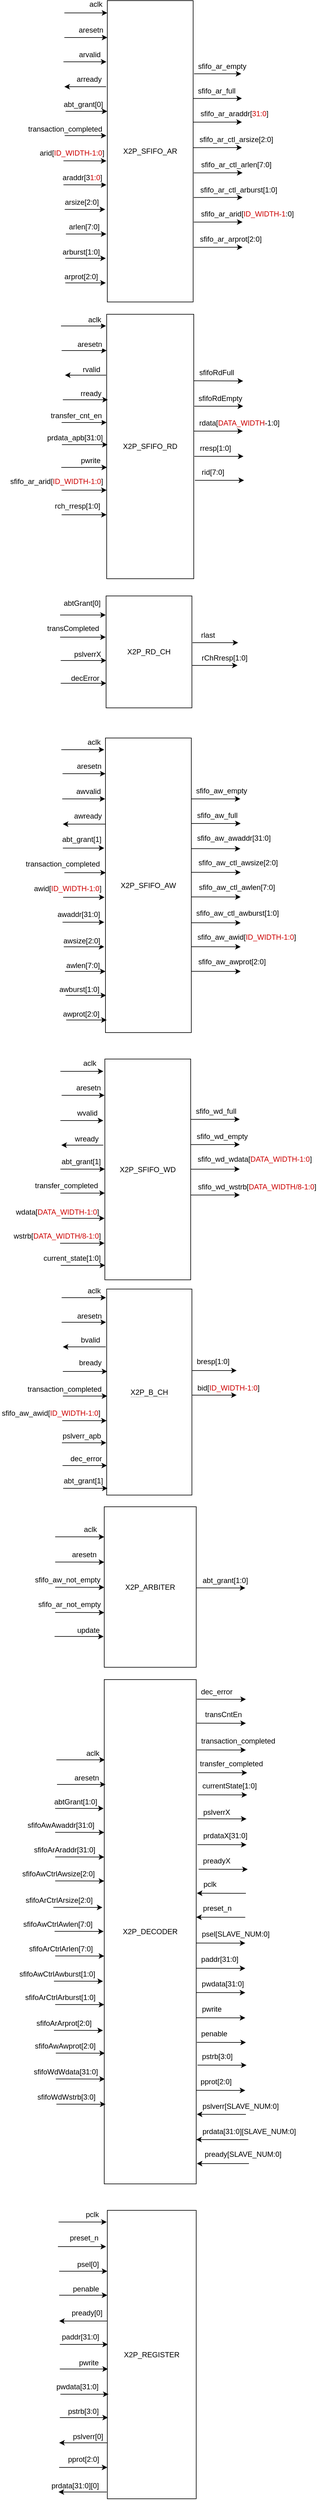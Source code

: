 <mxfile pages="7" version="11.2.4" type="device"><diagram id="_9OBEzMYsheXTj5dfp52" name="Block diagram"><mxGraphModel dx="1702" dy="497" grid="1" gridSize="10" guides="1" tooltips="1" connect="1" arrows="1" fold="1" page="1" pageScale="1" pageWidth="850" pageHeight="1100" math="0" shadow="0"><root><mxCell id="0"/><mxCell id="1" parent="0"/><mxCell id="u0N3e7NsG0c9C0O4wJh1-31" value="X2P_SFIFO_AR" style="rounded=0;whiteSpace=wrap;html=1;" parent="1" vertex="1"><mxGeometry x="160" y="420" width="140" height="490" as="geometry"/></mxCell><mxCell id="u0N3e7NsG0c9C0O4wJh1-32" value="" style="endArrow=classic;html=1;spacingTop=-4;spacing=2;spacingLeft=-4;" parent="1" edge="1"><mxGeometry width="50" height="50" relative="1" as="geometry"><mxPoint x="88.5" y="519.5" as="sourcePoint"/><mxPoint x="158.5" y="519.5" as="targetPoint"/></mxGeometry></mxCell><mxCell id="u0N3e7NsG0c9C0O4wJh1-33" value="arvalid" style="text;html=1;resizable=0;points=[];align=center;verticalAlign=middle;labelBackgroundColor=#ffffff;spacingTop=-4;spacing=2;spacingLeft=-4;" parent="u0N3e7NsG0c9C0O4wJh1-32" vertex="1" connectable="0"><mxGeometry x="0.46" y="2" relative="1" as="geometry"><mxPoint x="-6.5" y="-7.5" as="offset"/></mxGeometry></mxCell><mxCell id="u0N3e7NsG0c9C0O4wJh1-34" value="" style="endArrow=classic;html=1;spacingTop=-4;spacing=2;spacingLeft=-4;" parent="1" edge="1"><mxGeometry width="50" height="50" relative="1" as="geometry"><mxPoint x="158" y="560" as="sourcePoint"/><mxPoint x="90" y="560" as="targetPoint"/></mxGeometry></mxCell><mxCell id="u0N3e7NsG0c9C0O4wJh1-37" value="arready" style="text;html=1;resizable=0;points=[];align=center;verticalAlign=middle;labelBackgroundColor=#ffffff;spacingTop=-4;spacing=2;spacingLeft=-4;" parent="1" vertex="1" connectable="0"><mxGeometry x="152.5" y="559.5" as="geometry"><mxPoint x="-21" y="-10" as="offset"/></mxGeometry></mxCell><mxCell id="u0N3e7NsG0c9C0O4wJh1-38" value="" style="endArrow=classic;html=1;spacingTop=-4;spacing=2;spacingLeft=-4;" parent="1" edge="1"><mxGeometry width="50" height="50" relative="1" as="geometry"><mxPoint x="90.5" y="639.5" as="sourcePoint"/><mxPoint x="158.5" y="639.5" as="targetPoint"/></mxGeometry></mxCell><mxCell id="u0N3e7NsG0c9C0O4wJh1-39" value="transaction_completed" style="text;html=1;resizable=0;points=[];autosize=1;align=left;verticalAlign=top;spacingTop=-4;spacing=2;spacingLeft=-4;" parent="1" vertex="1"><mxGeometry x="32.5" y="618.5" width="140" height="20" as="geometry"/></mxCell><mxCell id="u0N3e7NsG0c9C0O4wJh1-40" value="" style="endArrow=classic;html=1;entryX=-0.007;entryY=0.474;entryDx=0;entryDy=0;entryPerimeter=0;spacingTop=-4;spacing=2;spacingLeft=-4;" parent="1" edge="1"><mxGeometry width="50" height="50" relative="1" as="geometry"><mxPoint x="88.5" y="719.5" as="sourcePoint"/><mxPoint x="158.52" y="719.62" as="targetPoint"/></mxGeometry></mxCell><mxCell id="u0N3e7NsG0c9C0O4wJh1-41" value="araddr[3&lt;font color=&quot;#cc0000&quot;&gt;1:0&lt;/font&gt;]" style="text;html=1;resizable=0;points=[];align=center;verticalAlign=middle;labelBackgroundColor=#ffffff;spacingTop=-4;spacing=2;spacingLeft=-4;" parent="u0N3e7NsG0c9C0O4wJh1-40" vertex="1" connectable="0"><mxGeometry x="0.657" y="-1" relative="1" as="geometry"><mxPoint x="-25.5" y="-10.5" as="offset"/></mxGeometry></mxCell><mxCell id="u0N3e7NsG0c9C0O4wJh1-42" value="" style="endArrow=classic;html=1;spacingTop=-4;spacing=2;spacingLeft=-4;" parent="1" edge="1"><mxGeometry width="50" height="50" relative="1" as="geometry"><mxPoint x="90.5" y="759.5" as="sourcePoint"/><mxPoint x="156.5" y="759.5" as="targetPoint"/></mxGeometry></mxCell><mxCell id="u0N3e7NsG0c9C0O4wJh1-43" value="arsize[2:0]" style="text;html=1;resizable=0;points=[];align=center;verticalAlign=middle;labelBackgroundColor=#ffffff;spacingTop=-4;spacing=2;spacingLeft=-4;" parent="u0N3e7NsG0c9C0O4wJh1-42" vertex="1" connectable="0"><mxGeometry x="0.636" y="-2" relative="1" as="geometry"><mxPoint x="-24.5" y="-11.5" as="offset"/></mxGeometry></mxCell><mxCell id="u0N3e7NsG0c9C0O4wJh1-44" value="" style="endArrow=classic;html=1;spacingTop=-4;spacing=2;spacingLeft=-4;" parent="1" edge="1"><mxGeometry width="50" height="50" relative="1" as="geometry"><mxPoint x="92.5" y="799.5" as="sourcePoint"/><mxPoint x="158.5" y="799.5" as="targetPoint"/></mxGeometry></mxCell><mxCell id="u0N3e7NsG0c9C0O4wJh1-45" value="arlen[7:0]" style="text;html=1;resizable=0;points=[];align=center;verticalAlign=middle;labelBackgroundColor=#ffffff;spacingTop=-4;spacing=2;spacingLeft=-4;" parent="u0N3e7NsG0c9C0O4wJh1-44" vertex="1" connectable="0"><mxGeometry x="0.636" y="-2" relative="1" as="geometry"><mxPoint x="-22.5" y="-11.5" as="offset"/></mxGeometry></mxCell><mxCell id="u0N3e7NsG0c9C0O4wJh1-46" value="" style="endArrow=classic;html=1;" parent="1" edge="1"><mxGeometry width="50" height="50" relative="1" as="geometry"><mxPoint x="91.5" y="839" as="sourcePoint"/><mxPoint x="157.5" y="839" as="targetPoint"/></mxGeometry></mxCell><mxCell id="u0N3e7NsG0c9C0O4wJh1-47" value="arburst[1:0]" style="text;html=1;resizable=0;points=[];align=center;verticalAlign=middle;labelBackgroundColor=#ffffff;" parent="u0N3e7NsG0c9C0O4wJh1-46" vertex="1" connectable="0"><mxGeometry x="0.636" y="-2" relative="1" as="geometry"><mxPoint x="-29" y="-12" as="offset"/></mxGeometry></mxCell><mxCell id="u0N3e7NsG0c9C0O4wJh1-48" value="" style="endArrow=classic;html=1;" parent="1" edge="1"><mxGeometry width="50" height="50" relative="1" as="geometry"><mxPoint x="301.5" y="539" as="sourcePoint"/><mxPoint x="378.5" y="539" as="targetPoint"/></mxGeometry></mxCell><mxCell id="u0N3e7NsG0c9C0O4wJh1-49" value="sfifo_ar_empty" style="text;html=1;resizable=0;points=[];align=center;verticalAlign=middle;labelBackgroundColor=#ffffff;" parent="u0N3e7NsG0c9C0O4wJh1-48" vertex="1" connectable="0"><mxGeometry x="-0.475" y="1" relative="1" as="geometry"><mxPoint x="25.5" y="-11.5" as="offset"/></mxGeometry></mxCell><mxCell id="u0N3e7NsG0c9C0O4wJh1-50" value="" style="endArrow=classic;html=1;exitX=1;exitY=0.171;exitDx=0;exitDy=0;exitPerimeter=0;" parent="1" edge="1"><mxGeometry width="50" height="50" relative="1" as="geometry"><mxPoint x="75" y="3438.35" as="sourcePoint"/><mxPoint x="155" y="3438.5" as="targetPoint"/></mxGeometry></mxCell><mxCell id="u0N3e7NsG0c9C0O4wJh1-51" value="sfifoArAraddr[31:0]" style="text;html=1;resizable=0;points=[];align=center;verticalAlign=middle;labelBackgroundColor=#ffffff;" parent="u0N3e7NsG0c9C0O4wJh1-50" vertex="1" connectable="0"><mxGeometry x="-0.475" y="1" relative="1" as="geometry"><mxPoint x="-6" y="-11" as="offset"/></mxGeometry></mxCell><mxCell id="u0N3e7NsG0c9C0O4wJh1-52" value="&lt;font style=&quot;font-size: 12px ; line-height: 80%&quot;&gt;X2P_SFIFO_WD&lt;/font&gt;" style="rounded=0;whiteSpace=wrap;html=1;" parent="1" vertex="1"><mxGeometry x="156" y="2141" width="140" height="359" as="geometry"/></mxCell><mxCell id="u0N3e7NsG0c9C0O4wJh1-53" value="" style="endArrow=classic;html=1;" parent="1" edge="1"><mxGeometry width="50" height="50" relative="1" as="geometry"><mxPoint x="83.5" y="2241" as="sourcePoint"/><mxPoint x="153.5" y="2241" as="targetPoint"/></mxGeometry></mxCell><mxCell id="u0N3e7NsG0c9C0O4wJh1-54" value="wvalid" style="text;html=1;resizable=0;points=[];align=center;verticalAlign=middle;labelBackgroundColor=#ffffff;" parent="u0N3e7NsG0c9C0O4wJh1-53" vertex="1" connectable="0"><mxGeometry x="0.46" y="2" relative="1" as="geometry"><mxPoint x="-8" y="-10" as="offset"/></mxGeometry></mxCell><mxCell id="u0N3e7NsG0c9C0O4wJh1-55" value="" style="endArrow=classic;html=1;exitX=-0.006;exitY=0.14;exitDx=0;exitDy=0;exitPerimeter=0;" parent="1" edge="1"><mxGeometry width="50" height="50" relative="1" as="geometry"><mxPoint x="153.48" y="2281" as="sourcePoint"/><mxPoint x="85" y="2281" as="targetPoint"/></mxGeometry></mxCell><mxCell id="u0N3e7NsG0c9C0O4wJh1-58" value="wready" style="text;html=1;resizable=0;points=[];align=center;verticalAlign=middle;labelBackgroundColor=#ffffff;" parent="1" vertex="1" connectable="0"><mxGeometry x="147" y="2280.5" as="geometry"><mxPoint x="-21" y="-10" as="offset"/></mxGeometry></mxCell><mxCell id="u0N3e7NsG0c9C0O4wJh1-61" value="" style="endArrow=classic;html=1;entryX=0.014;entryY=0.818;entryDx=0;entryDy=0;entryPerimeter=0;" parent="1" edge="1"><mxGeometry width="50" height="50" relative="1" as="geometry"><mxPoint x="83" y="2440.5" as="sourcePoint"/><mxPoint x="155.46" y="2440.46" as="targetPoint"/></mxGeometry></mxCell><mxCell id="u0N3e7NsG0c9C0O4wJh1-69" value="" style="endArrow=classic;html=1;exitX=1;exitY=0.171;exitDx=0;exitDy=0;exitPerimeter=0;" parent="1" edge="1"><mxGeometry width="50" height="50" relative="1" as="geometry"><mxPoint x="296" y="2320.114" as="sourcePoint"/><mxPoint x="376" y="2320" as="targetPoint"/></mxGeometry></mxCell><mxCell id="u0N3e7NsG0c9C0O4wJh1-70" value="sfifo_wd_wdata[&lt;font color=&quot;#cc0000&quot;&gt;DATA_WIDTH-1:0&lt;/font&gt;]" style="text;html=1;resizable=0;points=[];align=center;verticalAlign=middle;labelBackgroundColor=#ffffff;" parent="u0N3e7NsG0c9C0O4wJh1-69" vertex="1" connectable="0"><mxGeometry x="-0.475" y="1" relative="1" as="geometry"><mxPoint x="83" y="-15" as="offset"/></mxGeometry></mxCell><mxCell id="u0N3e7NsG0c9C0O4wJh1-81" value="&lt;font style=&quot;font-size: 12px ; line-height: 80%&quot;&gt;X2P_SFIFO_RD&lt;/font&gt;" style="rounded=0;whiteSpace=wrap;html=1;labelBackgroundColor=#ffffff;" parent="1" vertex="1"><mxGeometry x="159" y="930" width="142" height="430" as="geometry"/></mxCell><mxCell id="u0N3e7NsG0c9C0O4wJh1-82" value="" style="endArrow=classic;html=1;" parent="1" edge="1"><mxGeometry x="-0.414" y="20" width="50" height="50" relative="1" as="geometry"><mxPoint x="85.5" y="2400" as="sourcePoint"/><mxPoint x="155.5" y="2400" as="targetPoint"/><mxPoint x="1" as="offset"/></mxGeometry></mxCell><mxCell id="u0N3e7NsG0c9C0O4wJh1-87" value="wstrb[&lt;font color=&quot;#cc0000&quot;&gt;DATA_WIDTH/8-1:0&lt;/font&gt;]" style="text;html=1;resizable=0;points=[];align=center;verticalAlign=middle;labelBackgroundColor=#ffffff;direction=south;" parent="1" vertex="1" connectable="0"><mxGeometry x="98.5" y="2438.5" as="geometry"><mxPoint x="-21" y="-10" as="offset"/></mxGeometry></mxCell><mxCell id="u0N3e7NsG0c9C0O4wJh1-90" value="" style="endArrow=classic;html=1;entryX=0.014;entryY=0.818;entryDx=0;entryDy=0;entryPerimeter=0;labelBackgroundColor=#ffffff;" parent="1" edge="1"><mxGeometry width="50" height="50" relative="1" as="geometry"><mxPoint x="86" y="1142" as="sourcePoint"/><mxPoint x="160.46" y="1141.96" as="targetPoint"/></mxGeometry></mxCell><mxCell id="u0N3e7NsG0c9C0O4wJh1-92" value="" style="endArrow=classic;html=1;labelBackgroundColor=#ffffff;" parent="1" edge="1"><mxGeometry width="50" height="50" relative="1" as="geometry"><mxPoint x="301" y="1120" as="sourcePoint"/><mxPoint x="381" y="1120" as="targetPoint"/></mxGeometry></mxCell><mxCell id="u0N3e7NsG0c9C0O4wJh1-93" value="rdata[&lt;font color=&quot;#cc0000&quot;&gt;DATA_WIDTH&lt;/font&gt;-1:0]" style="text;html=1;resizable=0;points=[];align=center;verticalAlign=middle;labelBackgroundColor=#ffffff;" parent="u0N3e7NsG0c9C0O4wJh1-92" vertex="1" connectable="0"><mxGeometry x="-0.475" y="1" relative="1" as="geometry"><mxPoint x="53" y="-12" as="offset"/></mxGeometry></mxCell><mxCell id="u0N3e7NsG0c9C0O4wJh1-94" value="X2P_ARBITER" style="rounded=0;whiteSpace=wrap;html=1;" parent="1" vertex="1"><mxGeometry x="155" y="2869" width="150" height="261" as="geometry"/></mxCell><mxCell id="u0N3e7NsG0c9C0O4wJh1-100" value="" style="endArrow=classic;html=1;exitX=1;exitY=0.171;exitDx=0;exitDy=0;exitPerimeter=0;" parent="1" edge="1"><mxGeometry width="50" height="50" relative="1" as="geometry"><mxPoint x="75" y="2999.85" as="sourcePoint"/><mxPoint x="155" y="3000" as="targetPoint"/></mxGeometry></mxCell><mxCell id="u0N3e7NsG0c9C0O4wJh1-101" value="sfifo_aw_not_empty" style="text;html=1;resizable=0;points=[];align=center;verticalAlign=middle;labelBackgroundColor=#ffffff;" parent="u0N3e7NsG0c9C0O4wJh1-100" vertex="1" connectable="0"><mxGeometry x="-0.475" y="1" relative="1" as="geometry"><mxPoint x="-1" y="-11" as="offset"/></mxGeometry></mxCell><mxCell id="u0N3e7NsG0c9C0O4wJh1-103" value="" style="endArrow=classic;html=1;exitX=1;exitY=0.171;exitDx=0;exitDy=0;exitPerimeter=0;" parent="1" edge="1"><mxGeometry width="50" height="50" relative="1" as="geometry"><mxPoint x="75" y="3040.85" as="sourcePoint"/><mxPoint x="155" y="3041" as="targetPoint"/></mxGeometry></mxCell><mxCell id="u0N3e7NsG0c9C0O4wJh1-104" value="sfifo_ar_not_empty" style="text;html=1;resizable=0;points=[];align=center;verticalAlign=middle;labelBackgroundColor=#ffffff;" parent="u0N3e7NsG0c9C0O4wJh1-103" vertex="1" connectable="0"><mxGeometry x="-0.475" y="1" relative="1" as="geometry"><mxPoint x="2" y="-12" as="offset"/></mxGeometry></mxCell><mxCell id="u0N3e7NsG0c9C0O4wJh1-105" value="" style="endArrow=classic;html=1;exitX=1;exitY=0.171;exitDx=0;exitDy=0;exitPerimeter=0;" parent="1" edge="1"><mxGeometry width="50" height="50" relative="1" as="geometry"><mxPoint x="305" y="3000.85" as="sourcePoint"/><mxPoint x="385" y="3001" as="targetPoint"/></mxGeometry></mxCell><mxCell id="u0N3e7NsG0c9C0O4wJh1-106" value="abt_grant[1:0]" style="text;html=1;resizable=0;points=[];align=center;verticalAlign=middle;labelBackgroundColor=#ffffff;" parent="u0N3e7NsG0c9C0O4wJh1-105" vertex="1" connectable="0"><mxGeometry x="-0.475" y="1" relative="1" as="geometry"><mxPoint x="26" y="-11" as="offset"/></mxGeometry></mxCell><mxCell id="u0N3e7NsG0c9C0O4wJh1-107" value="X2P_DECODER" style="rounded=0;whiteSpace=wrap;html=1;" parent="1" vertex="1"><mxGeometry x="155" y="3150" width="150" height="820" as="geometry"/></mxCell><mxCell id="u0N3e7NsG0c9C0O4wJh1-113" value="" style="endArrow=classic;html=1;" parent="1" edge="1"><mxGeometry width="50" height="50" relative="1" as="geometry"><mxPoint x="75" y="3359.5" as="sourcePoint"/><mxPoint x="154" y="3359.5" as="targetPoint"/></mxGeometry></mxCell><mxCell id="u0N3e7NsG0c9C0O4wJh1-114" value="abtGrant[1:0]" style="text;html=1;resizable=0;points=[];align=center;verticalAlign=middle;labelBackgroundColor=#ffffff;" parent="u0N3e7NsG0c9C0O4wJh1-113" vertex="1" connectable="0"><mxGeometry x="0.343" y="2" relative="1" as="geometry"><mxPoint x="-20" y="-9" as="offset"/></mxGeometry></mxCell><mxCell id="u0N3e7NsG0c9C0O4wJh1-115" value="" style="endArrow=classic;html=1;exitX=1;exitY=0.171;exitDx=0;exitDy=0;exitPerimeter=0;" parent="1" edge="1"><mxGeometry width="50" height="50" relative="1" as="geometry"><mxPoint x="75" y="3398.35" as="sourcePoint"/><mxPoint x="155" y="3398.5" as="targetPoint"/></mxGeometry></mxCell><mxCell id="u0N3e7NsG0c9C0O4wJh1-116" value="sfifoAwAwaddr[31:0]" style="text;html=1;resizable=0;points=[];align=center;verticalAlign=middle;labelBackgroundColor=#ffffff;" parent="u0N3e7NsG0c9C0O4wJh1-115" vertex="1" connectable="0"><mxGeometry x="-0.475" y="1" relative="1" as="geometry"><mxPoint x="-12" y="-11" as="offset"/></mxGeometry></mxCell><mxCell id="u0N3e7NsG0c9C0O4wJh1-118" value="" style="endArrow=classic;html=1;exitX=1;exitY=0.171;exitDx=0;exitDy=0;exitPerimeter=0;" parent="1" edge="1"><mxGeometry width="50" height="50" relative="1" as="geometry"><mxPoint x="305" y="3578.35" as="sourcePoint"/><mxPoint x="385" y="3578.5" as="targetPoint"/></mxGeometry></mxCell><mxCell id="u0N3e7NsG0c9C0O4wJh1-120" value="psel[SLAVE_NUM:0]" style="text;html=1;resizable=0;points=[];align=center;verticalAlign=middle;labelBackgroundColor=#ffffff;" parent="u0N3e7NsG0c9C0O4wJh1-118" vertex="1" connectable="0"><mxGeometry x="-0.3" y="-3" relative="1" as="geometry"><mxPoint x="36" y="-17.5" as="offset"/></mxGeometry></mxCell><mxCell id="u0N3e7NsG0c9C0O4wJh1-121" value="" style="endArrow=classic;html=1;exitX=1;exitY=0.171;exitDx=0;exitDy=0;exitPerimeter=0;" parent="1" edge="1"><mxGeometry width="50" height="50" relative="1" as="geometry"><mxPoint x="305" y="3619.35" as="sourcePoint"/><mxPoint x="385" y="3619.5" as="targetPoint"/></mxGeometry></mxCell><mxCell id="u0N3e7NsG0c9C0O4wJh1-122" value="paddr[31:0]" style="text;html=1;resizable=0;points=[];align=center;verticalAlign=middle;labelBackgroundColor=#ffffff;" parent="u0N3e7NsG0c9C0O4wJh1-121" vertex="1" connectable="0"><mxGeometry x="-0.3" y="-3" relative="1" as="geometry"><mxPoint x="10" y="-17.5" as="offset"/></mxGeometry></mxCell><mxCell id="u0N3e7NsG0c9C0O4wJh1-127" value="" style="endArrow=classic;html=1;exitX=1;exitY=0.194;exitDx=0;exitDy=0;exitPerimeter=0;" parent="1" edge="1"><mxGeometry width="50" height="50" relative="1" as="geometry"><mxPoint x="300" y="579.14" as="sourcePoint"/><mxPoint x="379.5" y="579" as="targetPoint"/></mxGeometry></mxCell><mxCell id="u0N3e7NsG0c9C0O4wJh1-128" value="sfifo_ar_full" style="text;html=1;resizable=0;points=[];align=center;verticalAlign=middle;labelBackgroundColor=#ffffff;" parent="u0N3e7NsG0c9C0O4wJh1-127" vertex="1" connectable="0"><mxGeometry x="-0.475" y="1" relative="1" as="geometry"><mxPoint x="17" y="-11" as="offset"/></mxGeometry></mxCell><mxCell id="u0N3e7NsG0c9C0O4wJh1-129" value="" style="endArrow=classic;html=1;exitX=1;exitY=0.194;exitDx=0;exitDy=0;exitPerimeter=0;" parent="1" edge="1"><mxGeometry width="50" height="50" relative="1" as="geometry"><mxPoint x="300" y="617.64" as="sourcePoint"/><mxPoint x="379.5" y="617.5" as="targetPoint"/></mxGeometry></mxCell><mxCell id="u0N3e7NsG0c9C0O4wJh1-130" value="sfifo_ar_araddr[&lt;font color=&quot;#cc0000&quot;&gt;31:0&lt;/font&gt;]" style="text;html=1;resizable=0;points=[];align=center;verticalAlign=middle;labelBackgroundColor=#ffffff;" parent="u0N3e7NsG0c9C0O4wJh1-129" vertex="1" connectable="0"><mxGeometry x="-0.475" y="1" relative="1" as="geometry"><mxPoint x="45.5" y="-12.5" as="offset"/></mxGeometry></mxCell><mxCell id="u0N3e7NsG0c9C0O4wJh1-145" value="" style="endArrow=classic;html=1;exitX=1;exitY=0.194;exitDx=0;exitDy=0;exitPerimeter=0;" parent="1" edge="1"><mxGeometry width="50" height="50" relative="1" as="geometry"><mxPoint x="300" y="659.14" as="sourcePoint"/><mxPoint x="379.5" y="659" as="targetPoint"/></mxGeometry></mxCell><mxCell id="u0N3e7NsG0c9C0O4wJh1-146" value="sfifo_ar_ctl_arsize[2:0]" style="text;html=1;resizable=0;points=[];align=center;verticalAlign=middle;labelBackgroundColor=#ffffff;" parent="u0N3e7NsG0c9C0O4wJh1-145" vertex="1" connectable="0"><mxGeometry x="-0.475" y="1" relative="1" as="geometry"><mxPoint x="48.5" y="-12" as="offset"/></mxGeometry></mxCell><mxCell id="u0N3e7NsG0c9C0O4wJh1-157" value="" style="endArrow=classic;html=1;exitX=1;exitY=0.171;exitDx=0;exitDy=0;exitPerimeter=0;" parent="1" edge="1"><mxGeometry width="50" height="50" relative="1" as="geometry"><mxPoint x="305" y="3658.85" as="sourcePoint"/><mxPoint x="385" y="3659" as="targetPoint"/></mxGeometry></mxCell><mxCell id="u0N3e7NsG0c9C0O4wJh1-158" value="pwdata[31:0]" style="text;html=1;resizable=0;points=[];align=center;verticalAlign=middle;labelBackgroundColor=#ffffff;" parent="u0N3e7NsG0c9C0O4wJh1-157" vertex="1" connectable="0"><mxGeometry x="-0.3" y="-3" relative="1" as="geometry"><mxPoint x="15" y="-17.5" as="offset"/></mxGeometry></mxCell><mxCell id="NdMpRgBR0a-Bx3Ww7v7O-1" value="" style="endArrow=classic;html=1;spacingTop=-4;spacing=2;spacingLeft=-4;" parent="1" edge="1"><mxGeometry width="50" height="50" relative="1" as="geometry"><mxPoint x="90" y="440" as="sourcePoint"/><mxPoint x="160" y="440" as="targetPoint"/></mxGeometry></mxCell><mxCell id="NdMpRgBR0a-Bx3Ww7v7O-2" value="aclk" style="text;html=1;resizable=0;points=[];align=center;verticalAlign=middle;labelBackgroundColor=#ffffff;spacingTop=-4;spacing=2;spacingLeft=-4;" parent="NdMpRgBR0a-Bx3Ww7v7O-1" vertex="1" connectable="0"><mxGeometry x="0.46" y="2" relative="1" as="geometry"><mxPoint x="2" y="-10" as="offset"/></mxGeometry></mxCell><mxCell id="NdMpRgBR0a-Bx3Ww7v7O-3" value="" style="endArrow=classic;html=1;spacingTop=-4;spacing=2;spacingLeft=-4;" parent="1" edge="1"><mxGeometry width="50" height="50" relative="1" as="geometry"><mxPoint x="90" y="480" as="sourcePoint"/><mxPoint x="160" y="480" as="targetPoint"/></mxGeometry></mxCell><mxCell id="NdMpRgBR0a-Bx3Ww7v7O-4" value="aresetn" style="text;html=1;resizable=0;points=[];align=center;verticalAlign=middle;labelBackgroundColor=#ffffff;spacingTop=-4;spacing=2;spacingLeft=-4;" parent="NdMpRgBR0a-Bx3Ww7v7O-3" vertex="1" connectable="0"><mxGeometry x="0.46" y="2" relative="1" as="geometry"><mxPoint x="-6.5" y="-8" as="offset"/></mxGeometry></mxCell><mxCell id="NdMpRgBR0a-Bx3Ww7v7O-6" value="" style="endArrow=classic;html=1;spacingTop=-4;spacing=2;spacingLeft=-4;" parent="1" edge="1"><mxGeometry x="-0.176" y="10" width="50" height="50" relative="1" as="geometry"><mxPoint x="92" y="600" as="sourcePoint"/><mxPoint x="160" y="600" as="targetPoint"/><mxPoint as="offset"/></mxGeometry></mxCell><mxCell id="NdMpRgBR0a-Bx3Ww7v7O-8" value="" style="endArrow=classic;html=1;entryX=-0.007;entryY=0.474;entryDx=0;entryDy=0;entryPerimeter=0;spacingTop=-4;spacing=2;spacingLeft=-4;" parent="1" edge="1"><mxGeometry width="50" height="50" relative="1" as="geometry"><mxPoint x="88.5" y="680.5" as="sourcePoint"/><mxPoint x="158.52" y="680.62" as="targetPoint"/></mxGeometry></mxCell><mxCell id="NdMpRgBR0a-Bx3Ww7v7O-9" value="arid[&lt;font color=&quot;#cc0000&quot;&gt;ID_WIDTH-1:0&lt;/font&gt;]" style="text;html=1;resizable=0;points=[];align=center;verticalAlign=middle;labelBackgroundColor=#ffffff;spacingTop=-4;spacing=2;spacingLeft=-4;" parent="NdMpRgBR0a-Bx3Ww7v7O-8" vertex="1" connectable="0"><mxGeometry x="0.657" y="-1" relative="1" as="geometry"><mxPoint x="-43" y="-11.5" as="offset"/></mxGeometry></mxCell><mxCell id="jHuZdAjVddutmBVjVXaL-1" value="wdata[&lt;font color=&quot;#cc0000&quot;&gt;DATA_WIDTH-1:0&lt;/font&gt;]" style="text;html=1;resizable=0;points=[];autosize=1;align=left;verticalAlign=top;spacingTop=-4;" parent="1" vertex="1"><mxGeometry x="9" y="2380" width="150" height="20" as="geometry"/></mxCell><mxCell id="jHuZdAjVddutmBVjVXaL-4" value="" style="endArrow=classic;html=1;entryX=0.014;entryY=0.818;entryDx=0;entryDy=0;entryPerimeter=0;" parent="1" edge="1"><mxGeometry width="50" height="50" relative="1" as="geometry"><mxPoint x="83.5" y="2320" as="sourcePoint"/><mxPoint x="155.96" y="2319.96" as="targetPoint"/></mxGeometry></mxCell><mxCell id="jHuZdAjVddutmBVjVXaL-5" value="abt_grant[1]" style="text;html=1;resizable=0;points=[];align=center;verticalAlign=middle;labelBackgroundColor=#ffffff;" parent="jHuZdAjVddutmBVjVXaL-4" vertex="1" connectable="0"><mxGeometry x="-0.379" y="-2" relative="1" as="geometry"><mxPoint x="11" y="-14" as="offset"/></mxGeometry></mxCell><mxCell id="jHuZdAjVddutmBVjVXaL-6" value="" style="endArrow=classic;html=1;entryX=0.014;entryY=0.818;entryDx=0;entryDy=0;entryPerimeter=0;" parent="1" edge="1"><mxGeometry width="50" height="50" relative="1" as="geometry"><mxPoint x="83.5" y="2359" as="sourcePoint"/><mxPoint x="155.96" y="2358.96" as="targetPoint"/></mxGeometry></mxCell><mxCell id="jHuZdAjVddutmBVjVXaL-7" value="transfer_completed" style="text;html=1;resizable=0;points=[];align=center;verticalAlign=middle;labelBackgroundColor=#ffffff;" parent="jHuZdAjVddutmBVjVXaL-6" vertex="1" connectable="0"><mxGeometry x="-0.379" y="-2" relative="1" as="geometry"><mxPoint x="-13" y="-14" as="offset"/></mxGeometry></mxCell><mxCell id="jHuZdAjVddutmBVjVXaL-8" value="" style="endArrow=classic;html=1;exitX=1;exitY=0.171;exitDx=0;exitDy=0;exitPerimeter=0;" parent="1" edge="1"><mxGeometry width="50" height="50" relative="1" as="geometry"><mxPoint x="296" y="2239.114" as="sourcePoint"/><mxPoint x="376" y="2239" as="targetPoint"/></mxGeometry></mxCell><mxCell id="jHuZdAjVddutmBVjVXaL-9" value="sfifo_wd_full" style="text;html=1;resizable=0;points=[];align=center;verticalAlign=middle;labelBackgroundColor=#ffffff;" parent="jHuZdAjVddutmBVjVXaL-8" vertex="1" connectable="0"><mxGeometry x="-0.475" y="1" relative="1" as="geometry"><mxPoint x="20" y="-12" as="offset"/></mxGeometry></mxCell><mxCell id="jHuZdAjVddutmBVjVXaL-10" value="" style="endArrow=classic;html=1;exitX=1;exitY=0.171;exitDx=0;exitDy=0;exitPerimeter=0;" parent="1" edge="1"><mxGeometry width="50" height="50" relative="1" as="geometry"><mxPoint x="296" y="2280.114" as="sourcePoint"/><mxPoint x="376" y="2280" as="targetPoint"/></mxGeometry></mxCell><mxCell id="jHuZdAjVddutmBVjVXaL-11" value="sfifo_wd_empty" style="text;html=1;resizable=0;points=[];align=center;verticalAlign=middle;labelBackgroundColor=#ffffff;" parent="jHuZdAjVddutmBVjVXaL-10" vertex="1" connectable="0"><mxGeometry x="-0.475" y="1" relative="1" as="geometry"><mxPoint x="30" y="-12" as="offset"/></mxGeometry></mxCell><mxCell id="jHuZdAjVddutmBVjVXaL-12" value="" style="endArrow=classic;html=1;exitX=0.004;exitY=0.191;exitDx=0;exitDy=0;exitPerimeter=0;labelBackgroundColor=#ffffff;" parent="1" edge="1"><mxGeometry width="50" height="50" relative="1" as="geometry"><mxPoint x="158.06" y="1029.02" as="sourcePoint"/><mxPoint x="91" y="1029" as="targetPoint"/></mxGeometry></mxCell><mxCell id="jHuZdAjVddutmBVjVXaL-13" value="rvalid" style="text;html=1;resizable=0;points=[];autosize=1;align=left;verticalAlign=top;spacingTop=-4;labelBackgroundColor=#ffffff;" parent="1" vertex="1"><mxGeometry x="118" y="1010" width="40" height="20" as="geometry"/></mxCell><mxCell id="jHuZdAjVddutmBVjVXaL-14" value="" style="endArrow=classic;html=1;entryX=0.014;entryY=0.818;entryDx=0;entryDy=0;entryPerimeter=0;labelBackgroundColor=#ffffff;" parent="1" edge="1"><mxGeometry width="50" height="50" relative="1" as="geometry"><mxPoint x="87.5" y="1069" as="sourcePoint"/><mxPoint x="160.96" y="1068.96" as="targetPoint"/></mxGeometry></mxCell><mxCell id="jHuZdAjVddutmBVjVXaL-15" value="rready" style="text;html=1;resizable=0;points=[];align=center;verticalAlign=middle;labelBackgroundColor=#ffffff;" parent="jHuZdAjVddutmBVjVXaL-14" vertex="1" connectable="0"><mxGeometry x="0.657" y="-1" relative="1" as="geometry"><mxPoint x="-16" y="-11" as="offset"/></mxGeometry></mxCell><mxCell id="jHuZdAjVddutmBVjVXaL-25" value="" style="endArrow=classic;html=1;exitX=1;exitY=0.194;exitDx=0;exitDy=0;exitPerimeter=0;" parent="1" edge="1"><mxGeometry width="50" height="50" relative="1" as="geometry"><mxPoint x="301" y="700.14" as="sourcePoint"/><mxPoint x="380.5" y="700" as="targetPoint"/></mxGeometry></mxCell><mxCell id="jHuZdAjVddutmBVjVXaL-26" value="sfifo_ar_ctl_arlen[7:0]" style="text;html=1;resizable=0;points=[];align=center;verticalAlign=middle;labelBackgroundColor=#ffffff;" parent="jHuZdAjVddutmBVjVXaL-25" vertex="1" connectable="0"><mxGeometry x="-0.475" y="1" relative="1" as="geometry"><mxPoint x="47.5" y="-12" as="offset"/></mxGeometry></mxCell><mxCell id="jHuZdAjVddutmBVjVXaL-27" value="" style="endArrow=classic;html=1;exitX=1;exitY=0.194;exitDx=0;exitDy=0;exitPerimeter=0;" parent="1" edge="1"><mxGeometry width="50" height="50" relative="1" as="geometry"><mxPoint x="301" y="740.14" as="sourcePoint"/><mxPoint x="380.5" y="740" as="targetPoint"/></mxGeometry></mxCell><mxCell id="jHuZdAjVddutmBVjVXaL-28" value="sfifo_ar_ctl_arburst[1:0]" style="text;html=1;resizable=0;points=[];align=center;verticalAlign=middle;labelBackgroundColor=#ffffff;" parent="jHuZdAjVddutmBVjVXaL-27" vertex="1" connectable="0"><mxGeometry x="-0.475" y="1" relative="1" as="geometry"><mxPoint x="51.5" y="-11" as="offset"/></mxGeometry></mxCell><mxCell id="jHuZdAjVddutmBVjVXaL-29" value="" style="endArrow=classic;html=1;exitX=1;exitY=0.194;exitDx=0;exitDy=0;exitPerimeter=0;" parent="1" edge="1"><mxGeometry width="50" height="50" relative="1" as="geometry"><mxPoint x="301" y="780.14" as="sourcePoint"/><mxPoint x="380.5" y="780" as="targetPoint"/></mxGeometry></mxCell><mxCell id="jHuZdAjVddutmBVjVXaL-30" value="sfifo_ar_arid[&lt;font color=&quot;#cc0000&quot;&gt;ID_WIDTH-1&lt;/font&gt;:0]" style="text;html=1;resizable=0;points=[];align=center;verticalAlign=middle;labelBackgroundColor=#ffffff;" parent="jHuZdAjVddutmBVjVXaL-29" vertex="1" connectable="0"><mxGeometry x="-0.475" y="1" relative="1" as="geometry"><mxPoint x="65.5" y="-12" as="offset"/></mxGeometry></mxCell><mxCell id="jHuZdAjVddutmBVjVXaL-31" value="" style="endArrow=classic;html=1;exitX=1;exitY=0.171;exitDx=0;exitDy=0;exitPerimeter=0;" parent="1" edge="1"><mxGeometry width="50" height="50" relative="1" as="geometry"><mxPoint x="75" y="3477.35" as="sourcePoint"/><mxPoint x="155" y="3477.5" as="targetPoint"/></mxGeometry></mxCell><mxCell id="jHuZdAjVddutmBVjVXaL-32" value="sfifoAwCtrlAwsize[2:0]" style="text;html=1;resizable=0;points=[];align=center;verticalAlign=middle;labelBackgroundColor=#ffffff;" parent="jHuZdAjVddutmBVjVXaL-31" vertex="1" connectable="0"><mxGeometry x="-0.475" y="1" relative="1" as="geometry"><mxPoint x="-16" y="-11" as="offset"/></mxGeometry></mxCell><mxCell id="jHuZdAjVddutmBVjVXaL-33" value="" style="endArrow=classic;html=1;exitX=1;exitY=0.171;exitDx=0;exitDy=0;exitPerimeter=0;" parent="1" edge="1"><mxGeometry width="50" height="50" relative="1" as="geometry"><mxPoint x="74" y="3559.35" as="sourcePoint"/><mxPoint x="154" y="3559.5" as="targetPoint"/></mxGeometry></mxCell><mxCell id="jHuZdAjVddutmBVjVXaL-34" value="sfifoAwCtrlAwlen[7:0]" style="text;html=1;resizable=0;points=[];align=center;verticalAlign=middle;labelBackgroundColor=#ffffff;" parent="jHuZdAjVddutmBVjVXaL-33" vertex="1" connectable="0"><mxGeometry x="-0.475" y="1" relative="1" as="geometry"><mxPoint x="-16" y="-11" as="offset"/></mxGeometry></mxCell><mxCell id="jHuZdAjVddutmBVjVXaL-35" value="" style="endArrow=classic;html=1;exitX=1;exitY=0.171;exitDx=0;exitDy=0;exitPerimeter=0;" parent="1" edge="1"><mxGeometry width="50" height="50" relative="1" as="geometry"><mxPoint x="73" y="3640.35" as="sourcePoint"/><mxPoint x="153" y="3640.5" as="targetPoint"/></mxGeometry></mxCell><mxCell id="jHuZdAjVddutmBVjVXaL-36" value="sfifoAwCtrlAwburst[1:0]" style="text;html=1;resizable=0;points=[];align=center;verticalAlign=middle;labelBackgroundColor=#ffffff;" parent="jHuZdAjVddutmBVjVXaL-35" vertex="1" connectable="0"><mxGeometry x="-0.475" y="1" relative="1" as="geometry"><mxPoint x="-16" y="-11" as="offset"/></mxGeometry></mxCell><mxCell id="jHuZdAjVddutmBVjVXaL-37" value="" style="endArrow=classic;html=1;exitX=1;exitY=0.171;exitDx=0;exitDy=0;exitPerimeter=0;" parent="1" edge="1"><mxGeometry width="50" height="50" relative="1" as="geometry"><mxPoint x="72" y="3520.35" as="sourcePoint"/><mxPoint x="152" y="3520.5" as="targetPoint"/></mxGeometry></mxCell><mxCell id="jHuZdAjVddutmBVjVXaL-38" value="sfifoArCtrlArsize[2:0]" style="text;html=1;resizable=0;points=[];align=center;verticalAlign=middle;labelBackgroundColor=#ffffff;" parent="jHuZdAjVddutmBVjVXaL-37" vertex="1" connectable="0"><mxGeometry x="-0.475" y="1" relative="1" as="geometry"><mxPoint x="-12" y="-11" as="offset"/></mxGeometry></mxCell><mxCell id="jHuZdAjVddutmBVjVXaL-39" value="" style="endArrow=classic;html=1;exitX=1;exitY=0.171;exitDx=0;exitDy=0;exitPerimeter=0;" parent="1" edge="1"><mxGeometry width="50" height="50" relative="1" as="geometry"><mxPoint x="75" y="3599.35" as="sourcePoint"/><mxPoint x="155" y="3599.5" as="targetPoint"/></mxGeometry></mxCell><mxCell id="jHuZdAjVddutmBVjVXaL-40" value="sfifoArCtrlArlen[7:0]" style="text;html=1;resizable=0;points=[];align=center;verticalAlign=middle;labelBackgroundColor=#ffffff;" parent="jHuZdAjVddutmBVjVXaL-39" vertex="1" connectable="0"><mxGeometry x="-0.475" y="1" relative="1" as="geometry"><mxPoint x="-12" y="-11" as="offset"/></mxGeometry></mxCell><mxCell id="jHuZdAjVddutmBVjVXaL-41" value="" style="endArrow=classic;html=1;exitX=1;exitY=0.171;exitDx=0;exitDy=0;exitPerimeter=0;" parent="1" edge="1"><mxGeometry width="50" height="50" relative="1" as="geometry"><mxPoint x="75" y="3678.35" as="sourcePoint"/><mxPoint x="155" y="3678.5" as="targetPoint"/></mxGeometry></mxCell><mxCell id="jHuZdAjVddutmBVjVXaL-42" value="sfifoArCtrlArburst[1:0]" style="text;html=1;resizable=0;points=[];align=center;verticalAlign=middle;labelBackgroundColor=#ffffff;" parent="jHuZdAjVddutmBVjVXaL-41" vertex="1" connectable="0"><mxGeometry x="-0.475" y="1" relative="1" as="geometry"><mxPoint x="-13" y="-11" as="offset"/></mxGeometry></mxCell><mxCell id="jHuZdAjVddutmBVjVXaL-43" value="" style="endArrow=classic;html=1;exitX=1;exitY=0.171;exitDx=0;exitDy=0;exitPerimeter=0;" parent="1" edge="1"><mxGeometry width="50" height="50" relative="1" as="geometry"><mxPoint x="296" y="2362.114" as="sourcePoint"/><mxPoint x="376" y="2362" as="targetPoint"/></mxGeometry></mxCell><mxCell id="jHuZdAjVddutmBVjVXaL-44" value="sfifo_wd_wstrb[&lt;font color=&quot;#cc0000&quot;&gt;DATA_WIDTH/8-1:0&lt;/font&gt;]" style="text;html=1;resizable=0;points=[];align=center;verticalAlign=middle;labelBackgroundColor=#ffffff;" parent="jHuZdAjVddutmBVjVXaL-43" vertex="1" connectable="0"><mxGeometry x="-0.475" y="1" relative="1" as="geometry"><mxPoint x="87" y="-12" as="offset"/></mxGeometry></mxCell><mxCell id="jHuZdAjVddutmBVjVXaL-48" value="" style="endArrow=classic;html=1;exitX=1;exitY=0.171;exitDx=0;exitDy=0;exitPerimeter=0;labelBackgroundColor=#ffffff;" parent="1" edge="1"><mxGeometry width="50" height="50" relative="1" as="geometry"><mxPoint x="301.5" y="1038.12" as="sourcePoint"/><mxPoint x="381.5" y="1038.5" as="targetPoint"/></mxGeometry></mxCell><mxCell id="jHuZdAjVddutmBVjVXaL-49" value="sfifoRdFull" style="text;html=1;resizable=0;points=[];align=center;verticalAlign=middle;labelBackgroundColor=#ffffff;" parent="jHuZdAjVddutmBVjVXaL-48" vertex="1" connectable="0"><mxGeometry x="-0.475" y="1" relative="1" as="geometry"><mxPoint x="15" y="-12" as="offset"/></mxGeometry></mxCell><mxCell id="jHuZdAjVddutmBVjVXaL-50" value="" style="endArrow=classic;html=1;labelBackgroundColor=#ffffff;" parent="1" edge="1"><mxGeometry width="50" height="50" relative="1" as="geometry"><mxPoint x="302" y="1079.5" as="sourcePoint"/><mxPoint x="381.5" y="1079.5" as="targetPoint"/></mxGeometry></mxCell><mxCell id="jHuZdAjVddutmBVjVXaL-51" value="sfifoRdEmpty" style="text;html=1;resizable=0;points=[];align=center;verticalAlign=middle;labelBackgroundColor=#ffffff;" parent="jHuZdAjVddutmBVjVXaL-50" vertex="1" connectable="0"><mxGeometry x="-0.475" y="1" relative="1" as="geometry"><mxPoint x="21" y="-12" as="offset"/></mxGeometry></mxCell><mxCell id="jHuZdAjVddutmBVjVXaL-52" value="prdata_apb[31:0]" style="text;html=1;resizable=0;points=[];autosize=1;align=left;verticalAlign=top;spacingTop=-4;labelBackgroundColor=#ffffff;" parent="1" vertex="1"><mxGeometry x="60" y="1121" width="110" height="20" as="geometry"/></mxCell><mxCell id="jHuZdAjVddutmBVjVXaL-53" value="abt_grant[0]" style="text;html=1;resizable=0;points=[];autosize=1;align=left;verticalAlign=top;spacingTop=-4;" parent="1" vertex="1"><mxGeometry x="87" y="579" width="80" height="20" as="geometry"/></mxCell><mxCell id="jHuZdAjVddutmBVjVXaL-58" value="" style="endArrow=classic;html=1;entryX=0.014;entryY=0.818;entryDx=0;entryDy=0;entryPerimeter=0;labelBackgroundColor=#ffffff;" parent="1" edge="1"><mxGeometry width="50" height="50" relative="1" as="geometry"><mxPoint x="85.5" y="989" as="sourcePoint"/><mxPoint x="158.96" y="988.96" as="targetPoint"/></mxGeometry></mxCell><mxCell id="jHuZdAjVddutmBVjVXaL-59" value="aresetn" style="text;html=1;resizable=0;points=[];align=center;verticalAlign=middle;labelBackgroundColor=#ffffff;" parent="jHuZdAjVddutmBVjVXaL-58" vertex="1" connectable="0"><mxGeometry x="0.657" y="-1" relative="1" as="geometry"><mxPoint x="-16" y="-11" as="offset"/></mxGeometry></mxCell><mxCell id="jHuZdAjVddutmBVjVXaL-60" value="" style="endArrow=classic;html=1;entryX=0.014;entryY=0.818;entryDx=0;entryDy=0;entryPerimeter=0;labelBackgroundColor=#ffffff;" parent="1" edge="1"><mxGeometry width="50" height="50" relative="1" as="geometry"><mxPoint x="84.5" y="949" as="sourcePoint"/><mxPoint x="157.96" y="948.96" as="targetPoint"/></mxGeometry></mxCell><mxCell id="jHuZdAjVddutmBVjVXaL-61" value="aclk" style="text;html=1;resizable=0;points=[];align=center;verticalAlign=middle;labelBackgroundColor=#ffffff;" parent="jHuZdAjVddutmBVjVXaL-60" vertex="1" connectable="0"><mxGeometry x="0.657" y="-1" relative="1" as="geometry"><mxPoint x="-7" y="-11" as="offset"/></mxGeometry></mxCell><mxCell id="jHuZdAjVddutmBVjVXaL-65" value="" style="endArrow=classic;html=1;" parent="1" edge="1"><mxGeometry width="50" height="50" relative="1" as="geometry"><mxPoint x="83.5" y="2161" as="sourcePoint"/><mxPoint x="153.5" y="2161" as="targetPoint"/></mxGeometry></mxCell><mxCell id="jHuZdAjVddutmBVjVXaL-66" value="aclk" style="text;html=1;resizable=0;points=[];align=center;verticalAlign=middle;labelBackgroundColor=#ffffff;" parent="jHuZdAjVddutmBVjVXaL-65" vertex="1" connectable="0"><mxGeometry x="0.46" y="2" relative="1" as="geometry"><mxPoint x="-4" y="-11" as="offset"/></mxGeometry></mxCell><mxCell id="jHuZdAjVddutmBVjVXaL-67" value="" style="endArrow=classic;html=1;" parent="1" edge="1"><mxGeometry width="50" height="50" relative="1" as="geometry"><mxPoint x="85.5" y="2200" as="sourcePoint"/><mxPoint x="155.5" y="2200" as="targetPoint"/></mxGeometry></mxCell><mxCell id="jHuZdAjVddutmBVjVXaL-68" value="aresetn" style="text;html=1;resizable=0;points=[];align=center;verticalAlign=middle;labelBackgroundColor=#ffffff;" parent="jHuZdAjVddutmBVjVXaL-67" vertex="1" connectable="0"><mxGeometry x="0.46" y="2" relative="1" as="geometry"><mxPoint x="-8" y="-10" as="offset"/></mxGeometry></mxCell><mxCell id="lOcDmkrJaQmwrCkaRBe7-25" value="&lt;span style=&quot;background-color: rgb(255 , 255 , 255)&quot;&gt;X2P_B_CH&lt;/span&gt;" style="rounded=0;whiteSpace=wrap;html=1;labelBackgroundColor=#CCCCCC;" parent="1" vertex="1"><mxGeometry x="159" y="2515" width="139" height="335" as="geometry"/></mxCell><mxCell id="lOcDmkrJaQmwrCkaRBe7-28" value="" style="endArrow=classic;html=1;entryX=0.014;entryY=0.818;entryDx=0;entryDy=0;entryPerimeter=0;" parent="1" edge="1"><mxGeometry width="50" height="50" relative="1" as="geometry"><mxPoint x="85.5" y="2529" as="sourcePoint"/><mxPoint x="157.96" y="2528.96" as="targetPoint"/></mxGeometry></mxCell><mxCell id="lOcDmkrJaQmwrCkaRBe7-30" value="aclk" style="text;html=1;resizable=0;points=[];autosize=1;align=left;verticalAlign=top;spacingTop=-4;" parent="1" vertex="1"><mxGeometry x="125.5" y="2508" width="40" height="20" as="geometry"/></mxCell><mxCell id="lOcDmkrJaQmwrCkaRBe7-31" value="" style="endArrow=classic;html=1;entryX=0.014;entryY=0.818;entryDx=0;entryDy=0;entryPerimeter=0;" parent="1" edge="1"><mxGeometry width="50" height="50" relative="1" as="geometry"><mxPoint x="85.5" y="2569" as="sourcePoint"/><mxPoint x="157.96" y="2568.96" as="targetPoint"/></mxGeometry></mxCell><mxCell id="lOcDmkrJaQmwrCkaRBe7-32" value="aresetn" style="text;html=1;resizable=0;points=[];autosize=1;align=left;verticalAlign=top;spacingTop=-4;" parent="1" vertex="1"><mxGeometry x="108.5" y="2549" width="60" height="20" as="geometry"/></mxCell><mxCell id="lOcDmkrJaQmwrCkaRBe7-33" value="" style="endArrow=classic;html=1;entryX=0.014;entryY=0.818;entryDx=0;entryDy=0;entryPerimeter=0;" parent="1" edge="1"><mxGeometry width="50" height="50" relative="1" as="geometry"><mxPoint x="87.5" y="2649" as="sourcePoint"/><mxPoint x="159.96" y="2648.96" as="targetPoint"/></mxGeometry></mxCell><mxCell id="lOcDmkrJaQmwrCkaRBe7-34" value="" style="endArrow=classic;html=1;" parent="1" edge="1"><mxGeometry width="50" height="50" relative="1" as="geometry"><mxPoint x="157.5" y="2609" as="sourcePoint"/><mxPoint x="87.5" y="2609" as="targetPoint"/></mxGeometry></mxCell><mxCell id="lOcDmkrJaQmwrCkaRBe7-35" value="bvalid" style="text;html=1;resizable=0;points=[];autosize=1;align=left;verticalAlign=top;spacingTop=-4;" parent="1" vertex="1"><mxGeometry x="114.5" y="2588" width="50" height="20" as="geometry"/></mxCell><mxCell id="lOcDmkrJaQmwrCkaRBe7-36" value="bready" style="text;html=1;resizable=0;points=[];autosize=1;align=left;verticalAlign=top;spacingTop=-4;" parent="1" vertex="1"><mxGeometry x="111.5" y="2625" width="50" height="20" as="geometry"/></mxCell><mxCell id="lOcDmkrJaQmwrCkaRBe7-37" value="" style="endArrow=classic;html=1;entryX=0.014;entryY=0.818;entryDx=0;entryDy=0;entryPerimeter=0;" parent="1" edge="1"><mxGeometry width="50" height="50" relative="1" as="geometry"><mxPoint x="87.5" y="2689" as="sourcePoint"/><mxPoint x="159.96" y="2688.96" as="targetPoint"/></mxGeometry></mxCell><mxCell id="lOcDmkrJaQmwrCkaRBe7-38" value="transaction_completed" style="text;html=1;resizable=0;points=[];autosize=1;align=left;verticalAlign=top;spacingTop=-4;" parent="1" vertex="1"><mxGeometry x="27.5" y="2668" width="140" height="20" as="geometry"/></mxCell><mxCell id="lOcDmkrJaQmwrCkaRBe7-39" value="" style="endArrow=classic;html=1;entryX=0.014;entryY=0.818;entryDx=0;entryDy=0;entryPerimeter=0;" parent="1" edge="1"><mxGeometry width="50" height="50" relative="1" as="geometry"><mxPoint x="298.5" y="2647.5" as="sourcePoint"/><mxPoint x="370.96" y="2647.46" as="targetPoint"/></mxGeometry></mxCell><mxCell id="lOcDmkrJaQmwrCkaRBe7-40" value="bresp[1:0]" style="text;html=1;resizable=0;points=[];autosize=1;align=left;verticalAlign=top;spacingTop=-4;" parent="1" vertex="1"><mxGeometry x="303.5" y="2623" width="70" height="20" as="geometry"/></mxCell><mxCell id="kE1xKLqEgasDkLAO-UP2-7" value="" style="endArrow=classic;html=1;" parent="1" edge="1"><mxGeometry width="50" height="50" relative="1" as="geometry"><mxPoint x="91.5" y="879" as="sourcePoint"/><mxPoint x="157.5" y="879" as="targetPoint"/></mxGeometry></mxCell><mxCell id="kE1xKLqEgasDkLAO-UP2-8" value="arprot[2:0]" style="text;html=1;resizable=0;points=[];align=center;verticalAlign=middle;labelBackgroundColor=#ffffff;" parent="kE1xKLqEgasDkLAO-UP2-7" vertex="1" connectable="0"><mxGeometry x="0.636" y="-2" relative="1" as="geometry"><mxPoint x="-29" y="-12" as="offset"/></mxGeometry></mxCell><mxCell id="kE1xKLqEgasDkLAO-UP2-9" value="" style="endArrow=classic;html=1;exitX=1;exitY=0.194;exitDx=0;exitDy=0;exitPerimeter=0;" parent="1" edge="1"><mxGeometry width="50" height="50" relative="1" as="geometry"><mxPoint x="301" y="821.14" as="sourcePoint"/><mxPoint x="380.5" y="821" as="targetPoint"/></mxGeometry></mxCell><mxCell id="kE1xKLqEgasDkLAO-UP2-10" value="sfifo_ar_arprot[2:0]" style="text;html=1;resizable=0;points=[];align=center;verticalAlign=middle;labelBackgroundColor=#ffffff;" parent="kE1xKLqEgasDkLAO-UP2-9" vertex="1" connectable="0"><mxGeometry x="-0.475" y="1" relative="1" as="geometry"><mxPoint x="38.5" y="-12" as="offset"/></mxGeometry></mxCell><mxCell id="kE1xKLqEgasDkLAO-UP2-11" value="" style="endArrow=classic;html=1;exitX=1;exitY=0.171;exitDx=0;exitDy=0;exitPerimeter=0;" parent="1" edge="1"><mxGeometry width="50" height="50" relative="1" as="geometry"><mxPoint x="76" y="3757.35" as="sourcePoint"/><mxPoint x="156" y="3757.5" as="targetPoint"/></mxGeometry></mxCell><mxCell id="kE1xKLqEgasDkLAO-UP2-12" value="sfifoAwAwprot[2:0]" style="text;html=1;resizable=0;points=[];align=center;verticalAlign=middle;labelBackgroundColor=#ffffff;" parent="kE1xKLqEgasDkLAO-UP2-11" vertex="1" connectable="0"><mxGeometry x="-0.475" y="1" relative="1" as="geometry"><mxPoint x="-6" y="-11" as="offset"/></mxGeometry></mxCell><mxCell id="kE1xKLqEgasDkLAO-UP2-13" value="" style="endArrow=classic;html=1;exitX=1;exitY=0.171;exitDx=0;exitDy=0;exitPerimeter=0;" parent="1" edge="1"><mxGeometry width="50" height="50" relative="1" as="geometry"><mxPoint x="73" y="3720.35" as="sourcePoint"/><mxPoint x="153" y="3720.5" as="targetPoint"/></mxGeometry></mxCell><mxCell id="kE1xKLqEgasDkLAO-UP2-14" value="sfifoArArprot[2:0]" style="text;html=1;resizable=0;points=[];align=center;verticalAlign=middle;labelBackgroundColor=#ffffff;" parent="kE1xKLqEgasDkLAO-UP2-13" vertex="1" connectable="0"><mxGeometry x="-0.475" y="1" relative="1" as="geometry"><mxPoint x="-5" y="-11" as="offset"/></mxGeometry></mxCell><mxCell id="kE1xKLqEgasDkLAO-UP2-15" value="" style="endArrow=classic;html=1;exitX=1;exitY=0.171;exitDx=0;exitDy=0;exitPerimeter=0;" parent="1" edge="1"><mxGeometry width="50" height="50" relative="1" as="geometry"><mxPoint x="305" y="3699.85" as="sourcePoint"/><mxPoint x="385" y="3700" as="targetPoint"/></mxGeometry></mxCell><mxCell id="kE1xKLqEgasDkLAO-UP2-16" value="pwrite" style="text;html=1;resizable=0;points=[];align=center;verticalAlign=middle;labelBackgroundColor=#ffffff;" parent="kE1xKLqEgasDkLAO-UP2-15" vertex="1" connectable="0"><mxGeometry x="-0.3" y="-3" relative="1" as="geometry"><mxPoint x="-3" y="-17.5" as="offset"/></mxGeometry></mxCell><mxCell id="EG8i3eEVGHYqj2hTOq8L-1" value="" style="endArrow=classic;html=1;entryX=0.014;entryY=0.818;entryDx=0;entryDy=0;entryPerimeter=0;" parent="1" edge="1"><mxGeometry width="50" height="50" relative="1" as="geometry"><mxPoint x="86.5" y="2729" as="sourcePoint"/><mxPoint x="158.96" y="2728.96" as="targetPoint"/></mxGeometry></mxCell><mxCell id="EG8i3eEVGHYqj2hTOq8L-2" value="sfifo_aw_awid[&lt;font color=&quot;#cc0000&quot;&gt;ID_WIDTH-1:0&lt;/font&gt;]" style="text;html=1;resizable=0;points=[];autosize=1;align=left;verticalAlign=top;spacingTop=-4;" parent="1" vertex="1"><mxGeometry x="-14.5" y="2707" width="180" height="20" as="geometry"/></mxCell><mxCell id="EG8i3eEVGHYqj2hTOq8L-3" value="" style="endArrow=classic;html=1;entryX=0.014;entryY=0.818;entryDx=0;entryDy=0;entryPerimeter=0;" parent="1" edge="1"><mxGeometry width="50" height="50" relative="1" as="geometry"><mxPoint x="298.5" y="2687.5" as="sourcePoint"/><mxPoint x="370.96" y="2687.46" as="targetPoint"/></mxGeometry></mxCell><mxCell id="EG8i3eEVGHYqj2hTOq8L-4" value="bid[&lt;font color=&quot;#cc0000&quot;&gt;ID_WIDTH-1:0&lt;/font&gt;]" style="text;html=1;resizable=0;points=[];autosize=1;align=left;verticalAlign=top;spacingTop=-4;" parent="1" vertex="1"><mxGeometry x="304.5" y="2666" width="120" height="20" as="geometry"/></mxCell><mxCell id="kTyU7bmqHWnupgjm4tmN-1" value="pslverr_apb" style="text;html=1;resizable=0;points=[];align=center;verticalAlign=middle;labelBackgroundColor=#ffffff;" parent="1" vertex="1" connectable="0"><mxGeometry x="59.502" y="2767.889" as="geometry"><mxPoint x="58.5" y="-14.5" as="offset"/></mxGeometry></mxCell><mxCell id="kTyU7bmqHWnupgjm4tmN-2" value="" style="endArrow=classic;html=1;entryX=0.014;entryY=0.818;entryDx=0;entryDy=0;entryPerimeter=0;" parent="1" edge="1"><mxGeometry width="50" height="50" relative="1" as="geometry"><mxPoint x="86" y="2765" as="sourcePoint"/><mxPoint x="158.46" y="2764.96" as="targetPoint"/></mxGeometry></mxCell><mxCell id="WpgDNrbk2FwsYZy4MYN8-2" value="" style="endArrow=classic;html=1;entryX=0.014;entryY=0.818;entryDx=0;entryDy=0;entryPerimeter=0;labelBackgroundColor=#ffffff;" parent="1" edge="1"><mxGeometry width="50" height="50" relative="1" as="geometry"><mxPoint x="85.5" y="1106" as="sourcePoint"/><mxPoint x="158.96" y="1105.96" as="targetPoint"/></mxGeometry></mxCell><mxCell id="WpgDNrbk2FwsYZy4MYN8-3" value="transfer_cnt_en" style="text;html=1;resizable=0;points=[];align=center;verticalAlign=middle;labelBackgroundColor=#ffffff;" parent="WpgDNrbk2FwsYZy4MYN8-2" vertex="1" connectable="0"><mxGeometry x="0.657" y="-1" relative="1" as="geometry"><mxPoint x="-38" y="-12" as="offset"/></mxGeometry></mxCell><mxCell id="JJrLUhK_kCN_SZmaPrCM-1" value="" style="endArrow=classic;html=1;labelBackgroundColor=#ffffff;" parent="1" edge="1"><mxGeometry width="50" height="50" relative="1" as="geometry"><mxPoint x="302" y="1161" as="sourcePoint"/><mxPoint x="382" y="1161" as="targetPoint"/></mxGeometry></mxCell><mxCell id="JJrLUhK_kCN_SZmaPrCM-2" value="rresp[1:0]" style="text;html=1;resizable=0;points=[];align=center;verticalAlign=middle;labelBackgroundColor=#ffffff;" parent="JJrLUhK_kCN_SZmaPrCM-1" vertex="1" connectable="0"><mxGeometry x="-0.475" y="1" relative="1" as="geometry"><mxPoint x="13" y="-12" as="offset"/></mxGeometry></mxCell><mxCell id="Lmt0LVGL6yd8Zj2z1i_v-1" value="" style="endArrow=classic;html=1;labelBackgroundColor=#ffffff;" parent="1" edge="1"><mxGeometry width="50" height="50" relative="1" as="geometry"><mxPoint x="303" y="1200" as="sourcePoint"/><mxPoint x="383" y="1200" as="targetPoint"/></mxGeometry></mxCell><mxCell id="Lmt0LVGL6yd8Zj2z1i_v-2" value="rid[7:0]" style="text;html=1;resizable=0;points=[];align=center;verticalAlign=middle;labelBackgroundColor=#ffffff;" parent="Lmt0LVGL6yd8Zj2z1i_v-1" vertex="1" connectable="0"><mxGeometry x="-0.475" y="1" relative="1" as="geometry"><mxPoint x="8" y="-12" as="offset"/></mxGeometry></mxCell><mxCell id="Lmt0LVGL6yd8Zj2z1i_v-3" value="" style="endArrow=classic;html=1;entryX=0.014;entryY=0.818;entryDx=0;entryDy=0;entryPerimeter=0;labelBackgroundColor=#ffffff;" parent="1" edge="1"><mxGeometry width="50" height="50" relative="1" as="geometry"><mxPoint x="85.5" y="1216" as="sourcePoint"/><mxPoint x="158.96" y="1215.96" as="targetPoint"/></mxGeometry></mxCell><mxCell id="Lmt0LVGL6yd8Zj2z1i_v-4" value="sfifo_ar_arid[&lt;font color=&quot;#cc0000&quot;&gt;ID_WIDTH-1:0&lt;/font&gt;]" style="text;html=1;resizable=0;points=[];align=center;verticalAlign=middle;labelBackgroundColor=#ffffff;" parent="Lmt0LVGL6yd8Zj2z1i_v-3" vertex="1" connectable="0"><mxGeometry x="0.657" y="-1" relative="1" as="geometry"><mxPoint x="-70" y="-15" as="offset"/></mxGeometry></mxCell><mxCell id="wRMc4kZo-1r9NuxxEqDf-1" value="X2P_SFIFO_AW" style="rounded=0;whiteSpace=wrap;html=1;" parent="1" vertex="1"><mxGeometry x="157" y="1619" width="140" height="479" as="geometry"/></mxCell><mxCell id="wRMc4kZo-1r9NuxxEqDf-2" value="" style="endArrow=classic;html=1;" parent="1" edge="1"><mxGeometry width="50" height="50" relative="1" as="geometry"><mxPoint x="86.5" y="1718" as="sourcePoint"/><mxPoint x="156.5" y="1718" as="targetPoint"/></mxGeometry></mxCell><mxCell id="wRMc4kZo-1r9NuxxEqDf-3" value="awvalid" style="text;html=1;resizable=0;points=[];align=center;verticalAlign=middle;labelBackgroundColor=#ffffff;" parent="wRMc4kZo-1r9NuxxEqDf-2" vertex="1" connectable="0"><mxGeometry x="0.46" y="2" relative="1" as="geometry"><mxPoint x="-9" y="-10" as="offset"/></mxGeometry></mxCell><mxCell id="wRMc4kZo-1r9NuxxEqDf-4" value="" style="endArrow=classic;html=1;" parent="1" edge="1"><mxGeometry width="50" height="50" relative="1" as="geometry"><mxPoint x="157.5" y="1759" as="sourcePoint"/><mxPoint x="87.5" y="1759" as="targetPoint"/></mxGeometry></mxCell><mxCell id="wRMc4kZo-1r9NuxxEqDf-5" value="awready" style="text;html=1;resizable=0;points=[];align=center;verticalAlign=middle;labelBackgroundColor=#ffffff;" parent="1" vertex="1" connectable="0"><mxGeometry x="148.5" y="1756" as="geometry"><mxPoint x="-21" y="-10" as="offset"/></mxGeometry></mxCell><mxCell id="wRMc4kZo-1r9NuxxEqDf-6" value="" style="endArrow=classic;html=1;" parent="1" edge="1"><mxGeometry width="50" height="50" relative="1" as="geometry"><mxPoint x="87" y="1918.5" as="sourcePoint"/><mxPoint x="155" y="1918.5" as="targetPoint"/></mxGeometry></mxCell><mxCell id="wRMc4kZo-1r9NuxxEqDf-7" value="awaddr[31:0]" style="text;html=1;resizable=0;points=[];align=center;verticalAlign=middle;labelBackgroundColor=#ffffff;" parent="wRMc4kZo-1r9NuxxEqDf-6" vertex="1" connectable="0"><mxGeometry x="0.657" y="-1" relative="1" as="geometry"><mxPoint x="-31" y="-14" as="offset"/></mxGeometry></mxCell><mxCell id="wRMc4kZo-1r9NuxxEqDf-8" value="" style="endArrow=classic;html=1;" parent="1" edge="1"><mxGeometry width="50" height="50" relative="1" as="geometry"><mxPoint x="89" y="1958.5" as="sourcePoint"/><mxPoint x="155" y="1958.5" as="targetPoint"/></mxGeometry></mxCell><mxCell id="wRMc4kZo-1r9NuxxEqDf-9" value="awsize[2:0]" style="text;html=1;resizable=0;points=[];align=center;verticalAlign=middle;labelBackgroundColor=#ffffff;" parent="wRMc4kZo-1r9NuxxEqDf-8" vertex="1" connectable="0"><mxGeometry x="0.636" y="-2" relative="1" as="geometry"><mxPoint x="-25" y="-12" as="offset"/></mxGeometry></mxCell><mxCell id="wRMc4kZo-1r9NuxxEqDf-10" value="" style="endArrow=classic;html=1;" parent="1" edge="1"><mxGeometry width="50" height="50" relative="1" as="geometry"><mxPoint x="91" y="1998.5" as="sourcePoint"/><mxPoint x="157" y="1998.5" as="targetPoint"/></mxGeometry></mxCell><mxCell id="wRMc4kZo-1r9NuxxEqDf-11" value="awlen[7:0]" style="text;html=1;resizable=0;points=[];align=center;verticalAlign=middle;labelBackgroundColor=#ffffff;" parent="wRMc4kZo-1r9NuxxEqDf-10" vertex="1" connectable="0"><mxGeometry x="0.636" y="-2" relative="1" as="geometry"><mxPoint x="-25" y="-12" as="offset"/></mxGeometry></mxCell><mxCell id="wRMc4kZo-1r9NuxxEqDf-12" value="" style="endArrow=classic;html=1;" parent="1" edge="1"><mxGeometry width="50" height="50" relative="1" as="geometry"><mxPoint x="92" y="2037.5" as="sourcePoint"/><mxPoint x="158" y="2037.5" as="targetPoint"/></mxGeometry></mxCell><mxCell id="wRMc4kZo-1r9NuxxEqDf-13" value="awburst[1:0]" style="text;html=1;resizable=0;points=[];align=center;verticalAlign=middle;labelBackgroundColor=#ffffff;" parent="wRMc4kZo-1r9NuxxEqDf-12" vertex="1" connectable="0"><mxGeometry x="0.636" y="-2" relative="1" as="geometry"><mxPoint x="-32" y="-12" as="offset"/></mxGeometry></mxCell><mxCell id="wRMc4kZo-1r9NuxxEqDf-14" value="" style="endArrow=classic;html=1;" parent="1" edge="1"><mxGeometry width="50" height="50" relative="1" as="geometry"><mxPoint x="297" y="1718" as="sourcePoint"/><mxPoint x="377" y="1718" as="targetPoint"/></mxGeometry></mxCell><mxCell id="wRMc4kZo-1r9NuxxEqDf-15" value="sfifo_aw_empty" style="text;html=1;resizable=0;points=[];align=center;verticalAlign=middle;labelBackgroundColor=#ffffff;" parent="wRMc4kZo-1r9NuxxEqDf-14" vertex="1" connectable="0"><mxGeometry x="-0.475" y="1" relative="1" as="geometry"><mxPoint x="28" y="-12" as="offset"/></mxGeometry></mxCell><mxCell id="wRMc4kZo-1r9NuxxEqDf-16" value="" style="endArrow=classic;html=1;exitX=1;exitY=0.171;exitDx=0;exitDy=0;exitPerimeter=0;" parent="1" edge="1"><mxGeometry width="50" height="50" relative="1" as="geometry"><mxPoint x="297" y="1798.85" as="sourcePoint"/><mxPoint x="377" y="1799" as="targetPoint"/></mxGeometry></mxCell><mxCell id="wRMc4kZo-1r9NuxxEqDf-17" value="sfifo_aw_awaddr[31:0]" style="text;html=1;resizable=0;points=[];align=center;verticalAlign=middle;labelBackgroundColor=#ffffff;" parent="wRMc4kZo-1r9NuxxEqDf-16" vertex="1" connectable="0"><mxGeometry x="-0.475" y="1" relative="1" as="geometry"><mxPoint x="48" y="-16" as="offset"/></mxGeometry></mxCell><mxCell id="wRMc4kZo-1r9NuxxEqDf-18" value="" style="endArrow=classic;html=1;" parent="1" edge="1"><mxGeometry width="50" height="50" relative="1" as="geometry"><mxPoint x="297.5" y="1758" as="sourcePoint"/><mxPoint x="377.5" y="1758" as="targetPoint"/></mxGeometry></mxCell><mxCell id="wRMc4kZo-1r9NuxxEqDf-19" value="sfifo_aw_full" style="text;html=1;resizable=0;points=[];align=center;verticalAlign=middle;labelBackgroundColor=#ffffff;" parent="wRMc4kZo-1r9NuxxEqDf-18" vertex="1" connectable="0"><mxGeometry x="-0.475" y="1" relative="1" as="geometry"><mxPoint x="20" y="-12" as="offset"/></mxGeometry></mxCell><mxCell id="wRMc4kZo-1r9NuxxEqDf-20" value="" style="endArrow=classic;html=1;exitX=1;exitY=0.171;exitDx=0;exitDy=0;exitPerimeter=0;" parent="1" edge="1"><mxGeometry width="50" height="50" relative="1" as="geometry"><mxPoint x="297.5" y="1837.35" as="sourcePoint"/><mxPoint x="377.5" y="1837.5" as="targetPoint"/></mxGeometry></mxCell><mxCell id="wRMc4kZo-1r9NuxxEqDf-21" value="sfifo_aw_ctl_awsize[2:0]" style="text;html=1;resizable=0;points=[];align=center;verticalAlign=middle;labelBackgroundColor=#ffffff;" parent="wRMc4kZo-1r9NuxxEqDf-20" vertex="1" connectable="0"><mxGeometry x="-0.475" y="1" relative="1" as="geometry"><mxPoint x="54.5" y="-14.5" as="offset"/></mxGeometry></mxCell><mxCell id="wRMc4kZo-1r9NuxxEqDf-22" value="" style="endArrow=classic;html=1;" parent="1" edge="1"><mxGeometry width="50" height="50" relative="1" as="geometry"><mxPoint x="87.5" y="1798" as="sourcePoint"/><mxPoint x="155" y="1798" as="targetPoint"/></mxGeometry></mxCell><mxCell id="wRMc4kZo-1r9NuxxEqDf-23" value="abt_grant[1]" style="text;html=1;resizable=0;points=[];align=center;verticalAlign=middle;labelBackgroundColor=#ffffff;" parent="wRMc4kZo-1r9NuxxEqDf-22" vertex="1" connectable="0"><mxGeometry x="-0.475" y="1" relative="1" as="geometry"><mxPoint x="12.5" y="-13" as="offset"/></mxGeometry></mxCell><mxCell id="wRMc4kZo-1r9NuxxEqDf-24" value="" style="endArrow=classic;html=1;" parent="1" edge="1"><mxGeometry width="50" height="50" relative="1" as="geometry"><mxPoint x="88" y="1878" as="sourcePoint"/><mxPoint x="155.5" y="1878" as="targetPoint"/></mxGeometry></mxCell><mxCell id="wRMc4kZo-1r9NuxxEqDf-25" value="awid[&lt;font color=&quot;#cc0000&quot;&gt;ID_WIDTH-1:0&lt;/font&gt;]" style="text;html=1;resizable=0;points=[];align=center;verticalAlign=middle;labelBackgroundColor=#ffffff;" parent="wRMc4kZo-1r9NuxxEqDf-24" vertex="1" connectable="0"><mxGeometry x="-0.475" y="1" relative="1" as="geometry"><mxPoint x="-10.5" y="-13" as="offset"/></mxGeometry></mxCell><mxCell id="wRMc4kZo-1r9NuxxEqDf-26" value="" style="endArrow=classic;html=1;" parent="1" edge="1"><mxGeometry width="50" height="50" relative="1" as="geometry"><mxPoint x="85" y="1638" as="sourcePoint"/><mxPoint x="155" y="1638" as="targetPoint"/></mxGeometry></mxCell><mxCell id="wRMc4kZo-1r9NuxxEqDf-27" value="aclk" style="text;html=1;resizable=0;points=[];align=center;verticalAlign=middle;labelBackgroundColor=#ffffff;" parent="wRMc4kZo-1r9NuxxEqDf-26" vertex="1" connectable="0"><mxGeometry x="0.46" y="2" relative="1" as="geometry"><mxPoint x="2" y="-10" as="offset"/></mxGeometry></mxCell><mxCell id="wRMc4kZo-1r9NuxxEqDf-28" value="" style="endArrow=classic;html=1;" parent="1" edge="1"><mxGeometry width="50" height="50" relative="1" as="geometry"><mxPoint x="87" y="1677" as="sourcePoint"/><mxPoint x="157" y="1677" as="targetPoint"/></mxGeometry></mxCell><mxCell id="wRMc4kZo-1r9NuxxEqDf-29" value="aresetn" style="text;html=1;resizable=0;points=[];align=center;verticalAlign=middle;labelBackgroundColor=#ffffff;" parent="wRMc4kZo-1r9NuxxEqDf-28" vertex="1" connectable="0"><mxGeometry x="0.46" y="2" relative="1" as="geometry"><mxPoint x="-8" y="-10" as="offset"/></mxGeometry></mxCell><mxCell id="wRMc4kZo-1r9NuxxEqDf-30" value="" style="endArrow=classic;html=1;" parent="1" edge="1"><mxGeometry width="50" height="50" relative="1" as="geometry"><mxPoint x="90" y="1838" as="sourcePoint"/><mxPoint x="157.5" y="1838" as="targetPoint"/></mxGeometry></mxCell><mxCell id="wRMc4kZo-1r9NuxxEqDf-31" value="transaction_completed" style="text;html=1;resizable=0;points=[];align=center;verticalAlign=middle;labelBackgroundColor=#ffffff;" parent="wRMc4kZo-1r9NuxxEqDf-30" vertex="1" connectable="0"><mxGeometry x="-0.475" y="1" relative="1" as="geometry"><mxPoint x="-20.5" y="-13" as="offset"/></mxGeometry></mxCell><mxCell id="wRMc4kZo-1r9NuxxEqDf-32" value="" style="endArrow=classic;html=1;exitX=1;exitY=0.171;exitDx=0;exitDy=0;exitPerimeter=0;" parent="1" edge="1"><mxGeometry width="50" height="50" relative="1" as="geometry"><mxPoint x="297.5" y="1877.35" as="sourcePoint"/><mxPoint x="377.5" y="1877.5" as="targetPoint"/></mxGeometry></mxCell><mxCell id="wRMc4kZo-1r9NuxxEqDf-33" value="sfifo_aw_ctl_awlen[7:0]" style="text;html=1;resizable=0;points=[];align=center;verticalAlign=middle;labelBackgroundColor=#ffffff;" parent="wRMc4kZo-1r9NuxxEqDf-32" vertex="1" connectable="0"><mxGeometry x="-0.475" y="1" relative="1" as="geometry"><mxPoint x="52.5" y="-14.5" as="offset"/></mxGeometry></mxCell><mxCell id="wRMc4kZo-1r9NuxxEqDf-34" value="" style="endArrow=classic;html=1;exitX=1;exitY=0.171;exitDx=0;exitDy=0;exitPerimeter=0;" parent="1" edge="1"><mxGeometry width="50" height="50" relative="1" as="geometry"><mxPoint x="297.5" y="1919.35" as="sourcePoint"/><mxPoint x="377.5" y="1919.5" as="targetPoint"/></mxGeometry></mxCell><mxCell id="wRMc4kZo-1r9NuxxEqDf-35" value="sfifo_aw_ctl_awburst[1:0]" style="text;html=1;resizable=0;points=[];align=center;verticalAlign=middle;labelBackgroundColor=#ffffff;" parent="wRMc4kZo-1r9NuxxEqDf-34" vertex="1" connectable="0"><mxGeometry x="-0.475" y="1" relative="1" as="geometry"><mxPoint x="53.5" y="-14.5" as="offset"/></mxGeometry></mxCell><mxCell id="wRMc4kZo-1r9NuxxEqDf-36" value="" style="endArrow=classic;html=1;exitX=1;exitY=0.171;exitDx=0;exitDy=0;exitPerimeter=0;" parent="1" edge="1"><mxGeometry width="50" height="50" relative="1" as="geometry"><mxPoint x="297.5" y="1958.35" as="sourcePoint"/><mxPoint x="377.5" y="1958.5" as="targetPoint"/></mxGeometry></mxCell><mxCell id="wRMc4kZo-1r9NuxxEqDf-37" value="sfifo_aw_awid[&lt;font color=&quot;#cc0000&quot;&gt;ID_WIDTH-1:0&lt;/font&gt;]" style="text;html=1;resizable=0;points=[];align=center;verticalAlign=middle;labelBackgroundColor=#ffffff;" parent="wRMc4kZo-1r9NuxxEqDf-36" vertex="1" connectable="0"><mxGeometry x="-0.475" y="1" relative="1" as="geometry"><mxPoint x="68.5" y="-14.5" as="offset"/></mxGeometry></mxCell><mxCell id="wRMc4kZo-1r9NuxxEqDf-38" value="" style="endArrow=classic;html=1;" parent="1" edge="1"><mxGeometry width="50" height="50" relative="1" as="geometry"><mxPoint x="93" y="2077.5" as="sourcePoint"/><mxPoint x="159" y="2077.5" as="targetPoint"/></mxGeometry></mxCell><mxCell id="wRMc4kZo-1r9NuxxEqDf-39" value="awprot[2:0]" style="text;html=1;resizable=0;points=[];align=center;verticalAlign=middle;labelBackgroundColor=#ffffff;" parent="wRMc4kZo-1r9NuxxEqDf-38" vertex="1" connectable="0"><mxGeometry x="0.636" y="-2" relative="1" as="geometry"><mxPoint x="-30" y="-12" as="offset"/></mxGeometry></mxCell><mxCell id="wRMc4kZo-1r9NuxxEqDf-40" value="" style="endArrow=classic;html=1;exitX=1;exitY=0.171;exitDx=0;exitDy=0;exitPerimeter=0;" parent="1" edge="1"><mxGeometry width="50" height="50" relative="1" as="geometry"><mxPoint x="297.5" y="1998.35" as="sourcePoint"/><mxPoint x="377.5" y="1998.5" as="targetPoint"/></mxGeometry></mxCell><mxCell id="wRMc4kZo-1r9NuxxEqDf-41" value="sfifo_aw_awprot[2:0]" style="text;html=1;resizable=0;points=[];align=center;verticalAlign=middle;labelBackgroundColor=#ffffff;" parent="wRMc4kZo-1r9NuxxEqDf-40" vertex="1" connectable="0"><mxGeometry x="-0.475" y="1" relative="1" as="geometry"><mxPoint x="44.5" y="-14.5" as="offset"/></mxGeometry></mxCell><mxCell id="lXV9rLYCcHwLsVk6O3Ox-1" value="&lt;font style=&quot;font-size: 12px ; line-height: 80%&quot;&gt;X2P_RD_CH&lt;/font&gt;" style="rounded=0;whiteSpace=wrap;html=1;labelBackgroundColor=#ffffff;" parent="1" vertex="1"><mxGeometry x="158" y="1388" width="140" height="182" as="geometry"/></mxCell><mxCell id="lXV9rLYCcHwLsVk6O3Ox-2" value="" style="endArrow=classic;html=1;entryX=0.014;entryY=0.818;entryDx=0;entryDy=0;entryPerimeter=0;labelBackgroundColor=#ffffff;" parent="1" edge="1"><mxGeometry width="50" height="50" relative="1" as="geometry"><mxPoint x="83" y="1455" as="sourcePoint"/><mxPoint x="157.46" y="1454.96" as="targetPoint"/></mxGeometry></mxCell><mxCell id="lXV9rLYCcHwLsVk6O3Ox-3" value="transCompleted" style="text;html=1;resizable=0;points=[];autosize=1;align=left;verticalAlign=top;spacingTop=-4;" parent="1" vertex="1"><mxGeometry x="60" y="1431" width="100" height="20" as="geometry"/></mxCell><mxCell id="lXV9rLYCcHwLsVk6O3Ox-4" value="" style="endArrow=classic;html=1;entryX=0.014;entryY=0.818;entryDx=0;entryDy=0;entryPerimeter=0;labelBackgroundColor=#ffffff;" parent="1" edge="1"><mxGeometry width="50" height="50" relative="1" as="geometry"><mxPoint x="299" y="1464" as="sourcePoint"/><mxPoint x="373.46" y="1463.96" as="targetPoint"/></mxGeometry></mxCell><mxCell id="lXV9rLYCcHwLsVk6O3Ox-5" value="rlast" style="text;html=1;resizable=0;points=[];autosize=1;align=left;verticalAlign=top;spacingTop=-4;" parent="1" vertex="1"><mxGeometry x="311" y="1442" width="40" height="20" as="geometry"/></mxCell><mxCell id="lXV9rLYCcHwLsVk6O3Ox-6" value="" style="endArrow=classic;html=1;entryX=0.014;entryY=0.818;entryDx=0;entryDy=0;entryPerimeter=0;labelBackgroundColor=#ffffff;" parent="1" edge="1"><mxGeometry width="50" height="50" relative="1" as="geometry"><mxPoint x="85" y="1179" as="sourcePoint"/><mxPoint x="159.46" y="1178.96" as="targetPoint"/></mxGeometry></mxCell><mxCell id="lXV9rLYCcHwLsVk6O3Ox-7" value="pwrite" style="text;html=1;resizable=0;points=[];autosize=1;align=left;verticalAlign=top;spacingTop=-4;" parent="1" vertex="1"><mxGeometry x="115" y="1158" width="50" height="20" as="geometry"/></mxCell><mxCell id="t-K6SRp4WgRmP8qb8L7Y-1" value="" style="endArrow=classic;html=1;entryX=0.014;entryY=0.818;entryDx=0;entryDy=0;entryPerimeter=0;labelBackgroundColor=#ffffff;" parent="1" edge="1"><mxGeometry width="50" height="50" relative="1" as="geometry"><mxPoint x="298" y="1501" as="sourcePoint"/><mxPoint x="372.46" y="1500.96" as="targetPoint"/></mxGeometry></mxCell><mxCell id="t-K6SRp4WgRmP8qb8L7Y-2" value="rChRresp[1:0]" style="text;html=1;resizable=0;points=[];autosize=1;align=left;verticalAlign=top;spacingTop=-4;" parent="1" vertex="1"><mxGeometry x="312" y="1479" width="90" height="20" as="geometry"/></mxCell><mxCell id="9rwZf09PzH4Rqle8rU-K-1" value="" style="endArrow=classic;html=1;entryX=0.014;entryY=0.818;entryDx=0;entryDy=0;entryPerimeter=0;labelBackgroundColor=#ffffff;" parent="1" edge="1"><mxGeometry width="50" height="50" relative="1" as="geometry"><mxPoint x="84" y="1493" as="sourcePoint"/><mxPoint x="158.46" y="1492.96" as="targetPoint"/></mxGeometry></mxCell><mxCell id="9rwZf09PzH4Rqle8rU-K-2" value="pslverrX" style="text;html=1;resizable=0;points=[];autosize=1;align=left;verticalAlign=top;spacingTop=-4;" parent="1" vertex="1"><mxGeometry x="104" y="1473" width="60" height="20" as="geometry"/></mxCell><mxCell id="HptEFtT69o4IEIaQG-yA-1" value="" style="endArrow=classic;html=1;entryX=0.014;entryY=0.818;entryDx=0;entryDy=0;entryPerimeter=0;labelBackgroundColor=#ffffff;" parent="1" edge="1"><mxGeometry width="50" height="50" relative="1" as="geometry"><mxPoint x="85.5" y="1256" as="sourcePoint"/><mxPoint x="158.96" y="1255.96" as="targetPoint"/></mxGeometry></mxCell><mxCell id="HptEFtT69o4IEIaQG-yA-2" value="rch_rresp[1:0]" style="text;html=1;resizable=0;points=[];align=center;verticalAlign=middle;labelBackgroundColor=#ffffff;" parent="HptEFtT69o4IEIaQG-yA-1" vertex="1" connectable="0"><mxGeometry x="0.657" y="-1" relative="1" as="geometry"><mxPoint x="-36" y="-15" as="offset"/></mxGeometry></mxCell><mxCell id="rbjGQqTUDifdwjWGmQMA-1" value="" style="endArrow=classic;html=1;exitX=1;exitY=0.171;exitDx=0;exitDy=0;exitPerimeter=0;" parent="1" edge="1"><mxGeometry width="50" height="50" relative="1" as="geometry"><mxPoint x="75" y="2917.85" as="sourcePoint"/><mxPoint x="155" y="2918" as="targetPoint"/></mxGeometry></mxCell><mxCell id="rbjGQqTUDifdwjWGmQMA-2" value="aclk" style="text;html=1;resizable=0;points=[];align=center;verticalAlign=middle;labelBackgroundColor=#ffffff;" parent="rbjGQqTUDifdwjWGmQMA-1" vertex="1" connectable="0"><mxGeometry x="-0.475" y="1" relative="1" as="geometry"><mxPoint x="36" y="-11" as="offset"/></mxGeometry></mxCell><mxCell id="rbjGQqTUDifdwjWGmQMA-3" value="" style="endArrow=classic;html=1;exitX=1;exitY=0.171;exitDx=0;exitDy=0;exitPerimeter=0;" parent="1" edge="1"><mxGeometry width="50" height="50" relative="1" as="geometry"><mxPoint x="75" y="2958.85" as="sourcePoint"/><mxPoint x="155" y="2959" as="targetPoint"/></mxGeometry></mxCell><mxCell id="rbjGQqTUDifdwjWGmQMA-4" value="aresetn" style="text;html=1;resizable=0;points=[];align=center;verticalAlign=middle;labelBackgroundColor=#ffffff;" parent="rbjGQqTUDifdwjWGmQMA-3" vertex="1" connectable="0"><mxGeometry x="-0.475" y="1" relative="1" as="geometry"><mxPoint x="26" y="-11" as="offset"/></mxGeometry></mxCell><mxCell id="rbjGQqTUDifdwjWGmQMA-5" value="" style="endArrow=classic;html=1;exitX=1;exitY=0.171;exitDx=0;exitDy=0;exitPerimeter=0;" parent="1" edge="1"><mxGeometry width="50" height="50" relative="1" as="geometry"><mxPoint x="74" y="3079.85" as="sourcePoint"/><mxPoint x="154" y="3080" as="targetPoint"/></mxGeometry></mxCell><mxCell id="zyT3lCIxBDQu1n38SpT7-3" value="" style="endArrow=classic;html=1;" parent="1" edge="1"><mxGeometry width="50" height="50" relative="1" as="geometry"><mxPoint x="77" y="3280.5" as="sourcePoint"/><mxPoint x="156" y="3280.5" as="targetPoint"/></mxGeometry></mxCell><mxCell id="zyT3lCIxBDQu1n38SpT7-4" value="aclk" style="text;html=1;resizable=0;points=[];align=center;verticalAlign=middle;labelBackgroundColor=#ffffff;" parent="zyT3lCIxBDQu1n38SpT7-3" vertex="1" connectable="0"><mxGeometry x="0.343" y="2" relative="1" as="geometry"><mxPoint x="6" y="-9" as="offset"/></mxGeometry></mxCell><mxCell id="zyT3lCIxBDQu1n38SpT7-5" value="" style="endArrow=classic;html=1;" parent="1" edge="1"><mxGeometry width="50" height="50" relative="1" as="geometry"><mxPoint x="78" y="3320.5" as="sourcePoint"/><mxPoint x="157" y="3320.5" as="targetPoint"/></mxGeometry></mxCell><mxCell id="zyT3lCIxBDQu1n38SpT7-6" value="aresetn" style="text;html=1;resizable=0;points=[];align=center;verticalAlign=middle;labelBackgroundColor=#ffffff;" parent="zyT3lCIxBDQu1n38SpT7-5" vertex="1" connectable="0"><mxGeometry x="0.343" y="2" relative="1" as="geometry"><mxPoint x="-5" y="-9" as="offset"/></mxGeometry></mxCell><mxCell id="zyT3lCIxBDQu1n38SpT7-7" value="" style="endArrow=classic;html=1;exitX=1;exitY=0.171;exitDx=0;exitDy=0;exitPerimeter=0;" parent="1" edge="1"><mxGeometry width="50" height="50" relative="1" as="geometry"><mxPoint x="76" y="3799.35" as="sourcePoint"/><mxPoint x="156" y="3799.5" as="targetPoint"/></mxGeometry></mxCell><mxCell id="zyT3lCIxBDQu1n38SpT7-8" value="sfifoWdWdata[31:0]" style="text;html=1;resizable=0;points=[];align=center;verticalAlign=middle;labelBackgroundColor=#ffffff;" parent="zyT3lCIxBDQu1n38SpT7-7" vertex="1" connectable="0"><mxGeometry x="-0.475" y="1" relative="1" as="geometry"><mxPoint x="-5" y="-11" as="offset"/></mxGeometry></mxCell><mxCell id="zyT3lCIxBDQu1n38SpT7-9" value="" style="endArrow=classic;html=1;exitX=1;exitY=0.171;exitDx=0;exitDy=0;exitPerimeter=0;" parent="1" edge="1"><mxGeometry width="50" height="50" relative="1" as="geometry"><mxPoint x="77" y="3840.35" as="sourcePoint"/><mxPoint x="157" y="3840.5" as="targetPoint"/></mxGeometry></mxCell><mxCell id="zyT3lCIxBDQu1n38SpT7-10" value="sfifoWdWstrb[3:0]" style="text;html=1;resizable=0;points=[];align=center;verticalAlign=middle;labelBackgroundColor=#ffffff;" parent="zyT3lCIxBDQu1n38SpT7-9" vertex="1" connectable="0"><mxGeometry x="-0.475" y="1" relative="1" as="geometry"><mxPoint x="-5" y="-11" as="offset"/></mxGeometry></mxCell><mxCell id="zyT3lCIxBDQu1n38SpT7-11" value="" style="endArrow=classic;html=1;exitX=1;exitY=0.171;exitDx=0;exitDy=0;exitPerimeter=0;" parent="1" edge="1"><mxGeometry width="50" height="50" relative="1" as="geometry"><mxPoint x="306" y="3739.85" as="sourcePoint"/><mxPoint x="386" y="3740" as="targetPoint"/></mxGeometry></mxCell><mxCell id="zyT3lCIxBDQu1n38SpT7-12" value="penable" style="text;html=1;resizable=0;points=[];align=center;verticalAlign=middle;labelBackgroundColor=#ffffff;" parent="zyT3lCIxBDQu1n38SpT7-11" vertex="1" connectable="0"><mxGeometry x="-0.3" y="-3" relative="1" as="geometry"><mxPoint y="-17.5" as="offset"/></mxGeometry></mxCell><mxCell id="zyT3lCIxBDQu1n38SpT7-13" value="" style="endArrow=classic;html=1;exitX=1;exitY=0.171;exitDx=0;exitDy=0;exitPerimeter=0;" parent="1" edge="1"><mxGeometry width="50" height="50" relative="1" as="geometry"><mxPoint x="307" y="3776.85" as="sourcePoint"/><mxPoint x="387" y="3777" as="targetPoint"/></mxGeometry></mxCell><mxCell id="zyT3lCIxBDQu1n38SpT7-14" value="pstrb[3:0]" style="text;html=1;resizable=0;points=[];align=center;verticalAlign=middle;labelBackgroundColor=#ffffff;" parent="zyT3lCIxBDQu1n38SpT7-13" vertex="1" connectable="0"><mxGeometry x="-0.3" y="-3" relative="1" as="geometry"><mxPoint x="4" y="-17.5" as="offset"/></mxGeometry></mxCell><mxCell id="zyT3lCIxBDQu1n38SpT7-15" value="" style="endArrow=classic;html=1;exitX=1;exitY=0.171;exitDx=0;exitDy=0;exitPerimeter=0;" parent="1" edge="1"><mxGeometry width="50" height="50" relative="1" as="geometry"><mxPoint x="305" y="3817.85" as="sourcePoint"/><mxPoint x="385" y="3818" as="targetPoint"/></mxGeometry></mxCell><mxCell id="zyT3lCIxBDQu1n38SpT7-16" value="pprot[2:0]" style="text;html=1;resizable=0;points=[];align=center;verticalAlign=middle;labelBackgroundColor=#ffffff;" parent="zyT3lCIxBDQu1n38SpT7-15" vertex="1" connectable="0"><mxGeometry x="-0.3" y="-3" relative="1" as="geometry"><mxPoint x="4" y="-17.5" as="offset"/></mxGeometry></mxCell><mxCell id="zyT3lCIxBDQu1n38SpT7-17" value="" style="endArrow=classic;html=1;exitX=1;exitY=0.171;exitDx=0;exitDy=0;exitPerimeter=0;" parent="1" edge="1"><mxGeometry width="50" height="50" relative="1" as="geometry"><mxPoint x="386" y="3857" as="sourcePoint"/><mxPoint x="306" y="3856.85" as="targetPoint"/></mxGeometry></mxCell><mxCell id="zyT3lCIxBDQu1n38SpT7-18" value="pslverr[SLAVE_NUM:0]" style="text;html=1;resizable=0;points=[];align=center;verticalAlign=middle;labelBackgroundColor=#ffffff;" parent="zyT3lCIxBDQu1n38SpT7-17" vertex="1" connectable="0"><mxGeometry x="-0.3" y="-3" relative="1" as="geometry"><mxPoint x="19" y="-10.5" as="offset"/></mxGeometry></mxCell><mxCell id="zyT3lCIxBDQu1n38SpT7-19" value="" style="endArrow=classic;html=1;" parent="1" edge="1"><mxGeometry width="50" height="50" relative="1" as="geometry"><mxPoint x="390" y="3898" as="sourcePoint"/><mxPoint x="305" y="3898" as="targetPoint"/></mxGeometry></mxCell><mxCell id="zyT3lCIxBDQu1n38SpT7-20" value="prdata[31:0][SLAVE_NUM:0]" style="text;html=1;resizable=0;points=[];align=center;verticalAlign=middle;labelBackgroundColor=#ffffff;" parent="zyT3lCIxBDQu1n38SpT7-19" vertex="1" connectable="0"><mxGeometry x="-0.3" y="-3" relative="1" as="geometry"><mxPoint x="30" y="-10.5" as="offset"/></mxGeometry></mxCell><mxCell id="zyT3lCIxBDQu1n38SpT7-21" value="" style="endArrow=classic;html=1;" parent="1" edge="1"><mxGeometry width="50" height="50" relative="1" as="geometry"><mxPoint x="391" y="3937" as="sourcePoint"/><mxPoint x="306" y="3937" as="targetPoint"/></mxGeometry></mxCell><mxCell id="zyT3lCIxBDQu1n38SpT7-22" value="pready[SLAVE_NUM:0]" style="text;html=1;resizable=0;points=[];align=center;verticalAlign=middle;labelBackgroundColor=#ffffff;" parent="zyT3lCIxBDQu1n38SpT7-21" vertex="1" connectable="0"><mxGeometry x="-0.3" y="-3" relative="1" as="geometry"><mxPoint x="19" y="-12.5" as="offset"/></mxGeometry></mxCell><mxCell id="zyT3lCIxBDQu1n38SpT7-25" value="" style="endArrow=classic;html=1;exitX=1;exitY=0.171;exitDx=0;exitDy=0;exitPerimeter=0;" parent="1" edge="1"><mxGeometry width="50" height="50" relative="1" as="geometry"><mxPoint x="306" y="3264.35" as="sourcePoint"/><mxPoint x="386" y="3264.5" as="targetPoint"/></mxGeometry></mxCell><mxCell id="zyT3lCIxBDQu1n38SpT7-26" value="transaction_completed" style="text;html=1;resizable=0;points=[];align=center;verticalAlign=middle;labelBackgroundColor=#ffffff;" parent="zyT3lCIxBDQu1n38SpT7-25" vertex="1" connectable="0"><mxGeometry x="-0.3" y="-3" relative="1" as="geometry"><mxPoint x="39" y="-17.5" as="offset"/></mxGeometry></mxCell><mxCell id="zyT3lCIxBDQu1n38SpT7-29" value="" style="endArrow=classic;html=1;exitX=1;exitY=0.171;exitDx=0;exitDy=0;exitPerimeter=0;" parent="1" edge="1"><mxGeometry width="50" height="50" relative="1" as="geometry"><mxPoint x="306" y="3220.85" as="sourcePoint"/><mxPoint x="386" y="3221" as="targetPoint"/></mxGeometry></mxCell><mxCell id="zyT3lCIxBDQu1n38SpT7-30" value="transCntEn" style="text;html=1;resizable=0;points=[];align=center;verticalAlign=middle;labelBackgroundColor=#ffffff;" parent="zyT3lCIxBDQu1n38SpT7-29" vertex="1" connectable="0"><mxGeometry x="-0.3" y="-3" relative="1" as="geometry"><mxPoint x="15" y="-17.5" as="offset"/></mxGeometry></mxCell><mxCell id="zyT3lCIxBDQu1n38SpT7-33" value="" style="endArrow=classic;html=1;entryX=0.014;entryY=0.818;entryDx=0;entryDy=0;entryPerimeter=0;" parent="1" edge="1"><mxGeometry width="50" height="50" relative="1" as="geometry"><mxPoint x="87" y="2802" as="sourcePoint"/><mxPoint x="159.46" y="2801.96" as="targetPoint"/></mxGeometry></mxCell><mxCell id="zyT3lCIxBDQu1n38SpT7-34" value="dec_error" style="text;html=1;resizable=0;points=[];autosize=1;align=left;verticalAlign=top;spacingTop=-4;" parent="1" vertex="1"><mxGeometry x="98" y="2781" width="70" height="20" as="geometry"/></mxCell><mxCell id="I2ABLbKQmJAR9LvlsqHH-1" value="" style="endArrow=classic;html=1;exitX=1;exitY=0.171;exitDx=0;exitDy=0;exitPerimeter=0;" parent="1" edge="1"><mxGeometry width="50" height="50" relative="1" as="geometry"><mxPoint x="386" y="3497.5" as="sourcePoint"/><mxPoint x="306" y="3497.35" as="targetPoint"/></mxGeometry></mxCell><mxCell id="I2ABLbKQmJAR9LvlsqHH-2" value="pclk" style="text;html=1;resizable=0;points=[];align=center;verticalAlign=middle;labelBackgroundColor=#ffffff;" parent="I2ABLbKQmJAR9LvlsqHH-1" vertex="1" connectable="0"><mxGeometry x="-0.3" y="-3" relative="1" as="geometry"><mxPoint x="-31" y="-11.5" as="offset"/></mxGeometry></mxCell><mxCell id="I2ABLbKQmJAR9LvlsqHH-3" value="" style="endArrow=classic;html=1;exitX=1;exitY=0.171;exitDx=0;exitDy=0;exitPerimeter=0;" parent="1" edge="1"><mxGeometry width="50" height="50" relative="1" as="geometry"><mxPoint x="385" y="3536.5" as="sourcePoint"/><mxPoint x="305" y="3536.35" as="targetPoint"/></mxGeometry></mxCell><mxCell id="I2ABLbKQmJAR9LvlsqHH-4" value="preset_n" style="text;html=1;resizable=0;points=[];align=center;verticalAlign=middle;labelBackgroundColor=#ffffff;" parent="I2ABLbKQmJAR9LvlsqHH-3" vertex="1" connectable="0"><mxGeometry x="-0.3" y="-3" relative="1" as="geometry"><mxPoint x="-18" y="-11.5" as="offset"/></mxGeometry></mxCell><mxCell id="D0VnLi33rv4KO_UqlQei-1" value="X2P_REGISTER" style="rounded=0;whiteSpace=wrap;html=1;" parent="1" vertex="1"><mxGeometry x="160" y="4013" width="145" height="469" as="geometry"/></mxCell><mxCell id="D0VnLi33rv4KO_UqlQei-2" value="" style="endArrow=classic;html=1;" parent="1" edge="1"><mxGeometry width="50" height="50" relative="1" as="geometry"><mxPoint x="81.5" y="4112" as="sourcePoint"/><mxPoint x="160" y="4112" as="targetPoint"/></mxGeometry></mxCell><mxCell id="JaXpmVpcYE0Rs-c8Fx93-1" value="" style="endArrow=classic;html=1;entryX=0.014;entryY=0.818;entryDx=0;entryDy=0;entryPerimeter=0;labelBackgroundColor=#ffffff;" parent="1" edge="1"><mxGeometry width="50" height="50" relative="1" as="geometry"><mxPoint x="84" y="1530" as="sourcePoint"/><mxPoint x="158.46" y="1529.96" as="targetPoint"/></mxGeometry></mxCell><mxCell id="JaXpmVpcYE0Rs-c8Fx93-2" value="decError" style="text;html=1;resizable=0;points=[];autosize=1;align=left;verticalAlign=top;spacingTop=-4;" parent="1" vertex="1"><mxGeometry x="99" y="1512" width="60" height="20" as="geometry"/></mxCell><mxCell id="JaXpmVpcYE0Rs-c8Fx93-3" value="" style="endArrow=classic;html=1;exitX=1;exitY=0.171;exitDx=0;exitDy=0;exitPerimeter=0;" parent="1" edge="1"><mxGeometry width="50" height="50" relative="1" as="geometry"><mxPoint x="306" y="3181.85" as="sourcePoint"/><mxPoint x="386" y="3182" as="targetPoint"/></mxGeometry></mxCell><mxCell id="JaXpmVpcYE0Rs-c8Fx93-4" value="dec_error" style="text;html=1;resizable=0;points=[];align=center;verticalAlign=middle;labelBackgroundColor=#ffffff;" parent="JaXpmVpcYE0Rs-c8Fx93-3" vertex="1" connectable="0"><mxGeometry x="-0.3" y="-3" relative="1" as="geometry"><mxPoint x="4" y="-15.5" as="offset"/></mxGeometry></mxCell><mxCell id="Gwr-qa7qp8TeZcIpGL9R-1" value="" style="endArrow=classic;html=1;" parent="1" edge="1"><mxGeometry width="50" height="50" relative="1" as="geometry"><mxPoint x="80.5" y="4032" as="sourcePoint"/><mxPoint x="159" y="4032" as="targetPoint"/></mxGeometry></mxCell><mxCell id="Gwr-qa7qp8TeZcIpGL9R-2" value="" style="endArrow=classic;html=1;" parent="1" edge="1"><mxGeometry width="50" height="50" relative="1" as="geometry"><mxPoint x="79.5" y="4072" as="sourcePoint"/><mxPoint x="158" y="4072" as="targetPoint"/></mxGeometry></mxCell><mxCell id="tcfW6VcCNdjSq0i4SH-T-1" value="" style="endArrow=classic;html=1;" parent="1" edge="1"><mxGeometry width="50" height="50" relative="1" as="geometry"><mxPoint x="81.5" y="4151" as="sourcePoint"/><mxPoint x="160" y="4151" as="targetPoint"/></mxGeometry></mxCell><mxCell id="tcfW6VcCNdjSq0i4SH-T-2" value="" style="endArrow=classic;html=1;" parent="1" edge="1"><mxGeometry width="50" height="50" relative="1" as="geometry"><mxPoint x="160" y="4193" as="sourcePoint"/><mxPoint x="81.5" y="4193" as="targetPoint"/></mxGeometry></mxCell><mxCell id="tcfW6VcCNdjSq0i4SH-T-3" value="pclk" style="text;html=1;resizable=0;points=[];autosize=1;align=left;verticalAlign=top;spacingTop=-4;" parent="1" vertex="1"><mxGeometry x="123" y="4010" width="40" height="20" as="geometry"/></mxCell><mxCell id="tcfW6VcCNdjSq0i4SH-T-4" value="preset_n" style="text;html=1;resizable=0;points=[];autosize=1;align=left;verticalAlign=top;spacingTop=-4;" parent="1" vertex="1"><mxGeometry x="97" y="4048" width="60" height="20" as="geometry"/></mxCell><mxCell id="tcfW6VcCNdjSq0i4SH-T-5" value="psel[0]" style="text;html=1;resizable=0;points=[];autosize=1;align=left;verticalAlign=top;spacingTop=-4;" parent="1" vertex="1"><mxGeometry x="109" y="4091" width="50" height="20" as="geometry"/></mxCell><mxCell id="tcfW6VcCNdjSq0i4SH-T-6" value="penable" style="text;html=1;resizable=0;points=[];autosize=1;align=left;verticalAlign=top;spacingTop=-4;" parent="1" vertex="1"><mxGeometry x="102" y="4131" width="60" height="20" as="geometry"/></mxCell><mxCell id="tcfW6VcCNdjSq0i4SH-T-7" value="pready[0]" style="text;html=1;resizable=0;points=[];autosize=1;align=left;verticalAlign=top;spacingTop=-4;" parent="1" vertex="1"><mxGeometry x="100" y="4170" width="70" height="20" as="geometry"/></mxCell><mxCell id="tcfW6VcCNdjSq0i4SH-T-8" value="" style="endArrow=classic;html=1;" parent="1" edge="1"><mxGeometry width="50" height="50" relative="1" as="geometry"><mxPoint x="82.5" y="4231" as="sourcePoint"/><mxPoint x="161" y="4231" as="targetPoint"/></mxGeometry></mxCell><mxCell id="tcfW6VcCNdjSq0i4SH-T-9" value="paddr[31:0]" style="text;html=1;resizable=0;points=[];autosize=1;align=left;verticalAlign=top;spacingTop=-4;" parent="1" vertex="1"><mxGeometry x="84" y="4209" width="80" height="20" as="geometry"/></mxCell><mxCell id="tcfW6VcCNdjSq0i4SH-T-10" value="" style="endArrow=classic;html=1;" parent="1" edge="1"><mxGeometry width="50" height="50" relative="1" as="geometry"><mxPoint x="82.5" y="4271" as="sourcePoint"/><mxPoint x="161" y="4271" as="targetPoint"/></mxGeometry></mxCell><mxCell id="tcfW6VcCNdjSq0i4SH-T-11" value="pwrite" style="text;html=1;resizable=0;points=[];autosize=1;align=left;verticalAlign=top;spacingTop=-4;" parent="1" vertex="1"><mxGeometry x="112" y="4251" width="50" height="20" as="geometry"/></mxCell><mxCell id="tcfW6VcCNdjSq0i4SH-T-12" value="" style="endArrow=classic;html=1;" parent="1" edge="1"><mxGeometry width="50" height="50" relative="1" as="geometry"><mxPoint x="82.5" y="4350" as="sourcePoint"/><mxPoint x="161" y="4350" as="targetPoint"/></mxGeometry></mxCell><mxCell id="tcfW6VcCNdjSq0i4SH-T-13" value="pstrb[3:0]" style="text;html=1;resizable=0;points=[];autosize=1;align=left;verticalAlign=top;spacingTop=-4;" parent="1" vertex="1"><mxGeometry x="94" y="4330" width="70" height="20" as="geometry"/></mxCell><mxCell id="tcfW6VcCNdjSq0i4SH-T-14" value="" style="endArrow=classic;html=1;" parent="1" edge="1"><mxGeometry width="50" height="50" relative="1" as="geometry"><mxPoint x="160" y="4391" as="sourcePoint"/><mxPoint x="81.5" y="4391" as="targetPoint"/></mxGeometry></mxCell><mxCell id="tcfW6VcCNdjSq0i4SH-T-15" value="pslverr[0]" style="text;html=1;resizable=0;points=[];autosize=1;align=left;verticalAlign=top;spacingTop=-4;" parent="1" vertex="1"><mxGeometry x="102" y="4371" width="60" height="20" as="geometry"/></mxCell><mxCell id="tcfW6VcCNdjSq0i4SH-T-16" value="" style="endArrow=classic;html=1;" parent="1" edge="1"><mxGeometry width="50" height="50" relative="1" as="geometry"><mxPoint x="81.5" y="4431" as="sourcePoint"/><mxPoint x="160" y="4431" as="targetPoint"/></mxGeometry></mxCell><mxCell id="tcfW6VcCNdjSq0i4SH-T-17" value="pprot[2:0]" style="text;html=1;resizable=0;points=[];autosize=1;align=left;verticalAlign=top;spacingTop=-4;" parent="1" vertex="1"><mxGeometry x="94" y="4408" width="70" height="20" as="geometry"/></mxCell><mxCell id="tcfW6VcCNdjSq0i4SH-T-19" value="" style="endArrow=classic;html=1;" parent="1" edge="1"><mxGeometry width="50" height="50" relative="1" as="geometry"><mxPoint x="159" y="4471" as="sourcePoint"/><mxPoint x="80.5" y="4471" as="targetPoint"/></mxGeometry></mxCell><mxCell id="tcfW6VcCNdjSq0i4SH-T-20" value="prdata[31:0][0]" style="text;html=1;resizable=0;points=[];autosize=1;align=left;verticalAlign=top;spacingTop=-4;" parent="1" vertex="1"><mxGeometry x="67" y="4451" width="90" height="20" as="geometry"/></mxCell><mxCell id="tcfW6VcCNdjSq0i4SH-T-21" value="" style="endArrow=classic;html=1;" parent="1" edge="1"><mxGeometry width="50" height="50" relative="1" as="geometry"><mxPoint x="83.5" y="4312" as="sourcePoint"/><mxPoint x="162" y="4312" as="targetPoint"/></mxGeometry></mxCell><mxCell id="tcfW6VcCNdjSq0i4SH-T-22" value="pwdata[31:0]" style="text;html=1;resizable=0;points=[];autosize=1;align=left;verticalAlign=top;spacingTop=-4;" parent="1" vertex="1"><mxGeometry x="75" y="4290" width="80" height="20" as="geometry"/></mxCell><mxCell id="MPfIA27IrZvtQNBS9y7J-1" value="" style="endArrow=classic;html=1;exitX=1;exitY=0.171;exitDx=0;exitDy=0;exitPerimeter=0;" parent="1" edge="1"><mxGeometry width="50" height="50" relative="1" as="geometry"><mxPoint x="307" y="3418.35" as="sourcePoint"/><mxPoint x="387" y="3418.5" as="targetPoint"/></mxGeometry></mxCell><mxCell id="MPfIA27IrZvtQNBS9y7J-2" value="prdataX[31:0]" style="text;html=1;resizable=0;points=[];align=center;verticalAlign=middle;labelBackgroundColor=#ffffff;" parent="MPfIA27IrZvtQNBS9y7J-1" vertex="1" connectable="0"><mxGeometry x="-0.3" y="-3" relative="1" as="geometry"><mxPoint x="17" y="-17.5" as="offset"/></mxGeometry></mxCell><mxCell id="uhgCEg6HLlIkcvOQYp12-1" value="" style="endArrow=classic;html=1;exitX=1;exitY=0.171;exitDx=0;exitDy=0;exitPerimeter=0;" parent="1" edge="1"><mxGeometry width="50" height="50" relative="1" as="geometry"><mxPoint x="307" y="3376.35" as="sourcePoint"/><mxPoint x="387" y="3376.5" as="targetPoint"/></mxGeometry></mxCell><mxCell id="uhgCEg6HLlIkcvOQYp12-2" value="pslverrX" style="text;html=1;resizable=0;points=[];align=center;verticalAlign=middle;labelBackgroundColor=#ffffff;" parent="uhgCEg6HLlIkcvOQYp12-1" vertex="1" connectable="0"><mxGeometry x="-0.3" y="-3" relative="1" as="geometry"><mxPoint x="3" y="-13.5" as="offset"/></mxGeometry></mxCell><mxCell id="uhgCEg6HLlIkcvOQYp12-3" value="" style="endArrow=classic;html=1;exitX=1;exitY=0.171;exitDx=0;exitDy=0;exitPerimeter=0;" parent="1" edge="1"><mxGeometry width="50" height="50" relative="1" as="geometry"><mxPoint x="309" y="3458.35" as="sourcePoint"/><mxPoint x="389" y="3458.5" as="targetPoint"/></mxGeometry></mxCell><mxCell id="uhgCEg6HLlIkcvOQYp12-4" value="preadyX" style="text;html=1;resizable=0;points=[];align=center;verticalAlign=middle;labelBackgroundColor=#ffffff;" parent="uhgCEg6HLlIkcvOQYp12-3" vertex="1" connectable="0"><mxGeometry x="-0.3" y="-3" relative="1" as="geometry"><mxPoint x="1" y="-16.5" as="offset"/></mxGeometry></mxCell><mxCell id="11fbmfm7mNHpwY_T3Pua-1" value="" style="endArrow=classic;html=1;entryX=0.014;entryY=0.818;entryDx=0;entryDy=0;entryPerimeter=0;labelBackgroundColor=#ffffff;" parent="1" edge="1"><mxGeometry width="50" height="50" relative="1" as="geometry"><mxPoint x="83" y="1419" as="sourcePoint"/><mxPoint x="157.46" y="1418.96" as="targetPoint"/></mxGeometry></mxCell><mxCell id="11fbmfm7mNHpwY_T3Pua-2" value="abtGrant[0]" style="text;html=1;resizable=0;points=[];autosize=1;align=left;verticalAlign=top;spacingTop=-4;" parent="1" vertex="1"><mxGeometry x="87" y="1390" width="80" height="20" as="geometry"/></mxCell><mxCell id="11fbmfm7mNHpwY_T3Pua-3" value="" style="endArrow=classic;html=1;entryX=0.014;entryY=0.818;entryDx=0;entryDy=0;entryPerimeter=0;" parent="1" edge="1"><mxGeometry width="50" height="50" relative="1" as="geometry"><mxPoint x="84" y="2476.5" as="sourcePoint"/><mxPoint x="156.46" y="2476.46" as="targetPoint"/></mxGeometry></mxCell><mxCell id="11fbmfm7mNHpwY_T3Pua-4" value="current_state[1:0]" style="text;html=1;resizable=0;points=[];autosize=1;align=left;verticalAlign=top;spacingTop=-4;" parent="1" vertex="1"><mxGeometry x="54" y="2455" width="110" height="20" as="geometry"/></mxCell><mxCell id="11fbmfm7mNHpwY_T3Pua-5" value="" style="endArrow=classic;html=1;exitX=1;exitY=0.171;exitDx=0;exitDy=0;exitPerimeter=0;" parent="1" edge="1"><mxGeometry width="50" height="50" relative="1" as="geometry"><mxPoint x="308" y="3337.35" as="sourcePoint"/><mxPoint x="388" y="3337.5" as="targetPoint"/></mxGeometry></mxCell><mxCell id="11fbmfm7mNHpwY_T3Pua-6" value="currentState[1:0]" style="text;html=1;resizable=0;points=[];align=center;verticalAlign=middle;labelBackgroundColor=#ffffff;" parent="11fbmfm7mNHpwY_T3Pua-5" vertex="1" connectable="0"><mxGeometry x="-0.3" y="-3" relative="1" as="geometry"><mxPoint x="23" y="-17.5" as="offset"/></mxGeometry></mxCell><mxCell id="11fbmfm7mNHpwY_T3Pua-7" value="" style="endArrow=classic;html=1;entryX=0.014;entryY=0.818;entryDx=0;entryDy=0;entryPerimeter=0;" parent="1" edge="1"><mxGeometry width="50" height="50" relative="1" as="geometry"><mxPoint x="88" y="2839" as="sourcePoint"/><mxPoint x="160.46" y="2838.96" as="targetPoint"/></mxGeometry></mxCell><mxCell id="11fbmfm7mNHpwY_T3Pua-8" value="abt_grant[1]" style="text;html=1;resizable=0;points=[];autosize=1;align=left;verticalAlign=top;spacingTop=-4;" parent="1" vertex="1"><mxGeometry x="87" y="2817" width="80" height="20" as="geometry"/></mxCell><mxCell id="yEwlU_ThUdMIrWrWWXKw-2" value="update" style="text;html=1;resizable=0;points=[];autosize=1;align=left;verticalAlign=top;spacingTop=-4;" vertex="1" parent="1"><mxGeometry x="109" y="3060" width="50" height="20" as="geometry"/></mxCell><mxCell id="yEwlU_ThUdMIrWrWWXKw-3" value="" style="endArrow=classic;html=1;exitX=1;exitY=0.171;exitDx=0;exitDy=0;exitPerimeter=0;" edge="1" parent="1"><mxGeometry width="50" height="50" relative="1" as="geometry"><mxPoint x="308" y="3301.35" as="sourcePoint"/><mxPoint x="388" y="3301.5" as="targetPoint"/></mxGeometry></mxCell><mxCell id="yEwlU_ThUdMIrWrWWXKw-4" value="transfer_completed" style="text;html=1;resizable=0;points=[];align=center;verticalAlign=middle;labelBackgroundColor=#ffffff;" vertex="1" connectable="0" parent="yEwlU_ThUdMIrWrWWXKw-3"><mxGeometry x="-0.3" y="-3" relative="1" as="geometry"><mxPoint x="26" y="-17.5" as="offset"/></mxGeometry></mxCell></root></mxGraphModel></diagram><diagram id="VU5aMpWqzbM90hOSo11V" name="detailed diagram"><mxGraphModel dx="2552" dy="1597" grid="1" gridSize="10" guides="1" tooltips="1" connect="1" arrows="1" fold="1" page="1" pageScale="1" pageWidth="850" pageHeight="1100" background="none" math="0" shadow="0"><root><mxCell id="zK4s9aVODmamXUvzFcYN-0"/><mxCell id="zK4s9aVODmamXUvzFcYN-1" parent="zK4s9aVODmamXUvzFcYN-0"/><mxCell id="XAzWPzCJPMM4Yjq6TLol-0" value="X2P_SFIFO_AW&lt;br&gt;&lt;br&gt;&lt;font color=&quot;#cc0000&quot;&gt;DATA_WIDTH = 32+24&lt;/font&gt;" style="rounded=0;whiteSpace=wrap;html=1;" parent="zK4s9aVODmamXUvzFcYN-1" vertex="1"><mxGeometry x="98" y="-515.5" width="150" height="277" as="geometry"/></mxCell><mxCell id="Bx768dIGXmW3e71zzqDn-0" value="&lt;span style=&quot;background-color: rgb(0 , 153 , 0)&quot;&gt;Port&lt;/span&gt;" style="text;html=1;resizable=0;points=[];autosize=1;align=left;verticalAlign=top;spacingTop=-4;" parent="zK4s9aVODmamXUvzFcYN-1" vertex="1"><mxGeometry x="58" y="-534.5" width="40" height="20" as="geometry"/></mxCell><mxCell id="Bx768dIGXmW3e71zzqDn-1" value="&lt;span style=&quot;background-color: rgb(0 , 153 , 0)&quot;&gt;connection&lt;/span&gt;" style="text;html=1;resizable=0;points=[];autosize=1;align=left;verticalAlign=top;spacingTop=-4;" parent="zK4s9aVODmamXUvzFcYN-1" vertex="1"><mxGeometry x="-104" y="-535.5" width="70" height="20" as="geometry"/></mxCell><mxCell id="Bx768dIGXmW3e71zzqDn-2" value="" style="endArrow=classic;html=1;" parent="zK4s9aVODmamXUvzFcYN-1" edge="1"><mxGeometry width="50" height="50" relative="1" as="geometry"><mxPoint x="-102" y="-478.5" as="sourcePoint"/><mxPoint x="96" y="-478.5" as="targetPoint"/></mxGeometry></mxCell><mxCell id="Bx768dIGXmW3e71zzqDn-3" value="clk_rd" style="text;html=1;resizable=0;points=[];autosize=1;align=left;verticalAlign=top;spacingTop=-4;" parent="zK4s9aVODmamXUvzFcYN-1" vertex="1"><mxGeometry x="59" y="-501.5" width="50" height="20" as="geometry"/></mxCell><mxCell id="Bx768dIGXmW3e71zzqDn-5" value="" style="endArrow=classic;html=1;" parent="zK4s9aVODmamXUvzFcYN-1" edge="1"><mxGeometry width="50" height="50" relative="1" as="geometry"><mxPoint x="-102" y="-438.5" as="sourcePoint"/><mxPoint x="97" y="-438.5" as="targetPoint"/></mxGeometry></mxCell><mxCell id="Bx768dIGXmW3e71zzqDn-6" value="clk_wr" style="text;html=1;resizable=0;points=[];autosize=1;align=left;verticalAlign=top;spacingTop=-4;" parent="zK4s9aVODmamXUvzFcYN-1" vertex="1"><mxGeometry x="57" y="-459.5" width="50" height="20" as="geometry"/></mxCell><mxCell id="Bx768dIGXmW3e71zzqDn-7" value="" style="endArrow=classic;html=1;" parent="zK4s9aVODmamXUvzFcYN-1" edge="1"><mxGeometry width="50" height="50" relative="1" as="geometry"><mxPoint x="-102" y="-398.5" as="sourcePoint"/><mxPoint x="96" y="-398.5" as="targetPoint"/></mxGeometry></mxCell><mxCell id="Bx768dIGXmW3e71zzqDn-8" value="rst_n" style="text;html=1;resizable=0;points=[];autosize=1;align=left;verticalAlign=top;spacingTop=-4;" parent="zK4s9aVODmamXUvzFcYN-1" vertex="1"><mxGeometry x="63" y="-420.5" width="40" height="20" as="geometry"/></mxCell><mxCell id="Bx768dIGXmW3e71zzqDn-9" value="" style="endArrow=classic;html=1;" parent="zK4s9aVODmamXUvzFcYN-1" edge="1"><mxGeometry width="50" height="50" relative="1" as="geometry"><mxPoint x="-102" y="-358.5" as="sourcePoint"/><mxPoint x="98" y="-358.5" as="targetPoint"/></mxGeometry></mxCell><mxCell id="Bx768dIGXmW3e71zzqDn-10" value="wr" style="text;html=1;resizable=0;points=[];autosize=1;align=left;verticalAlign=top;spacingTop=-4;" parent="zK4s9aVODmamXUvzFcYN-1" vertex="1"><mxGeometry x="75" y="-378.5" width="30" height="20" as="geometry"/></mxCell><mxCell id="Bx768dIGXmW3e71zzqDn-11" value="" style="endArrow=classic;html=1;" parent="zK4s9aVODmamXUvzFcYN-1" edge="1"><mxGeometry width="50" height="50" relative="1" as="geometry"><mxPoint x="-102" y="-318.5" as="sourcePoint"/><mxPoint x="97" y="-318.5" as="targetPoint"/></mxGeometry></mxCell><mxCell id="Bx768dIGXmW3e71zzqDn-12" value="rd" style="text;html=1;resizable=0;points=[];autosize=1;align=left;verticalAlign=top;spacingTop=-4;" parent="zK4s9aVODmamXUvzFcYN-1" vertex="1"><mxGeometry x="76" y="-336.5" width="30" height="20" as="geometry"/></mxCell><mxCell id="Bx768dIGXmW3e71zzqDn-13" value="" style="endArrow=classic;html=1;" parent="zK4s9aVODmamXUvzFcYN-1" edge="1"><mxGeometry width="50" height="50" relative="1" as="geometry"><mxPoint x="-102" y="-278.5" as="sourcePoint"/><mxPoint x="98" y="-278.5" as="targetPoint"/></mxGeometry></mxCell><mxCell id="Bx768dIGXmW3e71zzqDn-14" value="data_in[DATA_WIDTH-1:0]" style="text;html=1;resizable=0;points=[];autosize=1;align=left;verticalAlign=top;spacingTop=-4;" parent="zK4s9aVODmamXUvzFcYN-1" vertex="1"><mxGeometry x="-50" y="-300.5" width="160" height="20" as="geometry"/></mxCell><mxCell id="Bx768dIGXmW3e71zzqDn-15" value="aclk" style="text;html=1;resizable=0;points=[];autosize=1;align=left;verticalAlign=top;spacingTop=-4;" parent="zK4s9aVODmamXUvzFcYN-1" vertex="1"><mxGeometry x="-135" y="-489.5" width="40" height="20" as="geometry"/></mxCell><mxCell id="Bx768dIGXmW3e71zzqDn-16" value="aresetn" style="text;html=1;resizable=0;points=[];autosize=1;align=left;verticalAlign=top;spacingTop=-4;" parent="zK4s9aVODmamXUvzFcYN-1" vertex="1"><mxGeometry x="-154" y="-410.5" width="60" height="20" as="geometry"/></mxCell><mxCell id="Bx768dIGXmW3e71zzqDn-17" value="aclk" style="text;html=1;resizable=0;points=[];autosize=1;align=left;verticalAlign=top;spacingTop=-4;" parent="zK4s9aVODmamXUvzFcYN-1" vertex="1"><mxGeometry x="-135" y="-449.5" width="40" height="20" as="geometry"/></mxCell><mxCell id="2mb2CMtBucIuOJH-lnQq-0" value="sfifoAwWe" style="text;html=1;resizable=0;points=[];autosize=1;align=left;verticalAlign=top;spacingTop=-4;" parent="zK4s9aVODmamXUvzFcYN-1" vertex="1"><mxGeometry x="-168" y="-369.5" width="70" height="20" as="geometry"/></mxCell><mxCell id="2mb2CMtBucIuOJH-lnQq-1" value="sfifoAwRe" style="text;html=1;resizable=0;points=[];autosize=1;align=left;verticalAlign=top;spacingTop=-4;" parent="zK4s9aVODmamXUvzFcYN-1" vertex="1"><mxGeometry x="-168" y="-328.5" width="70" height="20" as="geometry"/></mxCell><mxCell id="oTAsnjvIs9cWSrqts-bU-0" value="{awaddr[31:0],&lt;br&gt;&lt;br&gt;&amp;nbsp;awid[7:0],&lt;br&gt;&lt;br&gt;&amp;nbsp;awlen[7:0],&lt;br&gt;&amp;nbsp;&amp;nbsp;&lt;br&gt;awsize[2:0],&lt;br&gt;&lt;br&gt;awburst[1:0],&lt;br&gt;&lt;br&gt;&amp;nbsp;awprot[2:0]}" style="text;html=1;resizable=0;points=[];autosize=1;align=left;verticalAlign=top;spacingTop=-4;" parent="zK4s9aVODmamXUvzFcYN-1" vertex="1"><mxGeometry x="-188" y="-289.5" width="90" height="160" as="geometry"/></mxCell><mxCell id="oTAsnjvIs9cWSrqts-bU-1" value="&lt;span style=&quot;background-color: rgb(0 , 153 , 0)&quot;&gt;Port&lt;/span&gt;" style="text;html=1;resizable=0;points=[];autosize=1;align=left;verticalAlign=top;spacingTop=-4;" parent="zK4s9aVODmamXUvzFcYN-1" vertex="1"><mxGeometry x="257" y="-532.5" width="40" height="20" as="geometry"/></mxCell><mxCell id="oTAsnjvIs9cWSrqts-bU-2" value="" style="endArrow=classic;html=1;" parent="zK4s9aVODmamXUvzFcYN-1" edge="1"><mxGeometry width="50" height="50" relative="1" as="geometry"><mxPoint x="249" y="-478.5" as="sourcePoint"/><mxPoint x="447" y="-478.5" as="targetPoint"/></mxGeometry></mxCell><mxCell id="oTAsnjvIs9cWSrqts-bU-3" value="sfifo_empty" style="text;html=1;resizable=0;points=[];autosize=1;align=left;verticalAlign=top;spacingTop=-4;" parent="zK4s9aVODmamXUvzFcYN-1" vertex="1"><mxGeometry x="257" y="-497.5" width="80" height="20" as="geometry"/></mxCell><mxCell id="oTAsnjvIs9cWSrqts-bU-4" value="" style="endArrow=classic;html=1;" parent="zK4s9aVODmamXUvzFcYN-1" edge="1"><mxGeometry width="50" height="50" relative="1" as="geometry"><mxPoint x="250" y="-439.5" as="sourcePoint"/><mxPoint x="448" y="-439.5" as="targetPoint"/></mxGeometry></mxCell><mxCell id="oTAsnjvIs9cWSrqts-bU-5" value="sfifo_full" style="text;html=1;resizable=0;points=[];autosize=1;align=left;verticalAlign=top;spacingTop=-4;" parent="zK4s9aVODmamXUvzFcYN-1" vertex="1"><mxGeometry x="259" y="-461.5" width="60" height="20" as="geometry"/></mxCell><mxCell id="oTAsnjvIs9cWSrqts-bU-6" value="" style="endArrow=classic;html=1;" parent="zK4s9aVODmamXUvzFcYN-1" edge="1"><mxGeometry width="50" height="50" relative="1" as="geometry"><mxPoint x="248" y="-277.5" as="sourcePoint"/><mxPoint x="446" y="-277.5" as="targetPoint"/></mxGeometry></mxCell><mxCell id="oTAsnjvIs9cWSrqts-bU-7" value="sfifo_data_out[DATA_WIDTH-1:0]" style="text;html=1;resizable=0;points=[];autosize=1;align=left;verticalAlign=top;spacingTop=-4;" parent="zK4s9aVODmamXUvzFcYN-1" vertex="1"><mxGeometry x="254" y="-297.5" width="190" height="20" as="geometry"/></mxCell><mxCell id="oTAsnjvIs9cWSrqts-bU-8" value="&lt;span style=&quot;background-color: rgb(0 , 153 , 0)&quot;&gt;connection&lt;/span&gt;" style="text;html=1;resizable=0;points=[];autosize=1;align=left;verticalAlign=top;spacingTop=-4;" parent="zK4s9aVODmamXUvzFcYN-1" vertex="1"><mxGeometry x="472" y="-531.5" width="70" height="20" as="geometry"/></mxCell><mxCell id="t3gHzaUzKHaXH-MhW-VO-0" value="sfifoAwEmpty" style="text;html=1;resizable=0;points=[];autosize=1;align=left;verticalAlign=top;spacingTop=-4;" parent="zK4s9aVODmamXUvzFcYN-1" vertex="1"><mxGeometry x="451" y="-488.5" width="90" height="20" as="geometry"/></mxCell><mxCell id="t3gHzaUzKHaXH-MhW-VO-1" value="sfifoAwFull" style="text;html=1;resizable=0;points=[];autosize=1;align=left;verticalAlign=top;spacingTop=-4;" parent="zK4s9aVODmamXUvzFcYN-1" vertex="1"><mxGeometry x="449" y="-449.5" width="70" height="20" as="geometry"/></mxCell><mxCell id="OARA9cfMYj-Muu6cHnFT-0" value="{sfifoAwAwaddr[31:0],&lt;br&gt;&lt;br&gt;&amp;nbsp;sfifoAwAwid[7:0],&lt;br&gt;&lt;br&gt;&amp;nbsp;sfifoAwCtrlAwlen[7:0],&lt;br&gt;&lt;br&gt;&amp;nbsp;sfifoAwCtrlAwsize[2:0],&lt;br&gt;&lt;br&gt;&amp;nbsp;sfifoAwCtrlAwburst[1:0],&lt;br&gt;&lt;br&gt;&amp;nbsp;sfifoAwAwprot[2:0]}" style="text;html=1;resizable=0;points=[];autosize=1;align=left;verticalAlign=top;spacingTop=-4;" parent="zK4s9aVODmamXUvzFcYN-1" vertex="1"><mxGeometry x="452" y="-289.5" width="150" height="160" as="geometry"/></mxCell><mxCell id="10yiICWLA_CChMDUsgjf-30" value="sfifoAwFull" style="text;html=1;resizable=0;points=[];autosize=1;align=left;verticalAlign=top;spacingTop=-4;" parent="zK4s9aVODmamXUvzFcYN-1" vertex="1"><mxGeometry x="35" y="-136.5" width="70" height="20" as="geometry"/></mxCell><mxCell id="10yiICWLA_CChMDUsgjf-31" value="" style="endArrow=classic;html=1;" parent="zK4s9aVODmamXUvzFcYN-1" edge="1"><mxGeometry width="50" height="50" relative="1" as="geometry"><mxPoint x="110" y="-126.5" as="sourcePoint"/><mxPoint x="168" y="-126.5" as="targetPoint"/></mxGeometry></mxCell><mxCell id="10yiICWLA_CChMDUsgjf-32" value="" style="triangle;whiteSpace=wrap;html=1;" parent="zK4s9aVODmamXUvzFcYN-1" vertex="1"><mxGeometry x="170" y="-146.5" width="28" height="40" as="geometry"/></mxCell><mxCell id="10yiICWLA_CChMDUsgjf-33" value="" style="endArrow=classic;html=1;" parent="zK4s9aVODmamXUvzFcYN-1" edge="1"><mxGeometry width="50" height="50" relative="1" as="geometry"><mxPoint x="211" y="-126.5" as="sourcePoint"/><mxPoint x="332" y="-126.5" as="targetPoint"/></mxGeometry></mxCell><mxCell id="10yiICWLA_CChMDUsgjf-34" value="sfifoAwNotFull" style="text;html=1;resizable=0;points=[];autosize=1;align=left;verticalAlign=top;spacingTop=-4;" parent="zK4s9aVODmamXUvzFcYN-1" vertex="1"><mxGeometry x="214" y="-149.5" width="90" height="20" as="geometry"/></mxCell><mxCell id="10yiICWLA_CChMDUsgjf-35" value="" style="ellipse;whiteSpace=wrap;html=1;aspect=fixed;" parent="zK4s9aVODmamXUvzFcYN-1" vertex="1"><mxGeometry x="199" y="-131.5" width="10" height="10" as="geometry"/></mxCell><mxCell id="10yiICWLA_CChMDUsgjf-36" value="awready" style="text;html=1;resizable=0;points=[];autosize=1;align=left;verticalAlign=top;spacingTop=-4;" parent="zK4s9aVODmamXUvzFcYN-1" vertex="1"><mxGeometry x="334" y="-136.5" width="60" height="20" as="geometry"/></mxCell><mxCell id="10yiICWLA_CChMDUsgjf-37" value="" style="shape=or;whiteSpace=wrap;html=1;" parent="zK4s9aVODmamXUvzFcYN-1" vertex="1"><mxGeometry x="227" y="-87.5" width="50" height="80" as="geometry"/></mxCell><mxCell id="10yiICWLA_CChMDUsgjf-38" value="" style="endArrow=classic;html=1;" parent="zK4s9aVODmamXUvzFcYN-1" edge="1"><mxGeometry width="50" height="50" relative="1" as="geometry"><mxPoint x="104" y="-67.5" as="sourcePoint"/><mxPoint x="225" y="-67.5" as="targetPoint"/></mxGeometry></mxCell><mxCell id="10yiICWLA_CChMDUsgjf-39" value="" style="endArrow=classic;html=1;" parent="zK4s9aVODmamXUvzFcYN-1" edge="1"><mxGeometry width="50" height="50" relative="1" as="geometry"><mxPoint x="104" y="-27.5" as="sourcePoint"/><mxPoint x="225" y="-27.5" as="targetPoint"/></mxGeometry></mxCell><mxCell id="10yiICWLA_CChMDUsgjf-40" value="awready" style="text;html=1;resizable=0;points=[];autosize=1;align=left;verticalAlign=top;spacingTop=-4;" parent="zK4s9aVODmamXUvzFcYN-1" vertex="1"><mxGeometry x="125" y="-86.5" width="60" height="20" as="geometry"/></mxCell><mxCell id="10yiICWLA_CChMDUsgjf-41" value="awvalid" style="text;html=1;resizable=0;points=[];autosize=1;align=left;verticalAlign=top;spacingTop=-4;" parent="zK4s9aVODmamXUvzFcYN-1" vertex="1"><mxGeometry x="126" y="-46.5" width="60" height="20" as="geometry"/></mxCell><mxCell id="10yiICWLA_CChMDUsgjf-42" value="" style="endArrow=classic;html=1;" parent="zK4s9aVODmamXUvzFcYN-1" edge="1"><mxGeometry width="50" height="50" relative="1" as="geometry"><mxPoint x="278" y="-46.5" as="sourcePoint"/><mxPoint x="399" y="-46.5" as="targetPoint"/></mxGeometry></mxCell><mxCell id="10yiICWLA_CChMDUsgjf-43" value="sfifoAwWe" style="text;html=1;resizable=0;points=[];autosize=1;align=left;verticalAlign=top;spacingTop=-4;" parent="zK4s9aVODmamXUvzFcYN-1" vertex="1"><mxGeometry x="319" y="-66.5" width="70" height="20" as="geometry"/></mxCell><mxCell id="10yiICWLA_CChMDUsgjf-44" value="" style="shape=or;whiteSpace=wrap;html=1;" parent="zK4s9aVODmamXUvzFcYN-1" vertex="1"><mxGeometry x="228" y="9.5" width="50" height="80" as="geometry"/></mxCell><mxCell id="10yiICWLA_CChMDUsgjf-45" value="" style="endArrow=classic;html=1;" parent="zK4s9aVODmamXUvzFcYN-1" edge="1"><mxGeometry width="50" height="50" relative="1" as="geometry"><mxPoint x="107" y="21.5" as="sourcePoint"/><mxPoint x="228" y="21.5" as="targetPoint"/></mxGeometry></mxCell><mxCell id="10yiICWLA_CChMDUsgjf-46" value="" style="endArrow=classic;html=1;" parent="zK4s9aVODmamXUvzFcYN-1" edge="1"><mxGeometry width="50" height="50" relative="1" as="geometry"><mxPoint x="107" y="50.5" as="sourcePoint"/><mxPoint x="228" y="50.5" as="targetPoint"/></mxGeometry></mxCell><mxCell id="10yiICWLA_CChMDUsgjf-47" value="" style="endArrow=classic;html=1;" parent="zK4s9aVODmamXUvzFcYN-1" edge="1"><mxGeometry width="50" height="50" relative="1" as="geometry"><mxPoint x="107" y="77.5" as="sourcePoint"/><mxPoint x="228" y="77.5" as="targetPoint"/></mxGeometry></mxCell><mxCell id="10yiICWLA_CChMDUsgjf-48" value="" style="endArrow=classic;html=1;" parent="zK4s9aVODmamXUvzFcYN-1" edge="1"><mxGeometry width="50" height="50" relative="1" as="geometry"><mxPoint x="279" y="49.5" as="sourcePoint"/><mxPoint x="400" y="49.5" as="targetPoint"/></mxGeometry></mxCell><mxCell id="10yiICWLA_CChMDUsgjf-49" value="sfifoAwNotEmpty" style="text;html=1;resizable=0;points=[];autosize=1;align=left;verticalAlign=top;spacingTop=-4;" parent="zK4s9aVODmamXUvzFcYN-1" vertex="1"><mxGeometry x="108" y="3.5" width="110" height="20" as="geometry"/></mxCell><mxCell id="10yiICWLA_CChMDUsgjf-50" value="abtGrant[1]" style="text;html=1;resizable=0;points=[];autosize=1;align=left;verticalAlign=top;spacingTop=-4;" parent="zK4s9aVODmamXUvzFcYN-1" vertex="1"><mxGeometry x="109" y="29.5" width="80" height="20" as="geometry"/></mxCell><mxCell id="10yiICWLA_CChMDUsgjf-51" value="transCompleted" style="text;html=1;resizable=0;points=[];autosize=1;align=left;verticalAlign=top;spacingTop=-4;" parent="zK4s9aVODmamXUvzFcYN-1" vertex="1"><mxGeometry x="107" y="57.5" width="100" height="20" as="geometry"/></mxCell><mxCell id="10yiICWLA_CChMDUsgjf-52" value="sfifoAwRe" style="text;html=1;resizable=0;points=[];autosize=1;align=left;verticalAlign=top;spacingTop=-4;" parent="zK4s9aVODmamXUvzFcYN-1" vertex="1"><mxGeometry x="319" y="29.5" width="70" height="20" as="geometry"/></mxCell><mxCell id="YsAYvxiae2f_vf56shb3-0" value="X2P_SFIFO_WD&lt;br&gt;&lt;br&gt;&lt;font color=&quot;#cc0000&quot;&gt;DATA_WIDTH = 32 + 4&lt;/font&gt;" style="rounded=0;whiteSpace=wrap;html=1;labelBackgroundColor=#ffffff;" parent="zK4s9aVODmamXUvzFcYN-1" vertex="1"><mxGeometry x="76" y="142.5" width="150" height="277" as="geometry"/></mxCell><mxCell id="YsAYvxiae2f_vf56shb3-1" value="&lt;span style=&quot;&quot;&gt;Port&lt;/span&gt;" style="text;html=1;resizable=0;points=[];autosize=1;align=left;verticalAlign=top;spacingTop=-4;labelBackgroundColor=#009900;" parent="zK4s9aVODmamXUvzFcYN-1" vertex="1"><mxGeometry x="36" y="123.5" width="40" height="20" as="geometry"/></mxCell><mxCell id="YsAYvxiae2f_vf56shb3-2" value="&lt;span style=&quot;&quot;&gt;connection&lt;/span&gt;" style="text;html=1;resizable=0;points=[];autosize=1;align=left;verticalAlign=top;spacingTop=-4;labelBackgroundColor=#009900;" parent="zK4s9aVODmamXUvzFcYN-1" vertex="1"><mxGeometry x="-126" y="122.5" width="70" height="20" as="geometry"/></mxCell><mxCell id="YsAYvxiae2f_vf56shb3-3" value="" style="endArrow=classic;html=1;labelBackgroundColor=#ffffff;" parent="zK4s9aVODmamXUvzFcYN-1" edge="1"><mxGeometry width="50" height="50" relative="1" as="geometry"><mxPoint x="-72" y="179.5" as="sourcePoint"/><mxPoint x="74" y="179.5" as="targetPoint"/></mxGeometry></mxCell><mxCell id="YsAYvxiae2f_vf56shb3-4" value="clk_rd" style="text;html=1;resizable=0;points=[];autosize=1;align=left;verticalAlign=top;spacingTop=-4;labelBackgroundColor=#ffffff;" parent="zK4s9aVODmamXUvzFcYN-1" vertex="1"><mxGeometry x="37" y="156.5" width="50" height="20" as="geometry"/></mxCell><mxCell id="YsAYvxiae2f_vf56shb3-5" value="" style="endArrow=classic;html=1;labelBackgroundColor=#ffffff;" parent="zK4s9aVODmamXUvzFcYN-1" edge="1"><mxGeometry width="50" height="50" relative="1" as="geometry"><mxPoint x="-72" y="219.5" as="sourcePoint"/><mxPoint x="75" y="219.5" as="targetPoint"/></mxGeometry></mxCell><mxCell id="YsAYvxiae2f_vf56shb3-6" value="clk_wr" style="text;html=1;resizable=0;points=[];autosize=1;align=left;verticalAlign=top;spacingTop=-4;labelBackgroundColor=#ffffff;" parent="zK4s9aVODmamXUvzFcYN-1" vertex="1"><mxGeometry x="35" y="198.5" width="50" height="20" as="geometry"/></mxCell><mxCell id="YsAYvxiae2f_vf56shb3-7" value="" style="endArrow=classic;html=1;labelBackgroundColor=#ffffff;" parent="zK4s9aVODmamXUvzFcYN-1" edge="1"><mxGeometry width="50" height="50" relative="1" as="geometry"><mxPoint x="-72" y="259.5" as="sourcePoint"/><mxPoint x="74" y="259.5" as="targetPoint"/></mxGeometry></mxCell><mxCell id="YsAYvxiae2f_vf56shb3-8" value="rst_n" style="text;html=1;resizable=0;points=[];autosize=1;align=left;verticalAlign=top;spacingTop=-4;labelBackgroundColor=#ffffff;" parent="zK4s9aVODmamXUvzFcYN-1" vertex="1"><mxGeometry x="41" y="237.5" width="40" height="20" as="geometry"/></mxCell><mxCell id="YsAYvxiae2f_vf56shb3-9" value="" style="endArrow=classic;html=1;labelBackgroundColor=#ffffff;" parent="zK4s9aVODmamXUvzFcYN-1" edge="1"><mxGeometry width="50" height="50" relative="1" as="geometry"><mxPoint x="-72" y="299.5" as="sourcePoint"/><mxPoint x="76" y="299.5" as="targetPoint"/></mxGeometry></mxCell><mxCell id="YsAYvxiae2f_vf56shb3-10" value="wr" style="text;html=1;resizable=0;points=[];autosize=1;align=left;verticalAlign=top;spacingTop=-4;labelBackgroundColor=#ffffff;" parent="zK4s9aVODmamXUvzFcYN-1" vertex="1"><mxGeometry x="53" y="279.5" width="30" height="20" as="geometry"/></mxCell><mxCell id="YsAYvxiae2f_vf56shb3-11" value="" style="endArrow=classic;html=1;labelBackgroundColor=#ffffff;" parent="zK4s9aVODmamXUvzFcYN-1" edge="1"><mxGeometry width="50" height="50" relative="1" as="geometry"><mxPoint x="-72" y="339.5" as="sourcePoint"/><mxPoint x="75" y="339.5" as="targetPoint"/></mxGeometry></mxCell><mxCell id="YsAYvxiae2f_vf56shb3-12" value="rd" style="text;html=1;resizable=0;points=[];autosize=1;align=left;verticalAlign=top;spacingTop=-4;labelBackgroundColor=#ffffff;" parent="zK4s9aVODmamXUvzFcYN-1" vertex="1"><mxGeometry x="54" y="321.5" width="30" height="20" as="geometry"/></mxCell><mxCell id="YsAYvxiae2f_vf56shb3-13" value="" style="endArrow=classic;html=1;labelBackgroundColor=#ffffff;exitX=-0.006;exitY=1.1;exitDx=0;exitDy=0;exitPerimeter=0;" parent="zK4s9aVODmamXUvzFcYN-1" source="YsAYvxiae2f_vf56shb3-14" edge="1"><mxGeometry width="50" height="50" relative="1" as="geometry"><mxPoint x="-124" y="379.5" as="sourcePoint"/><mxPoint x="76" y="379.5" as="targetPoint"/></mxGeometry></mxCell><mxCell id="YsAYvxiae2f_vf56shb3-14" value="data_in[DATA_WIDTH-1:0]" style="text;html=1;resizable=0;points=[];autosize=1;align=left;verticalAlign=top;spacingTop=-4;labelBackgroundColor=#ffffff;" parent="zK4s9aVODmamXUvzFcYN-1" vertex="1"><mxGeometry x="-72" y="357.5" width="160" height="20" as="geometry"/></mxCell><mxCell id="YsAYvxiae2f_vf56shb3-15" value="aclk" style="text;html=1;resizable=0;points=[];autosize=1;align=left;verticalAlign=top;spacingTop=-4;labelBackgroundColor=#ffffff;" parent="zK4s9aVODmamXUvzFcYN-1" vertex="1"><mxGeometry x="-109" y="168.5" width="40" height="20" as="geometry"/></mxCell><mxCell id="YsAYvxiae2f_vf56shb3-16" value="aresetn" style="text;html=1;resizable=0;points=[];autosize=1;align=left;verticalAlign=top;spacingTop=-4;labelBackgroundColor=#ffffff;" parent="zK4s9aVODmamXUvzFcYN-1" vertex="1"><mxGeometry x="-128" y="247.5" width="60" height="20" as="geometry"/></mxCell><mxCell id="YsAYvxiae2f_vf56shb3-17" value="aclk" style="text;html=1;resizable=0;points=[];autosize=1;align=left;verticalAlign=top;spacingTop=-4;labelBackgroundColor=#ffffff;" parent="zK4s9aVODmamXUvzFcYN-1" vertex="1"><mxGeometry x="-109" y="208.5" width="40" height="20" as="geometry"/></mxCell><mxCell id="YsAYvxiae2f_vf56shb3-18" value="sfifoWdWe" style="text;html=1;resizable=0;points=[];autosize=1;align=left;verticalAlign=top;spacingTop=-4;labelBackgroundColor=#ffffff;" parent="zK4s9aVODmamXUvzFcYN-1" vertex="1"><mxGeometry x="-150" y="288.5" width="70" height="20" as="geometry"/></mxCell><mxCell id="YsAYvxiae2f_vf56shb3-19" value="sfifoWdRe" style="text;html=1;resizable=0;points=[];autosize=1;align=left;verticalAlign=top;spacingTop=-4;labelBackgroundColor=#ffffff;" parent="zK4s9aVODmamXUvzFcYN-1" vertex="1"><mxGeometry x="-146" y="329.5" width="70" height="20" as="geometry"/></mxCell><mxCell id="YsAYvxiae2f_vf56shb3-20" value="&lt;span style=&quot;&quot;&gt;Port&lt;/span&gt;" style="text;html=1;resizable=0;points=[];autosize=1;align=left;verticalAlign=top;spacingTop=-4;labelBackgroundColor=#009900;" parent="zK4s9aVODmamXUvzFcYN-1" vertex="1"><mxGeometry x="235" y="125.5" width="40" height="20" as="geometry"/></mxCell><mxCell id="YsAYvxiae2f_vf56shb3-21" value="" style="endArrow=classic;html=1;labelBackgroundColor=#ffffff;" parent="zK4s9aVODmamXUvzFcYN-1" edge="1"><mxGeometry width="50" height="50" relative="1" as="geometry"><mxPoint x="227" y="179.5" as="sourcePoint"/><mxPoint x="425" y="179.5" as="targetPoint"/></mxGeometry></mxCell><mxCell id="YsAYvxiae2f_vf56shb3-22" value="sfifo_empty" style="text;html=1;resizable=0;points=[];autosize=1;align=left;verticalAlign=top;spacingTop=-4;labelBackgroundColor=#ffffff;" parent="zK4s9aVODmamXUvzFcYN-1" vertex="1"><mxGeometry x="235" y="160.5" width="80" height="20" as="geometry"/></mxCell><mxCell id="YsAYvxiae2f_vf56shb3-23" value="" style="endArrow=classic;html=1;labelBackgroundColor=#ffffff;" parent="zK4s9aVODmamXUvzFcYN-1" edge="1"><mxGeometry width="50" height="50" relative="1" as="geometry"><mxPoint x="228" y="218.5" as="sourcePoint"/><mxPoint x="426" y="218.5" as="targetPoint"/></mxGeometry></mxCell><mxCell id="YsAYvxiae2f_vf56shb3-24" value="sfifo_full" style="text;html=1;resizable=0;points=[];autosize=1;align=left;verticalAlign=top;spacingTop=-4;labelBackgroundColor=#ffffff;" parent="zK4s9aVODmamXUvzFcYN-1" vertex="1"><mxGeometry x="237" y="196.5" width="60" height="20" as="geometry"/></mxCell><mxCell id="YsAYvxiae2f_vf56shb3-25" value="" style="endArrow=classic;html=1;labelBackgroundColor=#ffffff;" parent="zK4s9aVODmamXUvzFcYN-1" edge="1"><mxGeometry width="50" height="50" relative="1" as="geometry"><mxPoint x="226" y="380.5" as="sourcePoint"/><mxPoint x="424" y="380.5" as="targetPoint"/></mxGeometry></mxCell><mxCell id="YsAYvxiae2f_vf56shb3-26" value="sfifo_data_out[DATA_WIDTH-1:0]" style="text;html=1;resizable=0;points=[];autosize=1;align=left;verticalAlign=top;spacingTop=-4;labelBackgroundColor=#ffffff;" parent="zK4s9aVODmamXUvzFcYN-1" vertex="1"><mxGeometry x="232" y="360.5" width="190" height="20" as="geometry"/></mxCell><mxCell id="YsAYvxiae2f_vf56shb3-27" value="&lt;span style=&quot;&quot;&gt;connection&lt;/span&gt;" style="text;html=1;resizable=0;points=[];autosize=1;align=left;verticalAlign=top;spacingTop=-4;labelBackgroundColor=#009900;" parent="zK4s9aVODmamXUvzFcYN-1" vertex="1"><mxGeometry x="450" y="126.5" width="70" height="20" as="geometry"/></mxCell><mxCell id="YsAYvxiae2f_vf56shb3-28" value="sfifoWdEmpty" style="text;html=1;resizable=0;points=[];autosize=1;align=left;verticalAlign=top;spacingTop=-4;labelBackgroundColor=#ffffff;" parent="zK4s9aVODmamXUvzFcYN-1" vertex="1"><mxGeometry x="437" y="169.5" width="90" height="20" as="geometry"/></mxCell><mxCell id="YsAYvxiae2f_vf56shb3-29" value="sfifoWdFull" style="text;html=1;resizable=0;points=[];autosize=1;align=left;verticalAlign=top;spacingTop=-4;labelBackgroundColor=#ffffff;" parent="zK4s9aVODmamXUvzFcYN-1" vertex="1"><mxGeometry x="437" y="208.5" width="70" height="20" as="geometry"/></mxCell><mxCell id="AT18gpMCg4GhtbTbzBKD-0" value="{wdata[31:0],&lt;br&gt;&lt;br&gt;&amp;nbsp;wstrb[3:0]}" style="text;html=1;resizable=0;points=[];autosize=1;align=left;verticalAlign=top;spacingTop=-4;labelBackgroundColor=#ffffff;" parent="zK4s9aVODmamXUvzFcYN-1" vertex="1"><mxGeometry x="-157" y="369.5" width="80" height="40" as="geometry"/></mxCell><mxCell id="eTy__wYW8ExwqC9DDhNE-0" value="{sfifoWdWdata[31:0], &lt;br&gt;&lt;br&gt;sfifoWdWstrb[3:0]}" style="text;html=1;resizable=0;points=[];autosize=1;align=left;verticalAlign=top;spacingTop=-4;labelBackgroundColor=#ffffff;" parent="zK4s9aVODmamXUvzFcYN-1" vertex="1"><mxGeometry x="440" y="369.5" width="130" height="40" as="geometry"/></mxCell><mxCell id="eTy__wYW8ExwqC9DDhNE-1" value="sfifoWdFull" style="text;html=1;resizable=0;points=[];autosize=1;align=left;verticalAlign=top;spacingTop=-4;labelBackgroundColor=#ffffff;" parent="zK4s9aVODmamXUvzFcYN-1" vertex="1"><mxGeometry x="-13" y="456.5" width="70" height="20" as="geometry"/></mxCell><mxCell id="eTy__wYW8ExwqC9DDhNE-2" value="" style="endArrow=classic;html=1;labelBackgroundColor=#ffffff;" parent="zK4s9aVODmamXUvzFcYN-1" edge="1"><mxGeometry width="50" height="50" relative="1" as="geometry"><mxPoint x="-10" y="478.5" as="sourcePoint"/><mxPoint x="79" y="478.5" as="targetPoint"/></mxGeometry></mxCell><mxCell id="eTy__wYW8ExwqC9DDhNE-3" value="" style="triangle;whiteSpace=wrap;html=1;labelBackgroundColor=#ffffff;" parent="zK4s9aVODmamXUvzFcYN-1" vertex="1"><mxGeometry x="79" y="460.5" width="28" height="40" as="geometry"/></mxCell><mxCell id="eTy__wYW8ExwqC9DDhNE-4" value="" style="ellipse;whiteSpace=wrap;html=1;aspect=fixed;labelBackgroundColor=#ffffff;" parent="zK4s9aVODmamXUvzFcYN-1" vertex="1"><mxGeometry x="108" y="475.5" width="10" height="10" as="geometry"/></mxCell><mxCell id="eTy__wYW8ExwqC9DDhNE-5" value="" style="endArrow=classic;html=1;labelBackgroundColor=#ffffff;" parent="zK4s9aVODmamXUvzFcYN-1" edge="1"><mxGeometry width="50" height="50" relative="1" as="geometry"><mxPoint x="118" y="481.5" as="sourcePoint"/><mxPoint x="249" y="481.5" as="targetPoint"/></mxGeometry></mxCell><mxCell id="eTy__wYW8ExwqC9DDhNE-6" value="sfifoWdNotFull" style="text;html=1;resizable=0;points=[];autosize=1;align=left;verticalAlign=top;spacingTop=-4;labelBackgroundColor=#ffffff;" parent="zK4s9aVODmamXUvzFcYN-1" vertex="1"><mxGeometry x="128" y="459.5" width="90" height="20" as="geometry"/></mxCell><mxCell id="eTy__wYW8ExwqC9DDhNE-7" value="wready" style="text;html=1;resizable=0;points=[];autosize=1;align=left;verticalAlign=top;spacingTop=-4;labelBackgroundColor=#ffffff;" parent="zK4s9aVODmamXUvzFcYN-1" vertex="1"><mxGeometry x="256" y="473.5" width="50" height="20" as="geometry"/></mxCell><mxCell id="eTy__wYW8ExwqC9DDhNE-8" value="" style="endArrow=classic;html=1;labelBackgroundColor=#ffffff;" parent="zK4s9aVODmamXUvzFcYN-1" edge="1"><mxGeometry width="50" height="50" relative="1" as="geometry"><mxPoint x="-7" y="526.5" as="sourcePoint"/><mxPoint x="82" y="526.5" as="targetPoint"/></mxGeometry></mxCell><mxCell id="eTy__wYW8ExwqC9DDhNE-9" value="" style="endArrow=classic;html=1;labelBackgroundColor=#ffffff;" parent="zK4s9aVODmamXUvzFcYN-1" edge="1"><mxGeometry width="50" height="50" relative="1" as="geometry"><mxPoint x="-7" y="562.5" as="sourcePoint"/><mxPoint x="82" y="562.5" as="targetPoint"/></mxGeometry></mxCell><mxCell id="eTy__wYW8ExwqC9DDhNE-10" value="" style="shape=or;whiteSpace=wrap;html=1;labelBackgroundColor=#ffffff;" parent="zK4s9aVODmamXUvzFcYN-1" vertex="1"><mxGeometry x="85" y="508.5" width="41" height="70" as="geometry"/></mxCell><mxCell id="eTy__wYW8ExwqC9DDhNE-11" value="wvalid" style="text;html=1;resizable=0;points=[];autosize=1;align=left;verticalAlign=top;spacingTop=-4;labelBackgroundColor=#ffffff;" parent="zK4s9aVODmamXUvzFcYN-1" vertex="1"><mxGeometry x="2" y="508.5" width="50" height="20" as="geometry"/></mxCell><mxCell id="eTy__wYW8ExwqC9DDhNE-12" value="wready" style="text;html=1;resizable=0;points=[];autosize=1;align=left;verticalAlign=top;spacingTop=-4;labelBackgroundColor=#ffffff;" parent="zK4s9aVODmamXUvzFcYN-1" vertex="1"><mxGeometry x="2" y="539.5" width="50" height="20" as="geometry"/></mxCell><mxCell id="eTy__wYW8ExwqC9DDhNE-13" value="" style="endArrow=classic;html=1;labelBackgroundColor=#ffffff;" parent="zK4s9aVODmamXUvzFcYN-1" edge="1"><mxGeometry width="50" height="50" relative="1" as="geometry"><mxPoint x="128" y="541.5" as="sourcePoint"/><mxPoint x="259" y="541.5" as="targetPoint"/></mxGeometry></mxCell><mxCell id="eTy__wYW8ExwqC9DDhNE-14" value="sfifoWdWe" style="text;html=1;resizable=0;points=[];autosize=1;align=left;verticalAlign=top;spacingTop=-4;labelBackgroundColor=#ffffff;" parent="zK4s9aVODmamXUvzFcYN-1" vertex="1"><mxGeometry x="168" y="520.5" width="70" height="20" as="geometry"/></mxCell><mxCell id="eTy__wYW8ExwqC9DDhNE-15" value="" style="endArrow=classic;html=1;labelBackgroundColor=#ffffff;" parent="zK4s9aVODmamXUvzFcYN-1" edge="1"><mxGeometry width="50" height="50" relative="1" as="geometry"><mxPoint x="-7" y="611.5" as="sourcePoint"/><mxPoint x="82" y="611.5" as="targetPoint"/></mxGeometry></mxCell><mxCell id="eTy__wYW8ExwqC9DDhNE-16" value="" style="endArrow=classic;html=1;labelBackgroundColor=#ffffff;" parent="zK4s9aVODmamXUvzFcYN-1" edge="1"><mxGeometry width="50" height="50" relative="1" as="geometry"><mxPoint x="-7" y="647.5" as="sourcePoint"/><mxPoint x="82" y="647.5" as="targetPoint"/></mxGeometry></mxCell><mxCell id="eTy__wYW8ExwqC9DDhNE-17" value="" style="shape=or;whiteSpace=wrap;html=1;labelBackgroundColor=#ffffff;" parent="zK4s9aVODmamXUvzFcYN-1" vertex="1"><mxGeometry x="85" y="593.5" width="41" height="98" as="geometry"/></mxCell><mxCell id="eTy__wYW8ExwqC9DDhNE-18" value="sfifoWdNotEmpty" style="text;html=1;resizable=0;points=[];autosize=1;align=left;verticalAlign=top;spacingTop=-4;labelBackgroundColor=#ffffff;" parent="zK4s9aVODmamXUvzFcYN-1" vertex="1"><mxGeometry x="-25" y="591.5" width="110" height="20" as="geometry"/></mxCell><mxCell id="eTy__wYW8ExwqC9DDhNE-19" value="abtGrant[1]" style="text;html=1;resizable=0;points=[];autosize=1;align=left;verticalAlign=top;spacingTop=-4;labelBackgroundColor=#ffffff;" parent="zK4s9aVODmamXUvzFcYN-1" vertex="1"><mxGeometry x="7" y="624.5" width="80" height="20" as="geometry"/></mxCell><mxCell id="eTy__wYW8ExwqC9DDhNE-20" value="" style="endArrow=classic;html=1;labelBackgroundColor=#ffffff;" parent="zK4s9aVODmamXUvzFcYN-1" edge="1"><mxGeometry width="50" height="50" relative="1" as="geometry"><mxPoint x="127" y="642.5" as="sourcePoint"/><mxPoint x="258" y="642.5" as="targetPoint"/></mxGeometry></mxCell><mxCell id="eTy__wYW8ExwqC9DDhNE-21" value="sfifoWdRe" style="text;html=1;resizable=0;points=[];autosize=1;align=left;verticalAlign=top;spacingTop=-4;labelBackgroundColor=#ffffff;" parent="zK4s9aVODmamXUvzFcYN-1" vertex="1"><mxGeometry x="168" y="620.5" width="70" height="20" as="geometry"/></mxCell><mxCell id="eI5IjkZl3EV1Ez3cDsoy-0" value="" style="rounded=0;whiteSpace=wrap;html=1;labelBackgroundColor=#009900;" parent="zK4s9aVODmamXUvzFcYN-1" vertex="1"><mxGeometry x="-56" y="869.5" width="29" height="40" as="geometry"/></mxCell><mxCell id="eI5IjkZl3EV1Ez3cDsoy-1" value="" style="triangle;whiteSpace=wrap;html=1;labelBackgroundColor=#009900;direction=north;fillColor=#D5E8D4;" parent="zK4s9aVODmamXUvzFcYN-1" vertex="1"><mxGeometry x="-56" y="899.5" width="29" height="10" as="geometry"/></mxCell><mxCell id="eI5IjkZl3EV1Ez3cDsoy-2" value="" style="endArrow=classic;html=1;labelBackgroundColor=#CCCCCC;" parent="zK4s9aVODmamXUvzFcYN-1" edge="1"><mxGeometry width="50" height="50" relative="1" as="geometry"><mxPoint x="-40" y="949.5" as="sourcePoint"/><mxPoint x="-40" y="911.5" as="targetPoint"/></mxGeometry></mxCell><mxCell id="eI5IjkZl3EV1Ez3cDsoy-3" value="aresetn" style="text;html=1;resizable=0;points=[];autosize=1;align=left;verticalAlign=top;spacingTop=-4;" parent="zK4s9aVODmamXUvzFcYN-1" vertex="1"><mxGeometry x="-62" y="955.5" width="60" height="20" as="geometry"/></mxCell><mxCell id="eI5IjkZl3EV1Ez3cDsoy-4" value="" style="endArrow=classic;html=1;labelBackgroundColor=#CCCCCC;" parent="zK4s9aVODmamXUvzFcYN-1" edge="1"><mxGeometry width="50" height="50" relative="1" as="geometry"><mxPoint x="-41" y="829.5" as="sourcePoint"/><mxPoint x="-41" y="868.5" as="targetPoint"/></mxGeometry></mxCell><mxCell id="eI5IjkZl3EV1Ez3cDsoy-5" value="aclk" style="text;html=1;resizable=0;points=[];autosize=1;align=left;verticalAlign=top;spacingTop=-4;" parent="zK4s9aVODmamXUvzFcYN-1" vertex="1"><mxGeometry x="-34" y="825.5" width="40" height="20" as="geometry"/></mxCell><mxCell id="eI5IjkZl3EV1Ez3cDsoy-6" value="" style="endArrow=classic;html=1;labelBackgroundColor=#ffffff;" parent="zK4s9aVODmamXUvzFcYN-1" edge="1"><mxGeometry width="50" height="50" relative="1" as="geometry"><mxPoint x="-137" y="891.5" as="sourcePoint"/><mxPoint x="-57" y="891.5" as="targetPoint"/></mxGeometry></mxCell><mxCell id="eI5IjkZl3EV1Ez3cDsoy-14" value="" style="endArrow=classic;html=1;labelBackgroundColor=#ffffff;" parent="zK4s9aVODmamXUvzFcYN-1" edge="1"><mxGeometry width="50" height="50" relative="1" as="geometry"><mxPoint x="-297" y="871.5" as="sourcePoint"/><mxPoint x="-190" y="871.5" as="targetPoint"/></mxGeometry></mxCell><mxCell id="eI5IjkZl3EV1Ez3cDsoy-18" value="" style="endArrow=classic;html=1;labelBackgroundColor=#ffffff;" parent="zK4s9aVODmamXUvzFcYN-1" edge="1"><mxGeometry width="50" height="50" relative="1" as="geometry"><mxPoint x="-25" y="889.5" as="sourcePoint"/><mxPoint x="55" y="889.5" as="targetPoint"/></mxGeometry></mxCell><mxCell id="eI5IjkZl3EV1Ez3cDsoy-19" value="bresp[1:0]" style="text;html=1;resizable=0;points=[];autosize=1;align=left;verticalAlign=top;spacingTop=-4;" parent="zK4s9aVODmamXUvzFcYN-1" vertex="1"><mxGeometry x="-2" y="869.5" width="70" height="20" as="geometry"/></mxCell><mxCell id="5OJvz1sabgb5Q3QMEv_1-0" value="0b00(OKAY)" style="text;html=1;resizable=0;points=[];autosize=1;align=left;verticalAlign=top;spacingTop=-4;" parent="zK4s9aVODmamXUvzFcYN-1" vertex="1"><mxGeometry x="-34" y="934.5" width="80" height="20" as="geometry"/></mxCell><mxCell id="NmOrIeXR1ELXG5__fhYV-7" value="" style="endArrow=classic;html=1;labelBackgroundColor=#ffffff;" parent="zK4s9aVODmamXUvzFcYN-1" edge="1"><mxGeometry width="50" height="50" relative="1" as="geometry"><mxPoint x="-432" y="854.5" as="sourcePoint"/><mxPoint x="-353" y="854.5" as="targetPoint"/></mxGeometry></mxCell><mxCell id="NmOrIeXR1ELXG5__fhYV-10" value="" style="endArrow=classic;html=1;labelBackgroundColor=#ffffff;" parent="zK4s9aVODmamXUvzFcYN-1" edge="1"><mxGeometry width="50" height="50" relative="1" as="geometry"><mxPoint x="-460" y="887.5" as="sourcePoint"/><mxPoint x="-353" y="887.5" as="targetPoint"/></mxGeometry></mxCell><mxCell id="NmOrIeXR1ELXG5__fhYV-11" value="0b00(OKAY)" style="text;html=1;resizable=0;points=[];autosize=1;align=left;verticalAlign=top;spacingTop=-4;" parent="zK4s9aVODmamXUvzFcYN-1" vertex="1"><mxGeometry x="-434" y="832.5" width="80" height="20" as="geometry"/></mxCell><mxCell id="NmOrIeXR1ELXG5__fhYV-36" value="bvalid" style="text;html=1;resizable=0;points=[];autosize=1;align=left;verticalAlign=top;spacingTop=-4;" parent="zK4s9aVODmamXUvzFcYN-1" vertex="1"><mxGeometry x="-155" y="1151.5" width="50" height="20" as="geometry"/></mxCell><mxCell id="NmOrIeXR1ELXG5__fhYV-42" value="" style="endArrow=classic;html=1;labelBackgroundColor=#ffffff;" parent="zK4s9aVODmamXUvzFcYN-1" edge="1"><mxGeometry width="50" height="50" relative="1" as="geometry"><mxPoint x="-378" y="1162.5" as="sourcePoint"/><mxPoint x="-321" y="1162.5" as="targetPoint"/></mxGeometry></mxCell><mxCell id="NmOrIeXR1ELXG5__fhYV-43" value="1'b1" style="text;html=1;resizable=0;points=[];autosize=1;align=left;verticalAlign=top;spacingTop=-4;" parent="zK4s9aVODmamXUvzFcYN-1" vertex="1"><mxGeometry x="-359" y="1142.5" width="40" height="20" as="geometry"/></mxCell><mxCell id="JopJ_En3IsxnAMpLoavO-27" value="" style="endArrow=classic;html=1;labelBackgroundColor=#ffffff;" parent="zK4s9aVODmamXUvzFcYN-1" edge="1"><mxGeometry width="50" height="50" relative="1" as="geometry"><mxPoint x="100" y="1179" as="sourcePoint"/><mxPoint x="180" y="1179" as="targetPoint"/></mxGeometry></mxCell><mxCell id="JopJ_En3IsxnAMpLoavO-39" value="" style="endArrow=classic;html=1;labelBackgroundColor=#ffffff;" parent="zK4s9aVODmamXUvzFcYN-1" edge="1"><mxGeometry width="50" height="50" relative="1" as="geometry"><mxPoint x="-21" y="1163" as="sourcePoint"/><mxPoint x="61" y="1163" as="targetPoint"/></mxGeometry></mxCell><mxCell id="JopJ_En3IsxnAMpLoavO-40" value="sfifoAwAwid[7:0]" style="text;html=1;resizable=0;points=[];autosize=1;align=left;verticalAlign=top;spacingTop=-4;" parent="zK4s9aVODmamXUvzFcYN-1" vertex="1"><mxGeometry x="-41" y="1143" width="100" height="20" as="geometry"/></mxCell><mxCell id="JopJ_En3IsxnAMpLoavO-47" value="" style="endArrow=classic;html=1;labelBackgroundColor=#ffffff;" parent="zK4s9aVODmamXUvzFcYN-1" edge="1"><mxGeometry width="50" height="50" relative="1" as="geometry"><mxPoint x="100" y="1179" as="sourcePoint"/><mxPoint x="180" y="1179" as="targetPoint"/></mxGeometry></mxCell><mxCell id="JopJ_En3IsxnAMpLoavO-63" value="bid[7:0]" style="text;html=1;resizable=0;points=[];autosize=1;align=left;verticalAlign=top;spacingTop=-4;" parent="zK4s9aVODmamXUvzFcYN-1" vertex="1"><mxGeometry x="229" y="1158" width="50" height="20" as="geometry"/></mxCell><mxCell id="kBEuvgr20g6y6Nj0Naw2-0" value="X2P_SFIFO_AR&lt;br&gt;&lt;br&gt;&lt;font color=&quot;#cc0000&quot;&gt;DATA_WIDTH = 32 + 24&lt;/font&gt;" style="rounded=0;whiteSpace=wrap;html=1;" parent="zK4s9aVODmamXUvzFcYN-1" vertex="1"><mxGeometry x="-165.5" y="1390" width="150" height="277" as="geometry"/></mxCell><mxCell id="kBEuvgr20g6y6Nj0Naw2-1" value="&lt;span style=&quot;background-color: rgb(0 , 153 , 0)&quot;&gt;Port&lt;/span&gt;" style="text;html=1;resizable=0;points=[];autosize=1;align=left;verticalAlign=top;spacingTop=-4;" parent="zK4s9aVODmamXUvzFcYN-1" vertex="1"><mxGeometry x="-205.5" y="1371" width="40" height="20" as="geometry"/></mxCell><mxCell id="kBEuvgr20g6y6Nj0Naw2-2" value="&lt;span style=&quot;background-color: rgb(0 , 153 , 0)&quot;&gt;connection&lt;/span&gt;" style="text;html=1;resizable=0;points=[];autosize=1;align=left;verticalAlign=top;spacingTop=-4;" parent="zK4s9aVODmamXUvzFcYN-1" vertex="1"><mxGeometry x="-367.5" y="1370" width="70" height="20" as="geometry"/></mxCell><mxCell id="kBEuvgr20g6y6Nj0Naw2-3" value="" style="endArrow=classic;html=1;" parent="zK4s9aVODmamXUvzFcYN-1" edge="1"><mxGeometry width="50" height="50" relative="1" as="geometry"><mxPoint x="-365.5" y="1427" as="sourcePoint"/><mxPoint x="-167.5" y="1427" as="targetPoint"/></mxGeometry></mxCell><mxCell id="kBEuvgr20g6y6Nj0Naw2-4" value="clk_rd" style="text;html=1;resizable=0;points=[];autosize=1;align=left;verticalAlign=top;spacingTop=-4;" parent="zK4s9aVODmamXUvzFcYN-1" vertex="1"><mxGeometry x="-204.5" y="1404" width="50" height="20" as="geometry"/></mxCell><mxCell id="kBEuvgr20g6y6Nj0Naw2-5" value="" style="endArrow=classic;html=1;" parent="zK4s9aVODmamXUvzFcYN-1" edge="1"><mxGeometry width="50" height="50" relative="1" as="geometry"><mxPoint x="-365.5" y="1467" as="sourcePoint"/><mxPoint x="-166.5" y="1467" as="targetPoint"/></mxGeometry></mxCell><mxCell id="kBEuvgr20g6y6Nj0Naw2-6" value="clk_wr" style="text;html=1;resizable=0;points=[];autosize=1;align=left;verticalAlign=top;spacingTop=-4;" parent="zK4s9aVODmamXUvzFcYN-1" vertex="1"><mxGeometry x="-206.5" y="1446" width="50" height="20" as="geometry"/></mxCell><mxCell id="kBEuvgr20g6y6Nj0Naw2-7" value="" style="endArrow=classic;html=1;" parent="zK4s9aVODmamXUvzFcYN-1" edge="1"><mxGeometry width="50" height="50" relative="1" as="geometry"><mxPoint x="-365.5" y="1507" as="sourcePoint"/><mxPoint x="-167.5" y="1507" as="targetPoint"/></mxGeometry></mxCell><mxCell id="kBEuvgr20g6y6Nj0Naw2-8" value="rst_n" style="text;html=1;resizable=0;points=[];autosize=1;align=left;verticalAlign=top;spacingTop=-4;" parent="zK4s9aVODmamXUvzFcYN-1" vertex="1"><mxGeometry x="-200.5" y="1485" width="40" height="20" as="geometry"/></mxCell><mxCell id="kBEuvgr20g6y6Nj0Naw2-9" value="" style="endArrow=classic;html=1;" parent="zK4s9aVODmamXUvzFcYN-1" edge="1"><mxGeometry width="50" height="50" relative="1" as="geometry"><mxPoint x="-365.5" y="1547" as="sourcePoint"/><mxPoint x="-165.5" y="1547" as="targetPoint"/></mxGeometry></mxCell><mxCell id="kBEuvgr20g6y6Nj0Naw2-10" value="wr" style="text;html=1;resizable=0;points=[];autosize=1;align=left;verticalAlign=top;spacingTop=-4;" parent="zK4s9aVODmamXUvzFcYN-1" vertex="1"><mxGeometry x="-188.5" y="1527" width="30" height="20" as="geometry"/></mxCell><mxCell id="kBEuvgr20g6y6Nj0Naw2-11" value="" style="endArrow=classic;html=1;" parent="zK4s9aVODmamXUvzFcYN-1" edge="1"><mxGeometry width="50" height="50" relative="1" as="geometry"><mxPoint x="-365.5" y="1587" as="sourcePoint"/><mxPoint x="-166.5" y="1587" as="targetPoint"/></mxGeometry></mxCell><mxCell id="kBEuvgr20g6y6Nj0Naw2-12" value="rd" style="text;html=1;resizable=0;points=[];autosize=1;align=left;verticalAlign=top;spacingTop=-4;" parent="zK4s9aVODmamXUvzFcYN-1" vertex="1"><mxGeometry x="-187.5" y="1569" width="30" height="20" as="geometry"/></mxCell><mxCell id="kBEuvgr20g6y6Nj0Naw2-13" value="" style="endArrow=classic;html=1;" parent="zK4s9aVODmamXUvzFcYN-1" edge="1"><mxGeometry width="50" height="50" relative="1" as="geometry"><mxPoint x="-365.5" y="1627" as="sourcePoint"/><mxPoint x="-165.5" y="1627" as="targetPoint"/></mxGeometry></mxCell><mxCell id="kBEuvgr20g6y6Nj0Naw2-14" value="data_in[DATA_WIDTH-1:0]" style="text;html=1;resizable=0;points=[];autosize=1;align=left;verticalAlign=top;spacingTop=-4;" parent="zK4s9aVODmamXUvzFcYN-1" vertex="1"><mxGeometry x="-313.5" y="1605" width="160" height="20" as="geometry"/></mxCell><mxCell id="kBEuvgr20g6y6Nj0Naw2-15" value="aclk" style="text;html=1;resizable=0;points=[];autosize=1;align=left;verticalAlign=top;spacingTop=-4;" parent="zK4s9aVODmamXUvzFcYN-1" vertex="1"><mxGeometry x="-398.5" y="1416" width="40" height="20" as="geometry"/></mxCell><mxCell id="kBEuvgr20g6y6Nj0Naw2-16" value="aresetn" style="text;html=1;resizable=0;points=[];autosize=1;align=left;verticalAlign=top;spacingTop=-4;" parent="zK4s9aVODmamXUvzFcYN-1" vertex="1"><mxGeometry x="-417.5" y="1495" width="60" height="20" as="geometry"/></mxCell><mxCell id="kBEuvgr20g6y6Nj0Naw2-17" value="aclk" style="text;html=1;resizable=0;points=[];autosize=1;align=left;verticalAlign=top;spacingTop=-4;" parent="zK4s9aVODmamXUvzFcYN-1" vertex="1"><mxGeometry x="-398.5" y="1456" width="40" height="20" as="geometry"/></mxCell><mxCell id="kBEuvgr20g6y6Nj0Naw2-18" value="sfifoArWe" style="text;html=1;resizable=0;points=[];autosize=1;align=left;verticalAlign=top;spacingTop=-4;" parent="zK4s9aVODmamXUvzFcYN-1" vertex="1"><mxGeometry x="-431.5" y="1536" width="70" height="20" as="geometry"/></mxCell><mxCell id="kBEuvgr20g6y6Nj0Naw2-19" value="sfifoArRe" style="text;html=1;resizable=0;points=[];autosize=1;align=left;verticalAlign=top;spacingTop=-4;" parent="zK4s9aVODmamXUvzFcYN-1" vertex="1"><mxGeometry x="-430.5" y="1577" width="60" height="20" as="geometry"/></mxCell><mxCell id="kBEuvgr20g6y6Nj0Naw2-20" value="{araddr[31:0], &lt;br&gt;&lt;br&gt;arid[7:0],&lt;br&gt;&lt;br&gt;&amp;nbsp;arlen[7:0],&lt;br&gt;&lt;br&gt;&amp;nbsp;arsize[2:0],&lt;br&gt;&lt;br&gt;arburst[1:0],&lt;br&gt;&lt;br&gt;&amp;nbsp;arprot[2:0]}" style="text;html=1;resizable=0;points=[];autosize=1;align=left;verticalAlign=top;spacingTop=-4;" parent="zK4s9aVODmamXUvzFcYN-1" vertex="1"><mxGeometry x="-447" y="1608" width="90" height="160" as="geometry"/></mxCell><mxCell id="kBEuvgr20g6y6Nj0Naw2-21" value="&lt;span style=&quot;background-color: rgb(0 , 153 , 0)&quot;&gt;Port&lt;/span&gt;" style="text;html=1;resizable=0;points=[];autosize=1;align=left;verticalAlign=top;spacingTop=-4;" parent="zK4s9aVODmamXUvzFcYN-1" vertex="1"><mxGeometry x="-6.5" y="1373" width="40" height="20" as="geometry"/></mxCell><mxCell id="kBEuvgr20g6y6Nj0Naw2-22" value="" style="endArrow=classic;html=1;" parent="zK4s9aVODmamXUvzFcYN-1" edge="1"><mxGeometry width="50" height="50" relative="1" as="geometry"><mxPoint x="-14.5" y="1427" as="sourcePoint"/><mxPoint x="183.5" y="1427" as="targetPoint"/></mxGeometry></mxCell><mxCell id="kBEuvgr20g6y6Nj0Naw2-23" value="sfifo_empty" style="text;html=1;resizable=0;points=[];autosize=1;align=left;verticalAlign=top;spacingTop=-4;" parent="zK4s9aVODmamXUvzFcYN-1" vertex="1"><mxGeometry x="-6.5" y="1408" width="80" height="20" as="geometry"/></mxCell><mxCell id="kBEuvgr20g6y6Nj0Naw2-24" value="" style="endArrow=classic;html=1;" parent="zK4s9aVODmamXUvzFcYN-1" edge="1"><mxGeometry width="50" height="50" relative="1" as="geometry"><mxPoint x="-13.5" y="1466" as="sourcePoint"/><mxPoint x="184.5" y="1466" as="targetPoint"/></mxGeometry></mxCell><mxCell id="kBEuvgr20g6y6Nj0Naw2-25" value="sfifo_full" style="text;html=1;resizable=0;points=[];autosize=1;align=left;verticalAlign=top;spacingTop=-4;" parent="zK4s9aVODmamXUvzFcYN-1" vertex="1"><mxGeometry x="-4.5" y="1444" width="60" height="20" as="geometry"/></mxCell><mxCell id="kBEuvgr20g6y6Nj0Naw2-26" value="" style="endArrow=classic;html=1;" parent="zK4s9aVODmamXUvzFcYN-1" edge="1"><mxGeometry width="50" height="50" relative="1" as="geometry"><mxPoint x="-15.5" y="1628" as="sourcePoint"/><mxPoint x="182.5" y="1628" as="targetPoint"/></mxGeometry></mxCell><mxCell id="kBEuvgr20g6y6Nj0Naw2-27" value="sfifo_data_out[DATA_WIDTH-1:0]" style="text;html=1;resizable=0;points=[];autosize=1;align=left;verticalAlign=top;spacingTop=-4;" parent="zK4s9aVODmamXUvzFcYN-1" vertex="1"><mxGeometry x="-9.5" y="1608" width="190" height="20" as="geometry"/></mxCell><mxCell id="kBEuvgr20g6y6Nj0Naw2-28" value="&lt;span style=&quot;background-color: rgb(0 , 153 , 0)&quot;&gt;connection&lt;/span&gt;" style="text;html=1;resizable=0;points=[];autosize=1;align=left;verticalAlign=top;spacingTop=-4;" parent="zK4s9aVODmamXUvzFcYN-1" vertex="1"><mxGeometry x="208.5" y="1374" width="70" height="20" as="geometry"/></mxCell><mxCell id="kBEuvgr20g6y6Nj0Naw2-29" value="sfifoArEmpty" style="text;html=1;resizable=0;points=[];autosize=1;align=left;verticalAlign=top;spacingTop=-4;" parent="zK4s9aVODmamXUvzFcYN-1" vertex="1"><mxGeometry x="195.5" y="1417" width="80" height="20" as="geometry"/></mxCell><mxCell id="kBEuvgr20g6y6Nj0Naw2-30" value="sfifoArFull" style="text;html=1;resizable=0;points=[];autosize=1;align=left;verticalAlign=top;spacingTop=-4;" parent="zK4s9aVODmamXUvzFcYN-1" vertex="1"><mxGeometry x="195.5" y="1456" width="70" height="20" as="geometry"/></mxCell><mxCell id="kBEuvgr20g6y6Nj0Naw2-31" value="{sfifoArAraddr[31:0],&lt;br&gt;&amp;nbsp;&amp;nbsp;&lt;br&gt;sfifoArArid[7:0],&lt;br&gt;&lt;br&gt;sfifoArCtrlArlen[7:0],&lt;br&gt;&lt;br&gt;sfifoArCtrlArsize[2:0],&lt;br&gt;&amp;nbsp;&amp;nbsp;&lt;br&gt;sfifoArCtrlArburst[1:0],&lt;br&gt;&lt;br&gt;sfifoArArprot[2:0]}" style="text;html=1;resizable=0;points=[];autosize=1;align=left;verticalAlign=top;spacingTop=-4;" parent="zK4s9aVODmamXUvzFcYN-1" vertex="1"><mxGeometry x="200.5" y="1616" width="130" height="160" as="geometry"/></mxCell><mxCell id="kBEuvgr20g6y6Nj0Naw2-32" value="sfifoArFull" style="text;html=1;resizable=0;points=[];autosize=1;align=left;verticalAlign=top;spacingTop=-4;" parent="zK4s9aVODmamXUvzFcYN-1" vertex="1"><mxGeometry x="-227.5" y="1840" width="70" height="20" as="geometry"/></mxCell><mxCell id="kBEuvgr20g6y6Nj0Naw2-33" value="" style="endArrow=classic;html=1;" parent="zK4s9aVODmamXUvzFcYN-1" edge="1"><mxGeometry width="50" height="50" relative="1" as="geometry"><mxPoint x="-152.5" y="1850" as="sourcePoint"/><mxPoint x="-94.5" y="1850" as="targetPoint"/></mxGeometry></mxCell><mxCell id="kBEuvgr20g6y6Nj0Naw2-34" value="" style="triangle;whiteSpace=wrap;html=1;" parent="zK4s9aVODmamXUvzFcYN-1" vertex="1"><mxGeometry x="-92.5" y="1830" width="28" height="40" as="geometry"/></mxCell><mxCell id="kBEuvgr20g6y6Nj0Naw2-35" value="" style="endArrow=classic;html=1;" parent="zK4s9aVODmamXUvzFcYN-1" edge="1"><mxGeometry width="50" height="50" relative="1" as="geometry"><mxPoint x="-51.5" y="1850" as="sourcePoint"/><mxPoint x="69.5" y="1850" as="targetPoint"/></mxGeometry></mxCell><mxCell id="kBEuvgr20g6y6Nj0Naw2-36" value="sfifoArNotFull" style="text;html=1;resizable=0;points=[];autosize=1;align=left;verticalAlign=top;spacingTop=-4;" parent="zK4s9aVODmamXUvzFcYN-1" vertex="1"><mxGeometry x="-47.5" y="1825" width="90" height="20" as="geometry"/></mxCell><mxCell id="kBEuvgr20g6y6Nj0Naw2-37" value="" style="ellipse;whiteSpace=wrap;html=1;aspect=fixed;" parent="zK4s9aVODmamXUvzFcYN-1" vertex="1"><mxGeometry x="-63.5" y="1845" width="10" height="10" as="geometry"/></mxCell><mxCell id="kBEuvgr20g6y6Nj0Naw2-38" value="arready" style="text;html=1;resizable=0;points=[];autosize=1;align=left;verticalAlign=top;spacingTop=-4;" parent="zK4s9aVODmamXUvzFcYN-1" vertex="1"><mxGeometry x="71.5" y="1840" width="60" height="20" as="geometry"/></mxCell><mxCell id="kBEuvgr20g6y6Nj0Naw2-39" value="" style="shape=or;whiteSpace=wrap;html=1;" parent="zK4s9aVODmamXUvzFcYN-1" vertex="1"><mxGeometry x="-94" y="1913" width="50" height="71" as="geometry"/></mxCell><mxCell id="kBEuvgr20g6y6Nj0Naw2-40" value="" style="endArrow=classic;html=1;" parent="zK4s9aVODmamXUvzFcYN-1" edge="1"><mxGeometry width="50" height="50" relative="1" as="geometry"><mxPoint x="-217.5" y="1926" as="sourcePoint"/><mxPoint x="-96.5" y="1926" as="targetPoint"/></mxGeometry></mxCell><mxCell id="kBEuvgr20g6y6Nj0Naw2-41" value="" style="endArrow=classic;html=1;" parent="zK4s9aVODmamXUvzFcYN-1" edge="1"><mxGeometry width="50" height="50" relative="1" as="geometry"><mxPoint x="-217.5" y="1966" as="sourcePoint"/><mxPoint x="-96.5" y="1966" as="targetPoint"/></mxGeometry></mxCell><mxCell id="kBEuvgr20g6y6Nj0Naw2-42" value="arready" style="text;html=1;resizable=0;points=[];autosize=1;align=left;verticalAlign=top;spacingTop=-4;" parent="zK4s9aVODmamXUvzFcYN-1" vertex="1"><mxGeometry x="-196.5" y="1907" width="60" height="20" as="geometry"/></mxCell><mxCell id="kBEuvgr20g6y6Nj0Naw2-43" value="arvalid" style="text;html=1;resizable=0;points=[];autosize=1;align=left;verticalAlign=top;spacingTop=-4;" parent="zK4s9aVODmamXUvzFcYN-1" vertex="1"><mxGeometry x="-195.5" y="1947" width="50" height="20" as="geometry"/></mxCell><mxCell id="kBEuvgr20g6y6Nj0Naw2-44" value="" style="endArrow=classic;html=1;" parent="zK4s9aVODmamXUvzFcYN-1" edge="1"><mxGeometry width="50" height="50" relative="1" as="geometry"><mxPoint x="-42.5" y="1947" as="sourcePoint"/><mxPoint x="78.5" y="1947" as="targetPoint"/></mxGeometry></mxCell><mxCell id="kBEuvgr20g6y6Nj0Naw2-45" value="sfifoArWe" style="text;html=1;resizable=0;points=[];autosize=1;align=left;verticalAlign=top;spacingTop=-4;" parent="zK4s9aVODmamXUvzFcYN-1" vertex="1"><mxGeometry x="-2.5" y="1927" width="70" height="20" as="geometry"/></mxCell><mxCell id="kBEuvgr20g6y6Nj0Naw2-46" value="" style="shape=or;whiteSpace=wrap;html=1;" parent="zK4s9aVODmamXUvzFcYN-1" vertex="1"><mxGeometry x="-93.5" y="2003" width="50" height="80" as="geometry"/></mxCell><mxCell id="kBEuvgr20g6y6Nj0Naw2-47" value="" style="endArrow=classic;html=1;" parent="zK4s9aVODmamXUvzFcYN-1" edge="1"><mxGeometry width="50" height="50" relative="1" as="geometry"><mxPoint x="-214.5" y="2015" as="sourcePoint"/><mxPoint x="-93.5" y="2015" as="targetPoint"/></mxGeometry></mxCell><mxCell id="kBEuvgr20g6y6Nj0Naw2-48" value="" style="endArrow=classic;html=1;" parent="zK4s9aVODmamXUvzFcYN-1" edge="1"><mxGeometry width="50" height="50" relative="1" as="geometry"><mxPoint x="-214.5" y="2044" as="sourcePoint"/><mxPoint x="-93.5" y="2044" as="targetPoint"/></mxGeometry></mxCell><mxCell id="kBEuvgr20g6y6Nj0Naw2-49" value="" style="endArrow=classic;html=1;" parent="zK4s9aVODmamXUvzFcYN-1" edge="1"><mxGeometry width="50" height="50" relative="1" as="geometry"><mxPoint x="-214.5" y="2071" as="sourcePoint"/><mxPoint x="-93.5" y="2071" as="targetPoint"/></mxGeometry></mxCell><mxCell id="kBEuvgr20g6y6Nj0Naw2-50" value="" style="endArrow=classic;html=1;" parent="zK4s9aVODmamXUvzFcYN-1" edge="1"><mxGeometry width="50" height="50" relative="1" as="geometry"><mxPoint x="-42.5" y="2043" as="sourcePoint"/><mxPoint x="78.5" y="2043" as="targetPoint"/></mxGeometry></mxCell><mxCell id="kBEuvgr20g6y6Nj0Naw2-51" value="sfifoArNotEmpty" style="text;html=1;resizable=0;points=[];autosize=1;align=left;verticalAlign=top;spacingTop=-4;" parent="zK4s9aVODmamXUvzFcYN-1" vertex="1"><mxGeometry x="-213.5" y="1997" width="100" height="20" as="geometry"/></mxCell><mxCell id="kBEuvgr20g6y6Nj0Naw2-52" value="abtGrant[0]" style="text;html=1;resizable=0;points=[];autosize=1;align=left;verticalAlign=top;spacingTop=-4;" parent="zK4s9aVODmamXUvzFcYN-1" vertex="1"><mxGeometry x="-212.5" y="2023" width="80" height="20" as="geometry"/></mxCell><mxCell id="kBEuvgr20g6y6Nj0Naw2-53" value="transCompleted" style="text;html=1;resizable=0;points=[];autosize=1;align=left;verticalAlign=top;spacingTop=-4;" parent="zK4s9aVODmamXUvzFcYN-1" vertex="1"><mxGeometry x="-214.5" y="2051" width="100" height="20" as="geometry"/></mxCell><mxCell id="kBEuvgr20g6y6Nj0Naw2-54" value="sfifoArRe" style="text;html=1;resizable=0;points=[];autosize=1;align=left;verticalAlign=top;spacingTop=-4;" parent="zK4s9aVODmamXUvzFcYN-1" vertex="1"><mxGeometry x="-2.5" y="2023" width="60" height="20" as="geometry"/></mxCell><mxCell id="Kb9axG_vVnPzw1i8-Fnt-0" value="X2P_SFIFO_RD&lt;br&gt;&lt;br&gt;&lt;font color=&quot;#cc0000&quot;&gt;DATA_WIDTH = 32 + 11&lt;/font&gt;" style="rounded=0;whiteSpace=wrap;html=1;" parent="zK4s9aVODmamXUvzFcYN-1" vertex="1"><mxGeometry x="-140" y="2193.5" width="150" height="277" as="geometry"/></mxCell><mxCell id="Kb9axG_vVnPzw1i8-Fnt-1" value="&lt;span style=&quot;background-color: rgb(0 , 153 , 0)&quot;&gt;Port&lt;/span&gt;" style="text;html=1;resizable=0;points=[];autosize=1;align=left;verticalAlign=top;spacingTop=-4;" parent="zK4s9aVODmamXUvzFcYN-1" vertex="1"><mxGeometry x="-180" y="2174.5" width="40" height="20" as="geometry"/></mxCell><mxCell id="Kb9axG_vVnPzw1i8-Fnt-2" value="&lt;span style=&quot;background-color: rgb(0 , 153 , 0)&quot;&gt;connection&lt;/span&gt;" style="text;html=1;resizable=0;points=[];autosize=1;align=left;verticalAlign=top;spacingTop=-4;" parent="zK4s9aVODmamXUvzFcYN-1" vertex="1"><mxGeometry x="-422" y="2173.5" width="70" height="20" as="geometry"/></mxCell><mxCell id="Kb9axG_vVnPzw1i8-Fnt-3" value="" style="endArrow=classic;html=1;" parent="zK4s9aVODmamXUvzFcYN-1" edge="1"><mxGeometry width="50" height="50" relative="1" as="geometry"><mxPoint x="-340" y="2230.5" as="sourcePoint"/><mxPoint x="-142" y="2230.5" as="targetPoint"/></mxGeometry></mxCell><mxCell id="Kb9axG_vVnPzw1i8-Fnt-4" value="clk_rd" style="text;html=1;resizable=0;points=[];autosize=1;align=left;verticalAlign=top;spacingTop=-4;" parent="zK4s9aVODmamXUvzFcYN-1" vertex="1"><mxGeometry x="-179" y="2207.5" width="50" height="20" as="geometry"/></mxCell><mxCell id="Kb9axG_vVnPzw1i8-Fnt-5" value="" style="endArrow=classic;html=1;" parent="zK4s9aVODmamXUvzFcYN-1" edge="1"><mxGeometry width="50" height="50" relative="1" as="geometry"><mxPoint x="-340" y="2270.5" as="sourcePoint"/><mxPoint x="-141" y="2270.5" as="targetPoint"/></mxGeometry></mxCell><mxCell id="Kb9axG_vVnPzw1i8-Fnt-6" value="clk_wr" style="text;html=1;resizable=0;points=[];autosize=1;align=left;verticalAlign=top;spacingTop=-4;" parent="zK4s9aVODmamXUvzFcYN-1" vertex="1"><mxGeometry x="-181" y="2249.5" width="50" height="20" as="geometry"/></mxCell><mxCell id="Kb9axG_vVnPzw1i8-Fnt-7" value="" style="endArrow=classic;html=1;" parent="zK4s9aVODmamXUvzFcYN-1" edge="1"><mxGeometry width="50" height="50" relative="1" as="geometry"><mxPoint x="-340" y="2310.5" as="sourcePoint"/><mxPoint x="-142" y="2310.5" as="targetPoint"/></mxGeometry></mxCell><mxCell id="Kb9axG_vVnPzw1i8-Fnt-8" value="rst_n" style="text;html=1;resizable=0;points=[];autosize=1;align=left;verticalAlign=top;spacingTop=-4;" parent="zK4s9aVODmamXUvzFcYN-1" vertex="1"><mxGeometry x="-175" y="2288.5" width="40" height="20" as="geometry"/></mxCell><mxCell id="Kb9axG_vVnPzw1i8-Fnt-9" value="" style="endArrow=classic;html=1;" parent="zK4s9aVODmamXUvzFcYN-1" edge="1"><mxGeometry width="50" height="50" relative="1" as="geometry"><mxPoint x="-340" y="2350.5" as="sourcePoint"/><mxPoint x="-140" y="2350.5" as="targetPoint"/></mxGeometry></mxCell><mxCell id="Kb9axG_vVnPzw1i8-Fnt-10" value="wr" style="text;html=1;resizable=0;points=[];autosize=1;align=left;verticalAlign=top;spacingTop=-4;" parent="zK4s9aVODmamXUvzFcYN-1" vertex="1"><mxGeometry x="-163" y="2330.5" width="30" height="20" as="geometry"/></mxCell><mxCell id="Kb9axG_vVnPzw1i8-Fnt-11" value="" style="endArrow=classic;html=1;" parent="zK4s9aVODmamXUvzFcYN-1" edge="1"><mxGeometry width="50" height="50" relative="1" as="geometry"><mxPoint x="-340" y="2390.5" as="sourcePoint"/><mxPoint x="-141" y="2390.5" as="targetPoint"/></mxGeometry></mxCell><mxCell id="Kb9axG_vVnPzw1i8-Fnt-12" value="rd" style="text;html=1;resizable=0;points=[];autosize=1;align=left;verticalAlign=top;spacingTop=-4;" parent="zK4s9aVODmamXUvzFcYN-1" vertex="1"><mxGeometry x="-162" y="2372.5" width="30" height="20" as="geometry"/></mxCell><mxCell id="Kb9axG_vVnPzw1i8-Fnt-13" value="" style="endArrow=classic;html=1;" parent="zK4s9aVODmamXUvzFcYN-1" edge="1"><mxGeometry width="50" height="50" relative="1" as="geometry"><mxPoint x="-340" y="2430.5" as="sourcePoint"/><mxPoint x="-140" y="2430.5" as="targetPoint"/></mxGeometry></mxCell><mxCell id="Kb9axG_vVnPzw1i8-Fnt-14" value="data_in[DATA_WIDTH-1:0]" style="text;html=1;resizable=0;points=[];autosize=1;align=left;verticalAlign=top;spacingTop=-4;" parent="zK4s9aVODmamXUvzFcYN-1" vertex="1"><mxGeometry x="-288" y="2408.5" width="160" height="20" as="geometry"/></mxCell><mxCell id="Kb9axG_vVnPzw1i8-Fnt-15" value="aclk" style="text;html=1;resizable=0;points=[];autosize=1;align=left;verticalAlign=top;spacingTop=-4;" parent="zK4s9aVODmamXUvzFcYN-1" vertex="1"><mxGeometry x="-373" y="2219.5" width="40" height="20" as="geometry"/></mxCell><mxCell id="Kb9axG_vVnPzw1i8-Fnt-16" value="aresetn" style="text;html=1;resizable=0;points=[];autosize=1;align=left;verticalAlign=top;spacingTop=-4;" parent="zK4s9aVODmamXUvzFcYN-1" vertex="1"><mxGeometry x="-392" y="2298.5" width="60" height="20" as="geometry"/></mxCell><mxCell id="Kb9axG_vVnPzw1i8-Fnt-17" value="aclk" style="text;html=1;resizable=0;points=[];autosize=1;align=left;verticalAlign=top;spacingTop=-4;" parent="zK4s9aVODmamXUvzFcYN-1" vertex="1"><mxGeometry x="-373" y="2259.5" width="40" height="20" as="geometry"/></mxCell><mxCell id="Kb9axG_vVnPzw1i8-Fnt-18" value="sfifoRdWe" style="text;html=1;resizable=0;points=[];autosize=1;align=left;verticalAlign=top;spacingTop=-4;" parent="zK4s9aVODmamXUvzFcYN-1" vertex="1"><mxGeometry x="-412" y="2339.5" width="70" height="20" as="geometry"/></mxCell><mxCell id="Kb9axG_vVnPzw1i8-Fnt-19" value="sfifoRdRe" style="text;html=1;resizable=0;points=[];autosize=1;align=left;verticalAlign=top;spacingTop=-4;" parent="zK4s9aVODmamXUvzFcYN-1" vertex="1"><mxGeometry x="-407" y="2380.5" width="70" height="20" as="geometry"/></mxCell><mxCell id="Kb9axG_vVnPzw1i8-Fnt-20" value="&lt;span style=&quot;background-color: rgb(0 , 153 , 0)&quot;&gt;Port&lt;/span&gt;" style="text;html=1;resizable=0;points=[];autosize=1;align=left;verticalAlign=top;spacingTop=-4;" parent="zK4s9aVODmamXUvzFcYN-1" vertex="1"><mxGeometry x="19" y="2176.5" width="40" height="20" as="geometry"/></mxCell><mxCell id="Kb9axG_vVnPzw1i8-Fnt-21" value="" style="endArrow=classic;html=1;" parent="zK4s9aVODmamXUvzFcYN-1" edge="1"><mxGeometry width="50" height="50" relative="1" as="geometry"><mxPoint x="11" y="2230.5" as="sourcePoint"/><mxPoint x="209" y="2230.5" as="targetPoint"/></mxGeometry></mxCell><mxCell id="Kb9axG_vVnPzw1i8-Fnt-22" value="sfifo_empty" style="text;html=1;resizable=0;points=[];autosize=1;align=left;verticalAlign=top;spacingTop=-4;" parent="zK4s9aVODmamXUvzFcYN-1" vertex="1"><mxGeometry x="19" y="2211.5" width="80" height="20" as="geometry"/></mxCell><mxCell id="Kb9axG_vVnPzw1i8-Fnt-23" value="" style="endArrow=classic;html=1;" parent="zK4s9aVODmamXUvzFcYN-1" edge="1"><mxGeometry width="50" height="50" relative="1" as="geometry"><mxPoint x="12" y="2269.5" as="sourcePoint"/><mxPoint x="210" y="2269.5" as="targetPoint"/></mxGeometry></mxCell><mxCell id="Kb9axG_vVnPzw1i8-Fnt-24" value="sfifo_full" style="text;html=1;resizable=0;points=[];autosize=1;align=left;verticalAlign=top;spacingTop=-4;" parent="zK4s9aVODmamXUvzFcYN-1" vertex="1"><mxGeometry x="21" y="2247.5" width="60" height="20" as="geometry"/></mxCell><mxCell id="Kb9axG_vVnPzw1i8-Fnt-25" value="" style="endArrow=classic;html=1;" parent="zK4s9aVODmamXUvzFcYN-1" edge="1"><mxGeometry width="50" height="50" relative="1" as="geometry"><mxPoint x="10" y="2431.5" as="sourcePoint"/><mxPoint x="208" y="2431.5" as="targetPoint"/></mxGeometry></mxCell><mxCell id="Kb9axG_vVnPzw1i8-Fnt-26" value="sfifo_data_out[DATA_WIDTH-1:0]" style="text;html=1;resizable=0;points=[];autosize=1;align=left;verticalAlign=top;spacingTop=-4;" parent="zK4s9aVODmamXUvzFcYN-1" vertex="1"><mxGeometry x="16" y="2411.5" width="190" height="20" as="geometry"/></mxCell><mxCell id="Kb9axG_vVnPzw1i8-Fnt-27" value="&lt;span style=&quot;background-color: rgb(0 , 153 , 0)&quot;&gt;connection&lt;/span&gt;" style="text;html=1;resizable=0;points=[];autosize=1;align=left;verticalAlign=top;spacingTop=-4;" parent="zK4s9aVODmamXUvzFcYN-1" vertex="1"><mxGeometry x="234" y="2177.5" width="70" height="20" as="geometry"/></mxCell><mxCell id="Kb9axG_vVnPzw1i8-Fnt-28" value="sfifoRdEmpty" style="text;html=1;resizable=0;points=[];autosize=1;align=left;verticalAlign=top;spacingTop=-4;" parent="zK4s9aVODmamXUvzFcYN-1" vertex="1"><mxGeometry x="226.5" y="2219.5" width="90" height="20" as="geometry"/></mxCell><mxCell id="Kb9axG_vVnPzw1i8-Fnt-29" value="sfifoRdFull" style="text;html=1;resizable=0;points=[];autosize=1;align=left;verticalAlign=top;spacingTop=-4;" parent="zK4s9aVODmamXUvzFcYN-1" vertex="1"><mxGeometry x="221" y="2259.5" width="70" height="20" as="geometry"/></mxCell><mxCell id="N50kbmRuy_XzvnS_Sb9D-0" value="{prdataX[31:0],&lt;br&gt;&lt;br&gt;&amp;nbsp;rChRresp[1:0],&lt;br&gt;&lt;br&gt;sfifoArArid[7:0]}" style="text;html=1;resizable=0;points=[];autosize=1;align=left;verticalAlign=top;spacingTop=-4;" parent="zK4s9aVODmamXUvzFcYN-1" vertex="1"><mxGeometry x="-428" y="2419.5" width="100" height="70" as="geometry"/></mxCell><mxCell id="74QufGN3KgEQXcRS95l6-0" value="{rdata[31:0], &lt;br&gt;&lt;br&gt;rresp[1:0], &amp;nbsp;&lt;br&gt;&lt;br&gt;rid[7:0]}" style="text;html=1;resizable=0;points=[];autosize=1;align=left;verticalAlign=top;spacingTop=-4;" parent="zK4s9aVODmamXUvzFcYN-1" vertex="1"><mxGeometry x="221" y="2421.5" width="80" height="70" as="geometry"/></mxCell><mxCell id="74QufGN3KgEQXcRS95l6-8" value="sfifoRdEmpty" style="text;html=1;resizable=0;points=[];autosize=1;align=left;verticalAlign=top;spacingTop=-4;" parent="zK4s9aVODmamXUvzFcYN-1" vertex="1"><mxGeometry x="-228.5" y="2564.5" width="90" height="20" as="geometry"/></mxCell><mxCell id="74QufGN3KgEQXcRS95l6-9" value="" style="endArrow=classic;html=1;" parent="zK4s9aVODmamXUvzFcYN-1" edge="1"><mxGeometry width="50" height="50" relative="1" as="geometry"><mxPoint x="-153.5" y="2574.5" as="sourcePoint"/><mxPoint x="-95.5" y="2574.5" as="targetPoint"/></mxGeometry></mxCell><mxCell id="74QufGN3KgEQXcRS95l6-10" value="" style="triangle;whiteSpace=wrap;html=1;" parent="zK4s9aVODmamXUvzFcYN-1" vertex="1"><mxGeometry x="-93.5" y="2554.5" width="28" height="40" as="geometry"/></mxCell><mxCell id="74QufGN3KgEQXcRS95l6-11" value="" style="endArrow=classic;html=1;" parent="zK4s9aVODmamXUvzFcYN-1" edge="1"><mxGeometry width="50" height="50" relative="1" as="geometry"><mxPoint x="-53.5" y="2574.5" as="sourcePoint"/><mxPoint x="67.5" y="2574.5" as="targetPoint"/></mxGeometry></mxCell><mxCell id="74QufGN3KgEQXcRS95l6-12" value="sfifoRdNotEmpty" style="text;html=1;resizable=0;points=[];autosize=1;align=left;verticalAlign=top;spacingTop=-4;" parent="zK4s9aVODmamXUvzFcYN-1" vertex="1"><mxGeometry x="-52.5" y="2551.5" width="110" height="20" as="geometry"/></mxCell><mxCell id="74QufGN3KgEQXcRS95l6-13" value="" style="ellipse;whiteSpace=wrap;html=1;aspect=fixed;" parent="zK4s9aVODmamXUvzFcYN-1" vertex="1"><mxGeometry x="-64.5" y="2569.5" width="10" height="10" as="geometry"/></mxCell><mxCell id="74QufGN3KgEQXcRS95l6-14" value="rvalid" style="text;html=1;resizable=0;points=[];autosize=1;align=left;verticalAlign=top;spacingTop=-4;" parent="zK4s9aVODmamXUvzFcYN-1" vertex="1"><mxGeometry x="70.5" y="2564.5" width="40" height="20" as="geometry"/></mxCell><mxCell id="74QufGN3KgEQXcRS95l6-15" value="" style="endArrow=classic;html=1;" parent="zK4s9aVODmamXUvzFcYN-1" edge="1"><mxGeometry width="50" height="50" relative="1" as="geometry"><mxPoint x="-217.5" y="2634.5" as="sourcePoint"/><mxPoint x="-96.5" y="2634.5" as="targetPoint"/></mxGeometry></mxCell><mxCell id="74QufGN3KgEQXcRS95l6-16" value="" style="endArrow=classic;html=1;" parent="zK4s9aVODmamXUvzFcYN-1" edge="1"><mxGeometry width="50" height="50" relative="1" as="geometry"><mxPoint x="-217.5" y="2661.5" as="sourcePoint"/><mxPoint x="-96.5" y="2661.5" as="targetPoint"/></mxGeometry></mxCell><mxCell id="74QufGN3KgEQXcRS95l6-17" value="" style="shape=or;whiteSpace=wrap;html=1;labelBackgroundColor=#009900;" parent="zK4s9aVODmamXUvzFcYN-1" vertex="1"><mxGeometry x="-94.5" y="2620.5" width="38" height="60" as="geometry"/></mxCell><mxCell id="74QufGN3KgEQXcRS95l6-18" value="rvalid" style="text;html=1;resizable=0;points=[];autosize=1;align=left;verticalAlign=top;spacingTop=-4;" parent="zK4s9aVODmamXUvzFcYN-1" vertex="1"><mxGeometry x="-203.5" y="2617.5" width="40" height="20" as="geometry"/></mxCell><mxCell id="74QufGN3KgEQXcRS95l6-19" value="rready" style="text;html=1;resizable=0;points=[];autosize=1;align=left;verticalAlign=top;spacingTop=-4;" parent="zK4s9aVODmamXUvzFcYN-1" vertex="1"><mxGeometry x="-203.5" y="2642.5" width="50" height="20" as="geometry"/></mxCell><mxCell id="74QufGN3KgEQXcRS95l6-20" value="" style="endArrow=classic;html=1;" parent="zK4s9aVODmamXUvzFcYN-1" edge="1"><mxGeometry width="50" height="50" relative="1" as="geometry"><mxPoint x="-56.5" y="2652.5" as="sourcePoint"/><mxPoint x="64.5" y="2652.5" as="targetPoint"/></mxGeometry></mxCell><mxCell id="74QufGN3KgEQXcRS95l6-21" value="sfifoRdRe" style="text;html=1;resizable=0;points=[];autosize=1;align=left;verticalAlign=top;spacingTop=-4;" parent="zK4s9aVODmamXUvzFcYN-1" vertex="1"><mxGeometry x="-30.5" y="2624.5" width="70" height="20" as="geometry"/></mxCell><mxCell id="74QufGN3KgEQXcRS95l6-24" value="sfifoRdFull" style="text;html=1;resizable=0;points=[];autosize=1;align=left;verticalAlign=top;spacingTop=-4;" parent="zK4s9aVODmamXUvzFcYN-1" vertex="1"><mxGeometry x="-327.5" y="2714.5" width="70" height="20" as="geometry"/></mxCell><mxCell id="74QufGN3KgEQXcRS95l6-25" value="" style="endArrow=classic;html=1;" parent="zK4s9aVODmamXUvzFcYN-1" edge="1"><mxGeometry width="50" height="50" relative="1" as="geometry"><mxPoint x="-319.5" y="2734.5" as="sourcePoint"/><mxPoint x="-261.5" y="2734.5" as="targetPoint"/></mxGeometry></mxCell><mxCell id="74QufGN3KgEQXcRS95l6-26" value="" style="triangle;whiteSpace=wrap;html=1;" parent="zK4s9aVODmamXUvzFcYN-1" vertex="1"><mxGeometry x="-259.5" y="2714.5" width="28" height="40" as="geometry"/></mxCell><mxCell id="74QufGN3KgEQXcRS95l6-27" value="" style="endArrow=classic;html=1;" parent="zK4s9aVODmamXUvzFcYN-1" edge="1"><mxGeometry width="50" height="50" relative="1" as="geometry"><mxPoint x="-218.5" y="2734.5" as="sourcePoint"/><mxPoint x="-97.5" y="2734.5" as="targetPoint"/></mxGeometry></mxCell><mxCell id="74QufGN3KgEQXcRS95l6-28" value="sfifoRdNotFull" style="text;html=1;resizable=0;points=[];autosize=1;align=left;verticalAlign=top;spacingTop=-4;" parent="zK4s9aVODmamXUvzFcYN-1" vertex="1"><mxGeometry x="-202.5" y="2714.5" width="90" height="20" as="geometry"/></mxCell><mxCell id="74QufGN3KgEQXcRS95l6-29" value="" style="ellipse;whiteSpace=wrap;html=1;aspect=fixed;" parent="zK4s9aVODmamXUvzFcYN-1" vertex="1"><mxGeometry x="-230.5" y="2729.5" width="10" height="10" as="geometry"/></mxCell><mxCell id="74QufGN3KgEQXcRS95l6-30" value="sfifoRdWe" style="text;html=1;resizable=0;points=[];autosize=1;align=left;verticalAlign=top;spacingTop=-4;" parent="zK4s9aVODmamXUvzFcYN-1" vertex="1"><mxGeometry x="-28.5" y="2744.5" width="70" height="20" as="geometry"/></mxCell><mxCell id="ws2o1RqwgqVyI4VtTEC0-11" value="" style="endArrow=classic;html=1;labelBackgroundColor=#ffffff;" parent="zK4s9aVODmamXUvzFcYN-1" edge="1"><mxGeometry width="50" height="50" relative="1" as="geometry"><mxPoint x="-2" y="681.5" as="sourcePoint"/><mxPoint x="82" y="681.5" as="targetPoint"/></mxGeometry></mxCell><mxCell id="HyPAUyxVkCUqs99bfSPb-37" value="" style="endArrow=classic;html=1;labelBackgroundColor=#ffffff;" parent="zK4s9aVODmamXUvzFcYN-1" edge="1"><mxGeometry width="50" height="50" relative="1" as="geometry"><mxPoint x="-199" y="2766.5" as="sourcePoint"/><mxPoint x="-100.5" y="2766.5" as="targetPoint"/></mxGeometry></mxCell><mxCell id="HyPAUyxVkCUqs99bfSPb-38" value="transCntEn" style="text;html=1;resizable=0;points=[];autosize=1;align=left;verticalAlign=top;spacingTop=-4;" parent="zK4s9aVODmamXUvzFcYN-1" vertex="1"><mxGeometry x="-186.5" y="2748.5" width="80" height="20" as="geometry"/></mxCell><mxCell id="HyPAUyxVkCUqs99bfSPb-42" value="" style="shape=or;whiteSpace=wrap;html=1;labelBackgroundColor=#009900;" parent="zK4s9aVODmamXUvzFcYN-1" vertex="1"><mxGeometry x="-96" y="2722" width="36" height="88" as="geometry"/></mxCell><mxCell id="HyPAUyxVkCUqs99bfSPb-44" value="" style="endArrow=classic;html=1;" parent="zK4s9aVODmamXUvzFcYN-1" edge="1"><mxGeometry width="50" height="50" relative="1" as="geometry"><mxPoint x="-58.5" y="2765.5" as="sourcePoint"/><mxPoint x="62.5" y="2765.5" as="targetPoint"/></mxGeometry></mxCell><mxCell id="pIcCshnBeEgsh5nQHYTH-6" value="" style="endArrow=classic;html=1;labelBackgroundColor=#ffffff;" parent="zK4s9aVODmamXUvzFcYN-1" edge="1"><mxGeometry width="50" height="50" relative="1" as="geometry"><mxPoint x="-79.5" y="2970.5" as="sourcePoint"/><mxPoint x="1.5" y="2970.5" as="targetPoint"/></mxGeometry></mxCell><mxCell id="pIcCshnBeEgsh5nQHYTH-18" value="" style="endArrow=classic;html=1;labelBackgroundColor=#CCCCCC;" parent="zK4s9aVODmamXUvzFcYN-1" edge="1"><mxGeometry width="50" height="50" relative="1" as="geometry"><mxPoint x="-108" y="2864.5" as="sourcePoint"/><mxPoint x="-108" y="2914.5" as="targetPoint"/></mxGeometry></mxCell><mxCell id="pIcCshnBeEgsh5nQHYTH-19" value="pslverrX" style="text;html=1;resizable=0;points=[];autosize=1;align=left;verticalAlign=top;spacingTop=-4;" parent="zK4s9aVODmamXUvzFcYN-1" vertex="1"><mxGeometry x="-127.5" y="2842.5" width="60" height="20" as="geometry"/></mxCell><mxCell id="pIcCshnBeEgsh5nQHYTH-24" value="" style="endArrow=classic;html=1;labelBackgroundColor=#ffffff;fontSize=12;" parent="zK4s9aVODmamXUvzFcYN-1" edge="1"><mxGeometry width="50" height="50" relative="1" as="geometry"><mxPoint x="-221" y="2958.5" as="sourcePoint"/><mxPoint x="-132.5" y="2958.5" as="targetPoint"/></mxGeometry></mxCell><mxCell id="pIcCshnBeEgsh5nQHYTH-27" value="" style="endArrow=classic;html=1;labelBackgroundColor=#ffffff;" parent="zK4s9aVODmamXUvzFcYN-1" edge="1"><mxGeometry width="50" height="50" relative="1" as="geometry"><mxPoint x="-285" y="2989.5" as="sourcePoint"/><mxPoint x="-132.5" y="2989.5" as="targetPoint"/></mxGeometry></mxCell><mxCell id="pIcCshnBeEgsh5nQHYTH-28" value="2'b00(OKAY)" style="text;html=1;resizable=0;points=[];autosize=1;align=left;verticalAlign=top;spacingTop=-4;" parent="zK4s9aVODmamXUvzFcYN-1" vertex="1"><mxGeometry x="-213.5" y="2939.5" width="80" height="20" as="geometry"/></mxCell><mxCell id="nZr-lhE15AsORORoY_Ux-0" value="rChResp[1:0]" style="text;html=1;resizable=0;points=[];autosize=1;align=left;verticalAlign=top;spacingTop=-4;" parent="zK4s9aVODmamXUvzFcYN-1" vertex="1"><mxGeometry x="-73" y="2949.5" width="90" height="20" as="geometry"/></mxCell><mxCell id="_jE6Hg4yawYZpYxAmvW2-4" value="abtGrant[0]" style="text;html=1;resizable=0;points=[];autosize=1;align=left;verticalAlign=top;spacingTop=-4;" parent="zK4s9aVODmamXUvzFcYN-1" vertex="1"><mxGeometry x="-151" y="4220" width="80" height="20" as="geometry"/></mxCell><mxCell id="_jE6Hg4yawYZpYxAmvW2-6" value="" style="endArrow=classic;html=1;labelBackgroundColor=#ffffff;" parent="zK4s9aVODmamXUvzFcYN-1" edge="1"><mxGeometry width="50" height="50" relative="1" as="geometry"><mxPoint x="-139" y="4306" as="sourcePoint"/><mxPoint x="-46" y="4306" as="targetPoint"/></mxGeometry></mxCell><mxCell id="_jE6Hg4yawYZpYxAmvW2-7" value="startAddr[31:0]" style="text;html=1;resizable=0;points=[];autosize=1;align=left;verticalAlign=top;spacingTop=-4;" parent="zK4s9aVODmamXUvzFcYN-1" vertex="1"><mxGeometry x="-124" y="4285" width="90" height="20" as="geometry"/></mxCell><mxCell id="_jE6Hg4yawYZpYxAmvW2-8" value="" style="endArrow=classic;html=1;labelBackgroundColor=#ffffff;" parent="zK4s9aVODmamXUvzFcYN-1" edge="1"><mxGeometry width="50" height="50" relative="1" as="geometry"><mxPoint x="-282.5" y="4290" as="sourcePoint"/><mxPoint x="-180" y="4290" as="targetPoint"/></mxGeometry></mxCell><mxCell id="_jE6Hg4yawYZpYxAmvW2-9" value="" style="endArrow=classic;html=1;labelBackgroundColor=#ffffff;" parent="zK4s9aVODmamXUvzFcYN-1" edge="1"><mxGeometry width="50" height="50" relative="1" as="geometry"><mxPoint x="-282.5" y="4329" as="sourcePoint"/><mxPoint x="-179" y="4329" as="targetPoint"/></mxGeometry></mxCell><mxCell id="Zqu8aZjc1RHXO702uAKD-0" value="sfifoArAraddr[31:0]" style="text;html=1;resizable=0;points=[];autosize=1;align=right;verticalAlign=top;spacingTop=-4;" parent="zK4s9aVODmamXUvzFcYN-1" vertex="1"><mxGeometry x="-305" y="4265" width="120" height="20" as="geometry"/></mxCell><mxCell id="Zqu8aZjc1RHXO702uAKD-9" value="sfifoAwAraddr[31:0]" style="text;html=1;resizable=0;points=[];autosize=1;align=right;verticalAlign=top;spacingTop=-4;" parent="zK4s9aVODmamXUvzFcYN-1" vertex="1"><mxGeometry x="-304" y="4305" width="120" height="20" as="geometry"/></mxCell><mxCell id="Zqu8aZjc1RHXO702uAKD-13" value="" style="endArrow=classic;html=1;" parent="zK4s9aVODmamXUvzFcYN-1" edge="1"><mxGeometry width="50" height="50" relative="1" as="geometry"><mxPoint x="-457" y="4412" as="sourcePoint"/><mxPoint x="-457" y="4452" as="targetPoint"/></mxGeometry></mxCell><mxCell id="Zqu8aZjc1RHXO702uAKD-14" value="&amp;gt;=" style="ellipse;whiteSpace=wrap;html=1;aspect=fixed;" parent="zK4s9aVODmamXUvzFcYN-1" vertex="1"><mxGeometry x="-478" y="4452" width="40" height="40" as="geometry"/></mxCell><mxCell id="Zqu8aZjc1RHXO702uAKD-17" value="A_START_REG" style="text;html=1;resizable=0;points=[];autosize=1;align=left;verticalAlign=top;spacingTop=-4;" parent="zK4s9aVODmamXUvzFcYN-1" vertex="1"><mxGeometry x="-453" y="4400" width="100" height="20" as="geometry"/></mxCell><mxCell id="Zqu8aZjc1RHXO702uAKD-18" value="" style="endArrow=classic;html=1;labelBackgroundColor=#ffffff;edgeStyle=elbowEdgeStyle;" parent="zK4s9aVODmamXUvzFcYN-1" edge="1"><mxGeometry width="50" height="50" relative="1" as="geometry"><mxPoint x="-438.5" y="4471.5" as="sourcePoint"/><mxPoint x="-305" y="4522" as="targetPoint"/></mxGeometry></mxCell><mxCell id="Zqu8aZjc1RHXO702uAKD-19" value="" style="endArrow=classic;html=1;" parent="zK4s9aVODmamXUvzFcYN-1" edge="1"><mxGeometry width="50" height="50" relative="1" as="geometry"><mxPoint x="-456" y="4522" as="sourcePoint"/><mxPoint x="-456" y="4558" as="targetPoint"/></mxGeometry></mxCell><mxCell id="Zqu8aZjc1RHXO702uAKD-20" value="&amp;lt;=" style="ellipse;whiteSpace=wrap;html=1;aspect=fixed;" parent="zK4s9aVODmamXUvzFcYN-1" vertex="1"><mxGeometry x="-477" y="4558" width="40" height="40" as="geometry"/></mxCell><mxCell id="Zqu8aZjc1RHXO702uAKD-24" value="" style="endArrow=classic;html=1;labelBackgroundColor=#ffffff;edgeStyle=elbowEdgeStyle;" parent="zK4s9aVODmamXUvzFcYN-1" edge="1"><mxGeometry width="50" height="50" relative="1" as="geometry"><mxPoint x="-437.5" y="4577.5" as="sourcePoint"/><mxPoint x="-305" y="4542" as="targetPoint"/></mxGeometry></mxCell><mxCell id="Zqu8aZjc1RHXO702uAKD-25" value="" style="shape=or;whiteSpace=wrap;html=1;" parent="zK4s9aVODmamXUvzFcYN-1" vertex="1"><mxGeometry x="-304" y="4510" width="37" height="50" as="geometry"/></mxCell><mxCell id="Zqu8aZjc1RHXO702uAKD-26" value="" style="endArrow=classic;html=1;labelBackgroundColor=#ffffff;" parent="zK4s9aVODmamXUvzFcYN-1" edge="1"><mxGeometry width="50" height="50" relative="1" as="geometry"><mxPoint x="-266" y="4535" as="sourcePoint"/><mxPoint x="-131" y="4535" as="targetPoint"/></mxGeometry></mxCell><mxCell id="Zqu8aZjc1RHXO702uAKD-27" value="sel[0]" style="text;html=1;resizable=0;points=[];autosize=1;align=left;verticalAlign=top;spacingTop=-4;" parent="zK4s9aVODmamXUvzFcYN-1" vertex="1"><mxGeometry x="-224" y="4511" width="40" height="20" as="geometry"/></mxCell><mxCell id="Zqu8aZjc1RHXO702uAKD-28" value="" style="endArrow=classic;html=1;" parent="zK4s9aVODmamXUvzFcYN-1" edge="1"><mxGeometry width="50" height="50" relative="1" as="geometry"><mxPoint x="-454" y="4623" as="sourcePoint"/><mxPoint x="-454" y="4663" as="targetPoint"/></mxGeometry></mxCell><mxCell id="Zqu8aZjc1RHXO702uAKD-29" value="&amp;gt;=" style="ellipse;whiteSpace=wrap;html=1;aspect=fixed;" parent="zK4s9aVODmamXUvzFcYN-1" vertex="1"><mxGeometry x="-475" y="4663" width="40" height="40" as="geometry"/></mxCell><mxCell id="Zqu8aZjc1RHXO702uAKD-32" value="A_START_SLAVE0" style="text;html=1;resizable=0;points=[];autosize=1;align=left;verticalAlign=top;spacingTop=-4;" parent="zK4s9aVODmamXUvzFcYN-1" vertex="1"><mxGeometry x="-450" y="4611" width="120" height="20" as="geometry"/></mxCell><mxCell id="Zqu8aZjc1RHXO702uAKD-33" value="" style="endArrow=classic;html=1;labelBackgroundColor=#ffffff;edgeStyle=elbowEdgeStyle;" parent="zK4s9aVODmamXUvzFcYN-1" edge="1"><mxGeometry width="50" height="50" relative="1" as="geometry"><mxPoint x="-435.5" y="4682.5" as="sourcePoint"/><mxPoint x="-302" y="4733" as="targetPoint"/></mxGeometry></mxCell><mxCell id="Zqu8aZjc1RHXO702uAKD-34" value="" style="endArrow=classic;html=1;" parent="zK4s9aVODmamXUvzFcYN-1" edge="1"><mxGeometry width="50" height="50" relative="1" as="geometry"><mxPoint x="-453" y="4733" as="sourcePoint"/><mxPoint x="-453" y="4769" as="targetPoint"/></mxGeometry></mxCell><mxCell id="Zqu8aZjc1RHXO702uAKD-35" value="&amp;lt;=" style="ellipse;whiteSpace=wrap;html=1;aspect=fixed;" parent="zK4s9aVODmamXUvzFcYN-1" vertex="1"><mxGeometry x="-474" y="4769" width="40" height="40" as="geometry"/></mxCell><mxCell id="Zqu8aZjc1RHXO702uAKD-39" value="" style="endArrow=classic;html=1;labelBackgroundColor=#ffffff;edgeStyle=elbowEdgeStyle;" parent="zK4s9aVODmamXUvzFcYN-1" edge="1"><mxGeometry width="50" height="50" relative="1" as="geometry"><mxPoint x="-434.5" y="4788.5" as="sourcePoint"/><mxPoint x="-302" y="4753" as="targetPoint"/></mxGeometry></mxCell><mxCell id="Zqu8aZjc1RHXO702uAKD-40" value="" style="shape=or;whiteSpace=wrap;html=1;" parent="zK4s9aVODmamXUvzFcYN-1" vertex="1"><mxGeometry x="-301" y="4713" width="37" height="60" as="geometry"/></mxCell><mxCell id="Zqu8aZjc1RHXO702uAKD-41" value="" style="endArrow=classic;html=1;labelBackgroundColor=#ffffff;" parent="zK4s9aVODmamXUvzFcYN-1" edge="1"><mxGeometry width="50" height="50" relative="1" as="geometry"><mxPoint x="-263" y="4746" as="sourcePoint"/><mxPoint x="-121" y="4746" as="targetPoint"/></mxGeometry></mxCell><mxCell id="Zqu8aZjc1RHXO702uAKD-42" value="sel[1]" style="text;html=1;resizable=0;points=[];autosize=1;align=left;verticalAlign=top;spacingTop=-4;" parent="zK4s9aVODmamXUvzFcYN-1" vertex="1"><mxGeometry x="-221" y="4722" width="40" height="20" as="geometry"/></mxCell><mxCell id="Zqu8aZjc1RHXO702uAKD-43" value="" style="endArrow=classic;html=1;" parent="zK4s9aVODmamXUvzFcYN-1" edge="1"><mxGeometry width="50" height="50" relative="1" as="geometry"><mxPoint x="-454.5" y="4936" as="sourcePoint"/><mxPoint x="-454.5" y="4976" as="targetPoint"/></mxGeometry></mxCell><mxCell id="Zqu8aZjc1RHXO702uAKD-44" value="&amp;gt;=" style="ellipse;whiteSpace=wrap;html=1;aspect=fixed;" parent="zK4s9aVODmamXUvzFcYN-1" vertex="1"><mxGeometry x="-475.5" y="4976" width="40" height="40" as="geometry"/></mxCell><mxCell id="Zqu8aZjc1RHXO702uAKD-46" value="startAddr[31:0]" style="text;html=1;resizable=0;points=[];autosize=1;align=left;verticalAlign=top;spacingTop=-4;" parent="zK4s9aVODmamXUvzFcYN-1" vertex="1"><mxGeometry x="-564.5" y="4972" width="90" height="20" as="geometry"/></mxCell><mxCell id="Zqu8aZjc1RHXO702uAKD-47" value="A_START_SLAVE&lt;font color=&quot;#cc0000&quot;&gt;SLAVE_NUM&lt;/font&gt;" style="text;html=1;resizable=0;points=[];autosize=1;align=left;verticalAlign=top;spacingTop=-4;" parent="zK4s9aVODmamXUvzFcYN-1" vertex="1"><mxGeometry x="-450.5" y="4924" width="180" height="20" as="geometry"/></mxCell><mxCell id="Zqu8aZjc1RHXO702uAKD-48" value="" style="endArrow=classic;html=1;labelBackgroundColor=#ffffff;edgeStyle=elbowEdgeStyle;" parent="zK4s9aVODmamXUvzFcYN-1" edge="1"><mxGeometry width="50" height="50" relative="1" as="geometry"><mxPoint x="-436" y="4995.5" as="sourcePoint"/><mxPoint x="-302.5" y="5046" as="targetPoint"/></mxGeometry></mxCell><mxCell id="Zqu8aZjc1RHXO702uAKD-49" value="" style="endArrow=classic;html=1;" parent="zK4s9aVODmamXUvzFcYN-1" edge="1"><mxGeometry width="50" height="50" relative="1" as="geometry"><mxPoint x="-453.5" y="5046" as="sourcePoint"/><mxPoint x="-453.5" y="5082" as="targetPoint"/></mxGeometry></mxCell><mxCell id="Zqu8aZjc1RHXO702uAKD-50" value="&amp;lt;=" style="ellipse;whiteSpace=wrap;html=1;aspect=fixed;" parent="zK4s9aVODmamXUvzFcYN-1" vertex="1"><mxGeometry x="-474.5" y="5082" width="40" height="40" as="geometry"/></mxCell><mxCell id="Zqu8aZjc1RHXO702uAKD-52" value="startAddr[31:0]" style="text;html=1;resizable=0;points=[];autosize=1;align=left;verticalAlign=top;spacingTop=-4;" parent="zK4s9aVODmamXUvzFcYN-1" vertex="1"><mxGeometry x="-567.5" y="5080" width="90" height="20" as="geometry"/></mxCell><mxCell id="Zqu8aZjc1RHXO702uAKD-54" value="" style="endArrow=classic;html=1;labelBackgroundColor=#ffffff;edgeStyle=elbowEdgeStyle;" parent="zK4s9aVODmamXUvzFcYN-1" edge="1"><mxGeometry width="50" height="50" relative="1" as="geometry"><mxPoint x="-435" y="5101.5" as="sourcePoint"/><mxPoint x="-302.5" y="5066" as="targetPoint"/></mxGeometry></mxCell><mxCell id="Zqu8aZjc1RHXO702uAKD-55" value="" style="shape=or;whiteSpace=wrap;html=1;" parent="zK4s9aVODmamXUvzFcYN-1" vertex="1"><mxGeometry x="-301" y="5020" width="37" height="70" as="geometry"/></mxCell><mxCell id="Zqu8aZjc1RHXO702uAKD-56" value="" style="endArrow=classic;html=1;labelBackgroundColor=#ffffff;entryX=0.996;entryY=1.15;entryDx=0;entryDy=0;entryPerimeter=0;" parent="zK4s9aVODmamXUvzFcYN-1" target="Zqu8aZjc1RHXO702uAKD-57" edge="1"><mxGeometry width="50" height="50" relative="1" as="geometry"><mxPoint x="-263" y="5058" as="sourcePoint"/><mxPoint x="-176.5" y="5058.5" as="targetPoint"/></mxGeometry></mxCell><mxCell id="Zqu8aZjc1RHXO702uAKD-57" value="sel[&lt;font color=&quot;#cc0000&quot;&gt;SLAVE_NUM&lt;/font&gt;]" style="text;html=1;resizable=0;points=[];autosize=1;align=left;verticalAlign=top;spacingTop=-4;" parent="zK4s9aVODmamXUvzFcYN-1" vertex="1"><mxGeometry x="-252.5" y="5035" width="110" height="20" as="geometry"/></mxCell><mxCell id="Zqu8aZjc1RHXO702uAKD-58" value="" style="endArrow=none;dashed=1;html=1;strokeWidth=2;" parent="zK4s9aVODmamXUvzFcYN-1" edge="1"><mxGeometry width="50" height="50" relative="1" as="geometry"><mxPoint x="-464" y="4911" as="sourcePoint"/><mxPoint x="-464" y="4831" as="targetPoint"/></mxGeometry></mxCell><mxCell id="VA9pVbh2dDi7TijJ0DE8-0" value="pslverrX" style="text;html=1;resizable=0;points=[];autosize=1;align=left;verticalAlign=top;spacingTop=-4;" parent="zK4s9aVODmamXUvzFcYN-1" vertex="1"><mxGeometry x="-339" y="761.5" width="60" height="20" as="geometry"/></mxCell><mxCell id="RHQDKY1wLc_zk63naGKf-27" value="" style="endArrow=classic;html=1;labelBackgroundColor=#ffffff;" parent="zK4s9aVODmamXUvzFcYN-1" edge="1"><mxGeometry width="50" height="50" relative="1" as="geometry"><mxPoint x="-571" y="4471.5" as="sourcePoint"/><mxPoint x="-478" y="4471.5" as="targetPoint"/></mxGeometry></mxCell><mxCell id="RHQDKY1wLc_zk63naGKf-28" value="startAddr[31:0]" style="text;html=1;resizable=0;points=[];autosize=1;align=left;verticalAlign=top;spacingTop=-4;" parent="zK4s9aVODmamXUvzFcYN-1" vertex="1"><mxGeometry x="-574" y="4451" width="90" height="20" as="geometry"/></mxCell><mxCell id="RHQDKY1wLc_zk63naGKf-29" value="" style="endArrow=classic;html=1;labelBackgroundColor=#ffffff;" parent="zK4s9aVODmamXUvzFcYN-1" edge="1"><mxGeometry width="50" height="50" relative="1" as="geometry"><mxPoint x="-568" y="4577.5" as="sourcePoint"/><mxPoint x="-475" y="4577.5" as="targetPoint"/></mxGeometry></mxCell><mxCell id="RHQDKY1wLc_zk63naGKf-30" value="startAddr[31:0]" style="text;html=1;resizable=0;points=[];autosize=1;align=left;verticalAlign=top;spacingTop=-4;" parent="zK4s9aVODmamXUvzFcYN-1" vertex="1"><mxGeometry x="-570" y="4555" width="90" height="20" as="geometry"/></mxCell><mxCell id="RHQDKY1wLc_zk63naGKf-31" value="A_END_REG" style="text;html=1;resizable=0;points=[];autosize=1;align=left;verticalAlign=top;spacingTop=-4;" parent="zK4s9aVODmamXUvzFcYN-1" vertex="1"><mxGeometry x="-506" y="4504" width="90" height="20" as="geometry"/></mxCell><mxCell id="RHQDKY1wLc_zk63naGKf-32" value="" style="endArrow=classic;html=1;labelBackgroundColor=#ffffff;" parent="zK4s9aVODmamXUvzFcYN-1" edge="1"><mxGeometry width="50" height="50" relative="1" as="geometry"><mxPoint x="-568" y="4683" as="sourcePoint"/><mxPoint x="-475" y="4683" as="targetPoint"/></mxGeometry></mxCell><mxCell id="RHQDKY1wLc_zk63naGKf-33" value="startAddr[31:0]" style="text;html=1;resizable=0;points=[];autosize=1;align=left;verticalAlign=top;spacingTop=-4;" parent="zK4s9aVODmamXUvzFcYN-1" vertex="1"><mxGeometry x="-567" y="4663" width="90" height="20" as="geometry"/></mxCell><mxCell id="RHQDKY1wLc_zk63naGKf-34" value="" style="endArrow=classic;html=1;labelBackgroundColor=#ffffff;" parent="zK4s9aVODmamXUvzFcYN-1" edge="1"><mxGeometry width="50" height="50" relative="1" as="geometry"><mxPoint x="-567" y="4788.5" as="sourcePoint"/><mxPoint x="-474" y="4788.5" as="targetPoint"/></mxGeometry></mxCell><mxCell id="RHQDKY1wLc_zk63naGKf-35" value="startAddr[31:0]" style="text;html=1;resizable=0;points=[];autosize=1;align=left;verticalAlign=top;spacingTop=-4;" parent="zK4s9aVODmamXUvzFcYN-1" vertex="1"><mxGeometry x="-567" y="4762" width="90" height="20" as="geometry"/></mxCell><mxCell id="RHQDKY1wLc_zk63naGKf-36" value="A_END_SLAVE0" style="text;html=1;resizable=0;points=[];autosize=1;align=left;verticalAlign=top;spacingTop=-4;" parent="zK4s9aVODmamXUvzFcYN-1" vertex="1"><mxGeometry x="-498" y="4715" width="110" height="20" as="geometry"/></mxCell><mxCell id="RHQDKY1wLc_zk63naGKf-37" value="" style="endArrow=classic;html=1;labelBackgroundColor=#ffffff;" parent="zK4s9aVODmamXUvzFcYN-1" edge="1"><mxGeometry width="50" height="50" relative="1" as="geometry"><mxPoint x="-568" y="4993.5" as="sourcePoint"/><mxPoint x="-475" y="4993.5" as="targetPoint"/></mxGeometry></mxCell><mxCell id="RHQDKY1wLc_zk63naGKf-38" value="" style="endArrow=classic;html=1;labelBackgroundColor=#ffffff;" parent="zK4s9aVODmamXUvzFcYN-1" edge="1"><mxGeometry width="50" height="50" relative="1" as="geometry"><mxPoint x="-567" y="5103" as="sourcePoint"/><mxPoint x="-474" y="5103" as="targetPoint"/></mxGeometry></mxCell><mxCell id="RHQDKY1wLc_zk63naGKf-39" value="A_END_SLAVE&lt;font color=&quot;#ff0000&quot;&gt;SLAVE_NUM&lt;/font&gt;" style="text;html=1;resizable=0;points=[];autosize=1;align=left;verticalAlign=top;spacingTop=-4;" parent="zK4s9aVODmamXUvzFcYN-1" vertex="1"><mxGeometry x="-549" y="5027" width="170" height="20" as="geometry"/></mxCell><mxCell id="RHQDKY1wLc_zk63naGKf-44" value="decError" style="text;html=1;resizable=0;points=[];autosize=1;align=left;verticalAlign=top;spacingTop=-4;" parent="zK4s9aVODmamXUvzFcYN-1" vertex="1"><mxGeometry x="-311" y="2873.5" width="60" height="20" as="geometry"/></mxCell><mxCell id="RHQDKY1wLc_zk63naGKf-49" value="" style="endArrow=classic;html=1;labelBackgroundColor=#ffffff;" parent="zK4s9aVODmamXUvzFcYN-1" edge="1"><mxGeometry width="50" height="50" relative="1" as="geometry"><mxPoint x="-409" y="3008.5" as="sourcePoint"/><mxPoint x="-310" y="3008.5" as="targetPoint"/></mxGeometry></mxCell><mxCell id="RHQDKY1wLc_zk63naGKf-52" value="&lt;span style=&quot;font-family: &amp;#34;helvetica&amp;#34; , &amp;#34;arial&amp;#34; , sans-serif ; font-size: 0px ; background-color: rgb(248 , 249 , 250)&quot;&gt;%3CmxGraphModel%3E%3Croot%3E%3CmxCell%20id%3D%220%22%2F%3E%3CmxCell%20id%3D%221%22%20parent%3D%220%22%2F%3E%3CmxCell%20id%3D%222%22%20value%3D%22%22%20style%3D%22verticalLabelPosition%3Dbottom%3BverticalAlign%3Dtop%3Bhtml%3D1%3BstrokeWidth%3D2%3Bshape%3Dtrapezoid%3Bperimeter%3DtrapezoidPerimeter%3BwhiteSpace%3Dwrap%3Bsize%3D0.23%3BarcSize%3D10%3BflipV%3D1%3BlabelBackgroundColor%3D%23009900%3Bdirection%3Dsouth%3B%22%20vertex%3D%221%22%20parent%3D%221%22%3E%3CmxGeometry%20x%3D%22-555%22%20y%3D%223571%22%20width%3D%2254%22%20height%3D%22140%22%20as%3D%22geometry%22%2F%3E%3C%2FmxCell%3E%3C%2Froot%3E%3C%2FmxGraphModel%3E&lt;/span&gt;" style="text;html=1;resizable=0;points=[];align=center;verticalAlign=middle;labelBackgroundColor=#ffffff;" parent="RHQDKY1wLc_zk63naGKf-49" vertex="1" connectable="0"><mxGeometry x="-0.234" y="-1" relative="1" as="geometry"><mxPoint as="offset"/></mxGeometry></mxCell><mxCell id="RHQDKY1wLc_zk63naGKf-50" value="" style="endArrow=classic;html=1;labelBackgroundColor=#ffffff;" parent="zK4s9aVODmamXUvzFcYN-1" edge="1"><mxGeometry width="50" height="50" relative="1" as="geometry"><mxPoint x="-413" y="2975.5" as="sourcePoint"/><mxPoint x="-308.5" y="2975.5" as="targetPoint"/></mxGeometry></mxCell><mxCell id="RHQDKY1wLc_zk63naGKf-66" value="2'b10(PSLVERR)" style="text;html=1;resizable=0;points=[];autosize=1;align=left;verticalAlign=top;spacingTop=-4;" parent="zK4s9aVODmamXUvzFcYN-1" vertex="1"><mxGeometry x="-412" y="2952.5" width="110" height="20" as="geometry"/></mxCell><mxCell id="ACQk7O_ra5A9ypSMCapE-0" value="2'b11(DECERR)" style="text;html=1;resizable=0;points=[];autosize=1;align=left;verticalAlign=top;spacingTop=-4;" parent="zK4s9aVODmamXUvzFcYN-1" vertex="1"><mxGeometry x="-404" y="2988.5" width="100" height="20" as="geometry"/></mxCell><mxCell id="jIBnEPUB-PbN8I6HPLfM-2" value="decError" style="text;html=1;resizable=0;points=[];autosize=1;align=left;verticalAlign=top;spacingTop=-4;" parent="zK4s9aVODmamXUvzFcYN-1" vertex="1"><mxGeometry x="-519" y="788.5" width="60" height="20" as="geometry"/></mxCell><mxCell id="jIBnEPUB-PbN8I6HPLfM-5" value="" style="endArrow=classic;html=1;labelBackgroundColor=#ffffff;" parent="zK4s9aVODmamXUvzFcYN-1" edge="1"><mxGeometry width="50" height="50" relative="1" as="geometry"><mxPoint x="-624" y="879" as="sourcePoint"/><mxPoint x="-517" y="879" as="targetPoint"/></mxGeometry></mxCell><mxCell id="jIBnEPUB-PbN8I6HPLfM-6" value="" style="endArrow=classic;html=1;labelBackgroundColor=#ffffff;" parent="zK4s9aVODmamXUvzFcYN-1" edge="1"><mxGeometry width="50" height="50" relative="1" as="geometry"><mxPoint x="-625" y="911.5" as="sourcePoint"/><mxPoint x="-518" y="911.5" as="targetPoint"/></mxGeometry></mxCell><mxCell id="jIBnEPUB-PbN8I6HPLfM-7" value="DECERR(0b11)" style="text;html=1;resizable=0;points=[];autosize=1;align=left;verticalAlign=top;spacingTop=-4;" parent="zK4s9aVODmamXUvzFcYN-1" vertex="1"><mxGeometry x="-620" y="891.5" width="100" height="20" as="geometry"/></mxCell><mxCell id="jIBnEPUB-PbN8I6HPLfM-8" value="PSLVERR(0b01)" style="text;html=1;resizable=0;points=[];autosize=1;align=left;verticalAlign=top;spacingTop=-4;" parent="zK4s9aVODmamXUvzFcYN-1" vertex="1"><mxGeometry x="-623" y="851.5" width="110" height="20" as="geometry"/></mxCell><mxCell id="wK5nquw2GuuuG9_Y0AWP-0" value="" style="rounded=0;whiteSpace=wrap;html=1;labelBackgroundColor=#009900;" parent="zK4s9aVODmamXUvzFcYN-1" vertex="1"><mxGeometry x="-560" y="5410" width="26" height="40" as="geometry"/></mxCell><mxCell id="wK5nquw2GuuuG9_Y0AWP-1" value="" style="triangle;whiteSpace=wrap;html=1;labelBackgroundColor=#D5E8D4;direction=north;fillColor=#CCCCCC;" parent="zK4s9aVODmamXUvzFcYN-1" vertex="1"><mxGeometry x="-560" y="5440" width="26" height="10" as="geometry"/></mxCell><mxCell id="wK5nquw2GuuuG9_Y0AWP-2" value="" style="endArrow=classic;html=1;labelBackgroundColor=#CCCCCC;" parent="zK4s9aVODmamXUvzFcYN-1" edge="1"><mxGeometry width="50" height="50" relative="1" as="geometry"><mxPoint x="-547" y="5480" as="sourcePoint"/><mxPoint x="-547" y="5450" as="targetPoint"/></mxGeometry></mxCell><mxCell id="wK5nquw2GuuuG9_Y0AWP-3" value="" style="endArrow=classic;html=1;labelBackgroundColor=#CCCCCC;" parent="zK4s9aVODmamXUvzFcYN-1" edge="1"><mxGeometry width="50" height="50" relative="1" as="geometry"><mxPoint x="-546" y="5370" as="sourcePoint"/><mxPoint x="-546" y="5409.5" as="targetPoint"/></mxGeometry></mxCell><mxCell id="wK5nquw2GuuuG9_Y0AWP-4" value="pclk" style="text;html=1;resizable=0;points=[];autosize=1;align=left;verticalAlign=top;spacingTop=-4;" parent="zK4s9aVODmamXUvzFcYN-1" vertex="1"><mxGeometry x="-535" y="5374" width="40" height="20" as="geometry"/></mxCell><mxCell id="wK5nquw2GuuuG9_Y0AWP-5" value="presetn" style="text;html=1;resizable=0;points=[];autosize=1;align=left;verticalAlign=top;spacingTop=-4;" parent="zK4s9aVODmamXUvzFcYN-1" vertex="1"><mxGeometry x="-544" y="5469" width="60" height="20" as="geometry"/></mxCell><mxCell id="wK5nquw2GuuuG9_Y0AWP-6" value="" style="endArrow=classic;html=1;labelBackgroundColor=#ffffff;" parent="zK4s9aVODmamXUvzFcYN-1" edge="1"><mxGeometry width="50" height="50" relative="1" as="geometry"><mxPoint x="-532" y="5433" as="sourcePoint"/><mxPoint x="-362" y="5433" as="targetPoint"/></mxGeometry></mxCell><mxCell id="wK5nquw2GuuuG9_Y0AWP-7" value="transferCounter[7:0]" style="text;html=1;resizable=0;points=[];align=center;verticalAlign=middle;labelBackgroundColor=#ffffff;" parent="wK5nquw2GuuuG9_Y0AWP-6" vertex="1" connectable="0"><mxGeometry x="-0.25" y="-4" relative="1" as="geometry"><mxPoint x="33" y="-21" as="offset"/></mxGeometry></mxCell><mxCell id="wK5nquw2GuuuG9_Y0AWP-8" value="" style="ellipse;whiteSpace=wrap;html=1;aspect=fixed;labelBackgroundColor=#009900;" parent="zK4s9aVODmamXUvzFcYN-1" vertex="1"><mxGeometry x="-359" y="5408" width="49" height="49" as="geometry"/></mxCell><mxCell id="wK5nquw2GuuuG9_Y0AWP-9" value="" style="endArrow=classic;html=1;labelBackgroundColor=#CCCCCC;" parent="zK4s9aVODmamXUvzFcYN-1" edge="1"><mxGeometry width="50" height="50" relative="1" as="geometry"><mxPoint x="-334" y="5348" as="sourcePoint"/><mxPoint x="-334" y="5408" as="targetPoint"/></mxGeometry></mxCell><mxCell id="wK5nquw2GuuuG9_Y0AWP-10" value="" style="endArrow=classic;html=1;labelBackgroundColor=#ffffff;" parent="zK4s9aVODmamXUvzFcYN-1" edge="1"><mxGeometry width="50" height="50" relative="1" as="geometry"><mxPoint x="-309" y="5434" as="sourcePoint"/><mxPoint x="-184" y="5434" as="targetPoint"/></mxGeometry></mxCell><mxCell id="wK5nquw2GuuuG9_Y0AWP-11" value="transCompleted" style="text;html=1;resizable=0;points=[];align=center;verticalAlign=middle;labelBackgroundColor=#ffffff;" parent="wK5nquw2GuuuG9_Y0AWP-10" vertex="1" connectable="0"><mxGeometry x="-0.25" y="-4" relative="1" as="geometry"><mxPoint x="8" y="-21" as="offset"/></mxGeometry></mxCell><mxCell id="wK5nquw2GuuuG9_Y0AWP-12" value="" style="endArrow=classic;html=1;labelBackgroundColor=#ffffff;" parent="zK4s9aVODmamXUvzFcYN-1" edge="1"><mxGeometry width="50" height="50" relative="1" as="geometry"><mxPoint x="-640" y="5428" as="sourcePoint"/><mxPoint x="-559" y="5428" as="targetPoint"/></mxGeometry></mxCell><mxCell id="wK5nquw2GuuuG9_Y0AWP-20" value="" style="endArrow=classic;html=1;labelBackgroundColor=#ffffff;" parent="zK4s9aVODmamXUvzFcYN-1" edge="1"><mxGeometry width="50" height="50" relative="1" as="geometry"><mxPoint x="-754" y="5408" as="sourcePoint"/><mxPoint x="-692.5" y="5408" as="targetPoint"/></mxGeometry></mxCell><mxCell id="wK5nquw2GuuuG9_Y0AWP-21" value="8'h00" style="text;html=1;resizable=0;points=[];autosize=1;align=left;verticalAlign=top;spacingTop=-4;" parent="zK4s9aVODmamXUvzFcYN-1" vertex="1"><mxGeometry x="-743" y="5390" width="40" height="20" as="geometry"/></mxCell><mxCell id="wK5nquw2GuuuG9_Y0AWP-24" value="&lt;span style=&quot;font-family: &amp;#34;helvetica&amp;#34; , &amp;#34;arial&amp;#34; , sans-serif ; font-size: 0px&quot;&gt;%3CmxGraphModel%3E%3Croot%3E%3CmxCell%20id%3D%220%22%2F%3E%3CmxCell%20id%3D%221%22%20parent%3D%220%22%2F%3E%3CmxCell%20id%3D%222%22%20value%3D%22%22%20style%3D%22endArrow%3Dnone%3Bhtml%3D1%3BlabelBackgroundColor%3D%23CCCCCC%3B%22%20edge%3D%221%22%20parent%3D%221%22%3E%3CmxGeometry%20width%3D%2250%22%20height%3D%2250%22%20relative%3D%221%22%20as%3D%22geometry%22%3E%3CmxPoint%20x%3D%22169.5%22%20y%3D%221874%22%20as%3D%22sourcePoint%22%2F%3E%3CmxPoint%20x%3D%22-131.5%22%20y%3D%221874%22%20as%3D%22targetPoint%22%2F%3E%3C%2FmxGeometry%3E%3C%2FmxCell%3E%3C%2Froot%3E%3C%2FmxGraphModel%3E&lt;/span&gt;" style="text;html=1;resizable=0;points=[];autosize=1;align=left;verticalAlign=top;spacingTop=-4;" parent="zK4s9aVODmamXUvzFcYN-1" vertex="1"><mxGeometry x="-904" y="5356" width="20" height="20" as="geometry"/></mxCell><mxCell id="wK5nquw2GuuuG9_Y0AWP-26" value="" style="endArrow=classic;html=1;labelBackgroundColor=#ffffff;" parent="zK4s9aVODmamXUvzFcYN-1" edge="1"><mxGeometry width="50" height="50" relative="1" as="geometry"><mxPoint x="-784" y="5440" as="sourcePoint"/><mxPoint x="-691.5" y="5440" as="targetPoint"/></mxGeometry></mxCell><mxCell id="wK5nquw2GuuuG9_Y0AWP-30" value="" style="endArrow=classic;html=1;labelBackgroundColor=#ffffff;" parent="zK4s9aVODmamXUvzFcYN-1" edge="1"><mxGeometry width="50" height="50" relative="1" as="geometry"><mxPoint x="-863" y="5428" as="sourcePoint"/><mxPoint x="-826.5" y="5428" as="targetPoint"/></mxGeometry></mxCell><mxCell id="wK5nquw2GuuuG9_Y0AWP-31" value="1'b1" style="text;html=1;resizable=0;points=[];autosize=1;align=left;verticalAlign=top;spacingTop=-4;" parent="zK4s9aVODmamXUvzFcYN-1" vertex="1"><mxGeometry x="-863" y="5402" width="40" height="20" as="geometry"/></mxCell><mxCell id="wK5nquw2GuuuG9_Y0AWP-32" value="selectLen[7:0] + 1" style="text;html=1;resizable=0;points=[];autosize=1;align=left;verticalAlign=top;spacingTop=-4;" parent="zK4s9aVODmamXUvzFcYN-1" vertex="1"><mxGeometry x="-326" y="5345" width="110" height="20" as="geometry"/></mxCell><mxCell id="NT9198t-eRaQB_qd-i8C-0" value="sfifoAwCtrlAwlen[7:0]" style="text;html=1;resizable=0;points=[];autosize=1;align=left;verticalAlign=top;spacingTop=-4;direction=west;" parent="zK4s9aVODmamXUvzFcYN-1" vertex="1"><mxGeometry x="-565" y="5205" width="130" height="20" as="geometry"/></mxCell><mxCell id="NT9198t-eRaQB_qd-i8C-1" value="sfifoArCtrlArlen[7:0]" style="text;html=1;resizable=0;points=[];autosize=1;align=left;verticalAlign=top;spacingTop=-4;direction=west;" parent="zK4s9aVODmamXUvzFcYN-1" vertex="1"><mxGeometry x="-556" y="5239" width="120" height="20" as="geometry"/></mxCell><mxCell id="NT9198t-eRaQB_qd-i8C-4" value="" style="endArrow=classic;html=1;labelBackgroundColor=#ffffff;" parent="zK4s9aVODmamXUvzFcYN-1" edge="1"><mxGeometry width="50" height="50" relative="1" as="geometry"><mxPoint x="-586" y="5231" as="sourcePoint"/><mxPoint x="-425" y="5231" as="targetPoint"/></mxGeometry></mxCell><mxCell id="NT9198t-eRaQB_qd-i8C-5" value="" style="endArrow=classic;html=1;labelBackgroundColor=#ffffff;" parent="zK4s9aVODmamXUvzFcYN-1" edge="1"><mxGeometry width="50" height="50" relative="1" as="geometry"><mxPoint x="-586" y="5265.5" as="sourcePoint"/><mxPoint x="-425" y="5265.5" as="targetPoint"/></mxGeometry></mxCell><mxCell id="NT9198t-eRaQB_qd-i8C-11" value="" style="endArrow=classic;html=1;labelBackgroundColor=#ffffff;" parent="zK4s9aVODmamXUvzFcYN-1" edge="1"><mxGeometry width="50" height="50" relative="1" as="geometry"><mxPoint x="-384" y="5251" as="sourcePoint"/><mxPoint x="-305" y="5251" as="targetPoint"/></mxGeometry></mxCell><mxCell id="NT9198t-eRaQB_qd-i8C-12" value="selectLen[7:0]" style="text;html=1;resizable=0;points=[];align=center;verticalAlign=middle;labelBackgroundColor=#ffffff;" parent="NT9198t-eRaQB_qd-i8C-11" vertex="1" connectable="0"><mxGeometry x="-0.25" y="-4" relative="1" as="geometry"><mxPoint x="30" y="-18" as="offset"/></mxGeometry></mxCell><mxCell id="lEPfo0isg1WiJcDwDsTt-4" value="" style="endArrow=classic;html=1;" parent="zK4s9aVODmamXUvzFcYN-1" edge="1"><mxGeometry width="50" height="50" relative="1" as="geometry"><mxPoint x="-603" y="6400" as="sourcePoint"/><mxPoint x="-603" y="6470" as="targetPoint"/></mxGeometry></mxCell><mxCell id="lEPfo0isg1WiJcDwDsTt-5" value="transfer = 1" style="text;html=1;resizable=0;points=[];autosize=1;align=left;verticalAlign=top;spacingTop=-4;" parent="zK4s9aVODmamXUvzFcYN-1" vertex="1"><mxGeometry x="-596" y="6422" width="80" height="20" as="geometry"/></mxCell><mxCell id="BW15KLrvEtNRo2hEEaY4-4" value="IDLE&lt;br&gt;pselx = 0, penable = 0" style="ellipse;whiteSpace=wrap;html=1;" parent="zK4s9aVODmamXUvzFcYN-1" vertex="1"><mxGeometry x="-752" y="6320" width="300" height="80" as="geometry"/></mxCell><mxCell id="BW15KLrvEtNRo2hEEaY4-5" value="SETUP&lt;br&gt;pselx = 1, penable = 0" style="ellipse;whiteSpace=wrap;html=1;" parent="zK4s9aVODmamXUvzFcYN-1" vertex="1"><mxGeometry x="-751" y="6469" width="299" height="80" as="geometry"/></mxCell><mxCell id="BW15KLrvEtNRo2hEEaY4-6" value="ACCESS&lt;br&gt;pselx = 1, penable = 1" style="ellipse;whiteSpace=wrap;html=1;" parent="zK4s9aVODmamXUvzFcYN-1" vertex="1"><mxGeometry x="-753" y="6622" width="291" height="80" as="geometry"/></mxCell><mxCell id="BW15KLrvEtNRo2hEEaY4-7" value="" style="endArrow=classic;html=1;exitX=0.298;exitY=1;exitDx=0;exitDy=0;exitPerimeter=0;" parent="zK4s9aVODmamXUvzFcYN-1" edge="1"><mxGeometry width="50" height="50" relative="1" as="geometry"><mxPoint x="-661.898" y="6546" as="sourcePoint"/><mxPoint x="-662" y="6623" as="targetPoint"/></mxGeometry></mxCell><mxCell id="BW15KLrvEtNRo2hEEaY4-9" value="" style="endArrow=classic;html=1;edgeStyle=elbowEdgeStyle;" parent="zK4s9aVODmamXUvzFcYN-1" edge="1"><mxGeometry width="50" height="50" relative="1" as="geometry"><mxPoint x="-673" y="6322" as="sourcePoint"/><mxPoint x="-620" y="6287" as="targetPoint"/><Array as="points"><mxPoint x="-673" y="6297"/></Array></mxGeometry></mxCell><mxCell id="BW15KLrvEtNRo2hEEaY4-10" value="transfer = 0" style="text;html=1;resizable=0;points=[];autosize=1;align=left;verticalAlign=top;spacingTop=-4;" parent="zK4s9aVODmamXUvzFcYN-1" vertex="1"><mxGeometry x="-615" y="6277" width="80" height="20" as="geometry"/></mxCell><mxCell id="BW15KLrvEtNRo2hEEaY4-13" value="" style="endArrow=classic;html=1;edgeStyle=elbowEdgeStyle;" parent="zK4s9aVODmamXUvzFcYN-1" edge="1"><mxGeometry width="50" height="50" relative="1" as="geometry"><mxPoint x="-552" y="6287" as="sourcePoint"/><mxPoint x="-527" y="6323" as="targetPoint"/><Array as="points"><mxPoint x="-527" y="6287"/></Array></mxGeometry></mxCell><mxCell id="BW15KLrvEtNRo2hEEaY4-14" value="" style="endArrow=classic;html=1;edgeStyle=elbowEdgeStyle;" parent="zK4s9aVODmamXUvzFcYN-1" edge="1"><mxGeometry width="50" height="50" relative="1" as="geometry"><mxPoint x="-694" y="6694" as="sourcePoint"/><mxPoint x="-644" y="6734" as="targetPoint"/><Array as="points"><mxPoint x="-694" y="6734"/></Array></mxGeometry></mxCell><mxCell id="BW15KLrvEtNRo2hEEaY4-15" value="pready = 0" style="text;html=1;resizable=0;points=[];autosize=1;align=left;verticalAlign=top;spacingTop=-4;" parent="zK4s9aVODmamXUvzFcYN-1" vertex="1"><mxGeometry x="-631" y="6724" width="70" height="20" as="geometry"/></mxCell><mxCell id="BW15KLrvEtNRo2hEEaY4-16" value="" style="endArrow=classic;html=1;edgeStyle=elbowEdgeStyle;entryX=1;entryY=1;entryDx=0;entryDy=0;" parent="zK4s9aVODmamXUvzFcYN-1" edge="1"><mxGeometry width="50" height="50" relative="1" as="geometry"><mxPoint x="-565" y="6736" as="sourcePoint"/><mxPoint x="-518" y="6693" as="targetPoint"/><Array as="points"><mxPoint x="-518" y="6736"/></Array></mxGeometry></mxCell><mxCell id="BW15KLrvEtNRo2hEEaY4-17" value="" style="endArrow=classic;html=1;exitX=0.298;exitY=1;exitDx=0;exitDy=0;exitPerimeter=0;" parent="zK4s9aVODmamXUvzFcYN-1" edge="1"><mxGeometry width="50" height="50" relative="1" as="geometry"><mxPoint x="-559" y="6624" as="sourcePoint"/><mxPoint x="-558.898" y="6547" as="targetPoint"/></mxGeometry></mxCell><mxCell id="BW15KLrvEtNRo2hEEaY4-18" value="pready = 1 and transfer = 1" style="text;html=1;resizable=0;points=[];autosize=1;align=left;verticalAlign=top;spacingTop=-4;" parent="zK4s9aVODmamXUvzFcYN-1" vertex="1"><mxGeometry x="-544" y="6581" width="160" height="20" as="geometry"/></mxCell><mxCell id="BW15KLrvEtNRo2hEEaY4-19" value="" style="endArrow=classic;html=1;exitX=0;exitY=0.5;exitDx=0;exitDy=0;edgeStyle=elbowEdgeStyle;" parent="zK4s9aVODmamXUvzFcYN-1" source="BW15KLrvEtNRo2hEEaY4-6" edge="1"><mxGeometry width="50" height="50" relative="1" as="geometry"><mxPoint x="-797" y="6662" as="sourcePoint"/><mxPoint x="-753" y="6360" as="targetPoint"/><Array as="points"><mxPoint x="-782" y="6463"/><mxPoint x="-772" y="6363"/><mxPoint x="-792" y="6413"/></Array></mxGeometry></mxCell><mxCell id="BW15KLrvEtNRo2hEEaY4-20" value="pready = 1 and transfer = 0" style="text;html=1;resizable=0;points=[];autosize=1;align=left;verticalAlign=top;spacingTop=-4;" parent="zK4s9aVODmamXUvzFcYN-1" vertex="1"><mxGeometry x="-954" y="6468" width="160" height="20" as="geometry"/></mxCell><mxCell id="BW15KLrvEtNRo2hEEaY4-39" value="" style="endArrow=classic;html=1;" parent="zK4s9aVODmamXUvzFcYN-1" edge="1"><mxGeometry width="50" height="50" relative="1" as="geometry"><mxPoint x="-495" y="6944" as="sourcePoint"/><mxPoint x="-389" y="6944" as="targetPoint"/></mxGeometry></mxCell><mxCell id="BW15KLrvEtNRo2hEEaY4-40" value="" style="endArrow=classic;html=1;edgeStyle=elbowEdgeStyle;elbow=vertical;exitX=0.636;exitY=-0.25;exitDx=0;exitDy=0;exitPerimeter=0;" parent="zK4s9aVODmamXUvzFcYN-1" edge="1"><mxGeometry width="50" height="50" relative="1" as="geometry"><mxPoint x="-290" y="6942" as="sourcePoint"/><mxPoint x="-518" y="6858" as="targetPoint"/><Array as="points"><mxPoint x="-382" y="6797"/></Array></mxGeometry></mxCell><mxCell id="BW15KLrvEtNRo2hEEaY4-41" value="" style="endArrow=classic;html=1;" parent="zK4s9aVODmamXUvzFcYN-1" edge="1"><mxGeometry width="50" height="50" relative="1" as="geometry"><mxPoint x="-355.5" y="6944" as="sourcePoint"/><mxPoint x="-248.5" y="6944.5" as="targetPoint"/></mxGeometry></mxCell><mxCell id="BW15KLrvEtNRo2hEEaY4-42" value="currentState[1:0]" style="text;html=1;resizable=0;points=[];autosize=1;align=left;verticalAlign=top;spacingTop=-4;" parent="zK4s9aVODmamXUvzFcYN-1" vertex="1"><mxGeometry x="-354.5" y="6946.5" width="100" height="20" as="geometry"/></mxCell><mxCell id="BW15KLrvEtNRo2hEEaY4-47" value="" style="endArrow=classic;html=1;" parent="zK4s9aVODmamXUvzFcYN-1" edge="1"><mxGeometry width="50" height="50" relative="1" as="geometry"><mxPoint x="-663" y="6903" as="sourcePoint"/><mxPoint x="-556" y="6903" as="targetPoint"/></mxGeometry></mxCell><mxCell id="BW15KLrvEtNRo2hEEaY4-51" value="" style="endArrow=classic;html=1;" parent="zK4s9aVODmamXUvzFcYN-1" target="6ixi2JJpVUytPNvsbwvb-43" edge="1"><mxGeometry width="50" height="50" relative="1" as="geometry"><mxPoint x="-677" y="6818.5" as="sourcePoint"/><mxPoint x="-680" y="6877" as="targetPoint"/></mxGeometry></mxCell><mxCell id="BW15KLrvEtNRo2hEEaY4-52" value="transfer" style="text;html=1;resizable=0;points=[];autosize=1;align=left;verticalAlign=top;spacingTop=-4;" parent="zK4s9aVODmamXUvzFcYN-1" vertex="1"><mxGeometry x="-699" y="6800" width="60" height="20" as="geometry"/></mxCell><mxCell id="BW15KLrvEtNRo2hEEaY4-53" value="" style="endArrow=classic;html=1;" parent="zK4s9aVODmamXUvzFcYN-1" edge="1"><mxGeometry width="50" height="50" relative="1" as="geometry"><mxPoint x="-765" y="6887" as="sourcePoint"/><mxPoint x="-703" y="6887" as="targetPoint"/></mxGeometry></mxCell><mxCell id="BW15KLrvEtNRo2hEEaY4-54" value="" style="endArrow=classic;html=1;" parent="zK4s9aVODmamXUvzFcYN-1" edge="1"><mxGeometry width="50" height="50" relative="1" as="geometry"><mxPoint x="-765" y="6916.5" as="sourcePoint"/><mxPoint x="-703" y="6916.5" as="targetPoint"/></mxGeometry></mxCell><mxCell id="BW15KLrvEtNRo2hEEaY4-57" value="IDLE" style="text;html=1;resizable=0;points=[];autosize=1;align=left;verticalAlign=top;spacingTop=-4;" parent="zK4s9aVODmamXUvzFcYN-1" vertex="1"><mxGeometry x="-757" y="6897" width="40" height="20" as="geometry"/></mxCell><mxCell id="BW15KLrvEtNRo2hEEaY4-58" value="SETUP" style="text;html=1;resizable=0;points=[];autosize=1;align=left;verticalAlign=top;spacingTop=-4;" parent="zK4s9aVODmamXUvzFcYN-1" vertex="1"><mxGeometry x="-756" y="6868" width="60" height="20" as="geometry"/></mxCell><mxCell id="BW15KLrvEtNRo2hEEaY4-59" value="" style="endArrow=classic;html=1;" parent="zK4s9aVODmamXUvzFcYN-1" edge="1"><mxGeometry width="50" height="50" relative="1" as="geometry"><mxPoint x="-636" y="6947" as="sourcePoint"/><mxPoint x="-555" y="6947" as="targetPoint"/></mxGeometry></mxCell><mxCell id="BW15KLrvEtNRo2hEEaY4-60" value="ACCESS" style="text;html=1;resizable=0;points=[];autosize=1;align=left;verticalAlign=top;spacingTop=-4;" parent="zK4s9aVODmamXUvzFcYN-1" vertex="1"><mxGeometry x="-620" y="6925" width="60" height="20" as="geometry"/></mxCell><mxCell id="BW15KLrvEtNRo2hEEaY4-61" value="" style="endArrow=classic;html=1;exitX=1.038;exitY=0.587;exitDx=0;exitDy=0;exitPerimeter=0;entryX=0.006;entryY=0.911;entryDx=0;entryDy=0;entryPerimeter=0;" parent="zK4s9aVODmamXUvzFcYN-1" source="6ixi2JJpVUytPNvsbwvb-52" target="6ixi2JJpVUytPNvsbwvb-37" edge="1"><mxGeometry width="50" height="50" relative="1" as="geometry"><mxPoint x="-788" y="6975" as="sourcePoint"/><mxPoint x="-557" y="6975" as="targetPoint"/></mxGeometry></mxCell><mxCell id="BW15KLrvEtNRo2hEEaY4-63" value="" style="endArrow=classic;html=1;entryX=0.25;entryY=0;entryDx=0;entryDy=0;" parent="zK4s9aVODmamXUvzFcYN-1" edge="1"><mxGeometry width="50" height="50" relative="1" as="geometry"><mxPoint x="-793" y="6902.5" as="sourcePoint"/><mxPoint x="-793" y="6939" as="targetPoint"/></mxGeometry></mxCell><mxCell id="BW15KLrvEtNRo2hEEaY4-64" value="preadyX" style="text;html=1;resizable=0;points=[];autosize=1;align=left;verticalAlign=top;spacingTop=-4;" parent="zK4s9aVODmamXUvzFcYN-1" vertex="1"><mxGeometry x="-846" y="6903" width="60" height="20" as="geometry"/></mxCell><mxCell id="BW15KLrvEtNRo2hEEaY4-65" value="" style="endArrow=classic;html=1;" parent="zK4s9aVODmamXUvzFcYN-1" edge="1"><mxGeometry width="50" height="50" relative="1" as="geometry"><mxPoint x="-899" y="6981.5" as="sourcePoint"/><mxPoint x="-818" y="6981.5" as="targetPoint"/></mxGeometry></mxCell><mxCell id="BW15KLrvEtNRo2hEEaY4-66" value="" style="endArrow=classic;html=1;" parent="zK4s9aVODmamXUvzFcYN-1" edge="1"><mxGeometry width="50" height="50" relative="1" as="geometry"><mxPoint x="-956" y="7017" as="sourcePoint"/><mxPoint x="-818.5" y="7016.5" as="targetPoint"/></mxGeometry></mxCell><mxCell id="BW15KLrvEtNRo2hEEaY4-69" value="ACCESS" style="text;html=1;resizable=0;points=[];autosize=1;align=left;verticalAlign=top;spacingTop=-4;" parent="zK4s9aVODmamXUvzFcYN-1" vertex="1"><mxGeometry x="-889" y="6959" width="60" height="20" as="geometry"/></mxCell><mxCell id="BW15KLrvEtNRo2hEEaY4-73" value="" style="endArrow=classic;html=1;entryX=0.5;entryY=0;entryDx=0;entryDy=0;" parent="zK4s9aVODmamXUvzFcYN-1" target="6ixi2JJpVUytPNvsbwvb-57" edge="1"><mxGeometry width="50" height="50" relative="1" as="geometry"><mxPoint x="-961" y="6942.5" as="sourcePoint"/><mxPoint x="-963.5" y="6975" as="targetPoint"/></mxGeometry></mxCell><mxCell id="BW15KLrvEtNRo2hEEaY4-74" value="transfer" style="text;html=1;resizable=0;points=[];autosize=1;align=left;verticalAlign=top;spacingTop=-4;" parent="zK4s9aVODmamXUvzFcYN-1" vertex="1"><mxGeometry x="-985" y="6924" width="60" height="20" as="geometry"/></mxCell><mxCell id="BW15KLrvEtNRo2hEEaY4-75" value="" style="endArrow=classic;html=1;" parent="zK4s9aVODmamXUvzFcYN-1" edge="1"><mxGeometry width="50" height="50" relative="1" as="geometry"><mxPoint x="-1068" y="7048.5" as="sourcePoint"/><mxPoint x="-987" y="7048.5" as="targetPoint"/></mxGeometry></mxCell><mxCell id="BW15KLrvEtNRo2hEEaY4-76" value="SETUP" style="text;html=1;resizable=0;points=[];autosize=1;align=left;verticalAlign=top;spacingTop=-4;" parent="zK4s9aVODmamXUvzFcYN-1" vertex="1"><mxGeometry x="-1064" y="7029" width="60" height="20" as="geometry"/></mxCell><mxCell id="BW15KLrvEtNRo2hEEaY4-77" value="" style="endArrow=classic;html=1;" parent="zK4s9aVODmamXUvzFcYN-1" edge="1"><mxGeometry width="50" height="50" relative="1" as="geometry"><mxPoint x="-1068" y="7015.5" as="sourcePoint"/><mxPoint x="-987" y="7015.5" as="targetPoint"/></mxGeometry></mxCell><mxCell id="BW15KLrvEtNRo2hEEaY4-78" value="IDLE" style="text;html=1;resizable=0;points=[];autosize=1;align=left;verticalAlign=top;spacingTop=-4;" parent="zK4s9aVODmamXUvzFcYN-1" vertex="1"><mxGeometry x="-1062" y="6995" width="40" height="20" as="geometry"/></mxCell><mxCell id="BW15KLrvEtNRo2hEEaY4-81" value="nextState" style="text;html=1;resizable=0;points=[];autosize=1;align=left;verticalAlign=top;spacingTop=-4;" parent="zK4s9aVODmamXUvzFcYN-1" vertex="1"><mxGeometry x="-473" y="6925" width="70" height="20" as="geometry"/></mxCell><mxCell id="BW15KLrvEtNRo2hEEaY4-92" value="currentState[1:0]" style="text;html=1;resizable=0;points=[];autosize=1;align=left;verticalAlign=top;spacingTop=-4;" parent="zK4s9aVODmamXUvzFcYN-1" vertex="1"><mxGeometry x="-600" y="7089" width="100" height="20" as="geometry"/></mxCell><mxCell id="BW15KLrvEtNRo2hEEaY4-93" value="" style="endArrow=classic;html=1;" parent="zK4s9aVODmamXUvzFcYN-1" edge="1"><mxGeometry width="50" height="50" relative="1" as="geometry"><mxPoint x="-627" y="7195" as="sourcePoint"/><mxPoint x="-594" y="7195" as="targetPoint"/></mxGeometry></mxCell><mxCell id="BW15KLrvEtNRo2hEEaY4-94" value="" style="endArrow=classic;html=1;" parent="zK4s9aVODmamXUvzFcYN-1" edge="1"><mxGeometry width="50" height="50" relative="1" as="geometry"><mxPoint x="-533" y="7229" as="sourcePoint"/><mxPoint x="-447" y="7229" as="targetPoint"/></mxGeometry></mxCell><mxCell id="BW15KLrvEtNRo2hEEaY4-95" value="0" style="text;html=1;resizable=0;points=[];autosize=1;align=left;verticalAlign=top;spacingTop=-4;" parent="zK4s9aVODmamXUvzFcYN-1" vertex="1"><mxGeometry x="-610" y="7176" width="20" height="20" as="geometry"/></mxCell><mxCell id="BW15KLrvEtNRo2hEEaY4-97" value="" style="endArrow=classic;html=1;entryX=0.226;entryY=1.028;entryDx=0;entryDy=0;entryPerimeter=0;" parent="zK4s9aVODmamXUvzFcYN-1" edge="1"><mxGeometry width="50" height="50" relative="1" as="geometry"><mxPoint x="-692" y="7226" as="sourcePoint"/><mxPoint x="-594.988" y="7225.98" as="targetPoint"/></mxGeometry></mxCell><mxCell id="BW15KLrvEtNRo2hEEaY4-98" value="sel[&lt;font color=&quot;#cc0000&quot;&gt;SLAVE_NUM&lt;/font&gt;:0]" style="text;html=1;resizable=0;points=[];autosize=1;align=left;verticalAlign=top;spacingTop=-4;" parent="zK4s9aVODmamXUvzFcYN-1" vertex="1"><mxGeometry x="-716" y="7205" width="120" height="20" as="geometry"/></mxCell><mxCell id="BW15KLrvEtNRo2hEEaY4-99" value="" style="endArrow=classic;html=1;entryX=0.561;entryY=1.042;entryDx=0;entryDy=0;entryPerimeter=0;" parent="zK4s9aVODmamXUvzFcYN-1" edge="1"><mxGeometry width="50" height="50" relative="1" as="geometry"><mxPoint x="-697" y="7265" as="sourcePoint"/><mxPoint x="-595.982" y="7265.03" as="targetPoint"/></mxGeometry></mxCell><mxCell id="BW15KLrvEtNRo2hEEaY4-125" value="" style="endArrow=classic;html=1;" parent="zK4s9aVODmamXUvzFcYN-1" edge="1"><mxGeometry width="50" height="50" relative="1" as="geometry"><mxPoint x="-552.5" y="7345" as="sourcePoint"/><mxPoint x="-552.5" y="7385" as="targetPoint"/></mxGeometry></mxCell><mxCell id="BW15KLrvEtNRo2hEEaY4-126" value="current_state[1:0]" style="text;html=1;resizable=0;points=[];autosize=1;align=left;verticalAlign=top;spacingTop=-4;" parent="zK4s9aVODmamXUvzFcYN-1" vertex="1"><mxGeometry x="-595.5" y="7325" width="110" height="20" as="geometry"/></mxCell><mxCell id="BW15KLrvEtNRo2hEEaY4-127" value="" style="endArrow=classic;html=1;" parent="zK4s9aVODmamXUvzFcYN-1" edge="1"><mxGeometry width="50" height="50" relative="1" as="geometry"><mxPoint x="-641.5" y="7427" as="sourcePoint"/><mxPoint x="-590.5" y="7427" as="targetPoint"/></mxGeometry></mxCell><mxCell id="BW15KLrvEtNRo2hEEaY4-128" value="" style="endArrow=classic;html=1;" parent="zK4s9aVODmamXUvzFcYN-1" edge="1"><mxGeometry width="50" height="50" relative="1" as="geometry"><mxPoint x="-556" y="7449" as="sourcePoint"/><mxPoint x="-448" y="7449" as="targetPoint"/></mxGeometry></mxCell><mxCell id="BW15KLrvEtNRo2hEEaY4-129" value="1'b0" style="text;html=1;resizable=0;points=[];autosize=1;align=left;verticalAlign=top;spacingTop=-4;" parent="zK4s9aVODmamXUvzFcYN-1" vertex="1"><mxGeometry x="-627" y="7408" width="40" height="20" as="geometry"/></mxCell><mxCell id="BW15KLrvEtNRo2hEEaY4-130" value="penable" style="text;html=1;resizable=0;points=[];autosize=1;align=left;verticalAlign=top;spacingTop=-4;" parent="zK4s9aVODmamXUvzFcYN-1" vertex="1"><mxGeometry x="-413.5" y="7433" width="60" height="20" as="geometry"/></mxCell><mxCell id="BW15KLrvEtNRo2hEEaY4-131" value="" style="endArrow=classic;html=1;entryX=0.226;entryY=1.028;entryDx=0;entryDy=0;entryPerimeter=0;exitX=0.388;exitY=1;exitDx=0;exitDy=0;exitPerimeter=0;" parent="zK4s9aVODmamXUvzFcYN-1" edge="1"><mxGeometry width="50" height="50" relative="1" as="geometry"><mxPoint x="-648.48" y="7463" as="sourcePoint"/><mxPoint x="-589.988" y="7462.98" as="targetPoint"/></mxGeometry></mxCell><mxCell id="BW15KLrvEtNRo2hEEaY4-133" value="" style="endArrow=classic;html=1;entryX=0.75;entryY=1;entryDx=0;entryDy=0;" parent="zK4s9aVODmamXUvzFcYN-1" edge="1"><mxGeometry width="50" height="50" relative="1" as="geometry"><mxPoint x="-641.5" y="7498" as="sourcePoint"/><mxPoint x="-588.5" y="7498" as="targetPoint"/></mxGeometry></mxCell><mxCell id="BW15KLrvEtNRo2hEEaY4-161" value="" style="endArrow=classic;html=1;entryX=0;entryY=0.5;entryDx=0;entryDy=0;" parent="zK4s9aVODmamXUvzFcYN-1" edge="1"><mxGeometry width="50" height="50" relative="1" as="geometry"><mxPoint x="-443" y="7716.5" as="sourcePoint"/><mxPoint x="-388" y="7716.5" as="targetPoint"/></mxGeometry></mxCell><mxCell id="BW15KLrvEtNRo2hEEaY4-163" value="paddr[31:0]" style="text;html=1;resizable=0;points=[];autosize=1;align=left;verticalAlign=top;spacingTop=-4;" parent="zK4s9aVODmamXUvzFcYN-1" vertex="1"><mxGeometry x="-349" y="7697.5" width="80" height="20" as="geometry"/></mxCell><mxCell id="BW15KLrvEtNRo2hEEaY4-168" value="" style="endArrow=classic;html=1;" parent="zK4s9aVODmamXUvzFcYN-1" edge="1"><mxGeometry width="50" height="50" relative="1" as="geometry"><mxPoint x="-615" y="7639.5" as="sourcePoint"/><mxPoint x="-615" y="7670.5" as="targetPoint"/></mxGeometry></mxCell><mxCell id="BW15KLrvEtNRo2hEEaY4-172" value="" style="endArrow=classic;html=1;entryX=0.226;entryY=1.028;entryDx=0;entryDy=0;entryPerimeter=0;" parent="zK4s9aVODmamXUvzFcYN-1" edge="1"><mxGeometry width="50" height="50" relative="1" as="geometry"><mxPoint x="-725" y="7707.5" as="sourcePoint"/><mxPoint x="-636.488" y="7707.48" as="targetPoint"/></mxGeometry></mxCell><mxCell id="BW15KLrvEtNRo2hEEaY4-181" value="" style="endArrow=classic;html=1;" parent="zK4s9aVODmamXUvzFcYN-1" edge="1"><mxGeometry width="50" height="50" relative="1" as="geometry"><mxPoint x="-767" y="7732.5" as="sourcePoint"/><mxPoint x="-636" y="7732.5" as="targetPoint"/></mxGeometry></mxCell><mxCell id="XfoIJQX0YK95YML2vFni-3" value="" style="endArrow=classic;html=1;" parent="zK4s9aVODmamXUvzFcYN-1" edge="1"><mxGeometry width="50" height="50" relative="1" as="geometry"><mxPoint x="-800" y="7616.5" as="sourcePoint"/><mxPoint x="-800" y="7651.5" as="targetPoint"/></mxGeometry></mxCell><mxCell id="XfoIJQX0YK95YML2vFni-4" value="burstMode[1:0]" style="text;html=1;resizable=0;points=[];autosize=1;align=left;verticalAlign=top;spacingTop=-4;" parent="zK4s9aVODmamXUvzFcYN-1" vertex="1"><mxGeometry x="-845" y="7594.5" width="100" height="20" as="geometry"/></mxCell><mxCell id="G7PGsVn0zFFLu-lWKOk6-2" value="" style="endArrow=classic;html=1;entryX=0.226;entryY=1.028;entryDx=0;entryDy=0;entryPerimeter=0;" parent="zK4s9aVODmamXUvzFcYN-1" edge="1"><mxGeometry width="50" height="50" relative="1" as="geometry"><mxPoint x="-1005" y="7699.5" as="sourcePoint"/><mxPoint x="-834.988" y="7699.98" as="targetPoint"/></mxGeometry></mxCell><mxCell id="G7PGsVn0zFFLu-lWKOk6-4" value="" style="endArrow=classic;html=1;entryX=-0.1;entryY=0.45;entryDx=0;entryDy=0;entryPerimeter=0;" parent="zK4s9aVODmamXUvzFcYN-1" target="6ixi2JJpVUytPNvsbwvb-77" edge="1"><mxGeometry width="50" height="50" relative="1" as="geometry"><mxPoint x="-1004" y="7726.5" as="sourcePoint"/><mxPoint x="-845" y="7726.5" as="targetPoint"/></mxGeometry></mxCell><mxCell id="jpMGazLKjYx6SqUJHyI_-13" value="" style="endArrow=classic;html=1;entryX=0.226;entryY=1.028;entryDx=0;entryDy=0;entryPerimeter=0;" parent="zK4s9aVODmamXUvzFcYN-1" edge="1"><mxGeometry width="50" height="50" relative="1" as="geometry"><mxPoint x="-982.5" y="8210" as="sourcePoint"/><mxPoint x="-851.988" y="8210.48" as="targetPoint"/></mxGeometry></mxCell><mxCell id="jpMGazLKjYx6SqUJHyI_-14" value="" style="endArrow=classic;html=1;entryX=0.226;entryY=1.028;entryDx=0;entryDy=0;entryPerimeter=0;exitX=0.017;exitY=1.099;exitDx=0;exitDy=0;exitPerimeter=0;" parent="zK4s9aVODmamXUvzFcYN-1" source="jpMGazLKjYx6SqUJHyI_-15" edge="1"><mxGeometry width="50" height="50" relative="1" as="geometry"><mxPoint x="-953" y="8171.5" as="sourcePoint"/><mxPoint x="-850.988" y="8171.48" as="targetPoint"/></mxGeometry></mxCell><mxCell id="jpMGazLKjYx6SqUJHyI_-15" value="sfifoAwCtrlAwburst[1:0]" style="text;html=1;resizable=0;points=[];autosize=1;align=left;verticalAlign=top;spacingTop=-4;" parent="zK4s9aVODmamXUvzFcYN-1" vertex="1"><mxGeometry x="-995" y="8149.5" width="140" height="20" as="geometry"/></mxCell><mxCell id="jpMGazLKjYx6SqUJHyI_-16" value="sfifoArCtrlArburst[1:0]" style="text;html=1;resizable=0;points=[];autosize=1;align=left;verticalAlign=top;spacingTop=-4;" parent="zK4s9aVODmamXUvzFcYN-1" vertex="1"><mxGeometry x="-988" y="8188.5" width="130" height="20" as="geometry"/></mxCell><mxCell id="jpMGazLKjYx6SqUJHyI_-17" value="" style="endArrow=classic;html=1;" parent="zK4s9aVODmamXUvzFcYN-1" edge="1"><mxGeometry width="50" height="50" relative="1" as="geometry"><mxPoint x="-825" y="8083" as="sourcePoint"/><mxPoint x="-825" y="8124.5" as="targetPoint"/></mxGeometry></mxCell><mxCell id="jpMGazLKjYx6SqUJHyI_-18" value="abtGrant[0]" style="text;html=1;resizable=0;points=[];autosize=1;align=left;verticalAlign=top;spacingTop=-4;" parent="zK4s9aVODmamXUvzFcYN-1" vertex="1"><mxGeometry x="-861" y="8063.5" width="80" height="20" as="geometry"/></mxCell><mxCell id="jpMGazLKjYx6SqUJHyI_-23" value="" style="endArrow=classic;html=1;" parent="zK4s9aVODmamXUvzFcYN-1" edge="1"><mxGeometry width="50" height="50" relative="1" as="geometry"><mxPoint x="-795.5" y="8190" as="sourcePoint"/><mxPoint x="-699" y="8190" as="targetPoint"/></mxGeometry></mxCell><mxCell id="jpMGazLKjYx6SqUJHyI_-24" value="burstMode[1:0]" style="text;html=1;resizable=0;points=[];autosize=1;align=left;verticalAlign=top;spacingTop=-4;" parent="zK4s9aVODmamXUvzFcYN-1" vertex="1"><mxGeometry x="-795" y="8164.5" width="100" height="20" as="geometry"/></mxCell><mxCell id="CYgFXhvEl34M4iohR5BH-4" value="" style="rounded=0;whiteSpace=wrap;html=1;labelBackgroundColor=#009900;" parent="zK4s9aVODmamXUvzFcYN-1" vertex="1"><mxGeometry x="-204" y="1154.5" width="26" height="40" as="geometry"/></mxCell><mxCell id="CYgFXhvEl34M4iohR5BH-5" value="" style="triangle;whiteSpace=wrap;html=1;labelBackgroundColor=#009900;direction=north;fillColor=#D5E8D4;" parent="zK4s9aVODmamXUvzFcYN-1" vertex="1"><mxGeometry x="-204" y="1184.5" width="26" height="10" as="geometry"/></mxCell><mxCell id="CYgFXhvEl34M4iohR5BH-6" value="" style="endArrow=classic;html=1;labelBackgroundColor=#CCCCCC;" parent="zK4s9aVODmamXUvzFcYN-1" edge="1"><mxGeometry width="50" height="50" relative="1" as="geometry"><mxPoint x="-191" y="1229.5" as="sourcePoint"/><mxPoint x="-191" y="1197" as="targetPoint"/></mxGeometry></mxCell><mxCell id="CYgFXhvEl34M4iohR5BH-7" value="aresetn" style="text;html=1;resizable=0;points=[];autosize=1;align=left;verticalAlign=top;spacingTop=-4;" parent="zK4s9aVODmamXUvzFcYN-1" vertex="1"><mxGeometry x="-188" y="1212" width="60" height="20" as="geometry"/></mxCell><mxCell id="CYgFXhvEl34M4iohR5BH-8" value="" style="endArrow=classic;html=1;labelBackgroundColor=#CCCCCC;" parent="zK4s9aVODmamXUvzFcYN-1" edge="1"><mxGeometry width="50" height="50" relative="1" as="geometry"><mxPoint x="-192" y="1124.5" as="sourcePoint"/><mxPoint x="-192" y="1154" as="targetPoint"/></mxGeometry></mxCell><mxCell id="CYgFXhvEl34M4iohR5BH-9" value="aclk" style="text;html=1;resizable=0;points=[];autosize=1;align=left;verticalAlign=top;spacingTop=-4;" parent="zK4s9aVODmamXUvzFcYN-1" vertex="1"><mxGeometry x="-187" y="1120" width="40" height="20" as="geometry"/></mxCell><mxCell id="CYgFXhvEl34M4iohR5BH-12" value="" style="endArrow=classic;html=1;labelBackgroundColor=#ffffff;" parent="zK4s9aVODmamXUvzFcYN-1" edge="1"><mxGeometry width="50" height="50" relative="1" as="geometry"><mxPoint x="-268" y="1178.5" as="sourcePoint"/><mxPoint x="-204" y="1178.5" as="targetPoint"/></mxGeometry></mxCell><mxCell id="CYgFXhvEl34M4iohR5BH-13" value="" style="endArrow=classic;html=1;labelBackgroundColor=#ffffff;" parent="zK4s9aVODmamXUvzFcYN-1" edge="1"><mxGeometry width="50" height="50" relative="1" as="geometry"><mxPoint x="-173" y="1179.5" as="sourcePoint"/><mxPoint x="-106" y="1179.5" as="targetPoint"/></mxGeometry></mxCell><mxCell id="CYgFXhvEl34M4iohR5BH-21" value="current_state[1:0]" style="text;html=1;resizable=0;points=[];autosize=1;align=left;verticalAlign=top;spacingTop=-4;" parent="zK4s9aVODmamXUvzFcYN-1" vertex="1"><mxGeometry x="-671" y="8970" width="110" height="20" as="geometry"/></mxCell><mxCell id="CYgFXhvEl34M4iohR5BH-22" value="" style="endArrow=classic;html=1;" parent="zK4s9aVODmamXUvzFcYN-1" edge="1"><mxGeometry width="50" height="50" relative="1" as="geometry"><mxPoint x="-705" y="9078.5" as="sourcePoint"/><mxPoint x="-664" y="9078.5" as="targetPoint"/></mxGeometry></mxCell><mxCell id="CYgFXhvEl34M4iohR5BH-23" value="1'b0" style="text;html=1;resizable=0;points=[];autosize=1;align=left;verticalAlign=top;spacingTop=-4;" parent="zK4s9aVODmamXUvzFcYN-1" vertex="1"><mxGeometry x="-701" y="9058" width="40" height="20" as="geometry"/></mxCell><mxCell id="CYgFXhvEl34M4iohR5BH-24" value="pwrite" style="text;html=1;resizable=0;points=[];autosize=1;align=left;verticalAlign=top;spacingTop=-4;" parent="zK4s9aVODmamXUvzFcYN-1" vertex="1"><mxGeometry x="-482" y="9097" width="50" height="20" as="geometry"/></mxCell><mxCell id="CYgFXhvEl34M4iohR5BH-29" value="" style="endArrow=classic;html=1;" parent="zK4s9aVODmamXUvzFcYN-1" edge="1"><mxGeometry width="50" height="50" relative="1" as="geometry"><mxPoint x="-580" y="9115.5" as="sourcePoint"/><mxPoint x="-519" y="9115.5" as="targetPoint"/></mxGeometry></mxCell><mxCell id="CYgFXhvEl34M4iohR5BH-30" value="" style="endArrow=classic;html=1;entryX=0.561;entryY=0.972;entryDx=0;entryDy=0;entryPerimeter=0;" parent="zK4s9aVODmamXUvzFcYN-1" edge="1"><mxGeometry width="50" height="50" relative="1" as="geometry"><mxPoint x="-750" y="9105.5" as="sourcePoint"/><mxPoint x="-661.512" y="9105.53" as="targetPoint"/></mxGeometry></mxCell><mxCell id="CYgFXhvEl34M4iohR5BH-32" value="" style="endArrow=classic;html=1;entryX=0.5;entryY=0;entryDx=0;entryDy=0;" parent="zK4s9aVODmamXUvzFcYN-1" target="zdYK_LA0xXCqDT9zVdU1-8" edge="1"><mxGeometry width="50" height="50" relative="1" as="geometry"><mxPoint x="-758" y="9030.5" as="sourcePoint"/><mxPoint x="-760.5" y="9056" as="targetPoint"/></mxGeometry></mxCell><mxCell id="CYgFXhvEl34M4iohR5BH-33" value="abt_grant[0]" style="text;html=1;resizable=0;points=[];autosize=1;align=left;verticalAlign=top;spacingTop=-4;" parent="zK4s9aVODmamXUvzFcYN-1" vertex="1"><mxGeometry x="-789.5" y="9011" width="80" height="20" as="geometry"/></mxCell><mxCell id="CYgFXhvEl34M4iohR5BH-34" value="" style="endArrow=classic;html=1;entryX=0.226;entryY=1.028;entryDx=0;entryDy=0;entryPerimeter=0;" parent="zK4s9aVODmamXUvzFcYN-1" edge="1"><mxGeometry width="50" height="50" relative="1" as="geometry"><mxPoint x="-815" y="9096.5" as="sourcePoint"/><mxPoint x="-776.488" y="9096.48" as="targetPoint"/></mxGeometry></mxCell><mxCell id="CYgFXhvEl34M4iohR5BH-35" value="" style="endArrow=classic;html=1;entryX=0.226;entryY=1.028;entryDx=0;entryDy=0;entryPerimeter=0;" parent="zK4s9aVODmamXUvzFcYN-1" edge="1"><mxGeometry width="50" height="50" relative="1" as="geometry"><mxPoint x="-815" y="9123.5" as="sourcePoint"/><mxPoint x="-775.988" y="9123.48" as="targetPoint"/></mxGeometry></mxCell><mxCell id="CYgFXhvEl34M4iohR5BH-40" value="1'b0" style="text;html=1;resizable=0;points=[];autosize=1;align=left;verticalAlign=top;spacingTop=-4;" parent="zK4s9aVODmamXUvzFcYN-1" vertex="1"><mxGeometry x="-813.5" y="9076" width="40" height="20" as="geometry"/></mxCell><mxCell id="CYgFXhvEl34M4iohR5BH-41" value="1'b1" style="text;html=1;resizable=0;points=[];autosize=1;align=left;verticalAlign=top;spacingTop=-4;" parent="zK4s9aVODmamXUvzFcYN-1" vertex="1"><mxGeometry x="-812.5" y="9104" width="40" height="20" as="geometry"/></mxCell><mxCell id="CYgFXhvEl34M4iohR5BH-43" value="" style="endArrow=classic;html=1;entryX=-0.044;entryY=0.88;entryDx=0;entryDy=0;entryPerimeter=0;" parent="zK4s9aVODmamXUvzFcYN-1" target="zdYK_LA0xXCqDT9zVdU1-1" edge="1"><mxGeometry width="50" height="50" relative="1" as="geometry"><mxPoint x="-705" y="9147.5" as="sourcePoint"/><mxPoint x="-660.509" y="9148.02" as="targetPoint"/></mxGeometry></mxCell><mxCell id="CYgFXhvEl34M4iohR5BH-71" value="pwdata[31:0]" style="text;html=1;resizable=0;points=[];autosize=1;align=left;verticalAlign=top;spacingTop=-4;" parent="zK4s9aVODmamXUvzFcYN-1" vertex="1"><mxGeometry x="-487" y="9406.5" width="80" height="20" as="geometry"/></mxCell><mxCell id="CYgFXhvEl34M4iohR5BH-73" value="" style="endArrow=classic;html=1;" parent="zK4s9aVODmamXUvzFcYN-1" edge="1"><mxGeometry width="50" height="50" relative="1" as="geometry"><mxPoint x="-587" y="9427.5" as="sourcePoint"/><mxPoint x="-527" y="9427.5" as="targetPoint"/></mxGeometry></mxCell><mxCell id="CYgFXhvEl34M4iohR5BH-74" value="" style="endArrow=classic;html=1;entryX=0.561;entryY=0.972;entryDx=0;entryDy=0;entryPerimeter=0;" parent="zK4s9aVODmamXUvzFcYN-1" edge="1"><mxGeometry width="50" height="50" relative="1" as="geometry"><mxPoint x="-750" y="9425.5" as="sourcePoint"/><mxPoint x="-661.512" y="9425.53" as="targetPoint"/></mxGeometry></mxCell><mxCell id="CYgFXhvEl34M4iohR5BH-78" value="" style="endArrow=classic;html=1;entryX=0.226;entryY=1.028;entryDx=0;entryDy=0;entryPerimeter=0;exitX=-0.062;exitY=1.299;exitDx=0;exitDy=0;exitPerimeter=0;" parent="zK4s9aVODmamXUvzFcYN-1" edge="1"><mxGeometry width="50" height="50" relative="1" as="geometry"><mxPoint x="-838.98" y="9411.48" as="sourcePoint"/><mxPoint x="-777.488" y="9411.48" as="targetPoint"/></mxGeometry></mxCell><mxCell id="CYgFXhvEl34M4iohR5BH-79" value="" style="endArrow=classic;html=1;entryX=0.226;entryY=1.028;entryDx=0;entryDy=0;entryPerimeter=0;exitX=-0.062;exitY=1.299;exitDx=0;exitDy=0;exitPerimeter=0;" parent="zK4s9aVODmamXUvzFcYN-1" edge="1"><mxGeometry width="50" height="50" relative="1" as="geometry"><mxPoint x="-838.48" y="9438.48" as="sourcePoint"/><mxPoint x="-776.988" y="9438.48" as="targetPoint"/></mxGeometry></mxCell><mxCell id="CYgFXhvEl34M4iohR5BH-84" value="32'd0" style="text;html=1;resizable=0;points=[];autosize=1;align=left;verticalAlign=top;spacingTop=-4;" parent="zK4s9aVODmamXUvzFcYN-1" vertex="1"><mxGeometry x="-819.5" y="9389" width="40" height="20" as="geometry"/></mxCell><mxCell id="CYgFXhvEl34M4iohR5BH-85" value="sfifoWdWdata[31:0]" style="text;html=1;resizable=0;points=[];autosize=1;align=left;verticalAlign=top;spacingTop=-4;" parent="zK4s9aVODmamXUvzFcYN-1" vertex="1"><mxGeometry x="-893.5" y="9415" width="120" height="20" as="geometry"/></mxCell><mxCell id="CYgFXhvEl34M4iohR5BH-87" value="" style="endArrow=classic;html=1;entryX=-0.019;entryY=0.895;entryDx=0;entryDy=0;entryPerimeter=0;" parent="zK4s9aVODmamXUvzFcYN-1" target="zdYK_LA0xXCqDT9zVdU1-23" edge="1"><mxGeometry width="50" height="50" relative="1" as="geometry"><mxPoint x="-715" y="9462.5" as="sourcePoint"/><mxPoint x="-661.5" y="9461" as="targetPoint"/><Array as="points"/></mxGeometry></mxCell><mxCell id="CmBl-utTW3h_EXVI21SK-11" value="pprot[2:0]" style="text;html=1;resizable=0;points=[];autosize=1;align=left;verticalAlign=top;spacingTop=-4;" parent="zK4s9aVODmamXUvzFcYN-1" vertex="1"><mxGeometry x="-479" y="9657" width="70" height="20" as="geometry"/></mxCell><mxCell id="CmBl-utTW3h_EXVI21SK-13" value="" style="endArrow=classic;html=1;" parent="zK4s9aVODmamXUvzFcYN-1" edge="1"><mxGeometry width="50" height="50" relative="1" as="geometry"><mxPoint x="-599" y="9673.5" as="sourcePoint"/><mxPoint x="-520" y="9673.5" as="targetPoint"/></mxGeometry></mxCell><mxCell id="CmBl-utTW3h_EXVI21SK-14" value="" style="endArrow=classic;html=1;entryX=0.561;entryY=0.972;entryDx=0;entryDy=0;entryPerimeter=0;exitX=1.051;exitY=0.673;exitDx=0;exitDy=0;exitPerimeter=0;" parent="zK4s9aVODmamXUvzFcYN-1" edge="1"><mxGeometry width="50" height="50" relative="1" as="geometry"><mxPoint x="-731.011" y="9663.475" as="sourcePoint"/><mxPoint x="-648.512" y="9663.53" as="targetPoint"/></mxGeometry></mxCell><mxCell id="CmBl-utTW3h_EXVI21SK-17" value="abtGrant[0]" style="text;html=1;resizable=0;points=[];autosize=1;align=left;verticalAlign=top;spacingTop=-4;" parent="zK4s9aVODmamXUvzFcYN-1" vertex="1"><mxGeometry x="-779.5" y="9562" width="80" height="20" as="geometry"/></mxCell><mxCell id="CmBl-utTW3h_EXVI21SK-18" value="" style="endArrow=classic;html=1;entryX=0.226;entryY=1.028;entryDx=0;entryDy=0;entryPerimeter=0;exitX=-0.062;exitY=1.299;exitDx=0;exitDy=0;exitPerimeter=0;" parent="zK4s9aVODmamXUvzFcYN-1" edge="1"><mxGeometry width="50" height="50" relative="1" as="geometry"><mxPoint x="-832.98" y="9650.48" as="sourcePoint"/><mxPoint x="-771.488" y="9650.48" as="targetPoint"/></mxGeometry></mxCell><mxCell id="CmBl-utTW3h_EXVI21SK-19" value="" style="endArrow=classic;html=1;entryX=0.226;entryY=1.028;entryDx=0;entryDy=0;entryPerimeter=0;exitX=-0.062;exitY=1.299;exitDx=0;exitDy=0;exitPerimeter=0;" parent="zK4s9aVODmamXUvzFcYN-1" edge="1"><mxGeometry width="50" height="50" relative="1" as="geometry"><mxPoint x="-832.48" y="9677.48" as="sourcePoint"/><mxPoint x="-770.988" y="9677.48" as="targetPoint"/></mxGeometry></mxCell><mxCell id="CmBl-utTW3h_EXVI21SK-24" value="sfifoArArprot[2:0]" style="text;html=1;resizable=0;points=[];autosize=1;align=left;verticalAlign=top;spacingTop=-4;" parent="zK4s9aVODmamXUvzFcYN-1" vertex="1"><mxGeometry x="-876.5" y="9629" width="110" height="20" as="geometry"/></mxCell><mxCell id="CmBl-utTW3h_EXVI21SK-25" value="sfifoAwAwprot[2:0]" style="text;html=1;resizable=0;points=[];autosize=1;align=left;verticalAlign=top;spacingTop=-4;" parent="zK4s9aVODmamXUvzFcYN-1" vertex="1"><mxGeometry x="-887.5" y="9655" width="110" height="20" as="geometry"/></mxCell><mxCell id="CmBl-utTW3h_EXVI21SK-27" value="" style="endArrow=classic;html=1;edgeStyle=elbowEdgeStyle;elbow=vertical;" parent="zK4s9aVODmamXUvzFcYN-1" edge="1"><mxGeometry width="50" height="50" relative="1" as="geometry"><mxPoint x="-705" y="9693.5" as="sourcePoint"/><mxPoint x="-650" y="9693.5" as="targetPoint"/></mxGeometry></mxCell><mxCell id="46F6LJAQAE62FF_zsND7-6" value="currentState[1:0]" style="text;html=1;resizable=0;points=[];autosize=1;align=left;verticalAlign=top;spacingTop=-4;" parent="zK4s9aVODmamXUvzFcYN-1" vertex="1"><mxGeometry x="-653.5" y="9792" width="100" height="20" as="geometry"/></mxCell><mxCell id="46F6LJAQAE62FF_zsND7-7" value="" style="endArrow=classic;html=1;" parent="zK4s9aVODmamXUvzFcYN-1" edge="1"><mxGeometry width="50" height="50" relative="1" as="geometry"><mxPoint x="-694.5" y="9900.5" as="sourcePoint"/><mxPoint x="-653.5" y="9900.5" as="targetPoint"/></mxGeometry></mxCell><mxCell id="46F6LJAQAE62FF_zsND7-9" value="pstrb[3:0]" style="text;html=1;resizable=0;points=[];autosize=1;align=left;verticalAlign=top;spacingTop=-4;" parent="zK4s9aVODmamXUvzFcYN-1" vertex="1"><mxGeometry x="-500.5" y="9897.5" width="70" height="20" as="geometry"/></mxCell><mxCell id="46F6LJAQAE62FF_zsND7-11" value="" style="endArrow=classic;html=1;" parent="zK4s9aVODmamXUvzFcYN-1" edge="1"><mxGeometry width="50" height="50" relative="1" as="geometry"><mxPoint x="-600.5" y="9924.5" as="sourcePoint"/><mxPoint x="-530.5" y="9924.5" as="targetPoint"/></mxGeometry></mxCell><mxCell id="46F6LJAQAE62FF_zsND7-12" value="" style="endArrow=classic;html=1;entryX=0.561;entryY=0.972;entryDx=0;entryDy=0;entryPerimeter=0;" parent="zK4s9aVODmamXUvzFcYN-1" edge="1"><mxGeometry width="50" height="50" relative="1" as="geometry"><mxPoint x="-735.5" y="9927.5" as="sourcePoint"/><mxPoint x="-654.012" y="9927.53" as="targetPoint"/></mxGeometry></mxCell><mxCell id="46F6LJAQAE62FF_zsND7-15" value="abtGrant[0]" style="text;html=1;resizable=0;points=[];autosize=1;align=left;verticalAlign=top;spacingTop=-4;" parent="zK4s9aVODmamXUvzFcYN-1" vertex="1"><mxGeometry x="-788" y="9833" width="80" height="20" as="geometry"/></mxCell><mxCell id="46F6LJAQAE62FF_zsND7-16" value="" style="endArrow=classic;html=1;entryX=0.226;entryY=1.028;entryDx=0;entryDy=0;entryPerimeter=0;exitX=-0.062;exitY=1.299;exitDx=0;exitDy=0;exitPerimeter=0;" parent="zK4s9aVODmamXUvzFcYN-1" edge="1"><mxGeometry width="50" height="50" relative="1" as="geometry"><mxPoint x="-834.48" y="9915.48" as="sourcePoint"/><mxPoint x="-772.988" y="9915.48" as="targetPoint"/></mxGeometry></mxCell><mxCell id="46F6LJAQAE62FF_zsND7-17" value="" style="endArrow=classic;html=1;entryX=0.226;entryY=1.028;entryDx=0;entryDy=0;entryPerimeter=0;exitX=-0.062;exitY=1.299;exitDx=0;exitDy=0;exitPerimeter=0;" parent="zK4s9aVODmamXUvzFcYN-1" edge="1"><mxGeometry width="50" height="50" relative="1" as="geometry"><mxPoint x="-832.98" y="9942.48" as="sourcePoint"/><mxPoint x="-771.488" y="9942.48" as="targetPoint"/></mxGeometry></mxCell><mxCell id="46F6LJAQAE62FF_zsND7-22" value="4'd0" style="text;html=1;resizable=0;points=[];autosize=1;align=left;verticalAlign=top;spacingTop=-4;" parent="zK4s9aVODmamXUvzFcYN-1" vertex="1"><mxGeometry x="-835" y="9896" width="40" height="20" as="geometry"/></mxCell><mxCell id="46F6LJAQAE62FF_zsND7-23" value="sfifoWdWstrb[3:0]" style="text;html=1;resizable=0;points=[];autosize=1;align=left;verticalAlign=top;spacingTop=-4;" parent="zK4s9aVODmamXUvzFcYN-1" vertex="1"><mxGeometry x="-878" y="9923" width="110" height="20" as="geometry"/></mxCell><mxCell id="46F6LJAQAE62FF_zsND7-25" value="" style="endArrow=classic;html=1;" parent="zK4s9aVODmamXUvzFcYN-1" edge="1"><mxGeometry width="50" height="50" relative="1" as="geometry"><mxPoint x="-728" y="9961.5" as="sourcePoint"/><mxPoint x="-652" y="9961.5" as="targetPoint"/></mxGeometry></mxCell><mxCell id="EeSIKxPaj46JuPvdTHom-0" value="" style="rounded=0;whiteSpace=wrap;html=1;labelBackgroundColor=#009900;" parent="zK4s9aVODmamXUvzFcYN-1" vertex="1"><mxGeometry x="183" y="1150" width="31" height="51" as="geometry"/></mxCell><mxCell id="EeSIKxPaj46JuPvdTHom-1" value="" style="triangle;whiteSpace=wrap;html=1;labelBackgroundColor=#009900;direction=north;fillColor=#D5E8D4;" parent="zK4s9aVODmamXUvzFcYN-1" vertex="1"><mxGeometry x="183" y="1182" width="31" height="19" as="geometry"/></mxCell><mxCell id="EeSIKxPaj46JuPvdTHom-2" value="" style="endArrow=classic;html=1;labelBackgroundColor=#CCCCCC;" parent="zK4s9aVODmamXUvzFcYN-1" edge="1"><mxGeometry width="50" height="50" relative="1" as="geometry"><mxPoint x="199" y="1248" as="sourcePoint"/><mxPoint x="199" y="1202.5" as="targetPoint"/></mxGeometry></mxCell><mxCell id="EeSIKxPaj46JuPvdTHom-3" value="" style="endArrow=classic;html=1;labelBackgroundColor=#CCCCCC;" parent="zK4s9aVODmamXUvzFcYN-1" edge="1"><mxGeometry width="50" height="50" relative="1" as="geometry"><mxPoint x="199" y="1106" as="sourcePoint"/><mxPoint x="199" y="1150.5" as="targetPoint"/></mxGeometry></mxCell><mxCell id="EeSIKxPaj46JuPvdTHom-4" value="aclk" style="text;html=1;resizable=0;points=[];autosize=1;align=left;verticalAlign=top;spacingTop=-4;" parent="zK4s9aVODmamXUvzFcYN-1" vertex="1"><mxGeometry x="201" y="1116.5" width="40" height="20" as="geometry"/></mxCell><mxCell id="EeSIKxPaj46JuPvdTHom-5" value="aresetn" style="text;html=1;resizable=0;points=[];autosize=1;align=left;verticalAlign=top;spacingTop=-4;" parent="zK4s9aVODmamXUvzFcYN-1" vertex="1"><mxGeometry x="205" y="1223" width="60" height="20" as="geometry"/></mxCell><mxCell id="EeSIKxPaj46JuPvdTHom-6" value="" style="endArrow=classic;html=1;labelBackgroundColor=#ffffff;" parent="zK4s9aVODmamXUvzFcYN-1" edge="1"><mxGeometry width="50" height="50" relative="1" as="geometry"><mxPoint x="215" y="1178" as="sourcePoint"/><mxPoint x="295" y="1178" as="targetPoint"/></mxGeometry></mxCell><mxCell id="Rpvk3jvCEKYkmdO-Tol0-6" value="" style="endArrow=classic;html=1;" parent="zK4s9aVODmamXUvzFcYN-1" edge="1"><mxGeometry width="50" height="50" relative="1" as="geometry"><mxPoint x="-360" y="7720.5" as="sourcePoint"/><mxPoint x="-277" y="7720.5" as="targetPoint"/></mxGeometry></mxCell><mxCell id="Rpvk3jvCEKYkmdO-Tol0-9" value="paddr[31:0]" style="text;html=1;resizable=0;points=[];autosize=1;align=left;verticalAlign=top;spacingTop=-4;" parent="zK4s9aVODmamXUvzFcYN-1" vertex="1"><mxGeometry x="-788.5" y="7966.5" width="80" height="20" as="geometry"/></mxCell><mxCell id="Rpvk3jvCEKYkmdO-Tol0-41" value="" style="endArrow=classic;html=1;" parent="zK4s9aVODmamXUvzFcYN-1" edge="1"><mxGeometry width="50" height="50" relative="1" as="geometry"><mxPoint x="-773" y="7989" as="sourcePoint"/><mxPoint x="-716.5" y="7989" as="targetPoint"/></mxGeometry></mxCell><mxCell id="Rpvk3jvCEKYkmdO-Tol0-44" value="&lt;font style=&quot;font-size: 18px&quot;&gt;+&lt;/font&gt;" style="text;html=1;resizable=0;points=[];autosize=1;align=left;verticalAlign=top;spacingTop=-4;" parent="zK4s9aVODmamXUvzFcYN-1" vertex="1"><mxGeometry x="-712" y="7984.5" width="30" height="20" as="geometry"/></mxCell><mxCell id="Rpvk3jvCEKYkmdO-Tol0-45" value="" style="endArrow=classic;html=1;" parent="zK4s9aVODmamXUvzFcYN-1" edge="1"><mxGeometry width="50" height="50" relative="1" as="geometry"><mxPoint x="-775" y="8013" as="sourcePoint"/><mxPoint x="-715.5" y="8013" as="targetPoint"/></mxGeometry></mxCell><mxCell id="Rpvk3jvCEKYkmdO-Tol0-46" value="4" style="text;html=1;resizable=0;points=[];autosize=1;align=left;verticalAlign=top;spacingTop=-4;" parent="zK4s9aVODmamXUvzFcYN-1" vertex="1"><mxGeometry x="-767" y="8009.5" width="20" height="20" as="geometry"/></mxCell><mxCell id="Rpvk3jvCEKYkmdO-Tol0-47" value="" style="endArrow=classic;html=1;entryX=0.938;entryY=1.25;entryDx=0;entryDy=0;entryPerimeter=0;" parent="zK4s9aVODmamXUvzFcYN-1" edge="1"><mxGeometry width="50" height="50" relative="1" as="geometry"><mxPoint x="-678" y="7997.5" as="sourcePoint"/><mxPoint x="-525.92" y="7997.5" as="targetPoint"/></mxGeometry></mxCell><mxCell id="AxmlwIFX8gPQE2I_anAQ-0" value="" style="endArrow=classic;html=1;" parent="zK4s9aVODmamXUvzFcYN-1" edge="1"><mxGeometry width="50" height="50" relative="1" as="geometry"><mxPoint x="-1005" y="7755.5" as="sourcePoint"/><mxPoint x="-835" y="7755.5" as="targetPoint"/></mxGeometry></mxCell><mxCell id="AxmlwIFX8gPQE2I_anAQ-1" value="wrapNextTransAddr[31:0]" style="text;html=1;resizable=0;points=[];autosize=1;align=left;verticalAlign=top;spacingTop=-4;" parent="zK4s9aVODmamXUvzFcYN-1" vertex="1"><mxGeometry x="-995" y="7731.5" width="150" height="20" as="geometry"/></mxCell><mxCell id="AxmlwIFX8gPQE2I_anAQ-3" value="incrNextTransAddr[31:0]" style="text;html=1;resizable=0;points=[];autosize=1;align=left;verticalAlign=top;spacingTop=-4;" parent="zK4s9aVODmamXUvzFcYN-1" vertex="1"><mxGeometry x="-988" y="7704" width="150" height="20" as="geometry"/></mxCell><mxCell id="T5Uwn58qNgvMCUBkeM52-0" value="" style="rounded=0;whiteSpace=wrap;html=1;" parent="zK4s9aVODmamXUvzFcYN-1" vertex="1"><mxGeometry x="-583" y="8143.5" width="56" height="131" as="geometry"/></mxCell><mxCell id="T5Uwn58qNgvMCUBkeM52-1" value="MUX" style="rounded=0;whiteSpace=wrap;html=1;fillColor=#ABABAB;" parent="zK4s9aVODmamXUvzFcYN-1" vertex="1"><mxGeometry x="-583" y="8115.5" width="56" height="28" as="geometry"/></mxCell><mxCell id="T5Uwn58qNgvMCUBkeM52-2" value="1" style="text;html=1;resizable=0;points=[];autosize=1;align=left;verticalAlign=top;spacingTop=-4;" parent="zK4s9aVODmamXUvzFcYN-1" vertex="1"><mxGeometry x="-575" y="8163.5" width="20" height="20" as="geometry"/></mxCell><mxCell id="T5Uwn58qNgvMCUBkeM52-3" value="3" style="text;html=1;resizable=0;points=[];autosize=1;align=left;verticalAlign=top;spacingTop=-4;" parent="zK4s9aVODmamXUvzFcYN-1" vertex="1"><mxGeometry x="-576" y="8192.5" width="20" height="20" as="geometry"/></mxCell><mxCell id="T5Uwn58qNgvMCUBkeM52-4" value="7" style="text;html=1;resizable=0;points=[];autosize=1;align=left;verticalAlign=top;spacingTop=-4;" parent="zK4s9aVODmamXUvzFcYN-1" vertex="1"><mxGeometry x="-575" y="8221.5" width="20" height="20" as="geometry"/></mxCell><mxCell id="T5Uwn58qNgvMCUBkeM52-5" value="15" style="text;html=1;resizable=0;points=[];autosize=1;align=left;verticalAlign=top;spacingTop=-4;" parent="zK4s9aVODmamXUvzFcYN-1" vertex="1"><mxGeometry x="-579" y="8250.5" width="30" height="20" as="geometry"/></mxCell><mxCell id="T5Uwn58qNgvMCUBkeM52-12" value="" style="endArrow=classic;html=1;" parent="zK4s9aVODmamXUvzFcYN-1" edge="1"><mxGeometry width="50" height="50" relative="1" as="geometry"><mxPoint x="-634.5" y="8172.5" as="sourcePoint"/><mxPoint x="-582.5" y="8172.5" as="targetPoint"/></mxGeometry></mxCell><mxCell id="T5Uwn58qNgvMCUBkeM52-13" value="" style="endArrow=classic;html=1;" parent="zK4s9aVODmamXUvzFcYN-1" edge="1"><mxGeometry width="50" height="50" relative="1" as="geometry"><mxPoint x="-634.5" y="8201.5" as="sourcePoint"/><mxPoint x="-582.5" y="8201.5" as="targetPoint"/></mxGeometry></mxCell><mxCell id="T5Uwn58qNgvMCUBkeM52-14" value="" style="endArrow=classic;html=1;" parent="zK4s9aVODmamXUvzFcYN-1" edge="1"><mxGeometry width="50" height="50" relative="1" as="geometry"><mxPoint x="-633.5" y="8233.5" as="sourcePoint"/><mxPoint x="-581.5" y="8233.5" as="targetPoint"/></mxGeometry></mxCell><mxCell id="T5Uwn58qNgvMCUBkeM52-15" value="" style="endArrow=classic;html=1;" parent="zK4s9aVODmamXUvzFcYN-1" edge="1"><mxGeometry width="50" height="50" relative="1" as="geometry"><mxPoint x="-633.5" y="8261.5" as="sourcePoint"/><mxPoint x="-581.5" y="8261.5" as="targetPoint"/></mxGeometry></mxCell><mxCell id="T5Uwn58qNgvMCUBkeM52-16" value="011" style="text;html=1;resizable=0;points=[];autosize=1;align=left;verticalAlign=top;spacingTop=-4;" parent="zK4s9aVODmamXUvzFcYN-1" vertex="1"><mxGeometry x="-621.5" y="8151.5" width="30" height="20" as="geometry"/></mxCell><mxCell id="T5Uwn58qNgvMCUBkeM52-17" value="100" style="text;html=1;resizable=0;points=[];autosize=1;align=left;verticalAlign=top;spacingTop=-4;" parent="zK4s9aVODmamXUvzFcYN-1" vertex="1"><mxGeometry x="-622.5" y="8184.5" width="40" height="20" as="geometry"/></mxCell><mxCell id="T5Uwn58qNgvMCUBkeM52-18" value="101" style="text;html=1;resizable=0;points=[];autosize=1;align=left;verticalAlign=top;spacingTop=-4;" parent="zK4s9aVODmamXUvzFcYN-1" vertex="1"><mxGeometry x="-621.5" y="8216.5" width="40" height="20" as="geometry"/></mxCell><mxCell id="T5Uwn58qNgvMCUBkeM52-19" value="110" style="text;html=1;resizable=0;points=[];autosize=1;align=left;verticalAlign=top;spacingTop=-4;" parent="zK4s9aVODmamXUvzFcYN-1" vertex="1"><mxGeometry x="-622.5" y="8244.5" width="30" height="20" as="geometry"/></mxCell><mxCell id="T5Uwn58qNgvMCUBkeM52-20" value="" style="endArrow=classic;html=1;" parent="zK4s9aVODmamXUvzFcYN-1" edge="1"><mxGeometry width="50" height="50" relative="1" as="geometry"><mxPoint x="-524" y="8204" as="sourcePoint"/><mxPoint x="-428" y="8204" as="targetPoint"/></mxGeometry></mxCell><mxCell id="T5Uwn58qNgvMCUBkeM52-21" value="bitNum[2:0]" style="text;html=1;resizable=0;points=[];autosize=1;align=left;verticalAlign=top;spacingTop=-4;" parent="zK4s9aVODmamXUvzFcYN-1" vertex="1"><mxGeometry x="-520.5" y="8182.5" width="80" height="20" as="geometry"/></mxCell><mxCell id="T5Uwn58qNgvMCUBkeM52-24" value="" style="rounded=0;whiteSpace=wrap;html=1;" parent="zK4s9aVODmamXUvzFcYN-1" vertex="1"><mxGeometry x="-618" y="8403.5" width="64" height="239" as="geometry"/></mxCell><mxCell id="T5Uwn58qNgvMCUBkeM52-25" value="MUX" style="rounded=0;whiteSpace=wrap;html=1;fillColor=#ABABAB;" parent="zK4s9aVODmamXUvzFcYN-1" vertex="1"><mxGeometry x="-618" y="8362.5" width="64" height="41" as="geometry"/></mxCell><mxCell id="T5Uwn58qNgvMCUBkeM52-26" value="011" style="text;html=1;resizable=0;points=[];autosize=1;align=left;verticalAlign=top;spacingTop=-4;" parent="zK4s9aVODmamXUvzFcYN-1" vertex="1"><mxGeometry x="-610" y="8418.5" width="30" height="20" as="geometry"/></mxCell><mxCell id="T5Uwn58qNgvMCUBkeM52-27" value="100" style="text;html=1;resizable=0;points=[];autosize=1;align=left;verticalAlign=top;spacingTop=-4;" parent="zK4s9aVODmamXUvzFcYN-1" vertex="1"><mxGeometry x="-611" y="8475.5" width="40" height="20" as="geometry"/></mxCell><mxCell id="T5Uwn58qNgvMCUBkeM52-28" value="101" style="text;html=1;resizable=0;points=[];autosize=1;align=left;verticalAlign=top;spacingTop=-4;" parent="zK4s9aVODmamXUvzFcYN-1" vertex="1"><mxGeometry x="-609.5" y="8541.5" width="40" height="20" as="geometry"/></mxCell><mxCell id="T5Uwn58qNgvMCUBkeM52-29" value="110" style="text;html=1;resizable=0;points=[];autosize=1;align=left;verticalAlign=top;spacingTop=-4;" parent="zK4s9aVODmamXUvzFcYN-1" vertex="1"><mxGeometry x="-608" y="8601.5" width="30" height="20" as="geometry"/></mxCell><mxCell id="T5Uwn58qNgvMCUBkeM52-30" value="" style="endArrow=classic;html=1;" parent="zK4s9aVODmamXUvzFcYN-1" edge="1"><mxGeometry width="50" height="50" relative="1" as="geometry"><mxPoint x="-715.5" y="8382.5" as="sourcePoint"/><mxPoint x="-619.5" y="8382.5" as="targetPoint"/></mxGeometry></mxCell><mxCell id="T5Uwn58qNgvMCUBkeM52-31" value="bitNum[2:0]" style="text;html=1;resizable=0;points=[];autosize=1;align=left;verticalAlign=top;spacingTop=-4;" parent="zK4s9aVODmamXUvzFcYN-1" vertex="1"><mxGeometry x="-704.5" y="8357.5" width="80" height="20" as="geometry"/></mxCell><mxCell id="T5Uwn58qNgvMCUBkeM52-50" value="" style="endArrow=classic;html=1;" parent="zK4s9aVODmamXUvzFcYN-1" edge="1"><mxGeometry width="50" height="50" relative="1" as="geometry"><mxPoint x="-553.5" y="8428" as="sourcePoint"/><mxPoint x="-457.5" y="8428" as="targetPoint"/></mxGeometry></mxCell><mxCell id="T5Uwn58qNgvMCUBkeM52-51" value="3bitAddr[2:0]" style="text;html=1;resizable=0;points=[];autosize=1;align=left;verticalAlign=top;spacingTop=-4;" parent="zK4s9aVODmamXUvzFcYN-1" vertex="1"><mxGeometry x="-547.5" y="8403.5" width="80" height="20" as="geometry"/></mxCell><mxCell id="T5Uwn58qNgvMCUBkeM52-57" value="" style="endArrow=classic;html=1;" parent="zK4s9aVODmamXUvzFcYN-1" edge="1"><mxGeometry width="50" height="50" relative="1" as="geometry"><mxPoint x="-553.5" y="8485" as="sourcePoint"/><mxPoint x="-457.5" y="8485" as="targetPoint"/></mxGeometry></mxCell><mxCell id="T5Uwn58qNgvMCUBkeM52-58" value="4bitAddr[3:0]" style="text;html=1;resizable=0;points=[];autosize=1;align=left;verticalAlign=top;spacingTop=-4;" parent="zK4s9aVODmamXUvzFcYN-1" vertex="1"><mxGeometry x="-547.5" y="8460.5" width="80" height="20" as="geometry"/></mxCell><mxCell id="T5Uwn58qNgvMCUBkeM52-64" value="" style="endArrow=classic;html=1;" parent="zK4s9aVODmamXUvzFcYN-1" edge="1"><mxGeometry width="50" height="50" relative="1" as="geometry"><mxPoint x="-552.5" y="8551" as="sourcePoint"/><mxPoint x="-456.5" y="8551" as="targetPoint"/></mxGeometry></mxCell><mxCell id="T5Uwn58qNgvMCUBkeM52-65" value="5bitAddr[4:0]" style="text;html=1;resizable=0;points=[];autosize=1;align=left;verticalAlign=top;spacingTop=-4;" parent="zK4s9aVODmamXUvzFcYN-1" vertex="1"><mxGeometry x="-549.5" y="8527.5" width="80" height="20" as="geometry"/></mxCell><mxCell id="T5Uwn58qNgvMCUBkeM52-72" value="" style="endArrow=classic;html=1;" parent="zK4s9aVODmamXUvzFcYN-1" edge="1"><mxGeometry width="50" height="50" relative="1" as="geometry"><mxPoint x="-554.5" y="8611" as="sourcePoint"/><mxPoint x="-458.5" y="8611" as="targetPoint"/></mxGeometry></mxCell><mxCell id="T5Uwn58qNgvMCUBkeM52-73" value="6bitAddr[5:0]" style="text;html=1;resizable=0;points=[];autosize=1;align=left;verticalAlign=top;spacingTop=-4;" parent="zK4s9aVODmamXUvzFcYN-1" vertex="1"><mxGeometry x="-549" y="8588" width="80" height="20" as="geometry"/></mxCell><mxCell id="T5Uwn58qNgvMCUBkeM52-77" value="" style="rounded=0;whiteSpace=wrap;html=1;" parent="zK4s9aVODmamXUvzFcYN-1" vertex="1"><mxGeometry x="-625" y="8724.5" width="78" height="130" as="geometry"/></mxCell><mxCell id="T5Uwn58qNgvMCUBkeM52-78" value="MUX" style="rounded=0;whiteSpace=wrap;html=1;fillColor=#ABABAB;" parent="zK4s9aVODmamXUvzFcYN-1" vertex="1"><mxGeometry x="-625" y="8692.5" width="78" height="32" as="geometry"/></mxCell><mxCell id="T5Uwn58qNgvMCUBkeM52-83" value="" style="endArrow=classic;html=1;" parent="zK4s9aVODmamXUvzFcYN-1" edge="1"><mxGeometry width="50" height="50" relative="1" as="geometry"><mxPoint x="-722.5" y="8714" as="sourcePoint"/><mxPoint x="-626.5" y="8714" as="targetPoint"/></mxGeometry></mxCell><mxCell id="T5Uwn58qNgvMCUBkeM52-84" value="bitNum[2:0]" style="text;html=1;resizable=0;points=[];autosize=1;align=left;verticalAlign=top;spacingTop=-4;" parent="zK4s9aVODmamXUvzFcYN-1" vertex="1"><mxGeometry x="-715" y="8692.5" width="80" height="20" as="geometry"/></mxCell><mxCell id="T5Uwn58qNgvMCUBkeM52-90" value="011" style="text;html=1;resizable=0;points=[];autosize=1;align=left;verticalAlign=top;spacingTop=-4;" parent="zK4s9aVODmamXUvzFcYN-1" vertex="1"><mxGeometry x="-612.5" y="8736.5" width="30" height="20" as="geometry"/></mxCell><mxCell id="T5Uwn58qNgvMCUBkeM52-91" value="100" style="text;html=1;resizable=0;points=[];autosize=1;align=left;verticalAlign=top;spacingTop=-4;" parent="zK4s9aVODmamXUvzFcYN-1" vertex="1"><mxGeometry x="-613.5" y="8764.5" width="40" height="20" as="geometry"/></mxCell><mxCell id="T5Uwn58qNgvMCUBkeM52-92" value="101" style="text;html=1;resizable=0;points=[];autosize=1;align=left;verticalAlign=top;spacingTop=-4;" parent="zK4s9aVODmamXUvzFcYN-1" vertex="1"><mxGeometry x="-612.5" y="8794.5" width="40" height="20" as="geometry"/></mxCell><mxCell id="T5Uwn58qNgvMCUBkeM52-93" value="110" style="text;html=1;resizable=0;points=[];autosize=1;align=left;verticalAlign=top;spacingTop=-4;" parent="zK4s9aVODmamXUvzFcYN-1" vertex="1"><mxGeometry x="-612.5" y="8826.5" width="30" height="20" as="geometry"/></mxCell><mxCell id="T5Uwn58qNgvMCUBkeM52-123" value="" style="endArrow=classic;html=1;" parent="zK4s9aVODmamXUvzFcYN-1" edge="1"><mxGeometry width="50" height="50" relative="1" as="geometry"><mxPoint x="-831" y="8747.5" as="sourcePoint"/><mxPoint x="-624.5" y="8747.5" as="targetPoint"/></mxGeometry></mxCell><mxCell id="T5Uwn58qNgvMCUBkeM52-124" value="paddr[31:3], 3bit_addr[2:0]" style="text;html=1;resizable=0;points=[];autosize=1;align=left;verticalAlign=top;spacingTop=-4;" parent="zK4s9aVODmamXUvzFcYN-1" vertex="1"><mxGeometry x="-813" y="8724.5" width="160" height="20" as="geometry"/></mxCell><mxCell id="T5Uwn58qNgvMCUBkeM52-127" value="" style="endArrow=classic;html=1;" parent="zK4s9aVODmamXUvzFcYN-1" edge="1"><mxGeometry width="50" height="50" relative="1" as="geometry"><mxPoint x="-830" y="8776.5" as="sourcePoint"/><mxPoint x="-623.5" y="8776.5" as="targetPoint"/></mxGeometry></mxCell><mxCell id="T5Uwn58qNgvMCUBkeM52-128" value="paddr[31:4], 4bit_addr[3:0]" style="text;html=1;resizable=0;points=[];autosize=1;align=left;verticalAlign=top;spacingTop=-4;" parent="zK4s9aVODmamXUvzFcYN-1" vertex="1"><mxGeometry x="-813" y="8753.5" width="160" height="20" as="geometry"/></mxCell><mxCell id="T5Uwn58qNgvMCUBkeM52-131" value="" style="endArrow=classic;html=1;" parent="zK4s9aVODmamXUvzFcYN-1" edge="1"><mxGeometry width="50" height="50" relative="1" as="geometry"><mxPoint x="-829" y="8806.5" as="sourcePoint"/><mxPoint x="-622.5" y="8806.5" as="targetPoint"/></mxGeometry></mxCell><mxCell id="T5Uwn58qNgvMCUBkeM52-132" value="paddr[31:5], 5bit_addr[4:0]" style="text;html=1;resizable=0;points=[];autosize=1;align=left;verticalAlign=top;spacingTop=-4;" parent="zK4s9aVODmamXUvzFcYN-1" vertex="1"><mxGeometry x="-814" y="8783.5" width="160" height="20" as="geometry"/></mxCell><mxCell id="T5Uwn58qNgvMCUBkeM52-133" value="" style="endArrow=classic;html=1;" parent="zK4s9aVODmamXUvzFcYN-1" edge="1"><mxGeometry width="50" height="50" relative="1" as="geometry"><mxPoint x="-830" y="8833.5" as="sourcePoint"/><mxPoint x="-623.5" y="8833.5" as="targetPoint"/></mxGeometry></mxCell><mxCell id="T5Uwn58qNgvMCUBkeM52-134" value="paddr[31:6], 6bit_addr[5:0]" style="text;html=1;resizable=0;points=[];autosize=1;align=left;verticalAlign=top;spacingTop=-4;" parent="zK4s9aVODmamXUvzFcYN-1" vertex="1"><mxGeometry x="-813" y="8810.5" width="160" height="20" as="geometry"/></mxCell><mxCell id="T5Uwn58qNgvMCUBkeM52-191" value="" style="endArrow=classic;html=1;" parent="zK4s9aVODmamXUvzFcYN-1" edge="1"><mxGeometry width="50" height="50" relative="1" as="geometry"><mxPoint x="-546" y="8779.5" as="sourcePoint"/><mxPoint x="-377" y="8779.5" as="targetPoint"/></mxGeometry></mxCell><mxCell id="T5Uwn58qNgvMCUBkeM52-192" value="wrapNextTransAddr[31:0]" style="text;html=1;resizable=0;points=[];autosize=1;align=left;verticalAlign=top;spacingTop=-4;" parent="zK4s9aVODmamXUvzFcYN-1" vertex="1"><mxGeometry x="-543" y="8755.5" width="150" height="20" as="geometry"/></mxCell><mxCell id="T5Uwn58qNgvMCUBkeM52-196" value="paddr[31:0]" style="text;html=1;resizable=0;points=[];autosize=1;align=left;verticalAlign=top;spacingTop=-4;" parent="zK4s9aVODmamXUvzFcYN-1" vertex="1"><mxGeometry x="-917" y="7675.5" width="80" height="20" as="geometry"/></mxCell><mxCell id="T5Uwn58qNgvMCUBkeM52-197" value="" style="endArrow=classic;html=1;" parent="zK4s9aVODmamXUvzFcYN-1" edge="1"><mxGeometry width="50" height="50" relative="1" as="geometry"><mxPoint x="-1000" y="7782.5" as="sourcePoint"/><mxPoint x="-836" y="7782.5" as="targetPoint"/></mxGeometry></mxCell><mxCell id="IlxAj0OaAzjs9_g8pQu8-0" value="" style="endArrow=classic;html=1;" parent="zK4s9aVODmamXUvzFcYN-1" edge="1"><mxGeometry width="50" height="50" relative="1" as="geometry"><mxPoint x="-670" y="8136.5" as="sourcePoint"/><mxPoint x="-583" y="8136.5" as="targetPoint"/></mxGeometry></mxCell><mxCell id="IlxAj0OaAzjs9_g8pQu8-1" value="selectLen[7:0]" style="text;html=1;resizable=0;points=[];autosize=1;align=left;verticalAlign=top;spacingTop=-4;" parent="zK4s9aVODmamXUvzFcYN-1" vertex="1"><mxGeometry x="-661" y="8113.5" width="90" height="20" as="geometry"/></mxCell><mxCell id="IlxAj0OaAzjs9_g8pQu8-7" value="psel[&lt;font color=&quot;#cc0000&quot;&gt;SLAVE_NUM&lt;/font&gt;:0]" style="text;html=1;resizable=0;points=[];autosize=1;align=left;verticalAlign=top;spacingTop=-4;" parent="zK4s9aVODmamXUvzFcYN-1" vertex="1"><mxGeometry x="-412" y="7210" width="130" height="20" as="geometry"/></mxCell><mxCell id="IlxAj0OaAzjs9_g8pQu8-8" value="" style="endArrow=classic;html=1;" parent="zK4s9aVODmamXUvzFcYN-1" edge="1"><mxGeometry width="50" height="50" relative="1" as="geometry"><mxPoint x="-415" y="7232" as="sourcePoint"/><mxPoint x="-273" y="7232" as="targetPoint"/></mxGeometry></mxCell><mxCell id="IlxAj0OaAzjs9_g8pQu8-15" value="" style="rounded=0;whiteSpace=wrap;html=1;" parent="zK4s9aVODmamXUvzFcYN-1" vertex="1"><mxGeometry x="-446" y="7432" width="26" height="41" as="geometry"/></mxCell><mxCell id="IlxAj0OaAzjs9_g8pQu8-16" value="" style="endArrow=classic;html=1;" parent="zK4s9aVODmamXUvzFcYN-1" edge="1"><mxGeometry width="50" height="50" relative="1" as="geometry"><mxPoint x="-433.5" y="7512" as="sourcePoint"/><mxPoint x="-433.5" y="7474" as="targetPoint"/></mxGeometry></mxCell><mxCell id="IlxAj0OaAzjs9_g8pQu8-17" value="preset_n" style="text;html=1;resizable=0;points=[];autosize=1;align=left;verticalAlign=top;spacingTop=-4;" parent="zK4s9aVODmamXUvzFcYN-1" vertex="1"><mxGeometry x="-450" y="7513" width="60" height="20" as="geometry"/></mxCell><mxCell id="IlxAj0OaAzjs9_g8pQu8-18" value="" style="endArrow=classic;html=1;entryX=0.5;entryY=0;entryDx=0;entryDy=0;" parent="zK4s9aVODmamXUvzFcYN-1" target="IlxAj0OaAzjs9_g8pQu8-15" edge="1"><mxGeometry width="50" height="50" relative="1" as="geometry"><mxPoint x="-433" y="7393" as="sourcePoint"/><mxPoint x="-419" y="7367.5" as="targetPoint"/></mxGeometry></mxCell><mxCell id="IlxAj0OaAzjs9_g8pQu8-19" value="pclk" style="text;html=1;resizable=0;points=[];autosize=1;align=left;verticalAlign=top;spacingTop=-4;" parent="zK4s9aVODmamXUvzFcYN-1" vertex="1"><mxGeometry x="-431" y="7397" width="40" height="20" as="geometry"/></mxCell><mxCell id="IlxAj0OaAzjs9_g8pQu8-20" value="" style="triangle;whiteSpace=wrap;html=1;direction=north;fillColor=#D5E8D4;" parent="zK4s9aVODmamXUvzFcYN-1" vertex="1"><mxGeometry x="-446" y="7462" width="26" height="11" as="geometry"/></mxCell><mxCell id="IlxAj0OaAzjs9_g8pQu8-21" value="" style="endArrow=classic;html=1;" parent="zK4s9aVODmamXUvzFcYN-1" edge="1"><mxGeometry width="50" height="50" relative="1" as="geometry"><mxPoint x="-420" y="7452.5" as="sourcePoint"/><mxPoint x="-361" y="7453" as="targetPoint"/></mxGeometry></mxCell><mxCell id="IlxAj0OaAzjs9_g8pQu8-24" value="&lt;font style=&quot;font-size: 14px&quot;&gt;&lt;b&gt;=?&lt;/b&gt;&lt;/font&gt;" style="text;html=1;resizable=0;points=[];autosize=1;align=left;verticalAlign=top;spacingTop=-4;" parent="zK4s9aVODmamXUvzFcYN-1" vertex="1"><mxGeometry x="-347" y="5422" width="30" height="20" as="geometry"/></mxCell><mxCell id="rqf5W9lOUwCeWl0OBgz6-1" value="" style="rounded=0;whiteSpace=wrap;html=1;" parent="zK4s9aVODmamXUvzFcYN-1" vertex="1"><mxGeometry x="-515" y="9092.5" width="26" height="51" as="geometry"/></mxCell><mxCell id="rqf5W9lOUwCeWl0OBgz6-2" value="" style="triangle;whiteSpace=wrap;html=1;direction=north;fillColor=#CCCCCC;" parent="zK4s9aVODmamXUvzFcYN-1" vertex="1"><mxGeometry x="-514" y="9132.5" width="24" height="11" as="geometry"/></mxCell><mxCell id="rqf5W9lOUwCeWl0OBgz6-3" value="" style="endArrow=classic;html=1;" parent="zK4s9aVODmamXUvzFcYN-1" edge="1"><mxGeometry width="50" height="50" relative="1" as="geometry"><mxPoint x="-503" y="9062.5" as="sourcePoint"/><mxPoint x="-503" y="9092.5" as="targetPoint"/></mxGeometry></mxCell><mxCell id="rqf5W9lOUwCeWl0OBgz6-4" value="pclk" style="text;html=1;resizable=0;points=[];autosize=1;align=left;verticalAlign=top;spacingTop=-4;" parent="zK4s9aVODmamXUvzFcYN-1" vertex="1"><mxGeometry x="-517" y="9040.5" width="40" height="20" as="geometry"/></mxCell><mxCell id="rqf5W9lOUwCeWl0OBgz6-5" value="" style="endArrow=classic;html=1;" parent="zK4s9aVODmamXUvzFcYN-1" edge="1"><mxGeometry width="50" height="50" relative="1" as="geometry"><mxPoint x="-501" y="9182" as="sourcePoint"/><mxPoint x="-501" y="9144" as="targetPoint"/></mxGeometry></mxCell><mxCell id="rqf5W9lOUwCeWl0OBgz6-6" value="preset_n" style="text;html=1;resizable=0;points=[];autosize=1;align=left;verticalAlign=top;spacingTop=-4;" parent="zK4s9aVODmamXUvzFcYN-1" vertex="1"><mxGeometry x="-525" y="9181.5" width="60" height="20" as="geometry"/></mxCell><mxCell id="rqf5W9lOUwCeWl0OBgz6-7" value="" style="endArrow=classic;html=1;" parent="zK4s9aVODmamXUvzFcYN-1" edge="1"><mxGeometry width="50" height="50" relative="1" as="geometry"><mxPoint x="-489" y="9118.5" as="sourcePoint"/><mxPoint x="-435" y="9118.5" as="targetPoint"/></mxGeometry></mxCell><mxCell id="rqf5W9lOUwCeWl0OBgz6-8" value="" style="rounded=0;whiteSpace=wrap;html=1;" parent="zK4s9aVODmamXUvzFcYN-1" vertex="1"><mxGeometry x="-525" y="9400.5" width="32" height="51" as="geometry"/></mxCell><mxCell id="rqf5W9lOUwCeWl0OBgz6-9" value="" style="triangle;whiteSpace=wrap;html=1;direction=north;fillColor=#CCCCCC;" parent="zK4s9aVODmamXUvzFcYN-1" vertex="1"><mxGeometry x="-525" y="9434.5" width="32" height="17" as="geometry"/></mxCell><mxCell id="rqf5W9lOUwCeWl0OBgz6-10" value="" style="endArrow=classic;html=1;" parent="zK4s9aVODmamXUvzFcYN-1" edge="1"><mxGeometry width="50" height="50" relative="1" as="geometry"><mxPoint x="-511" y="9360.5" as="sourcePoint"/><mxPoint x="-511" y="9399" as="targetPoint"/></mxGeometry></mxCell><mxCell id="rqf5W9lOUwCeWl0OBgz6-11" value="" style="endArrow=classic;html=1;" parent="zK4s9aVODmamXUvzFcYN-1" edge="1"><mxGeometry width="50" height="50" relative="1" as="geometry"><mxPoint x="-509" y="9491" as="sourcePoint"/><mxPoint x="-509" y="9453" as="targetPoint"/></mxGeometry></mxCell><mxCell id="rqf5W9lOUwCeWl0OBgz6-12" value="preset_n" style="text;html=1;resizable=0;points=[];autosize=1;align=left;verticalAlign=top;spacingTop=-4;" parent="zK4s9aVODmamXUvzFcYN-1" vertex="1"><mxGeometry x="-533" y="9493" width="60" height="20" as="geometry"/></mxCell><mxCell id="rqf5W9lOUwCeWl0OBgz6-13" value="pclk" style="text;html=1;resizable=0;points=[];autosize=1;align=left;verticalAlign=top;spacingTop=-4;" parent="zK4s9aVODmamXUvzFcYN-1" vertex="1"><mxGeometry x="-503" y="9357" width="40" height="20" as="geometry"/></mxCell><mxCell id="rqf5W9lOUwCeWl0OBgz6-14" value="" style="endArrow=classic;html=1;" parent="zK4s9aVODmamXUvzFcYN-1" edge="1"><mxGeometry width="50" height="50" relative="1" as="geometry"><mxPoint x="-492" y="9425.5" as="sourcePoint"/><mxPoint x="-403" y="9425.5" as="targetPoint"/></mxGeometry></mxCell><mxCell id="rqf5W9lOUwCeWl0OBgz6-16" value="" style="rounded=0;whiteSpace=wrap;html=1;" parent="zK4s9aVODmamXUvzFcYN-1" vertex="1"><mxGeometry x="-521" y="9653.5" width="26" height="40" as="geometry"/></mxCell><mxCell id="rqf5W9lOUwCeWl0OBgz6-17" value="" style="triangle;whiteSpace=wrap;html=1;direction=north;fillColor=#B3B3B3;" parent="zK4s9aVODmamXUvzFcYN-1" vertex="1"><mxGeometry x="-521" y="9678.5" width="26" height="15" as="geometry"/></mxCell><mxCell id="rqf5W9lOUwCeWl0OBgz6-18" value="" style="endArrow=classic;html=1;" parent="zK4s9aVODmamXUvzFcYN-1" edge="1"><mxGeometry width="50" height="50" relative="1" as="geometry"><mxPoint x="-507" y="9615.5" as="sourcePoint"/><mxPoint x="-507" y="9652" as="targetPoint"/></mxGeometry></mxCell><mxCell id="rqf5W9lOUwCeWl0OBgz6-19" value="" style="endArrow=classic;html=1;" parent="zK4s9aVODmamXUvzFcYN-1" edge="1"><mxGeometry width="50" height="50" relative="1" as="geometry"><mxPoint x="-506" y="9733" as="sourcePoint"/><mxPoint x="-506" y="9695" as="targetPoint"/></mxGeometry></mxCell><mxCell id="rqf5W9lOUwCeWl0OBgz6-20" value="preset_n" style="text;html=1;resizable=0;points=[];autosize=1;align=left;verticalAlign=top;spacingTop=-4;" parent="zK4s9aVODmamXUvzFcYN-1" vertex="1"><mxGeometry x="-528" y="9730" width="60" height="20" as="geometry"/></mxCell><mxCell id="rqf5W9lOUwCeWl0OBgz6-21" value="pclk" style="text;html=1;resizable=0;points=[];autosize=1;align=left;verticalAlign=top;spacingTop=-4;" parent="zK4s9aVODmamXUvzFcYN-1" vertex="1"><mxGeometry x="-504" y="9616.5" width="40" height="20" as="geometry"/></mxCell><mxCell id="rqf5W9lOUwCeWl0OBgz6-22" value="" style="endArrow=classic;html=1;" parent="zK4s9aVODmamXUvzFcYN-1" edge="1"><mxGeometry width="50" height="50" relative="1" as="geometry"><mxPoint x="-494" y="9674.5" as="sourcePoint"/><mxPoint x="-415" y="9674.5" as="targetPoint"/></mxGeometry></mxCell><mxCell id="rqf5W9lOUwCeWl0OBgz6-23" value="4'd0" style="text;html=1;resizable=0;points=[];autosize=1;align=left;verticalAlign=top;spacingTop=-4;" parent="zK4s9aVODmamXUvzFcYN-1" vertex="1"><mxGeometry x="-697.5" y="9881.5" width="40" height="20" as="geometry"/></mxCell><mxCell id="rqf5W9lOUwCeWl0OBgz6-24" value="" style="rounded=0;whiteSpace=wrap;html=1;" parent="zK4s9aVODmamXUvzFcYN-1" vertex="1"><mxGeometry x="-531" y="9902.5" width="26" height="41" as="geometry"/></mxCell><mxCell id="rqf5W9lOUwCeWl0OBgz6-25" value="" style="triangle;whiteSpace=wrap;html=1;direction=north;fillColor=#D5E8D4;" parent="zK4s9aVODmamXUvzFcYN-1" vertex="1"><mxGeometry x="-530" y="9931.5" width="23" height="12" as="geometry"/></mxCell><mxCell id="rqf5W9lOUwCeWl0OBgz6-26" value="" style="endArrow=classic;html=1;" parent="zK4s9aVODmamXUvzFcYN-1" edge="1"><mxGeometry width="50" height="50" relative="1" as="geometry"><mxPoint x="-513.5" y="9863" as="sourcePoint"/><mxPoint x="-513.5" y="9902.5" as="targetPoint"/></mxGeometry></mxCell><mxCell id="rqf5W9lOUwCeWl0OBgz6-27" value="" style="endArrow=classic;html=1;" parent="zK4s9aVODmamXUvzFcYN-1" edge="1"><mxGeometry width="50" height="50" relative="1" as="geometry"><mxPoint x="-517" y="9982" as="sourcePoint"/><mxPoint x="-517" y="9944" as="targetPoint"/></mxGeometry></mxCell><mxCell id="rqf5W9lOUwCeWl0OBgz6-28" value="preset_n" style="text;html=1;resizable=0;points=[];autosize=1;align=left;verticalAlign=top;spacingTop=-4;" parent="zK4s9aVODmamXUvzFcYN-1" vertex="1"><mxGeometry x="-510.5" y="9964" width="60" height="20" as="geometry"/></mxCell><mxCell id="rqf5W9lOUwCeWl0OBgz6-29" value="pclk" style="text;html=1;resizable=0;points=[];autosize=1;align=left;verticalAlign=top;spacingTop=-4;" parent="zK4s9aVODmamXUvzFcYN-1" vertex="1"><mxGeometry x="-508" y="9853" width="40" height="20" as="geometry"/></mxCell><mxCell id="rqf5W9lOUwCeWl0OBgz6-30" value="" style="endArrow=classic;html=1;" parent="zK4s9aVODmamXUvzFcYN-1" edge="1"><mxGeometry width="50" height="50" relative="1" as="geometry"><mxPoint x="-503.5" y="9925.5" as="sourcePoint"/><mxPoint x="-425.5" y="9925.5" as="targetPoint"/></mxGeometry></mxCell><mxCell id="RUnfWy0zGRtu-KhajhCJ-0" value="32'd0" style="text;html=1;resizable=0;points=[];autosize=1;align=left;verticalAlign=top;spacingTop=-4;" parent="zK4s9aVODmamXUvzFcYN-1" vertex="1"><mxGeometry x="-889" y="7763" width="40" height="20" as="geometry"/></mxCell><mxCell id="LcCmNT9qo3fhYbA-xTH1-0" value="psel[&lt;font color=&quot;#cc0000&quot;&gt;SLAVE_NUM&lt;/font&gt;:0]" style="text;html=1;resizable=0;points=[];autosize=1;align=left;verticalAlign=top;spacingTop=-4;" parent="zK4s9aVODmamXUvzFcYN-1" vertex="1"><mxGeometry x="-724" y="7244" width="130" height="20" as="geometry"/></mxCell><mxCell id="LcCmNT9qo3fhYbA-xTH1-1" value="1'b1" style="text;html=1;resizable=0;points=[];autosize=1;align=left;verticalAlign=top;spacingTop=-4;" parent="zK4s9aVODmamXUvzFcYN-1" vertex="1"><mxGeometry x="-628.5" y="7475" width="40" height="20" as="geometry"/></mxCell><mxCell id="LcCmNT9qo3fhYbA-xTH1-2" value="1'b0" style="text;html=1;resizable=0;points=[];autosize=1;align=left;verticalAlign=top;spacingTop=-4;" parent="zK4s9aVODmamXUvzFcYN-1" vertex="1"><mxGeometry x="-629.5" y="7443" width="40" height="20" as="geometry"/></mxCell><mxCell id="LcCmNT9qo3fhYbA-xTH1-5" value="fsmCal" style="text;html=1;resizable=0;points=[];autosize=1;align=left;verticalAlign=top;spacingTop=-4;" parent="zK4s9aVODmamXUvzFcYN-1" vertex="1"><mxGeometry x="-637.5" y="7619" width="50" height="20" as="geometry"/></mxCell><mxCell id="LcCmNT9qo3fhYbA-xTH1-6" value="startAddr[31:0]" style="text;html=1;resizable=0;points=[];autosize=1;align=left;verticalAlign=top;spacingTop=-4;" parent="zK4s9aVODmamXUvzFcYN-1" vertex="1"><mxGeometry x="-728" y="7685.5" width="90" height="20" as="geometry"/></mxCell><mxCell id="LcCmNT9qo3fhYbA-xTH1-9" value="incrNextTransAddr[31:0]" style="text;html=1;resizable=0;points=[];autosize=1;align=left;verticalAlign=top;spacingTop=-4;" parent="zK4s9aVODmamXUvzFcYN-1" vertex="1"><mxGeometry x="-674" y="7974.5" width="150" height="20" as="geometry"/></mxCell><mxCell id="6ixi2JJpVUytPNvsbwvb-1" value="" style="rounded=0;whiteSpace=wrap;html=1;" parent="zK4s9aVODmamXUvzFcYN-1" vertex="1"><mxGeometry x="-590.5" y="7386" width="79" height="129" as="geometry"/></mxCell><mxCell id="6ixi2JJpVUytPNvsbwvb-2" value="&lt;span style=&quot;background-color: rgb(171 , 171 , 171)&quot;&gt;MUX&lt;/span&gt;" style="rounded=0;whiteSpace=wrap;html=1;labelBackgroundColor=#ffffff;labelBorderColor=none;fillColor=#ABABAB;" parent="zK4s9aVODmamXUvzFcYN-1" vertex="1"><mxGeometry x="-590.5" y="7385" width="79" height="29" as="geometry"/></mxCell><mxCell id="6ixi2JJpVUytPNvsbwvb-4" value="&lt;font style=&quot;font-size: 12px&quot;&gt;IDLE&lt;/font&gt;" style="text;html=1;resizable=0;points=[];autosize=1;align=left;verticalAlign=top;spacingTop=-4;fontSize=19;" parent="zK4s9aVODmamXUvzFcYN-1" vertex="1"><mxGeometry x="-582.5" y="7416" width="40" height="30" as="geometry"/></mxCell><mxCell id="6ixi2JJpVUytPNvsbwvb-5" value="&lt;font style=&quot;font-size: 12px&quot;&gt;SETUP&lt;/font&gt;" style="text;html=1;resizable=0;points=[];autosize=1;align=left;verticalAlign=top;spacingTop=-4;fontSize=19;" parent="zK4s9aVODmamXUvzFcYN-1" vertex="1"><mxGeometry x="-582.5" y="7448" width="60" height="30" as="geometry"/></mxCell><mxCell id="6ixi2JJpVUytPNvsbwvb-6" value="ACCESS" style="text;html=1;resizable=0;points=[];autosize=1;align=left;verticalAlign=top;spacingTop=-4;" parent="zK4s9aVODmamXUvzFcYN-1" vertex="1"><mxGeometry x="-582.5" y="7487" width="60" height="20" as="geometry"/></mxCell><mxCell id="6ixi2JJpVUytPNvsbwvb-7" value="" style="endArrow=classic;html=1;" parent="zK4s9aVODmamXUvzFcYN-1" edge="1"><mxGeometry width="50" height="50" relative="1" as="geometry"><mxPoint x="-556" y="7109" as="sourcePoint"/><mxPoint x="-556" y="7149" as="targetPoint"/></mxGeometry></mxCell><mxCell id="6ixi2JJpVUytPNvsbwvb-8" value="" style="rounded=0;whiteSpace=wrap;html=1;" parent="zK4s9aVODmamXUvzFcYN-1" vertex="1"><mxGeometry x="-595" y="7150" width="79" height="129" as="geometry"/></mxCell><mxCell id="6ixi2JJpVUytPNvsbwvb-9" value="&lt;span style=&quot;background-color: rgb(171 , 171 , 171)&quot;&gt;MUX&lt;/span&gt;" style="rounded=0;whiteSpace=wrap;html=1;labelBackgroundColor=#ffffff;labelBorderColor=none;fillColor=#ABABAB;" parent="zK4s9aVODmamXUvzFcYN-1" vertex="1"><mxGeometry x="-595" y="7149" width="79" height="29" as="geometry"/></mxCell><mxCell id="6ixi2JJpVUytPNvsbwvb-10" value="&lt;font style=&quot;font-size: 12px&quot;&gt;IDLE&lt;/font&gt;" style="text;html=1;resizable=0;points=[];autosize=1;align=left;verticalAlign=top;spacingTop=-4;fontSize=19;" parent="zK4s9aVODmamXUvzFcYN-1" vertex="1"><mxGeometry x="-587" y="7180" width="40" height="30" as="geometry"/></mxCell><mxCell id="6ixi2JJpVUytPNvsbwvb-11" value="&lt;font style=&quot;font-size: 12px&quot;&gt;SETUP&lt;/font&gt;" style="text;html=1;resizable=0;points=[];autosize=1;align=left;verticalAlign=top;spacingTop=-4;fontSize=19;" parent="zK4s9aVODmamXUvzFcYN-1" vertex="1"><mxGeometry x="-587" y="7212" width="60" height="30" as="geometry"/></mxCell><mxCell id="6ixi2JJpVUytPNvsbwvb-12" value="ACCESS" style="text;html=1;resizable=0;points=[];autosize=1;align=left;verticalAlign=top;spacingTop=-4;" parent="zK4s9aVODmamXUvzFcYN-1" vertex="1"><mxGeometry x="-587" y="7251" width="60" height="20" as="geometry"/></mxCell><mxCell id="6ixi2JJpVUytPNvsbwvb-13" value="" style="rounded=0;whiteSpace=wrap;html=1;" parent="zK4s9aVODmamXUvzFcYN-1" vertex="1"><mxGeometry x="-446" y="7211" width="29" height="41" as="geometry"/></mxCell><mxCell id="6ixi2JJpVUytPNvsbwvb-14" value="" style="endArrow=classic;html=1;" parent="zK4s9aVODmamXUvzFcYN-1" edge="1"><mxGeometry width="50" height="50" relative="1" as="geometry"><mxPoint x="-431.5" y="7291.5" as="sourcePoint"/><mxPoint x="-431.5" y="7253.5" as="targetPoint"/></mxGeometry></mxCell><mxCell id="6ixi2JJpVUytPNvsbwvb-15" value="preset_n" style="text;html=1;resizable=0;points=[];autosize=1;align=left;verticalAlign=top;spacingTop=-4;" parent="zK4s9aVODmamXUvzFcYN-1" vertex="1"><mxGeometry x="-450" y="7292.5" width="60" height="20" as="geometry"/></mxCell><mxCell id="6ixi2JJpVUytPNvsbwvb-16" value="" style="endArrow=classic;html=1;" parent="zK4s9aVODmamXUvzFcYN-1" edge="1"><mxGeometry width="50" height="50" relative="1" as="geometry"><mxPoint x="-431" y="7173" as="sourcePoint"/><mxPoint x="-431" y="7211" as="targetPoint"/></mxGeometry></mxCell><mxCell id="6ixi2JJpVUytPNvsbwvb-17" value="pclk" style="text;html=1;resizable=0;points=[];autosize=1;align=left;verticalAlign=top;spacingTop=-4;" parent="zK4s9aVODmamXUvzFcYN-1" vertex="1"><mxGeometry x="-428" y="7179.5" width="40" height="20" as="geometry"/></mxCell><mxCell id="6ixi2JJpVUytPNvsbwvb-23" value="" style="triangle;whiteSpace=wrap;html=1;direction=north;fillColor=#D5E8D4;" parent="zK4s9aVODmamXUvzFcYN-1" vertex="1"><mxGeometry x="-445" y="7241" width="26" height="11" as="geometry"/></mxCell><mxCell id="6ixi2JJpVUytPNvsbwvb-24" value="" style="rounded=0;whiteSpace=wrap;html=1;" parent="zK4s9aVODmamXUvzFcYN-1" vertex="1"><mxGeometry x="-387" y="7697.5" width="26" height="41" as="geometry"/></mxCell><mxCell id="6ixi2JJpVUytPNvsbwvb-25" value="" style="endArrow=classic;html=1;" parent="zK4s9aVODmamXUvzFcYN-1" edge="1"><mxGeometry width="50" height="50" relative="1" as="geometry"><mxPoint x="-374.5" y="7777.5" as="sourcePoint"/><mxPoint x="-374.5" y="7739.5" as="targetPoint"/></mxGeometry></mxCell><mxCell id="6ixi2JJpVUytPNvsbwvb-26" value="preset_n" style="text;html=1;resizable=0;points=[];autosize=1;align=left;verticalAlign=top;spacingTop=-4;" parent="zK4s9aVODmamXUvzFcYN-1" vertex="1"><mxGeometry x="-391" y="7778.5" width="60" height="20" as="geometry"/></mxCell><mxCell id="6ixi2JJpVUytPNvsbwvb-27" value="" style="endArrow=classic;html=1;entryX=0.5;entryY=0;entryDx=0;entryDy=0;" parent="zK4s9aVODmamXUvzFcYN-1" target="6ixi2JJpVUytPNvsbwvb-24" edge="1"><mxGeometry width="50" height="50" relative="1" as="geometry"><mxPoint x="-374" y="7658.5" as="sourcePoint"/><mxPoint x="-360" y="7633" as="targetPoint"/></mxGeometry></mxCell><mxCell id="6ixi2JJpVUytPNvsbwvb-28" value="pclk" style="text;html=1;resizable=0;points=[];autosize=1;align=left;verticalAlign=top;spacingTop=-4;" parent="zK4s9aVODmamXUvzFcYN-1" vertex="1"><mxGeometry x="-372" y="7662.5" width="40" height="20" as="geometry"/></mxCell><mxCell id="6ixi2JJpVUytPNvsbwvb-29" value="" style="triangle;whiteSpace=wrap;html=1;direction=north;fillColor=#B3B3B3;strokeColor=#666666;fontColor=#333333;" parent="zK4s9aVODmamXUvzFcYN-1" vertex="1"><mxGeometry x="-387" y="7727.5" width="26" height="11" as="geometry"/></mxCell><mxCell id="6ixi2JJpVUytPNvsbwvb-30" value="" style="rounded=0;whiteSpace=wrap;html=1;" parent="zK4s9aVODmamXUvzFcYN-1" vertex="1"><mxGeometry x="-386" y="6923" width="29" height="41" as="geometry"/></mxCell><mxCell id="6ixi2JJpVUytPNvsbwvb-31" value="" style="endArrow=classic;html=1;" parent="zK4s9aVODmamXUvzFcYN-1" edge="1"><mxGeometry width="50" height="50" relative="1" as="geometry"><mxPoint x="-371.5" y="7003.5" as="sourcePoint"/><mxPoint x="-371.5" y="6965.5" as="targetPoint"/></mxGeometry></mxCell><mxCell id="6ixi2JJpVUytPNvsbwvb-32" value="preset_n" style="text;html=1;resizable=0;points=[];autosize=1;align=left;verticalAlign=top;spacingTop=-4;" parent="zK4s9aVODmamXUvzFcYN-1" vertex="1"><mxGeometry x="-390" y="7004.5" width="60" height="20" as="geometry"/></mxCell><mxCell id="6ixi2JJpVUytPNvsbwvb-33" value="" style="endArrow=classic;html=1;" parent="zK4s9aVODmamXUvzFcYN-1" edge="1"><mxGeometry width="50" height="50" relative="1" as="geometry"><mxPoint x="-371" y="6885" as="sourcePoint"/><mxPoint x="-371" y="6923" as="targetPoint"/></mxGeometry></mxCell><mxCell id="6ixi2JJpVUytPNvsbwvb-34" value="pclk" style="text;html=1;resizable=0;points=[];autosize=1;align=left;verticalAlign=top;spacingTop=-4;" parent="zK4s9aVODmamXUvzFcYN-1" vertex="1"><mxGeometry x="-368" y="6892.5" width="40" height="20" as="geometry"/></mxCell><mxCell id="6ixi2JJpVUytPNvsbwvb-35" value="" style="triangle;whiteSpace=wrap;html=1;direction=north;fillColor=#B3B3B3;" parent="zK4s9aVODmamXUvzFcYN-1" vertex="1"><mxGeometry x="-385" y="6953" width="26" height="11" as="geometry"/></mxCell><mxCell id="6ixi2JJpVUytPNvsbwvb-37" value="" style="rounded=0;whiteSpace=wrap;html=1;" parent="zK4s9aVODmamXUvzFcYN-1" vertex="1"><mxGeometry x="-557" y="6860.5" width="79" height="143" as="geometry"/></mxCell><mxCell id="6ixi2JJpVUytPNvsbwvb-39" value="&lt;font style=&quot;font-size: 12px&quot;&gt;IDLE&lt;/font&gt;" style="text;html=1;resizable=0;points=[];autosize=1;align=left;verticalAlign=top;spacingTop=-4;fontSize=19;" parent="zK4s9aVODmamXUvzFcYN-1" vertex="1"><mxGeometry x="-549.5" y="6890" width="40" height="30" as="geometry"/></mxCell><mxCell id="6ixi2JJpVUytPNvsbwvb-40" value="&lt;font style=&quot;font-size: 12px&quot;&gt;SETUP&lt;/font&gt;" style="text;html=1;resizable=0;points=[];autosize=1;align=left;verticalAlign=top;spacingTop=-4;fontSize=19;" parent="zK4s9aVODmamXUvzFcYN-1" vertex="1"><mxGeometry x="-549.5" y="6932" width="60" height="30" as="geometry"/></mxCell><mxCell id="6ixi2JJpVUytPNvsbwvb-41" value="ACCESS" style="text;html=1;resizable=0;points=[];autosize=1;align=left;verticalAlign=top;spacingTop=-4;" parent="zK4s9aVODmamXUvzFcYN-1" vertex="1"><mxGeometry x="-549.5" y="6979" width="60" height="20" as="geometry"/></mxCell><mxCell id="6ixi2JJpVUytPNvsbwvb-42" value="" style="rounded=0;whiteSpace=wrap;html=1;" parent="zK4s9aVODmamXUvzFcYN-1" vertex="1"><mxGeometry x="-703" y="6845" width="52" height="86" as="geometry"/></mxCell><mxCell id="6ixi2JJpVUytPNvsbwvb-43" value="&lt;span style=&quot;background-color: rgb(171 , 171 , 171)&quot;&gt;MUX&lt;/span&gt;" style="rounded=0;whiteSpace=wrap;html=1;labelBackgroundColor=#ffffff;labelBorderColor=none;fillColor=#ABABAB;" parent="zK4s9aVODmamXUvzFcYN-1" vertex="1"><mxGeometry x="-703" y="6844" width="52" height="29" as="geometry"/></mxCell><mxCell id="6ixi2JJpVUytPNvsbwvb-48" value="&lt;font style=&quot;font-size: 12px&quot;&gt;1&lt;/font&gt;" style="text;html=1;resizable=0;points=[];autosize=1;align=left;verticalAlign=top;spacingTop=-4;fontSize=19;" parent="zK4s9aVODmamXUvzFcYN-1" vertex="1"><mxGeometry x="-697" y="6871" width="20" height="30" as="geometry"/></mxCell><mxCell id="6ixi2JJpVUytPNvsbwvb-49" value="&lt;font style=&quot;font-size: 12px&quot;&gt;0&lt;br style=&quot;font-size: 12px&quot;&gt;&lt;/font&gt;" style="text;html=1;resizable=0;points=[];autosize=1;align=left;verticalAlign=top;spacingTop=-4;fontSize=12;" parent="zK4s9aVODmamXUvzFcYN-1" vertex="1"><mxGeometry x="-698" y="6907" width="20" height="20" as="geometry"/></mxCell><mxCell id="6ixi2JJpVUytPNvsbwvb-52" value="" style="rounded=0;whiteSpace=wrap;html=1;" parent="zK4s9aVODmamXUvzFcYN-1" vertex="1"><mxGeometry x="-817" y="6940" width="52" height="86" as="geometry"/></mxCell><mxCell id="6ixi2JJpVUytPNvsbwvb-53" value="&lt;span style=&quot;background-color: rgb(171 , 171 , 171)&quot;&gt;MUX&lt;/span&gt;" style="rounded=0;whiteSpace=wrap;html=1;labelBackgroundColor=#ffffff;labelBorderColor=none;fillColor=#ABABAB;" parent="zK4s9aVODmamXUvzFcYN-1" vertex="1"><mxGeometry x="-817" y="6939" width="52" height="29" as="geometry"/></mxCell><mxCell id="6ixi2JJpVUytPNvsbwvb-54" value="&lt;font style=&quot;font-size: 12px&quot;&gt;0&lt;/font&gt;" style="text;html=1;resizable=0;points=[];autosize=1;align=left;verticalAlign=top;spacingTop=-4;fontSize=19;" parent="zK4s9aVODmamXUvzFcYN-1" vertex="1"><mxGeometry x="-811" y="6966" width="20" height="30" as="geometry"/></mxCell><mxCell id="6ixi2JJpVUytPNvsbwvb-55" value="&lt;font style=&quot;font-size: 12px;&quot;&gt;1&lt;br style=&quot;font-size: 12px;&quot;&gt;&lt;br style=&quot;font-size: 12px;&quot;&gt;&lt;/font&gt;" style="text;html=1;resizable=0;points=[];autosize=1;align=left;verticalAlign=top;spacingTop=-4;fontSize=12;" parent="zK4s9aVODmamXUvzFcYN-1" vertex="1"><mxGeometry x="-812" y="7005" width="20" height="50" as="geometry"/></mxCell><mxCell id="6ixi2JJpVUytPNvsbwvb-56" value="" style="rounded=0;whiteSpace=wrap;html=1;" parent="zK4s9aVODmamXUvzFcYN-1" vertex="1"><mxGeometry x="-987" y="6975" width="52" height="86" as="geometry"/></mxCell><mxCell id="6ixi2JJpVUytPNvsbwvb-57" value="&lt;span style=&quot;background-color: rgb(171 , 171 , 171)&quot;&gt;MUX&lt;/span&gt;" style="rounded=0;whiteSpace=wrap;html=1;labelBackgroundColor=#ffffff;labelBorderColor=none;fillColor=#ABABAB;" parent="zK4s9aVODmamXUvzFcYN-1" vertex="1"><mxGeometry x="-987" y="6974" width="52" height="29" as="geometry"/></mxCell><mxCell id="6ixi2JJpVUytPNvsbwvb-58" value="&lt;font style=&quot;font-size: 12px&quot;&gt;0&lt;/font&gt;" style="text;html=1;resizable=0;points=[];autosize=1;align=left;verticalAlign=top;spacingTop=-4;fontSize=19;" parent="zK4s9aVODmamXUvzFcYN-1" vertex="1"><mxGeometry x="-981" y="7001" width="20" height="30" as="geometry"/></mxCell><mxCell id="6ixi2JJpVUytPNvsbwvb-59" value="&lt;font style=&quot;font-size: 12px;&quot;&gt;1&lt;br style=&quot;font-size: 12px;&quot;&gt;&lt;br style=&quot;font-size: 12px;&quot;&gt;&lt;/font&gt;" style="text;html=1;resizable=0;points=[];autosize=1;align=left;verticalAlign=top;spacingTop=-4;fontSize=12;" parent="zK4s9aVODmamXUvzFcYN-1" vertex="1"><mxGeometry x="-945" y="7726.5" width="20" height="50" as="geometry"/></mxCell><mxCell id="6ixi2JJpVUytPNvsbwvb-60" value="MUX" style="rounded=0;whiteSpace=wrap;html=1;fillColor=#ABABAB;" parent="zK4s9aVODmamXUvzFcYN-1" vertex="1"><mxGeometry x="-557" y="6860.5" width="79" height="32" as="geometry"/></mxCell><mxCell id="6ixi2JJpVUytPNvsbwvb-61" value="" style="endArrow=classic;html=1;" parent="zK4s9aVODmamXUvzFcYN-1" edge="1"><mxGeometry width="50" height="50" relative="1" as="geometry"><mxPoint x="-478" y="7616.5" as="sourcePoint"/><mxPoint x="-478" y="7649.5" as="targetPoint"/></mxGeometry></mxCell><mxCell id="6ixi2JJpVUytPNvsbwvb-62" value="" style="rounded=0;whiteSpace=wrap;html=1;" parent="zK4s9aVODmamXUvzFcYN-1" vertex="1"><mxGeometry x="-514" y="7650.5" width="69" height="112" as="geometry"/></mxCell><mxCell id="6ixi2JJpVUytPNvsbwvb-63" value="&lt;span style=&quot;background-color: rgb(171 , 171 , 171)&quot;&gt;MUX&lt;/span&gt;" style="rounded=0;whiteSpace=wrap;html=1;labelBackgroundColor=#ffffff;labelBorderColor=none;fillColor=#ABABAB;" parent="zK4s9aVODmamXUvzFcYN-1" vertex="1"><mxGeometry x="-514" y="7649.5" width="69" height="23" as="geometry"/></mxCell><mxCell id="6ixi2JJpVUytPNvsbwvb-64" value="&lt;font style=&quot;font-size: 12px&quot;&gt;IDLE&lt;/font&gt;" style="text;html=1;resizable=0;points=[];autosize=1;align=left;verticalAlign=top;spacingTop=-4;fontSize=19;" parent="zK4s9aVODmamXUvzFcYN-1" vertex="1"><mxGeometry x="-509.5" y="7675.5" width="40" height="30" as="geometry"/></mxCell><mxCell id="6ixi2JJpVUytPNvsbwvb-65" value="&lt;font style=&quot;font-size: 12px&quot;&gt;SETUP&lt;/font&gt;" style="text;html=1;resizable=0;points=[];autosize=1;align=left;verticalAlign=top;spacingTop=-4;fontSize=19;" parent="zK4s9aVODmamXUvzFcYN-1" vertex="1"><mxGeometry x="-510.5" y="7704.5" width="60" height="30" as="geometry"/></mxCell><mxCell id="6ixi2JJpVUytPNvsbwvb-66" value="ACCESS" style="text;html=1;resizable=0;points=[];autosize=1;align=left;verticalAlign=top;spacingTop=-4;" parent="zK4s9aVODmamXUvzFcYN-1" vertex="1"><mxGeometry x="-509.5" y="7736.5" width="60" height="20" as="geometry"/></mxCell><mxCell id="6ixi2JJpVUytPNvsbwvb-67" value="currentState[1:0]" style="text;html=1;resizable=0;points=[];autosize=1;align=left;verticalAlign=top;spacingTop=-4;" parent="zK4s9aVODmamXUvzFcYN-1" vertex="1"><mxGeometry x="-528.5" y="7596.5" width="100" height="20" as="geometry"/></mxCell><mxCell id="6ixi2JJpVUytPNvsbwvb-68" value="" style="endArrow=classic;html=1;exitX=-0.15;exitY=1.025;exitDx=0;exitDy=0;exitPerimeter=0;" parent="zK4s9aVODmamXUvzFcYN-1" source="6ixi2JJpVUytPNvsbwvb-69" edge="1"><mxGeometry width="50" height="50" relative="1" as="geometry"><mxPoint x="-577" y="7693" as="sourcePoint"/><mxPoint x="-515" y="7693" as="targetPoint"/></mxGeometry></mxCell><mxCell id="6ixi2JJpVUytPNvsbwvb-69" value="32'd0" style="text;html=1;resizable=0;points=[];autosize=1;align=left;verticalAlign=top;spacingTop=-4;fontSize=12;" parent="zK4s9aVODmamXUvzFcYN-1" vertex="1"><mxGeometry x="-559" y="7672.5" width="40" height="20" as="geometry"/></mxCell><mxCell id="6ixi2JJpVUytPNvsbwvb-70" value="" style="rounded=0;whiteSpace=wrap;html=1;" parent="zK4s9aVODmamXUvzFcYN-1" vertex="1"><mxGeometry x="-636" y="7673.5" width="41" height="69" as="geometry"/></mxCell><mxCell id="6ixi2JJpVUytPNvsbwvb-71" value="&lt;span style=&quot;background-color: rgb(171 , 171 , 171)&quot;&gt;MUX&lt;/span&gt;" style="rounded=0;whiteSpace=wrap;html=1;labelBackgroundColor=#ffffff;labelBorderColor=none;fillColor=#ABABAB;" parent="zK4s9aVODmamXUvzFcYN-1" vertex="1"><mxGeometry x="-636" y="7672.5" width="41" height="21" as="geometry"/></mxCell><mxCell id="6ixi2JJpVUytPNvsbwvb-72" value="&lt;font style=&quot;font-size: 12px&quot;&gt;0&lt;/font&gt;" style="text;html=1;resizable=0;points=[];autosize=1;align=left;verticalAlign=top;spacingTop=-4;fontSize=19;" parent="zK4s9aVODmamXUvzFcYN-1" vertex="1"><mxGeometry x="-631" y="7692" width="20" height="30" as="geometry"/></mxCell><mxCell id="6ixi2JJpVUytPNvsbwvb-73" value="&lt;font style=&quot;font-size: 12px;&quot;&gt;1&lt;br style=&quot;font-size: 12px;&quot;&gt;&lt;br style=&quot;font-size: 12px;&quot;&gt;&lt;/font&gt;" style="text;html=1;resizable=0;points=[];autosize=1;align=left;verticalAlign=top;spacingTop=-4;fontSize=12;" parent="zK4s9aVODmamXUvzFcYN-1" vertex="1"><mxGeometry x="-631" y="7723" width="20" height="50" as="geometry"/></mxCell><mxCell id="6ixi2JJpVUytPNvsbwvb-74" value="" style="rounded=0;whiteSpace=wrap;html=1;" parent="zK4s9aVODmamXUvzFcYN-1" vertex="1"><mxGeometry x="-837" y="7653" width="76" height="143" as="geometry"/></mxCell><mxCell id="6ixi2JJpVUytPNvsbwvb-75" value="&lt;span style=&quot;background-color: rgb(171 , 171 , 171)&quot;&gt;MUX&lt;/span&gt;" style="rounded=0;whiteSpace=wrap;html=1;labelBackgroundColor=#ffffff;labelBorderColor=none;fillColor=#ABABAB;" parent="zK4s9aVODmamXUvzFcYN-1" vertex="1"><mxGeometry x="-837" y="7652.5" width="76" height="24" as="geometry"/></mxCell><mxCell id="6ixi2JJpVUytPNvsbwvb-76" value="&lt;font style=&quot;font-size: 12px&quot;&gt;2'b00&lt;/font&gt;" style="text;html=1;resizable=0;points=[];autosize=1;align=left;verticalAlign=top;spacingTop=-4;fontSize=19;" parent="zK4s9aVODmamXUvzFcYN-1" vertex="1"><mxGeometry x="-832" y="7686" width="40" height="30" as="geometry"/></mxCell><mxCell id="6ixi2JJpVUytPNvsbwvb-77" value="&lt;font style=&quot;font-size: 12px&quot;&gt;2'b01&lt;/font&gt;" style="text;html=1;resizable=0;points=[];autosize=1;align=left;verticalAlign=top;spacingTop=-4;fontSize=19;" parent="zK4s9aVODmamXUvzFcYN-1" vertex="1"><mxGeometry x="-831" y="7713" width="40" height="30" as="geometry"/></mxCell><mxCell id="6ixi2JJpVUytPNvsbwvb-78" value="&lt;font style=&quot;font-size: 12px&quot;&gt;2'b10&lt;/font&gt;" style="text;html=1;resizable=0;points=[];autosize=1;align=left;verticalAlign=top;spacingTop=-4;fontSize=19;" parent="zK4s9aVODmamXUvzFcYN-1" vertex="1"><mxGeometry x="-831" y="7739" width="40" height="30" as="geometry"/></mxCell><mxCell id="6ixi2JJpVUytPNvsbwvb-79" value="&lt;font style=&quot;font-size: 12px&quot;&gt;2'b11&lt;/font&gt;" style="text;html=1;resizable=0;points=[];autosize=1;align=left;verticalAlign=top;spacingTop=-4;fontSize=19;" parent="zK4s9aVODmamXUvzFcYN-1" vertex="1"><mxGeometry x="-831" y="7767" width="40" height="30" as="geometry"/></mxCell><mxCell id="6ixi2JJpVUytPNvsbwvb-90" value="" style="rounded=0;whiteSpace=wrap;html=1;" parent="zK4s9aVODmamXUvzFcYN-1" vertex="1"><mxGeometry x="-848.5" y="8126.5" width="52" height="100" as="geometry"/></mxCell><mxCell id="6ixi2JJpVUytPNvsbwvb-91" value="&lt;span style=&quot;background-color: rgb(171 , 171 , 171)&quot;&gt;MUX&lt;/span&gt;" style="rounded=0;whiteSpace=wrap;html=1;labelBackgroundColor=#ffffff;labelBorderColor=none;fillColor=#ABABAB;" parent="zK4s9aVODmamXUvzFcYN-1" vertex="1"><mxGeometry x="-848.5" y="8125" width="52" height="29" as="geometry"/></mxCell><mxCell id="6ixi2JJpVUytPNvsbwvb-92" value="&lt;font style=&quot;font-size: 12px&quot;&gt;0&lt;/font&gt;" style="text;html=1;resizable=0;points=[];autosize=1;align=left;verticalAlign=top;spacingTop=-4;fontSize=19;" parent="zK4s9aVODmamXUvzFcYN-1" vertex="1"><mxGeometry x="-843.5" y="8159" width="20" height="30" as="geometry"/></mxCell><mxCell id="6ixi2JJpVUytPNvsbwvb-93" value="" style="rounded=0;whiteSpace=wrap;html=1;" parent="zK4s9aVODmamXUvzFcYN-1" vertex="1"><mxGeometry x="-716" y="7974" width="38" height="45" as="geometry"/></mxCell><mxCell id="6ixi2JJpVUytPNvsbwvb-94" value="&lt;b&gt;&lt;font style=&quot;font-size: 17px&quot;&gt;+&lt;/font&gt;&lt;/b&gt;" style="text;html=1;resizable=0;points=[];autosize=1;align=left;verticalAlign=top;spacingTop=-4;fontSize=12;" parent="zK4s9aVODmamXUvzFcYN-1" vertex="1"><mxGeometry x="-705" y="7986.5" width="30" height="20" as="geometry"/></mxCell><mxCell id="6ixi2JJpVUytPNvsbwvb-95" value="1" style="text;html=1;resizable=0;points=[];autosize=1;align=left;verticalAlign=top;spacingTop=-4;fontSize=12;" parent="zK4s9aVODmamXUvzFcYN-1" vertex="1"><mxGeometry x="-844.5" y="8198.5" width="20" height="20" as="geometry"/></mxCell><mxCell id="6ixi2JJpVUytPNvsbwvb-96" value="paddr[2:0]" style="text;html=1;resizable=0;points=[];autosize=1;align=left;verticalAlign=top;spacingTop=-4;" parent="zK4s9aVODmamXUvzFcYN-1" vertex="1"><mxGeometry x="-790" y="8396.5" width="70" height="20" as="geometry"/></mxCell><mxCell id="6ixi2JJpVUytPNvsbwvb-97" value="" style="endArrow=classic;html=1;" parent="zK4s9aVODmamXUvzFcYN-1" edge="1"><mxGeometry width="50" height="50" relative="1" as="geometry"><mxPoint x="-774.5" y="8419" as="sourcePoint"/><mxPoint x="-718" y="8419" as="targetPoint"/></mxGeometry></mxCell><mxCell id="6ixi2JJpVUytPNvsbwvb-98" value="&lt;font style=&quot;font-size: 18px&quot;&gt;+&lt;/font&gt;" style="text;html=1;resizable=0;points=[];autosize=1;align=left;verticalAlign=top;spacingTop=-4;" parent="zK4s9aVODmamXUvzFcYN-1" vertex="1"><mxGeometry x="-713.5" y="8414.5" width="30" height="20" as="geometry"/></mxCell><mxCell id="6ixi2JJpVUytPNvsbwvb-99" value="" style="endArrow=classic;html=1;" parent="zK4s9aVODmamXUvzFcYN-1" edge="1"><mxGeometry width="50" height="50" relative="1" as="geometry"><mxPoint x="-776.5" y="8443" as="sourcePoint"/><mxPoint x="-717" y="8443" as="targetPoint"/></mxGeometry></mxCell><mxCell id="6ixi2JJpVUytPNvsbwvb-100" value="4" style="text;html=1;resizable=0;points=[];autosize=1;align=left;verticalAlign=top;spacingTop=-4;" parent="zK4s9aVODmamXUvzFcYN-1" vertex="1"><mxGeometry x="-768.5" y="8424.5" width="20" height="20" as="geometry"/></mxCell><mxCell id="6ixi2JJpVUytPNvsbwvb-101" value="" style="rounded=0;whiteSpace=wrap;html=1;" parent="zK4s9aVODmamXUvzFcYN-1" vertex="1"><mxGeometry x="-717.5" y="8404" width="38" height="45" as="geometry"/></mxCell><mxCell id="6ixi2JJpVUytPNvsbwvb-102" value="&lt;b&gt;&lt;font style=&quot;font-size: 17px&quot;&gt;+&lt;/font&gt;&lt;/b&gt;" style="text;html=1;resizable=0;points=[];autosize=1;align=left;verticalAlign=top;spacingTop=-4;fontSize=12;" parent="zK4s9aVODmamXUvzFcYN-1" vertex="1"><mxGeometry x="-706.5" y="8416.5" width="30" height="20" as="geometry"/></mxCell><mxCell id="6ixi2JJpVUytPNvsbwvb-103" value="" style="endArrow=classic;html=1;" parent="zK4s9aVODmamXUvzFcYN-1" edge="1"><mxGeometry width="50" height="50" relative="1" as="geometry"><mxPoint x="-678.5" y="8428.5" as="sourcePoint"/><mxPoint x="-619" y="8428.5" as="targetPoint"/></mxGeometry></mxCell><mxCell id="6ixi2JJpVUytPNvsbwvb-104" value="paddr[3:0]" style="text;html=1;resizable=0;points=[];autosize=1;align=left;verticalAlign=top;spacingTop=-4;" parent="zK4s9aVODmamXUvzFcYN-1" vertex="1"><mxGeometry x="-789" y="8453.5" width="70" height="20" as="geometry"/></mxCell><mxCell id="6ixi2JJpVUytPNvsbwvb-105" value="" style="endArrow=classic;html=1;" parent="zK4s9aVODmamXUvzFcYN-1" edge="1"><mxGeometry width="50" height="50" relative="1" as="geometry"><mxPoint x="-773.5" y="8476" as="sourcePoint"/><mxPoint x="-717" y="8476" as="targetPoint"/></mxGeometry></mxCell><mxCell id="6ixi2JJpVUytPNvsbwvb-106" value="&lt;font style=&quot;font-size: 18px&quot;&gt;+&lt;/font&gt;" style="text;html=1;resizable=0;points=[];autosize=1;align=left;verticalAlign=top;spacingTop=-4;" parent="zK4s9aVODmamXUvzFcYN-1" vertex="1"><mxGeometry x="-712.5" y="8471.5" width="30" height="20" as="geometry"/></mxCell><mxCell id="6ixi2JJpVUytPNvsbwvb-107" value="" style="endArrow=classic;html=1;" parent="zK4s9aVODmamXUvzFcYN-1" edge="1"><mxGeometry width="50" height="50" relative="1" as="geometry"><mxPoint x="-775.5" y="8500" as="sourcePoint"/><mxPoint x="-716" y="8500" as="targetPoint"/></mxGeometry></mxCell><mxCell id="6ixi2JJpVUytPNvsbwvb-108" value="4" style="text;html=1;resizable=0;points=[];autosize=1;align=left;verticalAlign=top;spacingTop=-4;" parent="zK4s9aVODmamXUvzFcYN-1" vertex="1"><mxGeometry x="-767.5" y="8482.5" width="20" height="20" as="geometry"/></mxCell><mxCell id="6ixi2JJpVUytPNvsbwvb-109" value="" style="rounded=0;whiteSpace=wrap;html=1;" parent="zK4s9aVODmamXUvzFcYN-1" vertex="1"><mxGeometry x="-716.5" y="8461" width="38" height="45" as="geometry"/></mxCell><mxCell id="6ixi2JJpVUytPNvsbwvb-110" value="&lt;b&gt;&lt;font style=&quot;font-size: 17px&quot;&gt;+&lt;/font&gt;&lt;/b&gt;" style="text;html=1;resizable=0;points=[];autosize=1;align=left;verticalAlign=top;spacingTop=-4;fontSize=12;" parent="zK4s9aVODmamXUvzFcYN-1" vertex="1"><mxGeometry x="-705.5" y="8473.5" width="30" height="20" as="geometry"/></mxCell><mxCell id="6ixi2JJpVUytPNvsbwvb-111" value="" style="endArrow=classic;html=1;" parent="zK4s9aVODmamXUvzFcYN-1" edge="1"><mxGeometry width="50" height="50" relative="1" as="geometry"><mxPoint x="-677.5" y="8485.5" as="sourcePoint"/><mxPoint x="-618" y="8485.5" as="targetPoint"/></mxGeometry></mxCell><mxCell id="6ixi2JJpVUytPNvsbwvb-114" value="paddr[4:0]" style="text;html=1;resizable=0;points=[];autosize=1;align=left;verticalAlign=top;spacingTop=-4;" parent="zK4s9aVODmamXUvzFcYN-1" vertex="1"><mxGeometry x="-789" y="8516.5" width="70" height="20" as="geometry"/></mxCell><mxCell id="6ixi2JJpVUytPNvsbwvb-115" value="" style="endArrow=classic;html=1;" parent="zK4s9aVODmamXUvzFcYN-1" edge="1"><mxGeometry width="50" height="50" relative="1" as="geometry"><mxPoint x="-773.5" y="8539" as="sourcePoint"/><mxPoint x="-717" y="8539" as="targetPoint"/></mxGeometry></mxCell><mxCell id="6ixi2JJpVUytPNvsbwvb-116" value="&lt;font style=&quot;font-size: 18px&quot;&gt;+&lt;/font&gt;" style="text;html=1;resizable=0;points=[];autosize=1;align=left;verticalAlign=top;spacingTop=-4;" parent="zK4s9aVODmamXUvzFcYN-1" vertex="1"><mxGeometry x="-712.5" y="8534.5" width="30" height="20" as="geometry"/></mxCell><mxCell id="6ixi2JJpVUytPNvsbwvb-117" value="" style="endArrow=classic;html=1;" parent="zK4s9aVODmamXUvzFcYN-1" edge="1"><mxGeometry width="50" height="50" relative="1" as="geometry"><mxPoint x="-775.5" y="8563" as="sourcePoint"/><mxPoint x="-716" y="8563" as="targetPoint"/></mxGeometry></mxCell><mxCell id="6ixi2JJpVUytPNvsbwvb-118" value="4" style="text;html=1;resizable=0;points=[];autosize=1;align=left;verticalAlign=top;spacingTop=-4;" parent="zK4s9aVODmamXUvzFcYN-1" vertex="1"><mxGeometry x="-767.5" y="8545.5" width="20" height="20" as="geometry"/></mxCell><mxCell id="6ixi2JJpVUytPNvsbwvb-119" value="" style="rounded=0;whiteSpace=wrap;html=1;" parent="zK4s9aVODmamXUvzFcYN-1" vertex="1"><mxGeometry x="-716.5" y="8524" width="38" height="45" as="geometry"/></mxCell><mxCell id="6ixi2JJpVUytPNvsbwvb-120" value="&lt;b&gt;&lt;font style=&quot;font-size: 17px&quot;&gt;+&lt;/font&gt;&lt;/b&gt;" style="text;html=1;resizable=0;points=[];autosize=1;align=left;verticalAlign=top;spacingTop=-4;fontSize=12;" parent="zK4s9aVODmamXUvzFcYN-1" vertex="1"><mxGeometry x="-705.5" y="8536.5" width="30" height="20" as="geometry"/></mxCell><mxCell id="6ixi2JJpVUytPNvsbwvb-121" value="" style="endArrow=classic;html=1;" parent="zK4s9aVODmamXUvzFcYN-1" edge="1"><mxGeometry width="50" height="50" relative="1" as="geometry"><mxPoint x="-677.5" y="8548.5" as="sourcePoint"/><mxPoint x="-618" y="8548.5" as="targetPoint"/></mxGeometry></mxCell><mxCell id="6ixi2JJpVUytPNvsbwvb-122" value="paddr[5:0]" style="text;html=1;resizable=0;points=[];autosize=1;align=left;verticalAlign=top;spacingTop=-4;" parent="zK4s9aVODmamXUvzFcYN-1" vertex="1"><mxGeometry x="-789" y="8580.5" width="70" height="20" as="geometry"/></mxCell><mxCell id="6ixi2JJpVUytPNvsbwvb-123" value="" style="endArrow=classic;html=1;" parent="zK4s9aVODmamXUvzFcYN-1" edge="1"><mxGeometry width="50" height="50" relative="1" as="geometry"><mxPoint x="-773.5" y="8603" as="sourcePoint"/><mxPoint x="-717" y="8603" as="targetPoint"/></mxGeometry></mxCell><mxCell id="6ixi2JJpVUytPNvsbwvb-124" value="&lt;font style=&quot;font-size: 18px&quot;&gt;+&lt;/font&gt;" style="text;html=1;resizable=0;points=[];autosize=1;align=left;verticalAlign=top;spacingTop=-4;" parent="zK4s9aVODmamXUvzFcYN-1" vertex="1"><mxGeometry x="-712.5" y="8598.5" width="30" height="20" as="geometry"/></mxCell><mxCell id="6ixi2JJpVUytPNvsbwvb-125" value="" style="endArrow=classic;html=1;" parent="zK4s9aVODmamXUvzFcYN-1" edge="1"><mxGeometry width="50" height="50" relative="1" as="geometry"><mxPoint x="-775.5" y="8627" as="sourcePoint"/><mxPoint x="-716" y="8627" as="targetPoint"/></mxGeometry></mxCell><mxCell id="6ixi2JJpVUytPNvsbwvb-126" value="4" style="text;html=1;resizable=0;points=[];autosize=1;align=left;verticalAlign=top;spacingTop=-4;" parent="zK4s9aVODmamXUvzFcYN-1" vertex="1"><mxGeometry x="-767.5" y="8609.5" width="20" height="20" as="geometry"/></mxCell><mxCell id="6ixi2JJpVUytPNvsbwvb-127" value="" style="rounded=0;whiteSpace=wrap;html=1;" parent="zK4s9aVODmamXUvzFcYN-1" vertex="1"><mxGeometry x="-716.5" y="8588" width="38" height="45" as="geometry"/></mxCell><mxCell id="6ixi2JJpVUytPNvsbwvb-128" value="&lt;b&gt;&lt;font style=&quot;font-size: 17px&quot;&gt;+&lt;/font&gt;&lt;/b&gt;" style="text;html=1;resizable=0;points=[];autosize=1;align=left;verticalAlign=top;spacingTop=-4;fontSize=12;" parent="zK4s9aVODmamXUvzFcYN-1" vertex="1"><mxGeometry x="-705.5" y="8600.5" width="30" height="20" as="geometry"/></mxCell><mxCell id="6ixi2JJpVUytPNvsbwvb-129" value="" style="endArrow=classic;html=1;" parent="zK4s9aVODmamXUvzFcYN-1" edge="1"><mxGeometry width="50" height="50" relative="1" as="geometry"><mxPoint x="-677.5" y="8612.5" as="sourcePoint"/><mxPoint x="-618" y="8612.5" as="targetPoint"/></mxGeometry></mxCell><mxCell id="6ixi2JJpVUytPNvsbwvb-130" value="" style="endArrow=classic;html=1;" parent="zK4s9aVODmamXUvzFcYN-1" target="6ixi2JJpVUytPNvsbwvb-137" edge="1"><mxGeometry width="50" height="50" relative="1" as="geometry"><mxPoint x="-153.5" y="4226.5" as="sourcePoint"/><mxPoint x="-156.5" y="4285" as="targetPoint"/></mxGeometry></mxCell><mxCell id="6ixi2JJpVUytPNvsbwvb-136" value="" style="rounded=0;whiteSpace=wrap;html=1;" parent="zK4s9aVODmamXUvzFcYN-1" vertex="1"><mxGeometry x="-179.5" y="4253" width="52" height="86" as="geometry"/></mxCell><mxCell id="6ixi2JJpVUytPNvsbwvb-137" value="&lt;span style=&quot;background-color: rgb(171 , 171 , 171)&quot;&gt;MUX&lt;/span&gt;" style="rounded=0;whiteSpace=wrap;html=1;labelBackgroundColor=#ffffff;labelBorderColor=none;fillColor=#ABABAB;" parent="zK4s9aVODmamXUvzFcYN-1" vertex="1"><mxGeometry x="-179.5" y="4252" width="52" height="29" as="geometry"/></mxCell><mxCell id="6ixi2JJpVUytPNvsbwvb-138" value="&lt;font style=&quot;font-size: 12px&quot;&gt;1&lt;/font&gt;" style="text;html=1;resizable=0;points=[];autosize=1;align=left;verticalAlign=top;spacingTop=-4;fontSize=19;" parent="zK4s9aVODmamXUvzFcYN-1" vertex="1"><mxGeometry x="-173.5" y="4279" width="20" height="30" as="geometry"/></mxCell><mxCell id="6ixi2JJpVUytPNvsbwvb-139" value="&lt;font style=&quot;font-size: 12px&quot;&gt;0&lt;br style=&quot;font-size: 12px&quot;&gt;&lt;/font&gt;" style="text;html=1;resizable=0;points=[];autosize=1;align=left;verticalAlign=top;spacingTop=-4;fontSize=12;" parent="zK4s9aVODmamXUvzFcYN-1" vertex="1"><mxGeometry x="-174.5" y="4315" width="20" height="20" as="geometry"/></mxCell><mxCell id="6ixi2JJpVUytPNvsbwvb-140" value="" style="endArrow=classic;html=1;" parent="zK4s9aVODmamXUvzFcYN-1" target="6ixi2JJpVUytPNvsbwvb-142" edge="1"><mxGeometry width="50" height="50" relative="1" as="geometry"><mxPoint x="-665" y="5342" as="sourcePoint"/><mxPoint x="-668" y="5400.5" as="targetPoint"/></mxGeometry></mxCell><mxCell id="6ixi2JJpVUytPNvsbwvb-141" value="" style="rounded=0;whiteSpace=wrap;html=1;" parent="zK4s9aVODmamXUvzFcYN-1" vertex="1"><mxGeometry x="-691" y="5368.5" width="52" height="86" as="geometry"/></mxCell><mxCell id="6ixi2JJpVUytPNvsbwvb-142" value="&lt;span style=&quot;background-color: rgb(171 , 171 , 171)&quot;&gt;MUX&lt;/span&gt;" style="rounded=0;whiteSpace=wrap;html=1;labelBackgroundColor=#ffffff;labelBorderColor=none;fillColor=#ABABAB;" parent="zK4s9aVODmamXUvzFcYN-1" vertex="1"><mxGeometry x="-691" y="5367.5" width="52" height="29" as="geometry"/></mxCell><mxCell id="6ixi2JJpVUytPNvsbwvb-143" value="&lt;font style=&quot;font-size: 12px&quot;&gt;x 1&lt;/font&gt;" style="text;html=1;resizable=0;points=[];autosize=1;align=left;verticalAlign=top;spacingTop=-4;fontSize=19;" parent="zK4s9aVODmamXUvzFcYN-1" vertex="1"><mxGeometry x="-685" y="5394.5" width="30" height="30" as="geometry"/></mxCell><mxCell id="6ixi2JJpVUytPNvsbwvb-144" value="&lt;font style=&quot;font-size: 12px&quot;&gt;1 0&lt;br style=&quot;font-size: 12px&quot;&gt;&lt;/font&gt;" style="text;html=1;resizable=0;points=[];autosize=1;align=left;verticalAlign=top;spacingTop=-4;fontSize=12;" parent="zK4s9aVODmamXUvzFcYN-1" vertex="1"><mxGeometry x="-686" y="5430.5" width="30" height="20" as="geometry"/></mxCell><mxCell id="6ixi2JJpVUytPNvsbwvb-145" value="" style="endArrow=classic;html=1;" parent="zK4s9aVODmamXUvzFcYN-1" edge="1"><mxGeometry width="50" height="50" relative="1" as="geometry"><mxPoint x="-680" y="5342" as="sourcePoint"/><mxPoint x="-680" y="5367.5" as="targetPoint"/></mxGeometry></mxCell><mxCell id="6ixi2JJpVUytPNvsbwvb-146" value="transCntEn" style="text;html=1;resizable=0;points=[];autosize=1;align=left;verticalAlign=top;spacingTop=-4;fontSize=12;" parent="zK4s9aVODmamXUvzFcYN-1" vertex="1"><mxGeometry x="-752" y="5324" width="80" height="20" as="geometry"/></mxCell><mxCell id="6ixi2JJpVUytPNvsbwvb-147" value="transCompleted" style="text;html=1;resizable=0;points=[];autosize=1;align=left;verticalAlign=top;spacingTop=-4;fontSize=12;" parent="zK4s9aVODmamXUvzFcYN-1" vertex="1"><mxGeometry x="-664" y="5326" width="100" height="20" as="geometry"/></mxCell><mxCell id="6ixi2JJpVUytPNvsbwvb-148" value="" style="rounded=0;whiteSpace=wrap;html=1;labelBackgroundColor=#009900;" parent="zK4s9aVODmamXUvzFcYN-1" vertex="1"><mxGeometry x="-825" y="5418" width="39" height="41" as="geometry"/></mxCell><mxCell id="6ixi2JJpVUytPNvsbwvb-149" value="&lt;font style=&quot;font-size: 25px&quot;&gt;&lt;b&gt;+&lt;/b&gt;&lt;/font&gt;" style="text;html=1;resizable=0;points=[];autosize=1;align=left;verticalAlign=top;spacingTop=-4;" parent="zK4s9aVODmamXUvzFcYN-1" vertex="1"><mxGeometry x="-816" y="5423.5" width="30" height="20" as="geometry"/></mxCell><mxCell id="6ixi2JJpVUytPNvsbwvb-150" value="" style="endArrow=classic;html=1;labelBackgroundColor=#CCCCCC;edgeStyle=elbowEdgeStyle;elbow=vertical;" parent="zK4s9aVODmamXUvzFcYN-1" edge="1"><mxGeometry width="50" height="50" relative="1" as="geometry"><mxPoint x="-412" y="5434" as="sourcePoint"/><mxPoint x="-804" y="5460" as="targetPoint"/><Array as="points"><mxPoint x="-610" y="5500"/></Array></mxGeometry></mxCell><mxCell id="6ixi2JJpVUytPNvsbwvb-154" value="" style="rounded=0;whiteSpace=wrap;html=1;" parent="zK4s9aVODmamXUvzFcYN-1" vertex="1"><mxGeometry x="-423" y="5192.5" width="52" height="86" as="geometry"/></mxCell><mxCell id="6ixi2JJpVUytPNvsbwvb-155" value="&lt;span style=&quot;background-color: rgb(171 , 171 , 171)&quot;&gt;MUX&lt;/span&gt;" style="rounded=0;whiteSpace=wrap;html=1;labelBackgroundColor=#ffffff;labelBorderColor=none;fillColor=#ABABAB;" parent="zK4s9aVODmamXUvzFcYN-1" vertex="1"><mxGeometry x="-423" y="5191.5" width="52" height="29" as="geometry"/></mxCell><mxCell id="6ixi2JJpVUytPNvsbwvb-156" value="&lt;font style=&quot;font-size: 12px&quot;&gt;0&lt;/font&gt;" style="text;html=1;resizable=0;points=[];autosize=1;align=left;verticalAlign=top;spacingTop=-4;fontSize=19;" parent="zK4s9aVODmamXUvzFcYN-1" vertex="1"><mxGeometry x="-417" y="5218.5" width="20" height="30" as="geometry"/></mxCell><mxCell id="6ixi2JJpVUytPNvsbwvb-157" value="&lt;font style=&quot;font-size: 12px&quot;&gt;1&lt;br style=&quot;font-size: 12px&quot;&gt;&lt;/font&gt;" style="text;html=1;resizable=0;points=[];autosize=1;align=left;verticalAlign=top;spacingTop=-4;fontSize=12;" parent="zK4s9aVODmamXUvzFcYN-1" vertex="1"><mxGeometry x="-418" y="5254.5" width="20" height="20" as="geometry"/></mxCell><mxCell id="6ixi2JJpVUytPNvsbwvb-158" value="" style="endArrow=classic;html=1;" parent="zK4s9aVODmamXUvzFcYN-1" edge="1"><mxGeometry width="50" height="50" relative="1" as="geometry"><mxPoint x="-399" y="5166" as="sourcePoint"/><mxPoint x="-399" y="5191.5" as="targetPoint"/></mxGeometry></mxCell><mxCell id="6ixi2JJpVUytPNvsbwvb-159" value="abtGrant[0]" style="text;html=1;resizable=0;points=[];autosize=1;align=left;verticalAlign=top;spacingTop=-4;fontSize=12;" parent="zK4s9aVODmamXUvzFcYN-1" vertex="1"><mxGeometry x="-433" y="5146" width="80" height="20" as="geometry"/></mxCell><mxCell id="zdYK_LA0xXCqDT9zVdU1-0" value="" style="endArrow=classic;html=1;" parent="zK4s9aVODmamXUvzFcYN-1" edge="1"><mxGeometry width="50" height="50" relative="1" as="geometry"><mxPoint x="-623.5" y="8993" as="sourcePoint"/><mxPoint x="-623.5" y="9033" as="targetPoint"/></mxGeometry></mxCell><mxCell id="zdYK_LA0xXCqDT9zVdU1-1" value="" style="rounded=0;whiteSpace=wrap;html=1;" parent="zK4s9aVODmamXUvzFcYN-1" vertex="1"><mxGeometry x="-661.5" y="9034" width="79" height="129" as="geometry"/></mxCell><mxCell id="zdYK_LA0xXCqDT9zVdU1-2" value="&lt;span style=&quot;background-color: rgb(171 , 171 , 171)&quot;&gt;MUX&lt;/span&gt;" style="rounded=0;whiteSpace=wrap;html=1;labelBackgroundColor=#ffffff;labelBorderColor=none;fillColor=#ABABAB;" parent="zK4s9aVODmamXUvzFcYN-1" vertex="1"><mxGeometry x="-661.5" y="9033" width="79" height="29" as="geometry"/></mxCell><mxCell id="zdYK_LA0xXCqDT9zVdU1-3" value="&lt;font style=&quot;font-size: 12px&quot;&gt;IDLE&lt;/font&gt;" style="text;html=1;resizable=0;points=[];autosize=1;align=left;verticalAlign=top;spacingTop=-4;fontSize=19;" parent="zK4s9aVODmamXUvzFcYN-1" vertex="1"><mxGeometry x="-653.5" y="9064" width="40" height="30" as="geometry"/></mxCell><mxCell id="zdYK_LA0xXCqDT9zVdU1-4" value="&lt;font style=&quot;font-size: 12px&quot;&gt;SETUP&lt;/font&gt;" style="text;html=1;resizable=0;points=[];autosize=1;align=left;verticalAlign=top;spacingTop=-4;fontSize=19;" parent="zK4s9aVODmamXUvzFcYN-1" vertex="1"><mxGeometry x="-653.5" y="9089" width="60" height="30" as="geometry"/></mxCell><mxCell id="zdYK_LA0xXCqDT9zVdU1-5" value="ACCESS" style="text;html=1;resizable=0;points=[];autosize=1;align=left;verticalAlign=top;spacingTop=-4;" parent="zK4s9aVODmamXUvzFcYN-1" vertex="1"><mxGeometry x="-653.5" y="9135" width="60" height="20" as="geometry"/></mxCell><mxCell id="zdYK_LA0xXCqDT9zVdU1-7" value="" style="rounded=0;whiteSpace=wrap;html=1;" parent="zK4s9aVODmamXUvzFcYN-1" vertex="1"><mxGeometry x="-778" y="9057" width="39" height="75" as="geometry"/></mxCell><mxCell id="zdYK_LA0xXCqDT9zVdU1-8" value="&lt;span style=&quot;background-color: rgb(171 , 171 , 171)&quot;&gt;MUX&lt;/span&gt;" style="rounded=0;whiteSpace=wrap;html=1;labelBackgroundColor=#ffffff;labelBorderColor=none;fillColor=#ABABAB;" parent="zK4s9aVODmamXUvzFcYN-1" vertex="1"><mxGeometry x="-778" y="9056" width="39" height="26" as="geometry"/></mxCell><mxCell id="zdYK_LA0xXCqDT9zVdU1-12" value="1" style="text;html=1;resizable=0;points=[];autosize=1;align=left;verticalAlign=top;spacingTop=-4;" parent="zK4s9aVODmamXUvzFcYN-1" vertex="1"><mxGeometry x="-773" y="9086.5" width="20" height="20" as="geometry"/></mxCell><mxCell id="zdYK_LA0xXCqDT9zVdU1-13" value="0" style="text;html=1;resizable=0;points=[];autosize=1;align=left;verticalAlign=top;spacingTop=-4;" parent="zK4s9aVODmamXUvzFcYN-1" vertex="1"><mxGeometry x="-772" y="9114" width="20" height="20" as="geometry"/></mxCell><mxCell id="zdYK_LA0xXCqDT9zVdU1-20" value="pwrite" style="text;html=1;resizable=0;points=[];autosize=1;align=left;verticalAlign=top;spacingTop=-4;" parent="zK4s9aVODmamXUvzFcYN-1" vertex="1"><mxGeometry x="-705" y="9126.5" width="50" height="20" as="geometry"/></mxCell><mxCell id="zdYK_LA0xXCqDT9zVdU1-21" value="current_state[1:0]" style="text;html=1;resizable=0;points=[];autosize=1;align=left;verticalAlign=top;spacingTop=-4;" parent="zK4s9aVODmamXUvzFcYN-1" vertex="1"><mxGeometry x="-671" y="9283" width="110" height="20" as="geometry"/></mxCell><mxCell id="zdYK_LA0xXCqDT9zVdU1-22" value="" style="endArrow=classic;html=1;" parent="zK4s9aVODmamXUvzFcYN-1" edge="1"><mxGeometry width="50" height="50" relative="1" as="geometry"><mxPoint x="-623.5" y="9306" as="sourcePoint"/><mxPoint x="-623.5" y="9346" as="targetPoint"/></mxGeometry></mxCell><mxCell id="zdYK_LA0xXCqDT9zVdU1-23" value="" style="rounded=0;whiteSpace=wrap;html=1;" parent="zK4s9aVODmamXUvzFcYN-1" vertex="1"><mxGeometry x="-661.5" y="9347" width="79" height="129" as="geometry"/></mxCell><mxCell id="zdYK_LA0xXCqDT9zVdU1-24" value="&lt;span style=&quot;background-color: rgb(171 , 171 , 171)&quot;&gt;MUX&lt;/span&gt;" style="rounded=0;whiteSpace=wrap;html=1;labelBackgroundColor=#ffffff;labelBorderColor=none;fillColor=#ABABAB;" parent="zK4s9aVODmamXUvzFcYN-1" vertex="1"><mxGeometry x="-661.5" y="9346" width="79" height="29" as="geometry"/></mxCell><mxCell id="zdYK_LA0xXCqDT9zVdU1-25" value="&lt;font style=&quot;font-size: 12px&quot;&gt;IDLE&lt;/font&gt;" style="text;html=1;resizable=0;points=[];autosize=1;align=left;verticalAlign=top;spacingTop=-4;fontSize=19;" parent="zK4s9aVODmamXUvzFcYN-1" vertex="1"><mxGeometry x="-655.5" y="9380" width="40" height="30" as="geometry"/></mxCell><mxCell id="zdYK_LA0xXCqDT9zVdU1-26" value="&lt;font style=&quot;font-size: 12px&quot;&gt;SETUP&lt;/font&gt;" style="text;html=1;resizable=0;points=[];autosize=1;align=left;verticalAlign=top;spacingTop=-4;fontSize=19;" parent="zK4s9aVODmamXUvzFcYN-1" vertex="1"><mxGeometry x="-656.5" y="9408" width="60" height="30" as="geometry"/></mxCell><mxCell id="zdYK_LA0xXCqDT9zVdU1-27" value="ACCESS" style="text;html=1;resizable=0;points=[];autosize=1;align=left;verticalAlign=top;spacingTop=-4;" parent="zK4s9aVODmamXUvzFcYN-1" vertex="1"><mxGeometry x="-655.5" y="9448" width="60" height="20" as="geometry"/></mxCell><mxCell id="zdYK_LA0xXCqDT9zVdU1-28" value="" style="endArrow=classic;html=1;entryX=0.561;entryY=0.972;entryDx=0;entryDy=0;entryPerimeter=0;" parent="zK4s9aVODmamXUvzFcYN-1" edge="1"><mxGeometry width="50" height="50" relative="1" as="geometry"><mxPoint x="-705" y="9394.5" as="sourcePoint"/><mxPoint x="-661.512" y="9394.53" as="targetPoint"/></mxGeometry></mxCell><mxCell id="zdYK_LA0xXCqDT9zVdU1-29" value="32'd0" style="text;html=1;resizable=0;points=[];autosize=1;align=left;verticalAlign=top;spacingTop=-4;" parent="zK4s9aVODmamXUvzFcYN-1" vertex="1"><mxGeometry x="-702" y="9374.5" width="40" height="20" as="geometry"/></mxCell><mxCell id="zdYK_LA0xXCqDT9zVdU1-30" value="" style="endArrow=classic;html=1;entryX=0.5;entryY=0;entryDx=0;entryDy=0;" parent="zK4s9aVODmamXUvzFcYN-1" target="zdYK_LA0xXCqDT9zVdU1-37" edge="1"><mxGeometry width="50" height="50" relative="1" as="geometry"><mxPoint x="-757" y="9342.5" as="sourcePoint"/><mxPoint x="-759" y="9371" as="targetPoint"/></mxGeometry></mxCell><mxCell id="zdYK_LA0xXCqDT9zVdU1-31" value="abtGrant[0]" style="text;html=1;resizable=0;points=[];autosize=1;align=left;verticalAlign=top;spacingTop=-4;" parent="zK4s9aVODmamXUvzFcYN-1" vertex="1"><mxGeometry x="-796.5" y="9316.5" width="80" height="20" as="geometry"/></mxCell><mxCell id="zdYK_LA0xXCqDT9zVdU1-36" value="" style="rounded=0;whiteSpace=wrap;html=1;" parent="zK4s9aVODmamXUvzFcYN-1" vertex="1"><mxGeometry x="-776.5" y="9372" width="39" height="75" as="geometry"/></mxCell><mxCell id="zdYK_LA0xXCqDT9zVdU1-37" value="&lt;span style=&quot;background-color: rgb(171 , 171 , 171)&quot;&gt;MUX&lt;/span&gt;" style="rounded=0;whiteSpace=wrap;html=1;labelBackgroundColor=#ffffff;labelBorderColor=none;fillColor=#ABABAB;" parent="zK4s9aVODmamXUvzFcYN-1" vertex="1"><mxGeometry x="-776.5" y="9371" width="39" height="26" as="geometry"/></mxCell><mxCell id="zdYK_LA0xXCqDT9zVdU1-38" value="1" style="text;html=1;resizable=0;points=[];autosize=1;align=left;verticalAlign=top;spacingTop=-4;" parent="zK4s9aVODmamXUvzFcYN-1" vertex="1"><mxGeometry x="-771.5" y="9401.5" width="20" height="20" as="geometry"/></mxCell><mxCell id="zdYK_LA0xXCqDT9zVdU1-39" value="0" style="text;html=1;resizable=0;points=[];autosize=1;align=left;verticalAlign=top;spacingTop=-4;" parent="zK4s9aVODmamXUvzFcYN-1" vertex="1"><mxGeometry x="-770.5" y="9429" width="20" height="20" as="geometry"/></mxCell><mxCell id="zdYK_LA0xXCqDT9zVdU1-40" value="pwdata[31:0]" style="text;html=1;resizable=0;points=[];autosize=1;align=left;verticalAlign=top;spacingTop=-4;" parent="zK4s9aVODmamXUvzFcYN-1" vertex="1"><mxGeometry x="-739" y="9443.5" width="80" height="20" as="geometry"/></mxCell><mxCell id="bV2865w1plpWMvGOXM9N-0" value="" style="endArrow=classic;html=1;" parent="zK4s9aVODmamXUvzFcYN-1" edge="1"><mxGeometry width="50" height="50" relative="1" as="geometry"><mxPoint x="-582" y="7748" as="sourcePoint"/><mxPoint x="-514" y="7748" as="targetPoint"/></mxGeometry></mxCell><mxCell id="bV2865w1plpWMvGOXM9N-1" value="paddr[31:0]" style="text;html=1;resizable=0;points=[];autosize=1;align=left;verticalAlign=top;spacingTop=-4;" parent="zK4s9aVODmamXUvzFcYN-1" vertex="1"><mxGeometry x="-584" y="7725.5" width="80" height="20" as="geometry"/></mxCell><mxCell id="bV2865w1plpWMvGOXM9N-2" value="" style="endArrow=classic;html=1;entryX=0;entryY=0.5;entryDx=0;entryDy=0;" parent="zK4s9aVODmamXUvzFcYN-1" edge="1"><mxGeometry width="50" height="50" relative="1" as="geometry"><mxPoint x="-592" y="7719.5" as="sourcePoint"/><mxPoint x="-514" y="7719" as="targetPoint"/></mxGeometry></mxCell><mxCell id="bV2865w1plpWMvGOXM9N-4" value="" style="shape=xor;whiteSpace=wrap;html=1;fillColor=#FFFFFF;" parent="zK4s9aVODmamXUvzFcYN-1" vertex="1"><mxGeometry x="-749" y="7858.5" width="36" height="50" as="geometry"/></mxCell><mxCell id="bV2865w1plpWMvGOXM9N-5" value="" style="endArrow=classic;html=1;" parent="zK4s9aVODmamXUvzFcYN-1" edge="1"><mxGeometry width="50" height="50" relative="1" as="geometry"><mxPoint x="-905" y="7883" as="sourcePoint"/><mxPoint x="-741" y="7883" as="targetPoint"/></mxGeometry></mxCell><mxCell id="bV2865w1plpWMvGOXM9N-6" value="psel[&lt;font color=&quot;#cc0000&quot;&gt;SLAVE_NUM&lt;/font&gt;:0]" style="text;html=1;resizable=0;points=[];autosize=1;align=left;verticalAlign=top;spacingTop=-4;" parent="zK4s9aVODmamXUvzFcYN-1" vertex="1"><mxGeometry x="-885" y="7860.5" width="130" height="20" as="geometry"/></mxCell><mxCell id="bV2865w1plpWMvGOXM9N-7" value="" style="endArrow=classic;html=1;" parent="zK4s9aVODmamXUvzFcYN-1" edge="1"><mxGeometry width="50" height="50" relative="1" as="geometry"><mxPoint x="-713" y="7883.5" as="sourcePoint"/><mxPoint x="-667" y="7883.5" as="targetPoint"/></mxGeometry></mxCell><mxCell id="bV2865w1plpWMvGOXM9N-8" value="" style="rounded=0;whiteSpace=wrap;html=1;" parent="zK4s9aVODmamXUvzFcYN-1" vertex="1"><mxGeometry x="-584" y="7841.5" width="26" height="41" as="geometry"/></mxCell><mxCell id="bV2865w1plpWMvGOXM9N-9" value="" style="endArrow=classic;html=1;" parent="zK4s9aVODmamXUvzFcYN-1" edge="1"><mxGeometry width="50" height="50" relative="1" as="geometry"><mxPoint x="-571.5" y="7921.5" as="sourcePoint"/><mxPoint x="-571.5" y="7883.5" as="targetPoint"/></mxGeometry></mxCell><mxCell id="bV2865w1plpWMvGOXM9N-10" value="preset_n" style="text;html=1;resizable=0;points=[];autosize=1;align=left;verticalAlign=top;spacingTop=-4;" parent="zK4s9aVODmamXUvzFcYN-1" vertex="1"><mxGeometry x="-588" y="7922.5" width="60" height="20" as="geometry"/></mxCell><mxCell id="bV2865w1plpWMvGOXM9N-11" value="" style="endArrow=classic;html=1;entryX=0.5;entryY=0;entryDx=0;entryDy=0;" parent="zK4s9aVODmamXUvzFcYN-1" target="bV2865w1plpWMvGOXM9N-8" edge="1"><mxGeometry width="50" height="50" relative="1" as="geometry"><mxPoint x="-571" y="7802.5" as="sourcePoint"/><mxPoint x="-557" y="7777" as="targetPoint"/></mxGeometry></mxCell><mxCell id="bV2865w1plpWMvGOXM9N-12" value="pclk" style="text;html=1;resizable=0;points=[];autosize=1;align=left;verticalAlign=top;spacingTop=-4;" parent="zK4s9aVODmamXUvzFcYN-1" vertex="1"><mxGeometry x="-569" y="7806.5" width="40" height="20" as="geometry"/></mxCell><mxCell id="bV2865w1plpWMvGOXM9N-13" value="" style="triangle;whiteSpace=wrap;html=1;direction=north;fillColor=#B3B3B3;strokeColor=#666666;fontColor=#333333;" parent="zK4s9aVODmamXUvzFcYN-1" vertex="1"><mxGeometry x="-584" y="7871.5" width="26" height="11" as="geometry"/></mxCell><mxCell id="bV2865w1plpWMvGOXM9N-14" value="" style="endArrow=classic;html=1;" parent="zK4s9aVODmamXUvzFcYN-1" edge="1"><mxGeometry width="50" height="50" relative="1" as="geometry"><mxPoint x="-557" y="7864.5" as="sourcePoint"/><mxPoint x="-475" y="7864.5" as="targetPoint"/></mxGeometry></mxCell><mxCell id="bV2865w1plpWMvGOXM9N-15" value="fsmCal" style="text;html=1;resizable=0;points=[];autosize=1;align=left;verticalAlign=top;spacingTop=-4;" parent="zK4s9aVODmamXUvzFcYN-1" vertex="1"><mxGeometry x="-542" y="7839.5" width="50" height="20" as="geometry"/></mxCell><mxCell id="bV2865w1plpWMvGOXM9N-16" value="currentState[1:0]" style="text;html=1;resizable=0;points=[];autosize=1;align=left;verticalAlign=top;spacingTop=-4;" parent="zK4s9aVODmamXUvzFcYN-1" vertex="1"><mxGeometry x="-657.5" y="9534.5" width="100" height="20" as="geometry"/></mxCell><mxCell id="bV2865w1plpWMvGOXM9N-17" value="" style="endArrow=classic;html=1;" parent="zK4s9aVODmamXUvzFcYN-1" edge="1"><mxGeometry width="50" height="50" relative="1" as="geometry"><mxPoint x="-610" y="9557.5" as="sourcePoint"/><mxPoint x="-610" y="9597.5" as="targetPoint"/></mxGeometry></mxCell><mxCell id="bV2865w1plpWMvGOXM9N-18" value="" style="rounded=0;whiteSpace=wrap;html=1;" parent="zK4s9aVODmamXUvzFcYN-1" vertex="1"><mxGeometry x="-648" y="9598.5" width="79" height="107" as="geometry"/></mxCell><mxCell id="bV2865w1plpWMvGOXM9N-19" value="&lt;span style=&quot;background-color: rgb(171 , 171 , 171)&quot;&gt;MUX&lt;/span&gt;" style="rounded=0;whiteSpace=wrap;html=1;labelBackgroundColor=#ffffff;labelBorderColor=none;fillColor=#ABABAB;" parent="zK4s9aVODmamXUvzFcYN-1" vertex="1"><mxGeometry x="-648" y="9597.5" width="79" height="29" as="geometry"/></mxCell><mxCell id="bV2865w1plpWMvGOXM9N-20" value="&lt;font style=&quot;font-size: 12px&quot;&gt;IDLE&lt;/font&gt;" style="text;html=1;resizable=0;points=[];autosize=1;align=left;verticalAlign=top;spacingTop=-4;fontSize=19;" parent="zK4s9aVODmamXUvzFcYN-1" vertex="1"><mxGeometry x="-642" y="9623.5" width="40" height="30" as="geometry"/></mxCell><mxCell id="bV2865w1plpWMvGOXM9N-21" value="&lt;font style=&quot;font-size: 12px&quot;&gt;SETUP&lt;/font&gt;" style="text;html=1;resizable=0;points=[];autosize=1;align=left;verticalAlign=top;spacingTop=-4;fontSize=19;" parent="zK4s9aVODmamXUvzFcYN-1" vertex="1"><mxGeometry x="-643" y="9650.5" width="60" height="30" as="geometry"/></mxCell><mxCell id="bV2865w1plpWMvGOXM9N-22" value="ACCESS" style="text;html=1;resizable=0;points=[];autosize=1;align=left;verticalAlign=top;spacingTop=-4;" parent="zK4s9aVODmamXUvzFcYN-1" vertex="1"><mxGeometry x="-642" y="9685.5" width="60" height="20" as="geometry"/></mxCell><mxCell id="bV2865w1plpWMvGOXM9N-31" value="" style="endArrow=classic;html=1;entryX=0.5;entryY=0;entryDx=0;entryDy=0;" parent="zK4s9aVODmamXUvzFcYN-1" target="bV2865w1plpWMvGOXM9N-33" edge="1"><mxGeometry width="50" height="50" relative="1" as="geometry"><mxPoint x="-752.5" y="9584.5" as="sourcePoint"/><mxPoint x="-754.5" y="9613" as="targetPoint"/></mxGeometry></mxCell><mxCell id="bV2865w1plpWMvGOXM9N-32" value="" style="rounded=0;whiteSpace=wrap;html=1;" parent="zK4s9aVODmamXUvzFcYN-1" vertex="1"><mxGeometry x="-772" y="9614" width="39" height="75" as="geometry"/></mxCell><mxCell id="bV2865w1plpWMvGOXM9N-33" value="&lt;span style=&quot;background-color: rgb(171 , 171 , 171)&quot;&gt;MUX&lt;/span&gt;" style="rounded=0;whiteSpace=wrap;html=1;labelBackgroundColor=#ffffff;labelBorderColor=none;fillColor=#ABABAB;" parent="zK4s9aVODmamXUvzFcYN-1" vertex="1"><mxGeometry x="-772" y="9613" width="39" height="26" as="geometry"/></mxCell><mxCell id="bV2865w1plpWMvGOXM9N-34" value="1" style="text;html=1;resizable=0;points=[];autosize=1;align=left;verticalAlign=top;spacingTop=-4;" parent="zK4s9aVODmamXUvzFcYN-1" vertex="1"><mxGeometry x="-767" y="9643.5" width="20" height="20" as="geometry"/></mxCell><mxCell id="bV2865w1plpWMvGOXM9N-35" value="0" style="text;html=1;resizable=0;points=[];autosize=1;align=left;verticalAlign=top;spacingTop=-4;" parent="zK4s9aVODmamXUvzFcYN-1" vertex="1"><mxGeometry x="-766" y="9671" width="20" height="20" as="geometry"/></mxCell><mxCell id="bV2865w1plpWMvGOXM9N-36" value="pprot[2:0]" style="text;html=1;resizable=0;points=[];autosize=1;align=left;verticalAlign=top;spacingTop=-4;" parent="zK4s9aVODmamXUvzFcYN-1" vertex="1"><mxGeometry x="-709" y="9670.5" width="70" height="20" as="geometry"/></mxCell><mxCell id="bV2865w1plpWMvGOXM9N-38" value="3'd0" style="text;html=1;resizable=0;points=[];autosize=1;align=left;verticalAlign=top;spacingTop=-4;" parent="zK4s9aVODmamXUvzFcYN-1" vertex="1"><mxGeometry x="-695" y="9616.5" width="40" height="20" as="geometry"/></mxCell><mxCell id="bV2865w1plpWMvGOXM9N-39" value="" style="endArrow=classic;html=1;entryX=0.561;entryY=0.972;entryDx=0;entryDy=0;entryPerimeter=0;" parent="zK4s9aVODmamXUvzFcYN-1" edge="1"><mxGeometry width="50" height="50" relative="1" as="geometry"><mxPoint x="-705" y="9637.5" as="sourcePoint"/><mxPoint x="-647.512" y="9637.53" as="targetPoint"/></mxGeometry></mxCell><mxCell id="dMfNW4fnqce7Vufqlq5z-0" value="transCompleted" style="text;html=1;resizable=0;points=[];autosize=1;align=left;verticalAlign=top;spacingTop=-4;" parent="zK4s9aVODmamXUvzFcYN-1" vertex="1"><mxGeometry x="-379" y="3073" width="100" height="20" as="geometry"/></mxCell><mxCell id="dMfNW4fnqce7Vufqlq5z-1" value="" style="endArrow=classic;html=1;labelBackgroundColor=#ffffff;" parent="zK4s9aVODmamXUvzFcYN-1" edge="1"><mxGeometry width="50" height="50" relative="1" as="geometry"><mxPoint x="-268.5" y="3219" as="sourcePoint"/><mxPoint x="-175.5" y="3219" as="targetPoint"/></mxGeometry></mxCell><mxCell id="dMfNW4fnqce7Vufqlq5z-2" value="rlast" style="text;html=1;resizable=0;points=[];autosize=1;align=left;verticalAlign=top;spacingTop=-4;" parent="zK4s9aVODmamXUvzFcYN-1" vertex="1"><mxGeometry x="-253.5" y="3198" width="40" height="20" as="geometry"/></mxCell><mxCell id="dMfNW4fnqce7Vufqlq5z-3" value="" style="endArrow=classic;html=1;labelBackgroundColor=#ffffff;" parent="zK4s9aVODmamXUvzFcYN-1" edge="1"><mxGeometry width="50" height="50" relative="1" as="geometry"><mxPoint x="-350" y="3203" as="sourcePoint"/><mxPoint x="-309.5" y="3203" as="targetPoint"/></mxGeometry></mxCell><mxCell id="dMfNW4fnqce7Vufqlq5z-4" value="" style="endArrow=classic;html=1;labelBackgroundColor=#ffffff;exitX=-0.075;exitY=1.2;exitDx=0;exitDy=0;exitPerimeter=0;" parent="zK4s9aVODmamXUvzFcYN-1" source="dMfNW4fnqce7Vufqlq5z-6" edge="1"><mxGeometry width="50" height="50" relative="1" as="geometry"><mxPoint x="-412" y="3242" as="sourcePoint"/><mxPoint x="-308.5" y="3242" as="targetPoint"/></mxGeometry></mxCell><mxCell id="dMfNW4fnqce7Vufqlq5z-5" value="1" style="text;html=1;resizable=0;points=[];autosize=1;align=right;verticalAlign=top;spacingTop=-4;" parent="zK4s9aVODmamXUvzFcYN-1" vertex="1"><mxGeometry x="-346.5" y="3178" width="20" height="20" as="geometry"/></mxCell><mxCell id="dMfNW4fnqce7Vufqlq5z-6" value="0" style="text;html=1;resizable=0;points=[];autosize=1;align=right;verticalAlign=top;spacingTop=-4;" parent="zK4s9aVODmamXUvzFcYN-1" vertex="1"><mxGeometry x="-348.5" y="3218" width="20" height="20" as="geometry"/></mxCell><mxCell id="dMfNW4fnqce7Vufqlq5z-7" value="" style="endArrow=classic;html=1;" parent="zK4s9aVODmamXUvzFcYN-1" target="dMfNW4fnqce7Vufqlq5z-9" edge="1"><mxGeometry width="50" height="50" relative="1" as="geometry"><mxPoint x="-283" y="3139.5" as="sourcePoint"/><mxPoint x="-286" y="3198" as="targetPoint"/></mxGeometry></mxCell><mxCell id="dMfNW4fnqce7Vufqlq5z-8" value="" style="rounded=0;whiteSpace=wrap;html=1;" parent="zK4s9aVODmamXUvzFcYN-1" vertex="1"><mxGeometry x="-309" y="3166" width="52" height="86" as="geometry"/></mxCell><mxCell id="dMfNW4fnqce7Vufqlq5z-9" value="&lt;span style=&quot;background-color: rgb(171 , 171 , 171)&quot;&gt;MUX&lt;/span&gt;" style="rounded=0;whiteSpace=wrap;html=1;labelBackgroundColor=#ffffff;labelBorderColor=none;fillColor=#ABABAB;" parent="zK4s9aVODmamXUvzFcYN-1" vertex="1"><mxGeometry x="-309" y="3165" width="52" height="29" as="geometry"/></mxCell><mxCell id="dMfNW4fnqce7Vufqlq5z-10" value="&lt;font style=&quot;font-size: 12px&quot;&gt;1&lt;/font&gt;" style="text;html=1;resizable=0;points=[];autosize=1;align=left;verticalAlign=top;spacingTop=-4;fontSize=19;" parent="zK4s9aVODmamXUvzFcYN-1" vertex="1"><mxGeometry x="-303" y="3192" width="20" height="30" as="geometry"/></mxCell><mxCell id="dMfNW4fnqce7Vufqlq5z-11" value="&lt;font style=&quot;font-size: 12px&quot;&gt;0&lt;br style=&quot;font-size: 12px&quot;&gt;&lt;/font&gt;" style="text;html=1;resizable=0;points=[];autosize=1;align=left;verticalAlign=top;spacingTop=-4;fontSize=12;" parent="zK4s9aVODmamXUvzFcYN-1" vertex="1"><mxGeometry x="-304" y="3228" width="20" height="20" as="geometry"/></mxCell><mxCell id="wE4WN8OS3pSoqGEXY_sZ-7" value="" style="endArrow=classic;html=1;" parent="zK4s9aVODmamXUvzFcYN-1" target="wE4WN8OS3pSoqGEXY_sZ-9" edge="1"><mxGeometry width="50" height="50" relative="1" as="geometry"><mxPoint x="-163" y="805" as="sourcePoint"/><mxPoint x="-166" y="863.5" as="targetPoint"/></mxGeometry></mxCell><mxCell id="wE4WN8OS3pSoqGEXY_sZ-8" value="" style="rounded=0;whiteSpace=wrap;html=1;" parent="zK4s9aVODmamXUvzFcYN-1" vertex="1"><mxGeometry x="-189" y="831.5" width="52" height="86" as="geometry"/></mxCell><mxCell id="wE4WN8OS3pSoqGEXY_sZ-9" value="&lt;span style=&quot;background-color: rgb(171 , 171 , 171)&quot;&gt;MUX&lt;/span&gt;" style="rounded=0;whiteSpace=wrap;html=1;labelBackgroundColor=#ffffff;labelBorderColor=none;fillColor=#ABABAB;" parent="zK4s9aVODmamXUvzFcYN-1" vertex="1"><mxGeometry x="-189" y="830.5" width="52" height="29" as="geometry"/></mxCell><mxCell id="wE4WN8OS3pSoqGEXY_sZ-10" value="&lt;font style=&quot;font-size: 12px&quot;&gt;1&lt;/font&gt;" style="text;html=1;resizable=0;points=[];autosize=1;align=left;verticalAlign=top;spacingTop=-4;fontSize=19;" parent="zK4s9aVODmamXUvzFcYN-1" vertex="1"><mxGeometry x="-183" y="857.5" width="20" height="30" as="geometry"/></mxCell><mxCell id="wE4WN8OS3pSoqGEXY_sZ-11" value="&lt;font style=&quot;font-size: 12px&quot;&gt;0&lt;br style=&quot;font-size: 12px&quot;&gt;&lt;/font&gt;" style="text;html=1;resizable=0;points=[];autosize=1;align=left;verticalAlign=top;spacingTop=-4;fontSize=12;" parent="zK4s9aVODmamXUvzFcYN-1" vertex="1"><mxGeometry x="-184" y="893.5" width="20" height="20" as="geometry"/></mxCell><mxCell id="wE4WN8OS3pSoqGEXY_sZ-12" value="" style="endArrow=classic;html=1;labelBackgroundColor=#CCCCCC;edgeStyle=elbowEdgeStyle;elbow=vertical;" parent="zK4s9aVODmamXUvzFcYN-1" edge="1"><mxGeometry width="50" height="50" relative="1" as="geometry"><mxPoint x="23" y="890.5" as="sourcePoint"/><mxPoint x="-227" y="907.5" as="targetPoint"/><Array as="points"><mxPoint x="-100" y="1000"/></Array></mxGeometry></mxCell><mxCell id="wE4WN8OS3pSoqGEXY_sZ-13" value="" style="endArrow=classic;html=1;labelBackgroundColor=#ffffff;" parent="zK4s9aVODmamXUvzFcYN-1" edge="1"><mxGeometry width="50" height="50" relative="1" as="geometry"><mxPoint x="-247" y="904.5" as="sourcePoint"/><mxPoint x="-189" y="904.5" as="targetPoint"/></mxGeometry></mxCell><mxCell id="wE4WN8OS3pSoqGEXY_sZ-14" value="" style="endArrow=classic;html=1;" parent="zK4s9aVODmamXUvzFcYN-1" target="wE4WN8OS3pSoqGEXY_sZ-16" edge="1"><mxGeometry width="50" height="50" relative="1" as="geometry"><mxPoint x="-323" y="787.5" as="sourcePoint"/><mxPoint x="-326" y="846" as="targetPoint"/></mxGeometry></mxCell><mxCell id="wE4WN8OS3pSoqGEXY_sZ-15" value="" style="rounded=0;whiteSpace=wrap;html=1;" parent="zK4s9aVODmamXUvzFcYN-1" vertex="1"><mxGeometry x="-349" y="814" width="52" height="86" as="geometry"/></mxCell><mxCell id="wE4WN8OS3pSoqGEXY_sZ-16" value="&lt;span style=&quot;background-color: rgb(171 , 171 , 171)&quot;&gt;MUX&lt;/span&gt;" style="rounded=0;whiteSpace=wrap;html=1;labelBackgroundColor=#ffffff;labelBorderColor=none;fillColor=#ABABAB;" parent="zK4s9aVODmamXUvzFcYN-1" vertex="1"><mxGeometry x="-349" y="813" width="52" height="29" as="geometry"/></mxCell><mxCell id="wE4WN8OS3pSoqGEXY_sZ-17" value="&lt;font style=&quot;font-size: 12px&quot;&gt;0&lt;/font&gt;" style="text;html=1;resizable=0;points=[];autosize=1;align=left;verticalAlign=top;spacingTop=-4;fontSize=19;" parent="zK4s9aVODmamXUvzFcYN-1" vertex="1"><mxGeometry x="-343" y="840" width="20" height="30" as="geometry"/></mxCell><mxCell id="wE4WN8OS3pSoqGEXY_sZ-18" value="&lt;font style=&quot;font-size: 12px&quot;&gt;1&lt;br style=&quot;font-size: 12px&quot;&gt;&lt;/font&gt;" style="text;html=1;resizable=0;points=[];autosize=1;align=left;verticalAlign=top;spacingTop=-4;fontSize=12;" parent="zK4s9aVODmamXUvzFcYN-1" vertex="1"><mxGeometry x="-344" y="876" width="20" height="20" as="geometry"/></mxCell><mxCell id="wE4WN8OS3pSoqGEXY_sZ-19" value="" style="endArrow=classic;html=1;" parent="zK4s9aVODmamXUvzFcYN-1" target="wE4WN8OS3pSoqGEXY_sZ-21" edge="1"><mxGeometry width="50" height="50" relative="1" as="geometry"><mxPoint x="-488" y="812.5" as="sourcePoint"/><mxPoint x="-491" y="871" as="targetPoint"/></mxGeometry></mxCell><mxCell id="wE4WN8OS3pSoqGEXY_sZ-20" value="" style="rounded=0;whiteSpace=wrap;html=1;" parent="zK4s9aVODmamXUvzFcYN-1" vertex="1"><mxGeometry x="-514" y="839" width="52" height="86" as="geometry"/></mxCell><mxCell id="wE4WN8OS3pSoqGEXY_sZ-21" value="&lt;span style=&quot;background-color: rgb(171 , 171 , 171)&quot;&gt;MUX&lt;/span&gt;" style="rounded=0;whiteSpace=wrap;html=1;labelBackgroundColor=#ffffff;labelBorderColor=none;fillColor=#ABABAB;" parent="zK4s9aVODmamXUvzFcYN-1" vertex="1"><mxGeometry x="-514" y="838" width="52" height="29" as="geometry"/></mxCell><mxCell id="wE4WN8OS3pSoqGEXY_sZ-22" value="&lt;font style=&quot;font-size: 12px&quot;&gt;0&lt;/font&gt;" style="text;html=1;resizable=0;points=[];autosize=1;align=left;verticalAlign=top;spacingTop=-4;fontSize=19;" parent="zK4s9aVODmamXUvzFcYN-1" vertex="1"><mxGeometry x="-508" y="865" width="20" height="30" as="geometry"/></mxCell><mxCell id="wE4WN8OS3pSoqGEXY_sZ-23" value="&lt;font style=&quot;font-size: 12px&quot;&gt;1&lt;br style=&quot;font-size: 12px&quot;&gt;&lt;/font&gt;" style="text;html=1;resizable=0;points=[];autosize=1;align=left;verticalAlign=top;spacingTop=-4;fontSize=12;" parent="zK4s9aVODmamXUvzFcYN-1" vertex="1"><mxGeometry x="-509" y="901" width="20" height="20" as="geometry"/></mxCell><mxCell id="BflIiYCxeVTspeDw_V8y-0" value="" style="endArrow=classic;html=1;" parent="zK4s9aVODmamXUvzFcYN-1" target="BflIiYCxeVTspeDw_V8y-2" edge="1"><mxGeometry width="50" height="50" relative="1" as="geometry"><mxPoint x="-293" y="1095.5" as="sourcePoint"/><mxPoint x="-296" y="1154" as="targetPoint"/></mxGeometry></mxCell><mxCell id="BflIiYCxeVTspeDw_V8y-1" value="" style="rounded=0;whiteSpace=wrap;html=1;" parent="zK4s9aVODmamXUvzFcYN-1" vertex="1"><mxGeometry x="-319" y="1122" width="52" height="86" as="geometry"/></mxCell><mxCell id="BflIiYCxeVTspeDw_V8y-2" value="&lt;span style=&quot;background-color: rgb(171 , 171 , 171)&quot;&gt;MUX&lt;/span&gt;" style="rounded=0;whiteSpace=wrap;html=1;labelBackgroundColor=#ffffff;labelBorderColor=none;fillColor=#ABABAB;" parent="zK4s9aVODmamXUvzFcYN-1" vertex="1"><mxGeometry x="-319" y="1121" width="52" height="29" as="geometry"/></mxCell><mxCell id="BflIiYCxeVTspeDw_V8y-3" value="&lt;font style=&quot;font-size: 12px&quot;&gt;1&lt;/font&gt;" style="text;html=1;resizable=0;points=[];autosize=1;align=left;verticalAlign=top;spacingTop=-4;fontSize=19;" parent="zK4s9aVODmamXUvzFcYN-1" vertex="1"><mxGeometry x="-313" y="1148" width="20" height="30" as="geometry"/></mxCell><mxCell id="BflIiYCxeVTspeDw_V8y-4" value="&lt;font style=&quot;font-size: 12px&quot;&gt;0&lt;br style=&quot;font-size: 12px&quot;&gt;&lt;/font&gt;" style="text;html=1;resizable=0;points=[];autosize=1;align=left;verticalAlign=top;spacingTop=-4;fontSize=12;" parent="zK4s9aVODmamXUvzFcYN-1" vertex="1"><mxGeometry x="-314" y="1184" width="20" height="20" as="geometry"/></mxCell><mxCell id="BflIiYCxeVTspeDw_V8y-6" value="" style="endArrow=classic;html=1;" parent="zK4s9aVODmamXUvzFcYN-1" target="BflIiYCxeVTspeDw_V8y-8" edge="1"><mxGeometry width="50" height="50" relative="1" as="geometry"><mxPoint x="88" y="1096" as="sourcePoint"/><mxPoint x="85" y="1154.5" as="targetPoint"/></mxGeometry></mxCell><mxCell id="BflIiYCxeVTspeDw_V8y-7" value="" style="rounded=0;whiteSpace=wrap;html=1;" parent="zK4s9aVODmamXUvzFcYN-1" vertex="1"><mxGeometry x="62" y="1122.5" width="52" height="86" as="geometry"/></mxCell><mxCell id="BflIiYCxeVTspeDw_V8y-8" value="&lt;span style=&quot;background-color: rgb(171 , 171 , 171)&quot;&gt;MUX&lt;/span&gt;" style="rounded=0;whiteSpace=wrap;html=1;labelBackgroundColor=#ffffff;labelBorderColor=none;fillColor=#ABABAB;" parent="zK4s9aVODmamXUvzFcYN-1" vertex="1"><mxGeometry x="62" y="1121.5" width="52" height="29" as="geometry"/></mxCell><mxCell id="BflIiYCxeVTspeDw_V8y-9" value="&lt;font style=&quot;font-size: 12px&quot;&gt;1&lt;/font&gt;" style="text;html=1;resizable=0;points=[];autosize=1;align=left;verticalAlign=top;spacingTop=-4;fontSize=19;" parent="zK4s9aVODmamXUvzFcYN-1" vertex="1"><mxGeometry x="68" y="1148.5" width="20" height="30" as="geometry"/></mxCell><mxCell id="BflIiYCxeVTspeDw_V8y-10" value="&lt;font style=&quot;font-size: 12px&quot;&gt;0&lt;br style=&quot;font-size: 12px&quot;&gt;&lt;/font&gt;" style="text;html=1;resizable=0;points=[];autosize=1;align=left;verticalAlign=top;spacingTop=-4;fontSize=12;" parent="zK4s9aVODmamXUvzFcYN-1" vertex="1"><mxGeometry x="67" y="1184.5" width="20" height="20" as="geometry"/></mxCell><mxCell id="ywioNalmD1MRem5X5jdj-0" value="" style="rounded=0;whiteSpace=wrap;html=1;" parent="zK4s9aVODmamXUvzFcYN-1" vertex="1"><mxGeometry x="-132" y="2917.5" width="52" height="86" as="geometry"/></mxCell><mxCell id="ywioNalmD1MRem5X5jdj-1" value="&lt;span style=&quot;background-color: rgb(171 , 171 , 171)&quot;&gt;MUX&lt;/span&gt;" style="rounded=0;whiteSpace=wrap;html=1;labelBackgroundColor=#ffffff;labelBorderColor=none;fillColor=#ABABAB;" parent="zK4s9aVODmamXUvzFcYN-1" vertex="1"><mxGeometry x="-132" y="2916.5" width="52" height="29" as="geometry"/></mxCell><mxCell id="ywioNalmD1MRem5X5jdj-2" value="&lt;font style=&quot;font-size: 12px&quot;&gt;0&lt;/font&gt;" style="text;html=1;resizable=0;points=[];autosize=1;align=left;verticalAlign=top;spacingTop=-4;fontSize=19;" parent="zK4s9aVODmamXUvzFcYN-1" vertex="1"><mxGeometry x="-126" y="2943.5" width="20" height="30" as="geometry"/></mxCell><mxCell id="ywioNalmD1MRem5X5jdj-3" value="&lt;font style=&quot;font-size: 12px&quot;&gt;1&lt;br style=&quot;font-size: 12px&quot;&gt;&lt;/font&gt;" style="text;html=1;resizable=0;points=[];autosize=1;align=left;verticalAlign=top;spacingTop=-4;fontSize=12;" parent="zK4s9aVODmamXUvzFcYN-1" vertex="1"><mxGeometry x="-127" y="2979.5" width="20" height="20" as="geometry"/></mxCell><mxCell id="ywioNalmD1MRem5X5jdj-4" value="" style="rounded=0;whiteSpace=wrap;html=1;" parent="zK4s9aVODmamXUvzFcYN-1" vertex="1"><mxGeometry x="-309" y="2935" width="52" height="86" as="geometry"/></mxCell><mxCell id="ywioNalmD1MRem5X5jdj-5" value="&lt;span style=&quot;background-color: rgb(171 , 171 , 171)&quot;&gt;MUX&lt;/span&gt;" style="rounded=0;whiteSpace=wrap;html=1;labelBackgroundColor=#ffffff;labelBorderColor=none;fillColor=#ABABAB;" parent="zK4s9aVODmamXUvzFcYN-1" vertex="1"><mxGeometry x="-309" y="2934" width="52" height="29" as="geometry"/></mxCell><mxCell id="ywioNalmD1MRem5X5jdj-6" value="&lt;font style=&quot;font-size: 12px&quot;&gt;0&lt;/font&gt;" style="text;html=1;resizable=0;points=[];autosize=1;align=left;verticalAlign=top;spacingTop=-4;fontSize=19;" parent="zK4s9aVODmamXUvzFcYN-1" vertex="1"><mxGeometry x="-303" y="2961" width="20" height="30" as="geometry"/></mxCell><mxCell id="ywioNalmD1MRem5X5jdj-7" value="&lt;font style=&quot;font-size: 12px&quot;&gt;1&lt;br style=&quot;font-size: 12px&quot;&gt;&lt;/font&gt;" style="text;html=1;resizable=0;points=[];autosize=1;align=left;verticalAlign=top;spacingTop=-4;fontSize=12;" parent="zK4s9aVODmamXUvzFcYN-1" vertex="1"><mxGeometry x="-304" y="2997" width="20" height="20" as="geometry"/></mxCell><mxCell id="ywioNalmD1MRem5X5jdj-8" value="" style="endArrow=classic;html=1;labelBackgroundColor=#CCCCCC;" parent="zK4s9aVODmamXUvzFcYN-1" edge="1"><mxGeometry width="50" height="50" relative="1" as="geometry"><mxPoint x="-283" y="2896.5" as="sourcePoint"/><mxPoint x="-283" y="2935.5" as="targetPoint"/></mxGeometry></mxCell><mxCell id="PanrwNmJoAXhbtu1-XAK-1" value="" style="endArrow=classic;html=1;" parent="zK4s9aVODmamXUvzFcYN-1" edge="1"><mxGeometry width="50" height="50" relative="1" as="geometry"><mxPoint x="-613.5" y="9822" as="sourcePoint"/><mxPoint x="-613.5" y="9862" as="targetPoint"/></mxGeometry></mxCell><mxCell id="PanrwNmJoAXhbtu1-XAK-2" value="" style="rounded=0;whiteSpace=wrap;html=1;" parent="zK4s9aVODmamXUvzFcYN-1" vertex="1"><mxGeometry x="-651.5" y="9863" width="79" height="107" as="geometry"/></mxCell><mxCell id="PanrwNmJoAXhbtu1-XAK-3" value="&lt;span style=&quot;background-color: rgb(171 , 171 , 171)&quot;&gt;MUX&lt;/span&gt;" style="rounded=0;whiteSpace=wrap;html=1;labelBackgroundColor=#ffffff;labelBorderColor=none;fillColor=#ABABAB;" parent="zK4s9aVODmamXUvzFcYN-1" vertex="1"><mxGeometry x="-651.5" y="9862" width="79" height="29" as="geometry"/></mxCell><mxCell id="PanrwNmJoAXhbtu1-XAK-4" value="&lt;font style=&quot;font-size: 12px&quot;&gt;IDLE&lt;/font&gt;" style="text;html=1;resizable=0;points=[];autosize=1;align=left;verticalAlign=top;spacingTop=-4;fontSize=19;" parent="zK4s9aVODmamXUvzFcYN-1" vertex="1"><mxGeometry x="-645.5" y="9888" width="40" height="30" as="geometry"/></mxCell><mxCell id="PanrwNmJoAXhbtu1-XAK-5" value="&lt;font style=&quot;font-size: 12px&quot;&gt;SETUP&lt;/font&gt;" style="text;html=1;resizable=0;points=[];autosize=1;align=left;verticalAlign=top;spacingTop=-4;fontSize=19;" parent="zK4s9aVODmamXUvzFcYN-1" vertex="1"><mxGeometry x="-646.5" y="9915" width="60" height="30" as="geometry"/></mxCell><mxCell id="PanrwNmJoAXhbtu1-XAK-6" value="ACCESS" style="text;html=1;resizable=0;points=[];autosize=1;align=left;verticalAlign=top;spacingTop=-4;" parent="zK4s9aVODmamXUvzFcYN-1" vertex="1"><mxGeometry x="-645.5" y="9950" width="60" height="20" as="geometry"/></mxCell><mxCell id="9yu0nNnMPpnsy-Fq65i4-0" value="pstrb[3:0]" style="text;html=1;resizable=0;points=[];autosize=1;align=left;verticalAlign=top;spacingTop=-4;" parent="zK4s9aVODmamXUvzFcYN-1" vertex="1"><mxGeometry x="-719" y="9961.5" width="70" height="20" as="geometry"/></mxCell><mxCell id="9yu0nNnMPpnsy-Fq65i4-1" value="" style="endArrow=classic;html=1;entryX=0.5;entryY=0;entryDx=0;entryDy=0;" parent="zK4s9aVODmamXUvzFcYN-1" target="9yu0nNnMPpnsy-Fq65i4-3" edge="1"><mxGeometry width="50" height="50" relative="1" as="geometry"><mxPoint x="-749" y="9848.5" as="sourcePoint"/><mxPoint x="-751" y="9877" as="targetPoint"/></mxGeometry></mxCell><mxCell id="9yu0nNnMPpnsy-Fq65i4-2" value="" style="rounded=0;whiteSpace=wrap;html=1;" parent="zK4s9aVODmamXUvzFcYN-1" vertex="1"><mxGeometry x="-768.5" y="9878" width="39" height="75" as="geometry"/></mxCell><mxCell id="9yu0nNnMPpnsy-Fq65i4-3" value="&lt;span style=&quot;background-color: rgb(171 , 171 , 171)&quot;&gt;MUX&lt;/span&gt;" style="rounded=0;whiteSpace=wrap;html=1;labelBackgroundColor=#ffffff;labelBorderColor=none;fillColor=#ABABAB;" parent="zK4s9aVODmamXUvzFcYN-1" vertex="1"><mxGeometry x="-768.5" y="9877" width="39" height="26" as="geometry"/></mxCell><mxCell id="9yu0nNnMPpnsy-Fq65i4-4" value="1" style="text;html=1;resizable=0;points=[];autosize=1;align=left;verticalAlign=top;spacingTop=-4;" parent="zK4s9aVODmamXUvzFcYN-1" vertex="1"><mxGeometry x="-763.5" y="9907.5" width="20" height="20" as="geometry"/></mxCell><mxCell id="9yu0nNnMPpnsy-Fq65i4-5" value="0" style="text;html=1;resizable=0;points=[];autosize=1;align=left;verticalAlign=top;spacingTop=-4;" parent="zK4s9aVODmamXUvzFcYN-1" vertex="1"><mxGeometry x="-762.5" y="9935" width="20" height="20" as="geometry"/></mxCell><mxCell id="Hw8y9mvI9S29mDZgmMAy-0" value="" style="rounded=0;whiteSpace=wrap;html=1;" parent="zK4s9aVODmamXUvzFcYN-1" vertex="1"><mxGeometry x="-531" y="3373" width="70" height="90" as="geometry"/></mxCell><mxCell id="Hw8y9mvI9S29mDZgmMAy-1" value="MUX" style="rounded=0;whiteSpace=wrap;html=1;fillColor=#B3B3B3;" parent="zK4s9aVODmamXUvzFcYN-1" vertex="1"><mxGeometry x="-531" y="3373" width="70" height="30" as="geometry"/></mxCell><mxCell id="Hw8y9mvI9S29mDZgmMAy-2" value="" style="endArrow=classic;html=1;entryX=0.6;entryY=0.05;entryDx=0;entryDy=0;entryPerimeter=0;" parent="zK4s9aVODmamXUvzFcYN-1" edge="1"><mxGeometry width="50" height="50" relative="1" as="geometry"><mxPoint x="-495" y="3333" as="sourcePoint"/><mxPoint x="-495" y="3374" as="targetPoint"/></mxGeometry></mxCell><mxCell id="Hw8y9mvI9S29mDZgmMAy-3" value="" style="endArrow=classic;html=1;entryX=0.6;entryY=0.05;entryDx=0;entryDy=0;entryPerimeter=0;" parent="zK4s9aVODmamXUvzFcYN-1" edge="1"><mxGeometry width="50" height="50" relative="1" as="geometry"><mxPoint x="-184.5" y="3323" as="sourcePoint"/><mxPoint x="-184.5" y="3375" as="targetPoint"/></mxGeometry></mxCell><mxCell id="Hw8y9mvI9S29mDZgmMAy-4" value="" style="endArrow=classic;html=1;entryX=0.6;entryY=0.05;entryDx=0;entryDy=0;entryPerimeter=0;" parent="zK4s9aVODmamXUvzFcYN-1" edge="1"><mxGeometry width="50" height="50" relative="1" as="geometry"><mxPoint x="-583" y="3421" as="sourcePoint"/><mxPoint x="-531" y="3421" as="targetPoint"/></mxGeometry></mxCell><mxCell id="Hw8y9mvI9S29mDZgmMAy-5" value="" style="endArrow=classic;html=1;entryX=0.6;entryY=0.05;entryDx=0;entryDy=0;entryPerimeter=0;" parent="zK4s9aVODmamXUvzFcYN-1" edge="1"><mxGeometry width="50" height="50" relative="1" as="geometry"><mxPoint x="-582" y="3442" as="sourcePoint"/><mxPoint x="-530" y="3442" as="targetPoint"/></mxGeometry></mxCell><mxCell id="Hw8y9mvI9S29mDZgmMAy-6" value="" style="endArrow=classic;html=1;edgeStyle=elbowEdgeStyle;" parent="zK4s9aVODmamXUvzFcYN-1" edge="1"><mxGeometry width="50" height="50" relative="1" as="geometry"><mxPoint x="-461" y="3432" as="sourcePoint"/><mxPoint x="-391" y="3432" as="targetPoint"/><Array as="points"><mxPoint x="-431" y="3432"/></Array></mxGeometry></mxCell><mxCell id="Hw8y9mvI9S29mDZgmMAy-7" value="" style="endArrow=classic;html=1;entryX=0.6;entryY=0.05;entryDx=0;entryDy=0;entryPerimeter=0;" parent="zK4s9aVODmamXUvzFcYN-1" edge="1"><mxGeometry width="50" height="50" relative="1" as="geometry"><mxPoint x="-442" y="3460" as="sourcePoint"/><mxPoint x="-390" y="3460" as="targetPoint"/></mxGeometry></mxCell><mxCell id="Hw8y9mvI9S29mDZgmMAy-8" value="" style="endArrow=classic;html=1;entryX=0.6;entryY=0.05;entryDx=0;entryDy=0;entryPerimeter=0;" parent="zK4s9aVODmamXUvzFcYN-1" edge="1"><mxGeometry width="50" height="50" relative="1" as="geometry"><mxPoint x="-272" y="3419" as="sourcePoint"/><mxPoint x="-220" y="3419" as="targetPoint"/></mxGeometry></mxCell><mxCell id="Hw8y9mvI9S29mDZgmMAy-9" value="" style="endArrow=classic;html=1;entryX=0.6;entryY=0.05;entryDx=0;entryDy=0;entryPerimeter=0;" parent="zK4s9aVODmamXUvzFcYN-1" edge="1"><mxGeometry width="50" height="50" relative="1" as="geometry"><mxPoint x="-80" y="3480" as="sourcePoint"/><mxPoint x="-80" y="3521" as="targetPoint"/></mxGeometry></mxCell><mxCell id="Hw8y9mvI9S29mDZgmMAy-10" value="" style="endArrow=classic;html=1;entryX=0.6;entryY=0.05;entryDx=0;entryDy=0;entryPerimeter=0;" parent="zK4s9aVODmamXUvzFcYN-1" edge="1"><mxGeometry width="50" height="50" relative="1" as="geometry"><mxPoint x="-169" y="3565" as="sourcePoint"/><mxPoint x="-117" y="3565" as="targetPoint"/></mxGeometry></mxCell><mxCell id="Hw8y9mvI9S29mDZgmMAy-11" value="" style="endArrow=classic;html=1;entryX=0.6;entryY=0.05;entryDx=0;entryDy=0;entryPerimeter=0;" parent="zK4s9aVODmamXUvzFcYN-1" edge="1"><mxGeometry width="50" height="50" relative="1" as="geometry"><mxPoint x="-168" y="3594" as="sourcePoint"/><mxPoint x="-116" y="3594" as="targetPoint"/></mxGeometry></mxCell><mxCell id="Hw8y9mvI9S29mDZgmMAy-12" value="" style="endArrow=classic;html=1;entryX=0.6;entryY=0.05;entryDx=0;entryDy=0;entryPerimeter=0;" parent="zK4s9aVODmamXUvzFcYN-1" edge="1"><mxGeometry width="50" height="50" relative="1" as="geometry"><mxPoint x="-25" y="3610" as="sourcePoint"/><mxPoint x="27" y="3610" as="targetPoint"/></mxGeometry></mxCell><mxCell id="Hw8y9mvI9S29mDZgmMAy-13" value="" style="endArrow=classic;html=1;edgeStyle=elbowEdgeStyle;" parent="zK4s9aVODmamXUvzFcYN-1" edge="1"><mxGeometry width="50" height="50" relative="1" as="geometry"><mxPoint x="-148" y="3432" as="sourcePoint"/><mxPoint x="59" y="3533" as="targetPoint"/><Array as="points"><mxPoint x="59" y="3483"/></Array></mxGeometry></mxCell><mxCell id="Hw8y9mvI9S29mDZgmMAy-14" value="abtGrant[0]" style="text;html=1;resizable=0;points=[];autosize=1;align=left;verticalAlign=top;spacingTop=-4;" parent="zK4s9aVODmamXUvzFcYN-1" vertex="1"><mxGeometry x="-212" y="3303" width="80" height="20" as="geometry"/></mxCell><mxCell id="Hw8y9mvI9S29mDZgmMAy-15" value="nextSel[0]" style="text;html=1;resizable=0;points=[];autosize=1;align=left;verticalAlign=top;spacingTop=-4;" parent="zK4s9aVODmamXUvzFcYN-1" vertex="1"><mxGeometry x="-102" y="3410" width="70" height="20" as="geometry"/></mxCell><mxCell id="Hw8y9mvI9S29mDZgmMAy-16" value="1" style="text;html=1;resizable=0;points=[];autosize=1;align=left;verticalAlign=top;spacingTop=-4;" parent="zK4s9aVODmamXUvzFcYN-1" vertex="1"><mxGeometry x="-246" y="3402" width="20" height="20" as="geometry"/></mxCell><mxCell id="Hw8y9mvI9S29mDZgmMAy-17" value="1" style="text;html=1;resizable=0;points=[];autosize=1;align=left;verticalAlign=top;spacingTop=-4;" parent="zK4s9aVODmamXUvzFcYN-1" vertex="1"><mxGeometry x="-167" y="3546" width="20" height="20" as="geometry"/></mxCell><mxCell id="Hw8y9mvI9S29mDZgmMAy-18" value="abtGrant[1]" style="text;html=1;resizable=0;points=[];autosize=1;align=left;verticalAlign=top;spacingTop=-4;" parent="zK4s9aVODmamXUvzFcYN-1" vertex="1"><mxGeometry x="-183" y="3577" width="80" height="20" as="geometry"/></mxCell><mxCell id="Hw8y9mvI9S29mDZgmMAy-19" value="" style="endArrow=classic;html=1;" parent="zK4s9aVODmamXUvzFcYN-1" edge="1"><mxGeometry width="50" height="50" relative="1" as="geometry"><mxPoint x="99.5" y="3594.5" as="sourcePoint"/><mxPoint x="185.5" y="3594.5" as="targetPoint"/></mxGeometry></mxCell><mxCell id="Hw8y9mvI9S29mDZgmMAy-20" value="nextSel[1]" style="text;html=1;resizable=0;points=[];autosize=1;align=left;verticalAlign=top;spacingTop=-4;" parent="zK4s9aVODmamXUvzFcYN-1" vertex="1"><mxGeometry x="-361" y="3300" width="70" height="20" as="geometry"/></mxCell><mxCell id="Hw8y9mvI9S29mDZgmMAy-21" value="1" style="text;html=1;resizable=0;points=[];autosize=1;align=left;verticalAlign=top;spacingTop=-4;" parent="zK4s9aVODmamXUvzFcYN-1" vertex="1"><mxGeometry x="-523" y="3409" width="20" height="20" as="geometry"/></mxCell><mxCell id="Hw8y9mvI9S29mDZgmMAy-22" value="0" style="text;html=1;resizable=0;points=[];autosize=1;align=left;verticalAlign=top;spacingTop=-4;" parent="zK4s9aVODmamXUvzFcYN-1" vertex="1"><mxGeometry x="-523" y="3434" width="20" height="20" as="geometry"/></mxCell><mxCell id="Hw8y9mvI9S29mDZgmMAy-23" value="0" style="text;html=1;resizable=0;points=[];autosize=1;align=left;verticalAlign=top;spacingTop=-4;" parent="zK4s9aVODmamXUvzFcYN-1" vertex="1"><mxGeometry x="-575" y="3401" width="20" height="20" as="geometry"/></mxCell><mxCell id="Hw8y9mvI9S29mDZgmMAy-24" value="1" style="text;html=1;resizable=0;points=[];autosize=1;align=left;verticalAlign=top;spacingTop=-4;" parent="zK4s9aVODmamXUvzFcYN-1" vertex="1"><mxGeometry x="-575" y="3423" width="20" height="20" as="geometry"/></mxCell><mxCell id="Hw8y9mvI9S29mDZgmMAy-25" value="0" style="text;html=1;resizable=0;points=[];autosize=1;align=left;verticalAlign=top;spacingTop=-4;" parent="zK4s9aVODmamXUvzFcYN-1" vertex="1"><mxGeometry x="-424" y="3442" width="20" height="20" as="geometry"/></mxCell><mxCell id="Hw8y9mvI9S29mDZgmMAy-26" value="0" style="text;html=1;resizable=0;points=[];autosize=1;align=left;verticalAlign=top;spacingTop=-4;" parent="zK4s9aVODmamXUvzFcYN-1" vertex="1"><mxGeometry x="10" y="3591" width="20" height="20" as="geometry"/></mxCell><mxCell id="Hw8y9mvI9S29mDZgmMAy-27" value="sfifoArNotEmpty" style="text;html=1;resizable=0;points=[];autosize=1;align=left;verticalAlign=top;spacingTop=-4;" parent="zK4s9aVODmamXUvzFcYN-1" vertex="1"><mxGeometry x="-540" y="3303" width="100" height="20" as="geometry"/></mxCell><mxCell id="Hw8y9mvI9S29mDZgmMAy-28" value="" style="rounded=0;whiteSpace=wrap;html=1;" parent="zK4s9aVODmamXUvzFcYN-1" vertex="1"><mxGeometry x="-388.5" y="3388" width="70" height="90" as="geometry"/></mxCell><mxCell id="Hw8y9mvI9S29mDZgmMAy-29" value="MUX" style="rounded=0;whiteSpace=wrap;html=1;fillColor=#B3B3B3;" parent="zK4s9aVODmamXUvzFcYN-1" vertex="1"><mxGeometry x="-388.5" y="3388" width="70" height="30" as="geometry"/></mxCell><mxCell id="Hw8y9mvI9S29mDZgmMAy-30" value="" style="endArrow=classic;html=1;entryX=0.6;entryY=0.05;entryDx=0;entryDy=0;entryPerimeter=0;" parent="zK4s9aVODmamXUvzFcYN-1" edge="1"><mxGeometry width="50" height="50" relative="1" as="geometry"><mxPoint x="-354.5" y="3337" as="sourcePoint"/><mxPoint x="-354.5" y="3389" as="targetPoint"/></mxGeometry></mxCell><mxCell id="Hw8y9mvI9S29mDZgmMAy-31" value="1" style="text;html=1;resizable=0;points=[];autosize=1;align=left;verticalAlign=top;spacingTop=-4;" parent="zK4s9aVODmamXUvzFcYN-1" vertex="1"><mxGeometry x="-380.5" y="3424" width="20" height="20" as="geometry"/></mxCell><mxCell id="Hw8y9mvI9S29mDZgmMAy-32" value="0" style="text;html=1;resizable=0;points=[];autosize=1;align=left;verticalAlign=top;spacingTop=-4;" parent="zK4s9aVODmamXUvzFcYN-1" vertex="1"><mxGeometry x="-380.5" y="3449" width="20" height="20" as="geometry"/></mxCell><mxCell id="Hw8y9mvI9S29mDZgmMAy-33" value="" style="rounded=0;whiteSpace=wrap;html=1;" parent="zK4s9aVODmamXUvzFcYN-1" vertex="1"><mxGeometry x="-219.5" y="3375" width="70" height="90" as="geometry"/></mxCell><mxCell id="Hw8y9mvI9S29mDZgmMAy-34" value="MUX" style="rounded=0;whiteSpace=wrap;html=1;fillColor=#B3B3B3;" parent="zK4s9aVODmamXUvzFcYN-1" vertex="1"><mxGeometry x="-219.5" y="3375" width="70" height="30" as="geometry"/></mxCell><mxCell id="Hw8y9mvI9S29mDZgmMAy-35" value="1" style="text;html=1;resizable=0;points=[];autosize=1;align=left;verticalAlign=top;spacingTop=-4;" parent="zK4s9aVODmamXUvzFcYN-1" vertex="1"><mxGeometry x="-211.5" y="3411" width="20" height="20" as="geometry"/></mxCell><mxCell id="Hw8y9mvI9S29mDZgmMAy-36" value="0" style="text;html=1;resizable=0;points=[];autosize=1;align=left;verticalAlign=top;spacingTop=-4;" parent="zK4s9aVODmamXUvzFcYN-1" vertex="1"><mxGeometry x="-211.5" y="3436" width="20" height="20" as="geometry"/></mxCell><mxCell id="Hw8y9mvI9S29mDZgmMAy-37" value="" style="endArrow=classic;html=1;entryX=0.6;entryY=0.05;entryDx=0;entryDy=0;entryPerimeter=0;exitX=0.964;exitY=0.622;exitDx=0;exitDy=0;exitPerimeter=0;" parent="zK4s9aVODmamXUvzFcYN-1" source="Hw8y9mvI9S29mDZgmMAy-28" edge="1"><mxGeometry width="50" height="50" relative="1" as="geometry"><mxPoint x="-272" y="3444" as="sourcePoint"/><mxPoint x="-220" y="3444" as="targetPoint"/></mxGeometry></mxCell><mxCell id="Hw8y9mvI9S29mDZgmMAy-38" value="" style="rounded=0;whiteSpace=wrap;html=1;" parent="zK4s9aVODmamXUvzFcYN-1" vertex="1"><mxGeometry x="-114.5" y="3522" width="70" height="90" as="geometry"/></mxCell><mxCell id="Hw8y9mvI9S29mDZgmMAy-39" value="MUX" style="rounded=0;whiteSpace=wrap;html=1;fillColor=#B3B3B3;" parent="zK4s9aVODmamXUvzFcYN-1" vertex="1"><mxGeometry x="-114.5" y="3522" width="70" height="30" as="geometry"/></mxCell><mxCell id="Hw8y9mvI9S29mDZgmMAy-40" value="1" style="text;html=1;resizable=0;points=[];autosize=1;align=left;verticalAlign=top;spacingTop=-4;" parent="zK4s9aVODmamXUvzFcYN-1" vertex="1"><mxGeometry x="-106.5" y="3558" width="20" height="20" as="geometry"/></mxCell><mxCell id="Hw8y9mvI9S29mDZgmMAy-41" value="0" style="text;html=1;resizable=0;points=[];autosize=1;align=left;verticalAlign=top;spacingTop=-4;" parent="zK4s9aVODmamXUvzFcYN-1" vertex="1"><mxGeometry x="-106.5" y="3583" width="20" height="20" as="geometry"/></mxCell><mxCell id="Hw8y9mvI9S29mDZgmMAy-42" value="" style="rounded=0;whiteSpace=wrap;html=1;" parent="zK4s9aVODmamXUvzFcYN-1" vertex="1"><mxGeometry x="27.5" y="3536" width="70" height="90" as="geometry"/></mxCell><mxCell id="Hw8y9mvI9S29mDZgmMAy-43" value="MUX" style="rounded=0;whiteSpace=wrap;html=1;fillColor=#B3B3B3;" parent="zK4s9aVODmamXUvzFcYN-1" vertex="1"><mxGeometry x="27.5" y="3536" width="70" height="30" as="geometry"/></mxCell><mxCell id="Hw8y9mvI9S29mDZgmMAy-44" value="1" style="text;html=1;resizable=0;points=[];autosize=1;align=left;verticalAlign=top;spacingTop=-4;" parent="zK4s9aVODmamXUvzFcYN-1" vertex="1"><mxGeometry x="35.5" y="3572" width="20" height="20" as="geometry"/></mxCell><mxCell id="Hw8y9mvI9S29mDZgmMAy-45" value="0" style="text;html=1;resizable=0;points=[];autosize=1;align=left;verticalAlign=top;spacingTop=-4;" parent="zK4s9aVODmamXUvzFcYN-1" vertex="1"><mxGeometry x="35.5" y="3597" width="20" height="20" as="geometry"/></mxCell><mxCell id="Hw8y9mvI9S29mDZgmMAy-46" value="" style="endArrow=classic;html=1;entryX=0.6;entryY=0.05;entryDx=0;entryDy=0;entryPerimeter=0;" parent="zK4s9aVODmamXUvzFcYN-1" edge="1"><mxGeometry width="50" height="50" relative="1" as="geometry"><mxPoint x="-41" y="3583" as="sourcePoint"/><mxPoint x="28" y="3583" as="targetPoint"/></mxGeometry></mxCell><mxCell id="Hw8y9mvI9S29mDZgmMAy-47" value="nextGrant[1]" style="text;html=1;resizable=0;points=[];autosize=1;align=left;verticalAlign=top;spacingTop=-4;" parent="zK4s9aVODmamXUvzFcYN-1" vertex="1"><mxGeometry x="107" y="3573" width="80" height="20" as="geometry"/></mxCell><mxCell id="Hw8y9mvI9S29mDZgmMAy-48" value="sfifoAwNotEmpty" style="text;html=1;resizable=0;points=[];autosize=1;align=left;verticalAlign=top;spacingTop=-4;" parent="zK4s9aVODmamXUvzFcYN-1" vertex="1"><mxGeometry x="-126" y="3460" width="110" height="20" as="geometry"/></mxCell><mxCell id="Hw8y9mvI9S29mDZgmMAy-49" value="" style="rounded=0;whiteSpace=wrap;html=1;" parent="zK4s9aVODmamXUvzFcYN-1" vertex="1"><mxGeometry x="-529" y="3709" width="70" height="90" as="geometry"/></mxCell><mxCell id="Hw8y9mvI9S29mDZgmMAy-50" value="MUX" style="rounded=0;whiteSpace=wrap;html=1;fillColor=#B3B3B3;" parent="zK4s9aVODmamXUvzFcYN-1" vertex="1"><mxGeometry x="-529" y="3709" width="70" height="30" as="geometry"/></mxCell><mxCell id="Hw8y9mvI9S29mDZgmMAy-51" value="" style="endArrow=classic;html=1;entryX=0.6;entryY=0.05;entryDx=0;entryDy=0;entryPerimeter=0;" parent="zK4s9aVODmamXUvzFcYN-1" edge="1"><mxGeometry width="50" height="50" relative="1" as="geometry"><mxPoint x="-493" y="3669" as="sourcePoint"/><mxPoint x="-493" y="3710" as="targetPoint"/></mxGeometry></mxCell><mxCell id="Hw8y9mvI9S29mDZgmMAy-52" value="" style="endArrow=classic;html=1;entryX=0.6;entryY=0.05;entryDx=0;entryDy=0;entryPerimeter=0;" parent="zK4s9aVODmamXUvzFcYN-1" edge="1"><mxGeometry width="50" height="50" relative="1" as="geometry"><mxPoint x="-182.5" y="3659" as="sourcePoint"/><mxPoint x="-182.5" y="3711" as="targetPoint"/></mxGeometry></mxCell><mxCell id="Hw8y9mvI9S29mDZgmMAy-53" value="" style="endArrow=classic;html=1;entryX=0.6;entryY=0.05;entryDx=0;entryDy=0;entryPerimeter=0;" parent="zK4s9aVODmamXUvzFcYN-1" edge="1"><mxGeometry width="50" height="50" relative="1" as="geometry"><mxPoint x="-581" y="3757" as="sourcePoint"/><mxPoint x="-529" y="3757" as="targetPoint"/></mxGeometry></mxCell><mxCell id="Hw8y9mvI9S29mDZgmMAy-54" value="" style="endArrow=classic;html=1;entryX=0.6;entryY=0.05;entryDx=0;entryDy=0;entryPerimeter=0;" parent="zK4s9aVODmamXUvzFcYN-1" edge="1"><mxGeometry width="50" height="50" relative="1" as="geometry"><mxPoint x="-580" y="3778" as="sourcePoint"/><mxPoint x="-528" y="3778" as="targetPoint"/></mxGeometry></mxCell><mxCell id="Hw8y9mvI9S29mDZgmMAy-55" value="" style="endArrow=classic;html=1;edgeStyle=elbowEdgeStyle;" parent="zK4s9aVODmamXUvzFcYN-1" edge="1"><mxGeometry width="50" height="50" relative="1" as="geometry"><mxPoint x="-459" y="3768" as="sourcePoint"/><mxPoint x="-389" y="3768" as="targetPoint"/><Array as="points"><mxPoint x="-429" y="3768"/></Array></mxGeometry></mxCell><mxCell id="Hw8y9mvI9S29mDZgmMAy-56" value="" style="endArrow=classic;html=1;entryX=0.6;entryY=0.05;entryDx=0;entryDy=0;entryPerimeter=0;" parent="zK4s9aVODmamXUvzFcYN-1" edge="1"><mxGeometry width="50" height="50" relative="1" as="geometry"><mxPoint x="-440" y="3796" as="sourcePoint"/><mxPoint x="-388" y="3796" as="targetPoint"/></mxGeometry></mxCell><mxCell id="Hw8y9mvI9S29mDZgmMAy-57" value="" style="endArrow=classic;html=1;entryX=0.6;entryY=0.05;entryDx=0;entryDy=0;entryPerimeter=0;" parent="zK4s9aVODmamXUvzFcYN-1" edge="1"><mxGeometry width="50" height="50" relative="1" as="geometry"><mxPoint x="-270" y="3755" as="sourcePoint"/><mxPoint x="-218" y="3755" as="targetPoint"/></mxGeometry></mxCell><mxCell id="Hw8y9mvI9S29mDZgmMAy-58" value="" style="endArrow=classic;html=1;entryX=0.6;entryY=0.05;entryDx=0;entryDy=0;entryPerimeter=0;" parent="zK4s9aVODmamXUvzFcYN-1" edge="1"><mxGeometry width="50" height="50" relative="1" as="geometry"><mxPoint x="-78" y="3816" as="sourcePoint"/><mxPoint x="-78" y="3857" as="targetPoint"/></mxGeometry></mxCell><mxCell id="Hw8y9mvI9S29mDZgmMAy-59" value="" style="endArrow=classic;html=1;entryX=0.6;entryY=0.05;entryDx=0;entryDy=0;entryPerimeter=0;" parent="zK4s9aVODmamXUvzFcYN-1" edge="1"><mxGeometry width="50" height="50" relative="1" as="geometry"><mxPoint x="-167" y="3901" as="sourcePoint"/><mxPoint x="-115" y="3901" as="targetPoint"/></mxGeometry></mxCell><mxCell id="Hw8y9mvI9S29mDZgmMAy-60" value="" style="endArrow=classic;html=1;entryX=0.6;entryY=0.05;entryDx=0;entryDy=0;entryPerimeter=0;" parent="zK4s9aVODmamXUvzFcYN-1" edge="1"><mxGeometry width="50" height="50" relative="1" as="geometry"><mxPoint x="-166" y="3930" as="sourcePoint"/><mxPoint x="-114" y="3930" as="targetPoint"/></mxGeometry></mxCell><mxCell id="Hw8y9mvI9S29mDZgmMAy-61" value="" style="endArrow=classic;html=1;entryX=0.6;entryY=0.05;entryDx=0;entryDy=0;entryPerimeter=0;" parent="zK4s9aVODmamXUvzFcYN-1" edge="1"><mxGeometry width="50" height="50" relative="1" as="geometry"><mxPoint x="-23" y="3946" as="sourcePoint"/><mxPoint x="29" y="3946" as="targetPoint"/></mxGeometry></mxCell><mxCell id="Hw8y9mvI9S29mDZgmMAy-62" value="" style="endArrow=classic;html=1;edgeStyle=elbowEdgeStyle;" parent="zK4s9aVODmamXUvzFcYN-1" edge="1"><mxGeometry width="50" height="50" relative="1" as="geometry"><mxPoint x="-146" y="3768" as="sourcePoint"/><mxPoint x="61" y="3869" as="targetPoint"/><Array as="points"><mxPoint x="61" y="3819"/></Array></mxGeometry></mxCell><mxCell id="Hw8y9mvI9S29mDZgmMAy-63" value="abtGrant[1]" style="text;html=1;resizable=0;points=[];autosize=1;align=left;verticalAlign=top;spacingTop=-4;" parent="zK4s9aVODmamXUvzFcYN-1" vertex="1"><mxGeometry x="-210" y="3639" width="80" height="20" as="geometry"/></mxCell><mxCell id="Hw8y9mvI9S29mDZgmMAy-64" value="nextSel[1]" style="text;html=1;resizable=0;points=[];autosize=1;align=left;verticalAlign=top;spacingTop=-4;" parent="zK4s9aVODmamXUvzFcYN-1" vertex="1"><mxGeometry x="-100" y="3746" width="70" height="20" as="geometry"/></mxCell><mxCell id="Hw8y9mvI9S29mDZgmMAy-65" value="1" style="text;html=1;resizable=0;points=[];autosize=1;align=left;verticalAlign=top;spacingTop=-4;" parent="zK4s9aVODmamXUvzFcYN-1" vertex="1"><mxGeometry x="-244" y="3738" width="20" height="20" as="geometry"/></mxCell><mxCell id="Hw8y9mvI9S29mDZgmMAy-66" value="1" style="text;html=1;resizable=0;points=[];autosize=1;align=left;verticalAlign=top;spacingTop=-4;" parent="zK4s9aVODmamXUvzFcYN-1" vertex="1"><mxGeometry x="-165" y="3882" width="20" height="20" as="geometry"/></mxCell><mxCell id="Hw8y9mvI9S29mDZgmMAy-67" value="abtGrant[0]" style="text;html=1;resizable=0;points=[];autosize=1;align=left;verticalAlign=top;spacingTop=-4;" parent="zK4s9aVODmamXUvzFcYN-1" vertex="1"><mxGeometry x="-182" y="3911" width="80" height="20" as="geometry"/></mxCell><mxCell id="Hw8y9mvI9S29mDZgmMAy-68" value="" style="endArrow=classic;html=1;" parent="zK4s9aVODmamXUvzFcYN-1" edge="1"><mxGeometry width="50" height="50" relative="1" as="geometry"><mxPoint x="101.5" y="3930.5" as="sourcePoint"/><mxPoint x="187.5" y="3930.5" as="targetPoint"/></mxGeometry></mxCell><mxCell id="Hw8y9mvI9S29mDZgmMAy-69" value="nextSel[0]" style="text;html=1;resizable=0;points=[];autosize=1;align=left;verticalAlign=top;spacingTop=-4;" parent="zK4s9aVODmamXUvzFcYN-1" vertex="1"><mxGeometry x="-359" y="3636" width="70" height="20" as="geometry"/></mxCell><mxCell id="Hw8y9mvI9S29mDZgmMAy-70" value="1" style="text;html=1;resizable=0;points=[];autosize=1;align=left;verticalAlign=top;spacingTop=-4;" parent="zK4s9aVODmamXUvzFcYN-1" vertex="1"><mxGeometry x="-521" y="3745" width="20" height="20" as="geometry"/></mxCell><mxCell id="Hw8y9mvI9S29mDZgmMAy-71" value="0" style="text;html=1;resizable=0;points=[];autosize=1;align=left;verticalAlign=top;spacingTop=-4;" parent="zK4s9aVODmamXUvzFcYN-1" vertex="1"><mxGeometry x="-521" y="3770" width="20" height="20" as="geometry"/></mxCell><mxCell id="Hw8y9mvI9S29mDZgmMAy-72" value="0" style="text;html=1;resizable=0;points=[];autosize=1;align=left;verticalAlign=top;spacingTop=-4;" parent="zK4s9aVODmamXUvzFcYN-1" vertex="1"><mxGeometry x="-573" y="3737" width="20" height="20" as="geometry"/></mxCell><mxCell id="Hw8y9mvI9S29mDZgmMAy-73" value="1" style="text;html=1;resizable=0;points=[];autosize=1;align=left;verticalAlign=top;spacingTop=-4;" parent="zK4s9aVODmamXUvzFcYN-1" vertex="1"><mxGeometry x="-573" y="3759" width="20" height="20" as="geometry"/></mxCell><mxCell id="Hw8y9mvI9S29mDZgmMAy-74" value="0" style="text;html=1;resizable=0;points=[];autosize=1;align=left;verticalAlign=top;spacingTop=-4;" parent="zK4s9aVODmamXUvzFcYN-1" vertex="1"><mxGeometry x="-422" y="3778" width="20" height="20" as="geometry"/></mxCell><mxCell id="Hw8y9mvI9S29mDZgmMAy-75" value="0" style="text;html=1;resizable=0;points=[];autosize=1;align=left;verticalAlign=top;spacingTop=-4;" parent="zK4s9aVODmamXUvzFcYN-1" vertex="1"><mxGeometry x="12" y="3927" width="20" height="20" as="geometry"/></mxCell><mxCell id="Hw8y9mvI9S29mDZgmMAy-76" value="sfifoAwNotEmpty" style="text;html=1;resizable=0;points=[];autosize=1;align=left;verticalAlign=top;spacingTop=-4;" parent="zK4s9aVODmamXUvzFcYN-1" vertex="1"><mxGeometry x="-538" y="3639" width="110" height="20" as="geometry"/></mxCell><mxCell id="Hw8y9mvI9S29mDZgmMAy-77" value="" style="rounded=0;whiteSpace=wrap;html=1;" parent="zK4s9aVODmamXUvzFcYN-1" vertex="1"><mxGeometry x="-386.5" y="3724" width="70" height="90" as="geometry"/></mxCell><mxCell id="Hw8y9mvI9S29mDZgmMAy-78" value="MUX" style="rounded=0;whiteSpace=wrap;html=1;fillColor=#B3B3B3;" parent="zK4s9aVODmamXUvzFcYN-1" vertex="1"><mxGeometry x="-386.5" y="3724" width="70" height="30" as="geometry"/></mxCell><mxCell id="Hw8y9mvI9S29mDZgmMAy-79" value="" style="endArrow=classic;html=1;entryX=0.6;entryY=0.05;entryDx=0;entryDy=0;entryPerimeter=0;" parent="zK4s9aVODmamXUvzFcYN-1" edge="1"><mxGeometry width="50" height="50" relative="1" as="geometry"><mxPoint x="-352.5" y="3673" as="sourcePoint"/><mxPoint x="-352.5" y="3725" as="targetPoint"/></mxGeometry></mxCell><mxCell id="Hw8y9mvI9S29mDZgmMAy-80" value="1" style="text;html=1;resizable=0;points=[];autosize=1;align=left;verticalAlign=top;spacingTop=-4;" parent="zK4s9aVODmamXUvzFcYN-1" vertex="1"><mxGeometry x="-378.5" y="3760" width="20" height="20" as="geometry"/></mxCell><mxCell id="Hw8y9mvI9S29mDZgmMAy-81" value="0" style="text;html=1;resizable=0;points=[];autosize=1;align=left;verticalAlign=top;spacingTop=-4;" parent="zK4s9aVODmamXUvzFcYN-1" vertex="1"><mxGeometry x="-378.5" y="3785" width="20" height="20" as="geometry"/></mxCell><mxCell id="Hw8y9mvI9S29mDZgmMAy-82" value="" style="rounded=0;whiteSpace=wrap;html=1;" parent="zK4s9aVODmamXUvzFcYN-1" vertex="1"><mxGeometry x="-217.5" y="3711" width="70" height="90" as="geometry"/></mxCell><mxCell id="Hw8y9mvI9S29mDZgmMAy-83" value="MUX" style="rounded=0;whiteSpace=wrap;html=1;fillColor=#B3B3B3;" parent="zK4s9aVODmamXUvzFcYN-1" vertex="1"><mxGeometry x="-217.5" y="3711" width="70" height="30" as="geometry"/></mxCell><mxCell id="Hw8y9mvI9S29mDZgmMAy-84" value="1" style="text;html=1;resizable=0;points=[];autosize=1;align=left;verticalAlign=top;spacingTop=-4;" parent="zK4s9aVODmamXUvzFcYN-1" vertex="1"><mxGeometry x="-209.5" y="3747" width="20" height="20" as="geometry"/></mxCell><mxCell id="Hw8y9mvI9S29mDZgmMAy-85" value="0" style="text;html=1;resizable=0;points=[];autosize=1;align=left;verticalAlign=top;spacingTop=-4;" parent="zK4s9aVODmamXUvzFcYN-1" vertex="1"><mxGeometry x="-209.5" y="3772" width="20" height="20" as="geometry"/></mxCell><mxCell id="Hw8y9mvI9S29mDZgmMAy-86" value="" style="endArrow=classic;html=1;" parent="zK4s9aVODmamXUvzFcYN-1" edge="1"><mxGeometry width="50" height="50" relative="1" as="geometry"><mxPoint x="-315" y="3780" as="sourcePoint"/><mxPoint x="-217" y="3780" as="targetPoint"/></mxGeometry></mxCell><mxCell id="Hw8y9mvI9S29mDZgmMAy-87" value="" style="rounded=0;whiteSpace=wrap;html=1;" parent="zK4s9aVODmamXUvzFcYN-1" vertex="1"><mxGeometry x="-112.5" y="3858" width="70" height="90" as="geometry"/></mxCell><mxCell id="Hw8y9mvI9S29mDZgmMAy-88" value="MUX" style="rounded=0;whiteSpace=wrap;html=1;fillColor=#B3B3B3;" parent="zK4s9aVODmamXUvzFcYN-1" vertex="1"><mxGeometry x="-112.5" y="3858" width="70" height="30" as="geometry"/></mxCell><mxCell id="Hw8y9mvI9S29mDZgmMAy-89" value="1" style="text;html=1;resizable=0;points=[];autosize=1;align=left;verticalAlign=top;spacingTop=-4;" parent="zK4s9aVODmamXUvzFcYN-1" vertex="1"><mxGeometry x="-104.5" y="3894" width="20" height="20" as="geometry"/></mxCell><mxCell id="Hw8y9mvI9S29mDZgmMAy-90" value="0" style="text;html=1;resizable=0;points=[];autosize=1;align=left;verticalAlign=top;spacingTop=-4;" parent="zK4s9aVODmamXUvzFcYN-1" vertex="1"><mxGeometry x="-104.5" y="3919" width="20" height="20" as="geometry"/></mxCell><mxCell id="Hw8y9mvI9S29mDZgmMAy-91" value="" style="rounded=0;whiteSpace=wrap;html=1;" parent="zK4s9aVODmamXUvzFcYN-1" vertex="1"><mxGeometry x="29.5" y="3872" width="70" height="90" as="geometry"/></mxCell><mxCell id="Hw8y9mvI9S29mDZgmMAy-92" value="MUX" style="rounded=0;whiteSpace=wrap;html=1;fillColor=#B3B3B3;" parent="zK4s9aVODmamXUvzFcYN-1" vertex="1"><mxGeometry x="29.5" y="3872" width="70" height="30" as="geometry"/></mxCell><mxCell id="Hw8y9mvI9S29mDZgmMAy-93" value="1" style="text;html=1;resizable=0;points=[];autosize=1;align=left;verticalAlign=top;spacingTop=-4;" parent="zK4s9aVODmamXUvzFcYN-1" vertex="1"><mxGeometry x="37.5" y="3908" width="20" height="20" as="geometry"/></mxCell><mxCell id="Hw8y9mvI9S29mDZgmMAy-94" value="0" style="text;html=1;resizable=0;points=[];autosize=1;align=left;verticalAlign=top;spacingTop=-4;" parent="zK4s9aVODmamXUvzFcYN-1" vertex="1"><mxGeometry x="37.5" y="3933" width="20" height="20" as="geometry"/></mxCell><mxCell id="Hw8y9mvI9S29mDZgmMAy-95" value="" style="endArrow=classic;html=1;entryX=0.6;entryY=0.05;entryDx=0;entryDy=0;entryPerimeter=0;" parent="zK4s9aVODmamXUvzFcYN-1" edge="1"><mxGeometry width="50" height="50" relative="1" as="geometry"><mxPoint x="-39" y="3919" as="sourcePoint"/><mxPoint x="30" y="3919" as="targetPoint"/></mxGeometry></mxCell><mxCell id="Hw8y9mvI9S29mDZgmMAy-96" value="nextGrant[0]" style="text;html=1;resizable=0;points=[];autosize=1;align=left;verticalAlign=top;spacingTop=-4;" parent="zK4s9aVODmamXUvzFcYN-1" vertex="1"><mxGeometry x="109" y="3909" width="80" height="20" as="geometry"/></mxCell><mxCell id="Hw8y9mvI9S29mDZgmMAy-97" value="sfifoArNotEmpty" style="text;html=1;resizable=0;points=[];autosize=1;align=left;verticalAlign=top;spacingTop=-4;" parent="zK4s9aVODmamXUvzFcYN-1" vertex="1"><mxGeometry x="-124" y="3796" width="100" height="20" as="geometry"/></mxCell><mxCell id="Hw8y9mvI9S29mDZgmMAy-98" value="1" style="text;html=1;resizable=0;points=[];autosize=1;align=left;verticalAlign=top;spacingTop=-4;" parent="zK4s9aVODmamXUvzFcYN-1" vertex="1"><mxGeometry x="-981" y="7035" width="20" height="20" as="geometry"/></mxCell><mxCell id="F68lS_zxyP5mul1QQyp2-2" value="" style="endArrow=none;dashed=1;html=1;strokeWidth=2;" parent="zK4s9aVODmamXUvzFcYN-1" edge="1"><mxGeometry width="50" height="50" relative="1" as="geometry"><mxPoint x="-437" y="4912" as="sourcePoint"/><mxPoint x="-437" y="4832" as="targetPoint"/></mxGeometry></mxCell><mxCell id="F68lS_zxyP5mul1QQyp2-3" value="" style="shape=or;whiteSpace=wrap;html=1;fillColor=#FFFFFF;" parent="zK4s9aVODmamXUvzFcYN-1" vertex="1"><mxGeometry x="-546" y="5542" width="40" height="80" as="geometry"/></mxCell><mxCell id="F68lS_zxyP5mul1QQyp2-7" value="" style="endArrow=classic;html=1;labelBackgroundColor=#ffffff;exitX=1;exitY=0.5;exitDx=0;exitDy=0;exitPerimeter=0;" parent="zK4s9aVODmamXUvzFcYN-1" edge="1" source="zsu4i4XMNjJ0B6rJOLze-0"><mxGeometry width="50" height="50" relative="1" as="geometry"><mxPoint x="-624" y="5556" as="sourcePoint"/><mxPoint x="-546" y="5556" as="targetPoint"/></mxGeometry></mxCell><mxCell id="F68lS_zxyP5mul1QQyp2-8" value="" style="endArrow=classic;html=1;labelBackgroundColor=#ffffff;" parent="zK4s9aVODmamXUvzFcYN-1" edge="1"><mxGeometry width="50" height="50" relative="1" as="geometry"><mxPoint x="-623" y="5580" as="sourcePoint"/><mxPoint x="-545" y="5580" as="targetPoint"/></mxGeometry></mxCell><mxCell id="F68lS_zxyP5mul1QQyp2-9" value="" style="endArrow=classic;html=1;labelBackgroundColor=#ffffff;" parent="zK4s9aVODmamXUvzFcYN-1" edge="1"><mxGeometry width="50" height="50" relative="1" as="geometry"><mxPoint x="-623" y="5606" as="sourcePoint"/><mxPoint x="-545" y="5606" as="targetPoint"/></mxGeometry></mxCell><mxCell id="F68lS_zxyP5mul1QQyp2-11" value="penable" style="text;html=1;resizable=0;points=[];autosize=1;align=left;verticalAlign=top;spacingTop=-4;" parent="zK4s9aVODmamXUvzFcYN-1" vertex="1"><mxGeometry x="-605" y="5563" width="60" height="20" as="geometry"/></mxCell><mxCell id="F68lS_zxyP5mul1QQyp2-12" value="preadyX" style="text;html=1;resizable=0;points=[];autosize=1;align=left;verticalAlign=top;spacingTop=-4;" parent="zK4s9aVODmamXUvzFcYN-1" vertex="1"><mxGeometry x="-608" y="5585" width="60" height="20" as="geometry"/></mxCell><mxCell id="F68lS_zxyP5mul1QQyp2-13" value="" style="endArrow=classic;html=1;labelBackgroundColor=#ffffff;" parent="zK4s9aVODmamXUvzFcYN-1" edge="1"><mxGeometry width="50" height="50" relative="1" as="geometry"><mxPoint x="-506" y="5583.5" as="sourcePoint"/><mxPoint x="-425" y="5583.5" as="targetPoint"/></mxGeometry></mxCell><mxCell id="F68lS_zxyP5mul1QQyp2-14" value="transCntEn" style="text;html=1;resizable=0;points=[];autosize=1;align=left;verticalAlign=top;spacingTop=-4;" parent="zK4s9aVODmamXUvzFcYN-1" vertex="1"><mxGeometry x="-501" y="5563" width="80" height="20" as="geometry"/></mxCell><mxCell id="zsu4i4XMNjJ0B6rJOLze-0" value="" style="shape=xor;whiteSpace=wrap;html=1;fillColor=#FFFFFF;" parent="zK4s9aVODmamXUvzFcYN-1" vertex="1"><mxGeometry x="-673" y="5528" width="26" height="55" as="geometry"/></mxCell><mxCell id="zsu4i4XMNjJ0B6rJOLze-1" value="" style="endArrow=classic;html=1;strokeWidth=1;" parent="zK4s9aVODmamXUvzFcYN-1" edge="1"><mxGeometry width="50" height="50" relative="1" as="geometry"><mxPoint x="-787" y="5543" as="sourcePoint"/><mxPoint x="-717" y="5543" as="targetPoint"/></mxGeometry></mxCell><mxCell id="zsu4i4XMNjJ0B6rJOLze-2" value="psel[SLAVE_NUM:0]" style="text;html=1;resizable=0;points=[];autosize=1;align=left;verticalAlign=top;spacingTop=-4;" parent="zK4s9aVODmamXUvzFcYN-1" vertex="1"><mxGeometry x="-841" y="5523" width="130" height="20" as="geometry"/></mxCell><mxCell id="ApSiLS7UBDMejMyA9KIh-0" value="" style="rounded=0;whiteSpace=wrap;html=1;" parent="zK4s9aVODmamXUvzFcYN-1" vertex="1"><mxGeometry x="-700" y="5660.5" width="109" height="170" as="geometry"/></mxCell><mxCell id="ApSiLS7UBDMejMyA9KIh-1" value="MUX" style="rounded=0;whiteSpace=wrap;html=1;fillColor=#B3B3B3;" parent="zK4s9aVODmamXUvzFcYN-1" vertex="1"><mxGeometry x="-700" y="5660.5" width="109" height="30" as="geometry"/></mxCell><mxCell id="ApSiLS7UBDMejMyA9KIh-2" value="" style="endArrow=classic;html=1;" parent="zK4s9aVODmamXUvzFcYN-1" edge="1"><mxGeometry width="50" height="50" relative="1" as="geometry"><mxPoint x="-790.5" y="5677" as="sourcePoint"/><mxPoint x="-700.5" y="5677" as="targetPoint"/></mxGeometry></mxCell><mxCell id="ApSiLS7UBDMejMyA9KIh-3" value="" style="endArrow=classic;html=1;" parent="zK4s9aVODmamXUvzFcYN-1" edge="1"><mxGeometry width="50" height="50" relative="1" as="geometry"><mxPoint x="-789.5" y="5707" as="sourcePoint"/><mxPoint x="-699.5" y="5707" as="targetPoint"/></mxGeometry></mxCell><mxCell id="ApSiLS7UBDMejMyA9KIh-4" value="" style="endArrow=classic;html=1;" parent="zK4s9aVODmamXUvzFcYN-1" edge="1"><mxGeometry width="50" height="50" relative="1" as="geometry"><mxPoint x="-788.5" y="5730" as="sourcePoint"/><mxPoint x="-698.5" y="5730" as="targetPoint"/></mxGeometry></mxCell><mxCell id="ApSiLS7UBDMejMyA9KIh-5" value="" style="endArrow=classic;html=1;" parent="zK4s9aVODmamXUvzFcYN-1" edge="1"><mxGeometry width="50" height="50" relative="1" as="geometry"><mxPoint x="-790.5" y="5821.5" as="sourcePoint"/><mxPoint x="-700.5" y="5821.5" as="targetPoint"/></mxGeometry></mxCell><mxCell id="ApSiLS7UBDMejMyA9KIh-6" value="prdata[0][31:0]" style="text;html=1;resizable=0;points=[];autosize=1;align=left;verticalAlign=top;spacingTop=-4;" parent="zK4s9aVODmamXUvzFcYN-1" vertex="1"><mxGeometry x="-787" y="5686.5" width="90" height="20" as="geometry"/></mxCell><mxCell id="ApSiLS7UBDMejMyA9KIh-7" value="prdata[1][31:0]" style="text;html=1;resizable=0;points=[];autosize=1;align=left;verticalAlign=top;spacingTop=-4;" parent="zK4s9aVODmamXUvzFcYN-1" vertex="1"><mxGeometry x="-786" y="5711.5" width="90" height="20" as="geometry"/></mxCell><mxCell id="ApSiLS7UBDMejMyA9KIh-8" value="" style="endArrow=none;dashed=1;html=1;strokeWidth=2;" parent="zK4s9aVODmamXUvzFcYN-1" edge="1"><mxGeometry width="50" height="50" relative="1" as="geometry"><mxPoint x="-753" y="5798.5" as="sourcePoint"/><mxPoint x="-753" y="5738.5" as="targetPoint"/></mxGeometry></mxCell><mxCell id="ApSiLS7UBDMejMyA9KIh-9" value="prdata[SLAVE_NUM][31:0]" style="text;html=1;resizable=0;points=[];autosize=1;align=left;verticalAlign=top;spacingTop=-4;" parent="zK4s9aVODmamXUvzFcYN-1" vertex="1"><mxGeometry x="-849" y="5801.5" width="160" height="20" as="geometry"/></mxCell><mxCell id="ApSiLS7UBDMejMyA9KIh-10" value="psel[SLAVE_NUM:0]" style="text;html=1;resizable=0;points=[];autosize=1;align=left;verticalAlign=top;spacingTop=-4;" parent="zK4s9aVODmamXUvzFcYN-1" vertex="1"><mxGeometry x="-832" y="5656.5" width="130" height="20" as="geometry"/></mxCell><mxCell id="ApSiLS7UBDMejMyA9KIh-11" value="" style="endArrow=classic;html=1;strokeWidth=1;" parent="zK4s9aVODmamXUvzFcYN-1" edge="1"><mxGeometry width="50" height="50" relative="1" as="geometry"><mxPoint x="-590" y="5760.5" as="sourcePoint"/><mxPoint x="-500" y="5760.5" as="targetPoint"/></mxGeometry></mxCell><mxCell id="ApSiLS7UBDMejMyA9KIh-12" value="prdataX[31:0]" style="text;html=1;resizable=0;points=[];autosize=1;align=left;verticalAlign=top;spacingTop=-4;" parent="zK4s9aVODmamXUvzFcYN-1" vertex="1"><mxGeometry x="-581" y="5740.5" width="90" height="20" as="geometry"/></mxCell><mxCell id="ApSiLS7UBDMejMyA9KIh-13" value="0000.......001" style="text;html=1;resizable=0;points=[];autosize=1;align=left;verticalAlign=top;spacingTop=-4;" parent="zK4s9aVODmamXUvzFcYN-1" vertex="1"><mxGeometry x="-695" y="5697.5" width="90" height="20" as="geometry"/></mxCell><mxCell id="ApSiLS7UBDMejMyA9KIh-14" value="0000.......010" style="text;html=1;resizable=0;points=[];autosize=1;align=left;verticalAlign=top;spacingTop=-4;" parent="zK4s9aVODmamXUvzFcYN-1" vertex="1"><mxGeometry x="-695" y="5720.5" width="90" height="20" as="geometry"/></mxCell><mxCell id="ApSiLS7UBDMejMyA9KIh-15" value="1000.......000" style="text;html=1;resizable=0;points=[];autosize=1;align=left;verticalAlign=top;spacingTop=-4;" parent="zK4s9aVODmamXUvzFcYN-1" vertex="1"><mxGeometry x="-697" y="5811.5" width="90" height="20" as="geometry"/></mxCell><mxCell id="ApSiLS7UBDMejMyA9KIh-16" value="" style="endArrow=none;dashed=1;html=1;strokeWidth=2;" parent="zK4s9aVODmamXUvzFcYN-1" edge="1"><mxGeometry width="50" height="50" relative="1" as="geometry"><mxPoint x="-743" y="5798.5" as="sourcePoint"/><mxPoint x="-743" y="5738.5" as="targetPoint"/></mxGeometry></mxCell><mxCell id="ApSiLS7UBDMejMyA9KIh-17" value="" style="rounded=0;whiteSpace=wrap;html=1;" parent="zK4s9aVODmamXUvzFcYN-1" vertex="1"><mxGeometry x="-706" y="5876" width="109" height="170" as="geometry"/></mxCell><mxCell id="ApSiLS7UBDMejMyA9KIh-18" value="MUX" style="rounded=0;whiteSpace=wrap;html=1;fillColor=#B3B3B3;" parent="zK4s9aVODmamXUvzFcYN-1" vertex="1"><mxGeometry x="-706" y="5876" width="109" height="30" as="geometry"/></mxCell><mxCell id="ApSiLS7UBDMejMyA9KIh-19" value="" style="endArrow=classic;html=1;" parent="zK4s9aVODmamXUvzFcYN-1" edge="1"><mxGeometry width="50" height="50" relative="1" as="geometry"><mxPoint x="-796.5" y="5892.5" as="sourcePoint"/><mxPoint x="-706.5" y="5892.5" as="targetPoint"/></mxGeometry></mxCell><mxCell id="ApSiLS7UBDMejMyA9KIh-20" value="" style="endArrow=classic;html=1;" parent="zK4s9aVODmamXUvzFcYN-1" edge="1"><mxGeometry width="50" height="50" relative="1" as="geometry"><mxPoint x="-795.5" y="5922.5" as="sourcePoint"/><mxPoint x="-705.5" y="5922.5" as="targetPoint"/></mxGeometry></mxCell><mxCell id="ApSiLS7UBDMejMyA9KIh-21" value="" style="endArrow=classic;html=1;" parent="zK4s9aVODmamXUvzFcYN-1" edge="1"><mxGeometry width="50" height="50" relative="1" as="geometry"><mxPoint x="-794.5" y="5945.5" as="sourcePoint"/><mxPoint x="-704.5" y="5945.5" as="targetPoint"/></mxGeometry></mxCell><mxCell id="ApSiLS7UBDMejMyA9KIh-22" value="" style="endArrow=classic;html=1;" parent="zK4s9aVODmamXUvzFcYN-1" edge="1"><mxGeometry width="50" height="50" relative="1" as="geometry"><mxPoint x="-796.5" y="6037" as="sourcePoint"/><mxPoint x="-706.5" y="6037" as="targetPoint"/></mxGeometry></mxCell><mxCell id="ApSiLS7UBDMejMyA9KIh-23" value="pready[0]" style="text;html=1;resizable=0;points=[];autosize=1;align=left;verticalAlign=top;spacingTop=-4;" parent="zK4s9aVODmamXUvzFcYN-1" vertex="1"><mxGeometry x="-770" y="5902" width="70" height="20" as="geometry"/></mxCell><mxCell id="ApSiLS7UBDMejMyA9KIh-24" value="pready[1]" style="text;html=1;resizable=0;points=[];autosize=1;align=left;verticalAlign=top;spacingTop=-4;" parent="zK4s9aVODmamXUvzFcYN-1" vertex="1"><mxGeometry x="-770" y="5927" width="70" height="20" as="geometry"/></mxCell><mxCell id="ApSiLS7UBDMejMyA9KIh-25" value="" style="endArrow=none;dashed=1;html=1;strokeWidth=2;" parent="zK4s9aVODmamXUvzFcYN-1" edge="1"><mxGeometry width="50" height="50" relative="1" as="geometry"><mxPoint x="-759" y="6014" as="sourcePoint"/><mxPoint x="-759" y="5954" as="targetPoint"/></mxGeometry></mxCell><mxCell id="ApSiLS7UBDMejMyA9KIh-26" value="pready[SLAVE_NUM]" style="text;html=1;resizable=0;points=[];autosize=1;align=left;verticalAlign=top;spacingTop=-4;" parent="zK4s9aVODmamXUvzFcYN-1" vertex="1"><mxGeometry x="-836" y="6017" width="130" height="20" as="geometry"/></mxCell><mxCell id="ApSiLS7UBDMejMyA9KIh-27" value="psel[SLAVE_NUM:0]" style="text;html=1;resizable=0;points=[];autosize=1;align=left;verticalAlign=top;spacingTop=-4;" parent="zK4s9aVODmamXUvzFcYN-1" vertex="1"><mxGeometry x="-834" y="5872" width="130" height="20" as="geometry"/></mxCell><mxCell id="ApSiLS7UBDMejMyA9KIh-28" value="" style="endArrow=classic;html=1;strokeWidth=1;" parent="zK4s9aVODmamXUvzFcYN-1" edge="1"><mxGeometry width="50" height="50" relative="1" as="geometry"><mxPoint x="-596" y="5976" as="sourcePoint"/><mxPoint x="-506" y="5976" as="targetPoint"/></mxGeometry></mxCell><mxCell id="ApSiLS7UBDMejMyA9KIh-29" value="preadyX" style="text;html=1;resizable=0;points=[];autosize=1;align=left;verticalAlign=top;spacingTop=-4;" parent="zK4s9aVODmamXUvzFcYN-1" vertex="1"><mxGeometry x="-587" y="5956" width="60" height="20" as="geometry"/></mxCell><mxCell id="ApSiLS7UBDMejMyA9KIh-30" value="0000.......001" style="text;html=1;resizable=0;points=[];autosize=1;align=left;verticalAlign=top;spacingTop=-4;" parent="zK4s9aVODmamXUvzFcYN-1" vertex="1"><mxGeometry x="-701" y="5913" width="90" height="20" as="geometry"/></mxCell><mxCell id="ApSiLS7UBDMejMyA9KIh-31" value="0000.......010" style="text;html=1;resizable=0;points=[];autosize=1;align=left;verticalAlign=top;spacingTop=-4;" parent="zK4s9aVODmamXUvzFcYN-1" vertex="1"><mxGeometry x="-701" y="5936" width="90" height="20" as="geometry"/></mxCell><mxCell id="ApSiLS7UBDMejMyA9KIh-32" value="1000.......000" style="text;html=1;resizable=0;points=[];autosize=1;align=left;verticalAlign=top;spacingTop=-4;" parent="zK4s9aVODmamXUvzFcYN-1" vertex="1"><mxGeometry x="-703" y="6027" width="90" height="20" as="geometry"/></mxCell><mxCell id="ApSiLS7UBDMejMyA9KIh-33" value="" style="endArrow=none;dashed=1;html=1;strokeWidth=2;" parent="zK4s9aVODmamXUvzFcYN-1" edge="1"><mxGeometry width="50" height="50" relative="1" as="geometry"><mxPoint x="-749" y="6014" as="sourcePoint"/><mxPoint x="-749" y="5954" as="targetPoint"/></mxGeometry></mxCell><mxCell id="ApSiLS7UBDMejMyA9KIh-34" value="" style="rounded=0;whiteSpace=wrap;html=1;" parent="zK4s9aVODmamXUvzFcYN-1" vertex="1"><mxGeometry x="-707" y="6081" width="109" height="170" as="geometry"/></mxCell><mxCell id="ApSiLS7UBDMejMyA9KIh-35" value="MUX" style="rounded=0;whiteSpace=wrap;html=1;fillColor=#B3B3B3;" parent="zK4s9aVODmamXUvzFcYN-1" vertex="1"><mxGeometry x="-707" y="6081" width="109" height="30" as="geometry"/></mxCell><mxCell id="ApSiLS7UBDMejMyA9KIh-36" value="" style="endArrow=classic;html=1;" parent="zK4s9aVODmamXUvzFcYN-1" edge="1"><mxGeometry width="50" height="50" relative="1" as="geometry"><mxPoint x="-797.5" y="6097.5" as="sourcePoint"/><mxPoint x="-707.5" y="6097.5" as="targetPoint"/></mxGeometry></mxCell><mxCell id="ApSiLS7UBDMejMyA9KIh-37" value="" style="endArrow=classic;html=1;" parent="zK4s9aVODmamXUvzFcYN-1" edge="1"><mxGeometry width="50" height="50" relative="1" as="geometry"><mxPoint x="-796.5" y="6127.5" as="sourcePoint"/><mxPoint x="-706.5" y="6127.5" as="targetPoint"/></mxGeometry></mxCell><mxCell id="ApSiLS7UBDMejMyA9KIh-38" value="" style="endArrow=classic;html=1;" parent="zK4s9aVODmamXUvzFcYN-1" edge="1"><mxGeometry width="50" height="50" relative="1" as="geometry"><mxPoint x="-795.5" y="6150.5" as="sourcePoint"/><mxPoint x="-705.5" y="6150.5" as="targetPoint"/></mxGeometry></mxCell><mxCell id="ApSiLS7UBDMejMyA9KIh-39" value="" style="endArrow=classic;html=1;" parent="zK4s9aVODmamXUvzFcYN-1" edge="1"><mxGeometry width="50" height="50" relative="1" as="geometry"><mxPoint x="-797.5" y="6242" as="sourcePoint"/><mxPoint x="-707.5" y="6242" as="targetPoint"/></mxGeometry></mxCell><mxCell id="ApSiLS7UBDMejMyA9KIh-40" value="pslverr[0]" style="text;html=1;resizable=0;points=[];autosize=1;align=left;verticalAlign=top;spacingTop=-4;" parent="zK4s9aVODmamXUvzFcYN-1" vertex="1"><mxGeometry x="-771" y="6107" width="60" height="20" as="geometry"/></mxCell><mxCell id="ApSiLS7UBDMejMyA9KIh-41" value="pslverr[1]" style="text;html=1;resizable=0;points=[];autosize=1;align=left;verticalAlign=top;spacingTop=-4;" parent="zK4s9aVODmamXUvzFcYN-1" vertex="1"><mxGeometry x="-771" y="6132" width="60" height="20" as="geometry"/></mxCell><mxCell id="ApSiLS7UBDMejMyA9KIh-42" value="" style="endArrow=none;dashed=1;html=1;strokeWidth=2;" parent="zK4s9aVODmamXUvzFcYN-1" edge="1"><mxGeometry width="50" height="50" relative="1" as="geometry"><mxPoint x="-760" y="6219" as="sourcePoint"/><mxPoint x="-760" y="6159" as="targetPoint"/></mxGeometry></mxCell><mxCell id="ApSiLS7UBDMejMyA9KIh-43" value="pslverr[SLAVE_NUM]" style="text;html=1;resizable=0;points=[];autosize=1;align=left;verticalAlign=top;spacingTop=-4;" parent="zK4s9aVODmamXUvzFcYN-1" vertex="1"><mxGeometry x="-836" y="6222" width="130" height="20" as="geometry"/></mxCell><mxCell id="ApSiLS7UBDMejMyA9KIh-44" value="psel[SLAVE_NUM:0]" style="text;html=1;resizable=0;points=[];autosize=1;align=left;verticalAlign=top;spacingTop=-4;" parent="zK4s9aVODmamXUvzFcYN-1" vertex="1"><mxGeometry x="-839" y="6077" width="130" height="20" as="geometry"/></mxCell><mxCell id="ApSiLS7UBDMejMyA9KIh-45" value="" style="endArrow=classic;html=1;strokeWidth=1;" parent="zK4s9aVODmamXUvzFcYN-1" edge="1"><mxGeometry width="50" height="50" relative="1" as="geometry"><mxPoint x="-597" y="6181" as="sourcePoint"/><mxPoint x="-507" y="6181" as="targetPoint"/></mxGeometry></mxCell><mxCell id="ApSiLS7UBDMejMyA9KIh-46" value="pslverrX" style="text;html=1;resizable=0;points=[];autosize=1;align=left;verticalAlign=top;spacingTop=-4;" parent="zK4s9aVODmamXUvzFcYN-1" vertex="1"><mxGeometry x="-588" y="6161" width="60" height="20" as="geometry"/></mxCell><mxCell id="ApSiLS7UBDMejMyA9KIh-47" value="0000.......001" style="text;html=1;resizable=0;points=[];autosize=1;align=left;verticalAlign=top;spacingTop=-4;" parent="zK4s9aVODmamXUvzFcYN-1" vertex="1"><mxGeometry x="-702" y="6118" width="90" height="20" as="geometry"/></mxCell><mxCell id="ApSiLS7UBDMejMyA9KIh-48" value="0000.......010" style="text;html=1;resizable=0;points=[];autosize=1;align=left;verticalAlign=top;spacingTop=-4;" parent="zK4s9aVODmamXUvzFcYN-1" vertex="1"><mxGeometry x="-702" y="6141" width="90" height="20" as="geometry"/></mxCell><mxCell id="ApSiLS7UBDMejMyA9KIh-49" value="1000.......000" style="text;html=1;resizable=0;points=[];autosize=1;align=left;verticalAlign=top;spacingTop=-4;" parent="zK4s9aVODmamXUvzFcYN-1" vertex="1"><mxGeometry x="-704" y="6232" width="90" height="20" as="geometry"/></mxCell><mxCell id="ApSiLS7UBDMejMyA9KIh-50" value="" style="endArrow=none;dashed=1;html=1;strokeWidth=2;" parent="zK4s9aVODmamXUvzFcYN-1" edge="1"><mxGeometry width="50" height="50" relative="1" as="geometry"><mxPoint x="-750" y="6219" as="sourcePoint"/><mxPoint x="-750" y="6159" as="targetPoint"/></mxGeometry></mxCell><mxCell id="Ol0Y5UdLAM3BmI68ZQkb-0" value="&lt;b style=&quot;font-size: 15px&quot;&gt;prdataX[31:0] = psel[0] &amp;amp; prdata[0][31:0] &lt;font color=&quot;#ff0000&quot; style=&quot;font-size: 15px&quot;&gt;|&lt;/font&gt; psel[1]&amp;amp;prdata[1][31:0] &lt;font style=&quot;font-size: 15px&quot; color=&quot;#ff0000&quot;&gt;| -----------------&amp;nbsp; | &lt;/font&gt;&lt;font style=&quot;font-size: 15px&quot;&gt;psel[SLAVE_NUM] &amp;amp; prdata[SLAVE_NUM][31:0]&lt;/font&gt;&lt;font style=&quot;font-size: 15px&quot; color=&quot;#ff0000&quot;&gt;&amp;nbsp;&lt;/font&gt;&amp;nbsp;&lt;/b&gt;" style="text;html=1;resizable=0;points=[];autosize=1;align=left;verticalAlign=top;spacingTop=-4;" parent="zK4s9aVODmamXUvzFcYN-1" vertex="1"><mxGeometry x="-408" y="5698" width="940" height="20" as="geometry"/></mxCell><mxCell id="Ol0Y5UdLAM3BmI68ZQkb-1" value="&lt;font style=&quot;font-size: 15px&quot;&gt;&lt;b&gt;prdataX[0] = psel[0] &amp;amp; prdata[0][0] &lt;font color=&quot;#ff0000&quot; style=&quot;font-size: 15px&quot;&gt;|&lt;/font&gt; psel[1]&amp;amp;prdata[1][0] &lt;font style=&quot;font-size: 15px&quot; color=&quot;#ff0000&quot;&gt;| -----------------&amp;nbsp; | &lt;/font&gt;&lt;font style=&quot;font-size: 15px&quot;&gt;psel[SLAVE_NUM] &amp;amp; prdata[SLAVE_NUM][0]&lt;/font&gt;&lt;font style=&quot;font-size: 15px&quot; color=&quot;#ff0000&quot;&gt;&amp;nbsp;&lt;/font&gt;&amp;nbsp;&lt;/b&gt;&lt;/font&gt;" style="text;html=1;resizable=0;points=[];autosize=1;align=left;verticalAlign=top;spacingTop=-4;" parent="zK4s9aVODmamXUvzFcYN-1" vertex="1"><mxGeometry x="-408" y="5726" width="850" height="20" as="geometry"/></mxCell><mxCell id="Ol0Y5UdLAM3BmI68ZQkb-2" value="&lt;font style=&quot;font-size: 15px&quot;&gt;&lt;b&gt;prdataX[1] = psel[0] &amp;amp; prdata[0][1] &lt;font color=&quot;#ff0000&quot; style=&quot;font-size: 15px&quot;&gt;|&lt;/font&gt; psel[1]&amp;amp;prdata[1][1] &lt;font style=&quot;font-size: 15px&quot; color=&quot;#ff0000&quot;&gt;| -----------------&amp;nbsp; | &lt;/font&gt;&lt;font style=&quot;font-size: 15px&quot;&gt;psel[SLAVE_NUM] &amp;amp; prdata[SLAVE_NUM][1]&lt;/font&gt;&lt;font style=&quot;font-size: 15px&quot; color=&quot;#ff0000&quot;&gt;&amp;nbsp;&lt;/font&gt;&amp;nbsp;&lt;/b&gt;&lt;/font&gt;" style="text;html=1;resizable=0;points=[];autosize=1;align=left;verticalAlign=top;spacingTop=-4;" parent="zK4s9aVODmamXUvzFcYN-1" vertex="1"><mxGeometry x="-408" y="5751" width="850" height="20" as="geometry"/></mxCell><mxCell id="Ol0Y5UdLAM3BmI68ZQkb-3" value="&lt;font style=&quot;font-size: 15px&quot;&gt;&lt;b&gt;prdataX[31] = psel[0] &amp;amp; prdata[0][31] &lt;font color=&quot;#ff0000&quot; style=&quot;font-size: 15px&quot;&gt;|&lt;/font&gt; psel[1]&amp;amp;prdata[1][31] &lt;font style=&quot;font-size: 15px&quot; color=&quot;#ff0000&quot;&gt;| -----------------&amp;nbsp; | &lt;/font&gt;&lt;font style=&quot;font-size: 15px&quot;&gt;psel[SLAVE_NUM] &amp;amp; prdata[SLAVE_NUM][31]&lt;/font&gt;&lt;font style=&quot;font-size: 15px&quot; color=&quot;#ff0000&quot;&gt;&amp;nbsp;&lt;/font&gt;&amp;nbsp;&lt;/b&gt;&lt;/font&gt;" style="text;html=1;resizable=0;points=[];autosize=1;align=left;verticalAlign=top;spacingTop=-4;" parent="zK4s9aVODmamXUvzFcYN-1" vertex="1"><mxGeometry x="-407" y="5780" width="880" height="20" as="geometry"/></mxCell><mxCell id="Ol0Y5UdLAM3BmI68ZQkb-4" value="&lt;font style=&quot;font-size: 14px&quot;&gt;&lt;b&gt;preadyX = psel[0] &amp;amp; pready[0] &lt;font style=&quot;font-size: 14px&quot;&gt;&lt;span style=&quot;color: rgb(255 , 0 , 0)&quot;&gt;| &lt;/span&gt;psel[1] &amp;amp; pready[1] |---------------------- | psel[SLAVE_NUM] &amp;amp;&amp;nbsp; pready[SLAVE_NUM]&lt;/font&gt;&lt;/b&gt;&lt;/font&gt;" style="text;html=1;resizable=0;points=[];autosize=1;align=left;verticalAlign=top;spacingTop=-4;" parent="zK4s9aVODmamXUvzFcYN-1" vertex="1"><mxGeometry x="-429" y="5972" width="760" height="20" as="geometry"/></mxCell><mxCell id="FK-s5jGnbMjiZsXT5c5B-0" value="" style="endArrow=classic;html=1;labelBackgroundColor=#ffffff;" parent="zK4s9aVODmamXUvzFcYN-1" edge="1"><mxGeometry width="50" height="50" relative="1" as="geometry"><mxPoint x="-198" y="2800.5" as="sourcePoint"/><mxPoint x="-99.5" y="2800.5" as="targetPoint"/></mxGeometry></mxCell><mxCell id="FK-s5jGnbMjiZsXT5c5B-1" value="~pwrite" style="text;html=1;resizable=0;points=[];autosize=1;align=left;verticalAlign=top;spacingTop=-4;" parent="zK4s9aVODmamXUvzFcYN-1" vertex="1"><mxGeometry x="-165" y="2781" width="50" height="20" as="geometry"/></mxCell><mxCell id="FK-s5jGnbMjiZsXT5c5B-2" value="" style="shape=or;whiteSpace=wrap;html=1;direction=south;" parent="zK4s9aVODmamXUvzFcYN-1" vertex="1"><mxGeometry x="-312" y="3117" width="60" height="22" as="geometry"/></mxCell><mxCell id="FK-s5jGnbMjiZsXT5c5B-3" value="abtGrant[0]" style="text;html=1;resizable=0;points=[];autosize=1;align=left;verticalAlign=top;spacingTop=-4;" parent="zK4s9aVODmamXUvzFcYN-1" vertex="1"><mxGeometry x="-274" y="3072" width="80" height="20" as="geometry"/></mxCell><mxCell id="FK-s5jGnbMjiZsXT5c5B-4" value="" style="endArrow=classic;html=1;" parent="zK4s9aVODmamXUvzFcYN-1" edge="1"><mxGeometry width="50" height="50" relative="1" as="geometry"><mxPoint x="-298" y="3092.5" as="sourcePoint"/><mxPoint x="-298" y="3118" as="targetPoint"/></mxGeometry></mxCell><mxCell id="FK-s5jGnbMjiZsXT5c5B-5" value="" style="endArrow=classic;html=1;" parent="zK4s9aVODmamXUvzFcYN-1" edge="1"><mxGeometry width="50" height="50" relative="1" as="geometry"><mxPoint x="-267" y="3093.5" as="sourcePoint"/><mxPoint x="-267" y="3119" as="targetPoint"/></mxGeometry></mxCell><mxCell id="FK-s5jGnbMjiZsXT5c5B-6" value="" style="ellipse;whiteSpace=wrap;html=1;aspect=fixed;" parent="zK4s9aVODmamXUvzFcYN-1" vertex="1"><mxGeometry x="-38.5" y="662.5" width="35" height="35" as="geometry"/></mxCell><mxCell id="FK-s5jGnbMjiZsXT5c5B-7" value="=" style="text;html=1;resizable=0;points=[];autosize=1;align=left;verticalAlign=top;spacingTop=-4;" parent="zK4s9aVODmamXUvzFcYN-1" vertex="1"><mxGeometry x="-27" y="670" width="20" height="20" as="geometry"/></mxCell><mxCell id="FK-s5jGnbMjiZsXT5c5B-8" value="" style="endArrow=classic;html=1;" parent="zK4s9aVODmamXUvzFcYN-1" edge="1"><mxGeometry width="50" height="50" relative="1" as="geometry"><mxPoint x="-110.5" y="680" as="sourcePoint"/><mxPoint x="-40.5" y="680" as="targetPoint"/></mxGeometry></mxCell><mxCell id="FK-s5jGnbMjiZsXT5c5B-9" value="currentState" style="text;html=1;resizable=0;points=[];autosize=1;align=left;verticalAlign=top;spacingTop=-4;" parent="zK4s9aVODmamXUvzFcYN-1" vertex="1"><mxGeometry x="-123" y="655" width="80" height="20" as="geometry"/></mxCell><mxCell id="FK-s5jGnbMjiZsXT5c5B-10" value="" style="endArrow=classic;html=1;" parent="zK4s9aVODmamXUvzFcYN-1" edge="1"><mxGeometry width="50" height="50" relative="1" as="geometry"><mxPoint x="-21.5" y="747.5" as="sourcePoint"/><mxPoint x="-21.5" y="697.5" as="targetPoint"/></mxGeometry></mxCell><mxCell id="FK-s5jGnbMjiZsXT5c5B-11" value="ACCESS" style="text;html=1;resizable=0;points=[];autosize=1;align=left;verticalAlign=top;spacingTop=-4;" parent="zK4s9aVODmamXUvzFcYN-1" vertex="1"><mxGeometry x="-18.5" y="730" width="60" height="20" as="geometry"/></mxCell><mxCell id="FK-s5jGnbMjiZsXT5c5B-12" value="transCompleted" style="text;html=1;resizable=0;points=[];autosize=1;align=left;verticalAlign=top;spacingTop=-4;" parent="zK4s9aVODmamXUvzFcYN-1" vertex="1"><mxGeometry x="-260" y="731" width="100" height="20" as="geometry"/></mxCell><mxCell id="FK-s5jGnbMjiZsXT5c5B-13" value="" style="shape=or;whiteSpace=wrap;html=1;direction=south;" parent="zK4s9aVODmamXUvzFcYN-1" vertex="1"><mxGeometry x="-193" y="775" width="60" height="30" as="geometry"/></mxCell><mxCell id="FK-s5jGnbMjiZsXT5c5B-14" value="abtGrant[1]" style="text;html=1;resizable=0;points=[];autosize=1;align=left;verticalAlign=top;spacingTop=-4;" parent="zK4s9aVODmamXUvzFcYN-1" vertex="1"><mxGeometry x="-155" y="730" width="80" height="20" as="geometry"/></mxCell><mxCell id="FK-s5jGnbMjiZsXT5c5B-15" value="" style="endArrow=classic;html=1;" parent="zK4s9aVODmamXUvzFcYN-1" edge="1"><mxGeometry width="50" height="50" relative="1" as="geometry"><mxPoint x="-183" y="751.5" as="sourcePoint"/><mxPoint x="-183" y="777" as="targetPoint"/></mxGeometry></mxCell><mxCell id="FK-s5jGnbMjiZsXT5c5B-16" value="" style="endArrow=classic;html=1;" parent="zK4s9aVODmamXUvzFcYN-1" edge="1"><mxGeometry width="50" height="50" relative="1" as="geometry"><mxPoint x="-148" y="751.5" as="sourcePoint"/><mxPoint x="-148" y="777" as="targetPoint"/></mxGeometry></mxCell><mxCell id="FK-s5jGnbMjiZsXT5c5B-17" value="transCompleted" style="text;html=1;resizable=0;points=[];autosize=1;align=left;verticalAlign=top;spacingTop=-4;" parent="zK4s9aVODmamXUvzFcYN-1" vertex="1"><mxGeometry x="-9" y="1017.5" width="100" height="20" as="geometry"/></mxCell><mxCell id="FK-s5jGnbMjiZsXT5c5B-18" value="" style="shape=or;whiteSpace=wrap;html=1;direction=south;" parent="zK4s9aVODmamXUvzFcYN-1" vertex="1"><mxGeometry x="58" y="1061.5" width="60" height="30" as="geometry"/></mxCell><mxCell id="FK-s5jGnbMjiZsXT5c5B-19" value="abtGrant[1]" style="text;html=1;resizable=0;points=[];autosize=1;align=left;verticalAlign=top;spacingTop=-4;" parent="zK4s9aVODmamXUvzFcYN-1" vertex="1"><mxGeometry x="96" y="1016.5" width="80" height="20" as="geometry"/></mxCell><mxCell id="FK-s5jGnbMjiZsXT5c5B-20" value="" style="endArrow=classic;html=1;" parent="zK4s9aVODmamXUvzFcYN-1" edge="1"><mxGeometry width="50" height="50" relative="1" as="geometry"><mxPoint x="68" y="1038" as="sourcePoint"/><mxPoint x="68" y="1063.5" as="targetPoint"/></mxGeometry></mxCell><mxCell id="FK-s5jGnbMjiZsXT5c5B-21" value="" style="endArrow=classic;html=1;" parent="zK4s9aVODmamXUvzFcYN-1" edge="1"><mxGeometry width="50" height="50" relative="1" as="geometry"><mxPoint x="103" y="1038" as="sourcePoint"/><mxPoint x="103" y="1063.5" as="targetPoint"/></mxGeometry></mxCell><mxCell id="FK-s5jGnbMjiZsXT5c5B-22" value="transCompleted" style="text;html=1;resizable=0;points=[];autosize=1;align=left;verticalAlign=top;spacingTop=-4;" parent="zK4s9aVODmamXUvzFcYN-1" vertex="1"><mxGeometry x="-390" y="1020.5" width="100" height="20" as="geometry"/></mxCell><mxCell id="FK-s5jGnbMjiZsXT5c5B-23" value="" style="shape=or;whiteSpace=wrap;html=1;direction=south;" parent="zK4s9aVODmamXUvzFcYN-1" vertex="1"><mxGeometry x="-323" y="1064.5" width="60" height="30" as="geometry"/></mxCell><mxCell id="FK-s5jGnbMjiZsXT5c5B-24" value="abtGrant[1]" style="text;html=1;resizable=0;points=[];autosize=1;align=left;verticalAlign=top;spacingTop=-4;" parent="zK4s9aVODmamXUvzFcYN-1" vertex="1"><mxGeometry x="-285" y="1019.5" width="80" height="20" as="geometry"/></mxCell><mxCell id="FK-s5jGnbMjiZsXT5c5B-25" value="" style="endArrow=classic;html=1;" parent="zK4s9aVODmamXUvzFcYN-1" edge="1"><mxGeometry width="50" height="50" relative="1" as="geometry"><mxPoint x="-313" y="1041" as="sourcePoint"/><mxPoint x="-313" y="1066.5" as="targetPoint"/></mxGeometry></mxCell><mxCell id="FK-s5jGnbMjiZsXT5c5B-26" value="" style="endArrow=classic;html=1;" parent="zK4s9aVODmamXUvzFcYN-1" edge="1"><mxGeometry width="50" height="50" relative="1" as="geometry"><mxPoint x="-278" y="1041" as="sourcePoint"/><mxPoint x="-278" y="1066.5" as="targetPoint"/></mxGeometry></mxCell><mxCell id="FK-s5jGnbMjiZsXT5c5B-27" value="" style="endArrow=classic;html=1;labelBackgroundColor=#ffffff;" parent="zK4s9aVODmamXUvzFcYN-1" edge="1"><mxGeometry width="50" height="50" relative="1" as="geometry"><mxPoint x="-377" y="1195.5" as="sourcePoint"/><mxPoint x="-320" y="1195.5" as="targetPoint"/></mxGeometry></mxCell><mxCell id="FK-s5jGnbMjiZsXT5c5B-28" value="1'b0" style="text;html=1;resizable=0;points=[];autosize=1;align=left;verticalAlign=top;spacingTop=-4;" parent="zK4s9aVODmamXUvzFcYN-1" vertex="1"><mxGeometry x="-358" y="1175.5" width="40" height="20" as="geometry"/></mxCell><mxCell id="FK-s5jGnbMjiZsXT5c5B-29" value="" style="endArrow=classic;html=1;labelBackgroundColor=#ffffff;" parent="zK4s9aVODmamXUvzFcYN-1" edge="1"><mxGeometry width="50" height="50" relative="1" as="geometry"><mxPoint x="3" y="1197.5" as="sourcePoint"/><mxPoint x="60" y="1197.5" as="targetPoint"/></mxGeometry></mxCell><mxCell id="FK-s5jGnbMjiZsXT5c5B-30" value="8'd0" style="text;html=1;resizable=0;points=[];autosize=1;align=left;verticalAlign=top;spacingTop=-4;" parent="zK4s9aVODmamXUvzFcYN-1" vertex="1"><mxGeometry x="22" y="1177.5" width="40" height="20" as="geometry"/></mxCell><mxCell id="iHY5r5qrEg9ZSanCVYYv-1" value="" style="rounded=0;whiteSpace=wrap;html=1;" parent="zK4s9aVODmamXUvzFcYN-1" vertex="1"><mxGeometry x="-11" y="6422" width="71" height="98" as="geometry"/></mxCell><mxCell id="iHY5r5qrEg9ZSanCVYYv-2" value="MUX" style="rounded=0;whiteSpace=wrap;html=1;fillColor=#B3B3B3;" parent="zK4s9aVODmamXUvzFcYN-1" vertex="1"><mxGeometry x="-11" y="6422" width="71" height="28" as="geometry"/></mxCell><mxCell id="iHY5r5qrEg9ZSanCVYYv-3" value="" style="endArrow=classic;html=1;" parent="zK4s9aVODmamXUvzFcYN-1" edge="1"><mxGeometry width="50" height="50" relative="1" as="geometry"><mxPoint x="60" y="6478.5" as="sourcePoint"/><mxPoint x="130" y="6478.5" as="targetPoint"/></mxGeometry></mxCell><mxCell id="iHY5r5qrEg9ZSanCVYYv-4" value="transfer" style="text;html=1;resizable=0;points=[];autosize=1;align=left;verticalAlign=top;spacingTop=-4;" parent="zK4s9aVODmamXUvzFcYN-1" vertex="1"><mxGeometry x="83" y="6456" width="60" height="20" as="geometry"/></mxCell><mxCell id="iHY5r5qrEg9ZSanCVYYv-5" value="&lt;font style=&quot;font-size: 16px&quot;&gt;&amp;gt;&lt;/font&gt;" style="ellipse;whiteSpace=wrap;html=1;aspect=fixed;fillColor=#FFFFFF;" parent="zK4s9aVODmamXUvzFcYN-1" vertex="1"><mxGeometry x="2" y="6340" width="40" height="40" as="geometry"/></mxCell><mxCell id="iHY5r5qrEg9ZSanCVYYv-6" value="" style="endArrow=classic;html=1;" parent="zK4s9aVODmamXUvzFcYN-1" edge="1"><mxGeometry width="50" height="50" relative="1" as="geometry"><mxPoint x="-60" y="6359" as="sourcePoint"/><mxPoint y="6359" as="targetPoint"/></mxGeometry></mxCell><mxCell id="iHY5r5qrEg9ZSanCVYYv-7" value="cnt_transfer[7:0]" style="text;html=1;resizable=0;points=[];autosize=1;align=left;verticalAlign=top;spacingTop=-4;" parent="zK4s9aVODmamXUvzFcYN-1" vertex="1"><mxGeometry x="-104" y="6340" width="100" height="20" as="geometry"/></mxCell><mxCell id="iHY5r5qrEg9ZSanCVYYv-8" value="" style="endArrow=classic;html=1;" parent="zK4s9aVODmamXUvzFcYN-1" edge="1"><mxGeometry width="50" height="50" relative="1" as="geometry"><mxPoint x="22" y="6300" as="sourcePoint"/><mxPoint x="22" y="6340" as="targetPoint"/></mxGeometry></mxCell><mxCell id="iHY5r5qrEg9ZSanCVYYv-9" value="selectLen[7:0] + 1" style="text;html=1;resizable=0;points=[];autosize=1;align=left;verticalAlign=top;spacingTop=-4;" parent="zK4s9aVODmamXUvzFcYN-1" vertex="1"><mxGeometry x="29" y="6292" width="110" height="20" as="geometry"/></mxCell><mxCell id="iHY5r5qrEg9ZSanCVYYv-10" value="" style="endArrow=classic;html=1;" parent="zK4s9aVODmamXUvzFcYN-1" edge="1"><mxGeometry width="50" height="50" relative="1" as="geometry"><mxPoint x="-162.5" y="6380" as="sourcePoint"/><mxPoint x="-162.5" y="6410" as="targetPoint"/></mxGeometry></mxCell><mxCell id="iHY5r5qrEg9ZSanCVYYv-11" value="1" style="text;html=1;resizable=0;points=[];autosize=1;align=left;verticalAlign=top;spacingTop=-4;" parent="zK4s9aVODmamXUvzFcYN-1" vertex="1"><mxGeometry x="-4" y="6455" width="20" height="20" as="geometry"/></mxCell><mxCell id="iHY5r5qrEg9ZSanCVYYv-12" value="0" style="text;html=1;resizable=0;points=[];autosize=1;align=left;verticalAlign=top;spacingTop=-4;" parent="zK4s9aVODmamXUvzFcYN-1" vertex="1"><mxGeometry x="-4.5" y="6497" width="20" height="20" as="geometry"/></mxCell><mxCell id="iHY5r5qrEg9ZSanCVYYv-13" value="" style="endArrow=classic;html=1;" parent="zK4s9aVODmamXUvzFcYN-1" edge="1"><mxGeometry width="50" height="50" relative="1" as="geometry"><mxPoint x="-81" y="6464.5" as="sourcePoint"/><mxPoint x="-11" y="6464.5" as="targetPoint"/></mxGeometry></mxCell><mxCell id="iHY5r5qrEg9ZSanCVYYv-14" value="1'b0" style="text;html=1;resizable=0;points=[];autosize=1;align=left;verticalAlign=top;spacingTop=-4;" parent="zK4s9aVODmamXUvzFcYN-1" vertex="1"><mxGeometry x="-68" y="6442" width="40" height="20" as="geometry"/></mxCell><mxCell id="iHY5r5qrEg9ZSanCVYYv-15" value="" style="rounded=0;whiteSpace=wrap;html=1;" parent="zK4s9aVODmamXUvzFcYN-1" vertex="1"><mxGeometry x="-194" y="6456" width="71" height="98" as="geometry"/></mxCell><mxCell id="iHY5r5qrEg9ZSanCVYYv-16" value="MUX" style="rounded=0;whiteSpace=wrap;html=1;fillColor=#B3B3B3;" parent="zK4s9aVODmamXUvzFcYN-1" vertex="1"><mxGeometry x="-194" y="6456" width="71" height="28" as="geometry"/></mxCell><mxCell id="iHY5r5qrEg9ZSanCVYYv-17" value="" style="endArrow=classic;html=1;entryX=-0.028;entryY=0.918;entryDx=0;entryDy=0;entryPerimeter=0;" parent="zK4s9aVODmamXUvzFcYN-1" target="iHY5r5qrEg9ZSanCVYYv-1" edge="1"><mxGeometry width="50" height="50" relative="1" as="geometry"><mxPoint x="-123" y="6512.5" as="sourcePoint"/><mxPoint x="-53" y="6512.5" as="targetPoint"/></mxGeometry></mxCell><mxCell id="iHY5r5qrEg9ZSanCVYYv-19" value="" style="endArrow=classic;html=1;" parent="zK4s9aVODmamXUvzFcYN-1" edge="1"><mxGeometry width="50" height="50" relative="1" as="geometry"><mxPoint x="-160" y="6416" as="sourcePoint"/><mxPoint x="-160" y="6456" as="targetPoint"/></mxGeometry></mxCell><mxCell id="iHY5r5qrEg9ZSanCVYYv-20" value="1" style="text;html=1;resizable=0;points=[];autosize=1;align=left;verticalAlign=top;spacingTop=-4;" parent="zK4s9aVODmamXUvzFcYN-1" vertex="1"><mxGeometry x="-187" y="6489" width="20" height="20" as="geometry"/></mxCell><mxCell id="iHY5r5qrEg9ZSanCVYYv-21" value="0" style="text;html=1;resizable=0;points=[];autosize=1;align=left;verticalAlign=top;spacingTop=-4;" parent="zK4s9aVODmamXUvzFcYN-1" vertex="1"><mxGeometry x="-187.5" y="6531" width="20" height="20" as="geometry"/></mxCell><mxCell id="iHY5r5qrEg9ZSanCVYYv-22" value="" style="endArrow=classic;html=1;" parent="zK4s9aVODmamXUvzFcYN-1" edge="1"><mxGeometry width="50" height="50" relative="1" as="geometry"><mxPoint x="-264" y="6498.5" as="sourcePoint"/><mxPoint x="-194" y="6498.5" as="targetPoint"/></mxGeometry></mxCell><mxCell id="iHY5r5qrEg9ZSanCVYYv-23" value="1'b1" style="text;html=1;resizable=0;points=[];autosize=1;align=left;verticalAlign=top;spacingTop=-4;" parent="zK4s9aVODmamXUvzFcYN-1" vertex="1"><mxGeometry x="-251" y="6476" width="40" height="20" as="geometry"/></mxCell><mxCell id="iHY5r5qrEg9ZSanCVYYv-24" value="sel[SLAVE_NUM:0]" style="text;html=1;resizable=0;points=[];autosize=1;align=left;verticalAlign=top;spacingTop=-4;" parent="zK4s9aVODmamXUvzFcYN-1" vertex="1"><mxGeometry x="-214" y="6360" width="120" height="20" as="geometry"/></mxCell><mxCell id="iHY5r5qrEg9ZSanCVYYv-25" value="" style="shape=xor;whiteSpace=wrap;html=1;fillColor=#FFFFFF;direction=south;" parent="zK4s9aVODmamXUvzFcYN-1" vertex="1"><mxGeometry x="-187" y="6403" width="54" height="31" as="geometry"/></mxCell><mxCell id="iHY5r5qrEg9ZSanCVYYv-26" value="" style="endArrow=classic;html=1;" parent="zK4s9aVODmamXUvzFcYN-1" edge="1"><mxGeometry width="50" height="50" relative="1" as="geometry"><mxPoint x="-263" y="6541.5" as="sourcePoint"/><mxPoint x="-193" y="6541.5" as="targetPoint"/></mxGeometry></mxCell><mxCell id="iHY5r5qrEg9ZSanCVYYv-27" value="1'b0" style="text;html=1;resizable=0;points=[];autosize=1;align=left;verticalAlign=top;spacingTop=-4;" parent="zK4s9aVODmamXUvzFcYN-1" vertex="1"><mxGeometry x="-250" y="6519" width="40" height="20" as="geometry"/></mxCell><mxCell id="iHY5r5qrEg9ZSanCVYYv-28" value="" style="endArrow=classic;html=1;" parent="zK4s9aVODmamXUvzFcYN-1" edge="1"><mxGeometry width="50" height="50" relative="1" as="geometry"><mxPoint x="21" y="6382" as="sourcePoint"/><mxPoint x="21" y="6422" as="targetPoint"/></mxGeometry></mxCell><mxCell id="iHY5r5qrEg9ZSanCVYYv-29" value="" style="rounded=0;whiteSpace=wrap;html=1;" parent="zK4s9aVODmamXUvzFcYN-1" vertex="1"><mxGeometry x="72" y="6769" width="71" height="98" as="geometry"/></mxCell><mxCell id="iHY5r5qrEg9ZSanCVYYv-30" value="MUX" style="rounded=0;whiteSpace=wrap;html=1;fillColor=#B3B3B3;" parent="zK4s9aVODmamXUvzFcYN-1" vertex="1"><mxGeometry x="72" y="6769" width="71" height="28" as="geometry"/></mxCell><mxCell id="iHY5r5qrEg9ZSanCVYYv-31" value="" style="endArrow=classic;html=1;" parent="zK4s9aVODmamXUvzFcYN-1" edge="1"><mxGeometry width="50" height="50" relative="1" as="geometry"><mxPoint x="143" y="6825.5" as="sourcePoint"/><mxPoint x="213" y="6825.5" as="targetPoint"/></mxGeometry></mxCell><mxCell id="iHY5r5qrEg9ZSanCVYYv-33" value="1" style="text;html=1;resizable=0;points=[];autosize=1;align=left;verticalAlign=top;spacingTop=-4;" parent="zK4s9aVODmamXUvzFcYN-1" vertex="1"><mxGeometry x="79" y="6802" width="20" height="20" as="geometry"/></mxCell><mxCell id="iHY5r5qrEg9ZSanCVYYv-34" value="0" style="text;html=1;resizable=0;points=[];autosize=1;align=left;verticalAlign=top;spacingTop=-4;" parent="zK4s9aVODmamXUvzFcYN-1" vertex="1"><mxGeometry x="78.5" y="6844" width="20" height="20" as="geometry"/></mxCell><mxCell id="iHY5r5qrEg9ZSanCVYYv-35" value="" style="endArrow=classic;html=1;" parent="zK4s9aVODmamXUvzFcYN-1" edge="1"><mxGeometry width="50" height="50" relative="1" as="geometry"><mxPoint x="2" y="6811.5" as="sourcePoint"/><mxPoint x="72" y="6811.5" as="targetPoint"/></mxGeometry></mxCell><mxCell id="iHY5r5qrEg9ZSanCVYYv-36" value="1'b0" style="text;html=1;resizable=0;points=[];autosize=1;align=left;verticalAlign=top;spacingTop=-4;" parent="zK4s9aVODmamXUvzFcYN-1" vertex="1"><mxGeometry x="15" y="6789" width="40" height="20" as="geometry"/></mxCell><mxCell id="iHY5r5qrEg9ZSanCVYYv-38" value="" style="rounded=0;whiteSpace=wrap;html=1;fillColor=#FFFFFF;" parent="zK4s9aVODmamXUvzFcYN-1" vertex="1"><mxGeometry x="216" y="6808" width="27" height="41" as="geometry"/></mxCell><mxCell id="iHY5r5qrEg9ZSanCVYYv-40" value="" style="triangle;whiteSpace=wrap;html=1;fillColor=#B3B3B3;direction=north;" parent="zK4s9aVODmamXUvzFcYN-1" vertex="1"><mxGeometry x="217" y="6830" width="25" height="19" as="geometry"/></mxCell><mxCell id="iHY5r5qrEg9ZSanCVYYv-43" value="" style="endArrow=classic;html=1;" parent="zK4s9aVODmamXUvzFcYN-1" edge="1"><mxGeometry width="50" height="50" relative="1" as="geometry"><mxPoint x="230" y="6768" as="sourcePoint"/><mxPoint x="230" y="6808" as="targetPoint"/></mxGeometry></mxCell><mxCell id="iHY5r5qrEg9ZSanCVYYv-45" value="" style="endArrow=classic;html=1;" parent="zK4s9aVODmamXUvzFcYN-1" edge="1"><mxGeometry width="50" height="50" relative="1" as="geometry"><mxPoint x="231" y="6890" as="sourcePoint"/><mxPoint x="231" y="6850" as="targetPoint"/></mxGeometry></mxCell><mxCell id="iHY5r5qrEg9ZSanCVYYv-46" value="" style="endArrow=classic;html=1;" parent="zK4s9aVODmamXUvzFcYN-1" edge="1"><mxGeometry width="50" height="50" relative="1" as="geometry"><mxPoint x="242" y="6829.5" as="sourcePoint"/><mxPoint x="312" y="6829.5" as="targetPoint"/></mxGeometry></mxCell><mxCell id="iHY5r5qrEg9ZSanCVYYv-47" value="cnt_transfer[7:0]" style="text;html=1;resizable=0;points=[];autosize=1;align=left;verticalAlign=top;spacingTop=-4;" parent="zK4s9aVODmamXUvzFcYN-1" vertex="1"><mxGeometry x="264" y="6808" width="100" height="20" as="geometry"/></mxCell><mxCell id="RSDnv5FvlmAVKpWXoStV-0" value="" style="endArrow=classic;html=1;" parent="zK4s9aVODmamXUvzFcYN-1" edge="1"><mxGeometry width="50" height="50" relative="1" as="geometry"><mxPoint x="108" y="6729" as="sourcePoint"/><mxPoint x="108" y="6769" as="targetPoint"/></mxGeometry></mxCell><mxCell id="RSDnv5FvlmAVKpWXoStV-1" value="transCompleted" style="text;html=1;resizable=0;points=[];autosize=1;align=left;verticalAlign=top;spacingTop=-4;" parent="zK4s9aVODmamXUvzFcYN-1" vertex="1"><mxGeometry x="67" y="6708" width="100" height="20" as="geometry"/></mxCell><mxCell id="RSDnv5FvlmAVKpWXoStV-2" value="" style="endArrow=classic;html=1;" parent="zK4s9aVODmamXUvzFcYN-1" edge="1"><mxGeometry width="50" height="50" relative="1" as="geometry"><mxPoint x="-40" y="6855" as="sourcePoint"/><mxPoint x="72" y="6854.5" as="targetPoint"/></mxGeometry></mxCell><mxCell id="RSDnv5FvlmAVKpWXoStV-3" value="" style="rounded=0;whiteSpace=wrap;html=1;" parent="zK4s9aVODmamXUvzFcYN-1" vertex="1"><mxGeometry x="-103" y="6795" width="71" height="98" as="geometry"/></mxCell><mxCell id="RSDnv5FvlmAVKpWXoStV-4" value="MUX" style="rounded=0;whiteSpace=wrap;html=1;fillColor=#B3B3B3;" parent="zK4s9aVODmamXUvzFcYN-1" vertex="1"><mxGeometry x="-103" y="6795" width="71" height="28" as="geometry"/></mxCell><mxCell id="RSDnv5FvlmAVKpWXoStV-5" value="1" style="text;html=1;resizable=0;points=[];autosize=1;align=left;verticalAlign=top;spacingTop=-4;" parent="zK4s9aVODmamXUvzFcYN-1" vertex="1"><mxGeometry x="-96" y="6828" width="20" height="20" as="geometry"/></mxCell><mxCell id="RSDnv5FvlmAVKpWXoStV-6" value="0" style="text;html=1;resizable=0;points=[];autosize=1;align=left;verticalAlign=top;spacingTop=-4;" parent="zK4s9aVODmamXUvzFcYN-1" vertex="1"><mxGeometry x="-96.5" y="6870" width="20" height="20" as="geometry"/></mxCell><mxCell id="RSDnv5FvlmAVKpWXoStV-7" value="" style="endArrow=classic;html=1;" parent="zK4s9aVODmamXUvzFcYN-1" edge="1"><mxGeometry width="50" height="50" relative="1" as="geometry"><mxPoint x="-67" y="6755" as="sourcePoint"/><mxPoint x="-67" y="6795" as="targetPoint"/></mxGeometry></mxCell><mxCell id="RSDnv5FvlmAVKpWXoStV-9" value="" style="shape=or;whiteSpace=wrap;html=1;direction=south;" parent="zK4s9aVODmamXUvzFcYN-1" vertex="1"><mxGeometry x="-107" y="6723" width="80" height="31" as="geometry"/></mxCell><mxCell id="RSDnv5FvlmAVKpWXoStV-10" value="" style="endArrow=classic;html=1;" parent="zK4s9aVODmamXUvzFcYN-1" edge="1"><mxGeometry width="50" height="50" relative="1" as="geometry"><mxPoint x="-84" y="6685" as="sourcePoint"/><mxPoint x="-84" y="6725" as="targetPoint"/></mxGeometry></mxCell><mxCell id="RSDnv5FvlmAVKpWXoStV-11" value="transfer" style="text;html=1;resizable=0;points=[];autosize=1;align=left;verticalAlign=top;spacingTop=-4;" parent="zK4s9aVODmamXUvzFcYN-1" vertex="1"><mxGeometry x="-138" y="6668" width="60" height="20" as="geometry"/></mxCell><mxCell id="RSDnv5FvlmAVKpWXoStV-12" value="" style="endArrow=classic;html=1;" parent="zK4s9aVODmamXUvzFcYN-1" edge="1"><mxGeometry width="50" height="50" relative="1" as="geometry"><mxPoint x="-42" y="6670" as="sourcePoint"/><mxPoint x="-42" y="6725" as="targetPoint"/></mxGeometry></mxCell><mxCell id="RSDnv5FvlmAVKpWXoStV-13" value="currentState == ACCESS&amp;nbsp; &amp;nbsp; &amp;nbsp;currentState == IDLE" style="text;html=1;resizable=0;points=[];autosize=1;align=left;verticalAlign=top;spacingTop=-4;" parent="zK4s9aVODmamXUvzFcYN-1" vertex="1"><mxGeometry x="-178" y="6587" width="280" height="20" as="geometry"/></mxCell><mxCell id="RSDnv5FvlmAVKpWXoStV-14" value="" style="shape=xor;whiteSpace=wrap;html=1;direction=south;" parent="zK4s9aVODmamXUvzFcYN-1" vertex="1"><mxGeometry x="-69" y="6640" width="57" height="38" as="geometry"/></mxCell><mxCell id="RSDnv5FvlmAVKpWXoStV-15" value="" style="endArrow=classic;html=1;" parent="zK4s9aVODmamXUvzFcYN-1" edge="1"><mxGeometry width="50" height="50" relative="1" as="geometry"><mxPoint x="-55" y="6610" as="sourcePoint"/><mxPoint x="-55" y="6649" as="targetPoint"/></mxGeometry></mxCell><mxCell id="RSDnv5FvlmAVKpWXoStV-16" value="" style="endArrow=classic;html=1;" parent="zK4s9aVODmamXUvzFcYN-1" edge="1"><mxGeometry width="50" height="50" relative="1" as="geometry"><mxPoint x="-26" y="6610" as="sourcePoint"/><mxPoint x="-26" y="6649" as="targetPoint"/></mxGeometry></mxCell><mxCell id="RSDnv5FvlmAVKpWXoStV-17" value="" style="endArrow=classic;html=1;" parent="zK4s9aVODmamXUvzFcYN-1" edge="1"><mxGeometry width="50" height="50" relative="1" as="geometry"><mxPoint x="-150" y="6838" as="sourcePoint"/><mxPoint x="-102" y="6838" as="targetPoint"/></mxGeometry></mxCell><mxCell id="RSDnv5FvlmAVKpWXoStV-18" value="&lt;font style=&quot;font-size: 15px&quot;&gt;+&lt;/font&gt;" style="whiteSpace=wrap;html=1;aspect=fixed;" parent="zK4s9aVODmamXUvzFcYN-1" vertex="1"><mxGeometry x="-180" y="6821" width="31" height="31" as="geometry"/></mxCell><mxCell id="RSDnv5FvlmAVKpWXoStV-19" value="" style="endArrow=classic;html=1;" parent="zK4s9aVODmamXUvzFcYN-1" edge="1"><mxGeometry width="50" height="50" relative="1" as="geometry"><mxPoint x="-164" y="6780" as="sourcePoint"/><mxPoint x="-164" y="6818" as="targetPoint"/></mxGeometry></mxCell><mxCell id="RSDnv5FvlmAVKpWXoStV-20" value="1" style="text;html=1;resizable=0;points=[];autosize=1;align=left;verticalAlign=top;spacingTop=-4;" parent="zK4s9aVODmamXUvzFcYN-1" vertex="1"><mxGeometry x="-179" y="6788" width="20" height="20" as="geometry"/></mxCell><mxCell id="RSDnv5FvlmAVKpWXoStV-21" value="" style="endArrow=classic;html=1;edgeStyle=elbowEdgeStyle;elbow=vertical;entryX=0.5;entryY=1;entryDx=0;entryDy=0;entryPerimeter=0;" parent="zK4s9aVODmamXUvzFcYN-1" target="RSDnv5FvlmAVKpWXoStV-18" edge="1"><mxGeometry width="50" height="50" relative="1" as="geometry"><mxPoint x="280.5" y="6829" as="sourcePoint"/><mxPoint x="-160" y="6940" as="targetPoint"/><Array as="points"><mxPoint x="-164" y="6930"/><mxPoint x="40" y="6980"/></Array></mxGeometry></mxCell><mxCell id="RSDnv5FvlmAVKpWXoStV-22" value="" style="endArrow=classic;html=1;" parent="zK4s9aVODmamXUvzFcYN-1" edge="1"><mxGeometry width="50" height="50" relative="1" as="geometry"><mxPoint x="-645" y="7790.5" as="sourcePoint"/><mxPoint x="-645" y="7821.5" as="targetPoint"/></mxGeometry></mxCell><mxCell id="RSDnv5FvlmAVKpWXoStV-23" value="transCompleted" style="text;html=1;resizable=0;points=[];autosize=1;align=left;verticalAlign=top;spacingTop=-4;" parent="zK4s9aVODmamXUvzFcYN-1" vertex="1"><mxGeometry x="-683.5" y="7770" width="100" height="20" as="geometry"/></mxCell><mxCell id="RSDnv5FvlmAVKpWXoStV-24" value="" style="rounded=0;whiteSpace=wrap;html=1;" parent="zK4s9aVODmamXUvzFcYN-1" vertex="1"><mxGeometry x="-666" y="7824.5" width="41" height="69" as="geometry"/></mxCell><mxCell id="RSDnv5FvlmAVKpWXoStV-25" value="&lt;span style=&quot;background-color: rgb(171 , 171 , 171)&quot;&gt;MUX&lt;/span&gt;" style="rounded=0;whiteSpace=wrap;html=1;labelBackgroundColor=#ffffff;labelBorderColor=none;fillColor=#ABABAB;" parent="zK4s9aVODmamXUvzFcYN-1" vertex="1"><mxGeometry x="-666" y="7823.5" width="41" height="21" as="geometry"/></mxCell><mxCell id="RSDnv5FvlmAVKpWXoStV-26" value="&lt;font style=&quot;font-size: 12px&quot;&gt;1&lt;/font&gt;" style="text;html=1;resizable=0;points=[];autosize=1;align=left;verticalAlign=top;spacingTop=-4;fontSize=19;" parent="zK4s9aVODmamXUvzFcYN-1" vertex="1"><mxGeometry x="-661" y="7843" width="20" height="30" as="geometry"/></mxCell><mxCell id="RSDnv5FvlmAVKpWXoStV-27" value="0" style="text;html=1;resizable=0;points=[];autosize=1;align=left;verticalAlign=top;spacingTop=-4;" parent="zK4s9aVODmamXUvzFcYN-1" vertex="1"><mxGeometry x="-662" y="7872.5" width="20" height="20" as="geometry"/></mxCell><mxCell id="RSDnv5FvlmAVKpWXoStV-28" value="" style="endArrow=classic;html=1;" parent="zK4s9aVODmamXUvzFcYN-1" edge="1"><mxGeometry width="50" height="50" relative="1" as="geometry"><mxPoint x="-626" y="7863.5" as="sourcePoint"/><mxPoint x="-580" y="7863.5" as="targetPoint"/></mxGeometry></mxCell><mxCell id="RSDnv5FvlmAVKpWXoStV-29" value="" style="endArrow=classic;html=1;" parent="zK4s9aVODmamXUvzFcYN-1" edge="1"><mxGeometry width="50" height="50" relative="1" as="geometry"><mxPoint x="-713" y="7858.5" as="sourcePoint"/><mxPoint x="-667" y="7858.5" as="targetPoint"/></mxGeometry></mxCell><mxCell id="RSDnv5FvlmAVKpWXoStV-30" value="0" style="text;html=1;resizable=0;points=[];autosize=1;align=left;verticalAlign=top;spacingTop=-4;" parent="zK4s9aVODmamXUvzFcYN-1" vertex="1"><mxGeometry x="-698" y="7839" width="20" height="20" as="geometry"/></mxCell><mxCell id="WkEksspFW9x29kOmUhEq-2" value="" style="rounded=0;whiteSpace=wrap;html=1;labelBackgroundColor=#009900;" parent="zK4s9aVODmamXUvzFcYN-1" vertex="1"><mxGeometry x="-73" y="4043" width="26" height="40" as="geometry"/></mxCell><mxCell id="WkEksspFW9x29kOmUhEq-3" value="" style="triangle;whiteSpace=wrap;html=1;labelBackgroundColor=#D5E8D4;direction=north;fillColor=#CCCCCC;" parent="zK4s9aVODmamXUvzFcYN-1" vertex="1"><mxGeometry x="-73" y="4073" width="26" height="10" as="geometry"/></mxCell><mxCell id="WkEksspFW9x29kOmUhEq-4" value="" style="endArrow=classic;html=1;labelBackgroundColor=#CCCCCC;" parent="zK4s9aVODmamXUvzFcYN-1" edge="1"><mxGeometry width="50" height="50" relative="1" as="geometry"><mxPoint x="-60" y="4113" as="sourcePoint"/><mxPoint x="-60" y="4083" as="targetPoint"/></mxGeometry></mxCell><mxCell id="WkEksspFW9x29kOmUhEq-5" value="" style="endArrow=classic;html=1;labelBackgroundColor=#CCCCCC;" parent="zK4s9aVODmamXUvzFcYN-1" edge="1"><mxGeometry width="50" height="50" relative="1" as="geometry"><mxPoint x="-59" y="4003" as="sourcePoint"/><mxPoint x="-59" y="4042.5" as="targetPoint"/></mxGeometry></mxCell><mxCell id="WkEksspFW9x29kOmUhEq-6" value="aclk" style="text;html=1;resizable=0;points=[];autosize=1;align=left;verticalAlign=top;spacingTop=-4;" parent="zK4s9aVODmamXUvzFcYN-1" vertex="1"><mxGeometry x="-48" y="4007" width="40" height="20" as="geometry"/></mxCell><mxCell id="WkEksspFW9x29kOmUhEq-7" value="aresetn" style="text;html=1;resizable=0;points=[];autosize=1;align=left;verticalAlign=top;spacingTop=-4;" parent="zK4s9aVODmamXUvzFcYN-1" vertex="1"><mxGeometry x="-83" y="4111" width="60" height="20" as="geometry"/></mxCell><mxCell id="WkEksspFW9x29kOmUhEq-8" value="" style="endArrow=classic;html=1;" parent="zK4s9aVODmamXUvzFcYN-1" edge="1"><mxGeometry width="50" height="50" relative="1" as="geometry"><mxPoint x="-47" y="4062.5" as="sourcePoint"/><mxPoint x="23" y="4062.5" as="targetPoint"/></mxGeometry></mxCell><mxCell id="WkEksspFW9x29kOmUhEq-9" value="abtGrant[1:0]" style="text;html=1;resizable=0;points=[];autosize=1;align=left;verticalAlign=top;spacingTop=-4;" parent="zK4s9aVODmamXUvzFcYN-1" vertex="1"><mxGeometry x="-40" y="4041" width="90" height="20" as="geometry"/></mxCell><mxCell id="WkEksspFW9x29kOmUhEq-10" value="2'b01" style="text;html=1;resizable=0;points=[];autosize=1;align=left;verticalAlign=top;spacingTop=-4;" parent="zK4s9aVODmamXUvzFcYN-1" vertex="1"><mxGeometry x="-43" y="4096" width="40" height="20" as="geometry"/></mxCell><mxCell id="WkEksspFW9x29kOmUhEq-11" value="" style="endArrow=classic;html=1;" parent="zK4s9aVODmamXUvzFcYN-1" edge="1"><mxGeometry width="50" height="50" relative="1" as="geometry"><mxPoint x="-154" y="4061.5" as="sourcePoint"/><mxPoint x="-74" y="4061.5" as="targetPoint"/></mxGeometry></mxCell><mxCell id="WkEksspFW9x29kOmUhEq-12" value="" style="rounded=0;whiteSpace=wrap;html=1;" parent="zK4s9aVODmamXUvzFcYN-1" vertex="1"><mxGeometry x="-210" y="4016" width="53" height="84" as="geometry"/></mxCell><mxCell id="WkEksspFW9x29kOmUhEq-13" value="MUX" style="rounded=0;whiteSpace=wrap;html=1;fillColor=#B3B3B3;" parent="zK4s9aVODmamXUvzFcYN-1" vertex="1"><mxGeometry x="-210" y="4016" width="53" height="30" as="geometry"/></mxCell><mxCell id="WkEksspFW9x29kOmUhEq-14" value="1" style="text;html=1;resizable=0;points=[];autosize=1;align=left;verticalAlign=top;spacingTop=-4;" parent="zK4s9aVODmamXUvzFcYN-1" vertex="1"><mxGeometry x="-204" y="4052" width="20" height="20" as="geometry"/></mxCell><mxCell id="WkEksspFW9x29kOmUhEq-15" value="0" style="text;html=1;resizable=0;points=[];autosize=1;align=left;verticalAlign=top;spacingTop=-4;" parent="zK4s9aVODmamXUvzFcYN-1" vertex="1"><mxGeometry x="-203" y="4077" width="20" height="20" as="geometry"/></mxCell><mxCell id="WkEksspFW9x29kOmUhEq-16" value="" style="endArrow=classic;html=1;labelBackgroundColor=#CCCCCC;" parent="zK4s9aVODmamXUvzFcYN-1" edge="1"><mxGeometry width="50" height="50" relative="1" as="geometry"><mxPoint x="-184" y="3977" as="sourcePoint"/><mxPoint x="-184" y="4016.5" as="targetPoint"/></mxGeometry></mxCell><mxCell id="WkEksspFW9x29kOmUhEq-17" value="update" style="text;html=1;resizable=0;points=[];autosize=1;align=left;verticalAlign=top;spacingTop=-4;" parent="zK4s9aVODmamXUvzFcYN-1" vertex="1"><mxGeometry x="-182" y="3976" width="50" height="20" as="geometry"/></mxCell><mxCell id="WkEksspFW9x29kOmUhEq-18" value="" style="endArrow=classic;html=1;" parent="zK4s9aVODmamXUvzFcYN-1" edge="1"><mxGeometry width="50" height="50" relative="1" as="geometry"><mxPoint x="-279" y="4061" as="sourcePoint"/><mxPoint x="-209" y="4061" as="targetPoint"/></mxGeometry></mxCell><mxCell id="WkEksspFW9x29kOmUhEq-19" value="nextGrant[1:0]" style="text;html=1;resizable=0;points=[];autosize=1;align=left;verticalAlign=top;spacingTop=-4;" parent="zK4s9aVODmamXUvzFcYN-1" vertex="1"><mxGeometry x="-290" y="4036" width="90" height="20" as="geometry"/></mxCell><mxCell id="WkEksspFW9x29kOmUhEq-20" value="" style="endArrow=classic;html=1;" parent="zK4s9aVODmamXUvzFcYN-1" edge="1"><mxGeometry width="50" height="50" relative="1" as="geometry"><mxPoint x="-279" y="4087" as="sourcePoint"/><mxPoint x="-209" y="4087" as="targetPoint"/></mxGeometry></mxCell><mxCell id="WkEksspFW9x29kOmUhEq-21" value="abtGrant[1:0]" style="text;html=1;resizable=0;points=[];autosize=1;align=left;verticalAlign=top;spacingTop=-4;" parent="zK4s9aVODmamXUvzFcYN-1" vertex="1"><mxGeometry x="-283" y="4068" width="90" height="20" as="geometry"/></mxCell><mxCell id="WkEksspFW9x29kOmUhEq-22" value="" style="shape=or;whiteSpace=wrap;html=1;fillColor=#FFFFFF;" parent="zK4s9aVODmamXUvzFcYN-1" vertex="1"><mxGeometry x="-746" y="3992" width="36" height="80" as="geometry"/></mxCell><mxCell id="WkEksspFW9x29kOmUhEq-23" value="" style="endArrow=classic;html=1;" parent="zK4s9aVODmamXUvzFcYN-1" edge="1"><mxGeometry width="50" height="50" relative="1" as="geometry"><mxPoint x="-818" y="4006.5" as="sourcePoint"/><mxPoint x="-748" y="4006.5" as="targetPoint"/></mxGeometry></mxCell><mxCell id="WkEksspFW9x29kOmUhEq-24" value="" style="endArrow=classic;html=1;" parent="zK4s9aVODmamXUvzFcYN-1" edge="1"><mxGeometry width="50" height="50" relative="1" as="geometry"><mxPoint x="-819" y="4031.5" as="sourcePoint"/><mxPoint x="-749" y="4031.5" as="targetPoint"/></mxGeometry></mxCell><mxCell id="WkEksspFW9x29kOmUhEq-25" value="" style="endArrow=classic;html=1;" parent="zK4s9aVODmamXUvzFcYN-1" edge="1"><mxGeometry width="50" height="50" relative="1" as="geometry"><mxPoint x="-819" y="4056.5" as="sourcePoint"/><mxPoint x="-749" y="4056.5" as="targetPoint"/></mxGeometry></mxCell><mxCell id="WkEksspFW9x29kOmUhEq-26" value="abtGrant[0]" style="text;html=1;resizable=0;points=[];autosize=1;align=left;verticalAlign=top;spacingTop=-4;" parent="zK4s9aVODmamXUvzFcYN-1" vertex="1"><mxGeometry x="-813" y="3981" width="80" height="20" as="geometry"/></mxCell><mxCell id="WkEksspFW9x29kOmUhEq-27" value="sfifoAwNotEmpty" style="text;html=1;resizable=0;points=[];autosize=1;align=left;verticalAlign=top;spacingTop=-4;" parent="zK4s9aVODmamXUvzFcYN-1" vertex="1"><mxGeometry x="-844" y="4012" width="110" height="20" as="geometry"/></mxCell><mxCell id="WkEksspFW9x29kOmUhEq-28" value="~sfifoArNotEmpty" style="text;html=1;resizable=0;points=[];autosize=1;align=left;verticalAlign=top;spacingTop=-4;" parent="zK4s9aVODmamXUvzFcYN-1" vertex="1"><mxGeometry x="-846" y="4037" width="110" height="20" as="geometry"/></mxCell><mxCell id="WkEksspFW9x29kOmUhEq-29" value="" style="endArrow=classic;html=1;" parent="zK4s9aVODmamXUvzFcYN-1" edge="1"><mxGeometry width="50" height="50" relative="1" as="geometry"><mxPoint x="-709" y="4032" as="sourcePoint"/><mxPoint x="-610" y="4032" as="targetPoint"/></mxGeometry></mxCell><mxCell id="WkEksspFW9x29kOmUhEq-30" value="" style="shape=xor;whiteSpace=wrap;html=1;fillColor=#FFFFFF;" parent="zK4s9aVODmamXUvzFcYN-1" vertex="1"><mxGeometry x="-618" y="4010" width="39" height="70" as="geometry"/></mxCell><mxCell id="WkEksspFW9x29kOmUhEq-31" value="" style="endArrow=classic;html=1;" parent="zK4s9aVODmamXUvzFcYN-1" edge="1"><mxGeometry width="50" height="50" relative="1" as="geometry"><mxPoint x="-699" y="4061" as="sourcePoint"/><mxPoint x="-609" y="4061" as="targetPoint"/></mxGeometry></mxCell><mxCell id="WkEksspFW9x29kOmUhEq-32" value="transCompleted" style="text;html=1;resizable=0;points=[];autosize=1;align=left;verticalAlign=top;spacingTop=-4;" parent="zK4s9aVODmamXUvzFcYN-1" vertex="1"><mxGeometry x="-703" y="4042" width="100" height="20" as="geometry"/></mxCell><mxCell id="WkEksspFW9x29kOmUhEq-33" value="" style="endArrow=classic;html=1;" parent="zK4s9aVODmamXUvzFcYN-1" edge="1"><mxGeometry width="50" height="50" relative="1" as="geometry"><mxPoint x="-577" y="4047" as="sourcePoint"/><mxPoint x="-478" y="4047" as="targetPoint"/></mxGeometry></mxCell><mxCell id="WkEksspFW9x29kOmUhEq-34" value="update" style="text;html=1;resizable=0;points=[];autosize=1;align=left;verticalAlign=top;spacingTop=-4;" parent="zK4s9aVODmamXUvzFcYN-1" vertex="1"><mxGeometry x="-562" y="4028" width="50" height="20" as="geometry"/></mxCell><mxCell id="GJzZPW9NLWkUcnyKG80m-0" value="" style="shape=xor;whiteSpace=wrap;html=1;fillColor=#FFFFFF;" vertex="1" parent="zK4s9aVODmamXUvzFcYN-1"><mxGeometry x="-724" y="5528" width="26" height="30" as="geometry"/></mxCell><mxCell id="GJzZPW9NLWkUcnyKG80m-1" value="" style="endArrow=classic;html=1;" edge="1" parent="zK4s9aVODmamXUvzFcYN-1"><mxGeometry width="50" height="50" relative="1" as="geometry"><mxPoint x="-699" y="5544" as="sourcePoint"/><mxPoint x="-668" y="5544" as="targetPoint"/></mxGeometry></mxCell><mxCell id="GJzZPW9NLWkUcnyKG80m-2" value="" style="endArrow=classic;html=1;" edge="1" parent="zK4s9aVODmamXUvzFcYN-1"><mxGeometry width="50" height="50" relative="1" as="geometry"><mxPoint x="-748" y="5572.5" as="sourcePoint"/><mxPoint x="-668" y="5572.5" as="targetPoint"/></mxGeometry></mxCell><mxCell id="GJzZPW9NLWkUcnyKG80m-3" value="pselRes" style="text;html=1;resizable=0;points=[];autosize=1;align=left;verticalAlign=top;spacingTop=-4;" vertex="1" parent="zK4s9aVODmamXUvzFcYN-1"><mxGeometry x="-746" y="5576" width="60" height="20" as="geometry"/></mxCell></root></mxGraphModel></diagram><diagram id="KRMi4DB1UZCRBXUiTrNW" name="Arbiter"><mxGraphModel dx="1702" dy="497" grid="1" gridSize="10" guides="1" tooltips="1" connect="1" arrows="1" fold="1" page="1" pageScale="1" pageWidth="850" pageHeight="1100" math="0" shadow="0"><root><mxCell id="DAojr-322VIZJAy9vnpU-0"/><mxCell id="DAojr-322VIZJAy9vnpU-1" parent="DAojr-322VIZJAy9vnpU-0"/><mxCell id="-_p-5iGoPefiD89wUwQ_-0" value="" style="rounded=0;whiteSpace=wrap;html=1;" parent="DAojr-322VIZJAy9vnpU-1" vertex="1"><mxGeometry x="40" y="1150" width="100" height="140" as="geometry"/></mxCell><mxCell id="-_p-5iGoPefiD89wUwQ_-4" value="MUX" style="rounded=0;whiteSpace=wrap;html=1;" parent="DAojr-322VIZJAy9vnpU-1" vertex="1"><mxGeometry x="40" y="1150" width="100" height="40" as="geometry"/></mxCell><mxCell id="-_p-5iGoPefiD89wUwQ_-5" value="" style="rounded=0;whiteSpace=wrap;html=1;" parent="DAojr-322VIZJAy9vnpU-1" vertex="1"><mxGeometry x="219" y="1151" width="100" height="140" as="geometry"/></mxCell><mxCell id="-_p-5iGoPefiD89wUwQ_-6" value="MUX" style="rounded=0;whiteSpace=wrap;html=1;" parent="DAojr-322VIZJAy9vnpU-1" vertex="1"><mxGeometry x="219" y="1151" width="100" height="40" as="geometry"/></mxCell><mxCell id="-_p-5iGoPefiD89wUwQ_-7" value="" style="rounded=0;whiteSpace=wrap;html=1;" parent="DAojr-322VIZJAy9vnpU-1" vertex="1"><mxGeometry x="426" y="1150" width="100" height="140" as="geometry"/></mxCell><mxCell id="-_p-5iGoPefiD89wUwQ_-8" value="MUX" style="rounded=0;whiteSpace=wrap;html=1;" parent="DAojr-322VIZJAy9vnpU-1" vertex="1"><mxGeometry x="426" y="1150" width="100" height="40" as="geometry"/></mxCell><mxCell id="-_p-5iGoPefiD89wUwQ_-9" value="" style="endArrow=classic;html=1;entryX=0.6;entryY=0.05;entryDx=0;entryDy=0;entryPerimeter=0;" parent="DAojr-322VIZJAy9vnpU-1" edge="1"><mxGeometry width="50" height="50" relative="1" as="geometry"><mxPoint x="91" y="1099" as="sourcePoint"/><mxPoint x="91" y="1151" as="targetPoint"/></mxGeometry></mxCell><mxCell id="-_p-5iGoPefiD89wUwQ_-10" value="" style="endArrow=classic;html=1;entryX=0.6;entryY=0.05;entryDx=0;entryDy=0;entryPerimeter=0;" parent="DAojr-322VIZJAy9vnpU-1" edge="1"><mxGeometry width="50" height="50" relative="1" as="geometry"><mxPoint x="268" y="1099" as="sourcePoint"/><mxPoint x="268" y="1151" as="targetPoint"/></mxGeometry></mxCell><mxCell id="-_p-5iGoPefiD89wUwQ_-11" value="" style="endArrow=classic;html=1;entryX=0.6;entryY=0.05;entryDx=0;entryDy=0;entryPerimeter=0;" parent="DAojr-322VIZJAy9vnpU-1" edge="1"><mxGeometry width="50" height="50" relative="1" as="geometry"><mxPoint x="476" y="1098" as="sourcePoint"/><mxPoint x="476" y="1150" as="targetPoint"/></mxGeometry></mxCell><mxCell id="-_p-5iGoPefiD89wUwQ_-12" value="" style="endArrow=classic;html=1;entryX=0.6;entryY=0.05;entryDx=0;entryDy=0;entryPerimeter=0;" parent="DAojr-322VIZJAy9vnpU-1" edge="1"><mxGeometry width="50" height="50" relative="1" as="geometry"><mxPoint x="-12" y="1210" as="sourcePoint"/><mxPoint x="40" y="1210" as="targetPoint"/></mxGeometry></mxCell><mxCell id="-_p-5iGoPefiD89wUwQ_-13" value="" style="endArrow=classic;html=1;entryX=0.6;entryY=0.05;entryDx=0;entryDy=0;entryPerimeter=0;" parent="DAojr-322VIZJAy9vnpU-1" edge="1"><mxGeometry width="50" height="50" relative="1" as="geometry"><mxPoint x="-11" y="1258" as="sourcePoint"/><mxPoint x="41" y="1258" as="targetPoint"/></mxGeometry></mxCell><mxCell id="-_p-5iGoPefiD89wUwQ_-14" value="" style="endArrow=classic;html=1;edgeStyle=elbowEdgeStyle;" parent="DAojr-322VIZJAy9vnpU-1" edge="1"><mxGeometry width="50" height="50" relative="1" as="geometry"><mxPoint x="140" y="1230" as="sourcePoint"/><mxPoint x="216" y="1215" as="targetPoint"/></mxGeometry></mxCell><mxCell id="-_p-5iGoPefiD89wUwQ_-15" value="" style="endArrow=classic;html=1;entryX=0.6;entryY=0.05;entryDx=0;entryDy=0;entryPerimeter=0;" parent="DAojr-322VIZJAy9vnpU-1" edge="1"><mxGeometry width="50" height="50" relative="1" as="geometry"><mxPoint x="166" y="1264" as="sourcePoint"/><mxPoint x="218" y="1264" as="targetPoint"/></mxGeometry></mxCell><mxCell id="-_p-5iGoPefiD89wUwQ_-16" value="" style="endArrow=classic;html=1;edgeStyle=elbowEdgeStyle;entryX=0.02;entryY=0.829;entryDx=0;entryDy=0;entryPerimeter=0;exitX=0.99;exitY=0.621;exitDx=0;exitDy=0;exitPerimeter=0;" parent="DAojr-322VIZJAy9vnpU-1" source="-_p-5iGoPefiD89wUwQ_-5" target="-_p-5iGoPefiD89wUwQ_-7" edge="1"><mxGeometry width="50" height="50" relative="1" as="geometry"><mxPoint x="319" y="1245" as="sourcePoint"/><mxPoint x="395" y="1230" as="targetPoint"/></mxGeometry></mxCell><mxCell id="-_p-5iGoPefiD89wUwQ_-17" value="" style="endArrow=classic;html=1;entryX=0.6;entryY=0.05;entryDx=0;entryDy=0;entryPerimeter=0;" parent="DAojr-322VIZJAy9vnpU-1" edge="1"><mxGeometry width="50" height="50" relative="1" as="geometry"><mxPoint x="373" y="1219" as="sourcePoint"/><mxPoint x="425" y="1219" as="targetPoint"/></mxGeometry></mxCell><mxCell id="-_p-5iGoPefiD89wUwQ_-18" value="" style="rounded=0;whiteSpace=wrap;html=1;" parent="DAojr-322VIZJAy9vnpU-1" vertex="1"><mxGeometry x="594" y="1316" width="100" height="140" as="geometry"/></mxCell><mxCell id="-_p-5iGoPefiD89wUwQ_-19" value="MUX" style="rounded=0;whiteSpace=wrap;html=1;" parent="DAojr-322VIZJAy9vnpU-1" vertex="1"><mxGeometry x="594" y="1316" width="100" height="40" as="geometry"/></mxCell><mxCell id="-_p-5iGoPefiD89wUwQ_-20" value="" style="rounded=0;whiteSpace=wrap;html=1;" parent="DAojr-322VIZJAy9vnpU-1" vertex="1"><mxGeometry x="773" y="1317" width="100" height="140" as="geometry"/></mxCell><mxCell id="-_p-5iGoPefiD89wUwQ_-21" value="MUX" style="rounded=0;whiteSpace=wrap;html=1;" parent="DAojr-322VIZJAy9vnpU-1" vertex="1"><mxGeometry x="773" y="1317" width="100" height="40" as="geometry"/></mxCell><mxCell id="-_p-5iGoPefiD89wUwQ_-22" value="" style="endArrow=classic;html=1;entryX=0.6;entryY=0.05;entryDx=0;entryDy=0;entryPerimeter=0;" parent="DAojr-322VIZJAy9vnpU-1" edge="1"><mxGeometry width="50" height="50" relative="1" as="geometry"><mxPoint x="645" y="1265" as="sourcePoint"/><mxPoint x="645" y="1317" as="targetPoint"/></mxGeometry></mxCell><mxCell id="-_p-5iGoPefiD89wUwQ_-24" value="" style="endArrow=classic;html=1;entryX=0.6;entryY=0.05;entryDx=0;entryDy=0;entryPerimeter=0;" parent="DAojr-322VIZJAy9vnpU-1" edge="1"><mxGeometry width="50" height="50" relative="1" as="geometry"><mxPoint x="542" y="1376" as="sourcePoint"/><mxPoint x="594" y="1376" as="targetPoint"/></mxGeometry></mxCell><mxCell id="-_p-5iGoPefiD89wUwQ_-25" value="" style="endArrow=classic;html=1;entryX=0.6;entryY=0.05;entryDx=0;entryDy=0;entryPerimeter=0;" parent="DAojr-322VIZJAy9vnpU-1" edge="1"><mxGeometry width="50" height="50" relative="1" as="geometry"><mxPoint x="543" y="1424" as="sourcePoint"/><mxPoint x="595" y="1424" as="targetPoint"/></mxGeometry></mxCell><mxCell id="-_p-5iGoPefiD89wUwQ_-26" value="" style="endArrow=classic;html=1;edgeStyle=elbowEdgeStyle;" parent="DAojr-322VIZJAy9vnpU-1" edge="1"><mxGeometry width="50" height="50" relative="1" as="geometry"><mxPoint x="694" y="1396" as="sourcePoint"/><mxPoint x="770" y="1381" as="targetPoint"/></mxGeometry></mxCell><mxCell id="-_p-5iGoPefiD89wUwQ_-27" value="" style="endArrow=classic;html=1;entryX=0.6;entryY=0.05;entryDx=0;entryDy=0;entryPerimeter=0;" parent="DAojr-322VIZJAy9vnpU-1" edge="1"><mxGeometry width="50" height="50" relative="1" as="geometry"><mxPoint x="720" y="1430" as="sourcePoint"/><mxPoint x="772" y="1430" as="targetPoint"/></mxGeometry></mxCell><mxCell id="-_p-5iGoPefiD89wUwQ_-28" value="" style="endArrow=classic;html=1;edgeStyle=elbowEdgeStyle;entryX=0.5;entryY=0;entryDx=0;entryDy=0;" parent="DAojr-322VIZJAy9vnpU-1" target="-_p-5iGoPefiD89wUwQ_-21" edge="1"><mxGeometry width="50" height="50" relative="1" as="geometry"><mxPoint x="526" y="1230" as="sourcePoint"/><mxPoint x="840" y="1310" as="targetPoint"/><Array as="points"><mxPoint x="823" y="1270"/></Array></mxGeometry></mxCell><mxCell id="-_p-5iGoPefiD89wUwQ_-29" value="granted[0]" style="text;html=1;resizable=0;points=[];autosize=1;align=left;verticalAlign=top;spacingTop=-4;" parent="DAojr-322VIZJAy9vnpU-1" vertex="1"><mxGeometry x="455" y="1068" width="70" height="20" as="geometry"/></mxCell><mxCell id="-_p-5iGoPefiD89wUwQ_-30" value="1" style="text;html=1;resizable=0;points=[];autosize=1;align=left;verticalAlign=top;spacingTop=-4;" parent="DAojr-322VIZJAy9vnpU-1" vertex="1"><mxGeometry x="434" y="1210" width="20" height="20" as="geometry"/></mxCell><mxCell id="-_p-5iGoPefiD89wUwQ_-31" value="0" style="text;html=1;resizable=0;points=[];autosize=1;align=left;verticalAlign=top;spacingTop=-4;" parent="DAojr-322VIZJAy9vnpU-1" vertex="1"><mxGeometry x="435" y="1257" width="20" height="20" as="geometry"/></mxCell><mxCell id="-_p-5iGoPefiD89wUwQ_-32" value="nextSel[0]" style="text;html=1;resizable=0;points=[];autosize=1;align=left;verticalAlign=top;spacingTop=-4;" parent="DAojr-322VIZJAy9vnpU-1" vertex="1"><mxGeometry x="572" y="1208" width="70" height="20" as="geometry"/></mxCell><mxCell id="-_p-5iGoPefiD89wUwQ_-33" value="1" style="text;html=1;resizable=0;points=[];autosize=1;align=left;verticalAlign=top;spacingTop=-4;" parent="DAojr-322VIZJAy9vnpU-1" vertex="1"><mxGeometry x="387" y="1197" width="20" height="20" as="geometry"/></mxCell><mxCell id="-_p-5iGoPefiD89wUwQ_-34" value="1" style="text;html=1;resizable=0;points=[];autosize=1;align=left;verticalAlign=top;spacingTop=-4;" parent="DAojr-322VIZJAy9vnpU-1" vertex="1"><mxGeometry x="786" y="1375" width="20" height="20" as="geometry"/></mxCell><mxCell id="-_p-5iGoPefiD89wUwQ_-35" value="0" style="text;html=1;resizable=0;points=[];autosize=1;align=left;verticalAlign=top;spacingTop=-4;" parent="DAojr-322VIZJAy9vnpU-1" vertex="1"><mxGeometry x="786" y="1420" width="20" height="20" as="geometry"/></mxCell><mxCell id="-_p-5iGoPefiD89wUwQ_-36" value="req[1]" style="text;html=1;resizable=0;points=[];autosize=1;align=left;verticalAlign=top;spacingTop=-4;" parent="DAojr-322VIZJAy9vnpU-1" vertex="1"><mxGeometry x="649" y="1272" width="50" height="20" as="geometry"/></mxCell><mxCell id="-_p-5iGoPefiD89wUwQ_-37" value="1" style="text;html=1;resizable=0;points=[];autosize=1;align=left;verticalAlign=top;spacingTop=-4;" parent="DAojr-322VIZJAy9vnpU-1" vertex="1"><mxGeometry x="604" y="1368" width="20" height="20" as="geometry"/></mxCell><mxCell id="-_p-5iGoPefiD89wUwQ_-38" value="0" style="text;html=1;resizable=0;points=[];autosize=1;align=left;verticalAlign=top;spacingTop=-4;" parent="DAojr-322VIZJAy9vnpU-1" vertex="1"><mxGeometry x="605" y="1415" width="20" height="20" as="geometry"/></mxCell><mxCell id="-_p-5iGoPefiD89wUwQ_-39" value="1" style="text;html=1;resizable=0;points=[];autosize=1;align=left;verticalAlign=top;spacingTop=-4;" parent="DAojr-322VIZJAy9vnpU-1" vertex="1"><mxGeometry x="544" y="1357" width="20" height="20" as="geometry"/></mxCell><mxCell id="-_p-5iGoPefiD89wUwQ_-40" value="0" style="text;html=1;resizable=0;points=[];autosize=1;align=left;verticalAlign=top;spacingTop=-4;" parent="DAojr-322VIZJAy9vnpU-1" vertex="1"><mxGeometry x="545" y="1407" width="20" height="20" as="geometry"/></mxCell><mxCell id="-_p-5iGoPefiD89wUwQ_-41" value="" style="endArrow=classic;html=1;" parent="DAojr-322VIZJAy9vnpU-1" edge="1"><mxGeometry width="50" height="50" relative="1" as="geometry"><mxPoint x="874" y="1403" as="sourcePoint"/><mxPoint x="960" y="1403" as="targetPoint"/></mxGeometry></mxCell><mxCell id="-_p-5iGoPefiD89wUwQ_-42" value="nextGrant[1]" style="text;html=1;resizable=0;points=[];autosize=1;align=left;verticalAlign=top;spacingTop=-4;" parent="DAojr-322VIZJAy9vnpU-1" vertex="1"><mxGeometry x="881" y="1377" width="80" height="20" as="geometry"/></mxCell><mxCell id="-_p-5iGoPefiD89wUwQ_-43" value="nextSel[&lt;font color=&quot;#ff0000&quot;&gt;NUM_REQ&lt;/font&gt;-1]" style="text;html=1;resizable=0;points=[];autosize=1;align=left;verticalAlign=top;spacingTop=-4;" parent="DAojr-322VIZJAy9vnpU-1" vertex="1"><mxGeometry x="245" y="1072" width="130" height="20" as="geometry"/></mxCell><mxCell id="-_p-5iGoPefiD89wUwQ_-44" value="1" style="text;html=1;resizable=0;points=[];autosize=1;align=left;verticalAlign=top;spacingTop=-4;" parent="DAojr-322VIZJAy9vnpU-1" vertex="1"><mxGeometry x="230" y="1208" width="20" height="20" as="geometry"/></mxCell><mxCell id="-_p-5iGoPefiD89wUwQ_-45" value="0" style="text;html=1;resizable=0;points=[];autosize=1;align=left;verticalAlign=top;spacingTop=-4;" parent="DAojr-322VIZJAy9vnpU-1" vertex="1"><mxGeometry x="231" y="1256" width="20" height="20" as="geometry"/></mxCell><mxCell id="-_p-5iGoPefiD89wUwQ_-46" value="req[0]" style="text;html=1;resizable=0;points=[];autosize=1;align=left;verticalAlign=top;spacingTop=-4;" parent="DAojr-322VIZJAy9vnpU-1" vertex="1"><mxGeometry x="74" y="1077" width="50" height="20" as="geometry"/></mxCell><mxCell id="-_p-5iGoPefiD89wUwQ_-47" value="1" style="text;html=1;resizable=0;points=[];autosize=1;align=left;verticalAlign=top;spacingTop=-4;" parent="DAojr-322VIZJAy9vnpU-1" vertex="1"><mxGeometry x="48" y="1202" width="20" height="20" as="geometry"/></mxCell><mxCell id="-_p-5iGoPefiD89wUwQ_-48" value="0" style="text;html=1;resizable=0;points=[];autosize=1;align=left;verticalAlign=top;spacingTop=-4;" parent="DAojr-322VIZJAy9vnpU-1" vertex="1"><mxGeometry x="48" y="1250" width="20" height="20" as="geometry"/></mxCell><mxCell id="-_p-5iGoPefiD89wUwQ_-49" value="0" style="text;html=1;resizable=0;points=[];autosize=1;align=left;verticalAlign=top;spacingTop=-4;" parent="DAojr-322VIZJAy9vnpU-1" vertex="1"><mxGeometry x="-4" y="1186" width="20" height="20" as="geometry"/></mxCell><mxCell id="-_p-5iGoPefiD89wUwQ_-50" value="1" style="text;html=1;resizable=0;points=[];autosize=1;align=left;verticalAlign=top;spacingTop=-4;" parent="DAojr-322VIZJAy9vnpU-1" vertex="1"><mxGeometry x="-4" y="1239" width="20" height="20" as="geometry"/></mxCell><mxCell id="-_p-5iGoPefiD89wUwQ_-51" value="0" style="text;html=1;resizable=0;points=[];autosize=1;align=left;verticalAlign=top;spacingTop=-4;" parent="DAojr-322VIZJAy9vnpU-1" vertex="1"><mxGeometry x="184" y="1246" width="20" height="20" as="geometry"/></mxCell><mxCell id="-_p-5iGoPefiD89wUwQ_-52" value="0" style="text;html=1;resizable=0;points=[];autosize=1;align=left;verticalAlign=top;spacingTop=-4;" parent="DAojr-322VIZJAy9vnpU-1" vertex="1"><mxGeometry x="741" y="1410" width="20" height="20" as="geometry"/></mxCell><mxCell id="-_p-5iGoPefiD89wUwQ_-53" value="" style="rounded=0;whiteSpace=wrap;html=1;" parent="DAojr-322VIZJAy9vnpU-1" vertex="1"><mxGeometry x="38.5" y="1537" width="100" height="140" as="geometry"/></mxCell><mxCell id="-_p-5iGoPefiD89wUwQ_-54" value="MUX" style="rounded=0;whiteSpace=wrap;html=1;" parent="DAojr-322VIZJAy9vnpU-1" vertex="1"><mxGeometry x="38.5" y="1537" width="100" height="40" as="geometry"/></mxCell><mxCell id="-_p-5iGoPefiD89wUwQ_-55" value="" style="rounded=0;whiteSpace=wrap;html=1;" parent="DAojr-322VIZJAy9vnpU-1" vertex="1"><mxGeometry x="217.5" y="1538" width="100" height="140" as="geometry"/></mxCell><mxCell id="-_p-5iGoPefiD89wUwQ_-56" value="MUX" style="rounded=0;whiteSpace=wrap;html=1;" parent="DAojr-322VIZJAy9vnpU-1" vertex="1"><mxGeometry x="217.5" y="1538" width="100" height="40" as="geometry"/></mxCell><mxCell id="-_p-5iGoPefiD89wUwQ_-57" value="" style="rounded=0;whiteSpace=wrap;html=1;" parent="DAojr-322VIZJAy9vnpU-1" vertex="1"><mxGeometry x="424.5" y="1537" width="100" height="140" as="geometry"/></mxCell><mxCell id="-_p-5iGoPefiD89wUwQ_-58" value="MUX" style="rounded=0;whiteSpace=wrap;html=1;" parent="DAojr-322VIZJAy9vnpU-1" vertex="1"><mxGeometry x="424.5" y="1537" width="100" height="40" as="geometry"/></mxCell><mxCell id="-_p-5iGoPefiD89wUwQ_-59" value="" style="endArrow=classic;html=1;entryX=0.6;entryY=0.05;entryDx=0;entryDy=0;entryPerimeter=0;" parent="DAojr-322VIZJAy9vnpU-1" edge="1"><mxGeometry width="50" height="50" relative="1" as="geometry"><mxPoint x="89.5" y="1486" as="sourcePoint"/><mxPoint x="89.5" y="1538" as="targetPoint"/></mxGeometry></mxCell><mxCell id="-_p-5iGoPefiD89wUwQ_-60" value="" style="endArrow=classic;html=1;entryX=0.6;entryY=0.05;entryDx=0;entryDy=0;entryPerimeter=0;" parent="DAojr-322VIZJAy9vnpU-1" edge="1"><mxGeometry width="50" height="50" relative="1" as="geometry"><mxPoint x="266.5" y="1486" as="sourcePoint"/><mxPoint x="266.5" y="1538" as="targetPoint"/></mxGeometry></mxCell><mxCell id="-_p-5iGoPefiD89wUwQ_-61" value="" style="endArrow=classic;html=1;entryX=0.6;entryY=0.05;entryDx=0;entryDy=0;entryPerimeter=0;" parent="DAojr-322VIZJAy9vnpU-1" edge="1"><mxGeometry width="50" height="50" relative="1" as="geometry"><mxPoint x="474.5" y="1485" as="sourcePoint"/><mxPoint x="474.5" y="1537" as="targetPoint"/></mxGeometry></mxCell><mxCell id="-_p-5iGoPefiD89wUwQ_-62" value="" style="endArrow=classic;html=1;entryX=0.6;entryY=0.05;entryDx=0;entryDy=0;entryPerimeter=0;" parent="DAojr-322VIZJAy9vnpU-1" edge="1"><mxGeometry width="50" height="50" relative="1" as="geometry"><mxPoint x="-13.5" y="1597" as="sourcePoint"/><mxPoint x="38.5" y="1597" as="targetPoint"/></mxGeometry></mxCell><mxCell id="-_p-5iGoPefiD89wUwQ_-63" value="" style="endArrow=classic;html=1;entryX=0.6;entryY=0.05;entryDx=0;entryDy=0;entryPerimeter=0;" parent="DAojr-322VIZJAy9vnpU-1" edge="1"><mxGeometry width="50" height="50" relative="1" as="geometry"><mxPoint x="-12.5" y="1645" as="sourcePoint"/><mxPoint x="39.5" y="1645" as="targetPoint"/></mxGeometry></mxCell><mxCell id="-_p-5iGoPefiD89wUwQ_-64" value="" style="endArrow=classic;html=1;edgeStyle=elbowEdgeStyle;" parent="DAojr-322VIZJAy9vnpU-1" edge="1"><mxGeometry width="50" height="50" relative="1" as="geometry"><mxPoint x="138.5" y="1617" as="sourcePoint"/><mxPoint x="214.5" y="1602" as="targetPoint"/></mxGeometry></mxCell><mxCell id="-_p-5iGoPefiD89wUwQ_-65" value="" style="endArrow=classic;html=1;entryX=0.6;entryY=0.05;entryDx=0;entryDy=0;entryPerimeter=0;" parent="DAojr-322VIZJAy9vnpU-1" edge="1"><mxGeometry width="50" height="50" relative="1" as="geometry"><mxPoint x="164.5" y="1651" as="sourcePoint"/><mxPoint x="216.5" y="1651" as="targetPoint"/></mxGeometry></mxCell><mxCell id="-_p-5iGoPefiD89wUwQ_-66" value="" style="endArrow=classic;html=1;edgeStyle=elbowEdgeStyle;entryX=0.02;entryY=0.829;entryDx=0;entryDy=0;entryPerimeter=0;exitX=0.99;exitY=0.621;exitDx=0;exitDy=0;exitPerimeter=0;" parent="DAojr-322VIZJAy9vnpU-1" source="-_p-5iGoPefiD89wUwQ_-55" target="-_p-5iGoPefiD89wUwQ_-57" edge="1"><mxGeometry width="50" height="50" relative="1" as="geometry"><mxPoint x="317.5" y="1632" as="sourcePoint"/><mxPoint x="393.5" y="1617" as="targetPoint"/></mxGeometry></mxCell><mxCell id="-_p-5iGoPefiD89wUwQ_-67" value="" style="endArrow=classic;html=1;entryX=0.6;entryY=0.05;entryDx=0;entryDy=0;entryPerimeter=0;" parent="DAojr-322VIZJAy9vnpU-1" edge="1"><mxGeometry width="50" height="50" relative="1" as="geometry"><mxPoint x="371.5" y="1606" as="sourcePoint"/><mxPoint x="423.5" y="1606" as="targetPoint"/></mxGeometry></mxCell><mxCell id="-_p-5iGoPefiD89wUwQ_-68" value="" style="rounded=0;whiteSpace=wrap;html=1;" parent="DAojr-322VIZJAy9vnpU-1" vertex="1"><mxGeometry x="592.5" y="1703" width="100" height="140" as="geometry"/></mxCell><mxCell id="-_p-5iGoPefiD89wUwQ_-69" value="MUX" style="rounded=0;whiteSpace=wrap;html=1;" parent="DAojr-322VIZJAy9vnpU-1" vertex="1"><mxGeometry x="592.5" y="1703" width="100" height="40" as="geometry"/></mxCell><mxCell id="-_p-5iGoPefiD89wUwQ_-70" value="" style="rounded=0;whiteSpace=wrap;html=1;" parent="DAojr-322VIZJAy9vnpU-1" vertex="1"><mxGeometry x="771.5" y="1704" width="100" height="140" as="geometry"/></mxCell><mxCell id="-_p-5iGoPefiD89wUwQ_-71" value="MUX" style="rounded=0;whiteSpace=wrap;html=1;" parent="DAojr-322VIZJAy9vnpU-1" vertex="1"><mxGeometry x="771.5" y="1704" width="100" height="40" as="geometry"/></mxCell><mxCell id="-_p-5iGoPefiD89wUwQ_-72" value="" style="endArrow=classic;html=1;entryX=0.6;entryY=0.05;entryDx=0;entryDy=0;entryPerimeter=0;" parent="DAojr-322VIZJAy9vnpU-1" edge="1"><mxGeometry width="50" height="50" relative="1" as="geometry"><mxPoint x="643.5" y="1652" as="sourcePoint"/><mxPoint x="643.5" y="1704" as="targetPoint"/></mxGeometry></mxCell><mxCell id="-_p-5iGoPefiD89wUwQ_-73" value="" style="endArrow=classic;html=1;entryX=0.6;entryY=0.05;entryDx=0;entryDy=0;entryPerimeter=0;" parent="DAojr-322VIZJAy9vnpU-1" edge="1"><mxGeometry width="50" height="50" relative="1" as="geometry"><mxPoint x="540.5" y="1763" as="sourcePoint"/><mxPoint x="592.5" y="1763" as="targetPoint"/></mxGeometry></mxCell><mxCell id="-_p-5iGoPefiD89wUwQ_-74" value="" style="endArrow=classic;html=1;entryX=0.6;entryY=0.05;entryDx=0;entryDy=0;entryPerimeter=0;" parent="DAojr-322VIZJAy9vnpU-1" edge="1"><mxGeometry width="50" height="50" relative="1" as="geometry"><mxPoint x="541.5" y="1811" as="sourcePoint"/><mxPoint x="593.5" y="1811" as="targetPoint"/></mxGeometry></mxCell><mxCell id="-_p-5iGoPefiD89wUwQ_-75" value="" style="endArrow=classic;html=1;edgeStyle=elbowEdgeStyle;" parent="DAojr-322VIZJAy9vnpU-1" edge="1"><mxGeometry width="50" height="50" relative="1" as="geometry"><mxPoint x="692.5" y="1783" as="sourcePoint"/><mxPoint x="768.5" y="1768" as="targetPoint"/></mxGeometry></mxCell><mxCell id="-_p-5iGoPefiD89wUwQ_-76" value="" style="endArrow=classic;html=1;entryX=0.6;entryY=0.05;entryDx=0;entryDy=0;entryPerimeter=0;" parent="DAojr-322VIZJAy9vnpU-1" edge="1"><mxGeometry width="50" height="50" relative="1" as="geometry"><mxPoint x="718.5" y="1817" as="sourcePoint"/><mxPoint x="770.5" y="1817" as="targetPoint"/></mxGeometry></mxCell><mxCell id="-_p-5iGoPefiD89wUwQ_-77" value="" style="endArrow=classic;html=1;edgeStyle=elbowEdgeStyle;entryX=0.5;entryY=0;entryDx=0;entryDy=0;" parent="DAojr-322VIZJAy9vnpU-1" target="-_p-5iGoPefiD89wUwQ_-71" edge="1"><mxGeometry width="50" height="50" relative="1" as="geometry"><mxPoint x="524.5" y="1617" as="sourcePoint"/><mxPoint x="838.5" y="1697" as="targetPoint"/><Array as="points"><mxPoint x="821" y="1660"/></Array></mxGeometry></mxCell><mxCell id="-_p-5iGoPefiD89wUwQ_-78" value="granted[1]" style="text;html=1;resizable=0;points=[];autosize=1;align=left;verticalAlign=top;spacingTop=-4;" parent="DAojr-322VIZJAy9vnpU-1" vertex="1"><mxGeometry x="453.5" y="1455" width="70" height="20" as="geometry"/></mxCell><mxCell id="-_p-5iGoPefiD89wUwQ_-79" value="1" style="text;html=1;resizable=0;points=[];autosize=1;align=left;verticalAlign=top;spacingTop=-4;" parent="DAojr-322VIZJAy9vnpU-1" vertex="1"><mxGeometry x="432.5" y="1597" width="20" height="20" as="geometry"/></mxCell><mxCell id="-_p-5iGoPefiD89wUwQ_-80" value="0" style="text;html=1;resizable=0;points=[];autosize=1;align=left;verticalAlign=top;spacingTop=-4;" parent="DAojr-322VIZJAy9vnpU-1" vertex="1"><mxGeometry x="433.5" y="1644" width="20" height="20" as="geometry"/></mxCell><mxCell id="-_p-5iGoPefiD89wUwQ_-81" value="nextSel[1]" style="text;html=1;resizable=0;points=[];autosize=1;align=left;verticalAlign=top;spacingTop=-4;" parent="DAojr-322VIZJAy9vnpU-1" vertex="1"><mxGeometry x="570.5" y="1595" width="70" height="20" as="geometry"/></mxCell><mxCell id="-_p-5iGoPefiD89wUwQ_-82" value="1" style="text;html=1;resizable=0;points=[];autosize=1;align=left;verticalAlign=top;spacingTop=-4;" parent="DAojr-322VIZJAy9vnpU-1" vertex="1"><mxGeometry x="385.5" y="1584" width="20" height="20" as="geometry"/></mxCell><mxCell id="-_p-5iGoPefiD89wUwQ_-83" value="1" style="text;html=1;resizable=0;points=[];autosize=1;align=left;verticalAlign=top;spacingTop=-4;" parent="DAojr-322VIZJAy9vnpU-1" vertex="1"><mxGeometry x="784.5" y="1762" width="20" height="20" as="geometry"/></mxCell><mxCell id="-_p-5iGoPefiD89wUwQ_-84" value="0" style="text;html=1;resizable=0;points=[];autosize=1;align=left;verticalAlign=top;spacingTop=-4;" parent="DAojr-322VIZJAy9vnpU-1" vertex="1"><mxGeometry x="784.5" y="1807" width="20" height="20" as="geometry"/></mxCell><mxCell id="-_p-5iGoPefiD89wUwQ_-85" value="req[2]" style="text;html=1;resizable=0;points=[];autosize=1;align=left;verticalAlign=top;spacingTop=-4;" parent="DAojr-322VIZJAy9vnpU-1" vertex="1"><mxGeometry x="647.5" y="1659" width="50" height="20" as="geometry"/></mxCell><mxCell id="-_p-5iGoPefiD89wUwQ_-86" value="1" style="text;html=1;resizable=0;points=[];autosize=1;align=left;verticalAlign=top;spacingTop=-4;" parent="DAojr-322VIZJAy9vnpU-1" vertex="1"><mxGeometry x="602.5" y="1755" width="20" height="20" as="geometry"/></mxCell><mxCell id="-_p-5iGoPefiD89wUwQ_-87" value="0" style="text;html=1;resizable=0;points=[];autosize=1;align=left;verticalAlign=top;spacingTop=-4;" parent="DAojr-322VIZJAy9vnpU-1" vertex="1"><mxGeometry x="603.5" y="1802" width="20" height="20" as="geometry"/></mxCell><mxCell id="-_p-5iGoPefiD89wUwQ_-88" value="1" style="text;html=1;resizable=0;points=[];autosize=1;align=left;verticalAlign=top;spacingTop=-4;" parent="DAojr-322VIZJAy9vnpU-1" vertex="1"><mxGeometry x="542.5" y="1744" width="20" height="20" as="geometry"/></mxCell><mxCell id="-_p-5iGoPefiD89wUwQ_-89" value="0" style="text;html=1;resizable=0;points=[];autosize=1;align=left;verticalAlign=top;spacingTop=-4;" parent="DAojr-322VIZJAy9vnpU-1" vertex="1"><mxGeometry x="543.5" y="1794" width="20" height="20" as="geometry"/></mxCell><mxCell id="-_p-5iGoPefiD89wUwQ_-90" value="" style="endArrow=classic;html=1;" parent="DAojr-322VIZJAy9vnpU-1" edge="1"><mxGeometry width="50" height="50" relative="1" as="geometry"><mxPoint x="872.5" y="1790" as="sourcePoint"/><mxPoint x="958.5" y="1790" as="targetPoint"/></mxGeometry></mxCell><mxCell id="-_p-5iGoPefiD89wUwQ_-91" value="nextGrant[2]" style="text;html=1;resizable=0;points=[];autosize=1;align=left;verticalAlign=top;spacingTop=-4;" parent="DAojr-322VIZJAy9vnpU-1" vertex="1"><mxGeometry x="879.5" y="1764" width="80" height="20" as="geometry"/></mxCell><mxCell id="-_p-5iGoPefiD89wUwQ_-92" value="nextSel[0]" style="text;html=1;resizable=0;points=[];autosize=1;align=left;verticalAlign=top;spacingTop=-4;" parent="DAojr-322VIZJAy9vnpU-1" vertex="1"><mxGeometry x="243.5" y="1459" width="70" height="20" as="geometry"/></mxCell><mxCell id="-_p-5iGoPefiD89wUwQ_-93" value="1" style="text;html=1;resizable=0;points=[];autosize=1;align=left;verticalAlign=top;spacingTop=-4;" parent="DAojr-322VIZJAy9vnpU-1" vertex="1"><mxGeometry x="228.5" y="1595" width="20" height="20" as="geometry"/></mxCell><mxCell id="-_p-5iGoPefiD89wUwQ_-94" value="0" style="text;html=1;resizable=0;points=[];autosize=1;align=left;verticalAlign=top;spacingTop=-4;" parent="DAojr-322VIZJAy9vnpU-1" vertex="1"><mxGeometry x="229.5" y="1643" width="20" height="20" as="geometry"/></mxCell><mxCell id="-_p-5iGoPefiD89wUwQ_-95" value="req[1]" style="text;html=1;resizable=0;points=[];autosize=1;align=left;verticalAlign=top;spacingTop=-4;" parent="DAojr-322VIZJAy9vnpU-1" vertex="1"><mxGeometry x="72.5" y="1464" width="50" height="20" as="geometry"/></mxCell><mxCell id="-_p-5iGoPefiD89wUwQ_-96" value="1" style="text;html=1;resizable=0;points=[];autosize=1;align=left;verticalAlign=top;spacingTop=-4;" parent="DAojr-322VIZJAy9vnpU-1" vertex="1"><mxGeometry x="46.5" y="1589" width="20" height="20" as="geometry"/></mxCell><mxCell id="-_p-5iGoPefiD89wUwQ_-97" value="0" style="text;html=1;resizable=0;points=[];autosize=1;align=left;verticalAlign=top;spacingTop=-4;" parent="DAojr-322VIZJAy9vnpU-1" vertex="1"><mxGeometry x="46.5" y="1637" width="20" height="20" as="geometry"/></mxCell><mxCell id="-_p-5iGoPefiD89wUwQ_-98" value="0" style="text;html=1;resizable=0;points=[];autosize=1;align=left;verticalAlign=top;spacingTop=-4;" parent="DAojr-322VIZJAy9vnpU-1" vertex="1"><mxGeometry x="-5.5" y="1573" width="20" height="20" as="geometry"/></mxCell><mxCell id="-_p-5iGoPefiD89wUwQ_-99" value="1" style="text;html=1;resizable=0;points=[];autosize=1;align=left;verticalAlign=top;spacingTop=-4;" parent="DAojr-322VIZJAy9vnpU-1" vertex="1"><mxGeometry x="-5.5" y="1626" width="20" height="20" as="geometry"/></mxCell><mxCell id="-_p-5iGoPefiD89wUwQ_-100" value="0" style="text;html=1;resizable=0;points=[];autosize=1;align=left;verticalAlign=top;spacingTop=-4;" parent="DAojr-322VIZJAy9vnpU-1" vertex="1"><mxGeometry x="182.5" y="1633" width="20" height="20" as="geometry"/></mxCell><mxCell id="-_p-5iGoPefiD89wUwQ_-101" value="0" style="text;html=1;resizable=0;points=[];autosize=1;align=left;verticalAlign=top;spacingTop=-4;" parent="DAojr-322VIZJAy9vnpU-1" vertex="1"><mxGeometry x="739.5" y="1797" width="20" height="20" as="geometry"/></mxCell><mxCell id="-_p-5iGoPefiD89wUwQ_-102" value="" style="rounded=0;whiteSpace=wrap;html=1;" parent="DAojr-322VIZJAy9vnpU-1" vertex="1"><mxGeometry x="37" y="750" width="100" height="140" as="geometry"/></mxCell><mxCell id="-_p-5iGoPefiD89wUwQ_-103" value="MUX" style="rounded=0;whiteSpace=wrap;html=1;" parent="DAojr-322VIZJAy9vnpU-1" vertex="1"><mxGeometry x="37" y="750" width="100" height="40" as="geometry"/></mxCell><mxCell id="-_p-5iGoPefiD89wUwQ_-104" value="" style="rounded=0;whiteSpace=wrap;html=1;" parent="DAojr-322VIZJAy9vnpU-1" vertex="1"><mxGeometry x="216" y="751" width="100" height="140" as="geometry"/></mxCell><mxCell id="-_p-5iGoPefiD89wUwQ_-105" value="MUX" style="rounded=0;whiteSpace=wrap;html=1;" parent="DAojr-322VIZJAy9vnpU-1" vertex="1"><mxGeometry x="216" y="751" width="100" height="40" as="geometry"/></mxCell><mxCell id="-_p-5iGoPefiD89wUwQ_-106" value="" style="rounded=0;whiteSpace=wrap;html=1;" parent="DAojr-322VIZJAy9vnpU-1" vertex="1"><mxGeometry x="423" y="750" width="100" height="140" as="geometry"/></mxCell><mxCell id="-_p-5iGoPefiD89wUwQ_-107" value="MUX" style="rounded=0;whiteSpace=wrap;html=1;" parent="DAojr-322VIZJAy9vnpU-1" vertex="1"><mxGeometry x="423" y="750" width="100" height="40" as="geometry"/></mxCell><mxCell id="-_p-5iGoPefiD89wUwQ_-108" value="" style="endArrow=classic;html=1;entryX=0.6;entryY=0.05;entryDx=0;entryDy=0;entryPerimeter=0;" parent="DAojr-322VIZJAy9vnpU-1" edge="1"><mxGeometry width="50" height="50" relative="1" as="geometry"><mxPoint x="88" y="699" as="sourcePoint"/><mxPoint x="88" y="751" as="targetPoint"/></mxGeometry></mxCell><mxCell id="-_p-5iGoPefiD89wUwQ_-109" value="" style="endArrow=classic;html=1;entryX=0.6;entryY=0.05;entryDx=0;entryDy=0;entryPerimeter=0;" parent="DAojr-322VIZJAy9vnpU-1" edge="1"><mxGeometry width="50" height="50" relative="1" as="geometry"><mxPoint x="265" y="699" as="sourcePoint"/><mxPoint x="265" y="751" as="targetPoint"/></mxGeometry></mxCell><mxCell id="-_p-5iGoPefiD89wUwQ_-110" value="" style="endArrow=classic;html=1;entryX=0.6;entryY=0.05;entryDx=0;entryDy=0;entryPerimeter=0;" parent="DAojr-322VIZJAy9vnpU-1" edge="1"><mxGeometry width="50" height="50" relative="1" as="geometry"><mxPoint x="473" y="698" as="sourcePoint"/><mxPoint x="473" y="750" as="targetPoint"/></mxGeometry></mxCell><mxCell id="-_p-5iGoPefiD89wUwQ_-111" value="" style="endArrow=classic;html=1;entryX=0.6;entryY=0.05;entryDx=0;entryDy=0;entryPerimeter=0;" parent="DAojr-322VIZJAy9vnpU-1" edge="1"><mxGeometry width="50" height="50" relative="1" as="geometry"><mxPoint x="-15" y="810" as="sourcePoint"/><mxPoint x="37" y="810" as="targetPoint"/></mxGeometry></mxCell><mxCell id="-_p-5iGoPefiD89wUwQ_-112" value="" style="endArrow=classic;html=1;entryX=0.6;entryY=0.05;entryDx=0;entryDy=0;entryPerimeter=0;" parent="DAojr-322VIZJAy9vnpU-1" edge="1"><mxGeometry width="50" height="50" relative="1" as="geometry"><mxPoint x="-14" y="858" as="sourcePoint"/><mxPoint x="38" y="858" as="targetPoint"/></mxGeometry></mxCell><mxCell id="-_p-5iGoPefiD89wUwQ_-113" value="" style="endArrow=classic;html=1;edgeStyle=elbowEdgeStyle;" parent="DAojr-322VIZJAy9vnpU-1" edge="1"><mxGeometry width="50" height="50" relative="1" as="geometry"><mxPoint x="137" y="830" as="sourcePoint"/><mxPoint x="213" y="815" as="targetPoint"/></mxGeometry></mxCell><mxCell id="-_p-5iGoPefiD89wUwQ_-114" value="" style="endArrow=classic;html=1;entryX=0.6;entryY=0.05;entryDx=0;entryDy=0;entryPerimeter=0;" parent="DAojr-322VIZJAy9vnpU-1" edge="1"><mxGeometry width="50" height="50" relative="1" as="geometry"><mxPoint x="163" y="864" as="sourcePoint"/><mxPoint x="215" y="864" as="targetPoint"/></mxGeometry></mxCell><mxCell id="-_p-5iGoPefiD89wUwQ_-115" value="" style="endArrow=classic;html=1;edgeStyle=elbowEdgeStyle;entryX=0.02;entryY=0.829;entryDx=0;entryDy=0;entryPerimeter=0;exitX=0.99;exitY=0.621;exitDx=0;exitDy=0;exitPerimeter=0;" parent="DAojr-322VIZJAy9vnpU-1" source="-_p-5iGoPefiD89wUwQ_-104" target="-_p-5iGoPefiD89wUwQ_-106" edge="1"><mxGeometry width="50" height="50" relative="1" as="geometry"><mxPoint x="316" y="845" as="sourcePoint"/><mxPoint x="392" y="830" as="targetPoint"/></mxGeometry></mxCell><mxCell id="-_p-5iGoPefiD89wUwQ_-116" value="" style="endArrow=classic;html=1;entryX=0.6;entryY=0.05;entryDx=0;entryDy=0;entryPerimeter=0;" parent="DAojr-322VIZJAy9vnpU-1" edge="1"><mxGeometry width="50" height="50" relative="1" as="geometry"><mxPoint x="370" y="819" as="sourcePoint"/><mxPoint x="422" y="819" as="targetPoint"/></mxGeometry></mxCell><mxCell id="-_p-5iGoPefiD89wUwQ_-117" value="" style="rounded=0;whiteSpace=wrap;html=1;" parent="DAojr-322VIZJAy9vnpU-1" vertex="1"><mxGeometry x="591" y="916" width="100" height="140" as="geometry"/></mxCell><mxCell id="-_p-5iGoPefiD89wUwQ_-118" value="MUX" style="rounded=0;whiteSpace=wrap;html=1;" parent="DAojr-322VIZJAy9vnpU-1" vertex="1"><mxGeometry x="591" y="916" width="100" height="40" as="geometry"/></mxCell><mxCell id="-_p-5iGoPefiD89wUwQ_-119" value="" style="rounded=0;whiteSpace=wrap;html=1;" parent="DAojr-322VIZJAy9vnpU-1" vertex="1"><mxGeometry x="770" y="917" width="100" height="140" as="geometry"/></mxCell><mxCell id="-_p-5iGoPefiD89wUwQ_-120" value="MUX" style="rounded=0;whiteSpace=wrap;html=1;" parent="DAojr-322VIZJAy9vnpU-1" vertex="1"><mxGeometry x="770" y="917" width="100" height="40" as="geometry"/></mxCell><mxCell id="-_p-5iGoPefiD89wUwQ_-121" value="" style="endArrow=classic;html=1;entryX=0.6;entryY=0.05;entryDx=0;entryDy=0;entryPerimeter=0;" parent="DAojr-322VIZJAy9vnpU-1" edge="1"><mxGeometry width="50" height="50" relative="1" as="geometry"><mxPoint x="642" y="865" as="sourcePoint"/><mxPoint x="642" y="917" as="targetPoint"/></mxGeometry></mxCell><mxCell id="-_p-5iGoPefiD89wUwQ_-122" value="" style="endArrow=classic;html=1;entryX=0.6;entryY=0.05;entryDx=0;entryDy=0;entryPerimeter=0;" parent="DAojr-322VIZJAy9vnpU-1" edge="1"><mxGeometry width="50" height="50" relative="1" as="geometry"><mxPoint x="539" y="976" as="sourcePoint"/><mxPoint x="591" y="976" as="targetPoint"/></mxGeometry></mxCell><mxCell id="-_p-5iGoPefiD89wUwQ_-123" value="" style="endArrow=classic;html=1;entryX=0.6;entryY=0.05;entryDx=0;entryDy=0;entryPerimeter=0;" parent="DAojr-322VIZJAy9vnpU-1" edge="1"><mxGeometry width="50" height="50" relative="1" as="geometry"><mxPoint x="540" y="1024" as="sourcePoint"/><mxPoint x="592" y="1024" as="targetPoint"/></mxGeometry></mxCell><mxCell id="-_p-5iGoPefiD89wUwQ_-124" value="" style="endArrow=classic;html=1;edgeStyle=elbowEdgeStyle;" parent="DAojr-322VIZJAy9vnpU-1" edge="1"><mxGeometry width="50" height="50" relative="1" as="geometry"><mxPoint x="691" y="996" as="sourcePoint"/><mxPoint x="767" y="981" as="targetPoint"/></mxGeometry></mxCell><mxCell id="-_p-5iGoPefiD89wUwQ_-125" value="" style="endArrow=classic;html=1;entryX=0.6;entryY=0.05;entryDx=0;entryDy=0;entryPerimeter=0;" parent="DAojr-322VIZJAy9vnpU-1" edge="1"><mxGeometry width="50" height="50" relative="1" as="geometry"><mxPoint x="717" y="1030" as="sourcePoint"/><mxPoint x="769" y="1030" as="targetPoint"/></mxGeometry></mxCell><mxCell id="-_p-5iGoPefiD89wUwQ_-126" value="" style="endArrow=classic;html=1;edgeStyle=elbowEdgeStyle;entryX=0.5;entryY=0;entryDx=0;entryDy=0;" parent="DAojr-322VIZJAy9vnpU-1" target="-_p-5iGoPefiD89wUwQ_-120" edge="1"><mxGeometry width="50" height="50" relative="1" as="geometry"><mxPoint x="523" y="830" as="sourcePoint"/><mxPoint x="837" y="910" as="targetPoint"/><Array as="points"><mxPoint x="820" y="870"/></Array></mxGeometry></mxCell><mxCell id="-_p-5iGoPefiD89wUwQ_-127" value="granted[&lt;font color=&quot;#ff0000&quot;&gt;NUM_REQ&lt;/font&gt;-1]" style="text;html=1;resizable=0;points=[];autosize=1;align=left;verticalAlign=top;spacingTop=-4;" parent="DAojr-322VIZJAy9vnpU-1" vertex="1"><mxGeometry x="452" y="668" width="130" height="20" as="geometry"/></mxCell><mxCell id="-_p-5iGoPefiD89wUwQ_-128" value="1" style="text;html=1;resizable=0;points=[];autosize=1;align=left;verticalAlign=top;spacingTop=-4;" parent="DAojr-322VIZJAy9vnpU-1" vertex="1"><mxGeometry x="431" y="810" width="20" height="20" as="geometry"/></mxCell><mxCell id="-_p-5iGoPefiD89wUwQ_-129" value="0" style="text;html=1;resizable=0;points=[];autosize=1;align=left;verticalAlign=top;spacingTop=-4;" parent="DAojr-322VIZJAy9vnpU-1" vertex="1"><mxGeometry x="432" y="857" width="20" height="20" as="geometry"/></mxCell><mxCell id="-_p-5iGoPefiD89wUwQ_-130" value="nextSel[&lt;font color=&quot;#ff0000&quot;&gt;NUM_REQ&lt;/font&gt;-1]" style="text;html=1;resizable=0;points=[];autosize=1;align=left;verticalAlign=top;spacingTop=-4;" parent="DAojr-322VIZJAy9vnpU-1" vertex="1"><mxGeometry x="569" y="808" width="130" height="20" as="geometry"/></mxCell><mxCell id="-_p-5iGoPefiD89wUwQ_-131" value="1" style="text;html=1;resizable=0;points=[];autosize=1;align=left;verticalAlign=top;spacingTop=-4;" parent="DAojr-322VIZJAy9vnpU-1" vertex="1"><mxGeometry x="384" y="797" width="20" height="20" as="geometry"/></mxCell><mxCell id="-_p-5iGoPefiD89wUwQ_-132" value="1" style="text;html=1;resizable=0;points=[];autosize=1;align=left;verticalAlign=top;spacingTop=-4;" parent="DAojr-322VIZJAy9vnpU-1" vertex="1"><mxGeometry x="783" y="975" width="20" height="20" as="geometry"/></mxCell><mxCell id="-_p-5iGoPefiD89wUwQ_-133" value="0" style="text;html=1;resizable=0;points=[];autosize=1;align=left;verticalAlign=top;spacingTop=-4;" parent="DAojr-322VIZJAy9vnpU-1" vertex="1"><mxGeometry x="783" y="1020" width="20" height="20" as="geometry"/></mxCell><mxCell id="-_p-5iGoPefiD89wUwQ_-134" value="req[0]" style="text;html=1;resizable=0;points=[];autosize=1;align=left;verticalAlign=top;spacingTop=-4;" parent="DAojr-322VIZJAy9vnpU-1" vertex="1"><mxGeometry x="646" y="872" width="50" height="20" as="geometry"/></mxCell><mxCell id="-_p-5iGoPefiD89wUwQ_-135" value="1" style="text;html=1;resizable=0;points=[];autosize=1;align=left;verticalAlign=top;spacingTop=-4;" parent="DAojr-322VIZJAy9vnpU-1" vertex="1"><mxGeometry x="601" y="968" width="20" height="20" as="geometry"/></mxCell><mxCell id="-_p-5iGoPefiD89wUwQ_-136" value="0" style="text;html=1;resizable=0;points=[];autosize=1;align=left;verticalAlign=top;spacingTop=-4;" parent="DAojr-322VIZJAy9vnpU-1" vertex="1"><mxGeometry x="602" y="1015" width="20" height="20" as="geometry"/></mxCell><mxCell id="-_p-5iGoPefiD89wUwQ_-137" value="1" style="text;html=1;resizable=0;points=[];autosize=1;align=left;verticalAlign=top;spacingTop=-4;" parent="DAojr-322VIZJAy9vnpU-1" vertex="1"><mxGeometry x="541" y="957" width="20" height="20" as="geometry"/></mxCell><mxCell id="-_p-5iGoPefiD89wUwQ_-138" value="0" style="text;html=1;resizable=0;points=[];autosize=1;align=left;verticalAlign=top;spacingTop=-4;" parent="DAojr-322VIZJAy9vnpU-1" vertex="1"><mxGeometry x="542" y="1007" width="20" height="20" as="geometry"/></mxCell><mxCell id="-_p-5iGoPefiD89wUwQ_-139" value="" style="endArrow=classic;html=1;" parent="DAojr-322VIZJAy9vnpU-1" edge="1"><mxGeometry width="50" height="50" relative="1" as="geometry"><mxPoint x="871" y="1003" as="sourcePoint"/><mxPoint x="957" y="1003" as="targetPoint"/></mxGeometry></mxCell><mxCell id="-_p-5iGoPefiD89wUwQ_-140" value="nextGrant[0]" style="text;html=1;resizable=0;points=[];autosize=1;align=left;verticalAlign=top;spacingTop=-4;" parent="DAojr-322VIZJAy9vnpU-1" vertex="1"><mxGeometry x="878" y="977" width="80" height="20" as="geometry"/></mxCell><mxCell id="-_p-5iGoPefiD89wUwQ_-141" value="nextSel[&lt;font color=&quot;#ff0000&quot;&gt;NUM_REG&lt;/font&gt;-2]" style="text;html=1;resizable=0;points=[];autosize=1;align=left;verticalAlign=top;spacingTop=-4;" parent="DAojr-322VIZJAy9vnpU-1" vertex="1"><mxGeometry x="242" y="672" width="130" height="20" as="geometry"/></mxCell><mxCell id="-_p-5iGoPefiD89wUwQ_-142" value="1" style="text;html=1;resizable=0;points=[];autosize=1;align=left;verticalAlign=top;spacingTop=-4;" parent="DAojr-322VIZJAy9vnpU-1" vertex="1"><mxGeometry x="227" y="808" width="20" height="20" as="geometry"/></mxCell><mxCell id="-_p-5iGoPefiD89wUwQ_-143" value="0" style="text;html=1;resizable=0;points=[];autosize=1;align=left;verticalAlign=top;spacingTop=-4;" parent="DAojr-322VIZJAy9vnpU-1" vertex="1"><mxGeometry x="228" y="856" width="20" height="20" as="geometry"/></mxCell><mxCell id="-_p-5iGoPefiD89wUwQ_-144" value="req[&lt;font color=&quot;#ff0000&quot;&gt;NUM_REG&lt;/font&gt;-1]" style="text;html=1;resizable=0;points=[];autosize=1;align=left;verticalAlign=top;spacingTop=-4;" parent="DAojr-322VIZJAy9vnpU-1" vertex="1"><mxGeometry x="71" y="677" width="110" height="20" as="geometry"/></mxCell><mxCell id="-_p-5iGoPefiD89wUwQ_-145" value="1" style="text;html=1;resizable=0;points=[];autosize=1;align=left;verticalAlign=top;spacingTop=-4;" parent="DAojr-322VIZJAy9vnpU-1" vertex="1"><mxGeometry x="45" y="802" width="20" height="20" as="geometry"/></mxCell><mxCell id="-_p-5iGoPefiD89wUwQ_-146" value="0" style="text;html=1;resizable=0;points=[];autosize=1;align=left;verticalAlign=top;spacingTop=-4;" parent="DAojr-322VIZJAy9vnpU-1" vertex="1"><mxGeometry x="45" y="850" width="20" height="20" as="geometry"/></mxCell><mxCell id="-_p-5iGoPefiD89wUwQ_-147" value="0" style="text;html=1;resizable=0;points=[];autosize=1;align=left;verticalAlign=top;spacingTop=-4;" parent="DAojr-322VIZJAy9vnpU-1" vertex="1"><mxGeometry x="-7" y="786" width="20" height="20" as="geometry"/></mxCell><mxCell id="-_p-5iGoPefiD89wUwQ_-148" value="1" style="text;html=1;resizable=0;points=[];autosize=1;align=left;verticalAlign=top;spacingTop=-4;" parent="DAojr-322VIZJAy9vnpU-1" vertex="1"><mxGeometry x="-7" y="839" width="20" height="20" as="geometry"/></mxCell><mxCell id="-_p-5iGoPefiD89wUwQ_-149" value="0" style="text;html=1;resizable=0;points=[];autosize=1;align=left;verticalAlign=top;spacingTop=-4;" parent="DAojr-322VIZJAy9vnpU-1" vertex="1"><mxGeometry x="181" y="846" width="20" height="20" as="geometry"/></mxCell><mxCell id="-_p-5iGoPefiD89wUwQ_-150" value="0" style="text;html=1;resizable=0;points=[];autosize=1;align=left;verticalAlign=top;spacingTop=-4;" parent="DAojr-322VIZJAy9vnpU-1" vertex="1"><mxGeometry x="738" y="1010" width="20" height="20" as="geometry"/></mxCell><mxCell id="-_p-5iGoPefiD89wUwQ_-151" value="" style="rounded=0;whiteSpace=wrap;html=1;" parent="DAojr-322VIZJAy9vnpU-1" vertex="1"><mxGeometry x="39.5" y="2163.429" width="100" height="140" as="geometry"/></mxCell><mxCell id="-_p-5iGoPefiD89wUwQ_-152" value="MUX" style="rounded=0;whiteSpace=wrap;html=1;" parent="DAojr-322VIZJAy9vnpU-1" vertex="1"><mxGeometry x="39.5" y="2163.429" width="100" height="40" as="geometry"/></mxCell><mxCell id="-_p-5iGoPefiD89wUwQ_-153" value="" style="rounded=0;whiteSpace=wrap;html=1;" parent="DAojr-322VIZJAy9vnpU-1" vertex="1"><mxGeometry x="218.5" y="2164.429" width="100" height="140" as="geometry"/></mxCell><mxCell id="-_p-5iGoPefiD89wUwQ_-154" value="MUX" style="rounded=0;whiteSpace=wrap;html=1;" parent="DAojr-322VIZJAy9vnpU-1" vertex="1"><mxGeometry x="218.5" y="2164.429" width="100" height="40" as="geometry"/></mxCell><mxCell id="-_p-5iGoPefiD89wUwQ_-155" value="" style="rounded=0;whiteSpace=wrap;html=1;" parent="DAojr-322VIZJAy9vnpU-1" vertex="1"><mxGeometry x="425.5" y="2163.429" width="100" height="140" as="geometry"/></mxCell><mxCell id="-_p-5iGoPefiD89wUwQ_-156" value="MUX" style="rounded=0;whiteSpace=wrap;html=1;" parent="DAojr-322VIZJAy9vnpU-1" vertex="1"><mxGeometry x="425.5" y="2163.429" width="100" height="40" as="geometry"/></mxCell><mxCell id="-_p-5iGoPefiD89wUwQ_-157" value="" style="endArrow=classic;html=1;entryX=0.6;entryY=0.05;entryDx=0;entryDy=0;entryPerimeter=0;" parent="DAojr-322VIZJAy9vnpU-1" edge="1"><mxGeometry width="50" height="50" relative="1" as="geometry"><mxPoint x="90.5" y="2112.429" as="sourcePoint"/><mxPoint x="90.5" y="2164.429" as="targetPoint"/></mxGeometry></mxCell><mxCell id="-_p-5iGoPefiD89wUwQ_-158" value="" style="endArrow=classic;html=1;entryX=0.6;entryY=0.05;entryDx=0;entryDy=0;entryPerimeter=0;" parent="DAojr-322VIZJAy9vnpU-1" edge="1"><mxGeometry width="50" height="50" relative="1" as="geometry"><mxPoint x="267.5" y="2112.429" as="sourcePoint"/><mxPoint x="267.5" y="2164.429" as="targetPoint"/></mxGeometry></mxCell><mxCell id="-_p-5iGoPefiD89wUwQ_-159" value="" style="endArrow=classic;html=1;entryX=0.6;entryY=0.05;entryDx=0;entryDy=0;entryPerimeter=0;" parent="DAojr-322VIZJAy9vnpU-1" edge="1"><mxGeometry width="50" height="50" relative="1" as="geometry"><mxPoint x="475.5" y="2111.429" as="sourcePoint"/><mxPoint x="475.5" y="2163.429" as="targetPoint"/></mxGeometry></mxCell><mxCell id="-_p-5iGoPefiD89wUwQ_-160" value="" style="endArrow=classic;html=1;entryX=0.6;entryY=0.05;entryDx=0;entryDy=0;entryPerimeter=0;" parent="DAojr-322VIZJAy9vnpU-1" edge="1"><mxGeometry width="50" height="50" relative="1" as="geometry"><mxPoint x="-12.5" y="2223.429" as="sourcePoint"/><mxPoint x="39.5" y="2223.429" as="targetPoint"/></mxGeometry></mxCell><mxCell id="-_p-5iGoPefiD89wUwQ_-161" value="" style="endArrow=classic;html=1;entryX=0.6;entryY=0.05;entryDx=0;entryDy=0;entryPerimeter=0;" parent="DAojr-322VIZJAy9vnpU-1" edge="1"><mxGeometry width="50" height="50" relative="1" as="geometry"><mxPoint x="-11.5" y="2271.429" as="sourcePoint"/><mxPoint x="40.5" y="2271.429" as="targetPoint"/></mxGeometry></mxCell><mxCell id="-_p-5iGoPefiD89wUwQ_-162" value="" style="endArrow=classic;html=1;edgeStyle=elbowEdgeStyle;" parent="DAojr-322VIZJAy9vnpU-1" edge="1"><mxGeometry width="50" height="50" relative="1" as="geometry"><mxPoint x="139.5" y="2243.429" as="sourcePoint"/><mxPoint x="215.5" y="2228.429" as="targetPoint"/></mxGeometry></mxCell><mxCell id="-_p-5iGoPefiD89wUwQ_-163" value="" style="endArrow=classic;html=1;entryX=0.6;entryY=0.05;entryDx=0;entryDy=0;entryPerimeter=0;" parent="DAojr-322VIZJAy9vnpU-1" edge="1"><mxGeometry width="50" height="50" relative="1" as="geometry"><mxPoint x="165.5" y="2277.429" as="sourcePoint"/><mxPoint x="217.5" y="2277.429" as="targetPoint"/></mxGeometry></mxCell><mxCell id="-_p-5iGoPefiD89wUwQ_-164" value="" style="endArrow=classic;html=1;edgeStyle=elbowEdgeStyle;entryX=0.02;entryY=0.829;entryDx=0;entryDy=0;entryPerimeter=0;exitX=0.99;exitY=0.621;exitDx=0;exitDy=0;exitPerimeter=0;" parent="DAojr-322VIZJAy9vnpU-1" source="-_p-5iGoPefiD89wUwQ_-153" target="-_p-5iGoPefiD89wUwQ_-155" edge="1"><mxGeometry width="50" height="50" relative="1" as="geometry"><mxPoint x="318.5" y="2258.429" as="sourcePoint"/><mxPoint x="394.5" y="2243.429" as="targetPoint"/></mxGeometry></mxCell><mxCell id="-_p-5iGoPefiD89wUwQ_-165" value="" style="endArrow=classic;html=1;entryX=0.6;entryY=0.05;entryDx=0;entryDy=0;entryPerimeter=0;" parent="DAojr-322VIZJAy9vnpU-1" edge="1"><mxGeometry width="50" height="50" relative="1" as="geometry"><mxPoint x="372.5" y="2232.429" as="sourcePoint"/><mxPoint x="424.5" y="2232.429" as="targetPoint"/></mxGeometry></mxCell><mxCell id="-_p-5iGoPefiD89wUwQ_-166" value="" style="rounded=0;whiteSpace=wrap;html=1;" parent="DAojr-322VIZJAy9vnpU-1" vertex="1"><mxGeometry x="593.5" y="2329.429" width="100" height="140" as="geometry"/></mxCell><mxCell id="-_p-5iGoPefiD89wUwQ_-167" value="MUX" style="rounded=0;whiteSpace=wrap;html=1;" parent="DAojr-322VIZJAy9vnpU-1" vertex="1"><mxGeometry x="593.5" y="2329.429" width="100" height="40" as="geometry"/></mxCell><mxCell id="-_p-5iGoPefiD89wUwQ_-168" value="" style="rounded=0;whiteSpace=wrap;html=1;" parent="DAojr-322VIZJAy9vnpU-1" vertex="1"><mxGeometry x="772.5" y="2330.429" width="100" height="140" as="geometry"/></mxCell><mxCell id="-_p-5iGoPefiD89wUwQ_-169" value="MUX" style="rounded=0;whiteSpace=wrap;html=1;" parent="DAojr-322VIZJAy9vnpU-1" vertex="1"><mxGeometry x="772.5" y="2330.429" width="100" height="40" as="geometry"/></mxCell><mxCell id="-_p-5iGoPefiD89wUwQ_-170" value="" style="endArrow=classic;html=1;entryX=0.6;entryY=0.05;entryDx=0;entryDy=0;entryPerimeter=0;" parent="DAojr-322VIZJAy9vnpU-1" edge="1"><mxGeometry width="50" height="50" relative="1" as="geometry"><mxPoint x="644.5" y="2278.429" as="sourcePoint"/><mxPoint x="644.5" y="2330.429" as="targetPoint"/></mxGeometry></mxCell><mxCell id="-_p-5iGoPefiD89wUwQ_-171" value="" style="endArrow=classic;html=1;entryX=0.6;entryY=0.05;entryDx=0;entryDy=0;entryPerimeter=0;" parent="DAojr-322VIZJAy9vnpU-1" edge="1"><mxGeometry width="50" height="50" relative="1" as="geometry"><mxPoint x="541.5" y="2389.429" as="sourcePoint"/><mxPoint x="593.5" y="2389.429" as="targetPoint"/></mxGeometry></mxCell><mxCell id="-_p-5iGoPefiD89wUwQ_-172" value="" style="endArrow=classic;html=1;entryX=0.6;entryY=0.05;entryDx=0;entryDy=0;entryPerimeter=0;" parent="DAojr-322VIZJAy9vnpU-1" edge="1"><mxGeometry width="50" height="50" relative="1" as="geometry"><mxPoint x="542.5" y="2437.429" as="sourcePoint"/><mxPoint x="594.5" y="2437.429" as="targetPoint"/></mxGeometry></mxCell><mxCell id="-_p-5iGoPefiD89wUwQ_-173" value="" style="endArrow=classic;html=1;edgeStyle=elbowEdgeStyle;" parent="DAojr-322VIZJAy9vnpU-1" edge="1"><mxGeometry width="50" height="50" relative="1" as="geometry"><mxPoint x="693.5" y="2409.429" as="sourcePoint"/><mxPoint x="769.5" y="2394.429" as="targetPoint"/></mxGeometry></mxCell><mxCell id="-_p-5iGoPefiD89wUwQ_-174" value="" style="endArrow=classic;html=1;entryX=0.6;entryY=0.05;entryDx=0;entryDy=0;entryPerimeter=0;" parent="DAojr-322VIZJAy9vnpU-1" edge="1"><mxGeometry width="50" height="50" relative="1" as="geometry"><mxPoint x="719.5" y="2443.429" as="sourcePoint"/><mxPoint x="771.5" y="2443.429" as="targetPoint"/></mxGeometry></mxCell><mxCell id="-_p-5iGoPefiD89wUwQ_-175" value="" style="endArrow=classic;html=1;edgeStyle=elbowEdgeStyle;entryX=0.5;entryY=0;entryDx=0;entryDy=0;" parent="DAojr-322VIZJAy9vnpU-1" target="-_p-5iGoPefiD89wUwQ_-169" edge="1"><mxGeometry width="50" height="50" relative="1" as="geometry"><mxPoint x="525.5" y="2243.429" as="sourcePoint"/><mxPoint x="839.5" y="2323.429" as="targetPoint"/><Array as="points"><mxPoint x="822.5" y="2283.429"/></Array></mxGeometry></mxCell><mxCell id="-_p-5iGoPefiD89wUwQ_-176" value="granted[&lt;font color=&quot;#ff0000&quot;&gt;NUM_REQ&lt;/font&gt;-2]" style="text;html=1;resizable=0;points=[];autosize=1;align=left;verticalAlign=top;spacingTop=-4;" parent="DAojr-322VIZJAy9vnpU-1" vertex="1"><mxGeometry x="454.5" y="2081.429" width="130" height="20" as="geometry"/></mxCell><mxCell id="-_p-5iGoPefiD89wUwQ_-177" value="1" style="text;html=1;resizable=0;points=[];autosize=1;align=left;verticalAlign=top;spacingTop=-4;" parent="DAojr-322VIZJAy9vnpU-1" vertex="1"><mxGeometry x="433.5" y="2223.429" width="20" height="20" as="geometry"/></mxCell><mxCell id="-_p-5iGoPefiD89wUwQ_-178" value="0" style="text;html=1;resizable=0;points=[];autosize=1;align=left;verticalAlign=top;spacingTop=-4;" parent="DAojr-322VIZJAy9vnpU-1" vertex="1"><mxGeometry x="434.5" y="2270.429" width="20" height="20" as="geometry"/></mxCell><mxCell id="-_p-5iGoPefiD89wUwQ_-179" value="nextSel[&lt;font color=&quot;#ff0000&quot;&gt;NUM_REQ&lt;/font&gt;-2]" style="text;html=1;resizable=0;points=[];autosize=1;align=left;verticalAlign=top;spacingTop=-4;" parent="DAojr-322VIZJAy9vnpU-1" vertex="1"><mxGeometry x="571.5" y="2221.429" width="130" height="20" as="geometry"/></mxCell><mxCell id="-_p-5iGoPefiD89wUwQ_-180" value="1" style="text;html=1;resizable=0;points=[];autosize=1;align=left;verticalAlign=top;spacingTop=-4;" parent="DAojr-322VIZJAy9vnpU-1" vertex="1"><mxGeometry x="386.5" y="2210.429" width="20" height="20" as="geometry"/></mxCell><mxCell id="-_p-5iGoPefiD89wUwQ_-181" value="1" style="text;html=1;resizable=0;points=[];autosize=1;align=left;verticalAlign=top;spacingTop=-4;" parent="DAojr-322VIZJAy9vnpU-1" vertex="1"><mxGeometry x="785.5" y="2388.429" width="20" height="20" as="geometry"/></mxCell><mxCell id="-_p-5iGoPefiD89wUwQ_-182" value="0" style="text;html=1;resizable=0;points=[];autosize=1;align=left;verticalAlign=top;spacingTop=-4;" parent="DAojr-322VIZJAy9vnpU-1" vertex="1"><mxGeometry x="785.5" y="2433.429" width="20" height="20" as="geometry"/></mxCell><mxCell id="-_p-5iGoPefiD89wUwQ_-183" value="req[&lt;font color=&quot;#ff0000&quot;&gt;NUM_REG&lt;/font&gt;-1]" style="text;html=1;resizable=0;points=[];autosize=1;align=left;verticalAlign=top;spacingTop=-4;" parent="DAojr-322VIZJAy9vnpU-1" vertex="1"><mxGeometry x="648.5" y="2285.429" width="110" height="20" as="geometry"/></mxCell><mxCell id="-_p-5iGoPefiD89wUwQ_-184" value="1" style="text;html=1;resizable=0;points=[];autosize=1;align=left;verticalAlign=top;spacingTop=-4;" parent="DAojr-322VIZJAy9vnpU-1" vertex="1"><mxGeometry x="603.5" y="2381.429" width="20" height="20" as="geometry"/></mxCell><mxCell id="-_p-5iGoPefiD89wUwQ_-185" value="0" style="text;html=1;resizable=0;points=[];autosize=1;align=left;verticalAlign=top;spacingTop=-4;" parent="DAojr-322VIZJAy9vnpU-1" vertex="1"><mxGeometry x="604.5" y="2428.429" width="20" height="20" as="geometry"/></mxCell><mxCell id="-_p-5iGoPefiD89wUwQ_-186" value="1" style="text;html=1;resizable=0;points=[];autosize=1;align=left;verticalAlign=top;spacingTop=-4;" parent="DAojr-322VIZJAy9vnpU-1" vertex="1"><mxGeometry x="543.5" y="2370.429" width="20" height="20" as="geometry"/></mxCell><mxCell id="-_p-5iGoPefiD89wUwQ_-187" value="0" style="text;html=1;resizable=0;points=[];autosize=1;align=left;verticalAlign=top;spacingTop=-4;" parent="DAojr-322VIZJAy9vnpU-1" vertex="1"><mxGeometry x="544.5" y="2420.429" width="20" height="20" as="geometry"/></mxCell><mxCell id="-_p-5iGoPefiD89wUwQ_-188" value="" style="endArrow=classic;html=1;" parent="DAojr-322VIZJAy9vnpU-1" edge="1"><mxGeometry width="50" height="50" relative="1" as="geometry"><mxPoint x="873.5" y="2415.429" as="sourcePoint"/><mxPoint x="959.5" y="2415.429" as="targetPoint"/></mxGeometry></mxCell><mxCell id="-_p-5iGoPefiD89wUwQ_-189" value="nextGrant[&lt;font color=&quot;#ff0000&quot;&gt;NUM_REG&lt;/font&gt;-1]" style="text;html=1;resizable=0;points=[];autosize=1;align=left;verticalAlign=top;spacingTop=-4;" parent="DAojr-322VIZJAy9vnpU-1" vertex="1"><mxGeometry x="880.5" y="2393.429" width="150" height="20" as="geometry"/></mxCell><mxCell id="-_p-5iGoPefiD89wUwQ_-190" value="nextSel[&lt;font color=&quot;#ff0000&quot;&gt;NUM_REG&lt;/font&gt;-3]" style="text;html=1;resizable=0;points=[];autosize=1;align=left;verticalAlign=top;spacingTop=-4;" parent="DAojr-322VIZJAy9vnpU-1" vertex="1"><mxGeometry x="244.5" y="2085.429" width="130" height="20" as="geometry"/></mxCell><mxCell id="-_p-5iGoPefiD89wUwQ_-191" value="1" style="text;html=1;resizable=0;points=[];autosize=1;align=left;verticalAlign=top;spacingTop=-4;" parent="DAojr-322VIZJAy9vnpU-1" vertex="1"><mxGeometry x="229.5" y="2221.429" width="20" height="20" as="geometry"/></mxCell><mxCell id="-_p-5iGoPefiD89wUwQ_-192" value="0" style="text;html=1;resizable=0;points=[];autosize=1;align=left;verticalAlign=top;spacingTop=-4;" parent="DAojr-322VIZJAy9vnpU-1" vertex="1"><mxGeometry x="230.5" y="2269.429" width="20" height="20" as="geometry"/></mxCell><mxCell id="-_p-5iGoPefiD89wUwQ_-193" value="req[&lt;font color=&quot;#ff0000&quot;&gt;NUM_REG&lt;/font&gt;-2]" style="text;html=1;resizable=0;points=[];autosize=1;align=left;verticalAlign=top;spacingTop=-4;" parent="DAojr-322VIZJAy9vnpU-1" vertex="1"><mxGeometry x="73.5" y="2090.429" width="110" height="20" as="geometry"/></mxCell><mxCell id="-_p-5iGoPefiD89wUwQ_-194" value="1" style="text;html=1;resizable=0;points=[];autosize=1;align=left;verticalAlign=top;spacingTop=-4;" parent="DAojr-322VIZJAy9vnpU-1" vertex="1"><mxGeometry x="47.5" y="2215.429" width="20" height="20" as="geometry"/></mxCell><mxCell id="-_p-5iGoPefiD89wUwQ_-195" value="0" style="text;html=1;resizable=0;points=[];autosize=1;align=left;verticalAlign=top;spacingTop=-4;" parent="DAojr-322VIZJAy9vnpU-1" vertex="1"><mxGeometry x="47.5" y="2263.429" width="20" height="20" as="geometry"/></mxCell><mxCell id="-_p-5iGoPefiD89wUwQ_-196" value="0" style="text;html=1;resizable=0;points=[];autosize=1;align=left;verticalAlign=top;spacingTop=-4;" parent="DAojr-322VIZJAy9vnpU-1" vertex="1"><mxGeometry x="-4.5" y="2199.429" width="20" height="20" as="geometry"/></mxCell><mxCell id="-_p-5iGoPefiD89wUwQ_-197" value="1" style="text;html=1;resizable=0;points=[];autosize=1;align=left;verticalAlign=top;spacingTop=-4;" parent="DAojr-322VIZJAy9vnpU-1" vertex="1"><mxGeometry x="-4.5" y="2252.429" width="20" height="20" as="geometry"/></mxCell><mxCell id="-_p-5iGoPefiD89wUwQ_-198" value="0" style="text;html=1;resizable=0;points=[];autosize=1;align=left;verticalAlign=top;spacingTop=-4;" parent="DAojr-322VIZJAy9vnpU-1" vertex="1"><mxGeometry x="183.5" y="2259.429" width="20" height="20" as="geometry"/></mxCell><mxCell id="-_p-5iGoPefiD89wUwQ_-199" value="0" style="text;html=1;resizable=0;points=[];autosize=1;align=left;verticalAlign=top;spacingTop=-4;" parent="DAojr-322VIZJAy9vnpU-1" vertex="1"><mxGeometry x="740.5" y="2423.429" width="20" height="20" as="geometry"/></mxCell><mxCell id="-_p-5iGoPefiD89wUwQ_-200" value="" style="endArrow=none;dashed=1;html=1;fillColor=#e1d5e7;strokeColor=#9673A6;endSize=22;startSize=14;fontSize=26;spacing=9;fontStyle=0;strokeWidth=3;jumpSize=2;" parent="DAojr-322VIZJAy9vnpU-1" edge="1"><mxGeometry width="50" height="50" relative="1" as="geometry"><mxPoint x="189" y="2052" as="sourcePoint"/><mxPoint x="189" y="1840" as="targetPoint"/></mxGeometry></mxCell><mxCell id="-_p-5iGoPefiD89wUwQ_-202" value="" style="endArrow=none;dashed=1;html=1;fillColor=#e1d5e7;strokeColor=#9673A6;endSize=22;startSize=14;fontSize=26;spacing=9;fontStyle=0;strokeWidth=3;jumpSize=2;" parent="DAojr-322VIZJAy9vnpU-1" edge="1"><mxGeometry width="50" height="50" relative="1" as="geometry"><mxPoint x="235" y="2053" as="sourcePoint"/><mxPoint x="235" y="1841" as="targetPoint"/></mxGeometry></mxCell><mxCell id="-_p-5iGoPefiD89wUwQ_-203" value="" style="rounded=0;whiteSpace=wrap;html=1;fontSize=15;" parent="DAojr-322VIZJAy9vnpU-1" vertex="1"><mxGeometry x="619" y="2580" width="70" height="100" as="geometry"/></mxCell><mxCell id="-_p-5iGoPefiD89wUwQ_-204" value="&lt;font style=&quot;font-size: 13px&quot;&gt;MUX&lt;/font&gt;" style="rounded=0;whiteSpace=wrap;html=1;fontSize=15;fillColor=#B3B3B3;" parent="DAojr-322VIZJAy9vnpU-1" vertex="1"><mxGeometry x="619" y="2580" width="70" height="20" as="geometry"/></mxCell><mxCell id="-_p-5iGoPefiD89wUwQ_-205" value="&lt;font style=&quot;font-size: 13px&quot;&gt;1&lt;/font&gt;" style="text;html=1;resizable=0;points=[];autosize=1;align=left;verticalAlign=top;spacingTop=-4;fontSize=15;" parent="DAojr-322VIZJAy9vnpU-1" vertex="1"><mxGeometry x="631.5" y="2614.929" width="20" height="20" as="geometry"/></mxCell><mxCell id="-_p-5iGoPefiD89wUwQ_-206" value="&lt;font style=&quot;font-size: 13px&quot;&gt;0&lt;/font&gt;" style="text;html=1;resizable=0;points=[];autosize=1;align=left;verticalAlign=top;spacingTop=-4;fontSize=15;" parent="DAojr-322VIZJAy9vnpU-1" vertex="1"><mxGeometry x="631.5" y="2654.929" width="20" height="20" as="geometry"/></mxCell><mxCell id="-_p-5iGoPefiD89wUwQ_-207" value="" style="endArrow=classic;html=1;fontSize=15;" parent="DAojr-322VIZJAy9vnpU-1" edge="1"><mxGeometry width="50" height="50" relative="1" as="geometry"><mxPoint x="655" y="2540" as="sourcePoint"/><mxPoint x="655" y="2580" as="targetPoint"/></mxGeometry></mxCell><mxCell id="-_p-5iGoPefiD89wUwQ_-208" value="&lt;font style=&quot;font-size: 13px&quot;&gt;transCompleted&lt;/font&gt;" style="text;html=1;resizable=0;points=[];autosize=1;align=left;verticalAlign=top;spacingTop=-4;fontSize=15;" parent="DAojr-322VIZJAy9vnpU-1" vertex="1"><mxGeometry x="613" y="2516" width="110" height="20" as="geometry"/></mxCell><mxCell id="-_p-5iGoPefiD89wUwQ_-209" value="" style="endArrow=classic;html=1;fontSize=15;" parent="DAojr-322VIZJAy9vnpU-1" edge="1"><mxGeometry width="50" height="50" relative="1" as="geometry"><mxPoint x="690" y="2638.929" as="sourcePoint"/><mxPoint x="789" y="2639" as="targetPoint"/></mxGeometry></mxCell><mxCell id="-_p-5iGoPefiD89wUwQ_-210" value="" style="rounded=0;whiteSpace=wrap;html=1;fontSize=15;" parent="DAojr-322VIZJAy9vnpU-1" vertex="1"><mxGeometry x="790" y="2617" width="30" height="42" as="geometry"/></mxCell><mxCell id="-_p-5iGoPefiD89wUwQ_-211" value="" style="triangle;whiteSpace=wrap;html=1;fontSize=15;direction=north;fillColor=#B3B3B3;strokeColor=#666666;fontColor=#333333;" parent="DAojr-322VIZJAy9vnpU-1" vertex="1"><mxGeometry x="792" y="2649" width="26" height="10" as="geometry"/></mxCell><mxCell id="-_p-5iGoPefiD89wUwQ_-215" value="" style="endArrow=classic;html=1;fontSize=15;" parent="DAojr-322VIZJAy9vnpU-1" edge="1"><mxGeometry width="50" height="50" relative="1" as="geometry"><mxPoint x="805" y="2579" as="sourcePoint"/><mxPoint x="805" y="2617" as="targetPoint"/></mxGeometry></mxCell><mxCell id="-_p-5iGoPefiD89wUwQ_-217" value="" style="endArrow=classic;html=1;fontSize=15;" parent="DAojr-322VIZJAy9vnpU-1" edge="1"><mxGeometry width="50" height="50" relative="1" as="geometry"><mxPoint x="806" y="2688" as="sourcePoint"/><mxPoint x="806" y="2658" as="targetPoint"/></mxGeometry></mxCell><mxCell id="-_p-5iGoPefiD89wUwQ_-218" value="&lt;font style=&quot;font-size: 13px&quot;&gt;aclk&lt;/font&gt;" style="text;html=1;resizable=0;points=[];autosize=1;align=left;verticalAlign=top;spacingTop=-4;fontSize=15;" parent="DAojr-322VIZJAy9vnpU-1" vertex="1"><mxGeometry x="792" y="2556" width="40" height="20" as="geometry"/></mxCell><mxCell id="-_p-5iGoPefiD89wUwQ_-219" value="aresetn" style="text;html=1;resizable=0;points=[];autosize=1;align=left;verticalAlign=top;spacingTop=-4;fontSize=15;" parent="DAojr-322VIZJAy9vnpU-1" vertex="1"><mxGeometry x="750" y="2669" width="70" height="20" as="geometry"/></mxCell><mxCell id="-_p-5iGoPefiD89wUwQ_-220" value="" style="endArrow=classic;html=1;fontSize=15;" parent="DAojr-322VIZJAy9vnpU-1" edge="1"><mxGeometry width="50" height="50" relative="1" as="geometry"><mxPoint x="820" y="2640.929" as="sourcePoint"/><mxPoint x="919" y="2641" as="targetPoint"/></mxGeometry></mxCell><mxCell id="-_p-5iGoPefiD89wUwQ_-221" value="&lt;font style=&quot;font-size: 13px&quot;&gt;abtGrant[1:0]&lt;/font&gt;" style="text;html=1;resizable=0;points=[];autosize=1;align=left;verticalAlign=top;spacingTop=-4;fontSize=15;" parent="DAojr-322VIZJAy9vnpU-1" vertex="1"><mxGeometry x="824" y="2617" width="90" height="20" as="geometry"/></mxCell><mxCell id="-_p-5iGoPefiD89wUwQ_-222" value="" style="endArrow=classic;html=1;fontSize=15;" parent="DAojr-322VIZJAy9vnpU-1" edge="1"><mxGeometry width="50" height="50" relative="1" as="geometry"><mxPoint x="520" y="2627.929" as="sourcePoint"/><mxPoint x="619" y="2628" as="targetPoint"/></mxGeometry></mxCell><mxCell id="-_p-5iGoPefiD89wUwQ_-223" value="" style="endArrow=classic;html=1;fontSize=15;" parent="DAojr-322VIZJAy9vnpU-1" edge="1"><mxGeometry width="50" height="50" relative="1" as="geometry"><mxPoint x="519.5" y="2666.429" as="sourcePoint"/><mxPoint x="618.5" y="2666.5" as="targetPoint"/></mxGeometry></mxCell><mxCell id="-_p-5iGoPefiD89wUwQ_-224" value="&lt;font style=&quot;font-size: 13px&quot;&gt;nextGrant[1:0]&lt;/font&gt;" style="text;html=1;resizable=0;points=[];autosize=1;align=left;verticalAlign=top;spacingTop=-4;fontSize=15;" parent="DAojr-322VIZJAy9vnpU-1" vertex="1"><mxGeometry x="512" y="2602" width="100" height="20" as="geometry"/></mxCell><mxCell id="-_p-5iGoPefiD89wUwQ_-225" value="&lt;font style=&quot;font-size: 13px&quot;&gt;granted[1:0]&lt;/font&gt;" style="text;html=1;resizable=0;points=[];autosize=1;align=left;verticalAlign=top;spacingTop=-4;fontSize=15;" parent="DAojr-322VIZJAy9vnpU-1" vertex="1"><mxGeometry x="526" y="2640" width="80" height="20" as="geometry"/></mxCell><mxCell id="-_p-5iGoPefiD89wUwQ_-226" value="&lt;font style=&quot;font-size: 13px&quot; color=&quot;#ff0000&quot;&gt;granted[0] = 1&lt;/font&gt;" style="text;html=1;resizable=0;points=[];autosize=1;align=left;verticalAlign=top;spacingTop=-4;fontSize=15;" parent="DAojr-322VIZJAy9vnpU-1" vertex="1"><mxGeometry x="812" y="2667" width="100" height="20" as="geometry"/></mxCell><mxCell id="xRSm4sggkbgvO2-Iv2zq-0" value="&lt;font style=&quot;font-size: 21px&quot;&gt;ARBITER&lt;/font&gt;" style="rounded=0;whiteSpace=wrap;html=1;" parent="DAojr-322VIZJAy9vnpU-1" vertex="1"><mxGeometry x="192" y="230" width="248" height="340" as="geometry"/></mxCell><mxCell id="xRSm4sggkbgvO2-Iv2zq-1" value="" style="endArrow=classic;html=1;entryX=0.6;entryY=0.05;entryDx=0;entryDy=0;entryPerimeter=0;" parent="DAojr-322VIZJAy9vnpU-1" edge="1"><mxGeometry width="50" height="50" relative="1" as="geometry"><mxPoint x="100" y="350" as="sourcePoint"/><mxPoint x="190.5" y="350" as="targetPoint"/></mxGeometry></mxCell><mxCell id="xRSm4sggkbgvO2-Iv2zq-2" value="clk" style="text;html=1;resizable=0;points=[];autosize=1;align=left;verticalAlign=top;spacingTop=-4;fontSize=26;" parent="DAojr-322VIZJAy9vnpU-1" vertex="1"><mxGeometry x="124" y="317" width="50" height="30" as="geometry"/></mxCell><mxCell id="xRSm4sggkbgvO2-Iv2zq-3" value="" style="endArrow=classic;html=1;entryX=0.6;entryY=0.05;entryDx=0;entryDy=0;entryPerimeter=0;" parent="DAojr-322VIZJAy9vnpU-1" edge="1"><mxGeometry width="50" height="50" relative="1" as="geometry"><mxPoint x="102" y="403" as="sourcePoint"/><mxPoint x="192.5" y="403" as="targetPoint"/></mxGeometry></mxCell><mxCell id="xRSm4sggkbgvO2-Iv2zq-4" value="rst" style="text;html=1;resizable=0;points=[];autosize=1;align=left;verticalAlign=top;spacingTop=-4;fontSize=26;" parent="DAojr-322VIZJAy9vnpU-1" vertex="1"><mxGeometry x="126" y="370" width="40" height="30" as="geometry"/></mxCell><mxCell id="xRSm4sggkbgvO2-Iv2zq-5" value="" style="endArrow=classic;html=1;entryX=0.6;entryY=0.05;entryDx=0;entryDy=0;entryPerimeter=0;" parent="DAojr-322VIZJAy9vnpU-1" edge="1"><mxGeometry width="50" height="50" relative="1" as="geometry"><mxPoint x="100.5" y="449" as="sourcePoint"/><mxPoint x="191" y="449" as="targetPoint"/></mxGeometry></mxCell><mxCell id="xRSm4sggkbgvO2-Iv2zq-6" value="&lt;font style=&quot;font-size: 23px&quot;&gt;req[&lt;font color=&quot;#ff0000&quot; style=&quot;font-size: 23px&quot;&gt;NUM_REG-1&lt;/font&gt;:0&lt;/font&gt;]" style="text;html=1;resizable=0;points=[];autosize=1;align=left;verticalAlign=top;spacingTop=-4;fontSize=26;" parent="DAojr-322VIZJAy9vnpU-1" vertex="1"><mxGeometry x="-46" y="414" width="220" height="30" as="geometry"/></mxCell><mxCell id="xRSm4sggkbgvO2-Iv2zq-7" value="" style="endArrow=classic;html=1;" parent="DAojr-322VIZJAy9vnpU-1" edge="1"><mxGeometry width="50" height="50" relative="1" as="geometry"><mxPoint x="441" y="399" as="sourcePoint"/><mxPoint x="600" y="399" as="targetPoint"/></mxGeometry></mxCell><mxCell id="xRSm4sggkbgvO2-Iv2zq-8" value="granted[&lt;font color=&quot;#ff0000&quot;&gt;NUM_REG-1&lt;/font&gt;:0]" style="text;html=1;resizable=0;points=[];autosize=1;align=left;verticalAlign=top;spacingTop=-4;fontSize=26;" parent="DAojr-322VIZJAy9vnpU-1" vertex="1"><mxGeometry x="450" y="361" width="290" height="30" as="geometry"/></mxCell><mxCell id="xRSm4sggkbgvO2-Iv2zq-9" value="" style="endArrow=classic;html=1;entryX=0.6;entryY=0.05;entryDx=0;entryDy=0;entryPerimeter=0;" parent="DAojr-322VIZJAy9vnpU-1" edge="1"><mxGeometry width="50" height="50" relative="1" as="geometry"><mxPoint x="100.5" y="493" as="sourcePoint"/><mxPoint x="191" y="493" as="targetPoint"/></mxGeometry></mxCell><mxCell id="xRSm4sggkbgvO2-Iv2zq-10" value="update" style="text;html=1;resizable=0;points=[];autosize=1;align=left;verticalAlign=top;spacingTop=-4;fontSize=26;" parent="DAojr-322VIZJAy9vnpU-1" vertex="1"><mxGeometry x="76" y="458" width="100" height="30" as="geometry"/></mxCell></root></mxGraphModel></diagram><diagram id="OHsp2OB22gvn7ieWzRWh" name="Page-4"><mxGraphModel dx="852" dy="497" grid="1" gridSize="10" guides="1" tooltips="1" connect="1" arrows="1" fold="1" page="1" pageScale="1" pageWidth="850" pageHeight="1100" math="0" shadow="0"><root><mxCell id="BKyghB0rprXVd20F3IDz-0"/><mxCell id="BKyghB0rprXVd20F3IDz-1" parent="BKyghB0rprXVd20F3IDz-0"/><mxCell id="BKyghB0rprXVd20F3IDz-2" value="" style="rounded=0;whiteSpace=wrap;html=1;fillColor=#B3B3B3;" parent="BKyghB0rprXVd20F3IDz-1" vertex="1"><mxGeometry x="150" y="80" width="550" height="380" as="geometry"/></mxCell><mxCell id="BKyghB0rprXVd20F3IDz-3" value="X2P_SFIFO_AR" style="rounded=0;whiteSpace=wrap;html=1;" parent="BKyghB0rprXVd20F3IDz-1" vertex="1"><mxGeometry x="194" y="94" width="120" height="50" as="geometry"/></mxCell><mxCell id="Rth_2B6W-FFTk9zouRwm-0" value="X2P_SFIFO_RD" style="rounded=0;whiteSpace=wrap;html=1;" parent="BKyghB0rprXVd20F3IDz-1" vertex="1"><mxGeometry x="194" y="152" width="120" height="50" as="geometry"/></mxCell><mxCell id="miR2TnxZLO_Z4QD6Zs8b-0" value="X2P_SFIFO_AW" style="rounded=0;whiteSpace=wrap;html=1;" parent="BKyghB0rprXVd20F3IDz-1" vertex="1"><mxGeometry x="195" y="210" width="120" height="50" as="geometry"/></mxCell><mxCell id="afYJvrRkdQzsEB-4VXE6-0" value="X2P_SFIFO_WD" style="rounded=0;whiteSpace=wrap;html=1;" parent="BKyghB0rprXVd20F3IDz-1" vertex="1"><mxGeometry x="195" y="268" width="120" height="50" as="geometry"/></mxCell><mxCell id="cM6Tu8-127BR_Fu62H2H-0" value="X2P_RD_CH" style="rounded=0;whiteSpace=wrap;html=1;" parent="BKyghB0rprXVd20F3IDz-1" vertex="1"><mxGeometry x="195" y="326" width="120" height="50" as="geometry"/></mxCell><mxCell id="g4Fu3ac4E5PCEJcrjc14-0" value="X2P_B_CH" style="rounded=0;whiteSpace=wrap;html=1;" parent="BKyghB0rprXVd20F3IDz-1" vertex="1"><mxGeometry x="195" y="385" width="120" height="50" as="geometry"/></mxCell><mxCell id="pGaWDAIKYKCp7M1qRPTc-0" value="X2P_ARBITER" style="rounded=0;whiteSpace=wrap;html=1;" parent="BKyghB0rprXVd20F3IDz-1" vertex="1"><mxGeometry x="331" y="94" width="109" height="346" as="geometry"/></mxCell><mxCell id="pGaWDAIKYKCp7M1qRPTc-1" value="X2P_DECODER" style="rounded=0;whiteSpace=wrap;html=1;" parent="BKyghB0rprXVd20F3IDz-1" vertex="1"><mxGeometry x="453" y="96" width="107" height="346" as="geometry"/></mxCell><mxCell id="pGaWDAIKYKCp7M1qRPTc-2" value="X2P_REGISTER" style="rounded=0;whiteSpace=wrap;html=1;" parent="BKyghB0rprXVd20F3IDz-1" vertex="1"><mxGeometry x="573" y="97" width="107" height="346" as="geometry"/></mxCell><mxCell id="pGaWDAIKYKCp7M1qRPTc-3" value="X2P" style="text;html=1;resizable=0;points=[];autosize=1;align=left;verticalAlign=top;spacingTop=-4;" parent="BKyghB0rprXVd20F3IDz-1" vertex="1"><mxGeometry x="152" y="89" width="40" height="20" as="geometry"/></mxCell><mxCell id="lVkSgRex7W7G5rDZQOd7-0" value="" style="shape=flexArrow;endArrow=classic;startArrow=classic;html=1;" parent="BKyghB0rprXVd20F3IDz-1" edge="1"><mxGeometry width="50" height="50" relative="1" as="geometry"><mxPoint x="60" y="245" as="sourcePoint"/><mxPoint x="148" y="245" as="targetPoint"/></mxGeometry></mxCell><mxCell id="lVkSgRex7W7G5rDZQOd7-1" value="&lt;b&gt;AXI Interface&lt;/b&gt;" style="text;html=1;resizable=0;points=[];autosize=1;align=left;verticalAlign=top;spacingTop=-4;" parent="BKyghB0rprXVd20F3IDz-1" vertex="1"><mxGeometry x="68" y="209" width="90" height="20" as="geometry"/></mxCell><mxCell id="lVkSgRex7W7G5rDZQOd7-2" value="" style="shape=flexArrow;endArrow=classic;startArrow=classic;html=1;" parent="BKyghB0rprXVd20F3IDz-1" edge="1"><mxGeometry width="50" height="50" relative="1" as="geometry"><mxPoint x="700" y="259.5" as="sourcePoint"/><mxPoint x="788" y="259.5" as="targetPoint"/></mxGeometry></mxCell><mxCell id="lVkSgRex7W7G5rDZQOd7-3" value="&lt;b&gt;APB Interface&lt;/b&gt;" style="text;html=1;resizable=0;points=[];autosize=1;align=left;verticalAlign=top;spacingTop=-4;" parent="BKyghB0rprXVd20F3IDz-1" vertex="1"><mxGeometry x="705" y="222" width="90" height="20" as="geometry"/></mxCell></root></mxGraphModel></diagram><diagram id="N-EoV4T9VBCvXQb07h2B" name="X2P_REGISTER"><mxGraphModel dx="852" dy="497" grid="1" gridSize="10" guides="1" tooltips="1" connect="1" arrows="1" fold="1" page="1" pageScale="1" pageWidth="850" pageHeight="1100" math="0" shadow="0"><root><mxCell id="2KDkUXI_Wwc-IipvCRN4-0"/><mxCell id="2KDkUXI_Wwc-IipvCRN4-1" parent="2KDkUXI_Wwc-IipvCRN4-0"/><mxCell id="gOaZRXnorbSP4HvaX_Y6-42" value="" style="rounded=0;whiteSpace=wrap;html=1;" parent="2KDkUXI_Wwc-IipvCRN4-1" vertex="1"><mxGeometry x="846" y="63" width="120" height="530" as="geometry"/></mxCell><mxCell id="gOaZRXnorbSP4HvaX_Y6-43" value="MUX" style="rounded=0;whiteSpace=wrap;html=1;fillColor=#B3B3B3;" parent="2KDkUXI_Wwc-IipvCRN4-1" vertex="1"><mxGeometry x="846" y="63" width="120" height="40" as="geometry"/></mxCell><mxCell id="gOaZRXnorbSP4HvaX_Y6-44" value="8'h00" style="text;html=1;resizable=0;points=[];autosize=1;align=left;verticalAlign=top;spacingTop=-4;" parent="2KDkUXI_Wwc-IipvCRN4-1" vertex="1"><mxGeometry x="857" y="112" width="40" height="20" as="geometry"/></mxCell><mxCell id="gOaZRXnorbSP4HvaX_Y6-45" value="8'h04" style="text;html=1;resizable=0;points=[];autosize=1;align=left;verticalAlign=top;spacingTop=-4;" parent="2KDkUXI_Wwc-IipvCRN4-1" vertex="1"><mxGeometry x="857" y="131" width="40" height="20" as="geometry"/></mxCell><mxCell id="gOaZRXnorbSP4HvaX_Y6-46" value="8'h08" style="text;html=1;resizable=0;points=[];autosize=1;align=left;verticalAlign=top;spacingTop=-4;" parent="2KDkUXI_Wwc-IipvCRN4-1" vertex="1"><mxGeometry x="857" y="151" width="40" height="20" as="geometry"/></mxCell><mxCell id="gOaZRXnorbSP4HvaX_Y6-47" value="8'h0C" style="text;html=1;resizable=0;points=[];autosize=1;align=left;verticalAlign=top;spacingTop=-4;" parent="2KDkUXI_Wwc-IipvCRN4-1" vertex="1"><mxGeometry x="855" y="169" width="50" height="20" as="geometry"/></mxCell><mxCell id="gOaZRXnorbSP4HvaX_Y6-48" value="8'h10" style="text;html=1;resizable=0;points=[];autosize=1;align=left;verticalAlign=top;spacingTop=-4;" parent="2KDkUXI_Wwc-IipvCRN4-1" vertex="1"><mxGeometry x="857" y="186" width="40" height="20" as="geometry"/></mxCell><mxCell id="gOaZRXnorbSP4HvaX_Y6-49" value="8'h14" style="text;html=1;resizable=0;points=[];autosize=1;align=left;verticalAlign=top;spacingTop=-4;" parent="2KDkUXI_Wwc-IipvCRN4-1" vertex="1"><mxGeometry x="857" y="205" width="40" height="20" as="geometry"/></mxCell><mxCell id="gOaZRXnorbSP4HvaX_Y6-50" value="8'h18" style="text;html=1;resizable=0;points=[];autosize=1;align=left;verticalAlign=top;spacingTop=-4;" parent="2KDkUXI_Wwc-IipvCRN4-1" vertex="1"><mxGeometry x="857" y="225" width="40" height="20" as="geometry"/></mxCell><mxCell id="gOaZRXnorbSP4HvaX_Y6-51" value="8'h1C" style="text;html=1;resizable=0;points=[];autosize=1;align=left;verticalAlign=top;spacingTop=-4;" parent="2KDkUXI_Wwc-IipvCRN4-1" vertex="1"><mxGeometry x="855" y="243" width="50" height="20" as="geometry"/></mxCell><mxCell id="gOaZRXnorbSP4HvaX_Y6-52" value="8'h20" style="text;html=1;resizable=0;points=[];autosize=1;align=left;verticalAlign=top;spacingTop=-4;" parent="2KDkUXI_Wwc-IipvCRN4-1" vertex="1"><mxGeometry x="857" y="259" width="40" height="20" as="geometry"/></mxCell><mxCell id="gOaZRXnorbSP4HvaX_Y6-53" value="8'h24" style="text;html=1;resizable=0;points=[];autosize=1;align=left;verticalAlign=top;spacingTop=-4;" parent="2KDkUXI_Wwc-IipvCRN4-1" vertex="1"><mxGeometry x="857" y="278" width="40" height="20" as="geometry"/></mxCell><mxCell id="gOaZRXnorbSP4HvaX_Y6-54" value="8'h28" style="text;html=1;resizable=0;points=[];autosize=1;align=left;verticalAlign=top;spacingTop=-4;" parent="2KDkUXI_Wwc-IipvCRN4-1" vertex="1"><mxGeometry x="857" y="298" width="40" height="20" as="geometry"/></mxCell><mxCell id="gOaZRXnorbSP4HvaX_Y6-55" value="8'h2C" style="text;html=1;resizable=0;points=[];autosize=1;align=left;verticalAlign=top;spacingTop=-4;" parent="2KDkUXI_Wwc-IipvCRN4-1" vertex="1"><mxGeometry x="855" y="316" width="50" height="20" as="geometry"/></mxCell><mxCell id="gOaZRXnorbSP4HvaX_Y6-56" value="8'h30" style="text;html=1;resizable=0;points=[];autosize=1;align=left;verticalAlign=top;spacingTop=-4;" parent="2KDkUXI_Wwc-IipvCRN4-1" vertex="1"><mxGeometry x="857" y="330" width="40" height="20" as="geometry"/></mxCell><mxCell id="gOaZRXnorbSP4HvaX_Y6-57" value="8'h34" style="text;html=1;resizable=0;points=[];autosize=1;align=left;verticalAlign=top;spacingTop=-4;" parent="2KDkUXI_Wwc-IipvCRN4-1" vertex="1"><mxGeometry x="857" y="349" width="40" height="20" as="geometry"/></mxCell><mxCell id="gOaZRXnorbSP4HvaX_Y6-58" value="8'h38" style="text;html=1;resizable=0;points=[];autosize=1;align=left;verticalAlign=top;spacingTop=-4;" parent="2KDkUXI_Wwc-IipvCRN4-1" vertex="1"><mxGeometry x="857" y="369" width="40" height="20" as="geometry"/></mxCell><mxCell id="gOaZRXnorbSP4HvaX_Y6-59" value="8'h3C" style="text;html=1;resizable=0;points=[];autosize=1;align=left;verticalAlign=top;spacingTop=-4;" parent="2KDkUXI_Wwc-IipvCRN4-1" vertex="1"><mxGeometry x="855" y="387" width="50" height="20" as="geometry"/></mxCell><mxCell id="gOaZRXnorbSP4HvaX_Y6-60" value="" style="endArrow=none;dashed=1;html=1;strokeWidth=2;" parent="2KDkUXI_Wwc-IipvCRN4-1" edge="1"><mxGeometry width="50" height="50" relative="1" as="geometry"><mxPoint x="875" y="503" as="sourcePoint"/><mxPoint x="875" y="413" as="targetPoint"/></mxGeometry></mxCell><mxCell id="gOaZRXnorbSP4HvaX_Y6-61" value="8'hF0" style="text;html=1;resizable=0;points=[];autosize=1;align=left;verticalAlign=top;spacingTop=-4;" parent="2KDkUXI_Wwc-IipvCRN4-1" vertex="1"><mxGeometry x="853" y="510" width="50" height="20" as="geometry"/></mxCell><mxCell id="gOaZRXnorbSP4HvaX_Y6-62" value="8'hF4" style="text;html=1;resizable=0;points=[];autosize=1;align=left;verticalAlign=top;spacingTop=-4;" parent="2KDkUXI_Wwc-IipvCRN4-1" vertex="1"><mxGeometry x="853" y="529" width="50" height="20" as="geometry"/></mxCell><mxCell id="gOaZRXnorbSP4HvaX_Y6-63" value="8'hF8" style="text;html=1;resizable=0;points=[];autosize=1;align=left;verticalAlign=top;spacingTop=-4;" parent="2KDkUXI_Wwc-IipvCRN4-1" vertex="1"><mxGeometry x="853" y="549" width="50" height="20" as="geometry"/></mxCell><mxCell id="gOaZRXnorbSP4HvaX_Y6-64" value="8'hFC" style="text;html=1;resizable=0;points=[];autosize=1;align=left;verticalAlign=top;spacingTop=-4;" parent="2KDkUXI_Wwc-IipvCRN4-1" vertex="1"><mxGeometry x="852" y="567" width="50" height="20" as="geometry"/></mxCell><mxCell id="gOaZRXnorbSP4HvaX_Y6-65" value="" style="endArrow=classic;html=1;strokeWidth=1;" parent="2KDkUXI_Wwc-IipvCRN4-1" edge="1"><mxGeometry width="50" height="50" relative="1" as="geometry"><mxPoint x="768" y="121.5" as="sourcePoint"/><mxPoint x="848" y="121.5" as="targetPoint"/></mxGeometry></mxCell><mxCell id="gOaZRXnorbSP4HvaX_Y6-66" value="" style="endArrow=classic;html=1;strokeWidth=1;" parent="2KDkUXI_Wwc-IipvCRN4-1" edge="1"><mxGeometry width="50" height="50" relative="1" as="geometry"><mxPoint x="768" y="139.5" as="sourcePoint"/><mxPoint x="848" y="139.5" as="targetPoint"/></mxGeometry></mxCell><mxCell id="gOaZRXnorbSP4HvaX_Y6-67" value="" style="endArrow=classic;html=1;strokeWidth=1;" parent="2KDkUXI_Wwc-IipvCRN4-1" edge="1"><mxGeometry width="50" height="50" relative="1" as="geometry"><mxPoint x="768" y="159.5" as="sourcePoint"/><mxPoint x="848" y="159.5" as="targetPoint"/></mxGeometry></mxCell><mxCell id="gOaZRXnorbSP4HvaX_Y6-68" value="" style="endArrow=classic;html=1;strokeWidth=1;" parent="2KDkUXI_Wwc-IipvCRN4-1" edge="1"><mxGeometry width="50" height="50" relative="1" as="geometry"><mxPoint x="768" y="177.5" as="sourcePoint"/><mxPoint x="848" y="177.5" as="targetPoint"/></mxGeometry></mxCell><mxCell id="gOaZRXnorbSP4HvaX_Y6-69" value="" style="endArrow=classic;html=1;strokeWidth=1;" parent="2KDkUXI_Wwc-IipvCRN4-1" edge="1"><mxGeometry width="50" height="50" relative="1" as="geometry"><mxPoint x="768" y="195.5" as="sourcePoint"/><mxPoint x="848" y="195.5" as="targetPoint"/></mxGeometry></mxCell><mxCell id="gOaZRXnorbSP4HvaX_Y6-70" value="" style="endArrow=classic;html=1;strokeWidth=1;" parent="2KDkUXI_Wwc-IipvCRN4-1" edge="1"><mxGeometry width="50" height="50" relative="1" as="geometry"><mxPoint x="768" y="215.5" as="sourcePoint"/><mxPoint x="848" y="215.5" as="targetPoint"/></mxGeometry></mxCell><mxCell id="gOaZRXnorbSP4HvaX_Y6-71" value="" style="endArrow=classic;html=1;strokeWidth=1;" parent="2KDkUXI_Wwc-IipvCRN4-1" edge="1"><mxGeometry width="50" height="50" relative="1" as="geometry"><mxPoint x="769" y="233.5" as="sourcePoint"/><mxPoint x="849" y="233.5" as="targetPoint"/></mxGeometry></mxCell><mxCell id="gOaZRXnorbSP4HvaX_Y6-72" value="" style="endArrow=classic;html=1;strokeWidth=1;" parent="2KDkUXI_Wwc-IipvCRN4-1" edge="1"><mxGeometry width="50" height="50" relative="1" as="geometry"><mxPoint x="769" y="251.5" as="sourcePoint"/><mxPoint x="849" y="251.5" as="targetPoint"/></mxGeometry></mxCell><mxCell id="gOaZRXnorbSP4HvaX_Y6-73" value="" style="endArrow=classic;html=1;strokeWidth=1;" parent="2KDkUXI_Wwc-IipvCRN4-1" edge="1"><mxGeometry width="50" height="50" relative="1" as="geometry"><mxPoint x="769" y="271.5" as="sourcePoint"/><mxPoint x="849" y="271.5" as="targetPoint"/></mxGeometry></mxCell><mxCell id="gOaZRXnorbSP4HvaX_Y6-74" value="" style="endArrow=classic;html=1;strokeWidth=1;" parent="2KDkUXI_Wwc-IipvCRN4-1" edge="1"><mxGeometry width="50" height="50" relative="1" as="geometry"><mxPoint x="769" y="289.5" as="sourcePoint"/><mxPoint x="849" y="289.5" as="targetPoint"/></mxGeometry></mxCell><mxCell id="gOaZRXnorbSP4HvaX_Y6-75" value="" style="endArrow=classic;html=1;strokeWidth=1;" parent="2KDkUXI_Wwc-IipvCRN4-1" edge="1"><mxGeometry width="50" height="50" relative="1" as="geometry"><mxPoint x="769" y="307.5" as="sourcePoint"/><mxPoint x="849" y="307.5" as="targetPoint"/></mxGeometry></mxCell><mxCell id="gOaZRXnorbSP4HvaX_Y6-76" value="" style="endArrow=classic;html=1;strokeWidth=1;" parent="2KDkUXI_Wwc-IipvCRN4-1" edge="1"><mxGeometry width="50" height="50" relative="1" as="geometry"><mxPoint x="769" y="327.5" as="sourcePoint"/><mxPoint x="849" y="327.5" as="targetPoint"/></mxGeometry></mxCell><mxCell id="gOaZRXnorbSP4HvaX_Y6-77" value="" style="endArrow=classic;html=1;strokeWidth=1;" parent="2KDkUXI_Wwc-IipvCRN4-1" edge="1"><mxGeometry width="50" height="50" relative="1" as="geometry"><mxPoint x="769" y="520.5" as="sourcePoint"/><mxPoint x="849" y="520.5" as="targetPoint"/></mxGeometry></mxCell><mxCell id="gOaZRXnorbSP4HvaX_Y6-78" value="" style="endArrow=classic;html=1;strokeWidth=1;" parent="2KDkUXI_Wwc-IipvCRN4-1" edge="1"><mxGeometry width="50" height="50" relative="1" as="geometry"><mxPoint x="769" y="538.5" as="sourcePoint"/><mxPoint x="849" y="538.5" as="targetPoint"/></mxGeometry></mxCell><mxCell id="gOaZRXnorbSP4HvaX_Y6-79" value="" style="endArrow=classic;html=1;strokeWidth=1;" parent="2KDkUXI_Wwc-IipvCRN4-1" edge="1"><mxGeometry width="50" height="50" relative="1" as="geometry"><mxPoint x="769" y="556.5" as="sourcePoint"/><mxPoint x="849" y="556.5" as="targetPoint"/></mxGeometry></mxCell><mxCell id="gOaZRXnorbSP4HvaX_Y6-80" value="" style="endArrow=classic;html=1;strokeWidth=1;" parent="2KDkUXI_Wwc-IipvCRN4-1" edge="1"><mxGeometry width="50" height="50" relative="1" as="geometry"><mxPoint x="769" y="576.5" as="sourcePoint"/><mxPoint x="849" y="576.5" as="targetPoint"/></mxGeometry></mxCell><mxCell id="gOaZRXnorbSP4HvaX_Y6-95" value="" style="endArrow=classic;html=1;strokeWidth=1;" parent="2KDkUXI_Wwc-IipvCRN4-1" edge="1"><mxGeometry width="50" height="50" relative="1" as="geometry"><mxPoint x="906" y="13.5" as="sourcePoint"/><mxPoint x="906" y="63" as="targetPoint"/></mxGeometry></mxCell><mxCell id="gOaZRXnorbSP4HvaX_Y6-96" value="paddr[7:0]" style="text;html=1;resizable=0;points=[];autosize=1;align=left;verticalAlign=top;spacingTop=-4;" parent="2KDkUXI_Wwc-IipvCRN4-1" vertex="1"><mxGeometry x="910" y="23" width="70" height="20" as="geometry"/></mxCell><mxCell id="gOaZRXnorbSP4HvaX_Y6-97" value="A_START_SLAVE_0" style="text;html=1;resizable=0;points=[];autosize=1;align=left;verticalAlign=top;spacingTop=-4;" parent="2KDkUXI_Wwc-IipvCRN4-1" vertex="1"><mxGeometry x="710" y="101" width="130" height="20" as="geometry"/></mxCell><mxCell id="gOaZRXnorbSP4HvaX_Y6-98" value="A_END_SLAVE_0" style="text;html=1;resizable=0;points=[];autosize=1;align=left;verticalAlign=top;spacingTop=-4;" parent="2KDkUXI_Wwc-IipvCRN4-1" vertex="1"><mxGeometry x="720" y="123" width="110" height="20" as="geometry"/></mxCell><mxCell id="gOaZRXnorbSP4HvaX_Y6-99" value="A_START_SLAVE_1" style="text;html=1;resizable=0;points=[];autosize=1;align=left;verticalAlign=top;spacingTop=-4;" parent="2KDkUXI_Wwc-IipvCRN4-1" vertex="1"><mxGeometry x="707" y="140" width="130" height="20" as="geometry"/></mxCell><mxCell id="gOaZRXnorbSP4HvaX_Y6-100" value="A_END_SLAVE_1" style="text;html=1;resizable=0;points=[];autosize=1;align=left;verticalAlign=top;spacingTop=-4;" parent="2KDkUXI_Wwc-IipvCRN4-1" vertex="1"><mxGeometry x="717" y="162" width="110" height="20" as="geometry"/></mxCell><mxCell id="gOaZRXnorbSP4HvaX_Y6-101" value="A_START_SLAVE_2" style="text;html=1;resizable=0;points=[];autosize=1;align=left;verticalAlign=top;spacingTop=-4;" parent="2KDkUXI_Wwc-IipvCRN4-1" vertex="1"><mxGeometry x="708" y="178" width="130" height="20" as="geometry"/></mxCell><mxCell id="gOaZRXnorbSP4HvaX_Y6-102" value="A_END_SLAVE_2" style="text;html=1;resizable=0;points=[];autosize=1;align=left;verticalAlign=top;spacingTop=-4;" parent="2KDkUXI_Wwc-IipvCRN4-1" vertex="1"><mxGeometry x="718" y="197" width="110" height="20" as="geometry"/></mxCell><mxCell id="gOaZRXnorbSP4HvaX_Y6-103" value="A_START_SLAVE_3" style="text;html=1;resizable=0;points=[];autosize=1;align=left;verticalAlign=top;spacingTop=-4;" parent="2KDkUXI_Wwc-IipvCRN4-1" vertex="1"><mxGeometry x="705" y="214" width="130" height="20" as="geometry"/></mxCell><mxCell id="gOaZRXnorbSP4HvaX_Y6-104" value="A_END_SLAVE_3" style="text;html=1;resizable=0;points=[];autosize=1;align=left;verticalAlign=top;spacingTop=-4;" parent="2KDkUXI_Wwc-IipvCRN4-1" vertex="1"><mxGeometry x="715" y="236" width="110" height="20" as="geometry"/></mxCell><mxCell id="gOaZRXnorbSP4HvaX_Y6-105" value="A_START_SLAVE_30" style="text;html=1;resizable=0;points=[];autosize=1;align=left;verticalAlign=top;spacingTop=-4;" parent="2KDkUXI_Wwc-IipvCRN4-1" vertex="1"><mxGeometry x="712" y="500" width="130" height="20" as="geometry"/></mxCell><mxCell id="gOaZRXnorbSP4HvaX_Y6-106" value="A_END_SLAVE_30" style="text;html=1;resizable=0;points=[];autosize=1;align=left;verticalAlign=top;spacingTop=-4;" parent="2KDkUXI_Wwc-IipvCRN4-1" vertex="1"><mxGeometry x="710" y="522" width="120" height="20" as="geometry"/></mxCell><mxCell id="gOaZRXnorbSP4HvaX_Y6-107" value="A_END_SLAVE_31" style="text;html=1;resizable=0;points=[];autosize=1;align=left;verticalAlign=top;spacingTop=-4;" parent="2KDkUXI_Wwc-IipvCRN4-1" vertex="1"><mxGeometry x="710" y="558" width="120" height="20" as="geometry"/></mxCell><mxCell id="gOaZRXnorbSP4HvaX_Y6-108" value="A_START_SLAVE_31" style="text;html=1;resizable=0;points=[];autosize=1;align=left;verticalAlign=top;spacingTop=-4;" parent="2KDkUXI_Wwc-IipvCRN4-1" vertex="1"><mxGeometry x="712" y="538" width="130" height="20" as="geometry"/></mxCell><mxCell id="gOaZRXnorbSP4HvaX_Y6-109" value="" style="endArrow=classic;html=1;strokeWidth=1;" parent="2KDkUXI_Wwc-IipvCRN4-1" edge="1"><mxGeometry width="50" height="50" relative="1" as="geometry"><mxPoint x="968" y="321.5" as="sourcePoint"/><mxPoint x="1048" y="321.5" as="targetPoint"/></mxGeometry></mxCell><mxCell id="gOaZRXnorbSP4HvaX_Y6-110" value="prdata[31:0]" style="text;html=1;resizable=0;points=[];autosize=1;align=left;verticalAlign=top;spacingTop=-4;" parent="2KDkUXI_Wwc-IipvCRN4-1" vertex="1"><mxGeometry x="973" y="301" width="80" height="20" as="geometry"/></mxCell><mxCell id="Jmo6z5FNB9bth2TnI_IN-7" value="" style="shape=xor;whiteSpace=wrap;html=1;fillColor=#FFFFFF;" parent="2KDkUXI_Wwc-IipvCRN4-1" vertex="1"><mxGeometry x="419" y="188" width="50" height="239" as="geometry"/></mxCell><mxCell id="Jmo6z5FNB9bth2TnI_IN-8" value="" style="shape=or;whiteSpace=wrap;html=1;fillColor=#FFFFFF;" parent="2KDkUXI_Wwc-IipvCRN4-1" vertex="1"><mxGeometry x="295" y="172" width="46" height="72" as="geometry"/></mxCell><mxCell id="Jmo6z5FNB9bth2TnI_IN-9" value="" style="endArrow=classic;html=1;strokeWidth=1;" parent="2KDkUXI_Wwc-IipvCRN4-1" edge="1"><mxGeometry width="50" height="50" relative="1" as="geometry"><mxPoint x="234" y="187" as="sourcePoint"/><mxPoint x="294" y="187" as="targetPoint"/></mxGeometry></mxCell><mxCell id="Jmo6z5FNB9bth2TnI_IN-10" value="" style="endArrow=classic;html=1;strokeWidth=1;" parent="2KDkUXI_Wwc-IipvCRN4-1" edge="1"><mxGeometry width="50" height="50" relative="1" as="geometry"><mxPoint x="235" y="209" as="sourcePoint"/><mxPoint x="295" y="209" as="targetPoint"/></mxGeometry></mxCell><mxCell id="Jmo6z5FNB9bth2TnI_IN-11" value="" style="endArrow=classic;html=1;strokeWidth=1;" parent="2KDkUXI_Wwc-IipvCRN4-1" edge="1"><mxGeometry width="50" height="50" relative="1" as="geometry"><mxPoint x="234" y="230" as="sourcePoint"/><mxPoint x="294" y="230" as="targetPoint"/></mxGeometry></mxCell><mxCell id="Jmo6z5FNB9bth2TnI_IN-12" value="pselReg" style="text;html=1;resizable=0;points=[];autosize=1;align=left;verticalAlign=top;spacingTop=-4;" parent="2KDkUXI_Wwc-IipvCRN4-1" vertex="1"><mxGeometry x="237" y="167" width="60" height="20" as="geometry"/></mxCell><mxCell id="Jmo6z5FNB9bth2TnI_IN-13" value="penable" style="text;html=1;resizable=0;points=[];autosize=1;align=left;verticalAlign=top;spacingTop=-4;" parent="2KDkUXI_Wwc-IipvCRN4-1" vertex="1"><mxGeometry x="237" y="191" width="60" height="20" as="geometry"/></mxCell><mxCell id="Jmo6z5FNB9bth2TnI_IN-14" value="pwrite" style="text;html=1;resizable=0;points=[];autosize=1;align=left;verticalAlign=top;spacingTop=-4;" parent="2KDkUXI_Wwc-IipvCRN4-1" vertex="1"><mxGeometry x="246" y="212" width="50" height="20" as="geometry"/></mxCell><mxCell id="Jmo6z5FNB9bth2TnI_IN-15" value="" style="endArrow=classic;html=1;strokeWidth=1;" parent="2KDkUXI_Wwc-IipvCRN4-1" edge="1"><mxGeometry width="50" height="50" relative="1" as="geometry"><mxPoint x="341" y="208" as="sourcePoint"/><mxPoint x="423" y="208" as="targetPoint"/></mxGeometry></mxCell><mxCell id="Jmo6z5FNB9bth2TnI_IN-17" value="&lt;font style=&quot;font-size: 17px&quot;&gt;&amp;gt;&lt;/font&gt;" style="ellipse;whiteSpace=wrap;html=1;aspect=fixed;fillColor=#FFFFFF;" parent="2KDkUXI_Wwc-IipvCRN4-1" vertex="1"><mxGeometry x="297" y="276" width="40" height="40" as="geometry"/></mxCell><mxCell id="Jmo6z5FNB9bth2TnI_IN-18" value="" style="endArrow=classic;html=1;strokeWidth=1;" parent="2KDkUXI_Wwc-IipvCRN4-1" edge="1"><mxGeometry width="50" height="50" relative="1" as="geometry"><mxPoint x="315" y="355" as="sourcePoint"/><mxPoint x="315" y="318" as="targetPoint"/></mxGeometry></mxCell><mxCell id="Jmo6z5FNB9bth2TnI_IN-19" value="" style="endArrow=classic;html=1;strokeWidth=1;" parent="2KDkUXI_Wwc-IipvCRN4-1" edge="1"><mxGeometry width="50" height="50" relative="1" as="geometry"><mxPoint x="217" y="295.5" as="sourcePoint"/><mxPoint x="297" y="295.5" as="targetPoint"/></mxGeometry></mxCell><mxCell id="Jmo6z5FNB9bth2TnI_IN-20" value="paddr[7:0]" style="text;html=1;resizable=0;points=[];autosize=1;align=left;verticalAlign=top;spacingTop=-4;" parent="2KDkUXI_Wwc-IipvCRN4-1" vertex="1"><mxGeometry x="216" y="272" width="70" height="20" as="geometry"/></mxCell><mxCell id="Jmo6z5FNB9bth2TnI_IN-21" value="8'hFC" style="text;html=1;resizable=0;points=[];autosize=1;align=left;verticalAlign=top;spacingTop=-4;" parent="2KDkUXI_Wwc-IipvCRN4-1" vertex="1"><mxGeometry x="318" y="340" width="50" height="20" as="geometry"/></mxCell><mxCell id="Jmo6z5FNB9bth2TnI_IN-22" value="" style="endArrow=classic;html=1;strokeWidth=1;" parent="2KDkUXI_Wwc-IipvCRN4-1" edge="1"><mxGeometry width="50" height="50" relative="1" as="geometry"><mxPoint x="338" y="297" as="sourcePoint"/><mxPoint x="423" y="297" as="targetPoint"/></mxGeometry></mxCell><mxCell id="Jmo6z5FNB9bth2TnI_IN-23" value="&lt;font style=&quot;font-size: 17px&quot;&gt;!=&lt;/font&gt;" style="ellipse;whiteSpace=wrap;html=1;aspect=fixed;fillColor=#FFFFFF;" parent="2KDkUXI_Wwc-IipvCRN4-1" vertex="1"><mxGeometry x="295" y="379" width="40" height="40" as="geometry"/></mxCell><mxCell id="Jmo6z5FNB9bth2TnI_IN-24" value="" style="endArrow=classic;html=1;strokeWidth=1;exitX=-0.06;exitY=0.85;exitDx=0;exitDy=0;exitPerimeter=0;" parent="2KDkUXI_Wwc-IipvCRN4-1" source="Jmo6z5FNB9bth2TnI_IN-27" edge="1"><mxGeometry width="50" height="50" relative="1" as="geometry"><mxPoint x="313" y="471" as="sourcePoint"/><mxPoint x="313" y="421" as="targetPoint"/></mxGeometry></mxCell><mxCell id="Jmo6z5FNB9bth2TnI_IN-25" value="" style="endArrow=classic;html=1;strokeWidth=1;" parent="2KDkUXI_Wwc-IipvCRN4-1" edge="1"><mxGeometry width="50" height="50" relative="1" as="geometry"><mxPoint x="215" y="398.5" as="sourcePoint"/><mxPoint x="295" y="398.5" as="targetPoint"/></mxGeometry></mxCell><mxCell id="Jmo6z5FNB9bth2TnI_IN-26" value="paddr[1:0]" style="text;html=1;resizable=0;points=[];autosize=1;align=left;verticalAlign=top;spacingTop=-4;" parent="2KDkUXI_Wwc-IipvCRN4-1" vertex="1"><mxGeometry x="214" y="375" width="70" height="20" as="geometry"/></mxCell><mxCell id="Jmo6z5FNB9bth2TnI_IN-27" value="2'b00" style="text;html=1;resizable=0;points=[];autosize=1;align=left;verticalAlign=top;spacingTop=-4;" parent="2KDkUXI_Wwc-IipvCRN4-1" vertex="1"><mxGeometry x="316" y="448" width="40" height="20" as="geometry"/></mxCell><mxCell id="Jmo6z5FNB9bth2TnI_IN-28" value="" style="endArrow=classic;html=1;strokeWidth=1;" parent="2KDkUXI_Wwc-IipvCRN4-1" edge="1"><mxGeometry width="50" height="50" relative="1" as="geometry"><mxPoint x="336" y="399" as="sourcePoint"/><mxPoint x="423" y="399" as="targetPoint"/></mxGeometry></mxCell><mxCell id="Jmo6z5FNB9bth2TnI_IN-30" value="" style="endArrow=classic;html=1;strokeWidth=1;" parent="2KDkUXI_Wwc-IipvCRN4-1" edge="1"><mxGeometry width="50" height="50" relative="1" as="geometry"><mxPoint x="471" y="305" as="sourcePoint"/><mxPoint x="556" y="305" as="targetPoint"/></mxGeometry></mxCell><mxCell id="Jmo6z5FNB9bth2TnI_IN-31" value="pslverr" style="text;html=1;resizable=0;points=[];autosize=1;align=left;verticalAlign=top;spacingTop=-4;" parent="2KDkUXI_Wwc-IipvCRN4-1" vertex="1"><mxGeometry x="488" y="285" width="50" height="20" as="geometry"/></mxCell><mxCell id="t6dmAuZuR83RJO7Tk_S3-0" value="" style="endArrow=classic;html=1;strokeWidth=1;" parent="2KDkUXI_Wwc-IipvCRN4-1" edge="1"><mxGeometry width="50" height="50" relative="1" as="geometry"><mxPoint x="280" y="548" as="sourcePoint"/><mxPoint x="360" y="548" as="targetPoint"/></mxGeometry></mxCell><mxCell id="t6dmAuZuR83RJO7Tk_S3-1" value="pready" style="text;html=1;resizable=0;points=[];autosize=1;align=left;verticalAlign=top;spacingTop=-4;" parent="2KDkUXI_Wwc-IipvCRN4-1" vertex="1"><mxGeometry x="368" y="539" width="50" height="20" as="geometry"/></mxCell><mxCell id="t6dmAuZuR83RJO7Tk_S3-2" value="1'b1" style="text;html=1;resizable=0;points=[];autosize=1;align=left;verticalAlign=top;spacingTop=-4;" parent="2KDkUXI_Wwc-IipvCRN4-1" vertex="1"><mxGeometry x="301" y="528" width="40" height="20" as="geometry"/></mxCell></root></mxGraphModel></diagram><diagram id="j2QPNkomFBZpqcLbWe3T" name="X2P_DECODER"><mxGraphModel dx="1702" dy="-2803" grid="1" gridSize="10" guides="1" tooltips="1" connect="1" arrows="1" fold="1" page="1" pageScale="1" pageWidth="850" pageHeight="1100" math="0" shadow="0"><root><mxCell id="-F9l7b7WCXqg8G8na-dy-0"/><mxCell id="-F9l7b7WCXqg8G8na-dy-1" parent="-F9l7b7WCXqg8G8na-dy-0"/><mxCell id="sPkQG7iKulwDQ2T-yVxa-0" value="abtGrant[0]" style="text;html=1;resizable=0;points=[];autosize=1;align=left;verticalAlign=top;spacingTop=-4;" parent="-F9l7b7WCXqg8G8na-dy-1" vertex="1"><mxGeometry x="-151" y="3531.5" width="80" height="20" as="geometry"/></mxCell><mxCell id="sPkQG7iKulwDQ2T-yVxa-1" value="" style="endArrow=classic;html=1;labelBackgroundColor=#ffffff;" parent="-F9l7b7WCXqg8G8na-dy-1" edge="1"><mxGeometry width="50" height="50" relative="1" as="geometry"><mxPoint x="-139" y="3617.5" as="sourcePoint"/><mxPoint x="-46" y="3617.5" as="targetPoint"/></mxGeometry></mxCell><mxCell id="sPkQG7iKulwDQ2T-yVxa-2" value="startAddr[31:0]" style="text;html=1;resizable=0;points=[];autosize=1;align=left;verticalAlign=top;spacingTop=-4;" parent="-F9l7b7WCXqg8G8na-dy-1" vertex="1"><mxGeometry x="-124" y="3596.5" width="90" height="20" as="geometry"/></mxCell><mxCell id="sPkQG7iKulwDQ2T-yVxa-3" value="" style="endArrow=classic;html=1;labelBackgroundColor=#ffffff;" parent="-F9l7b7WCXqg8G8na-dy-1" edge="1"><mxGeometry width="50" height="50" relative="1" as="geometry"><mxPoint x="-282.5" y="3601.5" as="sourcePoint"/><mxPoint x="-180" y="3601.5" as="targetPoint"/></mxGeometry></mxCell><mxCell id="sPkQG7iKulwDQ2T-yVxa-4" value="" style="endArrow=classic;html=1;labelBackgroundColor=#ffffff;" parent="-F9l7b7WCXqg8G8na-dy-1" edge="1"><mxGeometry width="50" height="50" relative="1" as="geometry"><mxPoint x="-282.5" y="3640.5" as="sourcePoint"/><mxPoint x="-179" y="3640.5" as="targetPoint"/></mxGeometry></mxCell><mxCell id="sPkQG7iKulwDQ2T-yVxa-5" value="sfifoArAraddr[31:0]" style="text;html=1;resizable=0;points=[];autosize=1;align=right;verticalAlign=top;spacingTop=-4;" parent="-F9l7b7WCXqg8G8na-dy-1" vertex="1"><mxGeometry x="-305" y="3576.5" width="120" height="20" as="geometry"/></mxCell><mxCell id="sPkQG7iKulwDQ2T-yVxa-6" value="sfifoAwAraddr[31:0]" style="text;html=1;resizable=0;points=[];autosize=1;align=right;verticalAlign=top;spacingTop=-4;" parent="-F9l7b7WCXqg8G8na-dy-1" vertex="1"><mxGeometry x="-304" y="3616.5" width="120" height="20" as="geometry"/></mxCell><mxCell id="sPkQG7iKulwDQ2T-yVxa-7" value="" style="endArrow=classic;html=1;" parent="-F9l7b7WCXqg8G8na-dy-1" target="sPkQG7iKulwDQ2T-yVxa-9" edge="1"><mxGeometry width="50" height="50" relative="1" as="geometry"><mxPoint x="-153.5" y="3538" as="sourcePoint"/><mxPoint x="-156.5" y="3596.5" as="targetPoint"/></mxGeometry></mxCell><mxCell id="sPkQG7iKulwDQ2T-yVxa-8" value="" style="rounded=0;whiteSpace=wrap;html=1;" parent="-F9l7b7WCXqg8G8na-dy-1" vertex="1"><mxGeometry x="-179.5" y="3564.5" width="52" height="86" as="geometry"/></mxCell><mxCell id="sPkQG7iKulwDQ2T-yVxa-9" value="&lt;span style=&quot;background-color: rgb(171 , 171 , 171)&quot;&gt;MUX&lt;/span&gt;" style="rounded=0;whiteSpace=wrap;html=1;labelBackgroundColor=#ffffff;labelBorderColor=none;fillColor=#ABABAB;" parent="-F9l7b7WCXqg8G8na-dy-1" vertex="1"><mxGeometry x="-179.5" y="3563.5" width="52" height="29" as="geometry"/></mxCell><mxCell id="sPkQG7iKulwDQ2T-yVxa-10" value="&lt;font style=&quot;font-size: 12px&quot;&gt;1&lt;/font&gt;" style="text;html=1;resizable=0;points=[];autosize=1;align=left;verticalAlign=top;spacingTop=-4;fontSize=19;" parent="-F9l7b7WCXqg8G8na-dy-1" vertex="1"><mxGeometry x="-173.5" y="3590.5" width="20" height="30" as="geometry"/></mxCell><mxCell id="sPkQG7iKulwDQ2T-yVxa-11" value="&lt;font style=&quot;font-size: 12px&quot;&gt;0&lt;br style=&quot;font-size: 12px&quot;&gt;&lt;/font&gt;" style="text;html=1;resizable=0;points=[];autosize=1;align=left;verticalAlign=top;spacingTop=-4;fontSize=12;" parent="-F9l7b7WCXqg8G8na-dy-1" vertex="1"><mxGeometry x="-174.5" y="3626.5" width="20" height="20" as="geometry"/></mxCell><mxCell id="KUeOsQfOKRN0UzN17Eo6-0" value="" style="endArrow=classic;html=1;" parent="-F9l7b7WCXqg8G8na-dy-1" edge="1"><mxGeometry width="50" height="50" relative="1" as="geometry"><mxPoint x="-402" y="3723.5" as="sourcePoint"/><mxPoint x="-402" y="3763.5" as="targetPoint"/></mxGeometry></mxCell><mxCell id="KUeOsQfOKRN0UzN17Eo6-1" value="&amp;gt;=" style="ellipse;whiteSpace=wrap;html=1;aspect=fixed;" parent="-F9l7b7WCXqg8G8na-dy-1" vertex="1"><mxGeometry x="-423" y="3763.5" width="40" height="40" as="geometry"/></mxCell><mxCell id="KUeOsQfOKRN0UzN17Eo6-2" value="A_START_SLAVE0" style="text;html=1;resizable=0;points=[];autosize=1;align=left;verticalAlign=top;spacingTop=-4;" parent="-F9l7b7WCXqg8G8na-dy-1" vertex="1"><mxGeometry x="-398" y="3711.5" width="120" height="20" as="geometry"/></mxCell><mxCell id="KUeOsQfOKRN0UzN17Eo6-3" value="" style="endArrow=classic;html=1;labelBackgroundColor=#ffffff;edgeStyle=elbowEdgeStyle;" parent="-F9l7b7WCXqg8G8na-dy-1" edge="1"><mxGeometry width="50" height="50" relative="1" as="geometry"><mxPoint x="-383.5" y="3783" as="sourcePoint"/><mxPoint x="-250" y="3833.5" as="targetPoint"/></mxGeometry></mxCell><mxCell id="KUeOsQfOKRN0UzN17Eo6-4" value="" style="endArrow=classic;html=1;" parent="-F9l7b7WCXqg8G8na-dy-1" edge="1"><mxGeometry width="50" height="50" relative="1" as="geometry"><mxPoint x="-401" y="3833.5" as="sourcePoint"/><mxPoint x="-401" y="3869.5" as="targetPoint"/></mxGeometry></mxCell><mxCell id="KUeOsQfOKRN0UzN17Eo6-5" value="&amp;lt;=" style="ellipse;whiteSpace=wrap;html=1;aspect=fixed;" parent="-F9l7b7WCXqg8G8na-dy-1" vertex="1"><mxGeometry x="-422" y="3869.5" width="40" height="40" as="geometry"/></mxCell><mxCell id="KUeOsQfOKRN0UzN17Eo6-6" value="" style="endArrow=classic;html=1;labelBackgroundColor=#ffffff;edgeStyle=elbowEdgeStyle;" parent="-F9l7b7WCXqg8G8na-dy-1" edge="1"><mxGeometry width="50" height="50" relative="1" as="geometry"><mxPoint x="-382.5" y="3889" as="sourcePoint"/><mxPoint x="-250" y="3853.5" as="targetPoint"/></mxGeometry></mxCell><mxCell id="KUeOsQfOKRN0UzN17Eo6-7" value="" style="shape=or;whiteSpace=wrap;html=1;" parent="-F9l7b7WCXqg8G8na-dy-1" vertex="1"><mxGeometry x="-249" y="3821.5" width="37" height="50" as="geometry"/></mxCell><mxCell id="KUeOsQfOKRN0UzN17Eo6-8" value="" style="endArrow=classic;html=1;labelBackgroundColor=#ffffff;" parent="-F9l7b7WCXqg8G8na-dy-1" edge="1"><mxGeometry width="50" height="50" relative="1" as="geometry"><mxPoint x="-211" y="3846.5" as="sourcePoint"/><mxPoint x="-76" y="3846.5" as="targetPoint"/></mxGeometry></mxCell><mxCell id="KUeOsQfOKRN0UzN17Eo6-9" value="sel[0]" style="text;html=1;resizable=0;points=[];autosize=1;align=left;verticalAlign=top;spacingTop=-4;" parent="-F9l7b7WCXqg8G8na-dy-1" vertex="1"><mxGeometry x="-169" y="3822.5" width="40" height="20" as="geometry"/></mxCell><mxCell id="KUeOsQfOKRN0UzN17Eo6-10" value="" style="endArrow=classic;html=1;" parent="-F9l7b7WCXqg8G8na-dy-1" edge="1"><mxGeometry width="50" height="50" relative="1" as="geometry"><mxPoint x="-399" y="3934.5" as="sourcePoint"/><mxPoint x="-399" y="3974.5" as="targetPoint"/></mxGeometry></mxCell><mxCell id="KUeOsQfOKRN0UzN17Eo6-11" value="&amp;gt;=" style="ellipse;whiteSpace=wrap;html=1;aspect=fixed;" parent="-F9l7b7WCXqg8G8na-dy-1" vertex="1"><mxGeometry x="-420" y="3974.5" width="40" height="40" as="geometry"/></mxCell><mxCell id="KUeOsQfOKRN0UzN17Eo6-13" value="" style="endArrow=classic;html=1;labelBackgroundColor=#ffffff;edgeStyle=elbowEdgeStyle;" parent="-F9l7b7WCXqg8G8na-dy-1" edge="1"><mxGeometry width="50" height="50" relative="1" as="geometry"><mxPoint x="-380.5" y="3994" as="sourcePoint"/><mxPoint x="-247" y="4044.5" as="targetPoint"/></mxGeometry></mxCell><mxCell id="KUeOsQfOKRN0UzN17Eo6-14" value="" style="endArrow=classic;html=1;" parent="-F9l7b7WCXqg8G8na-dy-1" edge="1"><mxGeometry width="50" height="50" relative="1" as="geometry"><mxPoint x="-398" y="4044.5" as="sourcePoint"/><mxPoint x="-398" y="4080.5" as="targetPoint"/></mxGeometry></mxCell><mxCell id="KUeOsQfOKRN0UzN17Eo6-15" value="&amp;lt;=" style="ellipse;whiteSpace=wrap;html=1;aspect=fixed;" parent="-F9l7b7WCXqg8G8na-dy-1" vertex="1"><mxGeometry x="-419" y="4080.5" width="40" height="40" as="geometry"/></mxCell><mxCell id="KUeOsQfOKRN0UzN17Eo6-16" value="" style="endArrow=classic;html=1;labelBackgroundColor=#ffffff;edgeStyle=elbowEdgeStyle;" parent="-F9l7b7WCXqg8G8na-dy-1" edge="1"><mxGeometry width="50" height="50" relative="1" as="geometry"><mxPoint x="-379.5" y="4100" as="sourcePoint"/><mxPoint x="-247" y="4064.5" as="targetPoint"/></mxGeometry></mxCell><mxCell id="KUeOsQfOKRN0UzN17Eo6-17" value="" style="shape=or;whiteSpace=wrap;html=1;" parent="-F9l7b7WCXqg8G8na-dy-1" vertex="1"><mxGeometry x="-246" y="4024.5" width="37" height="60" as="geometry"/></mxCell><mxCell id="KUeOsQfOKRN0UzN17Eo6-18" value="" style="endArrow=classic;html=1;labelBackgroundColor=#ffffff;" parent="-F9l7b7WCXqg8G8na-dy-1" edge="1"><mxGeometry width="50" height="50" relative="1" as="geometry"><mxPoint x="-208" y="4057.5" as="sourcePoint"/><mxPoint x="-66" y="4057.5" as="targetPoint"/></mxGeometry></mxCell><mxCell id="KUeOsQfOKRN0UzN17Eo6-19" value="sel[1]" style="text;html=1;resizable=0;points=[];autosize=1;align=left;verticalAlign=top;spacingTop=-4;" parent="-F9l7b7WCXqg8G8na-dy-1" vertex="1"><mxGeometry x="-166" y="4033.5" width="40" height="20" as="geometry"/></mxCell><mxCell id="KUeOsQfOKRN0UzN17Eo6-20" value="" style="endArrow=classic;html=1;" parent="-F9l7b7WCXqg8G8na-dy-1" edge="1"><mxGeometry width="50" height="50" relative="1" as="geometry"><mxPoint x="-399.5" y="4247.5" as="sourcePoint"/><mxPoint x="-399.5" y="4287.5" as="targetPoint"/></mxGeometry></mxCell><mxCell id="KUeOsQfOKRN0UzN17Eo6-21" value="&amp;gt;=" style="ellipse;whiteSpace=wrap;html=1;aspect=fixed;" parent="-F9l7b7WCXqg8G8na-dy-1" vertex="1"><mxGeometry x="-420.5" y="4287.5" width="40" height="40" as="geometry"/></mxCell><mxCell id="KUeOsQfOKRN0UzN17Eo6-22" value="startAddr[31:0]" style="text;html=1;resizable=0;points=[];autosize=1;align=left;verticalAlign=top;spacingTop=-4;" parent="-F9l7b7WCXqg8G8na-dy-1" vertex="1"><mxGeometry x="-509.5" y="4283.5" width="90" height="20" as="geometry"/></mxCell><mxCell id="KUeOsQfOKRN0UzN17Eo6-23" value="A_START_SLAVE32" style="text;html=1;resizable=0;points=[];autosize=1;align=left;verticalAlign=top;spacingTop=-4;" parent="-F9l7b7WCXqg8G8na-dy-1" vertex="1"><mxGeometry x="-395.5" y="4235.5" width="130" height="20" as="geometry"/></mxCell><mxCell id="KUeOsQfOKRN0UzN17Eo6-24" value="" style="endArrow=classic;html=1;labelBackgroundColor=#ffffff;edgeStyle=elbowEdgeStyle;" parent="-F9l7b7WCXqg8G8na-dy-1" edge="1"><mxGeometry width="50" height="50" relative="1" as="geometry"><mxPoint x="-381" y="4307" as="sourcePoint"/><mxPoint x="-247.5" y="4357.5" as="targetPoint"/></mxGeometry></mxCell><mxCell id="KUeOsQfOKRN0UzN17Eo6-25" value="" style="endArrow=classic;html=1;" parent="-F9l7b7WCXqg8G8na-dy-1" edge="1"><mxGeometry width="50" height="50" relative="1" as="geometry"><mxPoint x="-398.5" y="4357.5" as="sourcePoint"/><mxPoint x="-398.5" y="4393.5" as="targetPoint"/></mxGeometry></mxCell><mxCell id="KUeOsQfOKRN0UzN17Eo6-26" value="&amp;lt;=" style="ellipse;whiteSpace=wrap;html=1;aspect=fixed;" parent="-F9l7b7WCXqg8G8na-dy-1" vertex="1"><mxGeometry x="-419.5" y="4393.5" width="40" height="40" as="geometry"/></mxCell><mxCell id="KUeOsQfOKRN0UzN17Eo6-27" value="startAddr[31:0]" style="text;html=1;resizable=0;points=[];autosize=1;align=left;verticalAlign=top;spacingTop=-4;" parent="-F9l7b7WCXqg8G8na-dy-1" vertex="1"><mxGeometry x="-512.5" y="4391.5" width="90" height="20" as="geometry"/></mxCell><mxCell id="KUeOsQfOKRN0UzN17Eo6-28" value="" style="endArrow=classic;html=1;labelBackgroundColor=#ffffff;edgeStyle=elbowEdgeStyle;" parent="-F9l7b7WCXqg8G8na-dy-1" edge="1"><mxGeometry width="50" height="50" relative="1" as="geometry"><mxPoint x="-380" y="4413" as="sourcePoint"/><mxPoint x="-247.5" y="4377.5" as="targetPoint"/></mxGeometry></mxCell><mxCell id="KUeOsQfOKRN0UzN17Eo6-29" value="" style="shape=or;whiteSpace=wrap;html=1;" parent="-F9l7b7WCXqg8G8na-dy-1" vertex="1"><mxGeometry x="-246" y="4331.5" width="37" height="70" as="geometry"/></mxCell><mxCell id="KUeOsQfOKRN0UzN17Eo6-30" value="" style="endArrow=classic;html=1;labelBackgroundColor=#ffffff;" parent="-F9l7b7WCXqg8G8na-dy-1" edge="1"><mxGeometry width="50" height="50" relative="1" as="geometry"><mxPoint x="-208" y="4369.5" as="sourcePoint"/><mxPoint x="-70" y="4369.5" as="targetPoint"/></mxGeometry></mxCell><mxCell id="KUeOsQfOKRN0UzN17Eo6-31" value="sel[32]" style="text;html=1;resizable=0;points=[];autosize=1;align=left;verticalAlign=top;spacingTop=-4;" parent="-F9l7b7WCXqg8G8na-dy-1" vertex="1"><mxGeometry x="-197.5" y="4346.5" width="50" height="20" as="geometry"/></mxCell><mxCell id="KUeOsQfOKRN0UzN17Eo6-32" value="" style="endArrow=none;dashed=1;html=1;strokeWidth=2;" parent="-F9l7b7WCXqg8G8na-dy-1" edge="1"><mxGeometry width="50" height="50" relative="1" as="geometry"><mxPoint x="-409" y="4222.5" as="sourcePoint"/><mxPoint x="-409" y="4142.5" as="targetPoint"/></mxGeometry></mxCell><mxCell id="KUeOsQfOKRN0UzN17Eo6-34" value="" style="endArrow=classic;html=1;labelBackgroundColor=#ffffff;" parent="-F9l7b7WCXqg8G8na-dy-1" edge="1"><mxGeometry width="50" height="50" relative="1" as="geometry"><mxPoint x="-516" y="3783" as="sourcePoint"/><mxPoint x="-423" y="3783" as="targetPoint"/></mxGeometry></mxCell><mxCell id="KUeOsQfOKRN0UzN17Eo6-35" value="startAddr[31:0]" style="text;html=1;resizable=0;points=[];autosize=1;align=left;verticalAlign=top;spacingTop=-4;" parent="-F9l7b7WCXqg8G8na-dy-1" vertex="1"><mxGeometry x="-519" y="3762.5" width="90" height="20" as="geometry"/></mxCell><mxCell id="KUeOsQfOKRN0UzN17Eo6-36" value="" style="endArrow=classic;html=1;labelBackgroundColor=#ffffff;" parent="-F9l7b7WCXqg8G8na-dy-1" edge="1"><mxGeometry width="50" height="50" relative="1" as="geometry"><mxPoint x="-513" y="3889" as="sourcePoint"/><mxPoint x="-420" y="3889" as="targetPoint"/></mxGeometry></mxCell><mxCell id="KUeOsQfOKRN0UzN17Eo6-37" value="startAddr[31:0]" style="text;html=1;resizable=0;points=[];autosize=1;align=left;verticalAlign=top;spacingTop=-4;" parent="-F9l7b7WCXqg8G8na-dy-1" vertex="1"><mxGeometry x="-515" y="3866.5" width="90" height="20" as="geometry"/></mxCell><mxCell id="KUeOsQfOKRN0UzN17Eo6-38" value="A_END_SLAVE0" style="text;html=1;resizable=0;points=[];autosize=1;align=left;verticalAlign=top;spacingTop=-4;" parent="-F9l7b7WCXqg8G8na-dy-1" vertex="1"><mxGeometry x="-451" y="3815.5" width="110" height="20" as="geometry"/></mxCell><mxCell id="KUeOsQfOKRN0UzN17Eo6-39" value="" style="endArrow=classic;html=1;labelBackgroundColor=#ffffff;" parent="-F9l7b7WCXqg8G8na-dy-1" edge="1"><mxGeometry width="50" height="50" relative="1" as="geometry"><mxPoint x="-513" y="3994.5" as="sourcePoint"/><mxPoint x="-420" y="3994.5" as="targetPoint"/></mxGeometry></mxCell><mxCell id="KUeOsQfOKRN0UzN17Eo6-40" value="startAddr[31:0]" style="text;html=1;resizable=0;points=[];autosize=1;align=left;verticalAlign=top;spacingTop=-4;" parent="-F9l7b7WCXqg8G8na-dy-1" vertex="1"><mxGeometry x="-512" y="3974.5" width="90" height="20" as="geometry"/></mxCell><mxCell id="KUeOsQfOKRN0UzN17Eo6-41" value="" style="endArrow=classic;html=1;labelBackgroundColor=#ffffff;" parent="-F9l7b7WCXqg8G8na-dy-1" edge="1"><mxGeometry width="50" height="50" relative="1" as="geometry"><mxPoint x="-512" y="4100" as="sourcePoint"/><mxPoint x="-419" y="4100" as="targetPoint"/></mxGeometry></mxCell><mxCell id="KUeOsQfOKRN0UzN17Eo6-42" value="startAddr[31:0]" style="text;html=1;resizable=0;points=[];autosize=1;align=left;verticalAlign=top;spacingTop=-4;" parent="-F9l7b7WCXqg8G8na-dy-1" vertex="1"><mxGeometry x="-512" y="4073.5" width="90" height="20" as="geometry"/></mxCell><mxCell id="KUeOsQfOKRN0UzN17Eo6-43" value="A_END_SLAVE1" style="text;html=1;resizable=0;points=[];autosize=1;align=left;verticalAlign=top;spacingTop=-4;" parent="-F9l7b7WCXqg8G8na-dy-1" vertex="1"><mxGeometry x="-443" y="4026.5" width="110" height="20" as="geometry"/></mxCell><mxCell id="KUeOsQfOKRN0UzN17Eo6-44" value="" style="endArrow=classic;html=1;labelBackgroundColor=#ffffff;" parent="-F9l7b7WCXqg8G8na-dy-1" edge="1"><mxGeometry width="50" height="50" relative="1" as="geometry"><mxPoint x="-513" y="4305" as="sourcePoint"/><mxPoint x="-420" y="4305" as="targetPoint"/></mxGeometry></mxCell><mxCell id="KUeOsQfOKRN0UzN17Eo6-45" value="" style="endArrow=classic;html=1;labelBackgroundColor=#ffffff;" parent="-F9l7b7WCXqg8G8na-dy-1" edge="1"><mxGeometry width="50" height="50" relative="1" as="geometry"><mxPoint x="-512" y="4414.5" as="sourcePoint"/><mxPoint x="-419" y="4414.5" as="targetPoint"/></mxGeometry></mxCell><mxCell id="KUeOsQfOKRN0UzN17Eo6-46" value="A_END_SLAVE32" style="text;html=1;resizable=0;points=[];autosize=1;align=left;verticalAlign=top;spacingTop=-4;" parent="-F9l7b7WCXqg8G8na-dy-1" vertex="1"><mxGeometry x="-494" y="4338.5" width="110" height="20" as="geometry"/></mxCell><mxCell id="KUeOsQfOKRN0UzN17Eo6-47" value="" style="shape=xor;whiteSpace=wrap;html=1;" parent="-F9l7b7WCXqg8G8na-dy-1" vertex="1"><mxGeometry x="-73" y="3828.5" width="60" height="780" as="geometry"/></mxCell><mxCell id="KUeOsQfOKRN0UzN17Eo6-48" value="" style="endArrow=classic;html=1;labelBackgroundColor=#ffffff;" parent="-F9l7b7WCXqg8G8na-dy-1" edge="1"><mxGeometry width="50" height="50" relative="1" as="geometry"><mxPoint x="-12" y="4097.5" as="sourcePoint"/><mxPoint x="88" y="4097.5" as="targetPoint"/></mxGeometry></mxCell><mxCell id="KUeOsQfOKRN0UzN17Eo6-49" value="transfer" style="text;html=1;resizable=0;points=[];autosize=1;align=left;verticalAlign=top;spacingTop=-4;" parent="-F9l7b7WCXqg8G8na-dy-1" vertex="1"><mxGeometry x="23" y="4073.5" width="60" height="20" as="geometry"/></mxCell><mxCell id="zsdhEluUkMHRphROHOxQ-0" value="" style="rounded=0;whiteSpace=wrap;html=1;labelBackgroundColor=#009900;" parent="-F9l7b7WCXqg8G8na-dy-1" vertex="1"><mxGeometry x="-344" y="5169" width="26" height="40" as="geometry"/></mxCell><mxCell id="zsdhEluUkMHRphROHOxQ-1" value="" style="triangle;whiteSpace=wrap;html=1;labelBackgroundColor=#D5E8D4;direction=north;fillColor=#CCCCCC;" parent="-F9l7b7WCXqg8G8na-dy-1" vertex="1"><mxGeometry x="-344" y="5199" width="26" height="10" as="geometry"/></mxCell><mxCell id="zsdhEluUkMHRphROHOxQ-2" value="" style="endArrow=classic;html=1;labelBackgroundColor=#CCCCCC;" parent="-F9l7b7WCXqg8G8na-dy-1" edge="1"><mxGeometry width="50" height="50" relative="1" as="geometry"><mxPoint x="-331" y="5239" as="sourcePoint"/><mxPoint x="-331" y="5209" as="targetPoint"/></mxGeometry></mxCell><mxCell id="zsdhEluUkMHRphROHOxQ-3" value="" style="endArrow=classic;html=1;labelBackgroundColor=#CCCCCC;" parent="-F9l7b7WCXqg8G8na-dy-1" edge="1"><mxGeometry width="50" height="50" relative="1" as="geometry"><mxPoint x="-330" y="5129" as="sourcePoint"/><mxPoint x="-330" y="5168.5" as="targetPoint"/></mxGeometry></mxCell><mxCell id="zsdhEluUkMHRphROHOxQ-4" value="pclk" style="text;html=1;resizable=0;points=[];autosize=1;align=left;verticalAlign=top;spacingTop=-4;" parent="-F9l7b7WCXqg8G8na-dy-1" vertex="1"><mxGeometry x="-319" y="5133" width="40" height="20" as="geometry"/></mxCell><mxCell id="zsdhEluUkMHRphROHOxQ-5" value="presetn" style="text;html=1;resizable=0;points=[];autosize=1;align=left;verticalAlign=top;spacingTop=-4;" parent="-F9l7b7WCXqg8G8na-dy-1" vertex="1"><mxGeometry x="-328" y="5228" width="60" height="20" as="geometry"/></mxCell><mxCell id="zsdhEluUkMHRphROHOxQ-6" value="" style="endArrow=classic;html=1;labelBackgroundColor=#ffffff;" parent="-F9l7b7WCXqg8G8na-dy-1" edge="1"><mxGeometry width="50" height="50" relative="1" as="geometry"><mxPoint x="-316" y="5192" as="sourcePoint"/><mxPoint x="-146" y="5192" as="targetPoint"/></mxGeometry></mxCell><mxCell id="zsdhEluUkMHRphROHOxQ-7" value="transferCounter[7:0]" style="text;html=1;resizable=0;points=[];align=center;verticalAlign=middle;labelBackgroundColor=#ffffff;" parent="zsdhEluUkMHRphROHOxQ-6" vertex="1" connectable="0"><mxGeometry x="-0.25" y="-4" relative="1" as="geometry"><mxPoint x="33" y="-21" as="offset"/></mxGeometry></mxCell><mxCell id="zsdhEluUkMHRphROHOxQ-8" value="" style="ellipse;whiteSpace=wrap;html=1;aspect=fixed;labelBackgroundColor=#009900;" parent="-F9l7b7WCXqg8G8na-dy-1" vertex="1"><mxGeometry x="-143" y="5167" width="49" height="49" as="geometry"/></mxCell><mxCell id="zsdhEluUkMHRphROHOxQ-9" value="" style="endArrow=classic;html=1;labelBackgroundColor=#CCCCCC;" parent="-F9l7b7WCXqg8G8na-dy-1" edge="1"><mxGeometry width="50" height="50" relative="1" as="geometry"><mxPoint x="-118" y="5107" as="sourcePoint"/><mxPoint x="-118" y="5167" as="targetPoint"/></mxGeometry></mxCell><mxCell id="zsdhEluUkMHRphROHOxQ-10" value="" style="endArrow=classic;html=1;labelBackgroundColor=#ffffff;" parent="-F9l7b7WCXqg8G8na-dy-1" edge="1"><mxGeometry width="50" height="50" relative="1" as="geometry"><mxPoint x="-93" y="5193" as="sourcePoint"/><mxPoint x="32" y="5193" as="targetPoint"/></mxGeometry></mxCell><mxCell id="zsdhEluUkMHRphROHOxQ-11" value="transCompleted" style="text;html=1;resizable=0;points=[];align=center;verticalAlign=middle;labelBackgroundColor=#ffffff;" parent="zsdhEluUkMHRphROHOxQ-10" vertex="1" connectable="0"><mxGeometry x="-0.25" y="-4" relative="1" as="geometry"><mxPoint x="8" y="-21" as="offset"/></mxGeometry></mxCell><mxCell id="zsdhEluUkMHRphROHOxQ-12" value="" style="endArrow=classic;html=1;labelBackgroundColor=#ffffff;" parent="-F9l7b7WCXqg8G8na-dy-1" edge="1"><mxGeometry width="50" height="50" relative="1" as="geometry"><mxPoint x="-424" y="5187" as="sourcePoint"/><mxPoint x="-343" y="5187" as="targetPoint"/></mxGeometry></mxCell><mxCell id="zsdhEluUkMHRphROHOxQ-13" value="" style="endArrow=classic;html=1;labelBackgroundColor=#ffffff;" parent="-F9l7b7WCXqg8G8na-dy-1" edge="1"><mxGeometry width="50" height="50" relative="1" as="geometry"><mxPoint x="-538" y="5167" as="sourcePoint"/><mxPoint x="-476.5" y="5167" as="targetPoint"/></mxGeometry></mxCell><mxCell id="zsdhEluUkMHRphROHOxQ-14" value="8'h00" style="text;html=1;resizable=0;points=[];autosize=1;align=left;verticalAlign=top;spacingTop=-4;" parent="-F9l7b7WCXqg8G8na-dy-1" vertex="1"><mxGeometry x="-527" y="5149" width="40" height="20" as="geometry"/></mxCell><mxCell id="zsdhEluUkMHRphROHOxQ-15" value="&lt;span style=&quot;font-family: &amp;#34;helvetica&amp;#34; , &amp;#34;arial&amp;#34; , sans-serif ; font-size: 0px&quot;&gt;%3CmxGraphModel%3E%3Croot%3E%3CmxCell%20id%3D%220%22%2F%3E%3CmxCell%20id%3D%221%22%20parent%3D%220%22%2F%3E%3CmxCell%20id%3D%222%22%20value%3D%22%22%20style%3D%22endArrow%3Dnone%3Bhtml%3D1%3BlabelBackgroundColor%3D%23CCCCCC%3B%22%20edge%3D%221%22%20parent%3D%221%22%3E%3CmxGeometry%20width%3D%2250%22%20height%3D%2250%22%20relative%3D%221%22%20as%3D%22geometry%22%3E%3CmxPoint%20x%3D%22169.5%22%20y%3D%221874%22%20as%3D%22sourcePoint%22%2F%3E%3CmxPoint%20x%3D%22-131.5%22%20y%3D%221874%22%20as%3D%22targetPoint%22%2F%3E%3C%2FmxGeometry%3E%3C%2FmxCell%3E%3C%2Froot%3E%3C%2FmxGraphModel%3E&lt;/span&gt;" style="text;html=1;resizable=0;points=[];autosize=1;align=left;verticalAlign=top;spacingTop=-4;" parent="-F9l7b7WCXqg8G8na-dy-1" vertex="1"><mxGeometry x="-688" y="5115" width="20" height="20" as="geometry"/></mxCell><mxCell id="zsdhEluUkMHRphROHOxQ-16" value="" style="endArrow=classic;html=1;labelBackgroundColor=#ffffff;" parent="-F9l7b7WCXqg8G8na-dy-1" edge="1"><mxGeometry width="50" height="50" relative="1" as="geometry"><mxPoint x="-568" y="5199" as="sourcePoint"/><mxPoint x="-475.5" y="5199" as="targetPoint"/></mxGeometry></mxCell><mxCell id="zsdhEluUkMHRphROHOxQ-17" value="" style="endArrow=classic;html=1;labelBackgroundColor=#ffffff;" parent="-F9l7b7WCXqg8G8na-dy-1" edge="1"><mxGeometry width="50" height="50" relative="1" as="geometry"><mxPoint x="-647" y="5187" as="sourcePoint"/><mxPoint x="-610.5" y="5187" as="targetPoint"/></mxGeometry></mxCell><mxCell id="zsdhEluUkMHRphROHOxQ-18" value="1'b1" style="text;html=1;resizable=0;points=[];autosize=1;align=left;verticalAlign=top;spacingTop=-4;" parent="-F9l7b7WCXqg8G8na-dy-1" vertex="1"><mxGeometry x="-647" y="5161" width="40" height="20" as="geometry"/></mxCell><mxCell id="zsdhEluUkMHRphROHOxQ-19" value="selectLen[7:0]" style="text;html=1;resizable=0;points=[];autosize=1;align=left;verticalAlign=top;spacingTop=-4;" parent="-F9l7b7WCXqg8G8na-dy-1" vertex="1"><mxGeometry x="-110" y="5104" width="90" height="20" as="geometry"/></mxCell><mxCell id="zsdhEluUkMHRphROHOxQ-20" value="sfifoAwCtrlAwlen[7:0]" style="text;html=1;resizable=0;points=[];autosize=1;align=left;verticalAlign=top;spacingTop=-4;direction=west;" parent="-F9l7b7WCXqg8G8na-dy-1" vertex="1"><mxGeometry x="-349" y="4731.5" width="130" height="20" as="geometry"/></mxCell><mxCell id="zsdhEluUkMHRphROHOxQ-21" value="sfifoArCtrlArlen[7:0]" style="text;html=1;resizable=0;points=[];autosize=1;align=left;verticalAlign=top;spacingTop=-4;direction=west;" parent="-F9l7b7WCXqg8G8na-dy-1" vertex="1"><mxGeometry x="-340" y="4765.5" width="120" height="20" as="geometry"/></mxCell><mxCell id="zsdhEluUkMHRphROHOxQ-22" value="" style="endArrow=classic;html=1;labelBackgroundColor=#ffffff;" parent="-F9l7b7WCXqg8G8na-dy-1" edge="1"><mxGeometry width="50" height="50" relative="1" as="geometry"><mxPoint x="-370" y="4757.5" as="sourcePoint"/><mxPoint x="-209" y="4757.5" as="targetPoint"/></mxGeometry></mxCell><mxCell id="zsdhEluUkMHRphROHOxQ-23" value="" style="endArrow=classic;html=1;labelBackgroundColor=#ffffff;" parent="-F9l7b7WCXqg8G8na-dy-1" edge="1"><mxGeometry width="50" height="50" relative="1" as="geometry"><mxPoint x="-370" y="4792" as="sourcePoint"/><mxPoint x="-209" y="4792" as="targetPoint"/></mxGeometry></mxCell><mxCell id="zsdhEluUkMHRphROHOxQ-24" value="" style="endArrow=classic;html=1;labelBackgroundColor=#ffffff;" parent="-F9l7b7WCXqg8G8na-dy-1" edge="1"><mxGeometry width="50" height="50" relative="1" as="geometry"><mxPoint x="-168" y="4777.5" as="sourcePoint"/><mxPoint x="-89" y="4777.5" as="targetPoint"/></mxGeometry></mxCell><mxCell id="zsdhEluUkMHRphROHOxQ-25" value="selectLen[7:0]" style="text;html=1;resizable=0;points=[];align=center;verticalAlign=middle;labelBackgroundColor=#ffffff;" parent="zsdhEluUkMHRphROHOxQ-24" vertex="1" connectable="0"><mxGeometry x="-0.25" y="-4" relative="1" as="geometry"><mxPoint x="30" y="-18" as="offset"/></mxGeometry></mxCell><mxCell id="zsdhEluUkMHRphROHOxQ-26" value="&lt;font style=&quot;font-size: 14px&quot;&gt;&lt;b&gt;=?&lt;/b&gt;&lt;/font&gt;" style="text;html=1;resizable=0;points=[];autosize=1;align=left;verticalAlign=top;spacingTop=-4;" parent="-F9l7b7WCXqg8G8na-dy-1" vertex="1"><mxGeometry x="-131" y="5181" width="30" height="20" as="geometry"/></mxCell><mxCell id="zsdhEluUkMHRphROHOxQ-27" value="" style="endArrow=classic;html=1;" parent="-F9l7b7WCXqg8G8na-dy-1" target="zsdhEluUkMHRphROHOxQ-29" edge="1"><mxGeometry width="50" height="50" relative="1" as="geometry"><mxPoint x="-449" y="5101" as="sourcePoint"/><mxPoint x="-452" y="5159.5" as="targetPoint"/></mxGeometry></mxCell><mxCell id="zsdhEluUkMHRphROHOxQ-28" value="" style="rounded=0;whiteSpace=wrap;html=1;" parent="-F9l7b7WCXqg8G8na-dy-1" vertex="1"><mxGeometry x="-475" y="5127.5" width="52" height="86" as="geometry"/></mxCell><mxCell id="zsdhEluUkMHRphROHOxQ-29" value="&lt;span style=&quot;background-color: rgb(171 , 171 , 171)&quot;&gt;MUX&lt;/span&gt;" style="rounded=0;whiteSpace=wrap;html=1;labelBackgroundColor=#ffffff;labelBorderColor=none;fillColor=#ABABAB;" parent="-F9l7b7WCXqg8G8na-dy-1" vertex="1"><mxGeometry x="-475" y="5126.5" width="52" height="29" as="geometry"/></mxCell><mxCell id="zsdhEluUkMHRphROHOxQ-30" value="&lt;font style=&quot;font-size: 12px&quot;&gt;x 1&lt;/font&gt;" style="text;html=1;resizable=0;points=[];autosize=1;align=left;verticalAlign=top;spacingTop=-4;fontSize=19;" parent="-F9l7b7WCXqg8G8na-dy-1" vertex="1"><mxGeometry x="-469" y="5153.5" width="30" height="30" as="geometry"/></mxCell><mxCell id="zsdhEluUkMHRphROHOxQ-31" value="&lt;font style=&quot;font-size: 12px&quot;&gt;1 0&lt;br style=&quot;font-size: 12px&quot;&gt;&lt;/font&gt;" style="text;html=1;resizable=0;points=[];autosize=1;align=left;verticalAlign=top;spacingTop=-4;fontSize=12;" parent="-F9l7b7WCXqg8G8na-dy-1" vertex="1"><mxGeometry x="-470" y="5189.5" width="30" height="20" as="geometry"/></mxCell><mxCell id="zsdhEluUkMHRphROHOxQ-32" value="" style="endArrow=classic;html=1;" parent="-F9l7b7WCXqg8G8na-dy-1" edge="1"><mxGeometry width="50" height="50" relative="1" as="geometry"><mxPoint x="-464" y="5101" as="sourcePoint"/><mxPoint x="-464" y="5126.5" as="targetPoint"/></mxGeometry></mxCell><mxCell id="zsdhEluUkMHRphROHOxQ-33" value="transCntEn" style="text;html=1;resizable=0;points=[];autosize=1;align=left;verticalAlign=top;spacingTop=-4;fontSize=12;" parent="-F9l7b7WCXqg8G8na-dy-1" vertex="1"><mxGeometry x="-524" y="5083" width="80" height="20" as="geometry"/></mxCell><mxCell id="zsdhEluUkMHRphROHOxQ-34" value="transCompleted" style="text;html=1;resizable=0;points=[];autosize=1;align=left;verticalAlign=top;spacingTop=-4;fontSize=12;" parent="-F9l7b7WCXqg8G8na-dy-1" vertex="1"><mxGeometry x="-455" y="5085" width="100" height="20" as="geometry"/></mxCell><mxCell id="zsdhEluUkMHRphROHOxQ-35" value="" style="rounded=0;whiteSpace=wrap;html=1;labelBackgroundColor=#009900;" parent="-F9l7b7WCXqg8G8na-dy-1" vertex="1"><mxGeometry x="-609" y="5177" width="39" height="41" as="geometry"/></mxCell><mxCell id="zsdhEluUkMHRphROHOxQ-36" value="&lt;font style=&quot;font-size: 25px&quot;&gt;&lt;b&gt;+&lt;/b&gt;&lt;/font&gt;" style="text;html=1;resizable=0;points=[];autosize=1;align=left;verticalAlign=top;spacingTop=-4;" parent="-F9l7b7WCXqg8G8na-dy-1" vertex="1"><mxGeometry x="-600" y="5182.5" width="30" height="20" as="geometry"/></mxCell><mxCell id="zsdhEluUkMHRphROHOxQ-37" value="" style="endArrow=classic;html=1;labelBackgroundColor=#CCCCCC;edgeStyle=elbowEdgeStyle;elbow=vertical;" parent="-F9l7b7WCXqg8G8na-dy-1" edge="1"><mxGeometry width="50" height="50" relative="1" as="geometry"><mxPoint x="-196" y="5193" as="sourcePoint"/><mxPoint x="-588" y="5219" as="targetPoint"/><Array as="points"><mxPoint x="-384" y="5283"/></Array></mxGeometry></mxCell><mxCell id="zsdhEluUkMHRphROHOxQ-38" value="" style="rounded=0;whiteSpace=wrap;html=1;" parent="-F9l7b7WCXqg8G8na-dy-1" vertex="1"><mxGeometry x="-207" y="4719" width="52" height="86" as="geometry"/></mxCell><mxCell id="zsdhEluUkMHRphROHOxQ-39" value="&lt;span style=&quot;background-color: rgb(171 , 171 , 171)&quot;&gt;MUX&lt;/span&gt;" style="rounded=0;whiteSpace=wrap;html=1;labelBackgroundColor=#ffffff;labelBorderColor=none;fillColor=#ABABAB;" parent="-F9l7b7WCXqg8G8na-dy-1" vertex="1"><mxGeometry x="-207" y="4718" width="52" height="29" as="geometry"/></mxCell><mxCell id="zsdhEluUkMHRphROHOxQ-40" value="&lt;font style=&quot;font-size: 12px&quot;&gt;0&lt;/font&gt;" style="text;html=1;resizable=0;points=[];autosize=1;align=left;verticalAlign=top;spacingTop=-4;fontSize=19;" parent="-F9l7b7WCXqg8G8na-dy-1" vertex="1"><mxGeometry x="-201" y="4745" width="20" height="30" as="geometry"/></mxCell><mxCell id="zsdhEluUkMHRphROHOxQ-41" value="&lt;font style=&quot;font-size: 12px&quot;&gt;1&lt;br style=&quot;font-size: 12px&quot;&gt;&lt;/font&gt;" style="text;html=1;resizable=0;points=[];autosize=1;align=left;verticalAlign=top;spacingTop=-4;fontSize=12;" parent="-F9l7b7WCXqg8G8na-dy-1" vertex="1"><mxGeometry x="-202" y="4781" width="20" height="20" as="geometry"/></mxCell><mxCell id="zsdhEluUkMHRphROHOxQ-42" value="" style="endArrow=classic;html=1;" parent="-F9l7b7WCXqg8G8na-dy-1" edge="1"><mxGeometry width="50" height="50" relative="1" as="geometry"><mxPoint x="-183" y="4692.5" as="sourcePoint"/><mxPoint x="-183" y="4718" as="targetPoint"/></mxGeometry></mxCell><mxCell id="zsdhEluUkMHRphROHOxQ-43" value="abtGrant[0]" style="text;html=1;resizable=0;points=[];autosize=1;align=left;verticalAlign=top;spacingTop=-4;fontSize=12;" parent="-F9l7b7WCXqg8G8na-dy-1" vertex="1"><mxGeometry x="-217" y="4672.5" width="80" height="20" as="geometry"/></mxCell><mxCell id="aOFJqJDUAabsgzfBNhRv-0" value="" style="endArrow=classic;html=1;" parent="-F9l7b7WCXqg8G8na-dy-1" edge="1"><mxGeometry width="50" height="50" relative="1" as="geometry"><mxPoint x="-326" y="5974" as="sourcePoint"/><mxPoint x="-326" y="6044" as="targetPoint"/></mxGeometry></mxCell><mxCell id="aOFJqJDUAabsgzfBNhRv-1" value="transfer = 1" style="text;html=1;resizable=0;points=[];autosize=1;align=left;verticalAlign=top;spacingTop=-4;" parent="-F9l7b7WCXqg8G8na-dy-1" vertex="1"><mxGeometry x="-319" y="5996" width="80" height="20" as="geometry"/></mxCell><mxCell id="aOFJqJDUAabsgzfBNhRv-2" value="IDLE&lt;br&gt;pselx = 0, penable = 0" style="ellipse;whiteSpace=wrap;html=1;" parent="-F9l7b7WCXqg8G8na-dy-1" vertex="1"><mxGeometry x="-475" y="5894" width="300" height="80" as="geometry"/></mxCell><mxCell id="aOFJqJDUAabsgzfBNhRv-3" value="SETUP&lt;br&gt;pselx = 1, penable = 0" style="ellipse;whiteSpace=wrap;html=1;" parent="-F9l7b7WCXqg8G8na-dy-1" vertex="1"><mxGeometry x="-474" y="6043" width="299" height="80" as="geometry"/></mxCell><mxCell id="aOFJqJDUAabsgzfBNhRv-4" value="ACCESS&lt;br&gt;pselx = 1, penable = 1" style="ellipse;whiteSpace=wrap;html=1;" parent="-F9l7b7WCXqg8G8na-dy-1" vertex="1"><mxGeometry x="-476" y="6196" width="291" height="80" as="geometry"/></mxCell><mxCell id="aOFJqJDUAabsgzfBNhRv-5" value="" style="endArrow=classic;html=1;exitX=0.298;exitY=1;exitDx=0;exitDy=0;exitPerimeter=0;" parent="-F9l7b7WCXqg8G8na-dy-1" edge="1"><mxGeometry width="50" height="50" relative="1" as="geometry"><mxPoint x="-384.898" y="6120" as="sourcePoint"/><mxPoint x="-385" y="6197" as="targetPoint"/></mxGeometry></mxCell><mxCell id="aOFJqJDUAabsgzfBNhRv-6" value="" style="endArrow=classic;html=1;edgeStyle=elbowEdgeStyle;" parent="-F9l7b7WCXqg8G8na-dy-1" edge="1"><mxGeometry width="50" height="50" relative="1" as="geometry"><mxPoint x="-396" y="5896" as="sourcePoint"/><mxPoint x="-343" y="5861" as="targetPoint"/><Array as="points"><mxPoint x="-396" y="5871"/></Array></mxGeometry></mxCell><mxCell id="aOFJqJDUAabsgzfBNhRv-7" value="transfer = 0" style="text;html=1;resizable=0;points=[];autosize=1;align=left;verticalAlign=top;spacingTop=-4;" parent="-F9l7b7WCXqg8G8na-dy-1" vertex="1"><mxGeometry x="-338" y="5851" width="80" height="20" as="geometry"/></mxCell><mxCell id="aOFJqJDUAabsgzfBNhRv-8" value="" style="endArrow=classic;html=1;edgeStyle=elbowEdgeStyle;" parent="-F9l7b7WCXqg8G8na-dy-1" edge="1"><mxGeometry width="50" height="50" relative="1" as="geometry"><mxPoint x="-275" y="5861" as="sourcePoint"/><mxPoint x="-250" y="5897" as="targetPoint"/><Array as="points"><mxPoint x="-250" y="5861"/></Array></mxGeometry></mxCell><mxCell id="aOFJqJDUAabsgzfBNhRv-9" value="" style="endArrow=classic;html=1;edgeStyle=elbowEdgeStyle;" parent="-F9l7b7WCXqg8G8na-dy-1" edge="1"><mxGeometry width="50" height="50" relative="1" as="geometry"><mxPoint x="-417" y="6268" as="sourcePoint"/><mxPoint x="-367" y="6308" as="targetPoint"/><Array as="points"><mxPoint x="-417" y="6308"/></Array></mxGeometry></mxCell><mxCell id="aOFJqJDUAabsgzfBNhRv-10" value="pready = 0" style="text;html=1;resizable=0;points=[];autosize=1;align=left;verticalAlign=top;spacingTop=-4;" parent="-F9l7b7WCXqg8G8na-dy-1" vertex="1"><mxGeometry x="-354" y="6298" width="70" height="20" as="geometry"/></mxCell><mxCell id="aOFJqJDUAabsgzfBNhRv-11" value="" style="endArrow=classic;html=1;edgeStyle=elbowEdgeStyle;entryX=1;entryY=1;entryDx=0;entryDy=0;" parent="-F9l7b7WCXqg8G8na-dy-1" edge="1"><mxGeometry width="50" height="50" relative="1" as="geometry"><mxPoint x="-288" y="6310" as="sourcePoint"/><mxPoint x="-241" y="6267" as="targetPoint"/><Array as="points"><mxPoint x="-241" y="6310"/></Array></mxGeometry></mxCell><mxCell id="aOFJqJDUAabsgzfBNhRv-12" value="" style="endArrow=classic;html=1;exitX=0.298;exitY=1;exitDx=0;exitDy=0;exitPerimeter=0;" parent="-F9l7b7WCXqg8G8na-dy-1" edge="1"><mxGeometry width="50" height="50" relative="1" as="geometry"><mxPoint x="-282" y="6198" as="sourcePoint"/><mxPoint x="-281.898" y="6121" as="targetPoint"/></mxGeometry></mxCell><mxCell id="aOFJqJDUAabsgzfBNhRv-13" value="pready = 1 and transfer = 1" style="text;html=1;resizable=0;points=[];autosize=1;align=left;verticalAlign=top;spacingTop=-4;" parent="-F9l7b7WCXqg8G8na-dy-1" vertex="1"><mxGeometry x="-267" y="6155" width="160" height="20" as="geometry"/></mxCell><mxCell id="aOFJqJDUAabsgzfBNhRv-14" value="" style="endArrow=classic;html=1;exitX=0;exitY=0.5;exitDx=0;exitDy=0;edgeStyle=elbowEdgeStyle;" parent="-F9l7b7WCXqg8G8na-dy-1" source="aOFJqJDUAabsgzfBNhRv-4" edge="1"><mxGeometry width="50" height="50" relative="1" as="geometry"><mxPoint x="-520" y="6236" as="sourcePoint"/><mxPoint x="-476" y="5934" as="targetPoint"/><Array as="points"><mxPoint x="-505" y="6037"/><mxPoint x="-495" y="5937"/><mxPoint x="-515" y="5987"/></Array></mxGeometry></mxCell><mxCell id="aOFJqJDUAabsgzfBNhRv-15" value="pready = 1 and transfer = 0" style="text;html=1;resizable=0;points=[];autosize=1;align=left;verticalAlign=top;spacingTop=-4;" parent="-F9l7b7WCXqg8G8na-dy-1" vertex="1"><mxGeometry x="-677" y="6042" width="160" height="20" as="geometry"/></mxCell><mxCell id="-nbQrxBYpCw-lNyEjDO--0" value="" style="endArrow=classic;html=1;" parent="-F9l7b7WCXqg8G8na-dy-1" edge="1"><mxGeometry width="50" height="50" relative="1" as="geometry"><mxPoint x="-191" y="6518" as="sourcePoint"/><mxPoint x="-85" y="6518" as="targetPoint"/></mxGeometry></mxCell><mxCell id="-nbQrxBYpCw-lNyEjDO--1" value="" style="endArrow=classic;html=1;edgeStyle=elbowEdgeStyle;elbow=vertical;exitX=0.636;exitY=-0.25;exitDx=0;exitDy=0;exitPerimeter=0;" parent="-F9l7b7WCXqg8G8na-dy-1" source="-nbQrxBYpCw-lNyEjDO--3" edge="1"><mxGeometry width="50" height="50" relative="1" as="geometry"><mxPoint x="52" y="6541" as="sourcePoint"/><mxPoint x="-214" y="6432" as="targetPoint"/><Array as="points"><mxPoint x="-78" y="6371"/></Array></mxGeometry></mxCell><mxCell id="-nbQrxBYpCw-lNyEjDO--2" value="" style="endArrow=classic;html=1;" parent="-F9l7b7WCXqg8G8na-dy-1" edge="1"><mxGeometry width="50" height="50" relative="1" as="geometry"><mxPoint x="-51" y="6518" as="sourcePoint"/><mxPoint x="56" y="6518.5" as="targetPoint"/></mxGeometry></mxCell><mxCell id="-nbQrxBYpCw-lNyEjDO--3" value="currentState[1:0]" style="text;html=1;resizable=0;points=[];autosize=1;align=left;verticalAlign=top;spacingTop=-4;" parent="-F9l7b7WCXqg8G8na-dy-1" vertex="1"><mxGeometry x="-50" y="6520.5" width="100" height="20" as="geometry"/></mxCell><mxCell id="-nbQrxBYpCw-lNyEjDO--4" value="" style="endArrow=classic;html=1;" parent="-F9l7b7WCXqg8G8na-dy-1" edge="1"><mxGeometry width="50" height="50" relative="1" as="geometry"><mxPoint x="-359" y="6476" as="sourcePoint"/><mxPoint x="-252" y="6476" as="targetPoint"/></mxGeometry></mxCell><mxCell id="-nbQrxBYpCw-lNyEjDO--5" value="" style="endArrow=classic;html=1;" parent="-F9l7b7WCXqg8G8na-dy-1" target="-nbQrxBYpCw-lNyEjDO--37" edge="1"><mxGeometry width="50" height="50" relative="1" as="geometry"><mxPoint x="-373" y="6391.5" as="sourcePoint"/><mxPoint x="-376" y="6450" as="targetPoint"/></mxGeometry></mxCell><mxCell id="-nbQrxBYpCw-lNyEjDO--6" value="transfer" style="text;html=1;resizable=0;points=[];autosize=1;align=left;verticalAlign=top;spacingTop=-4;" parent="-F9l7b7WCXqg8G8na-dy-1" vertex="1"><mxGeometry x="-395" y="6373" width="60" height="20" as="geometry"/></mxCell><mxCell id="-nbQrxBYpCw-lNyEjDO--7" value="" style="endArrow=classic;html=1;" parent="-F9l7b7WCXqg8G8na-dy-1" edge="1"><mxGeometry width="50" height="50" relative="1" as="geometry"><mxPoint x="-461" y="6460" as="sourcePoint"/><mxPoint x="-399" y="6460" as="targetPoint"/></mxGeometry></mxCell><mxCell id="-nbQrxBYpCw-lNyEjDO--8" value="" style="endArrow=classic;html=1;" parent="-F9l7b7WCXqg8G8na-dy-1" edge="1"><mxGeometry width="50" height="50" relative="1" as="geometry"><mxPoint x="-461" y="6489.5" as="sourcePoint"/><mxPoint x="-399" y="6489.5" as="targetPoint"/></mxGeometry></mxCell><mxCell id="-nbQrxBYpCw-lNyEjDO--9" value="IDLE" style="text;html=1;resizable=0;points=[];autosize=1;align=left;verticalAlign=top;spacingTop=-4;" parent="-F9l7b7WCXqg8G8na-dy-1" vertex="1"><mxGeometry x="-453" y="6470" width="40" height="20" as="geometry"/></mxCell><mxCell id="-nbQrxBYpCw-lNyEjDO--10" value="SETUP" style="text;html=1;resizable=0;points=[];autosize=1;align=left;verticalAlign=top;spacingTop=-4;" parent="-F9l7b7WCXqg8G8na-dy-1" vertex="1"><mxGeometry x="-452" y="6441" width="60" height="20" as="geometry"/></mxCell><mxCell id="-nbQrxBYpCw-lNyEjDO--11" value="" style="endArrow=classic;html=1;" parent="-F9l7b7WCXqg8G8na-dy-1" edge="1"><mxGeometry width="50" height="50" relative="1" as="geometry"><mxPoint x="-332" y="6520" as="sourcePoint"/><mxPoint x="-251" y="6520" as="targetPoint"/></mxGeometry></mxCell><mxCell id="-nbQrxBYpCw-lNyEjDO--12" value="ACCESS" style="text;html=1;resizable=0;points=[];autosize=1;align=left;verticalAlign=top;spacingTop=-4;" parent="-F9l7b7WCXqg8G8na-dy-1" vertex="1"><mxGeometry x="-316" y="6498" width="60" height="20" as="geometry"/></mxCell><mxCell id="-nbQrxBYpCw-lNyEjDO--13" value="" style="endArrow=classic;html=1;exitX=1.038;exitY=0.587;exitDx=0;exitDy=0;exitPerimeter=0;entryX=0.006;entryY=0.911;entryDx=0;entryDy=0;entryPerimeter=0;" parent="-F9l7b7WCXqg8G8na-dy-1" source="-nbQrxBYpCw-lNyEjDO--40" target="-nbQrxBYpCw-lNyEjDO--32" edge="1"><mxGeometry width="50" height="50" relative="1" as="geometry"><mxPoint x="-484" y="6548" as="sourcePoint"/><mxPoint x="-253" y="6548" as="targetPoint"/></mxGeometry></mxCell><mxCell id="-nbQrxBYpCw-lNyEjDO--14" value="" style="endArrow=classic;html=1;entryX=0.25;entryY=0;entryDx=0;entryDy=0;" parent="-F9l7b7WCXqg8G8na-dy-1" edge="1"><mxGeometry width="50" height="50" relative="1" as="geometry"><mxPoint x="-489" y="6475.5" as="sourcePoint"/><mxPoint x="-489" y="6512" as="targetPoint"/></mxGeometry></mxCell><mxCell id="-nbQrxBYpCw-lNyEjDO--15" value="pready" style="text;html=1;resizable=0;points=[];autosize=1;align=left;verticalAlign=top;spacingTop=-4;" parent="-F9l7b7WCXqg8G8na-dy-1" vertex="1"><mxGeometry x="-531" y="6476" width="50" height="20" as="geometry"/></mxCell><mxCell id="-nbQrxBYpCw-lNyEjDO--16" value="" style="endArrow=classic;html=1;" parent="-F9l7b7WCXqg8G8na-dy-1" edge="1"><mxGeometry width="50" height="50" relative="1" as="geometry"><mxPoint x="-595" y="6554.5" as="sourcePoint"/><mxPoint x="-514" y="6554.5" as="targetPoint"/></mxGeometry></mxCell><mxCell id="-nbQrxBYpCw-lNyEjDO--17" value="" style="endArrow=classic;html=1;" parent="-F9l7b7WCXqg8G8na-dy-1" edge="1"><mxGeometry width="50" height="50" relative="1" as="geometry"><mxPoint x="-652" y="6590" as="sourcePoint"/><mxPoint x="-514.5" y="6589.5" as="targetPoint"/></mxGeometry></mxCell><mxCell id="-nbQrxBYpCw-lNyEjDO--18" value="ACCESS" style="text;html=1;resizable=0;points=[];autosize=1;align=left;verticalAlign=top;spacingTop=-4;" parent="-F9l7b7WCXqg8G8na-dy-1" vertex="1"><mxGeometry x="-585" y="6532" width="60" height="20" as="geometry"/></mxCell><mxCell id="-nbQrxBYpCw-lNyEjDO--19" value="" style="endArrow=classic;html=1;entryX=0.5;entryY=0;entryDx=0;entryDy=0;" parent="-F9l7b7WCXqg8G8na-dy-1" target="-nbQrxBYpCw-lNyEjDO--45" edge="1"><mxGeometry width="50" height="50" relative="1" as="geometry"><mxPoint x="-657" y="6515.5" as="sourcePoint"/><mxPoint x="-659.5" y="6548" as="targetPoint"/></mxGeometry></mxCell><mxCell id="-nbQrxBYpCw-lNyEjDO--20" value="transfer" style="text;html=1;resizable=0;points=[];autosize=1;align=left;verticalAlign=top;spacingTop=-4;" parent="-F9l7b7WCXqg8G8na-dy-1" vertex="1"><mxGeometry x="-681" y="6497" width="60" height="20" as="geometry"/></mxCell><mxCell id="-nbQrxBYpCw-lNyEjDO--21" value="" style="endArrow=classic;html=1;" parent="-F9l7b7WCXqg8G8na-dy-1" edge="1"><mxGeometry width="50" height="50" relative="1" as="geometry"><mxPoint x="-764" y="6621.5" as="sourcePoint"/><mxPoint x="-683" y="6621.5" as="targetPoint"/></mxGeometry></mxCell><mxCell id="-nbQrxBYpCw-lNyEjDO--22" value="SETUP" style="text;html=1;resizable=0;points=[];autosize=1;align=left;verticalAlign=top;spacingTop=-4;" parent="-F9l7b7WCXqg8G8na-dy-1" vertex="1"><mxGeometry x="-760" y="6602" width="60" height="20" as="geometry"/></mxCell><mxCell id="-nbQrxBYpCw-lNyEjDO--23" value="" style="endArrow=classic;html=1;" parent="-F9l7b7WCXqg8G8na-dy-1" edge="1"><mxGeometry width="50" height="50" relative="1" as="geometry"><mxPoint x="-764" y="6588.5" as="sourcePoint"/><mxPoint x="-683" y="6588.5" as="targetPoint"/></mxGeometry></mxCell><mxCell id="-nbQrxBYpCw-lNyEjDO--24" value="IDLE" style="text;html=1;resizable=0;points=[];autosize=1;align=left;verticalAlign=top;spacingTop=-4;" parent="-F9l7b7WCXqg8G8na-dy-1" vertex="1"><mxGeometry x="-758" y="6568" width="40" height="20" as="geometry"/></mxCell><mxCell id="-nbQrxBYpCw-lNyEjDO--25" value="nextState" style="text;html=1;resizable=0;points=[];autosize=1;align=left;verticalAlign=top;spacingTop=-4;" parent="-F9l7b7WCXqg8G8na-dy-1" vertex="1"><mxGeometry x="-169" y="6498" width="70" height="20" as="geometry"/></mxCell><mxCell id="-nbQrxBYpCw-lNyEjDO--26" value="" style="rounded=0;whiteSpace=wrap;html=1;" parent="-F9l7b7WCXqg8G8na-dy-1" vertex="1"><mxGeometry x="-82" y="6497" width="29" height="41" as="geometry"/></mxCell><mxCell id="-nbQrxBYpCw-lNyEjDO--27" value="" style="endArrow=classic;html=1;" parent="-F9l7b7WCXqg8G8na-dy-1" edge="1"><mxGeometry width="50" height="50" relative="1" as="geometry"><mxPoint x="-67.5" y="6577.5" as="sourcePoint"/><mxPoint x="-67.5" y="6539.5" as="targetPoint"/></mxGeometry></mxCell><mxCell id="-nbQrxBYpCw-lNyEjDO--28" value="preset_n" style="text;html=1;resizable=0;points=[];autosize=1;align=left;verticalAlign=top;spacingTop=-4;" parent="-F9l7b7WCXqg8G8na-dy-1" vertex="1"><mxGeometry x="-86" y="6578.5" width="60" height="20" as="geometry"/></mxCell><mxCell id="-nbQrxBYpCw-lNyEjDO--29" value="" style="endArrow=classic;html=1;" parent="-F9l7b7WCXqg8G8na-dy-1" edge="1"><mxGeometry width="50" height="50" relative="1" as="geometry"><mxPoint x="-67" y="6459" as="sourcePoint"/><mxPoint x="-67" y="6497" as="targetPoint"/></mxGeometry></mxCell><mxCell id="-nbQrxBYpCw-lNyEjDO--30" value="pclk" style="text;html=1;resizable=0;points=[];autosize=1;align=left;verticalAlign=top;spacingTop=-4;" parent="-F9l7b7WCXqg8G8na-dy-1" vertex="1"><mxGeometry x="-64" y="6466.5" width="40" height="20" as="geometry"/></mxCell><mxCell id="-nbQrxBYpCw-lNyEjDO--31" value="" style="triangle;whiteSpace=wrap;html=1;direction=north;fillColor=#B3B3B3;" parent="-F9l7b7WCXqg8G8na-dy-1" vertex="1"><mxGeometry x="-81" y="6527" width="26" height="11" as="geometry"/></mxCell><mxCell id="-nbQrxBYpCw-lNyEjDO--32" value="" style="rounded=0;whiteSpace=wrap;html=1;" parent="-F9l7b7WCXqg8G8na-dy-1" vertex="1"><mxGeometry x="-253" y="6433.5" width="79" height="143" as="geometry"/></mxCell><mxCell id="-nbQrxBYpCw-lNyEjDO--33" value="&lt;font style=&quot;font-size: 12px&quot;&gt;IDLE&lt;/font&gt;" style="text;html=1;resizable=0;points=[];autosize=1;align=left;verticalAlign=top;spacingTop=-4;fontSize=19;" parent="-F9l7b7WCXqg8G8na-dy-1" vertex="1"><mxGeometry x="-245.5" y="6463" width="40" height="30" as="geometry"/></mxCell><mxCell id="-nbQrxBYpCw-lNyEjDO--34" value="&lt;font style=&quot;font-size: 12px&quot;&gt;SETUP&lt;/font&gt;" style="text;html=1;resizable=0;points=[];autosize=1;align=left;verticalAlign=top;spacingTop=-4;fontSize=19;" parent="-F9l7b7WCXqg8G8na-dy-1" vertex="1"><mxGeometry x="-245.5" y="6505" width="60" height="30" as="geometry"/></mxCell><mxCell id="-nbQrxBYpCw-lNyEjDO--35" value="ACCESS" style="text;html=1;resizable=0;points=[];autosize=1;align=left;verticalAlign=top;spacingTop=-4;" parent="-F9l7b7WCXqg8G8na-dy-1" vertex="1"><mxGeometry x="-245.5" y="6552" width="60" height="20" as="geometry"/></mxCell><mxCell id="-nbQrxBYpCw-lNyEjDO--36" value="" style="rounded=0;whiteSpace=wrap;html=1;" parent="-F9l7b7WCXqg8G8na-dy-1" vertex="1"><mxGeometry x="-399" y="6418" width="52" height="86" as="geometry"/></mxCell><mxCell id="-nbQrxBYpCw-lNyEjDO--37" value="&lt;span style=&quot;background-color: rgb(171 , 171 , 171)&quot;&gt;MUX&lt;/span&gt;" style="rounded=0;whiteSpace=wrap;html=1;labelBackgroundColor=#ffffff;labelBorderColor=none;fillColor=#ABABAB;" parent="-F9l7b7WCXqg8G8na-dy-1" vertex="1"><mxGeometry x="-399" y="6417" width="52" height="29" as="geometry"/></mxCell><mxCell id="-nbQrxBYpCw-lNyEjDO--38" value="&lt;font style=&quot;font-size: 12px&quot;&gt;1&lt;/font&gt;" style="text;html=1;resizable=0;points=[];autosize=1;align=left;verticalAlign=top;spacingTop=-4;fontSize=19;" parent="-F9l7b7WCXqg8G8na-dy-1" vertex="1"><mxGeometry x="-393" y="6444" width="20" height="30" as="geometry"/></mxCell><mxCell id="-nbQrxBYpCw-lNyEjDO--39" value="&lt;font style=&quot;font-size: 12px&quot;&gt;0&lt;br style=&quot;font-size: 12px&quot;&gt;&lt;/font&gt;" style="text;html=1;resizable=0;points=[];autosize=1;align=left;verticalAlign=top;spacingTop=-4;fontSize=12;" parent="-F9l7b7WCXqg8G8na-dy-1" vertex="1"><mxGeometry x="-394" y="6480" width="20" height="20" as="geometry"/></mxCell><mxCell id="-nbQrxBYpCw-lNyEjDO--40" value="" style="rounded=0;whiteSpace=wrap;html=1;" parent="-F9l7b7WCXqg8G8na-dy-1" vertex="1"><mxGeometry x="-513" y="6513" width="52" height="86" as="geometry"/></mxCell><mxCell id="-nbQrxBYpCw-lNyEjDO--41" value="&lt;span style=&quot;background-color: rgb(171 , 171 , 171)&quot;&gt;MUX&lt;/span&gt;" style="rounded=0;whiteSpace=wrap;html=1;labelBackgroundColor=#ffffff;labelBorderColor=none;fillColor=#ABABAB;" parent="-F9l7b7WCXqg8G8na-dy-1" vertex="1"><mxGeometry x="-513" y="6512" width="52" height="29" as="geometry"/></mxCell><mxCell id="-nbQrxBYpCw-lNyEjDO--42" value="&lt;font style=&quot;font-size: 12px&quot;&gt;0&lt;/font&gt;" style="text;html=1;resizable=0;points=[];autosize=1;align=left;verticalAlign=top;spacingTop=-4;fontSize=19;" parent="-F9l7b7WCXqg8G8na-dy-1" vertex="1"><mxGeometry x="-507" y="6539" width="20" height="30" as="geometry"/></mxCell><mxCell id="-nbQrxBYpCw-lNyEjDO--43" value="&lt;font style=&quot;font-size: 12px;&quot;&gt;1&lt;br style=&quot;font-size: 12px;&quot;&gt;&lt;br style=&quot;font-size: 12px;&quot;&gt;&lt;/font&gt;" style="text;html=1;resizable=0;points=[];autosize=1;align=left;verticalAlign=top;spacingTop=-4;fontSize=12;" parent="-F9l7b7WCXqg8G8na-dy-1" vertex="1"><mxGeometry x="-508" y="6578" width="20" height="50" as="geometry"/></mxCell><mxCell id="-nbQrxBYpCw-lNyEjDO--44" value="" style="rounded=0;whiteSpace=wrap;html=1;" parent="-F9l7b7WCXqg8G8na-dy-1" vertex="1"><mxGeometry x="-683" y="6548" width="52" height="86" as="geometry"/></mxCell><mxCell id="-nbQrxBYpCw-lNyEjDO--45" value="&lt;span style=&quot;background-color: rgb(171 , 171 , 171)&quot;&gt;MUX&lt;/span&gt;" style="rounded=0;whiteSpace=wrap;html=1;labelBackgroundColor=#ffffff;labelBorderColor=none;fillColor=#ABABAB;" parent="-F9l7b7WCXqg8G8na-dy-1" vertex="1"><mxGeometry x="-683" y="6547" width="52" height="29" as="geometry"/></mxCell><mxCell id="-nbQrxBYpCw-lNyEjDO--46" value="&lt;font style=&quot;font-size: 12px&quot;&gt;0&lt;/font&gt;" style="text;html=1;resizable=0;points=[];autosize=1;align=left;verticalAlign=top;spacingTop=-4;fontSize=19;" parent="-F9l7b7WCXqg8G8na-dy-1" vertex="1"><mxGeometry x="-677" y="6574" width="20" height="30" as="geometry"/></mxCell><mxCell id="-nbQrxBYpCw-lNyEjDO--47" value="MUX" style="rounded=0;whiteSpace=wrap;html=1;fillColor=#ABABAB;" parent="-F9l7b7WCXqg8G8na-dy-1" vertex="1"><mxGeometry x="-253" y="6433.5" width="79" height="32" as="geometry"/></mxCell><mxCell id="mfMymqh1xys5sGlCtbP7-0" value="currentState[1:0]" style="text;html=1;resizable=0;points=[];autosize=1;align=left;verticalAlign=top;spacingTop=-4;" parent="-F9l7b7WCXqg8G8na-dy-1" vertex="1"><mxGeometry x="-546" y="6662" width="100" height="20" as="geometry"/></mxCell><mxCell id="mfMymqh1xys5sGlCtbP7-1" value="" style="endArrow=classic;html=1;" parent="-F9l7b7WCXqg8G8na-dy-1" edge="1"><mxGeometry width="50" height="50" relative="1" as="geometry"><mxPoint x="-573" y="6768" as="sourcePoint"/><mxPoint x="-540" y="6768" as="targetPoint"/></mxGeometry></mxCell><mxCell id="mfMymqh1xys5sGlCtbP7-2" value="" style="endArrow=classic;html=1;" parent="-F9l7b7WCXqg8G8na-dy-1" edge="1"><mxGeometry width="50" height="50" relative="1" as="geometry"><mxPoint x="-479" y="6802" as="sourcePoint"/><mxPoint x="-393" y="6802" as="targetPoint"/></mxGeometry></mxCell><mxCell id="mfMymqh1xys5sGlCtbP7-3" value="0" style="text;html=1;resizable=0;points=[];autosize=1;align=left;verticalAlign=top;spacingTop=-4;" parent="-F9l7b7WCXqg8G8na-dy-1" vertex="1"><mxGeometry x="-556" y="6749" width="20" height="20" as="geometry"/></mxCell><mxCell id="mfMymqh1xys5sGlCtbP7-4" value="" style="endArrow=classic;html=1;entryX=0.226;entryY=1.028;entryDx=0;entryDy=0;entryPerimeter=0;" parent="-F9l7b7WCXqg8G8na-dy-1" edge="1"><mxGeometry width="50" height="50" relative="1" as="geometry"><mxPoint x="-607" y="6799" as="sourcePoint"/><mxPoint x="-540.988" y="6798.98" as="targetPoint"/></mxGeometry></mxCell><mxCell id="mfMymqh1xys5sGlCtbP7-5" value="sel[31:0]" style="text;html=1;resizable=0;points=[];autosize=1;align=left;verticalAlign=top;spacingTop=-4;" parent="-F9l7b7WCXqg8G8na-dy-1" vertex="1"><mxGeometry x="-593" y="6778" width="60" height="20" as="geometry"/></mxCell><mxCell id="mfMymqh1xys5sGlCtbP7-6" value="" style="endArrow=classic;html=1;entryX=0.561;entryY=1.042;entryDx=0;entryDy=0;entryPerimeter=0;" parent="-F9l7b7WCXqg8G8na-dy-1" edge="1"><mxGeometry width="50" height="50" relative="1" as="geometry"><mxPoint x="-607" y="6838" as="sourcePoint"/><mxPoint x="-541.982" y="6838.03" as="targetPoint"/></mxGeometry></mxCell><mxCell id="mfMymqh1xys5sGlCtbP7-7" value="" style="endArrow=classic;html=1;" parent="-F9l7b7WCXqg8G8na-dy-1" edge="1"><mxGeometry width="50" height="50" relative="1" as="geometry"><mxPoint x="-498.5" y="6918" as="sourcePoint"/><mxPoint x="-498.5" y="6958" as="targetPoint"/></mxGeometry></mxCell><mxCell id="mfMymqh1xys5sGlCtbP7-8" value="current_state[1:0]" style="text;html=1;resizable=0;points=[];autosize=1;align=left;verticalAlign=top;spacingTop=-4;" parent="-F9l7b7WCXqg8G8na-dy-1" vertex="1"><mxGeometry x="-541.5" y="6898" width="110" height="20" as="geometry"/></mxCell><mxCell id="mfMymqh1xys5sGlCtbP7-9" value="" style="endArrow=classic;html=1;" parent="-F9l7b7WCXqg8G8na-dy-1" edge="1"><mxGeometry width="50" height="50" relative="1" as="geometry"><mxPoint x="-587.5" y="7000" as="sourcePoint"/><mxPoint x="-536.5" y="7000" as="targetPoint"/></mxGeometry></mxCell><mxCell id="mfMymqh1xys5sGlCtbP7-10" value="" style="endArrow=classic;html=1;" parent="-F9l7b7WCXqg8G8na-dy-1" edge="1"><mxGeometry width="50" height="50" relative="1" as="geometry"><mxPoint x="-502" y="7022" as="sourcePoint"/><mxPoint x="-394" y="7022" as="targetPoint"/></mxGeometry></mxCell><mxCell id="mfMymqh1xys5sGlCtbP7-11" value="1'b0" style="text;html=1;resizable=0;points=[];autosize=1;align=left;verticalAlign=top;spacingTop=-4;" parent="-F9l7b7WCXqg8G8na-dy-1" vertex="1"><mxGeometry x="-573" y="6981" width="40" height="20" as="geometry"/></mxCell><mxCell id="mfMymqh1xys5sGlCtbP7-12" value="penable" style="text;html=1;resizable=0;points=[];autosize=1;align=left;verticalAlign=top;spacingTop=-4;" parent="-F9l7b7WCXqg8G8na-dy-1" vertex="1"><mxGeometry x="-359.5" y="7007" width="60" height="20" as="geometry"/></mxCell><mxCell id="mfMymqh1xys5sGlCtbP7-13" value="" style="endArrow=classic;html=1;entryX=0.226;entryY=1.028;entryDx=0;entryDy=0;entryPerimeter=0;exitX=0.388;exitY=1;exitDx=0;exitDy=0;exitPerimeter=0;" parent="-F9l7b7WCXqg8G8na-dy-1" edge="1"><mxGeometry width="50" height="50" relative="1" as="geometry"><mxPoint x="-594.48" y="7036" as="sourcePoint"/><mxPoint x="-535.988" y="7035.98" as="targetPoint"/></mxGeometry></mxCell><mxCell id="mfMymqh1xys5sGlCtbP7-14" value="" style="endArrow=classic;html=1;entryX=0.75;entryY=1;entryDx=0;entryDy=0;" parent="-F9l7b7WCXqg8G8na-dy-1" edge="1"><mxGeometry width="50" height="50" relative="1" as="geometry"><mxPoint x="-587.5" y="7071" as="sourcePoint"/><mxPoint x="-534.5" y="7071" as="targetPoint"/></mxGeometry></mxCell><mxCell id="mfMymqh1xys5sGlCtbP7-15" value="psel[31:0]" style="text;html=1;resizable=0;points=[];autosize=1;align=left;verticalAlign=top;spacingTop=-4;" parent="-F9l7b7WCXqg8G8na-dy-1" vertex="1"><mxGeometry x="-358" y="6784" width="70" height="20" as="geometry"/></mxCell><mxCell id="mfMymqh1xys5sGlCtbP7-16" value="" style="endArrow=classic;html=1;" parent="-F9l7b7WCXqg8G8na-dy-1" edge="1"><mxGeometry width="50" height="50" relative="1" as="geometry"><mxPoint x="-361" y="6806" as="sourcePoint"/><mxPoint x="-219" y="6806" as="targetPoint"/></mxGeometry></mxCell><mxCell id="mfMymqh1xys5sGlCtbP7-17" value="" style="rounded=0;whiteSpace=wrap;html=1;" parent="-F9l7b7WCXqg8G8na-dy-1" vertex="1"><mxGeometry x="-392" y="7005" width="26" height="41" as="geometry"/></mxCell><mxCell id="mfMymqh1xys5sGlCtbP7-18" value="" style="endArrow=classic;html=1;" parent="-F9l7b7WCXqg8G8na-dy-1" edge="1"><mxGeometry width="50" height="50" relative="1" as="geometry"><mxPoint x="-379.5" y="7085" as="sourcePoint"/><mxPoint x="-379.5" y="7047" as="targetPoint"/></mxGeometry></mxCell><mxCell id="mfMymqh1xys5sGlCtbP7-19" value="preset_n" style="text;html=1;resizable=0;points=[];autosize=1;align=left;verticalAlign=top;spacingTop=-4;" parent="-F9l7b7WCXqg8G8na-dy-1" vertex="1"><mxGeometry x="-396" y="7086" width="60" height="20" as="geometry"/></mxCell><mxCell id="mfMymqh1xys5sGlCtbP7-20" value="" style="endArrow=classic;html=1;entryX=0.5;entryY=0;entryDx=0;entryDy=0;" parent="-F9l7b7WCXqg8G8na-dy-1" target="mfMymqh1xys5sGlCtbP7-17" edge="1"><mxGeometry width="50" height="50" relative="1" as="geometry"><mxPoint x="-379" y="6966" as="sourcePoint"/><mxPoint x="-365" y="6940.5" as="targetPoint"/></mxGeometry></mxCell><mxCell id="mfMymqh1xys5sGlCtbP7-21" value="pclk" style="text;html=1;resizable=0;points=[];autosize=1;align=left;verticalAlign=top;spacingTop=-4;" parent="-F9l7b7WCXqg8G8na-dy-1" vertex="1"><mxGeometry x="-377" y="6970" width="40" height="20" as="geometry"/></mxCell><mxCell id="mfMymqh1xys5sGlCtbP7-22" value="" style="triangle;whiteSpace=wrap;html=1;direction=north;fillColor=#D5E8D4;" parent="-F9l7b7WCXqg8G8na-dy-1" vertex="1"><mxGeometry x="-392" y="7035" width="26" height="11" as="geometry"/></mxCell><mxCell id="mfMymqh1xys5sGlCtbP7-23" value="" style="endArrow=classic;html=1;" parent="-F9l7b7WCXqg8G8na-dy-1" edge="1"><mxGeometry width="50" height="50" relative="1" as="geometry"><mxPoint x="-366" y="7026.5" as="sourcePoint"/><mxPoint x="-307" y="7027" as="targetPoint"/></mxGeometry></mxCell><mxCell id="mfMymqh1xys5sGlCtbP7-24" value="psel[31:0]" style="text;html=1;resizable=0;points=[];autosize=1;align=left;verticalAlign=top;spacingTop=-4;" parent="-F9l7b7WCXqg8G8na-dy-1" vertex="1"><mxGeometry x="-600" y="6817" width="70" height="20" as="geometry"/></mxCell><mxCell id="mfMymqh1xys5sGlCtbP7-25" value="1'b1" style="text;html=1;resizable=0;points=[];autosize=1;align=left;verticalAlign=top;spacingTop=-4;" parent="-F9l7b7WCXqg8G8na-dy-1" vertex="1"><mxGeometry x="-574.5" y="7048" width="40" height="20" as="geometry"/></mxCell><mxCell id="mfMymqh1xys5sGlCtbP7-26" value="1'b0" style="text;html=1;resizable=0;points=[];autosize=1;align=left;verticalAlign=top;spacingTop=-4;" parent="-F9l7b7WCXqg8G8na-dy-1" vertex="1"><mxGeometry x="-575.5" y="7016" width="40" height="20" as="geometry"/></mxCell><mxCell id="mfMymqh1xys5sGlCtbP7-27" value="" style="rounded=0;whiteSpace=wrap;html=1;" parent="-F9l7b7WCXqg8G8na-dy-1" vertex="1"><mxGeometry x="-536.5" y="6959" width="79" height="129" as="geometry"/></mxCell><mxCell id="mfMymqh1xys5sGlCtbP7-28" value="&lt;span style=&quot;background-color: rgb(171 , 171 , 171)&quot;&gt;MUX&lt;/span&gt;" style="rounded=0;whiteSpace=wrap;html=1;labelBackgroundColor=#ffffff;labelBorderColor=none;fillColor=#ABABAB;" parent="-F9l7b7WCXqg8G8na-dy-1" vertex="1"><mxGeometry x="-536.5" y="6958" width="79" height="29" as="geometry"/></mxCell><mxCell id="mfMymqh1xys5sGlCtbP7-29" value="&lt;font style=&quot;font-size: 12px&quot;&gt;IDLE&lt;/font&gt;" style="text;html=1;resizable=0;points=[];autosize=1;align=left;verticalAlign=top;spacingTop=-4;fontSize=19;" parent="-F9l7b7WCXqg8G8na-dy-1" vertex="1"><mxGeometry x="-528.5" y="6989" width="40" height="30" as="geometry"/></mxCell><mxCell id="mfMymqh1xys5sGlCtbP7-30" value="&lt;font style=&quot;font-size: 12px&quot;&gt;SETUP&lt;/font&gt;" style="text;html=1;resizable=0;points=[];autosize=1;align=left;verticalAlign=top;spacingTop=-4;fontSize=19;" parent="-F9l7b7WCXqg8G8na-dy-1" vertex="1"><mxGeometry x="-528.5" y="7021" width="60" height="30" as="geometry"/></mxCell><mxCell id="mfMymqh1xys5sGlCtbP7-31" value="ACCESS" style="text;html=1;resizable=0;points=[];autosize=1;align=left;verticalAlign=top;spacingTop=-4;" parent="-F9l7b7WCXqg8G8na-dy-1" vertex="1"><mxGeometry x="-528.5" y="7060" width="60" height="20" as="geometry"/></mxCell><mxCell id="mfMymqh1xys5sGlCtbP7-32" value="" style="endArrow=classic;html=1;" parent="-F9l7b7WCXqg8G8na-dy-1" edge="1"><mxGeometry width="50" height="50" relative="1" as="geometry"><mxPoint x="-502" y="6682" as="sourcePoint"/><mxPoint x="-502" y="6722" as="targetPoint"/></mxGeometry></mxCell><mxCell id="mfMymqh1xys5sGlCtbP7-33" value="" style="rounded=0;whiteSpace=wrap;html=1;" parent="-F9l7b7WCXqg8G8na-dy-1" vertex="1"><mxGeometry x="-541" y="6723" width="79" height="129" as="geometry"/></mxCell><mxCell id="mfMymqh1xys5sGlCtbP7-34" value="&lt;span style=&quot;background-color: rgb(171 , 171 , 171)&quot;&gt;MUX&lt;/span&gt;" style="rounded=0;whiteSpace=wrap;html=1;labelBackgroundColor=#ffffff;labelBorderColor=none;fillColor=#ABABAB;" parent="-F9l7b7WCXqg8G8na-dy-1" vertex="1"><mxGeometry x="-541" y="6722" width="79" height="29" as="geometry"/></mxCell><mxCell id="mfMymqh1xys5sGlCtbP7-35" value="&lt;font style=&quot;font-size: 12px&quot;&gt;IDLE&lt;/font&gt;" style="text;html=1;resizable=0;points=[];autosize=1;align=left;verticalAlign=top;spacingTop=-4;fontSize=19;" parent="-F9l7b7WCXqg8G8na-dy-1" vertex="1"><mxGeometry x="-533" y="6753" width="40" height="30" as="geometry"/></mxCell><mxCell id="mfMymqh1xys5sGlCtbP7-36" value="&lt;font style=&quot;font-size: 12px&quot;&gt;SETUP&lt;/font&gt;" style="text;html=1;resizable=0;points=[];autosize=1;align=left;verticalAlign=top;spacingTop=-4;fontSize=19;" parent="-F9l7b7WCXqg8G8na-dy-1" vertex="1"><mxGeometry x="-533" y="6785" width="60" height="30" as="geometry"/></mxCell><mxCell id="mfMymqh1xys5sGlCtbP7-37" value="ACCESS" style="text;html=1;resizable=0;points=[];autosize=1;align=left;verticalAlign=top;spacingTop=-4;" parent="-F9l7b7WCXqg8G8na-dy-1" vertex="1"><mxGeometry x="-533" y="6824" width="60" height="20" as="geometry"/></mxCell><mxCell id="mfMymqh1xys5sGlCtbP7-38" value="" style="rounded=0;whiteSpace=wrap;html=1;" parent="-F9l7b7WCXqg8G8na-dy-1" vertex="1"><mxGeometry x="-392" y="6784" width="29" height="41" as="geometry"/></mxCell><mxCell id="mfMymqh1xys5sGlCtbP7-39" value="" style="endArrow=classic;html=1;" parent="-F9l7b7WCXqg8G8na-dy-1" edge="1"><mxGeometry width="50" height="50" relative="1" as="geometry"><mxPoint x="-377.5" y="6864.5" as="sourcePoint"/><mxPoint x="-377.5" y="6826.5" as="targetPoint"/></mxGeometry></mxCell><mxCell id="mfMymqh1xys5sGlCtbP7-40" value="preset_n" style="text;html=1;resizable=0;points=[];autosize=1;align=left;verticalAlign=top;spacingTop=-4;" parent="-F9l7b7WCXqg8G8na-dy-1" vertex="1"><mxGeometry x="-396" y="6865.5" width="60" height="20" as="geometry"/></mxCell><mxCell id="mfMymqh1xys5sGlCtbP7-41" value="" style="endArrow=classic;html=1;" parent="-F9l7b7WCXqg8G8na-dy-1" edge="1"><mxGeometry width="50" height="50" relative="1" as="geometry"><mxPoint x="-377" y="6746" as="sourcePoint"/><mxPoint x="-377" y="6784" as="targetPoint"/></mxGeometry></mxCell><mxCell id="mfMymqh1xys5sGlCtbP7-42" value="pclk" style="text;html=1;resizable=0;points=[];autosize=1;align=left;verticalAlign=top;spacingTop=-4;" parent="-F9l7b7WCXqg8G8na-dy-1" vertex="1"><mxGeometry x="-374" y="6753.5" width="40" height="20" as="geometry"/></mxCell><mxCell id="mfMymqh1xys5sGlCtbP7-43" value="" style="triangle;whiteSpace=wrap;html=1;direction=north;fillColor=#D5E8D4;" parent="-F9l7b7WCXqg8G8na-dy-1" vertex="1"><mxGeometry x="-391" y="6814" width="26" height="11" as="geometry"/></mxCell><mxCell id="7AHKEJhllZT965s-iYcN-0" value="" style="endArrow=classic;html=1;entryX=0;entryY=0.5;entryDx=0;entryDy=0;" parent="-F9l7b7WCXqg8G8na-dy-1" edge="1"><mxGeometry width="50" height="50" relative="1" as="geometry"><mxPoint x="-213" y="7290.5" as="sourcePoint"/><mxPoint x="-158" y="7290.5" as="targetPoint"/></mxGeometry></mxCell><mxCell id="7AHKEJhllZT965s-iYcN-1" value="" style="endArrow=classic;html=1;" parent="-F9l7b7WCXqg8G8na-dy-1" edge="1"><mxGeometry width="50" height="50" relative="1" as="geometry"><mxPoint x="-385" y="7212.5" as="sourcePoint"/><mxPoint x="-385" y="7243.5" as="targetPoint"/></mxGeometry></mxCell><mxCell id="7AHKEJhllZT965s-iYcN-2" value="" style="endArrow=classic;html=1;entryX=0.226;entryY=1.028;entryDx=0;entryDy=0;entryPerimeter=0;" parent="-F9l7b7WCXqg8G8na-dy-1" edge="1"><mxGeometry width="50" height="50" relative="1" as="geometry"><mxPoint x="-495" y="7280.5" as="sourcePoint"/><mxPoint x="-406.488" y="7280.48" as="targetPoint"/></mxGeometry></mxCell><mxCell id="7AHKEJhllZT965s-iYcN-3" value="" style="endArrow=classic;html=1;" parent="-F9l7b7WCXqg8G8na-dy-1" edge="1"><mxGeometry width="50" height="50" relative="1" as="geometry"><mxPoint x="-537" y="7305.5" as="sourcePoint"/><mxPoint x="-406" y="7305.5" as="targetPoint"/></mxGeometry></mxCell><mxCell id="7AHKEJhllZT965s-iYcN-4" value="" style="endArrow=classic;html=1;" parent="-F9l7b7WCXqg8G8na-dy-1" edge="1"><mxGeometry width="50" height="50" relative="1" as="geometry"><mxPoint x="-570" y="7189.5" as="sourcePoint"/><mxPoint x="-570" y="7224.5" as="targetPoint"/></mxGeometry></mxCell><mxCell id="7AHKEJhllZT965s-iYcN-5" value="burstMode[1:0]" style="text;html=1;resizable=0;points=[];autosize=1;align=left;verticalAlign=top;spacingTop=-4;" parent="-F9l7b7WCXqg8G8na-dy-1" vertex="1"><mxGeometry x="-615" y="7167.5" width="100" height="20" as="geometry"/></mxCell><mxCell id="7AHKEJhllZT965s-iYcN-6" value="" style="endArrow=classic;html=1;entryX=0.226;entryY=1.028;entryDx=0;entryDy=0;entryPerimeter=0;" parent="-F9l7b7WCXqg8G8na-dy-1" edge="1"><mxGeometry width="50" height="50" relative="1" as="geometry"><mxPoint x="-775" y="7272.5" as="sourcePoint"/><mxPoint x="-604.988" y="7272.98" as="targetPoint"/></mxGeometry></mxCell><mxCell id="7AHKEJhllZT965s-iYcN-7" value="" style="endArrow=classic;html=1;entryX=-0.1;entryY=0.45;entryDx=0;entryDy=0;entryPerimeter=0;" parent="-F9l7b7WCXqg8G8na-dy-1" target="7AHKEJhllZT965s-iYcN-176" edge="1"><mxGeometry width="50" height="50" relative="1" as="geometry"><mxPoint x="-774" y="7299.5" as="sourcePoint"/><mxPoint x="-615" y="7299.5" as="targetPoint"/></mxGeometry></mxCell><mxCell id="7AHKEJhllZT965s-iYcN-8" value="" style="endArrow=classic;html=1;entryX=0.226;entryY=1.028;entryDx=0;entryDy=0;entryPerimeter=0;" parent="-F9l7b7WCXqg8G8na-dy-1" edge="1"><mxGeometry width="50" height="50" relative="1" as="geometry"><mxPoint x="-752.5" y="7783" as="sourcePoint"/><mxPoint x="-621.988" y="7783.48" as="targetPoint"/></mxGeometry></mxCell><mxCell id="7AHKEJhllZT965s-iYcN-9" value="" style="endArrow=classic;html=1;entryX=0.226;entryY=1.028;entryDx=0;entryDy=0;entryPerimeter=0;exitX=0.017;exitY=1.099;exitDx=0;exitDy=0;exitPerimeter=0;" parent="-F9l7b7WCXqg8G8na-dy-1" source="7AHKEJhllZT965s-iYcN-10" edge="1"><mxGeometry width="50" height="50" relative="1" as="geometry"><mxPoint x="-723" y="7744.5" as="sourcePoint"/><mxPoint x="-620.988" y="7744.48" as="targetPoint"/></mxGeometry></mxCell><mxCell id="7AHKEJhllZT965s-iYcN-10" value="sfifoAwCtrlAwburst[1:0]" style="text;html=1;resizable=0;points=[];autosize=1;align=left;verticalAlign=top;spacingTop=-4;" parent="-F9l7b7WCXqg8G8na-dy-1" vertex="1"><mxGeometry x="-765" y="7722.5" width="140" height="20" as="geometry"/></mxCell><mxCell id="7AHKEJhllZT965s-iYcN-11" value="sfifoArCtrlArburst[1:0]" style="text;html=1;resizable=0;points=[];autosize=1;align=left;verticalAlign=top;spacingTop=-4;" parent="-F9l7b7WCXqg8G8na-dy-1" vertex="1"><mxGeometry x="-758" y="7761.5" width="130" height="20" as="geometry"/></mxCell><mxCell id="7AHKEJhllZT965s-iYcN-12" value="" style="endArrow=classic;html=1;" parent="-F9l7b7WCXqg8G8na-dy-1" edge="1"><mxGeometry width="50" height="50" relative="1" as="geometry"><mxPoint x="-595" y="7656" as="sourcePoint"/><mxPoint x="-595" y="7697.5" as="targetPoint"/></mxGeometry></mxCell><mxCell id="7AHKEJhllZT965s-iYcN-13" value="abt_grant[0]" style="text;html=1;resizable=0;points=[];autosize=1;align=left;verticalAlign=top;spacingTop=-4;" parent="-F9l7b7WCXqg8G8na-dy-1" vertex="1"><mxGeometry x="-631" y="7636.5" width="80" height="20" as="geometry"/></mxCell><mxCell id="7AHKEJhllZT965s-iYcN-14" value="" style="endArrow=classic;html=1;" parent="-F9l7b7WCXqg8G8na-dy-1" edge="1"><mxGeometry width="50" height="50" relative="1" as="geometry"><mxPoint x="-565.5" y="7763" as="sourcePoint"/><mxPoint x="-469" y="7763" as="targetPoint"/></mxGeometry></mxCell><mxCell id="7AHKEJhllZT965s-iYcN-15" value="burstMode[1:0]" style="text;html=1;resizable=0;points=[];autosize=1;align=left;verticalAlign=top;spacingTop=-4;" parent="-F9l7b7WCXqg8G8na-dy-1" vertex="1"><mxGeometry x="-565" y="7737.5" width="100" height="20" as="geometry"/></mxCell><mxCell id="7AHKEJhllZT965s-iYcN-16" value="current_state[1:0]" style="text;html=1;resizable=0;points=[];autosize=1;align=left;verticalAlign=top;spacingTop=-4;" parent="-F9l7b7WCXqg8G8na-dy-1" vertex="1"><mxGeometry x="-441" y="8543" width="110" height="20" as="geometry"/></mxCell><mxCell id="7AHKEJhllZT965s-iYcN-17" value="" style="endArrow=classic;html=1;" parent="-F9l7b7WCXqg8G8na-dy-1" edge="1"><mxGeometry width="50" height="50" relative="1" as="geometry"><mxPoint x="-475" y="8651.5" as="sourcePoint"/><mxPoint x="-434" y="8651.5" as="targetPoint"/></mxGeometry></mxCell><mxCell id="7AHKEJhllZT965s-iYcN-18" value="1'b0" style="text;html=1;resizable=0;points=[];autosize=1;align=left;verticalAlign=top;spacingTop=-4;" parent="-F9l7b7WCXqg8G8na-dy-1" vertex="1"><mxGeometry x="-471" y="8631" width="40" height="20" as="geometry"/></mxCell><mxCell id="7AHKEJhllZT965s-iYcN-19" value="pwrite" style="text;html=1;resizable=0;points=[];autosize=1;align=left;verticalAlign=top;spacingTop=-4;" parent="-F9l7b7WCXqg8G8na-dy-1" vertex="1"><mxGeometry x="-252" y="8670" width="50" height="20" as="geometry"/></mxCell><mxCell id="7AHKEJhllZT965s-iYcN-20" value="" style="endArrow=classic;html=1;" parent="-F9l7b7WCXqg8G8na-dy-1" edge="1"><mxGeometry width="50" height="50" relative="1" as="geometry"><mxPoint x="-350" y="8688.5" as="sourcePoint"/><mxPoint x="-289" y="8688.5" as="targetPoint"/></mxGeometry></mxCell><mxCell id="7AHKEJhllZT965s-iYcN-21" value="" style="endArrow=classic;html=1;entryX=0.561;entryY=0.972;entryDx=0;entryDy=0;entryPerimeter=0;" parent="-F9l7b7WCXqg8G8na-dy-1" edge="1"><mxGeometry width="50" height="50" relative="1" as="geometry"><mxPoint x="-520" y="8678.5" as="sourcePoint"/><mxPoint x="-431.512" y="8678.53" as="targetPoint"/></mxGeometry></mxCell><mxCell id="7AHKEJhllZT965s-iYcN-22" value="" style="endArrow=classic;html=1;entryX=0.5;entryY=0;entryDx=0;entryDy=0;" parent="-F9l7b7WCXqg8G8na-dy-1" target="7AHKEJhllZT965s-iYcN-224" edge="1"><mxGeometry width="50" height="50" relative="1" as="geometry"><mxPoint x="-528" y="8603.5" as="sourcePoint"/><mxPoint x="-530.5" y="8629" as="targetPoint"/></mxGeometry></mxCell><mxCell id="7AHKEJhllZT965s-iYcN-23" value="abt_grant[0]" style="text;html=1;resizable=0;points=[];autosize=1;align=left;verticalAlign=top;spacingTop=-4;" parent="-F9l7b7WCXqg8G8na-dy-1" vertex="1"><mxGeometry x="-559.5" y="8584" width="80" height="20" as="geometry"/></mxCell><mxCell id="7AHKEJhllZT965s-iYcN-24" value="" style="endArrow=classic;html=1;entryX=0.226;entryY=1.028;entryDx=0;entryDy=0;entryPerimeter=0;" parent="-F9l7b7WCXqg8G8na-dy-1" edge="1"><mxGeometry width="50" height="50" relative="1" as="geometry"><mxPoint x="-585" y="8669.5" as="sourcePoint"/><mxPoint x="-546.488" y="8669.48" as="targetPoint"/></mxGeometry></mxCell><mxCell id="7AHKEJhllZT965s-iYcN-25" value="" style="endArrow=classic;html=1;entryX=0.226;entryY=1.028;entryDx=0;entryDy=0;entryPerimeter=0;" parent="-F9l7b7WCXqg8G8na-dy-1" edge="1"><mxGeometry width="50" height="50" relative="1" as="geometry"><mxPoint x="-585" y="8696.5" as="sourcePoint"/><mxPoint x="-545.988" y="8696.48" as="targetPoint"/></mxGeometry></mxCell><mxCell id="7AHKEJhllZT965s-iYcN-26" value="1'b0" style="text;html=1;resizable=0;points=[];autosize=1;align=left;verticalAlign=top;spacingTop=-4;" parent="-F9l7b7WCXqg8G8na-dy-1" vertex="1"><mxGeometry x="-583.5" y="8649" width="40" height="20" as="geometry"/></mxCell><mxCell id="7AHKEJhllZT965s-iYcN-27" value="1'b1" style="text;html=1;resizable=0;points=[];autosize=1;align=left;verticalAlign=top;spacingTop=-4;" parent="-F9l7b7WCXqg8G8na-dy-1" vertex="1"><mxGeometry x="-582.5" y="8677" width="40" height="20" as="geometry"/></mxCell><mxCell id="7AHKEJhllZT965s-iYcN-28" value="" style="endArrow=classic;html=1;entryX=-0.044;entryY=0.88;entryDx=0;entryDy=0;entryPerimeter=0;" parent="-F9l7b7WCXqg8G8na-dy-1" target="7AHKEJhllZT965s-iYcN-218" edge="1"><mxGeometry width="50" height="50" relative="1" as="geometry"><mxPoint x="-475" y="8720.5" as="sourcePoint"/><mxPoint x="-430.509" y="8721.02" as="targetPoint"/></mxGeometry></mxCell><mxCell id="7AHKEJhllZT965s-iYcN-29" value="pwdata[31:0]" style="text;html=1;resizable=0;points=[];autosize=1;align=left;verticalAlign=top;spacingTop=-4;" parent="-F9l7b7WCXqg8G8na-dy-1" vertex="1"><mxGeometry x="-257" y="8979.5" width="80" height="20" as="geometry"/></mxCell><mxCell id="7AHKEJhllZT965s-iYcN-30" value="" style="endArrow=classic;html=1;" parent="-F9l7b7WCXqg8G8na-dy-1" edge="1"><mxGeometry width="50" height="50" relative="1" as="geometry"><mxPoint x="-357" y="9000.5" as="sourcePoint"/><mxPoint x="-297" y="9000.5" as="targetPoint"/></mxGeometry></mxCell><mxCell id="7AHKEJhllZT965s-iYcN-31" value="" style="endArrow=classic;html=1;entryX=0.561;entryY=0.972;entryDx=0;entryDy=0;entryPerimeter=0;" parent="-F9l7b7WCXqg8G8na-dy-1" edge="1"><mxGeometry width="50" height="50" relative="1" as="geometry"><mxPoint x="-520" y="8998.5" as="sourcePoint"/><mxPoint x="-431.512" y="8998.53" as="targetPoint"/></mxGeometry></mxCell><mxCell id="7AHKEJhllZT965s-iYcN-32" value="" style="endArrow=classic;html=1;entryX=0.226;entryY=1.028;entryDx=0;entryDy=0;entryPerimeter=0;exitX=-0.062;exitY=1.299;exitDx=0;exitDy=0;exitPerimeter=0;" parent="-F9l7b7WCXqg8G8na-dy-1" edge="1"><mxGeometry width="50" height="50" relative="1" as="geometry"><mxPoint x="-608.98" y="8984.48" as="sourcePoint"/><mxPoint x="-547.488" y="8984.48" as="targetPoint"/></mxGeometry></mxCell><mxCell id="7AHKEJhllZT965s-iYcN-33" value="" style="endArrow=classic;html=1;entryX=0.226;entryY=1.028;entryDx=0;entryDy=0;entryPerimeter=0;exitX=-0.062;exitY=1.299;exitDx=0;exitDy=0;exitPerimeter=0;" parent="-F9l7b7WCXqg8G8na-dy-1" edge="1"><mxGeometry width="50" height="50" relative="1" as="geometry"><mxPoint x="-608.48" y="9011.48" as="sourcePoint"/><mxPoint x="-546.988" y="9011.48" as="targetPoint"/></mxGeometry></mxCell><mxCell id="7AHKEJhllZT965s-iYcN-34" value="32'd0" style="text;html=1;resizable=0;points=[];autosize=1;align=left;verticalAlign=top;spacingTop=-4;" parent="-F9l7b7WCXqg8G8na-dy-1" vertex="1"><mxGeometry x="-589.5" y="8962" width="40" height="20" as="geometry"/></mxCell><mxCell id="7AHKEJhllZT965s-iYcN-35" value="sfifo_w_wdata[31:0]" style="text;html=1;resizable=0;points=[];autosize=1;align=left;verticalAlign=top;spacingTop=-4;" parent="-F9l7b7WCXqg8G8na-dy-1" vertex="1"><mxGeometry x="-663.5" y="8988" width="120" height="20" as="geometry"/></mxCell><mxCell id="7AHKEJhllZT965s-iYcN-36" value="" style="endArrow=classic;html=1;entryX=-0.019;entryY=0.895;entryDx=0;entryDy=0;entryPerimeter=0;" parent="-F9l7b7WCXqg8G8na-dy-1" target="7AHKEJhllZT965s-iYcN-230" edge="1"><mxGeometry width="50" height="50" relative="1" as="geometry"><mxPoint x="-485" y="9035.5" as="sourcePoint"/><mxPoint x="-431.5" y="9034" as="targetPoint"/><Array as="points"/></mxGeometry></mxCell><mxCell id="7AHKEJhllZT965s-iYcN-37" value="pprot[2:0]" style="text;html=1;resizable=0;points=[];autosize=1;align=left;verticalAlign=top;spacingTop=-4;" parent="-F9l7b7WCXqg8G8na-dy-1" vertex="1"><mxGeometry x="-249" y="9230" width="70" height="20" as="geometry"/></mxCell><mxCell id="7AHKEJhllZT965s-iYcN-38" value="" style="endArrow=classic;html=1;" parent="-F9l7b7WCXqg8G8na-dy-1" edge="1"><mxGeometry width="50" height="50" relative="1" as="geometry"><mxPoint x="-369" y="9246.5" as="sourcePoint"/><mxPoint x="-290" y="9246.5" as="targetPoint"/></mxGeometry></mxCell><mxCell id="7AHKEJhllZT965s-iYcN-39" value="" style="endArrow=classic;html=1;entryX=0.561;entryY=0.972;entryDx=0;entryDy=0;entryPerimeter=0;exitX=1.051;exitY=0.673;exitDx=0;exitDy=0;exitPerimeter=0;" parent="-F9l7b7WCXqg8G8na-dy-1" edge="1"><mxGeometry width="50" height="50" relative="1" as="geometry"><mxPoint x="-501.011" y="9236.475" as="sourcePoint"/><mxPoint x="-418.512" y="9236.53" as="targetPoint"/></mxGeometry></mxCell><mxCell id="7AHKEJhllZT965s-iYcN-40" value="abt_grant[0]" style="text;html=1;resizable=0;points=[];autosize=1;align=left;verticalAlign=top;spacingTop=-4;" parent="-F9l7b7WCXqg8G8na-dy-1" vertex="1"><mxGeometry x="-549.5" y="9135" width="80" height="20" as="geometry"/></mxCell><mxCell id="7AHKEJhllZT965s-iYcN-41" value="" style="endArrow=classic;html=1;entryX=0.226;entryY=1.028;entryDx=0;entryDy=0;entryPerimeter=0;exitX=-0.062;exitY=1.299;exitDx=0;exitDy=0;exitPerimeter=0;" parent="-F9l7b7WCXqg8G8na-dy-1" edge="1"><mxGeometry width="50" height="50" relative="1" as="geometry"><mxPoint x="-602.98" y="9223.48" as="sourcePoint"/><mxPoint x="-541.488" y="9223.48" as="targetPoint"/></mxGeometry></mxCell><mxCell id="7AHKEJhllZT965s-iYcN-42" value="" style="endArrow=classic;html=1;entryX=0.226;entryY=1.028;entryDx=0;entryDy=0;entryPerimeter=0;exitX=-0.062;exitY=1.299;exitDx=0;exitDy=0;exitPerimeter=0;" parent="-F9l7b7WCXqg8G8na-dy-1" edge="1"><mxGeometry width="50" height="50" relative="1" as="geometry"><mxPoint x="-602.48" y="9250.48" as="sourcePoint"/><mxPoint x="-540.988" y="9250.48" as="targetPoint"/></mxGeometry></mxCell><mxCell id="7AHKEJhllZT965s-iYcN-43" value="sfifo_ar_arprot[2:0]" style="text;html=1;resizable=0;points=[];autosize=1;align=left;verticalAlign=top;spacingTop=-4;" parent="-F9l7b7WCXqg8G8na-dy-1" vertex="1"><mxGeometry x="-646.5" y="9202" width="120" height="20" as="geometry"/></mxCell><mxCell id="7AHKEJhllZT965s-iYcN-44" value="sfifo_aw_awprot[2:0]" style="text;html=1;resizable=0;points=[];autosize=1;align=left;verticalAlign=top;spacingTop=-4;" parent="-F9l7b7WCXqg8G8na-dy-1" vertex="1"><mxGeometry x="-657.5" y="9227" width="130" height="20" as="geometry"/></mxCell><mxCell id="7AHKEJhllZT965s-iYcN-45" value="" style="endArrow=classic;html=1;edgeStyle=elbowEdgeStyle;elbow=vertical;" parent="-F9l7b7WCXqg8G8na-dy-1" edge="1"><mxGeometry width="50" height="50" relative="1" as="geometry"><mxPoint x="-475" y="9266.5" as="sourcePoint"/><mxPoint x="-420" y="9266.5" as="targetPoint"/></mxGeometry></mxCell><mxCell id="7AHKEJhllZT965s-iYcN-46" value="current_state[1:0]" style="text;html=1;resizable=0;points=[];autosize=1;align=left;verticalAlign=top;spacingTop=-4;" parent="-F9l7b7WCXqg8G8na-dy-1" vertex="1"><mxGeometry x="-423.5" y="9365" width="110" height="20" as="geometry"/></mxCell><mxCell id="7AHKEJhllZT965s-iYcN-47" value="" style="endArrow=classic;html=1;" parent="-F9l7b7WCXqg8G8na-dy-1" edge="1"><mxGeometry width="50" height="50" relative="1" as="geometry"><mxPoint x="-464.5" y="9473.5" as="sourcePoint"/><mxPoint x="-423.5" y="9473.5" as="targetPoint"/></mxGeometry></mxCell><mxCell id="7AHKEJhllZT965s-iYcN-48" value="pstrb[3:0]" style="text;html=1;resizable=0;points=[];autosize=1;align=left;verticalAlign=top;spacingTop=-4;" parent="-F9l7b7WCXqg8G8na-dy-1" vertex="1"><mxGeometry x="-270.5" y="9470.5" width="70" height="20" as="geometry"/></mxCell><mxCell id="7AHKEJhllZT965s-iYcN-49" value="" style="endArrow=classic;html=1;" parent="-F9l7b7WCXqg8G8na-dy-1" edge="1"><mxGeometry width="50" height="50" relative="1" as="geometry"><mxPoint x="-370.5" y="9497.5" as="sourcePoint"/><mxPoint x="-300.5" y="9497.5" as="targetPoint"/></mxGeometry></mxCell><mxCell id="7AHKEJhllZT965s-iYcN-50" value="" style="endArrow=classic;html=1;entryX=0.561;entryY=0.972;entryDx=0;entryDy=0;entryPerimeter=0;" parent="-F9l7b7WCXqg8G8na-dy-1" edge="1"><mxGeometry width="50" height="50" relative="1" as="geometry"><mxPoint x="-505.5" y="9500.5" as="sourcePoint"/><mxPoint x="-424.012" y="9500.53" as="targetPoint"/></mxGeometry></mxCell><mxCell id="7AHKEJhllZT965s-iYcN-51" value="abt_grant[0]" style="text;html=1;resizable=0;points=[];autosize=1;align=left;verticalAlign=top;spacingTop=-4;" parent="-F9l7b7WCXqg8G8na-dy-1" vertex="1"><mxGeometry x="-558" y="9406" width="80" height="20" as="geometry"/></mxCell><mxCell id="7AHKEJhllZT965s-iYcN-52" value="" style="endArrow=classic;html=1;entryX=0.226;entryY=1.028;entryDx=0;entryDy=0;entryPerimeter=0;exitX=-0.062;exitY=1.299;exitDx=0;exitDy=0;exitPerimeter=0;" parent="-F9l7b7WCXqg8G8na-dy-1" edge="1"><mxGeometry width="50" height="50" relative="1" as="geometry"><mxPoint x="-604.48" y="9488.48" as="sourcePoint"/><mxPoint x="-542.988" y="9488.48" as="targetPoint"/></mxGeometry></mxCell><mxCell id="7AHKEJhllZT965s-iYcN-53" value="" style="endArrow=classic;html=1;entryX=0.226;entryY=1.028;entryDx=0;entryDy=0;entryPerimeter=0;exitX=-0.062;exitY=1.299;exitDx=0;exitDy=0;exitPerimeter=0;" parent="-F9l7b7WCXqg8G8na-dy-1" edge="1"><mxGeometry width="50" height="50" relative="1" as="geometry"><mxPoint x="-602.98" y="9515.48" as="sourcePoint"/><mxPoint x="-541.488" y="9515.48" as="targetPoint"/></mxGeometry></mxCell><mxCell id="7AHKEJhllZT965s-iYcN-54" value="4'd0" style="text;html=1;resizable=0;points=[];autosize=1;align=left;verticalAlign=top;spacingTop=-4;" parent="-F9l7b7WCXqg8G8na-dy-1" vertex="1"><mxGeometry x="-605" y="9469" width="40" height="20" as="geometry"/></mxCell><mxCell id="7AHKEJhllZT965s-iYcN-55" value="sfifoWdWstrb[3:0]" style="text;html=1;resizable=0;points=[];autosize=1;align=left;verticalAlign=top;spacingTop=-4;" parent="-F9l7b7WCXqg8G8na-dy-1" vertex="1"><mxGeometry x="-648" y="9496" width="110" height="20" as="geometry"/></mxCell><mxCell id="7AHKEJhllZT965s-iYcN-56" value="" style="endArrow=classic;html=1;" parent="-F9l7b7WCXqg8G8na-dy-1" edge="1"><mxGeometry width="50" height="50" relative="1" as="geometry"><mxPoint x="-498" y="9534.5" as="sourcePoint"/><mxPoint x="-422" y="9534.5" as="targetPoint"/></mxGeometry></mxCell><mxCell id="7AHKEJhllZT965s-iYcN-57" value="paddr[31:0]" style="text;html=1;resizable=0;points=[];autosize=1;align=left;verticalAlign=top;spacingTop=-4;" parent="-F9l7b7WCXqg8G8na-dy-1" vertex="1"><mxGeometry x="-558.5" y="7539.5" width="80" height="20" as="geometry"/></mxCell><mxCell id="7AHKEJhllZT965s-iYcN-58" value="" style="endArrow=classic;html=1;" parent="-F9l7b7WCXqg8G8na-dy-1" edge="1"><mxGeometry width="50" height="50" relative="1" as="geometry"><mxPoint x="-543" y="7562" as="sourcePoint"/><mxPoint x="-486.5" y="7562" as="targetPoint"/></mxGeometry></mxCell><mxCell id="7AHKEJhllZT965s-iYcN-59" value="&lt;font style=&quot;font-size: 18px&quot;&gt;+&lt;/font&gt;" style="text;html=1;resizable=0;points=[];autosize=1;align=left;verticalAlign=top;spacingTop=-4;" parent="-F9l7b7WCXqg8G8na-dy-1" vertex="1"><mxGeometry x="-482" y="7557.5" width="30" height="20" as="geometry"/></mxCell><mxCell id="7AHKEJhllZT965s-iYcN-60" value="" style="endArrow=classic;html=1;" parent="-F9l7b7WCXqg8G8na-dy-1" edge="1"><mxGeometry width="50" height="50" relative="1" as="geometry"><mxPoint x="-545" y="7586" as="sourcePoint"/><mxPoint x="-485.5" y="7586" as="targetPoint"/></mxGeometry></mxCell><mxCell id="7AHKEJhllZT965s-iYcN-61" value="4" style="text;html=1;resizable=0;points=[];autosize=1;align=left;verticalAlign=top;spacingTop=-4;" parent="-F9l7b7WCXqg8G8na-dy-1" vertex="1"><mxGeometry x="-537" y="7582.5" width="20" height="20" as="geometry"/></mxCell><mxCell id="7AHKEJhllZT965s-iYcN-62" value="" style="endArrow=classic;html=1;entryX=0.938;entryY=1.25;entryDx=0;entryDy=0;entryPerimeter=0;" parent="-F9l7b7WCXqg8G8na-dy-1" edge="1"><mxGeometry width="50" height="50" relative="1" as="geometry"><mxPoint x="-448" y="7570.5" as="sourcePoint"/><mxPoint x="-295.92" y="7570.5" as="targetPoint"/></mxGeometry></mxCell><mxCell id="7AHKEJhllZT965s-iYcN-63" value="" style="endArrow=classic;html=1;" parent="-F9l7b7WCXqg8G8na-dy-1" edge="1"><mxGeometry width="50" height="50" relative="1" as="geometry"><mxPoint x="-775" y="7328.5" as="sourcePoint"/><mxPoint x="-605" y="7328.5" as="targetPoint"/></mxGeometry></mxCell><mxCell id="7AHKEJhllZT965s-iYcN-64" value="wrapNextTransAddr[31:0]" style="text;html=1;resizable=0;points=[];autosize=1;align=left;verticalAlign=top;spacingTop=-4;" parent="-F9l7b7WCXqg8G8na-dy-1" vertex="1"><mxGeometry x="-763" y="7303.5" width="150" height="20" as="geometry"/></mxCell><mxCell id="7AHKEJhllZT965s-iYcN-65" value="incrNextTransAddr[31:0]" style="text;html=1;resizable=0;points=[];autosize=1;align=left;verticalAlign=top;spacingTop=-4;" parent="-F9l7b7WCXqg8G8na-dy-1" vertex="1"><mxGeometry x="-756" y="7277" width="150" height="20" as="geometry"/></mxCell><mxCell id="7AHKEJhllZT965s-iYcN-66" value="" style="rounded=0;whiteSpace=wrap;html=1;" parent="-F9l7b7WCXqg8G8na-dy-1" vertex="1"><mxGeometry x="-353" y="7716.5" width="56" height="131" as="geometry"/></mxCell><mxCell id="7AHKEJhllZT965s-iYcN-67" value="MUX" style="rounded=0;whiteSpace=wrap;html=1;fillColor=#ABABAB;" parent="-F9l7b7WCXqg8G8na-dy-1" vertex="1"><mxGeometry x="-353" y="7688.5" width="56" height="28" as="geometry"/></mxCell><mxCell id="7AHKEJhllZT965s-iYcN-68" value="1" style="text;html=1;resizable=0;points=[];autosize=1;align=left;verticalAlign=top;spacingTop=-4;" parent="-F9l7b7WCXqg8G8na-dy-1" vertex="1"><mxGeometry x="-345" y="7736.5" width="20" height="20" as="geometry"/></mxCell><mxCell id="7AHKEJhllZT965s-iYcN-69" value="3" style="text;html=1;resizable=0;points=[];autosize=1;align=left;verticalAlign=top;spacingTop=-4;" parent="-F9l7b7WCXqg8G8na-dy-1" vertex="1"><mxGeometry x="-346" y="7765.5" width="20" height="20" as="geometry"/></mxCell><mxCell id="7AHKEJhllZT965s-iYcN-70" value="7" style="text;html=1;resizable=0;points=[];autosize=1;align=left;verticalAlign=top;spacingTop=-4;" parent="-F9l7b7WCXqg8G8na-dy-1" vertex="1"><mxGeometry x="-345" y="7794.5" width="20" height="20" as="geometry"/></mxCell><mxCell id="7AHKEJhllZT965s-iYcN-71" value="15" style="text;html=1;resizable=0;points=[];autosize=1;align=left;verticalAlign=top;spacingTop=-4;" parent="-F9l7b7WCXqg8G8na-dy-1" vertex="1"><mxGeometry x="-349" y="7823.5" width="30" height="20" as="geometry"/></mxCell><mxCell id="7AHKEJhllZT965s-iYcN-72" value="" style="endArrow=classic;html=1;" parent="-F9l7b7WCXqg8G8na-dy-1" edge="1"><mxGeometry width="50" height="50" relative="1" as="geometry"><mxPoint x="-404.5" y="7745.5" as="sourcePoint"/><mxPoint x="-352.5" y="7745.5" as="targetPoint"/></mxGeometry></mxCell><mxCell id="7AHKEJhllZT965s-iYcN-73" value="" style="endArrow=classic;html=1;" parent="-F9l7b7WCXqg8G8na-dy-1" edge="1"><mxGeometry width="50" height="50" relative="1" as="geometry"><mxPoint x="-404.5" y="7774.5" as="sourcePoint"/><mxPoint x="-352.5" y="7774.5" as="targetPoint"/></mxGeometry></mxCell><mxCell id="7AHKEJhllZT965s-iYcN-74" value="" style="endArrow=classic;html=1;" parent="-F9l7b7WCXqg8G8na-dy-1" edge="1"><mxGeometry width="50" height="50" relative="1" as="geometry"><mxPoint x="-403.5" y="7806.5" as="sourcePoint"/><mxPoint x="-351.5" y="7806.5" as="targetPoint"/></mxGeometry></mxCell><mxCell id="7AHKEJhllZT965s-iYcN-75" value="" style="endArrow=classic;html=1;" parent="-F9l7b7WCXqg8G8na-dy-1" edge="1"><mxGeometry width="50" height="50" relative="1" as="geometry"><mxPoint x="-403.5" y="7834.5" as="sourcePoint"/><mxPoint x="-351.5" y="7834.5" as="targetPoint"/></mxGeometry></mxCell><mxCell id="7AHKEJhllZT965s-iYcN-76" value="011" style="text;html=1;resizable=0;points=[];autosize=1;align=left;verticalAlign=top;spacingTop=-4;" parent="-F9l7b7WCXqg8G8na-dy-1" vertex="1"><mxGeometry x="-391.5" y="7724.5" width="30" height="20" as="geometry"/></mxCell><mxCell id="7AHKEJhllZT965s-iYcN-77" value="100" style="text;html=1;resizable=0;points=[];autosize=1;align=left;verticalAlign=top;spacingTop=-4;" parent="-F9l7b7WCXqg8G8na-dy-1" vertex="1"><mxGeometry x="-392.5" y="7757.5" width="40" height="20" as="geometry"/></mxCell><mxCell id="7AHKEJhllZT965s-iYcN-78" value="101" style="text;html=1;resizable=0;points=[];autosize=1;align=left;verticalAlign=top;spacingTop=-4;" parent="-F9l7b7WCXqg8G8na-dy-1" vertex="1"><mxGeometry x="-391.5" y="7789.5" width="40" height="20" as="geometry"/></mxCell><mxCell id="7AHKEJhllZT965s-iYcN-79" value="110" style="text;html=1;resizable=0;points=[];autosize=1;align=left;verticalAlign=top;spacingTop=-4;" parent="-F9l7b7WCXqg8G8na-dy-1" vertex="1"><mxGeometry x="-392.5" y="7817.5" width="30" height="20" as="geometry"/></mxCell><mxCell id="7AHKEJhllZT965s-iYcN-80" value="" style="endArrow=classic;html=1;" parent="-F9l7b7WCXqg8G8na-dy-1" edge="1"><mxGeometry width="50" height="50" relative="1" as="geometry"><mxPoint x="-294" y="7777" as="sourcePoint"/><mxPoint x="-198" y="7777" as="targetPoint"/></mxGeometry></mxCell><mxCell id="7AHKEJhllZT965s-iYcN-81" value="bitNum[2:0]" style="text;html=1;resizable=0;points=[];autosize=1;align=left;verticalAlign=top;spacingTop=-4;" parent="-F9l7b7WCXqg8G8na-dy-1" vertex="1"><mxGeometry x="-290.5" y="7755.5" width="80" height="20" as="geometry"/></mxCell><mxCell id="7AHKEJhllZT965s-iYcN-82" value="" style="rounded=0;whiteSpace=wrap;html=1;" parent="-F9l7b7WCXqg8G8na-dy-1" vertex="1"><mxGeometry x="-388" y="7976.5" width="64" height="239" as="geometry"/></mxCell><mxCell id="7AHKEJhllZT965s-iYcN-83" value="MUX" style="rounded=0;whiteSpace=wrap;html=1;fillColor=#ABABAB;" parent="-F9l7b7WCXqg8G8na-dy-1" vertex="1"><mxGeometry x="-388" y="7935.5" width="64" height="41" as="geometry"/></mxCell><mxCell id="7AHKEJhllZT965s-iYcN-84" value="011" style="text;html=1;resizable=0;points=[];autosize=1;align=left;verticalAlign=top;spacingTop=-4;" parent="-F9l7b7WCXqg8G8na-dy-1" vertex="1"><mxGeometry x="-380" y="7991.5" width="30" height="20" as="geometry"/></mxCell><mxCell id="7AHKEJhllZT965s-iYcN-85" value="100" style="text;html=1;resizable=0;points=[];autosize=1;align=left;verticalAlign=top;spacingTop=-4;" parent="-F9l7b7WCXqg8G8na-dy-1" vertex="1"><mxGeometry x="-381" y="8048.5" width="40" height="20" as="geometry"/></mxCell><mxCell id="7AHKEJhllZT965s-iYcN-86" value="101" style="text;html=1;resizable=0;points=[];autosize=1;align=left;verticalAlign=top;spacingTop=-4;" parent="-F9l7b7WCXqg8G8na-dy-1" vertex="1"><mxGeometry x="-379.5" y="8114.5" width="40" height="20" as="geometry"/></mxCell><mxCell id="7AHKEJhllZT965s-iYcN-87" value="110" style="text;html=1;resizable=0;points=[];autosize=1;align=left;verticalAlign=top;spacingTop=-4;" parent="-F9l7b7WCXqg8G8na-dy-1" vertex="1"><mxGeometry x="-378" y="8174.5" width="30" height="20" as="geometry"/></mxCell><mxCell id="7AHKEJhllZT965s-iYcN-88" value="" style="endArrow=classic;html=1;" parent="-F9l7b7WCXqg8G8na-dy-1" edge="1"><mxGeometry width="50" height="50" relative="1" as="geometry"><mxPoint x="-485.5" y="7955.5" as="sourcePoint"/><mxPoint x="-389.5" y="7955.5" as="targetPoint"/></mxGeometry></mxCell><mxCell id="7AHKEJhllZT965s-iYcN-89" value="bitNum[2:0]" style="text;html=1;resizable=0;points=[];autosize=1;align=left;verticalAlign=top;spacingTop=-4;" parent="-F9l7b7WCXqg8G8na-dy-1" vertex="1"><mxGeometry x="-474.5" y="7930.5" width="80" height="20" as="geometry"/></mxCell><mxCell id="7AHKEJhllZT965s-iYcN-90" value="" style="endArrow=classic;html=1;" parent="-F9l7b7WCXqg8G8na-dy-1" edge="1"><mxGeometry width="50" height="50" relative="1" as="geometry"><mxPoint x="-323.5" y="8001" as="sourcePoint"/><mxPoint x="-227.5" y="8001" as="targetPoint"/></mxGeometry></mxCell><mxCell id="7AHKEJhllZT965s-iYcN-91" value="bit3Addr[2:0]" style="text;html=1;resizable=0;points=[];autosize=1;align=left;verticalAlign=top;spacingTop=-4;" parent="-F9l7b7WCXqg8G8na-dy-1" vertex="1"><mxGeometry x="-317.5" y="7976.5" width="80" height="20" as="geometry"/></mxCell><mxCell id="7AHKEJhllZT965s-iYcN-92" value="" style="endArrow=classic;html=1;" parent="-F9l7b7WCXqg8G8na-dy-1" edge="1"><mxGeometry width="50" height="50" relative="1" as="geometry"><mxPoint x="-323.5" y="8058" as="sourcePoint"/><mxPoint x="-227.5" y="8058" as="targetPoint"/></mxGeometry></mxCell><mxCell id="7AHKEJhllZT965s-iYcN-93" value="bit4Addr[3:0]" style="text;html=1;resizable=0;points=[];autosize=1;align=left;verticalAlign=top;spacingTop=-4;" parent="-F9l7b7WCXqg8G8na-dy-1" vertex="1"><mxGeometry x="-317.5" y="8033.5" width="80" height="20" as="geometry"/></mxCell><mxCell id="7AHKEJhllZT965s-iYcN-94" value="" style="endArrow=classic;html=1;" parent="-F9l7b7WCXqg8G8na-dy-1" edge="1"><mxGeometry width="50" height="50" relative="1" as="geometry"><mxPoint x="-322.5" y="8124" as="sourcePoint"/><mxPoint x="-226.5" y="8124" as="targetPoint"/></mxGeometry></mxCell><mxCell id="7AHKEJhllZT965s-iYcN-95" value="bit5Addr[4:0]" style="text;html=1;resizable=0;points=[];autosize=1;align=left;verticalAlign=top;spacingTop=-4;" parent="-F9l7b7WCXqg8G8na-dy-1" vertex="1"><mxGeometry x="-319.5" y="8100.5" width="80" height="20" as="geometry"/></mxCell><mxCell id="7AHKEJhllZT965s-iYcN-96" value="" style="endArrow=classic;html=1;" parent="-F9l7b7WCXqg8G8na-dy-1" edge="1"><mxGeometry width="50" height="50" relative="1" as="geometry"><mxPoint x="-324.5" y="8184" as="sourcePoint"/><mxPoint x="-228.5" y="8184" as="targetPoint"/></mxGeometry></mxCell><mxCell id="7AHKEJhllZT965s-iYcN-97" value="bit6Addr[5:0]" style="text;html=1;resizable=0;points=[];autosize=1;align=left;verticalAlign=top;spacingTop=-4;" parent="-F9l7b7WCXqg8G8na-dy-1" vertex="1"><mxGeometry x="-319" y="8161" width="80" height="20" as="geometry"/></mxCell><mxCell id="7AHKEJhllZT965s-iYcN-98" value="" style="rounded=0;whiteSpace=wrap;html=1;" parent="-F9l7b7WCXqg8G8na-dy-1" vertex="1"><mxGeometry x="-395" y="8297.5" width="78" height="130" as="geometry"/></mxCell><mxCell id="7AHKEJhllZT965s-iYcN-99" value="MUX" style="rounded=0;whiteSpace=wrap;html=1;fillColor=#ABABAB;" parent="-F9l7b7WCXqg8G8na-dy-1" vertex="1"><mxGeometry x="-395" y="8265.5" width="78" height="32" as="geometry"/></mxCell><mxCell id="7AHKEJhllZT965s-iYcN-100" value="" style="endArrow=classic;html=1;" parent="-F9l7b7WCXqg8G8na-dy-1" edge="1"><mxGeometry width="50" height="50" relative="1" as="geometry"><mxPoint x="-492.5" y="8287" as="sourcePoint"/><mxPoint x="-396.5" y="8287" as="targetPoint"/></mxGeometry></mxCell><mxCell id="7AHKEJhllZT965s-iYcN-101" value="bitNum[2:0]" style="text;html=1;resizable=0;points=[];autosize=1;align=left;verticalAlign=top;spacingTop=-4;" parent="-F9l7b7WCXqg8G8na-dy-1" vertex="1"><mxGeometry x="-485" y="8265.5" width="80" height="20" as="geometry"/></mxCell><mxCell id="7AHKEJhllZT965s-iYcN-102" value="011" style="text;html=1;resizable=0;points=[];autosize=1;align=left;verticalAlign=top;spacingTop=-4;" parent="-F9l7b7WCXqg8G8na-dy-1" vertex="1"><mxGeometry x="-382.5" y="8309.5" width="30" height="20" as="geometry"/></mxCell><mxCell id="7AHKEJhllZT965s-iYcN-103" value="100" style="text;html=1;resizable=0;points=[];autosize=1;align=left;verticalAlign=top;spacingTop=-4;" parent="-F9l7b7WCXqg8G8na-dy-1" vertex="1"><mxGeometry x="-383.5" y="8337.5" width="40" height="20" as="geometry"/></mxCell><mxCell id="7AHKEJhllZT965s-iYcN-104" value="101" style="text;html=1;resizable=0;points=[];autosize=1;align=left;verticalAlign=top;spacingTop=-4;" parent="-F9l7b7WCXqg8G8na-dy-1" vertex="1"><mxGeometry x="-382.5" y="8367.5" width="40" height="20" as="geometry"/></mxCell><mxCell id="7AHKEJhllZT965s-iYcN-105" value="110" style="text;html=1;resizable=0;points=[];autosize=1;align=left;verticalAlign=top;spacingTop=-4;" parent="-F9l7b7WCXqg8G8na-dy-1" vertex="1"><mxGeometry x="-382.5" y="8399.5" width="30" height="20" as="geometry"/></mxCell><mxCell id="7AHKEJhllZT965s-iYcN-106" value="" style="endArrow=classic;html=1;" parent="-F9l7b7WCXqg8G8na-dy-1" edge="1"><mxGeometry width="50" height="50" relative="1" as="geometry"><mxPoint x="-601" y="8320.5" as="sourcePoint"/><mxPoint x="-394.5" y="8320.5" as="targetPoint"/></mxGeometry></mxCell><mxCell id="7AHKEJhllZT965s-iYcN-107" value="paddr[31:3], bit3Addr[2:0]" style="text;html=1;resizable=0;points=[];autosize=1;align=left;verticalAlign=top;spacingTop=-4;" parent="-F9l7b7WCXqg8G8na-dy-1" vertex="1"><mxGeometry x="-583" y="8297.5" width="150" height="20" as="geometry"/></mxCell><mxCell id="7AHKEJhllZT965s-iYcN-108" value="" style="endArrow=classic;html=1;" parent="-F9l7b7WCXqg8G8na-dy-1" edge="1"><mxGeometry width="50" height="50" relative="1" as="geometry"><mxPoint x="-600" y="8349.5" as="sourcePoint"/><mxPoint x="-393.5" y="8349.5" as="targetPoint"/></mxGeometry></mxCell><mxCell id="7AHKEJhllZT965s-iYcN-109" value="paddr[31:4], bit4Addr[3:0]" style="text;html=1;resizable=0;points=[];autosize=1;align=left;verticalAlign=top;spacingTop=-4;" parent="-F9l7b7WCXqg8G8na-dy-1" vertex="1"><mxGeometry x="-583" y="8326.5" width="150" height="20" as="geometry"/></mxCell><mxCell id="7AHKEJhllZT965s-iYcN-110" value="" style="endArrow=classic;html=1;" parent="-F9l7b7WCXqg8G8na-dy-1" edge="1"><mxGeometry width="50" height="50" relative="1" as="geometry"><mxPoint x="-599" y="8379.5" as="sourcePoint"/><mxPoint x="-392.5" y="8379.5" as="targetPoint"/></mxGeometry></mxCell><mxCell id="7AHKEJhllZT965s-iYcN-111" value="paddr[31:5], bit5Addr[4:0]" style="text;html=1;resizable=0;points=[];autosize=1;align=left;verticalAlign=top;spacingTop=-4;" parent="-F9l7b7WCXqg8G8na-dy-1" vertex="1"><mxGeometry x="-584" y="8356.5" width="150" height="20" as="geometry"/></mxCell><mxCell id="7AHKEJhllZT965s-iYcN-112" value="" style="endArrow=classic;html=1;" parent="-F9l7b7WCXqg8G8na-dy-1" edge="1"><mxGeometry width="50" height="50" relative="1" as="geometry"><mxPoint x="-600" y="8406.5" as="sourcePoint"/><mxPoint x="-393.5" y="8406.5" as="targetPoint"/></mxGeometry></mxCell><mxCell id="7AHKEJhllZT965s-iYcN-113" value="paddr[31:6], bit6Addr[5:0]" style="text;html=1;resizable=0;points=[];autosize=1;align=left;verticalAlign=top;spacingTop=-4;" parent="-F9l7b7WCXqg8G8na-dy-1" vertex="1"><mxGeometry x="-583" y="8383.5" width="150" height="20" as="geometry"/></mxCell><mxCell id="7AHKEJhllZT965s-iYcN-114" value="" style="endArrow=classic;html=1;" parent="-F9l7b7WCXqg8G8na-dy-1" edge="1"><mxGeometry width="50" height="50" relative="1" as="geometry"><mxPoint x="-316" y="8353.5" as="sourcePoint"/><mxPoint x="-147" y="8353.5" as="targetPoint"/></mxGeometry></mxCell><mxCell id="7AHKEJhllZT965s-iYcN-115" value="wrapNextTransAddr[31:0]" style="text;html=1;resizable=0;points=[];autosize=1;align=left;verticalAlign=top;spacingTop=-4;" parent="-F9l7b7WCXqg8G8na-dy-1" vertex="1"><mxGeometry x="-313" y="8328.5" width="150" height="20" as="geometry"/></mxCell><mxCell id="7AHKEJhllZT965s-iYcN-116" value="paddr[31:0]" style="text;html=1;resizable=0;points=[];autosize=1;align=left;verticalAlign=top;spacingTop=-4;" parent="-F9l7b7WCXqg8G8na-dy-1" vertex="1"><mxGeometry x="-687" y="7248.5" width="80" height="20" as="geometry"/></mxCell><mxCell id="7AHKEJhllZT965s-iYcN-117" value="" style="endArrow=classic;html=1;" parent="-F9l7b7WCXqg8G8na-dy-1" edge="1"><mxGeometry width="50" height="50" relative="1" as="geometry"><mxPoint x="-770" y="7355.5" as="sourcePoint"/><mxPoint x="-606" y="7355.5" as="targetPoint"/></mxGeometry></mxCell><mxCell id="7AHKEJhllZT965s-iYcN-118" value="" style="endArrow=classic;html=1;" parent="-F9l7b7WCXqg8G8na-dy-1" edge="1"><mxGeometry width="50" height="50" relative="1" as="geometry"><mxPoint x="-440" y="7709.5" as="sourcePoint"/><mxPoint x="-353" y="7709.5" as="targetPoint"/></mxGeometry></mxCell><mxCell id="7AHKEJhllZT965s-iYcN-119" value="selectLen[7:0]" style="text;html=1;resizable=0;points=[];autosize=1;align=left;verticalAlign=top;spacingTop=-4;" parent="-F9l7b7WCXqg8G8na-dy-1" vertex="1"><mxGeometry x="-435" y="7686.5" width="90" height="20" as="geometry"/></mxCell><mxCell id="7AHKEJhllZT965s-iYcN-120" value="" style="rounded=0;whiteSpace=wrap;html=1;" parent="-F9l7b7WCXqg8G8na-dy-1" vertex="1"><mxGeometry x="-285" y="8665.5" width="26" height="51" as="geometry"/></mxCell><mxCell id="7AHKEJhllZT965s-iYcN-121" value="" style="triangle;whiteSpace=wrap;html=1;direction=north;fillColor=#CCCCCC;" parent="-F9l7b7WCXqg8G8na-dy-1" vertex="1"><mxGeometry x="-284" y="8705.5" width="24" height="11" as="geometry"/></mxCell><mxCell id="7AHKEJhllZT965s-iYcN-122" value="" style="endArrow=classic;html=1;" parent="-F9l7b7WCXqg8G8na-dy-1" edge="1"><mxGeometry width="50" height="50" relative="1" as="geometry"><mxPoint x="-273" y="8635.5" as="sourcePoint"/><mxPoint x="-273" y="8665.5" as="targetPoint"/></mxGeometry></mxCell><mxCell id="7AHKEJhllZT965s-iYcN-123" value="pclk" style="text;html=1;resizable=0;points=[];autosize=1;align=left;verticalAlign=top;spacingTop=-4;" parent="-F9l7b7WCXqg8G8na-dy-1" vertex="1"><mxGeometry x="-287" y="8613.5" width="40" height="20" as="geometry"/></mxCell><mxCell id="7AHKEJhllZT965s-iYcN-124" value="" style="endArrow=classic;html=1;" parent="-F9l7b7WCXqg8G8na-dy-1" edge="1"><mxGeometry width="50" height="50" relative="1" as="geometry"><mxPoint x="-271" y="8755" as="sourcePoint"/><mxPoint x="-271" y="8717" as="targetPoint"/></mxGeometry></mxCell><mxCell id="7AHKEJhllZT965s-iYcN-125" value="preset_n" style="text;html=1;resizable=0;points=[];autosize=1;align=left;verticalAlign=top;spacingTop=-4;" parent="-F9l7b7WCXqg8G8na-dy-1" vertex="1"><mxGeometry x="-295" y="8754.5" width="60" height="20" as="geometry"/></mxCell><mxCell id="7AHKEJhllZT965s-iYcN-126" value="" style="endArrow=classic;html=1;" parent="-F9l7b7WCXqg8G8na-dy-1" edge="1"><mxGeometry width="50" height="50" relative="1" as="geometry"><mxPoint x="-259" y="8691.5" as="sourcePoint"/><mxPoint x="-205" y="8691.5" as="targetPoint"/></mxGeometry></mxCell><mxCell id="7AHKEJhllZT965s-iYcN-127" value="" style="rounded=0;whiteSpace=wrap;html=1;" parent="-F9l7b7WCXqg8G8na-dy-1" vertex="1"><mxGeometry x="-295" y="8973.5" width="32" height="51" as="geometry"/></mxCell><mxCell id="7AHKEJhllZT965s-iYcN-128" value="" style="triangle;whiteSpace=wrap;html=1;direction=north;fillColor=#CCCCCC;" parent="-F9l7b7WCXqg8G8na-dy-1" vertex="1"><mxGeometry x="-295" y="9007.5" width="32" height="17" as="geometry"/></mxCell><mxCell id="7AHKEJhllZT965s-iYcN-129" value="" style="endArrow=classic;html=1;" parent="-F9l7b7WCXqg8G8na-dy-1" edge="1"><mxGeometry width="50" height="50" relative="1" as="geometry"><mxPoint x="-281" y="8933.5" as="sourcePoint"/><mxPoint x="-281" y="8972" as="targetPoint"/></mxGeometry></mxCell><mxCell id="7AHKEJhllZT965s-iYcN-130" value="" style="endArrow=classic;html=1;" parent="-F9l7b7WCXqg8G8na-dy-1" edge="1"><mxGeometry width="50" height="50" relative="1" as="geometry"><mxPoint x="-279" y="9064" as="sourcePoint"/><mxPoint x="-279" y="9026" as="targetPoint"/></mxGeometry></mxCell><mxCell id="7AHKEJhllZT965s-iYcN-131" value="preset_n" style="text;html=1;resizable=0;points=[];autosize=1;align=left;verticalAlign=top;spacingTop=-4;" parent="-F9l7b7WCXqg8G8na-dy-1" vertex="1"><mxGeometry x="-303" y="9066" width="60" height="20" as="geometry"/></mxCell><mxCell id="7AHKEJhllZT965s-iYcN-132" value="pclk" style="text;html=1;resizable=0;points=[];autosize=1;align=left;verticalAlign=top;spacingTop=-4;" parent="-F9l7b7WCXqg8G8na-dy-1" vertex="1"><mxGeometry x="-273" y="8930" width="40" height="20" as="geometry"/></mxCell><mxCell id="7AHKEJhllZT965s-iYcN-133" value="" style="endArrow=classic;html=1;" parent="-F9l7b7WCXqg8G8na-dy-1" edge="1"><mxGeometry width="50" height="50" relative="1" as="geometry"><mxPoint x="-262" y="8998.5" as="sourcePoint"/><mxPoint x="-173" y="8998.5" as="targetPoint"/></mxGeometry></mxCell><mxCell id="7AHKEJhllZT965s-iYcN-134" value="" style="rounded=0;whiteSpace=wrap;html=1;" parent="-F9l7b7WCXqg8G8na-dy-1" vertex="1"><mxGeometry x="-291" y="9226.5" width="26" height="40" as="geometry"/></mxCell><mxCell id="7AHKEJhllZT965s-iYcN-135" value="" style="triangle;whiteSpace=wrap;html=1;direction=north;fillColor=#B3B3B3;" parent="-F9l7b7WCXqg8G8na-dy-1" vertex="1"><mxGeometry x="-291" y="9251.5" width="26" height="15" as="geometry"/></mxCell><mxCell id="7AHKEJhllZT965s-iYcN-136" value="" style="endArrow=classic;html=1;" parent="-F9l7b7WCXqg8G8na-dy-1" edge="1"><mxGeometry width="50" height="50" relative="1" as="geometry"><mxPoint x="-277" y="9188.5" as="sourcePoint"/><mxPoint x="-277" y="9225" as="targetPoint"/></mxGeometry></mxCell><mxCell id="7AHKEJhllZT965s-iYcN-137" value="" style="endArrow=classic;html=1;" parent="-F9l7b7WCXqg8G8na-dy-1" edge="1"><mxGeometry width="50" height="50" relative="1" as="geometry"><mxPoint x="-276" y="9306" as="sourcePoint"/><mxPoint x="-276" y="9268" as="targetPoint"/></mxGeometry></mxCell><mxCell id="7AHKEJhllZT965s-iYcN-138" value="preset_n" style="text;html=1;resizable=0;points=[];autosize=1;align=left;verticalAlign=top;spacingTop=-4;" parent="-F9l7b7WCXqg8G8na-dy-1" vertex="1"><mxGeometry x="-298" y="9303" width="60" height="20" as="geometry"/></mxCell><mxCell id="7AHKEJhllZT965s-iYcN-139" value="pclk" style="text;html=1;resizable=0;points=[];autosize=1;align=left;verticalAlign=top;spacingTop=-4;" parent="-F9l7b7WCXqg8G8na-dy-1" vertex="1"><mxGeometry x="-274" y="9189.5" width="40" height="20" as="geometry"/></mxCell><mxCell id="7AHKEJhllZT965s-iYcN-140" value="" style="endArrow=classic;html=1;" parent="-F9l7b7WCXqg8G8na-dy-1" edge="1"><mxGeometry width="50" height="50" relative="1" as="geometry"><mxPoint x="-264" y="9247.5" as="sourcePoint"/><mxPoint x="-185" y="9247.5" as="targetPoint"/></mxGeometry></mxCell><mxCell id="7AHKEJhllZT965s-iYcN-141" value="4'd0" style="text;html=1;resizable=0;points=[];autosize=1;align=left;verticalAlign=top;spacingTop=-4;" parent="-F9l7b7WCXqg8G8na-dy-1" vertex="1"><mxGeometry x="-467.5" y="9454.5" width="40" height="20" as="geometry"/></mxCell><mxCell id="7AHKEJhllZT965s-iYcN-142" value="" style="rounded=0;whiteSpace=wrap;html=1;" parent="-F9l7b7WCXqg8G8na-dy-1" vertex="1"><mxGeometry x="-301" y="9475.5" width="26" height="41" as="geometry"/></mxCell><mxCell id="7AHKEJhllZT965s-iYcN-143" value="" style="triangle;whiteSpace=wrap;html=1;direction=north;fillColor=#D5E8D4;" parent="-F9l7b7WCXqg8G8na-dy-1" vertex="1"><mxGeometry x="-300" y="9504.5" width="23" height="12" as="geometry"/></mxCell><mxCell id="7AHKEJhllZT965s-iYcN-144" value="" style="endArrow=classic;html=1;" parent="-F9l7b7WCXqg8G8na-dy-1" edge="1"><mxGeometry width="50" height="50" relative="1" as="geometry"><mxPoint x="-283.5" y="9436" as="sourcePoint"/><mxPoint x="-283.5" y="9475.5" as="targetPoint"/></mxGeometry></mxCell><mxCell id="7AHKEJhllZT965s-iYcN-145" value="" style="endArrow=classic;html=1;" parent="-F9l7b7WCXqg8G8na-dy-1" edge="1"><mxGeometry width="50" height="50" relative="1" as="geometry"><mxPoint x="-287" y="9555" as="sourcePoint"/><mxPoint x="-287" y="9517" as="targetPoint"/></mxGeometry></mxCell><mxCell id="7AHKEJhllZT965s-iYcN-146" value="preset_n" style="text;html=1;resizable=0;points=[];autosize=1;align=left;verticalAlign=top;spacingTop=-4;" parent="-F9l7b7WCXqg8G8na-dy-1" vertex="1"><mxGeometry x="-280.5" y="9537" width="60" height="20" as="geometry"/></mxCell><mxCell id="7AHKEJhllZT965s-iYcN-147" value="pclk" style="text;html=1;resizable=0;points=[];autosize=1;align=left;verticalAlign=top;spacingTop=-4;" parent="-F9l7b7WCXqg8G8na-dy-1" vertex="1"><mxGeometry x="-278" y="9426" width="40" height="20" as="geometry"/></mxCell><mxCell id="7AHKEJhllZT965s-iYcN-148" value="" style="endArrow=classic;html=1;" parent="-F9l7b7WCXqg8G8na-dy-1" edge="1"><mxGeometry width="50" height="50" relative="1" as="geometry"><mxPoint x="-273.5" y="9498.5" as="sourcePoint"/><mxPoint x="-195.5" y="9498.5" as="targetPoint"/></mxGeometry></mxCell><mxCell id="7AHKEJhllZT965s-iYcN-149" value="paddr[31:0]" style="text;html=1;resizable=0;points=[];autosize=1;align=left;verticalAlign=top;spacingTop=-4;" parent="-F9l7b7WCXqg8G8na-dy-1" vertex="1"><mxGeometry x="-685" y="7336" width="80" height="20" as="geometry"/></mxCell><mxCell id="7AHKEJhllZT965s-iYcN-150" value="fsmCal" style="text;html=1;resizable=0;points=[];autosize=1;align=left;verticalAlign=top;spacingTop=-4;" parent="-F9l7b7WCXqg8G8na-dy-1" vertex="1"><mxGeometry x="-407.5" y="7192" width="50" height="20" as="geometry"/></mxCell><mxCell id="7AHKEJhllZT965s-iYcN-151" value="startAddr[31:0]" style="text;html=1;resizable=0;points=[];autosize=1;align=left;verticalAlign=top;spacingTop=-4;" parent="-F9l7b7WCXqg8G8na-dy-1" vertex="1"><mxGeometry x="-498" y="7258.5" width="90" height="20" as="geometry"/></mxCell><mxCell id="7AHKEJhllZT965s-iYcN-152" value="incrNextTransAddr[31:0]" style="text;html=1;resizable=0;points=[];autosize=1;align=left;verticalAlign=top;spacingTop=-4;" parent="-F9l7b7WCXqg8G8na-dy-1" vertex="1"><mxGeometry x="-444" y="7547.5" width="150" height="20" as="geometry"/></mxCell><mxCell id="7AHKEJhllZT965s-iYcN-153" value="" style="rounded=0;whiteSpace=wrap;html=1;" parent="-F9l7b7WCXqg8G8na-dy-1" vertex="1"><mxGeometry x="-157" y="7271.5" width="26" height="41" as="geometry"/></mxCell><mxCell id="7AHKEJhllZT965s-iYcN-154" value="" style="endArrow=classic;html=1;" parent="-F9l7b7WCXqg8G8na-dy-1" edge="1"><mxGeometry width="50" height="50" relative="1" as="geometry"><mxPoint x="-144.5" y="7351.5" as="sourcePoint"/><mxPoint x="-144.5" y="7313.5" as="targetPoint"/></mxGeometry></mxCell><mxCell id="7AHKEJhllZT965s-iYcN-155" value="preset_n" style="text;html=1;resizable=0;points=[];autosize=1;align=left;verticalAlign=top;spacingTop=-4;" parent="-F9l7b7WCXqg8G8na-dy-1" vertex="1"><mxGeometry x="-161" y="7352.5" width="60" height="20" as="geometry"/></mxCell><mxCell id="7AHKEJhllZT965s-iYcN-156" value="" style="endArrow=classic;html=1;entryX=0.5;entryY=0;entryDx=0;entryDy=0;" parent="-F9l7b7WCXqg8G8na-dy-1" target="7AHKEJhllZT965s-iYcN-153" edge="1"><mxGeometry width="50" height="50" relative="1" as="geometry"><mxPoint x="-144" y="7232.5" as="sourcePoint"/><mxPoint x="-130" y="7207" as="targetPoint"/></mxGeometry></mxCell><mxCell id="7AHKEJhllZT965s-iYcN-157" value="pclk" style="text;html=1;resizable=0;points=[];autosize=1;align=left;verticalAlign=top;spacingTop=-4;" parent="-F9l7b7WCXqg8G8na-dy-1" vertex="1"><mxGeometry x="-142" y="7236.5" width="40" height="20" as="geometry"/></mxCell><mxCell id="7AHKEJhllZT965s-iYcN-158" value="" style="triangle;whiteSpace=wrap;html=1;direction=north;fillColor=#B3B3B3;strokeColor=#666666;fontColor=#333333;" parent="-F9l7b7WCXqg8G8na-dy-1" vertex="1"><mxGeometry x="-157" y="7301.5" width="26" height="11" as="geometry"/></mxCell><mxCell id="7AHKEJhllZT965s-iYcN-160" value="" style="endArrow=classic;html=1;" parent="-F9l7b7WCXqg8G8na-dy-1" edge="1"><mxGeometry width="50" height="50" relative="1" as="geometry"><mxPoint x="-248" y="7189.5" as="sourcePoint"/><mxPoint x="-248" y="7222.5" as="targetPoint"/></mxGeometry></mxCell><mxCell id="7AHKEJhllZT965s-iYcN-161" value="" style="rounded=0;whiteSpace=wrap;html=1;" parent="-F9l7b7WCXqg8G8na-dy-1" vertex="1"><mxGeometry x="-284" y="7223.5" width="69" height="112" as="geometry"/></mxCell><mxCell id="7AHKEJhllZT965s-iYcN-162" value="&lt;span style=&quot;background-color: rgb(171 , 171 , 171)&quot;&gt;MUX&lt;/span&gt;" style="rounded=0;whiteSpace=wrap;html=1;labelBackgroundColor=#ffffff;labelBorderColor=none;fillColor=#ABABAB;" parent="-F9l7b7WCXqg8G8na-dy-1" vertex="1"><mxGeometry x="-284" y="7222.5" width="69" height="23" as="geometry"/></mxCell><mxCell id="7AHKEJhllZT965s-iYcN-163" value="&lt;font style=&quot;font-size: 12px&quot;&gt;IDLE&lt;/font&gt;" style="text;html=1;resizable=0;points=[];autosize=1;align=left;verticalAlign=top;spacingTop=-4;fontSize=19;" parent="-F9l7b7WCXqg8G8na-dy-1" vertex="1"><mxGeometry x="-279.5" y="7248.5" width="40" height="30" as="geometry"/></mxCell><mxCell id="7AHKEJhllZT965s-iYcN-164" value="&lt;font style=&quot;font-size: 12px&quot;&gt;SETUP&lt;/font&gt;" style="text;html=1;resizable=0;points=[];autosize=1;align=left;verticalAlign=top;spacingTop=-4;fontSize=19;" parent="-F9l7b7WCXqg8G8na-dy-1" vertex="1"><mxGeometry x="-280.5" y="7277.5" width="60" height="30" as="geometry"/></mxCell><mxCell id="7AHKEJhllZT965s-iYcN-165" value="ACCESS" style="text;html=1;resizable=0;points=[];autosize=1;align=left;verticalAlign=top;spacingTop=-4;" parent="-F9l7b7WCXqg8G8na-dy-1" vertex="1"><mxGeometry x="-279.5" y="7309.5" width="60" height="20" as="geometry"/></mxCell><mxCell id="7AHKEJhllZT965s-iYcN-166" value="currentState[1:0]" style="text;html=1;resizable=0;points=[];autosize=1;align=left;verticalAlign=top;spacingTop=-4;" parent="-F9l7b7WCXqg8G8na-dy-1" vertex="1"><mxGeometry x="-298.5" y="7169.5" width="100" height="20" as="geometry"/></mxCell><mxCell id="7AHKEJhllZT965s-iYcN-167" value="" style="endArrow=classic;html=1;exitX=-0.15;exitY=1.025;exitDx=0;exitDy=0;exitPerimeter=0;" parent="-F9l7b7WCXqg8G8na-dy-1" source="7AHKEJhllZT965s-iYcN-168" edge="1"><mxGeometry width="50" height="50" relative="1" as="geometry"><mxPoint x="-347" y="7266" as="sourcePoint"/><mxPoint x="-285" y="7266" as="targetPoint"/></mxGeometry></mxCell><mxCell id="7AHKEJhllZT965s-iYcN-168" value="32'd0" style="text;html=1;resizable=0;points=[];autosize=1;align=left;verticalAlign=top;spacingTop=-4;fontSize=12;" parent="-F9l7b7WCXqg8G8na-dy-1" vertex="1"><mxGeometry x="-329" y="7245.5" width="40" height="20" as="geometry"/></mxCell><mxCell id="7AHKEJhllZT965s-iYcN-169" value="" style="rounded=0;whiteSpace=wrap;html=1;" parent="-F9l7b7WCXqg8G8na-dy-1" vertex="1"><mxGeometry x="-406" y="7246.5" width="41" height="69" as="geometry"/></mxCell><mxCell id="7AHKEJhllZT965s-iYcN-170" value="&lt;span style=&quot;background-color: rgb(171 , 171 , 171)&quot;&gt;MUX&lt;/span&gt;" style="rounded=0;whiteSpace=wrap;html=1;labelBackgroundColor=#ffffff;labelBorderColor=none;fillColor=#ABABAB;" parent="-F9l7b7WCXqg8G8na-dy-1" vertex="1"><mxGeometry x="-406" y="7245.5" width="41" height="21" as="geometry"/></mxCell><mxCell id="7AHKEJhllZT965s-iYcN-171" value="&lt;font style=&quot;font-size: 12px&quot;&gt;0&lt;/font&gt;" style="text;html=1;resizable=0;points=[];autosize=1;align=left;verticalAlign=top;spacingTop=-4;fontSize=19;" parent="-F9l7b7WCXqg8G8na-dy-1" vertex="1"><mxGeometry x="-401" y="7265" width="20" height="30" as="geometry"/></mxCell><mxCell id="7AHKEJhllZT965s-iYcN-172" value="&lt;font style=&quot;font-size: 12px;&quot;&gt;1&lt;br style=&quot;font-size: 12px;&quot;&gt;&lt;br style=&quot;font-size: 12px;&quot;&gt;&lt;/font&gt;" style="text;html=1;resizable=0;points=[];autosize=1;align=left;verticalAlign=top;spacingTop=-4;fontSize=12;" parent="-F9l7b7WCXqg8G8na-dy-1" vertex="1"><mxGeometry x="-401" y="7296" width="20" height="50" as="geometry"/></mxCell><mxCell id="7AHKEJhllZT965s-iYcN-173" value="" style="rounded=0;whiteSpace=wrap;html=1;" parent="-F9l7b7WCXqg8G8na-dy-1" vertex="1"><mxGeometry x="-607" y="7226" width="76" height="143" as="geometry"/></mxCell><mxCell id="7AHKEJhllZT965s-iYcN-174" value="&lt;span style=&quot;background-color: rgb(171 , 171 , 171)&quot;&gt;MUX&lt;/span&gt;" style="rounded=0;whiteSpace=wrap;html=1;labelBackgroundColor=#ffffff;labelBorderColor=none;fillColor=#ABABAB;" parent="-F9l7b7WCXqg8G8na-dy-1" vertex="1"><mxGeometry x="-607" y="7225.5" width="76" height="24" as="geometry"/></mxCell><mxCell id="7AHKEJhllZT965s-iYcN-175" value="&lt;font style=&quot;font-size: 12px&quot;&gt;0b00&lt;/font&gt;" style="text;html=1;resizable=0;points=[];autosize=1;align=left;verticalAlign=top;spacingTop=-4;fontSize=19;" parent="-F9l7b7WCXqg8G8na-dy-1" vertex="1"><mxGeometry x="-602" y="7259" width="40" height="30" as="geometry"/></mxCell><mxCell id="7AHKEJhllZT965s-iYcN-176" value="&lt;font style=&quot;font-size: 12px&quot;&gt;0b01&lt;/font&gt;" style="text;html=1;resizable=0;points=[];autosize=1;align=left;verticalAlign=top;spacingTop=-4;fontSize=19;" parent="-F9l7b7WCXqg8G8na-dy-1" vertex="1"><mxGeometry x="-601" y="7286" width="40" height="30" as="geometry"/></mxCell><mxCell id="7AHKEJhllZT965s-iYcN-177" value="&lt;font style=&quot;font-size: 12px&quot;&gt;0b10&lt;/font&gt;" style="text;html=1;resizable=0;points=[];autosize=1;align=left;verticalAlign=top;spacingTop=-4;fontSize=19;" parent="-F9l7b7WCXqg8G8na-dy-1" vertex="1"><mxGeometry x="-601" y="7312" width="40" height="30" as="geometry"/></mxCell><mxCell id="7AHKEJhllZT965s-iYcN-178" value="&lt;font style=&quot;font-size: 12px&quot;&gt;0b11&lt;/font&gt;" style="text;html=1;resizable=0;points=[];autosize=1;align=left;verticalAlign=top;spacingTop=-4;fontSize=19;" parent="-F9l7b7WCXqg8G8na-dy-1" vertex="1"><mxGeometry x="-601" y="7340" width="40" height="30" as="geometry"/></mxCell><mxCell id="7AHKEJhllZT965s-iYcN-179" value="" style="rounded=0;whiteSpace=wrap;html=1;" parent="-F9l7b7WCXqg8G8na-dy-1" vertex="1"><mxGeometry x="-618.5" y="7699.5" width="52" height="100" as="geometry"/></mxCell><mxCell id="7AHKEJhllZT965s-iYcN-180" value="&lt;span style=&quot;background-color: rgb(171 , 171 , 171)&quot;&gt;MUX&lt;/span&gt;" style="rounded=0;whiteSpace=wrap;html=1;labelBackgroundColor=#ffffff;labelBorderColor=none;fillColor=#ABABAB;" parent="-F9l7b7WCXqg8G8na-dy-1" vertex="1"><mxGeometry x="-618.5" y="7698" width="52" height="29" as="geometry"/></mxCell><mxCell id="7AHKEJhllZT965s-iYcN-181" value="&lt;font style=&quot;font-size: 12px&quot;&gt;0&lt;/font&gt;" style="text;html=1;resizable=0;points=[];autosize=1;align=left;verticalAlign=top;spacingTop=-4;fontSize=19;" parent="-F9l7b7WCXqg8G8na-dy-1" vertex="1"><mxGeometry x="-613.5" y="7732" width="20" height="30" as="geometry"/></mxCell><mxCell id="7AHKEJhllZT965s-iYcN-182" value="" style="rounded=0;whiteSpace=wrap;html=1;" parent="-F9l7b7WCXqg8G8na-dy-1" vertex="1"><mxGeometry x="-486" y="7547" width="38" height="45" as="geometry"/></mxCell><mxCell id="7AHKEJhllZT965s-iYcN-183" value="&lt;b&gt;&lt;font style=&quot;font-size: 17px&quot;&gt;+&lt;/font&gt;&lt;/b&gt;" style="text;html=1;resizable=0;points=[];autosize=1;align=left;verticalAlign=top;spacingTop=-4;fontSize=12;" parent="-F9l7b7WCXqg8G8na-dy-1" vertex="1"><mxGeometry x="-475" y="7559.5" width="30" height="20" as="geometry"/></mxCell><mxCell id="7AHKEJhllZT965s-iYcN-184" value="1" style="text;html=1;resizable=0;points=[];autosize=1;align=left;verticalAlign=top;spacingTop=-4;fontSize=12;" parent="-F9l7b7WCXqg8G8na-dy-1" vertex="1"><mxGeometry x="-614.5" y="7771.5" width="20" height="20" as="geometry"/></mxCell><mxCell id="7AHKEJhllZT965s-iYcN-185" value="paddr[2:0]" style="text;html=1;resizable=0;points=[];autosize=1;align=left;verticalAlign=top;spacingTop=-4;" parent="-F9l7b7WCXqg8G8na-dy-1" vertex="1"><mxGeometry x="-560" y="7969.5" width="70" height="20" as="geometry"/></mxCell><mxCell id="7AHKEJhllZT965s-iYcN-186" value="" style="endArrow=classic;html=1;" parent="-F9l7b7WCXqg8G8na-dy-1" edge="1"><mxGeometry width="50" height="50" relative="1" as="geometry"><mxPoint x="-544.5" y="7992" as="sourcePoint"/><mxPoint x="-488" y="7992" as="targetPoint"/></mxGeometry></mxCell><mxCell id="7AHKEJhllZT965s-iYcN-187" value="&lt;font style=&quot;font-size: 18px&quot;&gt;+&lt;/font&gt;" style="text;html=1;resizable=0;points=[];autosize=1;align=left;verticalAlign=top;spacingTop=-4;" parent="-F9l7b7WCXqg8G8na-dy-1" vertex="1"><mxGeometry x="-483.5" y="7987.5" width="30" height="20" as="geometry"/></mxCell><mxCell id="7AHKEJhllZT965s-iYcN-188" value="" style="endArrow=classic;html=1;" parent="-F9l7b7WCXqg8G8na-dy-1" edge="1"><mxGeometry width="50" height="50" relative="1" as="geometry"><mxPoint x="-546.5" y="8016" as="sourcePoint"/><mxPoint x="-487" y="8016" as="targetPoint"/></mxGeometry></mxCell><mxCell id="7AHKEJhllZT965s-iYcN-189" value="4" style="text;html=1;resizable=0;points=[];autosize=1;align=left;verticalAlign=top;spacingTop=-4;" parent="-F9l7b7WCXqg8G8na-dy-1" vertex="1"><mxGeometry x="-538.5" y="7997.5" width="20" height="20" as="geometry"/></mxCell><mxCell id="7AHKEJhllZT965s-iYcN-190" value="" style="rounded=0;whiteSpace=wrap;html=1;" parent="-F9l7b7WCXqg8G8na-dy-1" vertex="1"><mxGeometry x="-487.5" y="7977" width="38" height="45" as="geometry"/></mxCell><mxCell id="7AHKEJhllZT965s-iYcN-191" value="&lt;b&gt;&lt;font style=&quot;font-size: 17px&quot;&gt;+&lt;/font&gt;&lt;/b&gt;" style="text;html=1;resizable=0;points=[];autosize=1;align=left;verticalAlign=top;spacingTop=-4;fontSize=12;" parent="-F9l7b7WCXqg8G8na-dy-1" vertex="1"><mxGeometry x="-476.5" y="7989.5" width="30" height="20" as="geometry"/></mxCell><mxCell id="7AHKEJhllZT965s-iYcN-192" value="" style="endArrow=classic;html=1;" parent="-F9l7b7WCXqg8G8na-dy-1" edge="1"><mxGeometry width="50" height="50" relative="1" as="geometry"><mxPoint x="-448.5" y="8001.5" as="sourcePoint"/><mxPoint x="-389" y="8001.5" as="targetPoint"/></mxGeometry></mxCell><mxCell id="7AHKEJhllZT965s-iYcN-193" value="paddr[3:0]" style="text;html=1;resizable=0;points=[];autosize=1;align=left;verticalAlign=top;spacingTop=-4;" parent="-F9l7b7WCXqg8G8na-dy-1" vertex="1"><mxGeometry x="-559" y="8026.5" width="70" height="20" as="geometry"/></mxCell><mxCell id="7AHKEJhllZT965s-iYcN-194" value="" style="endArrow=classic;html=1;" parent="-F9l7b7WCXqg8G8na-dy-1" edge="1"><mxGeometry width="50" height="50" relative="1" as="geometry"><mxPoint x="-543.5" y="8049" as="sourcePoint"/><mxPoint x="-487" y="8049" as="targetPoint"/></mxGeometry></mxCell><mxCell id="7AHKEJhllZT965s-iYcN-195" value="&lt;font style=&quot;font-size: 18px&quot;&gt;+&lt;/font&gt;" style="text;html=1;resizable=0;points=[];autosize=1;align=left;verticalAlign=top;spacingTop=-4;" parent="-F9l7b7WCXqg8G8na-dy-1" vertex="1"><mxGeometry x="-482.5" y="8044.5" width="30" height="20" as="geometry"/></mxCell><mxCell id="7AHKEJhllZT965s-iYcN-196" value="" style="endArrow=classic;html=1;" parent="-F9l7b7WCXqg8G8na-dy-1" edge="1"><mxGeometry width="50" height="50" relative="1" as="geometry"><mxPoint x="-545.5" y="8073" as="sourcePoint"/><mxPoint x="-486" y="8073" as="targetPoint"/></mxGeometry></mxCell><mxCell id="7AHKEJhllZT965s-iYcN-197" value="4" style="text;html=1;resizable=0;points=[];autosize=1;align=left;verticalAlign=top;spacingTop=-4;" parent="-F9l7b7WCXqg8G8na-dy-1" vertex="1"><mxGeometry x="-537.5" y="8055.5" width="20" height="20" as="geometry"/></mxCell><mxCell id="7AHKEJhllZT965s-iYcN-198" value="" style="rounded=0;whiteSpace=wrap;html=1;" parent="-F9l7b7WCXqg8G8na-dy-1" vertex="1"><mxGeometry x="-486.5" y="8034" width="38" height="45" as="geometry"/></mxCell><mxCell id="7AHKEJhllZT965s-iYcN-199" value="&lt;b&gt;&lt;font style=&quot;font-size: 17px&quot;&gt;+&lt;/font&gt;&lt;/b&gt;" style="text;html=1;resizable=0;points=[];autosize=1;align=left;verticalAlign=top;spacingTop=-4;fontSize=12;" parent="-F9l7b7WCXqg8G8na-dy-1" vertex="1"><mxGeometry x="-475.5" y="8046.5" width="30" height="20" as="geometry"/></mxCell><mxCell id="7AHKEJhllZT965s-iYcN-200" value="" style="endArrow=classic;html=1;" parent="-F9l7b7WCXqg8G8na-dy-1" edge="1"><mxGeometry width="50" height="50" relative="1" as="geometry"><mxPoint x="-447.5" y="8058.5" as="sourcePoint"/><mxPoint x="-388" y="8058.5" as="targetPoint"/></mxGeometry></mxCell><mxCell id="7AHKEJhllZT965s-iYcN-201" value="paddr[4:0]" style="text;html=1;resizable=0;points=[];autosize=1;align=left;verticalAlign=top;spacingTop=-4;" parent="-F9l7b7WCXqg8G8na-dy-1" vertex="1"><mxGeometry x="-559" y="8089.5" width="70" height="20" as="geometry"/></mxCell><mxCell id="7AHKEJhllZT965s-iYcN-202" value="" style="endArrow=classic;html=1;" parent="-F9l7b7WCXqg8G8na-dy-1" edge="1"><mxGeometry width="50" height="50" relative="1" as="geometry"><mxPoint x="-543.5" y="8112" as="sourcePoint"/><mxPoint x="-487" y="8112" as="targetPoint"/></mxGeometry></mxCell><mxCell id="7AHKEJhllZT965s-iYcN-203" value="&lt;font style=&quot;font-size: 18px&quot;&gt;+&lt;/font&gt;" style="text;html=1;resizable=0;points=[];autosize=1;align=left;verticalAlign=top;spacingTop=-4;" parent="-F9l7b7WCXqg8G8na-dy-1" vertex="1"><mxGeometry x="-482.5" y="8107.5" width="30" height="20" as="geometry"/></mxCell><mxCell id="7AHKEJhllZT965s-iYcN-204" value="" style="endArrow=classic;html=1;" parent="-F9l7b7WCXqg8G8na-dy-1" edge="1"><mxGeometry width="50" height="50" relative="1" as="geometry"><mxPoint x="-545.5" y="8136" as="sourcePoint"/><mxPoint x="-486" y="8136" as="targetPoint"/></mxGeometry></mxCell><mxCell id="7AHKEJhllZT965s-iYcN-205" value="4" style="text;html=1;resizable=0;points=[];autosize=1;align=left;verticalAlign=top;spacingTop=-4;" parent="-F9l7b7WCXqg8G8na-dy-1" vertex="1"><mxGeometry x="-537.5" y="8118.5" width="20" height="20" as="geometry"/></mxCell><mxCell id="7AHKEJhllZT965s-iYcN-206" value="" style="rounded=0;whiteSpace=wrap;html=1;" parent="-F9l7b7WCXqg8G8na-dy-1" vertex="1"><mxGeometry x="-486.5" y="8097" width="38" height="45" as="geometry"/></mxCell><mxCell id="7AHKEJhllZT965s-iYcN-207" value="&lt;b&gt;&lt;font style=&quot;font-size: 17px&quot;&gt;+&lt;/font&gt;&lt;/b&gt;" style="text;html=1;resizable=0;points=[];autosize=1;align=left;verticalAlign=top;spacingTop=-4;fontSize=12;" parent="-F9l7b7WCXqg8G8na-dy-1" vertex="1"><mxGeometry x="-475.5" y="8109.5" width="30" height="20" as="geometry"/></mxCell><mxCell id="7AHKEJhllZT965s-iYcN-208" value="" style="endArrow=classic;html=1;" parent="-F9l7b7WCXqg8G8na-dy-1" edge="1"><mxGeometry width="50" height="50" relative="1" as="geometry"><mxPoint x="-447.5" y="8121.5" as="sourcePoint"/><mxPoint x="-388" y="8121.5" as="targetPoint"/></mxGeometry></mxCell><mxCell id="7AHKEJhllZT965s-iYcN-209" value="paddr[5:0]" style="text;html=1;resizable=0;points=[];autosize=1;align=left;verticalAlign=top;spacingTop=-4;" parent="-F9l7b7WCXqg8G8na-dy-1" vertex="1"><mxGeometry x="-559" y="8153.5" width="70" height="20" as="geometry"/></mxCell><mxCell id="7AHKEJhllZT965s-iYcN-210" value="" style="endArrow=classic;html=1;" parent="-F9l7b7WCXqg8G8na-dy-1" edge="1"><mxGeometry width="50" height="50" relative="1" as="geometry"><mxPoint x="-543.5" y="8176" as="sourcePoint"/><mxPoint x="-487" y="8176" as="targetPoint"/></mxGeometry></mxCell><mxCell id="7AHKEJhllZT965s-iYcN-211" value="&lt;font style=&quot;font-size: 18px&quot;&gt;+&lt;/font&gt;" style="text;html=1;resizable=0;points=[];autosize=1;align=left;verticalAlign=top;spacingTop=-4;" parent="-F9l7b7WCXqg8G8na-dy-1" vertex="1"><mxGeometry x="-482.5" y="8171.5" width="30" height="20" as="geometry"/></mxCell><mxCell id="7AHKEJhllZT965s-iYcN-212" value="" style="endArrow=classic;html=1;" parent="-F9l7b7WCXqg8G8na-dy-1" edge="1"><mxGeometry width="50" height="50" relative="1" as="geometry"><mxPoint x="-545.5" y="8200" as="sourcePoint"/><mxPoint x="-486" y="8200" as="targetPoint"/></mxGeometry></mxCell><mxCell id="7AHKEJhllZT965s-iYcN-213" value="4" style="text;html=1;resizable=0;points=[];autosize=1;align=left;verticalAlign=top;spacingTop=-4;" parent="-F9l7b7WCXqg8G8na-dy-1" vertex="1"><mxGeometry x="-537.5" y="8182.5" width="20" height="20" as="geometry"/></mxCell><mxCell id="7AHKEJhllZT965s-iYcN-214" value="" style="rounded=0;whiteSpace=wrap;html=1;" parent="-F9l7b7WCXqg8G8na-dy-1" vertex="1"><mxGeometry x="-486.5" y="8161" width="38" height="45" as="geometry"/></mxCell><mxCell id="7AHKEJhllZT965s-iYcN-215" value="&lt;b&gt;&lt;font style=&quot;font-size: 17px&quot;&gt;+&lt;/font&gt;&lt;/b&gt;" style="text;html=1;resizable=0;points=[];autosize=1;align=left;verticalAlign=top;spacingTop=-4;fontSize=12;" parent="-F9l7b7WCXqg8G8na-dy-1" vertex="1"><mxGeometry x="-475.5" y="8173.5" width="30" height="20" as="geometry"/></mxCell><mxCell id="7AHKEJhllZT965s-iYcN-216" value="" style="endArrow=classic;html=1;" parent="-F9l7b7WCXqg8G8na-dy-1" edge="1"><mxGeometry width="50" height="50" relative="1" as="geometry"><mxPoint x="-447.5" y="8185.5" as="sourcePoint"/><mxPoint x="-388" y="8185.5" as="targetPoint"/></mxGeometry></mxCell><mxCell id="7AHKEJhllZT965s-iYcN-217" value="" style="endArrow=classic;html=1;" parent="-F9l7b7WCXqg8G8na-dy-1" edge="1"><mxGeometry width="50" height="50" relative="1" as="geometry"><mxPoint x="-393.5" y="8566" as="sourcePoint"/><mxPoint x="-393.5" y="8606" as="targetPoint"/></mxGeometry></mxCell><mxCell id="7AHKEJhllZT965s-iYcN-218" value="" style="rounded=0;whiteSpace=wrap;html=1;" parent="-F9l7b7WCXqg8G8na-dy-1" vertex="1"><mxGeometry x="-431.5" y="8607" width="79" height="129" as="geometry"/></mxCell><mxCell id="7AHKEJhllZT965s-iYcN-219" value="&lt;span style=&quot;background-color: rgb(171 , 171 , 171)&quot;&gt;MUX&lt;/span&gt;" style="rounded=0;whiteSpace=wrap;html=1;labelBackgroundColor=#ffffff;labelBorderColor=none;fillColor=#ABABAB;" parent="-F9l7b7WCXqg8G8na-dy-1" vertex="1"><mxGeometry x="-431.5" y="8606" width="79" height="29" as="geometry"/></mxCell><mxCell id="7AHKEJhllZT965s-iYcN-220" value="&lt;font style=&quot;font-size: 12px&quot;&gt;IDLE&lt;/font&gt;" style="text;html=1;resizable=0;points=[];autosize=1;align=left;verticalAlign=top;spacingTop=-4;fontSize=19;" parent="-F9l7b7WCXqg8G8na-dy-1" vertex="1"><mxGeometry x="-423.5" y="8637" width="40" height="30" as="geometry"/></mxCell><mxCell id="7AHKEJhllZT965s-iYcN-221" value="&lt;font style=&quot;font-size: 12px&quot;&gt;SETUP&lt;/font&gt;" style="text;html=1;resizable=0;points=[];autosize=1;align=left;verticalAlign=top;spacingTop=-4;fontSize=19;" parent="-F9l7b7WCXqg8G8na-dy-1" vertex="1"><mxGeometry x="-423.5" y="8662" width="60" height="30" as="geometry"/></mxCell><mxCell id="7AHKEJhllZT965s-iYcN-222" value="ACCESS" style="text;html=1;resizable=0;points=[];autosize=1;align=left;verticalAlign=top;spacingTop=-4;" parent="-F9l7b7WCXqg8G8na-dy-1" vertex="1"><mxGeometry x="-423.5" y="8708" width="60" height="20" as="geometry"/></mxCell><mxCell id="7AHKEJhllZT965s-iYcN-223" value="" style="rounded=0;whiteSpace=wrap;html=1;" parent="-F9l7b7WCXqg8G8na-dy-1" vertex="1"><mxGeometry x="-548" y="8630" width="39" height="75" as="geometry"/></mxCell><mxCell id="7AHKEJhllZT965s-iYcN-224" value="&lt;span style=&quot;background-color: rgb(171 , 171 , 171)&quot;&gt;MUX&lt;/span&gt;" style="rounded=0;whiteSpace=wrap;html=1;labelBackgroundColor=#ffffff;labelBorderColor=none;fillColor=#ABABAB;" parent="-F9l7b7WCXqg8G8na-dy-1" vertex="1"><mxGeometry x="-548" y="8629" width="39" height="26" as="geometry"/></mxCell><mxCell id="7AHKEJhllZT965s-iYcN-225" value="1" style="text;html=1;resizable=0;points=[];autosize=1;align=left;verticalAlign=top;spacingTop=-4;" parent="-F9l7b7WCXqg8G8na-dy-1" vertex="1"><mxGeometry x="-543" y="8659.5" width="20" height="20" as="geometry"/></mxCell><mxCell id="7AHKEJhllZT965s-iYcN-226" value="0" style="text;html=1;resizable=0;points=[];autosize=1;align=left;verticalAlign=top;spacingTop=-4;" parent="-F9l7b7WCXqg8G8na-dy-1" vertex="1"><mxGeometry x="-542" y="8687" width="20" height="20" as="geometry"/></mxCell><mxCell id="7AHKEJhllZT965s-iYcN-227" value="pwrite" style="text;html=1;resizable=0;points=[];autosize=1;align=left;verticalAlign=top;spacingTop=-4;" parent="-F9l7b7WCXqg8G8na-dy-1" vertex="1"><mxGeometry x="-475" y="8699.5" width="50" height="20" as="geometry"/></mxCell><mxCell id="7AHKEJhllZT965s-iYcN-228" value="current_state[1:0]" style="text;html=1;resizable=0;points=[];autosize=1;align=left;verticalAlign=top;spacingTop=-4;" parent="-F9l7b7WCXqg8G8na-dy-1" vertex="1"><mxGeometry x="-441" y="8856" width="110" height="20" as="geometry"/></mxCell><mxCell id="7AHKEJhllZT965s-iYcN-229" value="" style="endArrow=classic;html=1;" parent="-F9l7b7WCXqg8G8na-dy-1" edge="1"><mxGeometry width="50" height="50" relative="1" as="geometry"><mxPoint x="-393.5" y="8879" as="sourcePoint"/><mxPoint x="-393.5" y="8919" as="targetPoint"/></mxGeometry></mxCell><mxCell id="7AHKEJhllZT965s-iYcN-230" value="" style="rounded=0;whiteSpace=wrap;html=1;" parent="-F9l7b7WCXqg8G8na-dy-1" vertex="1"><mxGeometry x="-431.5" y="8920" width="79" height="129" as="geometry"/></mxCell><mxCell id="7AHKEJhllZT965s-iYcN-231" value="&lt;span style=&quot;background-color: rgb(171 , 171 , 171)&quot;&gt;MUX&lt;/span&gt;" style="rounded=0;whiteSpace=wrap;html=1;labelBackgroundColor=#ffffff;labelBorderColor=none;fillColor=#ABABAB;" parent="-F9l7b7WCXqg8G8na-dy-1" vertex="1"><mxGeometry x="-431.5" y="8919" width="79" height="29" as="geometry"/></mxCell><mxCell id="7AHKEJhllZT965s-iYcN-232" value="&lt;font style=&quot;font-size: 12px&quot;&gt;IDLE&lt;/font&gt;" style="text;html=1;resizable=0;points=[];autosize=1;align=left;verticalAlign=top;spacingTop=-4;fontSize=19;" parent="-F9l7b7WCXqg8G8na-dy-1" vertex="1"><mxGeometry x="-425.5" y="8953" width="40" height="30" as="geometry"/></mxCell><mxCell id="7AHKEJhllZT965s-iYcN-233" value="&lt;font style=&quot;font-size: 12px&quot;&gt;SETUP&lt;/font&gt;" style="text;html=1;resizable=0;points=[];autosize=1;align=left;verticalAlign=top;spacingTop=-4;fontSize=19;" parent="-F9l7b7WCXqg8G8na-dy-1" vertex="1"><mxGeometry x="-426.5" y="8981" width="60" height="30" as="geometry"/></mxCell><mxCell id="7AHKEJhllZT965s-iYcN-234" value="ACCESS" style="text;html=1;resizable=0;points=[];autosize=1;align=left;verticalAlign=top;spacingTop=-4;" parent="-F9l7b7WCXqg8G8na-dy-1" vertex="1"><mxGeometry x="-425.5" y="9021" width="60" height="20" as="geometry"/></mxCell><mxCell id="7AHKEJhllZT965s-iYcN-235" value="" style="endArrow=classic;html=1;entryX=0.561;entryY=0.972;entryDx=0;entryDy=0;entryPerimeter=0;" parent="-F9l7b7WCXqg8G8na-dy-1" edge="1"><mxGeometry width="50" height="50" relative="1" as="geometry"><mxPoint x="-475" y="8967.5" as="sourcePoint"/><mxPoint x="-431.512" y="8967.53" as="targetPoint"/></mxGeometry></mxCell><mxCell id="7AHKEJhllZT965s-iYcN-236" value="32'd0" style="text;html=1;resizable=0;points=[];autosize=1;align=left;verticalAlign=top;spacingTop=-4;" parent="-F9l7b7WCXqg8G8na-dy-1" vertex="1"><mxGeometry x="-472" y="8947.5" width="40" height="20" as="geometry"/></mxCell><mxCell id="7AHKEJhllZT965s-iYcN-237" value="" style="endArrow=classic;html=1;entryX=0.5;entryY=0;entryDx=0;entryDy=0;" parent="-F9l7b7WCXqg8G8na-dy-1" target="7AHKEJhllZT965s-iYcN-240" edge="1"><mxGeometry width="50" height="50" relative="1" as="geometry"><mxPoint x="-527" y="8915.5" as="sourcePoint"/><mxPoint x="-529" y="8944" as="targetPoint"/></mxGeometry></mxCell><mxCell id="7AHKEJhllZT965s-iYcN-238" value="abt_grant[0]" style="text;html=1;resizable=0;points=[];autosize=1;align=left;verticalAlign=top;spacingTop=-4;" parent="-F9l7b7WCXqg8G8na-dy-1" vertex="1"><mxGeometry x="-566.5" y="8889.5" width="80" height="20" as="geometry"/></mxCell><mxCell id="7AHKEJhllZT965s-iYcN-239" value="" style="rounded=0;whiteSpace=wrap;html=1;" parent="-F9l7b7WCXqg8G8na-dy-1" vertex="1"><mxGeometry x="-546.5" y="8945" width="39" height="75" as="geometry"/></mxCell><mxCell id="7AHKEJhllZT965s-iYcN-240" value="&lt;span style=&quot;background-color: rgb(171 , 171 , 171)&quot;&gt;MUX&lt;/span&gt;" style="rounded=0;whiteSpace=wrap;html=1;labelBackgroundColor=#ffffff;labelBorderColor=none;fillColor=#ABABAB;" parent="-F9l7b7WCXqg8G8na-dy-1" vertex="1"><mxGeometry x="-546.5" y="8944" width="39" height="26" as="geometry"/></mxCell><mxCell id="7AHKEJhllZT965s-iYcN-241" value="1" style="text;html=1;resizable=0;points=[];autosize=1;align=left;verticalAlign=top;spacingTop=-4;" parent="-F9l7b7WCXqg8G8na-dy-1" vertex="1"><mxGeometry x="-541.5" y="8974.5" width="20" height="20" as="geometry"/></mxCell><mxCell id="7AHKEJhllZT965s-iYcN-242" value="0" style="text;html=1;resizable=0;points=[];autosize=1;align=left;verticalAlign=top;spacingTop=-4;" parent="-F9l7b7WCXqg8G8na-dy-1" vertex="1"><mxGeometry x="-540.5" y="9002" width="20" height="20" as="geometry"/></mxCell><mxCell id="7AHKEJhllZT965s-iYcN-243" value="pwdata[31:0]" style="text;html=1;resizable=0;points=[];autosize=1;align=left;verticalAlign=top;spacingTop=-4;" parent="-F9l7b7WCXqg8G8na-dy-1" vertex="1"><mxGeometry x="-509" y="9016.5" width="80" height="20" as="geometry"/></mxCell><mxCell id="7AHKEJhllZT965s-iYcN-244" value="" style="endArrow=classic;html=1;" parent="-F9l7b7WCXqg8G8na-dy-1" edge="1"><mxGeometry width="50" height="50" relative="1" as="geometry"><mxPoint x="-352" y="7321" as="sourcePoint"/><mxPoint x="-284" y="7321" as="targetPoint"/></mxGeometry></mxCell><mxCell id="7AHKEJhllZT965s-iYcN-245" value="paddr[31:0]" style="text;html=1;resizable=0;points=[];autosize=1;align=left;verticalAlign=top;spacingTop=-4;" parent="-F9l7b7WCXqg8G8na-dy-1" vertex="1"><mxGeometry x="-354" y="7298.5" width="80" height="20" as="geometry"/></mxCell><mxCell id="7AHKEJhllZT965s-iYcN-246" value="" style="endArrow=classic;html=1;entryX=0;entryY=0.5;entryDx=0;entryDy=0;" parent="-F9l7b7WCXqg8G8na-dy-1" edge="1"><mxGeometry width="50" height="50" relative="1" as="geometry"><mxPoint x="-362" y="7292.5" as="sourcePoint"/><mxPoint x="-284" y="7292" as="targetPoint"/></mxGeometry></mxCell><mxCell id="7AHKEJhllZT965s-iYcN-247" value="" style="shape=xor;whiteSpace=wrap;html=1;fillColor=#FFFFFF;" parent="-F9l7b7WCXqg8G8na-dy-1" vertex="1"><mxGeometry x="-437" y="7410" width="36" height="49" as="geometry"/></mxCell><mxCell id="7AHKEJhllZT965s-iYcN-248" value="" style="endArrow=classic;html=1;" parent="-F9l7b7WCXqg8G8na-dy-1" edge="1"><mxGeometry width="50" height="50" relative="1" as="geometry"><mxPoint x="-527" y="7434" as="sourcePoint"/><mxPoint x="-429" y="7434" as="targetPoint"/></mxGeometry></mxCell><mxCell id="7AHKEJhllZT965s-iYcN-249" value="psel[31:0]" style="text;html=1;resizable=0;points=[];autosize=1;align=left;verticalAlign=top;spacingTop=-4;" parent="-F9l7b7WCXqg8G8na-dy-1" vertex="1"><mxGeometry x="-510" y="7411.5" width="70" height="20" as="geometry"/></mxCell><mxCell id="7AHKEJhllZT965s-iYcN-250" value="" style="endArrow=classic;html=1;" parent="-F9l7b7WCXqg8G8na-dy-1" edge="1"><mxGeometry width="50" height="50" relative="1" as="geometry"><mxPoint x="-401" y="7434.5" as="sourcePoint"/><mxPoint x="-355" y="7434.5" as="targetPoint"/></mxGeometry></mxCell><mxCell id="7AHKEJhllZT965s-iYcN-251" value="" style="rounded=0;whiteSpace=wrap;html=1;" parent="-F9l7b7WCXqg8G8na-dy-1" vertex="1"><mxGeometry x="-354" y="7414.5" width="26" height="41" as="geometry"/></mxCell><mxCell id="7AHKEJhllZT965s-iYcN-252" value="" style="endArrow=classic;html=1;" parent="-F9l7b7WCXqg8G8na-dy-1" edge="1"><mxGeometry width="50" height="50" relative="1" as="geometry"><mxPoint x="-341.5" y="7494.5" as="sourcePoint"/><mxPoint x="-341.5" y="7456.5" as="targetPoint"/></mxGeometry></mxCell><mxCell id="7AHKEJhllZT965s-iYcN-253" value="preset_n" style="text;html=1;resizable=0;points=[];autosize=1;align=left;verticalAlign=top;spacingTop=-4;" parent="-F9l7b7WCXqg8G8na-dy-1" vertex="1"><mxGeometry x="-358" y="7495.5" width="60" height="20" as="geometry"/></mxCell><mxCell id="7AHKEJhllZT965s-iYcN-254" value="" style="endArrow=classic;html=1;entryX=0.5;entryY=0;entryDx=0;entryDy=0;" parent="-F9l7b7WCXqg8G8na-dy-1" target="7AHKEJhllZT965s-iYcN-251" edge="1"><mxGeometry width="50" height="50" relative="1" as="geometry"><mxPoint x="-341" y="7375.5" as="sourcePoint"/><mxPoint x="-327" y="7350" as="targetPoint"/></mxGeometry></mxCell><mxCell id="7AHKEJhllZT965s-iYcN-255" value="pclk" style="text;html=1;resizable=0;points=[];autosize=1;align=left;verticalAlign=top;spacingTop=-4;" parent="-F9l7b7WCXqg8G8na-dy-1" vertex="1"><mxGeometry x="-339" y="7379.5" width="40" height="20" as="geometry"/></mxCell><mxCell id="7AHKEJhllZT965s-iYcN-256" value="" style="triangle;whiteSpace=wrap;html=1;direction=north;fillColor=#B3B3B3;strokeColor=#666666;fontColor=#333333;" parent="-F9l7b7WCXqg8G8na-dy-1" vertex="1"><mxGeometry x="-354" y="7444.5" width="26" height="11" as="geometry"/></mxCell><mxCell id="7AHKEJhllZT965s-iYcN-257" value="" style="endArrow=classic;html=1;" parent="-F9l7b7WCXqg8G8na-dy-1" edge="1"><mxGeometry width="50" height="50" relative="1" as="geometry"><mxPoint x="-327" y="7437.5" as="sourcePoint"/><mxPoint x="-245" y="7437.5" as="targetPoint"/></mxGeometry></mxCell><mxCell id="7AHKEJhllZT965s-iYcN-258" value="fsmCal" style="text;html=1;resizable=0;points=[];autosize=1;align=left;verticalAlign=top;spacingTop=-4;" parent="-F9l7b7WCXqg8G8na-dy-1" vertex="1"><mxGeometry x="-312" y="7412.5" width="50" height="20" as="geometry"/></mxCell><mxCell id="7AHKEJhllZT965s-iYcN-259" value="current_state[1:0]" style="text;html=1;resizable=0;points=[];autosize=1;align=left;verticalAlign=top;spacingTop=-4;" parent="-F9l7b7WCXqg8G8na-dy-1" vertex="1"><mxGeometry x="-427.5" y="9107.5" width="110" height="20" as="geometry"/></mxCell><mxCell id="7AHKEJhllZT965s-iYcN-260" value="" style="endArrow=classic;html=1;" parent="-F9l7b7WCXqg8G8na-dy-1" edge="1"><mxGeometry width="50" height="50" relative="1" as="geometry"><mxPoint x="-380" y="9130.5" as="sourcePoint"/><mxPoint x="-380" y="9170.5" as="targetPoint"/></mxGeometry></mxCell><mxCell id="7AHKEJhllZT965s-iYcN-261" value="" style="rounded=0;whiteSpace=wrap;html=1;" parent="-F9l7b7WCXqg8G8na-dy-1" vertex="1"><mxGeometry x="-418" y="9171.5" width="79" height="107" as="geometry"/></mxCell><mxCell id="7AHKEJhllZT965s-iYcN-262" value="&lt;span style=&quot;background-color: rgb(171 , 171 , 171)&quot;&gt;MUX&lt;/span&gt;" style="rounded=0;whiteSpace=wrap;html=1;labelBackgroundColor=#ffffff;labelBorderColor=none;fillColor=#ABABAB;" parent="-F9l7b7WCXqg8G8na-dy-1" vertex="1"><mxGeometry x="-418" y="9170.5" width="79" height="29" as="geometry"/></mxCell><mxCell id="7AHKEJhllZT965s-iYcN-263" value="&lt;font style=&quot;font-size: 12px&quot;&gt;IDLE&lt;/font&gt;" style="text;html=1;resizable=0;points=[];autosize=1;align=left;verticalAlign=top;spacingTop=-4;fontSize=19;" parent="-F9l7b7WCXqg8G8na-dy-1" vertex="1"><mxGeometry x="-412" y="9196.5" width="40" height="30" as="geometry"/></mxCell><mxCell id="7AHKEJhllZT965s-iYcN-264" value="&lt;font style=&quot;font-size: 12px&quot;&gt;SETUP&lt;/font&gt;" style="text;html=1;resizable=0;points=[];autosize=1;align=left;verticalAlign=top;spacingTop=-4;fontSize=19;" parent="-F9l7b7WCXqg8G8na-dy-1" vertex="1"><mxGeometry x="-413" y="9223.5" width="60" height="30" as="geometry"/></mxCell><mxCell id="7AHKEJhllZT965s-iYcN-265" value="ACCESS" style="text;html=1;resizable=0;points=[];autosize=1;align=left;verticalAlign=top;spacingTop=-4;" parent="-F9l7b7WCXqg8G8na-dy-1" vertex="1"><mxGeometry x="-412" y="9258.5" width="60" height="20" as="geometry"/></mxCell><mxCell id="7AHKEJhllZT965s-iYcN-266" value="" style="endArrow=classic;html=1;entryX=0.5;entryY=0;entryDx=0;entryDy=0;" parent="-F9l7b7WCXqg8G8na-dy-1" target="7AHKEJhllZT965s-iYcN-268" edge="1"><mxGeometry width="50" height="50" relative="1" as="geometry"><mxPoint x="-522.5" y="9157.5" as="sourcePoint"/><mxPoint x="-524.5" y="9186" as="targetPoint"/></mxGeometry></mxCell><mxCell id="7AHKEJhllZT965s-iYcN-267" value="" style="rounded=0;whiteSpace=wrap;html=1;" parent="-F9l7b7WCXqg8G8na-dy-1" vertex="1"><mxGeometry x="-542" y="9187" width="39" height="75" as="geometry"/></mxCell><mxCell id="7AHKEJhllZT965s-iYcN-268" value="&lt;span style=&quot;background-color: rgb(171 , 171 , 171)&quot;&gt;MUX&lt;/span&gt;" style="rounded=0;whiteSpace=wrap;html=1;labelBackgroundColor=#ffffff;labelBorderColor=none;fillColor=#ABABAB;" parent="-F9l7b7WCXqg8G8na-dy-1" vertex="1"><mxGeometry x="-542" y="9186" width="39" height="26" as="geometry"/></mxCell><mxCell id="7AHKEJhllZT965s-iYcN-269" value="1" style="text;html=1;resizable=0;points=[];autosize=1;align=left;verticalAlign=top;spacingTop=-4;" parent="-F9l7b7WCXqg8G8na-dy-1" vertex="1"><mxGeometry x="-537" y="9216.5" width="20" height="20" as="geometry"/></mxCell><mxCell id="7AHKEJhllZT965s-iYcN-270" value="0" style="text;html=1;resizable=0;points=[];autosize=1;align=left;verticalAlign=top;spacingTop=-4;" parent="-F9l7b7WCXqg8G8na-dy-1" vertex="1"><mxGeometry x="-536" y="9244" width="20" height="20" as="geometry"/></mxCell><mxCell id="7AHKEJhllZT965s-iYcN-271" value="pprot[2:0]" style="text;html=1;resizable=0;points=[];autosize=1;align=left;verticalAlign=top;spacingTop=-4;" parent="-F9l7b7WCXqg8G8na-dy-1" vertex="1"><mxGeometry x="-479" y="9243.5" width="70" height="20" as="geometry"/></mxCell><mxCell id="7AHKEJhllZT965s-iYcN-272" value="3'd0" style="text;html=1;resizable=0;points=[];autosize=1;align=left;verticalAlign=top;spacingTop=-4;" parent="-F9l7b7WCXqg8G8na-dy-1" vertex="1"><mxGeometry x="-465" y="9189.5" width="40" height="20" as="geometry"/></mxCell><mxCell id="7AHKEJhllZT965s-iYcN-273" value="" style="endArrow=classic;html=1;entryX=0.561;entryY=0.972;entryDx=0;entryDy=0;entryPerimeter=0;" parent="-F9l7b7WCXqg8G8na-dy-1" edge="1"><mxGeometry width="50" height="50" relative="1" as="geometry"><mxPoint x="-475" y="9210.5" as="sourcePoint"/><mxPoint x="-417.512" y="9210.53" as="targetPoint"/></mxGeometry></mxCell><mxCell id="7AHKEJhllZT965s-iYcN-274" value="" style="endArrow=classic;html=1;" parent="-F9l7b7WCXqg8G8na-dy-1" edge="1"><mxGeometry width="50" height="50" relative="1" as="geometry"><mxPoint x="-383.5" y="9395" as="sourcePoint"/><mxPoint x="-383.5" y="9435" as="targetPoint"/></mxGeometry></mxCell><mxCell id="7AHKEJhllZT965s-iYcN-275" value="" style="rounded=0;whiteSpace=wrap;html=1;" parent="-F9l7b7WCXqg8G8na-dy-1" vertex="1"><mxGeometry x="-421.5" y="9436" width="79" height="107" as="geometry"/></mxCell><mxCell id="7AHKEJhllZT965s-iYcN-276" value="&lt;span style=&quot;background-color: rgb(171 , 171 , 171)&quot;&gt;MUX&lt;/span&gt;" style="rounded=0;whiteSpace=wrap;html=1;labelBackgroundColor=#ffffff;labelBorderColor=none;fillColor=#ABABAB;" parent="-F9l7b7WCXqg8G8na-dy-1" vertex="1"><mxGeometry x="-421.5" y="9435" width="79" height="29" as="geometry"/></mxCell><mxCell id="7AHKEJhllZT965s-iYcN-277" value="&lt;font style=&quot;font-size: 12px&quot;&gt;IDLE&lt;/font&gt;" style="text;html=1;resizable=0;points=[];autosize=1;align=left;verticalAlign=top;spacingTop=-4;fontSize=19;" parent="-F9l7b7WCXqg8G8na-dy-1" vertex="1"><mxGeometry x="-415.5" y="9461" width="40" height="30" as="geometry"/></mxCell><mxCell id="7AHKEJhllZT965s-iYcN-278" value="&lt;font style=&quot;font-size: 12px&quot;&gt;SETUP&lt;/font&gt;" style="text;html=1;resizable=0;points=[];autosize=1;align=left;verticalAlign=top;spacingTop=-4;fontSize=19;" parent="-F9l7b7WCXqg8G8na-dy-1" vertex="1"><mxGeometry x="-416.5" y="9488" width="60" height="30" as="geometry"/></mxCell><mxCell id="7AHKEJhllZT965s-iYcN-279" value="ACCESS" style="text;html=1;resizable=0;points=[];autosize=1;align=left;verticalAlign=top;spacingTop=-4;" parent="-F9l7b7WCXqg8G8na-dy-1" vertex="1"><mxGeometry x="-415.5" y="9523" width="60" height="20" as="geometry"/></mxCell><mxCell id="7AHKEJhllZT965s-iYcN-280" value="pstrb[3:0]" style="text;html=1;resizable=0;points=[];autosize=1;align=left;verticalAlign=top;spacingTop=-4;" parent="-F9l7b7WCXqg8G8na-dy-1" vertex="1"><mxGeometry x="-489" y="9534.5" width="70" height="20" as="geometry"/></mxCell><mxCell id="7AHKEJhllZT965s-iYcN-281" value="" style="endArrow=classic;html=1;entryX=0.5;entryY=0;entryDx=0;entryDy=0;" parent="-F9l7b7WCXqg8G8na-dy-1" target="7AHKEJhllZT965s-iYcN-283" edge="1"><mxGeometry width="50" height="50" relative="1" as="geometry"><mxPoint x="-519" y="9421.5" as="sourcePoint"/><mxPoint x="-521" y="9450" as="targetPoint"/></mxGeometry></mxCell><mxCell id="7AHKEJhllZT965s-iYcN-282" value="" style="rounded=0;whiteSpace=wrap;html=1;" parent="-F9l7b7WCXqg8G8na-dy-1" vertex="1"><mxGeometry x="-538.5" y="9451" width="39" height="75" as="geometry"/></mxCell><mxCell id="7AHKEJhllZT965s-iYcN-283" value="&lt;span style=&quot;background-color: rgb(171 , 171 , 171)&quot;&gt;MUX&lt;/span&gt;" style="rounded=0;whiteSpace=wrap;html=1;labelBackgroundColor=#ffffff;labelBorderColor=none;fillColor=#ABABAB;" parent="-F9l7b7WCXqg8G8na-dy-1" vertex="1"><mxGeometry x="-538.5" y="9450" width="39" height="26" as="geometry"/></mxCell><mxCell id="7AHKEJhllZT965s-iYcN-284" value="1" style="text;html=1;resizable=0;points=[];autosize=1;align=left;verticalAlign=top;spacingTop=-4;" parent="-F9l7b7WCXqg8G8na-dy-1" vertex="1"><mxGeometry x="-533.5" y="9480.5" width="20" height="20" as="geometry"/></mxCell><mxCell id="7AHKEJhllZT965s-iYcN-285" value="0" style="text;html=1;resizable=0;points=[];autosize=1;align=left;verticalAlign=top;spacingTop=-4;" parent="-F9l7b7WCXqg8G8na-dy-1" vertex="1"><mxGeometry x="-532.5" y="9508" width="20" height="20" as="geometry"/></mxCell><mxCell id="naIeD6qdJjvpQYn1uV0v-0" value="" style="endArrow=classic;html=1;" parent="-F9l7b7WCXqg8G8na-dy-1" edge="1"><mxGeometry width="50" height="50" relative="1" as="geometry"><mxPoint x="-130" y="7292.5" as="sourcePoint"/><mxPoint x="-37" y="7293" as="targetPoint"/></mxGeometry></mxCell><mxCell id="naIeD6qdJjvpQYn1uV0v-1" value="paddr[31:0]" style="text;html=1;resizable=0;points=[];autosize=1;align=left;verticalAlign=top;spacingTop=-4;" parent="-F9l7b7WCXqg8G8na-dy-1" vertex="1"><mxGeometry x="-121" y="7266" width="80" height="20" as="geometry"/></mxCell><mxCell id="naIeD6qdJjvpQYn1uV0v-2" value="" style="endArrow=classic;html=1;" parent="-F9l7b7WCXqg8G8na-dy-1" edge="1"><mxGeometry width="50" height="50" relative="1" as="geometry"><mxPoint x="-400.5" y="4460.5" as="sourcePoint"/><mxPoint x="-400.5" y="4500.5" as="targetPoint"/></mxGeometry></mxCell><mxCell id="naIeD6qdJjvpQYn1uV0v-3" value="&amp;gt;=" style="ellipse;whiteSpace=wrap;html=1;aspect=fixed;" parent="-F9l7b7WCXqg8G8na-dy-1" vertex="1"><mxGeometry x="-421.5" y="4500.5" width="40" height="40" as="geometry"/></mxCell><mxCell id="naIeD6qdJjvpQYn1uV0v-4" value="startAddr[31:0]" style="text;html=1;resizable=0;points=[];autosize=1;align=left;verticalAlign=top;spacingTop=-4;" parent="-F9l7b7WCXqg8G8na-dy-1" vertex="1"><mxGeometry x="-510.5" y="4496.5" width="90" height="20" as="geometry"/></mxCell><mxCell id="naIeD6qdJjvpQYn1uV0v-5" value="A_START_REG" style="text;html=1;resizable=0;points=[];autosize=1;align=left;verticalAlign=top;spacingTop=-4;" parent="-F9l7b7WCXqg8G8na-dy-1" vertex="1"><mxGeometry x="-396.5" y="4448.5" width="100" height="20" as="geometry"/></mxCell><mxCell id="naIeD6qdJjvpQYn1uV0v-6" value="" style="endArrow=classic;html=1;labelBackgroundColor=#ffffff;edgeStyle=elbowEdgeStyle;" parent="-F9l7b7WCXqg8G8na-dy-1" edge="1"><mxGeometry width="50" height="50" relative="1" as="geometry"><mxPoint x="-382" y="4520" as="sourcePoint"/><mxPoint x="-248.5" y="4570.5" as="targetPoint"/></mxGeometry></mxCell><mxCell id="naIeD6qdJjvpQYn1uV0v-7" value="" style="endArrow=classic;html=1;" parent="-F9l7b7WCXqg8G8na-dy-1" edge="1"><mxGeometry width="50" height="50" relative="1" as="geometry"><mxPoint x="-399.5" y="4570.5" as="sourcePoint"/><mxPoint x="-399.5" y="4606.5" as="targetPoint"/></mxGeometry></mxCell><mxCell id="naIeD6qdJjvpQYn1uV0v-8" value="&amp;lt;=" style="ellipse;whiteSpace=wrap;html=1;aspect=fixed;" parent="-F9l7b7WCXqg8G8na-dy-1" vertex="1"><mxGeometry x="-420.5" y="4606.5" width="40" height="40" as="geometry"/></mxCell><mxCell id="naIeD6qdJjvpQYn1uV0v-9" value="startAddr[31:0]" style="text;html=1;resizable=0;points=[];autosize=1;align=left;verticalAlign=top;spacingTop=-4;" parent="-F9l7b7WCXqg8G8na-dy-1" vertex="1"><mxGeometry x="-513.5" y="4604.5" width="90" height="20" as="geometry"/></mxCell><mxCell id="naIeD6qdJjvpQYn1uV0v-10" value="" style="endArrow=classic;html=1;labelBackgroundColor=#ffffff;edgeStyle=elbowEdgeStyle;" parent="-F9l7b7WCXqg8G8na-dy-1" edge="1"><mxGeometry width="50" height="50" relative="1" as="geometry"><mxPoint x="-381" y="4626" as="sourcePoint"/><mxPoint x="-248.5" y="4590.5" as="targetPoint"/></mxGeometry></mxCell><mxCell id="naIeD6qdJjvpQYn1uV0v-11" value="" style="shape=or;whiteSpace=wrap;html=1;" parent="-F9l7b7WCXqg8G8na-dy-1" vertex="1"><mxGeometry x="-247" y="4544.5" width="37" height="70" as="geometry"/></mxCell><mxCell id="naIeD6qdJjvpQYn1uV0v-12" value="" style="endArrow=classic;html=1;labelBackgroundColor=#ffffff;entryX=0.05;entryY=0.967;entryDx=0;entryDy=0;entryPerimeter=0;" parent="-F9l7b7WCXqg8G8na-dy-1" target="KUeOsQfOKRN0UzN17Eo6-47" edge="1"><mxGeometry width="50" height="50" relative="1" as="geometry"><mxPoint x="-209" y="4582.5" as="sourcePoint"/><mxPoint x="-122.5" y="4583" as="targetPoint"/></mxGeometry></mxCell><mxCell id="naIeD6qdJjvpQYn1uV0v-13" value="selReg" style="text;html=1;resizable=0;points=[];autosize=1;align=left;verticalAlign=top;spacingTop=-4;" parent="-F9l7b7WCXqg8G8na-dy-1" vertex="1"><mxGeometry x="-198.5" y="4559.5" width="50" height="20" as="geometry"/></mxCell><mxCell id="naIeD6qdJjvpQYn1uV0v-14" value="" style="endArrow=classic;html=1;labelBackgroundColor=#ffffff;" parent="-F9l7b7WCXqg8G8na-dy-1" edge="1"><mxGeometry width="50" height="50" relative="1" as="geometry"><mxPoint x="-514" y="4518" as="sourcePoint"/><mxPoint x="-421" y="4518" as="targetPoint"/></mxGeometry></mxCell><mxCell id="naIeD6qdJjvpQYn1uV0v-15" value="" style="endArrow=classic;html=1;labelBackgroundColor=#ffffff;" parent="-F9l7b7WCXqg8G8na-dy-1" edge="1"><mxGeometry width="50" height="50" relative="1" as="geometry"><mxPoint x="-513" y="4627.5" as="sourcePoint"/><mxPoint x="-420" y="4627.5" as="targetPoint"/></mxGeometry></mxCell><mxCell id="naIeD6qdJjvpQYn1uV0v-17" value="A_END_REG" style="text;html=1;resizable=0;points=[];autosize=1;align=left;verticalAlign=top;spacingTop=-4;" parent="-F9l7b7WCXqg8G8na-dy-1" vertex="1"><mxGeometry x="-433" y="4551.5" width="90" height="20" as="geometry"/></mxCell><mxCell id="naIeD6qdJjvpQYn1uV0v-18" value="A_START_SLAVE1" style="text;html=1;resizable=0;points=[];autosize=1;align=left;verticalAlign=top;spacingTop=-4;" parent="-F9l7b7WCXqg8G8na-dy-1" vertex="1"><mxGeometry x="-393" y="3932" width="120" height="20" as="geometry"/></mxCell><mxCell id="dVNptrCMlRZ8CvqFJ9Rh-0" value="psel[31:0]" style="text;html=1;resizable=0;points=[];autosize=1;align=left;verticalAlign=top;spacingTop=-4;" parent="-F9l7b7WCXqg8G8na-dy-1" vertex="1"><mxGeometry x="-416.5" y="4871" width="70" height="20" as="geometry"/></mxCell><mxCell id="dVNptrCMlRZ8CvqFJ9Rh-1" value="" style="shape=xor;whiteSpace=wrap;html=1;labelBackgroundColor=#009900;" parent="-F9l7b7WCXqg8G8na-dy-1" vertex="1"><mxGeometry x="-323.5" y="4874" width="42" height="42" as="geometry"/></mxCell><mxCell id="dVNptrCMlRZ8CvqFJ9Rh-2" value="" style="endArrow=classic;html=1;labelBackgroundColor=#ffffff;exitX=0.5;exitY=0;exitDx=0;exitDy=0;" parent="-F9l7b7WCXqg8G8na-dy-1" edge="1"><mxGeometry width="50" height="50" relative="1" as="geometry"><mxPoint x="-280" y="4894" as="sourcePoint"/><mxPoint x="-247.5" y="4894" as="targetPoint"/></mxGeometry></mxCell><mxCell id="dVNptrCMlRZ8CvqFJ9Rh-3" value="" style="endArrow=classic;html=1;labelBackgroundColor=#ffffff;" parent="-F9l7b7WCXqg8G8na-dy-1" edge="1"><mxGeometry width="50" height="50" relative="1" as="geometry"><mxPoint x="-407.5" y="4934" as="sourcePoint"/><mxPoint x="-247.5" y="4934" as="targetPoint"/></mxGeometry></mxCell><mxCell id="dVNptrCMlRZ8CvqFJ9Rh-4" value="" style="endArrow=classic;html=1;labelBackgroundColor=#ffffff;" parent="-F9l7b7WCXqg8G8na-dy-1" edge="1"><mxGeometry width="50" height="50" relative="1" as="geometry"><mxPoint x="-407.5" y="4955" as="sourcePoint"/><mxPoint x="-247.5" y="4955" as="targetPoint"/></mxGeometry></mxCell><mxCell id="dVNptrCMlRZ8CvqFJ9Rh-5" value="" style="shape=or;whiteSpace=wrap;html=1;labelBackgroundColor=#009900;" parent="-F9l7b7WCXqg8G8na-dy-1" vertex="1"><mxGeometry x="-246" y="4876" width="60" height="103" as="geometry"/></mxCell><mxCell id="dVNptrCMlRZ8CvqFJ9Rh-6" value="penable" style="text;html=1;resizable=0;points=[];autosize=1;align=left;verticalAlign=top;spacingTop=-4;" parent="-F9l7b7WCXqg8G8na-dy-1" vertex="1"><mxGeometry x="-438.5" y="4911" width="60" height="20" as="geometry"/></mxCell><mxCell id="dVNptrCMlRZ8CvqFJ9Rh-7" value="pready" style="text;html=1;resizable=0;points=[];autosize=1;align=left;verticalAlign=top;spacingTop=-4;" parent="-F9l7b7WCXqg8G8na-dy-1" vertex="1"><mxGeometry x="-437.5" y="4936" width="50" height="20" as="geometry"/></mxCell><mxCell id="dVNptrCMlRZ8CvqFJ9Rh-8" value="" style="endArrow=classic;html=1;labelBackgroundColor=#ffffff;exitX=0.5;exitY=0;exitDx=0;exitDy=0;" parent="-F9l7b7WCXqg8G8na-dy-1" edge="1"><mxGeometry width="50" height="50" relative="1" as="geometry"><mxPoint x="-404.5" y="4894.5" as="sourcePoint"/><mxPoint x="-314.5" y="4894.5" as="targetPoint"/></mxGeometry></mxCell><mxCell id="dVNptrCMlRZ8CvqFJ9Rh-9" value="" style="endArrow=classic;html=1;labelBackgroundColor=#ffffff;" parent="-F9l7b7WCXqg8G8na-dy-1" edge="1"><mxGeometry width="50" height="50" relative="1" as="geometry"><mxPoint x="-186" y="4929" as="sourcePoint"/><mxPoint x="-87.5" y="4929" as="targetPoint"/></mxGeometry></mxCell><mxCell id="dVNptrCMlRZ8CvqFJ9Rh-10" value="transCntEn" style="text;html=1;resizable=0;points=[];autosize=1;align=left;verticalAlign=top;spacingTop=-4;" parent="-F9l7b7WCXqg8G8na-dy-1" vertex="1"><mxGeometry x="-173.5" y="4911" width="80" height="20" as="geometry"/></mxCell><mxCell id="d0euzGINxjPMIGeUIWi7-0" value="" style="endArrow=classic;html=1;" parent="-F9l7b7WCXqg8G8na-dy-1" edge="1"><mxGeometry width="50" height="50" relative="1" as="geometry"><mxPoint x="-450" y="5349" as="sourcePoint"/><mxPoint x="-450" y="5389" as="targetPoint"/></mxGeometry></mxCell><mxCell id="d0euzGINxjPMIGeUIWi7-1" value="&lt;font style=&quot;font-size: 16px&quot;&gt;&lt;b&gt;&amp;lt;&lt;/b&gt;&lt;/font&gt;" style="ellipse;whiteSpace=wrap;html=1;aspect=fixed;" parent="-F9l7b7WCXqg8G8na-dy-1" vertex="1"><mxGeometry x="-471" y="5389" width="40" height="40" as="geometry"/></mxCell><mxCell id="d0euzGINxjPMIGeUIWi7-2" value="A_START_SLAVE0" style="text;html=1;resizable=0;points=[];autosize=1;align=left;verticalAlign=top;spacingTop=-4;" parent="-F9l7b7WCXqg8G8na-dy-1" vertex="1"><mxGeometry x="-446" y="5337" width="120" height="20" as="geometry"/></mxCell><mxCell id="d0euzGINxjPMIGeUIWi7-3" value="" style="endArrow=classic;html=1;labelBackgroundColor=#ffffff;edgeStyle=elbowEdgeStyle;" parent="-F9l7b7WCXqg8G8na-dy-1" edge="1"><mxGeometry width="50" height="50" relative="1" as="geometry"><mxPoint x="-431.5" y="5408.5" as="sourcePoint"/><mxPoint x="-298" y="5459" as="targetPoint"/></mxGeometry></mxCell><mxCell id="d0euzGINxjPMIGeUIWi7-4" value="" style="endArrow=classic;html=1;" parent="-F9l7b7WCXqg8G8na-dy-1" edge="1"><mxGeometry width="50" height="50" relative="1" as="geometry"><mxPoint x="-449" y="5459" as="sourcePoint"/><mxPoint x="-449" y="5495" as="targetPoint"/></mxGeometry></mxCell><mxCell id="d0euzGINxjPMIGeUIWi7-5" value="&lt;font style=&quot;font-size: 18px&quot;&gt;&lt;b&gt;&amp;gt;&lt;/b&gt;&lt;/font&gt;" style="ellipse;whiteSpace=wrap;html=1;aspect=fixed;" parent="-F9l7b7WCXqg8G8na-dy-1" vertex="1"><mxGeometry x="-470" y="5495" width="40" height="40" as="geometry"/></mxCell><mxCell id="d0euzGINxjPMIGeUIWi7-6" value="" style="endArrow=classic;html=1;labelBackgroundColor=#ffffff;edgeStyle=elbowEdgeStyle;" parent="-F9l7b7WCXqg8G8na-dy-1" edge="1"><mxGeometry width="50" height="50" relative="1" as="geometry"><mxPoint x="-430.5" y="5514.5" as="sourcePoint"/><mxPoint x="-298" y="5479" as="targetPoint"/></mxGeometry></mxCell><mxCell id="d0euzGINxjPMIGeUIWi7-9" value="" style="endArrow=classic;html=1;labelBackgroundColor=#ffffff;" parent="-F9l7b7WCXqg8G8na-dy-1" edge="1"><mxGeometry width="50" height="50" relative="1" as="geometry"><mxPoint x="-564" y="5408.5" as="sourcePoint"/><mxPoint x="-471" y="5408.5" as="targetPoint"/></mxGeometry></mxCell><mxCell id="d0euzGINxjPMIGeUIWi7-10" value="startAddr[31:0]" style="text;html=1;resizable=0;points=[];autosize=1;align=left;verticalAlign=top;spacingTop=-4;" parent="-F9l7b7WCXqg8G8na-dy-1" vertex="1"><mxGeometry x="-567" y="5388" width="90" height="20" as="geometry"/></mxCell><mxCell id="d0euzGINxjPMIGeUIWi7-11" value="" style="endArrow=classic;html=1;labelBackgroundColor=#ffffff;" parent="-F9l7b7WCXqg8G8na-dy-1" edge="1"><mxGeometry width="50" height="50" relative="1" as="geometry"><mxPoint x="-561" y="5514.5" as="sourcePoint"/><mxPoint x="-468" y="5514.5" as="targetPoint"/></mxGeometry></mxCell><mxCell id="d0euzGINxjPMIGeUIWi7-12" value="startAddr[31:0]" style="text;html=1;resizable=0;points=[];autosize=1;align=left;verticalAlign=top;spacingTop=-4;" parent="-F9l7b7WCXqg8G8na-dy-1" vertex="1"><mxGeometry x="-563" y="5492" width="90" height="20" as="geometry"/></mxCell><mxCell id="d0euzGINxjPMIGeUIWi7-13" value="A_END_REG" style="text;html=1;resizable=0;points=[];autosize=1;align=left;verticalAlign=top;spacingTop=-4;" parent="-F9l7b7WCXqg8G8na-dy-1" vertex="1"><mxGeometry x="-499" y="5441" width="90" height="20" as="geometry"/></mxCell><mxCell id="d0euzGINxjPMIGeUIWi7-14" value="" style="shape=xor;whiteSpace=wrap;html=1;" parent="-F9l7b7WCXqg8G8na-dy-1" vertex="1"><mxGeometry x="-310" y="5432" width="60" height="80" as="geometry"/></mxCell><mxCell id="d0euzGINxjPMIGeUIWi7-15" value="" style="endArrow=classic;html=1;labelBackgroundColor=#ffffff;" parent="-F9l7b7WCXqg8G8na-dy-1" edge="1"><mxGeometry width="50" height="50" relative="1" as="geometry"><mxPoint x="-249" y="5472" as="sourcePoint"/><mxPoint x="-124" y="5472" as="targetPoint"/></mxGeometry></mxCell><mxCell id="d0euzGINxjPMIGeUIWi7-16" value="decError" style="text;html=1;resizable=0;points=[];align=center;verticalAlign=middle;labelBackgroundColor=#ffffff;" parent="d0euzGINxjPMIGeUIWi7-15" vertex="1" connectable="0"><mxGeometry x="-0.25" y="-4" relative="1" as="geometry"><mxPoint x="8" y="-21" as="offset"/></mxGeometry></mxCell><mxCell id="U53Yz_0Bil12dg0vm0ZY-0" value="transfer" style="text;html=1;resizable=0;points=[];autosize=1;align=left;verticalAlign=top;spacingTop=-4;" parent="-F9l7b7WCXqg8G8na-dy-1" vertex="1"><mxGeometry x="-400" y="7410" width="60" height="20" as="geometry"/></mxCell><mxCell id="_fCVWu3oqVg3QAl9Kkmf-0" value="" style="rounded=0;whiteSpace=wrap;html=1;" vertex="1" parent="-F9l7b7WCXqg8G8na-dy-1"><mxGeometry x="-419" y="5600" width="109" height="170" as="geometry"/></mxCell><mxCell id="_fCVWu3oqVg3QAl9Kkmf-1" value="MUX" style="rounded=0;whiteSpace=wrap;html=1;fillColor=#B3B3B3;" vertex="1" parent="-F9l7b7WCXqg8G8na-dy-1"><mxGeometry x="-419" y="5600" width="109" height="30" as="geometry"/></mxCell><mxCell id="_fCVWu3oqVg3QAl9Kkmf-2" value="" style="endArrow=classic;html=1;" edge="1" parent="-F9l7b7WCXqg8G8na-dy-1"><mxGeometry width="50" height="50" relative="1" as="geometry"><mxPoint x="-509.5" y="5616.5" as="sourcePoint"/><mxPoint x="-419.5" y="5616.5" as="targetPoint"/></mxGeometry></mxCell><mxCell id="_fCVWu3oqVg3QAl9Kkmf-3" value="" style="endArrow=classic;html=1;" edge="1" parent="-F9l7b7WCXqg8G8na-dy-1"><mxGeometry width="50" height="50" relative="1" as="geometry"><mxPoint x="-508.5" y="5646.5" as="sourcePoint"/><mxPoint x="-418.5" y="5646.5" as="targetPoint"/></mxGeometry></mxCell><mxCell id="_fCVWu3oqVg3QAl9Kkmf-4" value="" style="endArrow=classic;html=1;" edge="1" parent="-F9l7b7WCXqg8G8na-dy-1"><mxGeometry width="50" height="50" relative="1" as="geometry"><mxPoint x="-507.5" y="5669.5" as="sourcePoint"/><mxPoint x="-417.5" y="5669.5" as="targetPoint"/></mxGeometry></mxCell><mxCell id="_fCVWu3oqVg3QAl9Kkmf-5" value="" style="endArrow=classic;html=1;" edge="1" parent="-F9l7b7WCXqg8G8na-dy-1"><mxGeometry width="50" height="50" relative="1" as="geometry"><mxPoint x="-509.5" y="5761" as="sourcePoint"/><mxPoint x="-419.5" y="5761" as="targetPoint"/></mxGeometry></mxCell><mxCell id="_fCVWu3oqVg3QAl9Kkmf-6" value="prdata[31:0][0]" style="text;html=1;resizable=0;points=[];autosize=1;align=left;verticalAlign=top;spacingTop=-4;" vertex="1" parent="-F9l7b7WCXqg8G8na-dy-1"><mxGeometry x="-506" y="5626" width="90" height="20" as="geometry"/></mxCell><mxCell id="_fCVWu3oqVg3QAl9Kkmf-7" value="prdata[31:0][1]" style="text;html=1;resizable=0;points=[];autosize=1;align=left;verticalAlign=top;spacingTop=-4;" vertex="1" parent="-F9l7b7WCXqg8G8na-dy-1"><mxGeometry x="-504" y="5651" width="90" height="20" as="geometry"/></mxCell><mxCell id="_fCVWu3oqVg3QAl9Kkmf-8" value="" style="endArrow=none;dashed=1;html=1;strokeWidth=2;" edge="1" parent="-F9l7b7WCXqg8G8na-dy-1"><mxGeometry width="50" height="50" relative="1" as="geometry"><mxPoint x="-472" y="5738" as="sourcePoint"/><mxPoint x="-472" y="5678" as="targetPoint"/></mxGeometry></mxCell><mxCell id="_fCVWu3oqVg3QAl9Kkmf-9" value="prdata[31:0][SLAVE_NUM-1]" style="text;html=1;resizable=0;points=[];autosize=1;align=left;verticalAlign=top;spacingTop=-4;" vertex="1" parent="-F9l7b7WCXqg8G8na-dy-1"><mxGeometry x="-580" y="5741" width="170" height="20" as="geometry"/></mxCell><mxCell id="_fCVWu3oqVg3QAl9Kkmf-10" value="psel[SLAVE_NUM-1:0]" style="text;html=1;resizable=0;points=[];autosize=1;align=left;verticalAlign=top;spacingTop=-4;" vertex="1" parent="-F9l7b7WCXqg8G8na-dy-1"><mxGeometry x="-551" y="5596" width="140" height="20" as="geometry"/></mxCell><mxCell id="_fCVWu3oqVg3QAl9Kkmf-11" value="" style="endArrow=classic;html=1;strokeWidth=1;" edge="1" parent="-F9l7b7WCXqg8G8na-dy-1"><mxGeometry width="50" height="50" relative="1" as="geometry"><mxPoint x="-309" y="5700" as="sourcePoint"/><mxPoint x="-219" y="5700" as="targetPoint"/></mxGeometry></mxCell><mxCell id="_fCVWu3oqVg3QAl9Kkmf-12" value="prdataX[31:0]" style="text;html=1;resizable=0;points=[];autosize=1;align=left;verticalAlign=top;spacingTop=-4;" vertex="1" parent="-F9l7b7WCXqg8G8na-dy-1"><mxGeometry x="-300" y="5680" width="90" height="20" as="geometry"/></mxCell><mxCell id="_fCVWu3oqVg3QAl9Kkmf-13" value="0000.......001" style="text;html=1;resizable=0;points=[];autosize=1;align=left;verticalAlign=top;spacingTop=-4;" vertex="1" parent="-F9l7b7WCXqg8G8na-dy-1"><mxGeometry x="-414" y="5637" width="90" height="20" as="geometry"/></mxCell><mxCell id="_fCVWu3oqVg3QAl9Kkmf-14" value="0000.......010" style="text;html=1;resizable=0;points=[];autosize=1;align=left;verticalAlign=top;spacingTop=-4;" vertex="1" parent="-F9l7b7WCXqg8G8na-dy-1"><mxGeometry x="-414" y="5660" width="90" height="20" as="geometry"/></mxCell><mxCell id="_fCVWu3oqVg3QAl9Kkmf-15" value="1000.......000" style="text;html=1;resizable=0;points=[];autosize=1;align=left;verticalAlign=top;spacingTop=-4;" vertex="1" parent="-F9l7b7WCXqg8G8na-dy-1"><mxGeometry x="-416" y="5751" width="90" height="20" as="geometry"/></mxCell><mxCell id="_fCVWu3oqVg3QAl9Kkmf-16" value="" style="endArrow=none;dashed=1;html=1;strokeWidth=2;" edge="1" parent="-F9l7b7WCXqg8G8na-dy-1"><mxGeometry width="50" height="50" relative="1" as="geometry"><mxPoint x="-462" y="5738" as="sourcePoint"/><mxPoint x="-462" y="5678" as="targetPoint"/></mxGeometry></mxCell></root></mxGraphModel></diagram><diagram id="zPzxSLyXrPVs7iTad-0T" name="Page-7"><mxGraphModel dx="1702" dy="497" grid="1" gridSize="10" guides="1" tooltips="1" connect="1" arrows="1" fold="1" page="1" pageScale="1" pageWidth="850" pageHeight="1100" math="0" shadow="0"><root><mxCell id="zkIu1PlktLRdwQbNb1hu-0"/><mxCell id="zkIu1PlktLRdwQbNb1hu-1" parent="zkIu1PlktLRdwQbNb1hu-0"/><mxCell id="SupxFw1pGLl7qUHbgqCO-0" value="" style="rounded=0;whiteSpace=wrap;html=1;" parent="zkIu1PlktLRdwQbNb1hu-1" vertex="1"><mxGeometry x="40" y="1150" width="70" height="90" as="geometry"/></mxCell><mxCell id="SupxFw1pGLl7qUHbgqCO-1" value="MUX" style="rounded=0;whiteSpace=wrap;html=1;fillColor=#B3B3B3;" parent="zkIu1PlktLRdwQbNb1hu-1" vertex="1"><mxGeometry x="40" y="1150" width="70" height="30" as="geometry"/></mxCell><mxCell id="SupxFw1pGLl7qUHbgqCO-6" value="" style="endArrow=classic;html=1;entryX=0.6;entryY=0.05;entryDx=0;entryDy=0;entryPerimeter=0;" parent="zkIu1PlktLRdwQbNb1hu-1" edge="1"><mxGeometry width="50" height="50" relative="1" as="geometry"><mxPoint x="76" y="1110" as="sourcePoint"/><mxPoint x="76" y="1151" as="targetPoint"/></mxGeometry></mxCell><mxCell id="SupxFw1pGLl7qUHbgqCO-8" value="" style="endArrow=classic;html=1;entryX=0.6;entryY=0.05;entryDx=0;entryDy=0;entryPerimeter=0;" parent="zkIu1PlktLRdwQbNb1hu-1" edge="1"><mxGeometry width="50" height="50" relative="1" as="geometry"><mxPoint x="386.5" y="1100" as="sourcePoint"/><mxPoint x="386.5" y="1152" as="targetPoint"/></mxGeometry></mxCell><mxCell id="SupxFw1pGLl7qUHbgqCO-9" value="" style="endArrow=classic;html=1;entryX=0.6;entryY=0.05;entryDx=0;entryDy=0;entryPerimeter=0;" parent="zkIu1PlktLRdwQbNb1hu-1" edge="1"><mxGeometry width="50" height="50" relative="1" as="geometry"><mxPoint x="-12" y="1198" as="sourcePoint"/><mxPoint x="40" y="1198" as="targetPoint"/></mxGeometry></mxCell><mxCell id="SupxFw1pGLl7qUHbgqCO-10" value="" style="endArrow=classic;html=1;entryX=0.6;entryY=0.05;entryDx=0;entryDy=0;entryPerimeter=0;" parent="zkIu1PlktLRdwQbNb1hu-1" edge="1"><mxGeometry width="50" height="50" relative="1" as="geometry"><mxPoint x="-11" y="1219" as="sourcePoint"/><mxPoint x="41" y="1219" as="targetPoint"/></mxGeometry></mxCell><mxCell id="SupxFw1pGLl7qUHbgqCO-11" value="" style="endArrow=classic;html=1;edgeStyle=elbowEdgeStyle;" parent="zkIu1PlktLRdwQbNb1hu-1" edge="1"><mxGeometry width="50" height="50" relative="1" as="geometry"><mxPoint x="110" y="1209" as="sourcePoint"/><mxPoint x="180" y="1209" as="targetPoint"/><Array as="points"><mxPoint x="140" y="1209"/></Array></mxGeometry></mxCell><mxCell id="SupxFw1pGLl7qUHbgqCO-12" value="" style="endArrow=classic;html=1;entryX=0.6;entryY=0.05;entryDx=0;entryDy=0;entryPerimeter=0;" parent="zkIu1PlktLRdwQbNb1hu-1" edge="1"><mxGeometry width="50" height="50" relative="1" as="geometry"><mxPoint x="129" y="1237" as="sourcePoint"/><mxPoint x="181" y="1237" as="targetPoint"/></mxGeometry></mxCell><mxCell id="SupxFw1pGLl7qUHbgqCO-14" value="" style="endArrow=classic;html=1;entryX=0.6;entryY=0.05;entryDx=0;entryDy=0;entryPerimeter=0;" parent="zkIu1PlktLRdwQbNb1hu-1" edge="1"><mxGeometry width="50" height="50" relative="1" as="geometry"><mxPoint x="299" y="1196" as="sourcePoint"/><mxPoint x="351" y="1196" as="targetPoint"/></mxGeometry></mxCell><mxCell id="SupxFw1pGLl7qUHbgqCO-19" value="" style="endArrow=classic;html=1;entryX=0.6;entryY=0.05;entryDx=0;entryDy=0;entryPerimeter=0;" parent="zkIu1PlktLRdwQbNb1hu-1" edge="1"><mxGeometry width="50" height="50" relative="1" as="geometry"><mxPoint x="491" y="1257" as="sourcePoint"/><mxPoint x="491" y="1298" as="targetPoint"/></mxGeometry></mxCell><mxCell id="SupxFw1pGLl7qUHbgqCO-20" value="" style="endArrow=classic;html=1;entryX=0.6;entryY=0.05;entryDx=0;entryDy=0;entryPerimeter=0;" parent="zkIu1PlktLRdwQbNb1hu-1" edge="1"><mxGeometry width="50" height="50" relative="1" as="geometry"><mxPoint x="402" y="1342" as="sourcePoint"/><mxPoint x="454" y="1342" as="targetPoint"/></mxGeometry></mxCell><mxCell id="SupxFw1pGLl7qUHbgqCO-21" value="" style="endArrow=classic;html=1;entryX=0.6;entryY=0.05;entryDx=0;entryDy=0;entryPerimeter=0;" parent="zkIu1PlktLRdwQbNb1hu-1" edge="1"><mxGeometry width="50" height="50" relative="1" as="geometry"><mxPoint x="403" y="1371" as="sourcePoint"/><mxPoint x="455" y="1371" as="targetPoint"/></mxGeometry></mxCell><mxCell id="SupxFw1pGLl7qUHbgqCO-23" value="" style="endArrow=classic;html=1;entryX=0.6;entryY=0.05;entryDx=0;entryDy=0;entryPerimeter=0;" parent="zkIu1PlktLRdwQbNb1hu-1" edge="1"><mxGeometry width="50" height="50" relative="1" as="geometry"><mxPoint x="546" y="1387" as="sourcePoint"/><mxPoint x="598" y="1387" as="targetPoint"/></mxGeometry></mxCell><mxCell id="SupxFw1pGLl7qUHbgqCO-24" value="" style="endArrow=classic;html=1;edgeStyle=elbowEdgeStyle;" parent="zkIu1PlktLRdwQbNb1hu-1" edge="1"><mxGeometry width="50" height="50" relative="1" as="geometry"><mxPoint x="423" y="1209" as="sourcePoint"/><mxPoint x="630" y="1310" as="targetPoint"/><Array as="points"><mxPoint x="630" y="1260"/></Array></mxGeometry></mxCell><mxCell id="SupxFw1pGLl7qUHbgqCO-25" value="abtGrant[0]" style="text;html=1;resizable=0;points=[];autosize=1;align=left;verticalAlign=top;spacingTop=-4;" parent="zkIu1PlktLRdwQbNb1hu-1" vertex="1"><mxGeometry x="359" y="1080" width="80" height="20" as="geometry"/></mxCell><mxCell id="SupxFw1pGLl7qUHbgqCO-28" value="nextSel[0]" style="text;html=1;resizable=0;points=[];autosize=1;align=left;verticalAlign=top;spacingTop=-4;" parent="zkIu1PlktLRdwQbNb1hu-1" vertex="1"><mxGeometry x="469" y="1187" width="70" height="20" as="geometry"/></mxCell><mxCell id="SupxFw1pGLl7qUHbgqCO-29" value="1" style="text;html=1;resizable=0;points=[];autosize=1;align=left;verticalAlign=top;spacingTop=-4;" parent="zkIu1PlktLRdwQbNb1hu-1" vertex="1"><mxGeometry x="325" y="1179" width="20" height="20" as="geometry"/></mxCell><mxCell id="SupxFw1pGLl7qUHbgqCO-35" value="1" style="text;html=1;resizable=0;points=[];autosize=1;align=left;verticalAlign=top;spacingTop=-4;" parent="zkIu1PlktLRdwQbNb1hu-1" vertex="1"><mxGeometry x="404" y="1323" width="20" height="20" as="geometry"/></mxCell><mxCell id="SupxFw1pGLl7qUHbgqCO-36" value="abtGrant[1]" style="text;html=1;resizable=0;points=[];autosize=1;align=left;verticalAlign=top;spacingTop=-4;" parent="zkIu1PlktLRdwQbNb1hu-1" vertex="1"><mxGeometry x="388" y="1354" width="80" height="20" as="geometry"/></mxCell><mxCell id="SupxFw1pGLl7qUHbgqCO-37" value="" style="endArrow=classic;html=1;" parent="zkIu1PlktLRdwQbNb1hu-1" edge="1"><mxGeometry width="50" height="50" relative="1" as="geometry"><mxPoint x="670.5" y="1371.5" as="sourcePoint"/><mxPoint x="756.5" y="1371.5" as="targetPoint"/></mxGeometry></mxCell><mxCell id="SupxFw1pGLl7qUHbgqCO-39" value="nextSel[1]" style="text;html=1;resizable=0;points=[];autosize=1;align=left;verticalAlign=top;spacingTop=-4;" parent="zkIu1PlktLRdwQbNb1hu-1" vertex="1"><mxGeometry x="210" y="1077" width="70" height="20" as="geometry"/></mxCell><mxCell id="SupxFw1pGLl7qUHbgqCO-43" value="1" style="text;html=1;resizable=0;points=[];autosize=1;align=left;verticalAlign=top;spacingTop=-4;" parent="zkIu1PlktLRdwQbNb1hu-1" vertex="1"><mxGeometry x="48" y="1186" width="20" height="20" as="geometry"/></mxCell><mxCell id="SupxFw1pGLl7qUHbgqCO-44" value="0" style="text;html=1;resizable=0;points=[];autosize=1;align=left;verticalAlign=top;spacingTop=-4;" parent="zkIu1PlktLRdwQbNb1hu-1" vertex="1"><mxGeometry x="48" y="1211" width="20" height="20" as="geometry"/></mxCell><mxCell id="SupxFw1pGLl7qUHbgqCO-45" value="0" style="text;html=1;resizable=0;points=[];autosize=1;align=left;verticalAlign=top;spacingTop=-4;" parent="zkIu1PlktLRdwQbNb1hu-1" vertex="1"><mxGeometry x="-4" y="1178" width="20" height="20" as="geometry"/></mxCell><mxCell id="SupxFw1pGLl7qUHbgqCO-46" value="1" style="text;html=1;resizable=0;points=[];autosize=1;align=left;verticalAlign=top;spacingTop=-4;" parent="zkIu1PlktLRdwQbNb1hu-1" vertex="1"><mxGeometry x="-4" y="1200" width="20" height="20" as="geometry"/></mxCell><mxCell id="SupxFw1pGLl7qUHbgqCO-47" value="0" style="text;html=1;resizable=0;points=[];autosize=1;align=left;verticalAlign=top;spacingTop=-4;" parent="zkIu1PlktLRdwQbNb1hu-1" vertex="1"><mxGeometry x="147" y="1219" width="20" height="20" as="geometry"/></mxCell><mxCell id="SupxFw1pGLl7qUHbgqCO-48" value="0" style="text;html=1;resizable=0;points=[];autosize=1;align=left;verticalAlign=top;spacingTop=-4;" parent="zkIu1PlktLRdwQbNb1hu-1" vertex="1"><mxGeometry x="581" y="1368" width="20" height="20" as="geometry"/></mxCell><mxCell id="ujmVOxLNMWpR-C2y0FnE-0" value="sfifoArNotEmpty" style="text;html=1;resizable=0;points=[];autosize=1;align=left;verticalAlign=top;spacingTop=-4;" parent="zkIu1PlktLRdwQbNb1hu-1" vertex="1"><mxGeometry x="31" y="1080" width="100" height="20" as="geometry"/></mxCell><mxCell id="wFpDizfN_-F57ICfchL3-0" value="" style="rounded=0;whiteSpace=wrap;html=1;" parent="zkIu1PlktLRdwQbNb1hu-1" vertex="1"><mxGeometry x="182.5" y="1165" width="70" height="90" as="geometry"/></mxCell><mxCell id="wFpDizfN_-F57ICfchL3-1" value="MUX" style="rounded=0;whiteSpace=wrap;html=1;fillColor=#B3B3B3;" parent="zkIu1PlktLRdwQbNb1hu-1" vertex="1"><mxGeometry x="182.5" y="1165" width="70" height="30" as="geometry"/></mxCell><mxCell id="wFpDizfN_-F57ICfchL3-2" value="" style="endArrow=classic;html=1;entryX=0.6;entryY=0.05;entryDx=0;entryDy=0;entryPerimeter=0;" parent="zkIu1PlktLRdwQbNb1hu-1" edge="1"><mxGeometry width="50" height="50" relative="1" as="geometry"><mxPoint x="216.5" y="1114.0" as="sourcePoint"/><mxPoint x="216.5" y="1166" as="targetPoint"/></mxGeometry></mxCell><mxCell id="wFpDizfN_-F57ICfchL3-3" value="1" style="text;html=1;resizable=0;points=[];autosize=1;align=left;verticalAlign=top;spacingTop=-4;" parent="zkIu1PlktLRdwQbNb1hu-1" vertex="1"><mxGeometry x="190.5" y="1201" width="20" height="20" as="geometry"/></mxCell><mxCell id="wFpDizfN_-F57ICfchL3-4" value="0" style="text;html=1;resizable=0;points=[];autosize=1;align=left;verticalAlign=top;spacingTop=-4;" parent="zkIu1PlktLRdwQbNb1hu-1" vertex="1"><mxGeometry x="190.5" y="1226" width="20" height="20" as="geometry"/></mxCell><mxCell id="wFpDizfN_-F57ICfchL3-5" value="" style="rounded=0;whiteSpace=wrap;html=1;" parent="zkIu1PlktLRdwQbNb1hu-1" vertex="1"><mxGeometry x="351.5" y="1152" width="70" height="90" as="geometry"/></mxCell><mxCell id="wFpDizfN_-F57ICfchL3-6" value="MUX" style="rounded=0;whiteSpace=wrap;html=1;fillColor=#B3B3B3;" parent="zkIu1PlktLRdwQbNb1hu-1" vertex="1"><mxGeometry x="351.5" y="1152" width="70" height="30" as="geometry"/></mxCell><mxCell id="wFpDizfN_-F57ICfchL3-7" value="1" style="text;html=1;resizable=0;points=[];autosize=1;align=left;verticalAlign=top;spacingTop=-4;" parent="zkIu1PlktLRdwQbNb1hu-1" vertex="1"><mxGeometry x="359.5" y="1188" width="20" height="20" as="geometry"/></mxCell><mxCell id="wFpDizfN_-F57ICfchL3-8" value="0" style="text;html=1;resizable=0;points=[];autosize=1;align=left;verticalAlign=top;spacingTop=-4;" parent="zkIu1PlktLRdwQbNb1hu-1" vertex="1"><mxGeometry x="359.5" y="1213" width="20" height="20" as="geometry"/></mxCell><mxCell id="wFpDizfN_-F57ICfchL3-9" value="" style="endArrow=classic;html=1;entryX=0.6;entryY=0.05;entryDx=0;entryDy=0;entryPerimeter=0;exitX=0.964;exitY=0.622;exitDx=0;exitDy=0;exitPerimeter=0;" parent="zkIu1PlktLRdwQbNb1hu-1" source="wFpDizfN_-F57ICfchL3-0" edge="1"><mxGeometry width="50" height="50" relative="1" as="geometry"><mxPoint x="299" y="1221" as="sourcePoint"/><mxPoint x="351" y="1221" as="targetPoint"/></mxGeometry></mxCell><mxCell id="wFpDizfN_-F57ICfchL3-10" value="" style="rounded=0;whiteSpace=wrap;html=1;" parent="zkIu1PlktLRdwQbNb1hu-1" vertex="1"><mxGeometry x="456.5" y="1299" width="70" height="90" as="geometry"/></mxCell><mxCell id="wFpDizfN_-F57ICfchL3-11" value="MUX" style="rounded=0;whiteSpace=wrap;html=1;fillColor=#B3B3B3;" parent="zkIu1PlktLRdwQbNb1hu-1" vertex="1"><mxGeometry x="456.5" y="1299" width="70" height="30" as="geometry"/></mxCell><mxCell id="wFpDizfN_-F57ICfchL3-12" value="1" style="text;html=1;resizable=0;points=[];autosize=1;align=left;verticalAlign=top;spacingTop=-4;" parent="zkIu1PlktLRdwQbNb1hu-1" vertex="1"><mxGeometry x="464.5" y="1335" width="20" height="20" as="geometry"/></mxCell><mxCell id="wFpDizfN_-F57ICfchL3-13" value="0" style="text;html=1;resizable=0;points=[];autosize=1;align=left;verticalAlign=top;spacingTop=-4;" parent="zkIu1PlktLRdwQbNb1hu-1" vertex="1"><mxGeometry x="464.5" y="1360" width="20" height="20" as="geometry"/></mxCell><mxCell id="wFpDizfN_-F57ICfchL3-14" value="" style="rounded=0;whiteSpace=wrap;html=1;" parent="zkIu1PlktLRdwQbNb1hu-1" vertex="1"><mxGeometry x="598.5" y="1313" width="70" height="90" as="geometry"/></mxCell><mxCell id="wFpDizfN_-F57ICfchL3-15" value="MUX" style="rounded=0;whiteSpace=wrap;html=1;fillColor=#B3B3B3;" parent="zkIu1PlktLRdwQbNb1hu-1" vertex="1"><mxGeometry x="598.5" y="1313" width="70" height="30" as="geometry"/></mxCell><mxCell id="wFpDizfN_-F57ICfchL3-16" value="1" style="text;html=1;resizable=0;points=[];autosize=1;align=left;verticalAlign=top;spacingTop=-4;" parent="zkIu1PlktLRdwQbNb1hu-1" vertex="1"><mxGeometry x="606.5" y="1349" width="20" height="20" as="geometry"/></mxCell><mxCell id="wFpDizfN_-F57ICfchL3-17" value="0" style="text;html=1;resizable=0;points=[];autosize=1;align=left;verticalAlign=top;spacingTop=-4;" parent="zkIu1PlktLRdwQbNb1hu-1" vertex="1"><mxGeometry x="606.5" y="1374" width="20" height="20" as="geometry"/></mxCell><mxCell id="wFpDizfN_-F57ICfchL3-18" value="" style="endArrow=classic;html=1;entryX=0.6;entryY=0.05;entryDx=0;entryDy=0;entryPerimeter=0;" parent="zkIu1PlktLRdwQbNb1hu-1" edge="1"><mxGeometry width="50" height="50" relative="1" as="geometry"><mxPoint x="530" y="1360" as="sourcePoint"/><mxPoint x="599" y="1360" as="targetPoint"/></mxGeometry></mxCell><mxCell id="wFpDizfN_-F57ICfchL3-19" value="nextGrant[1]" style="text;html=1;resizable=0;points=[];autosize=1;align=left;verticalAlign=top;spacingTop=-4;" parent="zkIu1PlktLRdwQbNb1hu-1" vertex="1"><mxGeometry x="678" y="1350" width="80" height="20" as="geometry"/></mxCell><mxCell id="wFpDizfN_-F57ICfchL3-20" value="sfifoAwNotEmpty" style="text;html=1;resizable=0;points=[];autosize=1;align=left;verticalAlign=top;spacingTop=-4;" parent="zkIu1PlktLRdwQbNb1hu-1" vertex="1"><mxGeometry x="445" y="1237" width="110" height="20" as="geometry"/></mxCell><mxCell id="wFpDizfN_-F57ICfchL3-21" value="" style="rounded=0;whiteSpace=wrap;html=1;" parent="zkIu1PlktLRdwQbNb1hu-1" vertex="1"><mxGeometry x="42" y="1486" width="70" height="90" as="geometry"/></mxCell><mxCell id="wFpDizfN_-F57ICfchL3-22" value="MUX" style="rounded=0;whiteSpace=wrap;html=1;fillColor=#B3B3B3;" parent="zkIu1PlktLRdwQbNb1hu-1" vertex="1"><mxGeometry x="42" y="1486" width="70" height="30" as="geometry"/></mxCell><mxCell id="wFpDizfN_-F57ICfchL3-23" value="" style="endArrow=classic;html=1;entryX=0.6;entryY=0.05;entryDx=0;entryDy=0;entryPerimeter=0;" parent="zkIu1PlktLRdwQbNb1hu-1" edge="1"><mxGeometry width="50" height="50" relative="1" as="geometry"><mxPoint x="78" y="1446" as="sourcePoint"/><mxPoint x="78" y="1487" as="targetPoint"/></mxGeometry></mxCell><mxCell id="wFpDizfN_-F57ICfchL3-24" value="" style="endArrow=classic;html=1;entryX=0.6;entryY=0.05;entryDx=0;entryDy=0;entryPerimeter=0;" parent="zkIu1PlktLRdwQbNb1hu-1" edge="1"><mxGeometry width="50" height="50" relative="1" as="geometry"><mxPoint x="388.5" y="1436" as="sourcePoint"/><mxPoint x="388.5" y="1488" as="targetPoint"/></mxGeometry></mxCell><mxCell id="wFpDizfN_-F57ICfchL3-25" value="" style="endArrow=classic;html=1;entryX=0.6;entryY=0.05;entryDx=0;entryDy=0;entryPerimeter=0;" parent="zkIu1PlktLRdwQbNb1hu-1" edge="1"><mxGeometry width="50" height="50" relative="1" as="geometry"><mxPoint x="-10" y="1534" as="sourcePoint"/><mxPoint x="42" y="1534" as="targetPoint"/></mxGeometry></mxCell><mxCell id="wFpDizfN_-F57ICfchL3-26" value="" style="endArrow=classic;html=1;entryX=0.6;entryY=0.05;entryDx=0;entryDy=0;entryPerimeter=0;" parent="zkIu1PlktLRdwQbNb1hu-1" edge="1"><mxGeometry width="50" height="50" relative="1" as="geometry"><mxPoint x="-9" y="1555" as="sourcePoint"/><mxPoint x="43" y="1555" as="targetPoint"/></mxGeometry></mxCell><mxCell id="wFpDizfN_-F57ICfchL3-27" value="" style="endArrow=classic;html=1;edgeStyle=elbowEdgeStyle;" parent="zkIu1PlktLRdwQbNb1hu-1" edge="1"><mxGeometry width="50" height="50" relative="1" as="geometry"><mxPoint x="112" y="1545" as="sourcePoint"/><mxPoint x="182" y="1545" as="targetPoint"/><Array as="points"><mxPoint x="142" y="1545"/></Array></mxGeometry></mxCell><mxCell id="wFpDizfN_-F57ICfchL3-28" value="" style="endArrow=classic;html=1;entryX=0.6;entryY=0.05;entryDx=0;entryDy=0;entryPerimeter=0;" parent="zkIu1PlktLRdwQbNb1hu-1" edge="1"><mxGeometry width="50" height="50" relative="1" as="geometry"><mxPoint x="131" y="1573" as="sourcePoint"/><mxPoint x="183" y="1573" as="targetPoint"/></mxGeometry></mxCell><mxCell id="wFpDizfN_-F57ICfchL3-29" value="" style="endArrow=classic;html=1;entryX=0.6;entryY=0.05;entryDx=0;entryDy=0;entryPerimeter=0;" parent="zkIu1PlktLRdwQbNb1hu-1" edge="1"><mxGeometry width="50" height="50" relative="1" as="geometry"><mxPoint x="301" y="1532" as="sourcePoint"/><mxPoint x="353" y="1532" as="targetPoint"/></mxGeometry></mxCell><mxCell id="wFpDizfN_-F57ICfchL3-30" value="" style="endArrow=classic;html=1;entryX=0.6;entryY=0.05;entryDx=0;entryDy=0;entryPerimeter=0;" parent="zkIu1PlktLRdwQbNb1hu-1" edge="1"><mxGeometry width="50" height="50" relative="1" as="geometry"><mxPoint x="493" y="1593" as="sourcePoint"/><mxPoint x="493" y="1634" as="targetPoint"/></mxGeometry></mxCell><mxCell id="wFpDizfN_-F57ICfchL3-31" value="" style="endArrow=classic;html=1;entryX=0.6;entryY=0.05;entryDx=0;entryDy=0;entryPerimeter=0;" parent="zkIu1PlktLRdwQbNb1hu-1" edge="1"><mxGeometry width="50" height="50" relative="1" as="geometry"><mxPoint x="404" y="1678" as="sourcePoint"/><mxPoint x="456" y="1678" as="targetPoint"/></mxGeometry></mxCell><mxCell id="wFpDizfN_-F57ICfchL3-32" value="" style="endArrow=classic;html=1;entryX=0.6;entryY=0.05;entryDx=0;entryDy=0;entryPerimeter=0;" parent="zkIu1PlktLRdwQbNb1hu-1" edge="1"><mxGeometry width="50" height="50" relative="1" as="geometry"><mxPoint x="405" y="1707" as="sourcePoint"/><mxPoint x="457" y="1707" as="targetPoint"/></mxGeometry></mxCell><mxCell id="wFpDizfN_-F57ICfchL3-33" value="" style="endArrow=classic;html=1;entryX=0.6;entryY=0.05;entryDx=0;entryDy=0;entryPerimeter=0;" parent="zkIu1PlktLRdwQbNb1hu-1" edge="1"><mxGeometry width="50" height="50" relative="1" as="geometry"><mxPoint x="548" y="1723" as="sourcePoint"/><mxPoint x="600" y="1723" as="targetPoint"/></mxGeometry></mxCell><mxCell id="wFpDizfN_-F57ICfchL3-34" value="" style="endArrow=classic;html=1;edgeStyle=elbowEdgeStyle;" parent="zkIu1PlktLRdwQbNb1hu-1" edge="1"><mxGeometry width="50" height="50" relative="1" as="geometry"><mxPoint x="425" y="1545" as="sourcePoint"/><mxPoint x="632" y="1646" as="targetPoint"/><Array as="points"><mxPoint x="632" y="1596"/></Array></mxGeometry></mxCell><mxCell id="wFpDizfN_-F57ICfchL3-35" value="abtGrant[1]" style="text;html=1;resizable=0;points=[];autosize=1;align=left;verticalAlign=top;spacingTop=-4;" parent="zkIu1PlktLRdwQbNb1hu-1" vertex="1"><mxGeometry x="361" y="1416" width="80" height="20" as="geometry"/></mxCell><mxCell id="wFpDizfN_-F57ICfchL3-36" value="nextSel[1]" style="text;html=1;resizable=0;points=[];autosize=1;align=left;verticalAlign=top;spacingTop=-4;" parent="zkIu1PlktLRdwQbNb1hu-1" vertex="1"><mxGeometry x="471" y="1523" width="70" height="20" as="geometry"/></mxCell><mxCell id="wFpDizfN_-F57ICfchL3-37" value="1" style="text;html=1;resizable=0;points=[];autosize=1;align=left;verticalAlign=top;spacingTop=-4;" parent="zkIu1PlktLRdwQbNb1hu-1" vertex="1"><mxGeometry x="327" y="1515" width="20" height="20" as="geometry"/></mxCell><mxCell id="wFpDizfN_-F57ICfchL3-38" value="1" style="text;html=1;resizable=0;points=[];autosize=1;align=left;verticalAlign=top;spacingTop=-4;" parent="zkIu1PlktLRdwQbNb1hu-1" vertex="1"><mxGeometry x="406" y="1659" width="20" height="20" as="geometry"/></mxCell><mxCell id="wFpDizfN_-F57ICfchL3-39" value="abtGrant[0]" style="text;html=1;resizable=0;points=[];autosize=1;align=left;verticalAlign=top;spacingTop=-4;" parent="zkIu1PlktLRdwQbNb1hu-1" vertex="1"><mxGeometry x="389" y="1688" width="80" height="20" as="geometry"/></mxCell><mxCell id="wFpDizfN_-F57ICfchL3-40" value="" style="endArrow=classic;html=1;" parent="zkIu1PlktLRdwQbNb1hu-1" edge="1"><mxGeometry width="50" height="50" relative="1" as="geometry"><mxPoint x="672.5" y="1707.5" as="sourcePoint"/><mxPoint x="758.5" y="1707.5" as="targetPoint"/></mxGeometry></mxCell><mxCell id="wFpDizfN_-F57ICfchL3-41" value="nextSel[0]" style="text;html=1;resizable=0;points=[];autosize=1;align=left;verticalAlign=top;spacingTop=-4;" parent="zkIu1PlktLRdwQbNb1hu-1" vertex="1"><mxGeometry x="212" y="1413" width="70" height="20" as="geometry"/></mxCell><mxCell id="wFpDizfN_-F57ICfchL3-42" value="1" style="text;html=1;resizable=0;points=[];autosize=1;align=left;verticalAlign=top;spacingTop=-4;" parent="zkIu1PlktLRdwQbNb1hu-1" vertex="1"><mxGeometry x="50" y="1522" width="20" height="20" as="geometry"/></mxCell><mxCell id="wFpDizfN_-F57ICfchL3-43" value="0" style="text;html=1;resizable=0;points=[];autosize=1;align=left;verticalAlign=top;spacingTop=-4;" parent="zkIu1PlktLRdwQbNb1hu-1" vertex="1"><mxGeometry x="50" y="1547" width="20" height="20" as="geometry"/></mxCell><mxCell id="wFpDizfN_-F57ICfchL3-44" value="0" style="text;html=1;resizable=0;points=[];autosize=1;align=left;verticalAlign=top;spacingTop=-4;" parent="zkIu1PlktLRdwQbNb1hu-1" vertex="1"><mxGeometry x="-2" y="1514" width="20" height="20" as="geometry"/></mxCell><mxCell id="wFpDizfN_-F57ICfchL3-45" value="1" style="text;html=1;resizable=0;points=[];autosize=1;align=left;verticalAlign=top;spacingTop=-4;" parent="zkIu1PlktLRdwQbNb1hu-1" vertex="1"><mxGeometry x="-2" y="1536" width="20" height="20" as="geometry"/></mxCell><mxCell id="wFpDizfN_-F57ICfchL3-46" value="0" style="text;html=1;resizable=0;points=[];autosize=1;align=left;verticalAlign=top;spacingTop=-4;" parent="zkIu1PlktLRdwQbNb1hu-1" vertex="1"><mxGeometry x="149" y="1555" width="20" height="20" as="geometry"/></mxCell><mxCell id="wFpDizfN_-F57ICfchL3-47" value="0" style="text;html=1;resizable=0;points=[];autosize=1;align=left;verticalAlign=top;spacingTop=-4;" parent="zkIu1PlktLRdwQbNb1hu-1" vertex="1"><mxGeometry x="583" y="1704" width="20" height="20" as="geometry"/></mxCell><mxCell id="wFpDizfN_-F57ICfchL3-48" value="sfifoAwNotEmpty" style="text;html=1;resizable=0;points=[];autosize=1;align=left;verticalAlign=top;spacingTop=-4;" parent="zkIu1PlktLRdwQbNb1hu-1" vertex="1"><mxGeometry x="33" y="1416" width="110" height="20" as="geometry"/></mxCell><mxCell id="wFpDizfN_-F57ICfchL3-49" value="" style="rounded=0;whiteSpace=wrap;html=1;" parent="zkIu1PlktLRdwQbNb1hu-1" vertex="1"><mxGeometry x="184.5" y="1501" width="70" height="90" as="geometry"/></mxCell><mxCell id="wFpDizfN_-F57ICfchL3-50" value="MUX" style="rounded=0;whiteSpace=wrap;html=1;fillColor=#B3B3B3;" parent="zkIu1PlktLRdwQbNb1hu-1" vertex="1"><mxGeometry x="184.5" y="1501" width="70" height="30" as="geometry"/></mxCell><mxCell id="wFpDizfN_-F57ICfchL3-51" value="" style="endArrow=classic;html=1;entryX=0.6;entryY=0.05;entryDx=0;entryDy=0;entryPerimeter=0;" parent="zkIu1PlktLRdwQbNb1hu-1" edge="1"><mxGeometry width="50" height="50" relative="1" as="geometry"><mxPoint x="218.5" y="1450.0" as="sourcePoint"/><mxPoint x="218.5" y="1502" as="targetPoint"/></mxGeometry></mxCell><mxCell id="wFpDizfN_-F57ICfchL3-52" value="1" style="text;html=1;resizable=0;points=[];autosize=1;align=left;verticalAlign=top;spacingTop=-4;" parent="zkIu1PlktLRdwQbNb1hu-1" vertex="1"><mxGeometry x="192.5" y="1537" width="20" height="20" as="geometry"/></mxCell><mxCell id="wFpDizfN_-F57ICfchL3-53" value="0" style="text;html=1;resizable=0;points=[];autosize=1;align=left;verticalAlign=top;spacingTop=-4;" parent="zkIu1PlktLRdwQbNb1hu-1" vertex="1"><mxGeometry x="192.5" y="1562" width="20" height="20" as="geometry"/></mxCell><mxCell id="wFpDizfN_-F57ICfchL3-54" value="" style="rounded=0;whiteSpace=wrap;html=1;" parent="zkIu1PlktLRdwQbNb1hu-1" vertex="1"><mxGeometry x="353.5" y="1488" width="70" height="90" as="geometry"/></mxCell><mxCell id="wFpDizfN_-F57ICfchL3-55" value="MUX" style="rounded=0;whiteSpace=wrap;html=1;fillColor=#B3B3B3;" parent="zkIu1PlktLRdwQbNb1hu-1" vertex="1"><mxGeometry x="353.5" y="1488" width="70" height="30" as="geometry"/></mxCell><mxCell id="wFpDizfN_-F57ICfchL3-56" value="1" style="text;html=1;resizable=0;points=[];autosize=1;align=left;verticalAlign=top;spacingTop=-4;" parent="zkIu1PlktLRdwQbNb1hu-1" vertex="1"><mxGeometry x="361.5" y="1524" width="20" height="20" as="geometry"/></mxCell><mxCell id="wFpDizfN_-F57ICfchL3-57" value="0" style="text;html=1;resizable=0;points=[];autosize=1;align=left;verticalAlign=top;spacingTop=-4;" parent="zkIu1PlktLRdwQbNb1hu-1" vertex="1"><mxGeometry x="361.5" y="1549" width="20" height="20" as="geometry"/></mxCell><mxCell id="wFpDizfN_-F57ICfchL3-58" value="" style="endArrow=classic;html=1;" parent="zkIu1PlktLRdwQbNb1hu-1" edge="1"><mxGeometry width="50" height="50" relative="1" as="geometry"><mxPoint x="256" y="1557" as="sourcePoint"/><mxPoint x="354" y="1557" as="targetPoint"/></mxGeometry></mxCell><mxCell id="wFpDizfN_-F57ICfchL3-59" value="" style="rounded=0;whiteSpace=wrap;html=1;" parent="zkIu1PlktLRdwQbNb1hu-1" vertex="1"><mxGeometry x="458.5" y="1635" width="70" height="90" as="geometry"/></mxCell><mxCell id="wFpDizfN_-F57ICfchL3-60" value="MUX" style="rounded=0;whiteSpace=wrap;html=1;fillColor=#B3B3B3;" parent="zkIu1PlktLRdwQbNb1hu-1" vertex="1"><mxGeometry x="458.5" y="1635" width="70" height="30" as="geometry"/></mxCell><mxCell id="wFpDizfN_-F57ICfchL3-61" value="1" style="text;html=1;resizable=0;points=[];autosize=1;align=left;verticalAlign=top;spacingTop=-4;" parent="zkIu1PlktLRdwQbNb1hu-1" vertex="1"><mxGeometry x="466.5" y="1671" width="20" height="20" as="geometry"/></mxCell><mxCell id="wFpDizfN_-F57ICfchL3-62" value="0" style="text;html=1;resizable=0;points=[];autosize=1;align=left;verticalAlign=top;spacingTop=-4;" parent="zkIu1PlktLRdwQbNb1hu-1" vertex="1"><mxGeometry x="466.5" y="1696" width="20" height="20" as="geometry"/></mxCell><mxCell id="wFpDizfN_-F57ICfchL3-63" value="" style="rounded=0;whiteSpace=wrap;html=1;" parent="zkIu1PlktLRdwQbNb1hu-1" vertex="1"><mxGeometry x="600.5" y="1649" width="70" height="90" as="geometry"/></mxCell><mxCell id="wFpDizfN_-F57ICfchL3-64" value="MUX" style="rounded=0;whiteSpace=wrap;html=1;fillColor=#B3B3B3;" parent="zkIu1PlktLRdwQbNb1hu-1" vertex="1"><mxGeometry x="600.5" y="1649" width="70" height="30" as="geometry"/></mxCell><mxCell id="wFpDizfN_-F57ICfchL3-65" value="1" style="text;html=1;resizable=0;points=[];autosize=1;align=left;verticalAlign=top;spacingTop=-4;" parent="zkIu1PlktLRdwQbNb1hu-1" vertex="1"><mxGeometry x="608.5" y="1685" width="20" height="20" as="geometry"/></mxCell><mxCell id="wFpDizfN_-F57ICfchL3-66" value="0" style="text;html=1;resizable=0;points=[];autosize=1;align=left;verticalAlign=top;spacingTop=-4;" parent="zkIu1PlktLRdwQbNb1hu-1" vertex="1"><mxGeometry x="608.5" y="1710" width="20" height="20" as="geometry"/></mxCell><mxCell id="wFpDizfN_-F57ICfchL3-67" value="" style="endArrow=classic;html=1;entryX=0.6;entryY=0.05;entryDx=0;entryDy=0;entryPerimeter=0;" parent="zkIu1PlktLRdwQbNb1hu-1" edge="1"><mxGeometry width="50" height="50" relative="1" as="geometry"><mxPoint x="532" y="1696" as="sourcePoint"/><mxPoint x="601" y="1696" as="targetPoint"/></mxGeometry></mxCell><mxCell id="wFpDizfN_-F57ICfchL3-68" value="nextGrant[0]" style="text;html=1;resizable=0;points=[];autosize=1;align=left;verticalAlign=top;spacingTop=-4;" parent="zkIu1PlktLRdwQbNb1hu-1" vertex="1"><mxGeometry x="680" y="1686" width="80" height="20" as="geometry"/></mxCell><mxCell id="wFpDizfN_-F57ICfchL3-69" value="sfifoArNotEmpty" style="text;html=1;resizable=0;points=[];autosize=1;align=left;verticalAlign=top;spacingTop=-4;" parent="zkIu1PlktLRdwQbNb1hu-1" vertex="1"><mxGeometry x="447" y="1573" width="100" height="20" as="geometry"/></mxCell></root></mxGraphModel></diagram></mxfile>